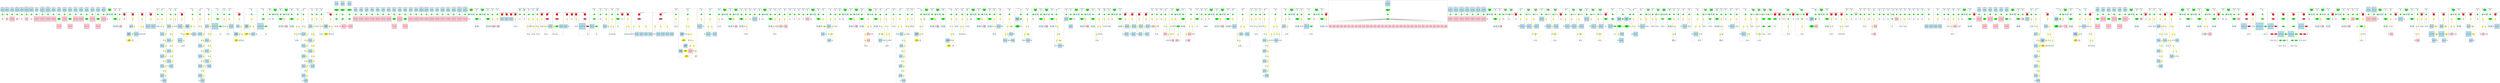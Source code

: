 strict graph "" {
	graph [bb="0,0,71229,2281",
		newrank=true
	];
	node [label="\N"];
	{
		graph [rank=same,
			rankdir=LR
		];
		rank2	[height=0.5,
			label="",
			pos="1.5,1883.5",
			style=invis,
			width=0.013889];
		8	[fillcolor=green,
			height=0.5,
			label="=",
			pos="68.5,1883.5",
			style="filled,bold",
			width=0.75];
		rank2 -- 8	[pos="2.0234,1883.5 15.18,1883.5 28.337,1883.5 41.494,1883.5",
			style=invis];
		12	[fillcolor=green,
			height=0.5,
			label="=",
			pos="191.5,1883.5",
			style="filled,bold",
			width=0.75];
		8 -- 12	[pos="95.887,1883.5 118.67,1883.5 141.45,1883.5 164.24,1883.5",
			style=invis];
		16	[fillcolor=green,
			height=0.5,
			label="=",
			pos="325.5,1883.5",
			style="filled,bold",
			width=0.75];
		12 -- 16	[pos="218.72,1883.5 245.28,1883.5 271.83,1883.5 298.39,1883.5",
			style=invis];
		20	[fillcolor=green,
			height=0.5,
			label="=",
			pos="462.5,1883.5",
			style="filled,bold",
			width=0.75];
		16 -- 20	[pos="352.53,1883.5 380.16,1883.5 407.8,1883.5 435.44,1883.5",
			style=invis];
		24	[fillcolor=green,
			height=0.5,
			label="=",
			pos="589.5,1883.5",
			style="filled,bold",
			width=0.75];
		20 -- 24	[pos="489.79,1883.5 513.93,1883.5 538.08,1883.5 562.23,1883.5",
			style=invis];
		28	[fillcolor=green,
			height=0.5,
			label="=",
			pos="720.5,1883.5",
			style="filled,bold",
			width=0.75];
		24 -- 28	[pos="616.62,1883.5 642.19,1883.5 667.75,1883.5 693.31,1883.5",
			style=invis];
		32	[fillcolor=green,
			height=0.5,
			label="=",
			pos="852.5,1883.5",
			style="filled,bold",
			width=0.75];
		28 -- 32	[pos="747.57,1883.5 773.53,1883.5 799.49,1883.5 825.45,1883.5",
			style=invis];
		155	[fillcolor=green,
			height=0.5,
			label="=",
			pos="991.5,1883.5",
			style="filled,bold",
			width=0.75];
		32 -- 155	[pos="879.65,1883.5 907.9,1883.5 936.16,1883.5 964.41,1883.5",
			style=invis];
		159	[fillcolor=green,
			height=0.5,
			label="=",
			pos="1143.5,1883.5",
			style="filled,bold",
			width=0.75];
		155 -- 159	[pos="1018.5,1883.5 1051.1,1883.5 1083.6,1883.5 1116.2,1883.5",
			style=invis];
		163	[fillcolor=green,
			height=0.5,
			label="=",
			pos="1293.5,1883.5",
			style="filled,bold",
			width=0.75];
		159 -- 163	[pos="1170.7,1883.5 1202.6,1883.5 1234.4,1883.5 1266.2,1883.5",
			style=invis];
		167	[fillcolor=green,
			height=0.5,
			label="=",
			pos="1441.5,1883.5",
			style="filled,bold",
			width=0.75];
		163 -- 167	[pos="1320.7,1883.5 1351.8,1883.5 1383,1883.5 1414.1,1883.5",
			style=invis];
		171	[fillcolor=green,
			height=0.5,
			label="=",
			pos="1589.5,1883.5",
			style="filled,bold",
			width=0.75];
		167 -- 171	[pos="1468.7,1883.5 1499.8,1883.5 1531,1883.5 1562.1,1883.5",
			style=invis];
		176	[fillcolor=green,
			height=0.5,
			label="=",
			pos="1737.5,1883.5",
			style="filled,bold",
			width=0.75];
		171 -- 176	[pos="1616.7,1883.5 1647.8,1883.5 1679,1883.5 1710.1,1883.5",
			style=invis];
		180	[fillcolor=green,
			height=0.5,
			label="=",
			pos="1885.5,1883.5",
			style="filled,bold",
			width=0.75];
		176 -- 180	[pos="1764.7,1883.5 1795.8,1883.5 1827,1883.5 1858.1,1883.5",
			style=invis];
		185	[fillcolor=green,
			height=0.5,
			label="=",
			pos="2033.5,1883.5",
			style="filled,bold",
			width=0.75];
		180 -- 185	[pos="1912.7,1883.5 1943.8,1883.5 1975,1883.5 2006.1,1883.5",
			style=invis];
		189	[fillcolor=green,
			height=0.5,
			label="=",
			pos="2181.5,1883.5",
			style="filled,bold",
			width=0.75];
		185 -- 189	[pos="2060.7,1883.5 2091.8,1883.5 2123,1883.5 2154.1,1883.5",
			style=invis];
		193	[fillcolor=green,
			height=0.5,
			label="=",
			pos="2331.5,1883.5",
			style="filled,bold",
			width=0.75];
		189 -- 193	[pos="2208.7,1883.5 2240.6,1883.5 2272.4,1883.5 2304.2,1883.5",
			style=invis];
		198	[fillcolor=green,
			height=0.5,
			label="=",
			pos="2483.5,1883.5",
			style="filled,bold",
			width=0.75];
		193 -- 198	[pos="2358.5,1883.5 2391.1,1883.5 2423.6,1883.5 2456.2,1883.5",
			style=invis];
		202	[fillcolor=green,
			height=0.5,
			label="=",
			pos="2633.5,1883.5",
			style="filled,bold",
			width=0.75];
		198 -- 202	[pos="2510.7,1883.5 2542.6,1883.5 2574.4,1883.5 2606.2,1883.5",
			style=invis];
		207	[fillcolor=green,
			height=0.5,
			label="=",
			pos="2781.5,1883.5",
			style="filled,bold",
			width=0.75];
		202 -- 207	[pos="2660.7,1883.5 2691.8,1883.5 2723,1883.5 2754.1,1883.5",
			style=invis];
		255	[fillcolor=green,
			height=0.5,
			label="=",
			pos="2894.5,1883.5",
			style="filled,bold",
			width=0.75];
		207 -- 255	[pos="2808.9,1883.5 2828.4,1883.5 2847.9,1883.5 2867.4,1883.5",
			style=invis];
		260	[fillcolor=green,
			height=0.5,
			label="=",
			pos="3121.5,1883.5",
			style="filled,bold",
			width=0.75];
		255 -- 260	[pos="2903,1900.9 2909.4,1912.6 2919.3,1927.8 2931.5,1938 2934.9,1940.8 2936.2,1941.1 2940.5,1942 2964,1947 3025,1947 3048.5,1942 3073.9,\
1936.6 3096.1,1915.1 3109.1,1899.7",
			style=invis];
		265	[fillcolor=green,
			height=0.5,
			label="=",
			pos="3254.5,1883.5",
			style="filled,bold",
			width=0.75];
		260 -- 265	[pos="3148.5,1883.5 3174.7,1883.5 3201,1883.5 3227.2,1883.5",
			style=invis];
		279	[fillcolor=red,
			height=0.65278,
			label="\<ret\>",
			pos="3389.5,1883.5",
			shape=square,
			style="filled,bold",
			width=0.65278];
		265 -- 279	[pos="3281.7,1883.5 3309.7,1883.5 3337.8,1883.5 3365.9,1883.5",
			style=invis];
		281	[fillcolor=red,
			height=0.65278,
			label="\<ret\>",
			pos="3617.5,1883.5",
			shape=square,
			style="filled,bold",
			width=0.65278];
		279 -- 281	[pos="3413.1,1883.5 3473.4,1883.5 3533.7,1883.5 3593.9,1883.5",
			style=invis];
		296	[fillcolor=red,
			height=0.65278,
			label="\<ret\>",
			pos="3898.5,1883.5",
			shape=square,
			style="filled,bold",
			width=0.65278];
		281 -- 296	[pos="3641.1,1883.5 3719,1883.5 3796.9,1883.5 3874.9,1883.5",
			style=invis];
		313	[fillcolor=red,
			height=0.65278,
			label="\<ret\>",
			pos="4150.5,1883.5",
			shape=square,
			style="filled,bold",
			width=0.65278];
		296 -- 313	[pos="3922.1,1883.5 3990.4,1883.5 4058.6,1883.5 4126.9,1883.5",
			style=invis];
		317	[fillcolor=green,
			height=0.5,
			label="=",
			pos="4348.5,1883.5",
			style="filled,bold",
			width=0.75];
		313 -- 317	[pos="4174.1,1883.5 4223.1,1883.5 4272.2,1883.5 4321.2,1883.5",
			style=invis];
		322	[fillcolor=green,
			height=0.5,
			label="=",
			pos="4471.5,1883.5",
			style="filled,bold",
			width=0.75];
		317 -- 322	[pos="4375.9,1883.5 4398.7,1883.5 4421.5,1883.5 4444.2,1883.5",
			style=invis];
		347	[fillcolor=green,
			height=0.5,
			label="=",
			pos="4710.5,1883.5",
			style="filled,bold",
			width=0.75];
		322 -- 347	[pos="4498.6,1883.5 4560.1,1883.5 4621.6,1883.5 4683.2,1883.5",
			style=invis];
		366	[fillcolor=green,
			height=0.5,
			label="=",
			pos="4854.5,1883.5",
			style="filled,bold",
			width=0.75];
		347 -- 366	[pos="4737.5,1883.5 4767.4,1883.5 4797.2,1883.5 4827.1,1883.5",
			style=invis];
		371	[fillcolor=red,
			height=0.65278,
			label="\<ret\>",
			pos="5035.5,1883.5",
			shape=square,
			style="filled,bold",
			width=0.65278];
		366 -- 371	[pos="4881.7,1883.5 4925.1,1883.5 4968.4,1883.5 5011.8,1883.5",
			style=invis];
		386	[fillcolor=green,
			height=0.5,
			label="=",
			pos="5337.5,1883.5",
			style="filled,bold",
			width=0.75];
		371 -- 386	[pos="5059.1,1883.5 5142.8,1883.5 5226.6,1883.5 5310.3,1883.5",
			style=invis];
		397	[fillcolor=green,
			height=0.5,
			label="=",
			pos="5561.5,1883.5",
			style="filled,bold",
			width=0.75];
		386 -- 397	[pos="5364.6,1883.5 5421.1,1883.5 5477.7,1883.5 5534.2,1883.5",
			style=invis];
		422	[fillcolor=green,
			height=0.5,
			label="=",
			pos="5800.5,1883.5",
			style="filled,bold",
			width=0.75];
		397 -- 422	[pos="5588.6,1883.5 5650.1,1883.5 5711.6,1883.5 5773.2,1883.5",
			style=invis];
		441	[fillcolor=green,
			height=0.5,
			label="=",
			pos="6053.5,1883.5",
			style="filled,bold",
			width=0.75];
		422 -- 441	[pos="5827.7,1883.5 5893.8,1883.5 5960,1883.5 6026.2,1883.5",
			style=invis];
		447	[fillcolor=green,
			height=0.5,
			label="=",
			pos="6236.5,1883.5",
			style="filled,bold",
			width=0.75];
		441 -- 447	[pos="6080.7,1883.5 6123.6,1883.5 6166.5,1883.5 6209.4,1883.5",
			style=invis];
		452	[fillcolor=green,
			height=0.5,
			label="=",
			pos="6384.5,1883.5",
			style="filled,bold",
			width=0.75];
		447 -- 452	[pos="6263.7,1883.5 6294.8,1883.5 6326,1883.5 6357.1,1883.5",
			style=invis];
		459	[fillcolor=red,
			height=0.65278,
			label="\<ret\>",
			pos="6667.5,1883.5",
			shape=square,
			style="filled,bold",
			width=0.65278];
		452 -- 459	[pos="6411.6,1883.5 6488.9,1883.5 6566.2,1883.5 6643.5,1883.5",
			style=invis];
		475	[fillcolor=green,
			height=0.5,
			label="=",
			pos="7025.5,1883.5",
			style="filled,bold",
			width=0.75];
		459 -- 475	[pos="6691.3,1883.5 6793.7,1883.5 6896,1883.5 6998.4,1883.5",
			style=invis];
		486	[fillcolor=green,
			height=0.5,
			label="=",
			pos="7349.5,1883.5",
			style="filled,bold",
			width=0.75];
		475 -- 486	[pos="7052.7,1883.5 7142.6,1883.5 7232.4,1883.5 7322.3,1883.5",
			style=invis];
		492	[fillcolor=green,
			height=0.5,
			label="=",
			pos="7529.5,1883.5",
			style="filled,bold",
			width=0.75];
		486 -- 492	[pos="7376.6,1883.5 7418.5,1883.5 7460.4,1883.5 7502.3,1883.5",
			style=invis];
		499	[fillcolor=green,
			height=0.5,
			label="=",
			pos="7623.5,1883.5",
			style="filled,bold",
			width=0.75];
		492 -- 499	[pos="7556.7,1883.5 7569.9,1883.5 7583.1,1883.5 7596.4,1883.5",
			style=invis];
		504	[fillcolor=green,
			height=0.5,
			label="=",
			pos="7850.5,1883.5",
			style="filled,bold",
			width=0.75];
		499 -- 504	[pos="7632,1900.9 7638.4,1912.6 7648.3,1927.8 7660.5,1938 7663.9,1940.8 7665.2,1941.1 7669.5,1942 7693,1947 7754,1947 7777.5,1942 7802.9,\
1936.6 7825.1,1915.1 7838.1,1899.7",
			style=invis];
		513	[fillcolor=green,
			height=0.5,
			label="=",
			pos="7953.5,1883.5",
			style="filled,bold",
			width=0.75];
		504 -- 513	[pos="7877.9,1883.5 7894,1883.5 7910.2,1883.5 7926.3,1883.5",
			style=invis];
		520	[fillcolor=green,
			height=0.5,
			label="=",
			pos="8176.5,1883.5",
			style="filled,bold",
			width=0.75];
		513 -- 520	[pos="7961.6,1900.9 7967.9,1912.6 7977.5,1927.8 7989.5,1938 7992.8,1940.8 7994.2,1941.1 7998.5,1942 8021.3,1946.8 8080.7,1946.8 8103.5,\
1942 8128.9,1936.6 8151.1,1915.1 8164.1,1899.7",
			style=invis];
		525	[fillcolor=green,
			height=0.5,
			label="=",
			pos="8364.5,1883.5",
			style="filled,bold",
			width=0.75];
		520 -- 525	[pos="8203.7,1883.5 8248.3,1883.5 8292.9,1883.5 8337.5,1883.5",
			style=invis];
		536	[fillcolor=green,
			height=0.5,
			label="=",
			pos="8546.5,1883.5",
			style="filled,bold",
			width=0.75];
		525 -- 536	[pos="8391.5,1883.5 8434.1,1883.5 8476.7,1883.5 8519.3,1883.5",
			style=invis];
		561	[fillcolor=green,
			height=0.5,
			label="=",
			pos="8785.5,1883.5",
			style="filled,bold",
			width=0.75];
		536 -- 561	[pos="8573.6,1883.5 8635.1,1883.5 8696.6,1883.5 8758.2,1883.5",
			style=invis];
		580	[fillcolor=green,
			height=0.5,
			label="=",
			pos="8930.5,1883.5",
			style="filled,bold",
			width=0.75];
		561 -- 580	[pos="8812.7,1883.5 8842.9,1883.5 8873.1,1883.5 8903.3,1883.5",
			style=invis];
		585	[fillcolor=green,
			height=0.5,
			label="=",
			pos="9054.5,1883.5",
			style="filled,bold",
			width=0.75];
		580 -- 585	[pos="8957.6,1883.5 8980.8,1883.5 9004,1883.5 9027.3,1883.5",
			style=invis];
		592	[fillcolor=red,
			height=0.65278,
			label="\<ret\>",
			pos="9323.5,1883.5",
			shape=square,
			style="filled,bold",
			width=0.65278];
		585 -- 592	[pos="9081.6,1883.5 9154.3,1883.5 9227.1,1883.5 9299.9,1883.5",
			style=invis];
		602	[fillcolor=green,
			height=0.5,
			label="=",
			pos="9502.5,1883.5",
			style="filled,bold",
			width=0.75];
		592 -- 602	[pos="9347.3,1883.5 9389.9,1883.5 9432.6,1883.5 9475.2,1883.5",
			style=invis];
		609	[fillcolor=green,
			height=0.5,
			label="=",
			pos="9673.5,1883.5",
			style="filled,bold",
			width=0.75];
		602 -- 609	[pos="9529.6,1883.5 9568.4,1883.5 9607.3,1883.5 9646.2,1883.5",
			style=invis];
		616	[fillcolor=green,
			height=0.5,
			label="=",
			pos="9863.5,1883.5",
			style="filled,bold",
			width=0.75];
		609 -- 616	[pos="9700.6,1883.5 9745.9,1883.5 9791.2,1883.5 9836.5,1883.5",
			style=invis];
		623	[fillcolor=green,
			height=0.5,
			label="=",
			pos="10032,1883.5",
			style="filled,bold",
			width=0.75];
		616 -- 623	[pos="9890.6,1883.5 9928.8,1883.5 9967.1,1883.5 10005,1883.5",
			style=invis];
		627	[fillcolor=green,
			height=0.5,
			label="=",
			pos="10180,1883.5",
			style="filled,bold",
			width=0.75];
		623 -- 627	[pos="10060,1883.5 10091,1883.5 10122,1883.5 10153,1883.5",
			style=invis];
		631	[fillcolor=green,
			height=0.5,
			label="=",
			pos="10328,1883.5",
			style="filled,bold",
			width=0.75];
		627 -- 631	[pos="10208,1883.5 10239,1883.5 10270,1883.5 10301,1883.5",
			style=invis];
		635	[fillcolor=green,
			height=0.5,
			label="=",
			pos="10476,1883.5",
			style="filled,bold",
			width=0.75];
		631 -- 635	[pos="10356,1883.5 10387,1883.5 10418,1883.5 10449,1883.5",
			style=invis];
		639	[fillcolor=green,
			height=0.5,
			label="=",
			pos="10624,1883.5",
			style="filled,bold",
			width=0.75];
		635 -- 639	[pos="10504,1883.5 10535,1883.5 10566,1883.5 10597,1883.5",
			style=invis];
		643	[fillcolor=green,
			height=0.5,
			label="=",
			pos="10772,1883.5",
			style="filled,bold",
			width=0.75];
		639 -- 643	[pos="10652,1883.5 10683,1883.5 10714,1883.5 10745,1883.5",
			style=invis];
		647	[fillcolor=green,
			height=0.5,
			label="=",
			pos="10920,1883.5",
			style="filled,bold",
			width=0.75];
		643 -- 647	[pos="10800,1883.5 10831,1883.5 10862,1883.5 10893,1883.5",
			style=invis];
		651	[fillcolor=green,
			height=0.5,
			label="=",
			pos="11068,1883.5",
			style="filled,bold",
			width=0.75];
		647 -- 651	[pos="10948,1883.5 10979,1883.5 11010,1883.5 11041,1883.5",
			style=invis];
		656	[fillcolor=green,
			height=0.5,
			label="=",
			pos="11216,1883.5",
			style="filled,bold",
			width=0.75];
		651 -- 656	[pos="11096,1883.5 11127,1883.5 11158,1883.5 11189,1883.5",
			style=invis];
		660	[fillcolor=green,
			height=0.5,
			label="=",
			pos="11364,1883.5",
			style="filled,bold",
			width=0.75];
		656 -- 660	[pos="11244,1883.5 11275,1883.5 11306,1883.5 11337,1883.5",
			style=invis];
		665	[fillcolor=green,
			height=0.5,
			label="=",
			pos="11512,1883.5",
			style="filled,bold",
			width=0.75];
		660 -- 665	[pos="11392,1883.5 11423,1883.5 11454,1883.5 11485,1883.5",
			style=invis];
		669	[fillcolor=green,
			height=0.5,
			label="=",
			pos="11660,1883.5",
			style="filled,bold",
			width=0.75];
		665 -- 669	[pos="11540,1883.5 11571,1883.5 11602,1883.5 11633,1883.5",
			style=invis];
		673	[fillcolor=green,
			height=0.5,
			label="=",
			pos="11802,1883.5",
			style="filled,bold",
			width=0.75];
		669 -- 673	[pos="11688,1883.5 11717,1883.5 11746,1883.5 11774,1883.5",
			style=invis];
		677	[fillcolor=green,
			height=0.5,
			label="=",
			pos="11936,1883.5",
			style="filled,bold",
			width=0.75];
		673 -- 677	[pos="11829,1883.5 11855,1883.5 11882,1883.5 11908,1883.5",
			style=invis];
		681	[fillcolor=green,
			height=0.5,
			label="=",
			pos="12076,1883.5",
			style="filled,bold",
			width=0.75];
		677 -- 681	[pos="11963,1883.5 11992,1883.5 12021,1883.5 12049,1883.5",
			style=invis];
		685	[fillcolor=green,
			height=0.5,
			label="=",
			pos="12224,1883.5",
			style="filled,bold",
			width=0.75];
		681 -- 685	[pos="12104,1883.5 12135,1883.5 12166,1883.5 12197,1883.5",
			style=invis];
		689	[fillcolor=green,
			height=0.5,
			label="=",
			pos="12372,1883.5",
			style="filled,bold",
			width=0.75];
		685 -- 689	[pos="12252,1883.5 12283,1883.5 12314,1883.5 12345,1883.5",
			style=invis];
		693	[fillcolor=green,
			height=0.5,
			label="=",
			pos="12520,1883.5",
			style="filled,bold",
			width=0.75];
		689 -- 693	[pos="12400,1883.5 12431,1883.5 12462,1883.5 12493,1883.5",
			style=invis];
		697	[fillcolor=green,
			height=0.5,
			label="=",
			pos="12670,1883.5",
			style="filled,bold",
			width=0.75];
		693 -- 697	[pos="12548,1883.5 12580,1883.5 12611,1883.5 12643,1883.5",
			style=invis];
		701	[fillcolor=green,
			height=0.5,
			label="=",
			pos="12822,1883.5",
			style="filled,bold",
			width=0.75];
		697 -- 701	[pos="12698,1883.5 12730,1883.5 12763,1883.5 12795,1883.5",
			style=invis];
		705	[fillcolor=green,
			height=0.5,
			label="=",
			pos="12972,1883.5",
			style="filled,bold",
			width=0.75];
		701 -- 705	[pos="12850,1883.5 12882,1883.5 12913,1883.5 12945,1883.5",
			style=invis];
		801	[fillcolor=green,
			height=0.5,
			label="=",
			pos="13086,1883.5",
			style="filled,bold",
			width=0.75];
		705 -- 801	[pos="13000,1883.5 13019,1883.5 13039,1883.5 13058,1883.5",
			style=invis];
		806	[fillcolor=green,
			height=0.5,
			label="=",
			pos="13312,1883.5",
			style="filled,bold",
			width=0.75];
		801 -- 806	[pos="13094,1900.9 13100,1912.6 13110,1927.8 13122,1938 13126,1940.8 13127,1941.1 13132,1942 13155,1947 13216,1947 13240,1942 13265,1936.6 \
13287,1915.1 13300,1899.7",
			style=invis];
		815	[fillcolor=green,
			height=0.5,
			label="=",
			pos="13416,1883.5",
			style="filled,bold",
			width=0.75];
		806 -- 815	[pos="13340,1883.5 13356,1883.5 13372,1883.5 13388,1883.5",
			style=invis];
		820	[fillcolor=green,
			height=0.5,
			label="=",
			pos="13642,1883.5",
			style="filled,bold",
			width=0.75];
		815 -- 820	[pos="13424,1900.9 13430,1912.6 13440,1927.8 13452,1938 13456,1940.8 13457,1941.1 13462,1942 13485,1947 13546,1947 13570,1942 13595,1936.6 \
13617,1915.1 13630,1899.7",
			style=invis];
		825	[fillcolor=green,
			height=0.5,
			label="=",
			pos="13776,1883.5",
			style="filled,bold",
			width=0.75];
		820 -- 825	[pos="13670,1883.5 13696,1883.5 13722,1883.5 13748,1883.5",
			style=invis];
		830	[fillcolor=green,
			height=0.5,
			label="=",
			pos="13922,1883.5",
			style="filled,bold",
			width=0.75];
		825 -- 830	[pos="13803,1883.5 13833,1883.5 13864,1883.5 13894,1883.5",
			style=invis];
		839	[fillcolor=red,
			height=0.65278,
			label="\<ret\>",
			pos="14060,1883.5",
			shape=square,
			style="filled,bold",
			width=0.65278];
		830 -- 839	[pos="13949,1883.5 13978,1883.5 14007,1883.5 14036,1883.5",
			style=invis];
		845	[fillcolor=red,
			height=0.65278,
			label="\<ret\>",
			pos="14182,1883.5",
			shape=square,
			style="filled,bold",
			width=0.65278];
		839 -- 845	[pos="14083,1883.5 14108,1883.5 14134,1883.5 14159,1883.5",
			style=invis];
		857	[fillcolor=red,
			height=0.65278,
			label="\<ret\>",
			pos="14306,1883.5",
			shape=square,
			style="filled,bold",
			width=0.65278];
		845 -- 857	[pos="14206,1883.5 14231,1883.5 14257,1883.5 14282,1883.5",
			style=invis];
		867	[fillcolor=red,
			height=0.65278,
			label="\<ret\>",
			pos="14426,1883.5",
			shape=square,
			style="filled,bold",
			width=0.65278];
		857 -- 867	[pos="14329,1883.5 14354,1883.5 14378,1883.5 14402,1883.5",
			style=invis];
		871	[fillcolor=green,
			height=0.5,
			label="=",
			pos="14542,1883.5",
			style="filled,bold",
			width=0.75];
		867 -- 871	[pos="14449,1883.5 14471,1883.5 14493,1883.5 14514,1883.5",
			style=invis];
		883	[fillcolor=green,
			height=0.5,
			label="=",
			pos="14660,1883.5",
			style="filled,bold",
			width=0.75];
		871 -- 883	[pos="14569,1883.5 14590,1883.5 14612,1883.5 14633,1883.5",
			style=invis];
		891	[fillcolor=green,
			height=0.5,
			label="=",
			pos="14792,1883.5",
			style="filled,bold",
			width=0.75];
		883 -- 891	[pos="14688,1883.5 14713,1883.5 14739,1883.5 14764,1883.5",
			style=invis];
		898	[fillcolor=green,
			height=0.5,
			label="=",
			pos="14926,1883.5",
			style="filled,bold",
			width=0.75];
		891 -- 898	[pos="14819,1883.5 14845,1883.5 14872,1883.5 14899,1883.5",
			style=invis];
		913	[fillcolor=green,
			height=0.5,
			label="=",
			pos="15058,1883.5",
			style="filled,bold",
			width=0.75];
		898 -- 913	[pos="14954,1883.5 14980,1883.5 15005,1883.5 15031,1883.5",
			style=invis];
		929	[fillcolor=red,
			height=0.65278,
			label="\<ret\>",
			pos="15182,1883.5",
			shape=square,
			style="filled,bold",
			width=0.65278];
		913 -- 929	[pos="15086,1883.5 15110,1883.5 15134,1883.5 15159,1883.5",
			style=invis];
		937	[fillcolor=red,
			height=0.65278,
			label="\<ret\>",
			pos="15342,1883.5",
			shape=square,
			style="filled,bold",
			width=0.65278];
		929 -- 937	[pos="15206,1883.5 15244,1883.5 15281,1883.5 15319,1883.5",
			style=invis];
		944	[fillcolor=red,
			height=0.65278,
			label="\<ret\>",
			pos="15624,1883.5",
			shape=square,
			style="filled,bold",
			width=0.65278];
		937 -- 944	[pos="15366,1883.5 15444,1883.5 15522,1883.5 15600,1883.5",
			style=invis];
		961	[fillcolor=red,
			height=0.65278,
			label="\<ret\>",
			pos="15902,1883.5",
			shape=square,
			style="filled,bold",
			width=0.65278];
		944 -- 961	[pos="15647,1883.5 15724,1883.5 15801,1883.5 15878,1883.5",
			style=invis];
		965	[fillcolor=red,
			height=0.65278,
			label="\<ret\>",
			pos="16040,1883.5",
			shape=square,
			style="filled,bold",
			width=0.65278];
		961 -- 965	[pos="15925,1883.5 15955,1883.5 15986,1883.5 16016,1883.5",
			style=invis];
		971	[fillcolor=red,
			height=0.65278,
			label="\<ret\>",
			pos="16162,1883.5",
			shape=square,
			style="filled,bold",
			width=0.65278];
		965 -- 971	[pos="16063,1883.5 16088,1883.5 16114,1883.5 16139,1883.5",
			style=invis];
		984	[fillcolor=red,
			height=0.65278,
			label="\<ret\>",
			pos="16390,1883.5",
			shape=square,
			style="filled,bold",
			width=0.65278];
		971 -- 984	[pos="16186,1883.5 16246,1883.5 16307,1883.5 16367,1883.5",
			style=invis];
		989	[fillcolor=green,
			height=0.5,
			label="=",
			pos="16648,1883.5",
			style="filled,bold",
			width=0.75];
		984 -- 989	[pos="16414,1883.5 16483,1883.5 16551,1883.5 16620,1883.5",
			style=invis];
		1008	[fillcolor=green,
			height=0.5,
			label="=",
			pos="16820,1883.5",
			style="filled,bold",
			width=0.75];
		989 -- 1008	[pos="16675,1883.5 16714,1883.5 16753,1883.5 16792,1883.5",
			style=invis];
		1015	[fillcolor=green,
			height=0.5,
			label="=",
			pos="16976,1883.5",
			style="filled,bold",
			width=0.75];
		1008 -- 1015	[pos="16847,1883.5 16881,1883.5 16915,1883.5 16949,1883.5",
			style=invis];
		1034	[fillcolor=green,
			height=0.5,
			label="=",
			pos="17164,1883.5",
			style="filled,bold",
			width=0.75];
		1015 -- 1034	[pos="17004,1883.5 17048,1883.5 17093,1883.5 17137,1883.5",
			style=invis];
		1047	[fillcolor=green,
			height=0.5,
			label="=",
			pos="17336,1883.5",
			style="filled,bold",
			width=0.75];
		1034 -- 1047	[pos="17192,1883.5 17231,1883.5 17270,1883.5 17309,1883.5",
			style=invis];
		1051	[fillcolor=red,
			height=0.65278,
			label="\<ret\>",
			pos="17456,1883.5",
			shape=square,
			style="filled,bold",
			width=0.65278];
		1047 -- 1051	[pos="17364,1883.5 17387,1883.5 17410,1883.5 17433,1883.5",
			style=invis];
		1067	[fillcolor=red,
			height=0.65278,
			label="\<ret\>",
			pos="17626,1883.5",
			shape=square,
			style="filled,bold",
			width=0.65278];
		1051 -- 1067	[pos="17480,1883.5 17521,1883.5 17561,1883.5 17602,1883.5",
			style=invis];
		1084	[fillcolor=red,
			height=0.65278,
			label="\<ret\>",
			pos="17970,1883.5",
			shape=square,
			style="filled,bold",
			width=0.65278];
		1067 -- 1084	[pos="17649,1883.5 17748,1883.5 17848,1883.5 17947,1883.5",
			style=invis];
		1099	[fillcolor=red,
			height=0.65278,
			label="\<ret\>",
			pos="18568,1883.5",
			shape=square,
			style="filled,bold",
			width=0.65278];
		1084 -- 1099	[pos="17994,1883.5 18178,1883.5 18361,1883.5 18545,1883.5",
			style=invis];
		1110	[fillcolor=green,
			height=0.5,
			label="=",
			pos="18988,1883.5",
			style="filled,bold",
			width=0.75];
		1099 -- 1110	[pos="18592,1883.5 18715,1883.5 18838,1883.5 18961,1883.5",
			style=invis];
		1115	[fillcolor=green,
			height=0.5,
			label="=",
			pos="19302,1883.5",
			style="filled,bold",
			width=0.75];
		1110 -- 1115	[pos="19016,1883.5 19102,1883.5 19188,1883.5 19274,1883.5",
			style=invis];
		1142	[fillcolor=green,
			height=0.5,
			label="=",
			pos="19684,1883.5",
			style="filled,bold",
			width=0.75];
		1115 -- 1142	[pos="19329,1883.5 19438,1883.5 19548,1883.5 19657,1883.5",
			style=invis];
		1147	[fillcolor=green,
			height=0.5,
			label="=",
			pos="19940,1883.5",
			style="filled,bold",
			width=0.75];
		1142 -- 1147	[pos="19712,1883.5 19779,1883.5 19846,1883.5 19912,1883.5",
			style=invis];
		1156	[fillcolor=green,
			height=0.5,
			label="=",
			pos="20202,1883.5",
			style="filled,bold",
			width=0.75];
		1147 -- 1156	[pos="19967,1883.5 20036,1883.5 20105,1883.5 20174,1883.5",
			style=invis];
		1165	[fillcolor=green,
			height=0.5,
			label="=",
			pos="20298,1883.5",
			style="filled,bold",
			width=0.75];
		1156 -- 1165	[pos="20229,1883.5 20243,1883.5 20257,1883.5 20271,1883.5",
			style=invis];
		1170	[fillcolor=green,
			height=0.5,
			label="=",
			pos="20526,1883.5",
			style="filled,bold",
			width=0.75];
		1165 -- 1170	[pos="20307,1900.9 20313,1912.6 20323,1927.8 20336,1938 20339,1940.8 20340,1941.1 20344,1942 20368,1947 20429,1947 20452,1942 20478,1936.6 \
20500,1915.1 20513,1899.7",
			style=invis];
		1179	[fillcolor=green,
			height=0.5,
			label="=",
			pos="20628,1883.5",
			style="filled,bold",
			width=0.75];
		1170 -- 1179	[pos="20553,1883.5 20569,1883.5 20585,1883.5 20601,1883.5",
			style=invis];
		1186	[fillcolor=green,
			height=0.5,
			label="=",
			pos="20852,1883.5",
			style="filled,bold",
			width=0.75];
		1179 -- 1186	[pos="20637,1900.9 20643,1912.6 20652,1927.8 20664,1938 20668,1940.8 20669,1941.1 20674,1942 20696,1946.8 20756,1946.8 20778,1942 20804,\
1936.6 20826,1915.1 20839,1899.7",
			style=invis];
		1191	[fillcolor=green,
			height=0.5,
			label="=",
			pos="20982,1883.5",
			style="filled,bold",
			width=0.75];
		1186 -- 1191	[pos="20879,1883.5 20904,1883.5 20929,1883.5 20954,1883.5",
			style=invis];
		1214	[fillcolor=green,
			height=0.5,
			label="=",
			pos="21106,1883.5",
			style="filled,bold",
			width=0.75];
		1191 -- 1214	[pos="21009,1883.5 21032,1883.5 21055,1883.5 21078,1883.5",
			style=invis];
		1222	[fillcolor=green,
			height=0.5,
			label="*=",
			pos="21232,1883.5",
			style="filled,bold",
			width=0.75];
		1214 -- 1222	[pos="21133,1883.5 21157,1883.5 21181,1883.5 21205,1883.5",
			style=invis];
		1225	[fillcolor=green,
			height=0.5,
			label="-=",
			pos="21360,1883.5",
			style="filled,bold",
			width=0.75];
		1222 -- 1225	[pos="21260,1883.5 21284,1883.5 21308,1883.5 21332,1883.5",
			style=invis];
		1232	[fillcolor=green,
			height=0.5,
			label="=",
			pos="21456,1883.5",
			style="filled,bold",
			width=0.75];
		1225 -- 1232	[pos="21387,1883.5 21401,1883.5 21415,1883.5 21429,1883.5",
			style=invis];
		1237	[fillcolor=green,
			height=0.5,
			label="=",
			pos="21684,1883.5",
			style="filled,bold",
			width=0.75];
		1232 -- 1237	[pos="21465,1900.9 21471,1912.6 21481,1927.8 21494,1938 21497,1940.8 21498,1941.1 21502,1942 21526,1947 21587,1947 21610,1942 21636,1936.6 \
21658,1915.1 21671,1899.7",
			style=invis];
		1242	[fillcolor=green,
			height=0.5,
			label="+=",
			pos="21816,1883.5",
			style="filled,bold",
			width=0.75];
		1237 -- 1242	[pos="21711,1883.5 21737,1883.5 21763,1883.5 21789,1883.5",
			style=invis];
		1249	[fillcolor=green,
			height=0.5,
			label="=",
			pos="21956,1883.5",
			style="filled,bold",
			width=0.75];
		1242 -- 1249	[pos="21844,1883.5 21872,1883.5 21901,1883.5 21929,1883.5",
			style=invis];
		1254	[fillcolor=green,
			height=0.5,
			label="=",
			pos="22110,1883.5",
			style="filled,bold",
			width=0.75];
		1249 -- 1254	[pos="21984,1883.5 22017,1883.5 22050,1883.5 22083,1883.5",
			style=invis];
		1263	[fillcolor=green,
			height=0.5,
			label="=",
			pos="22258,1883.5",
			style="filled,bold",
			width=0.75];
		1254 -- 1263	[pos="22138,1883.5 22169,1883.5 22200,1883.5 22231,1883.5",
			style=invis];
		1270	[fillcolor=green,
			height=0.5,
			label="=",
			pos="22382,1883.5",
			style="filled,bold",
			width=0.75];
		1263 -- 1270	[pos="22286,1883.5 22309,1883.5 22331,1883.5 22354,1883.5",
			style=invis];
		1274	[fillcolor=green,
			height=0.5,
			label="=",
			pos="22502,1883.5",
			style="filled,bold",
			width=0.75];
		1270 -- 1274	[pos="22409,1883.5 22431,1883.5 22452,1883.5 22474,1883.5",
			style=invis];
		1277	[fillcolor=green,
			height=0.5,
			label="+=",
			pos="22618,1883.5",
			style="filled,bold",
			width=0.75];
		1274 -- 1277	[pos="22529,1883.5 22549,1883.5 22570,1883.5 22590,1883.5",
			style=invis];
		1280	[fillcolor=green,
			height=0.5,
			label="-=",
			pos="22734,1883.5",
			style="filled,bold",
			width=0.75];
		1277 -- 1280	[pos="22645,1883.5 22665,1883.5 22686,1883.5 22706,1883.5",
			style=invis];
		1287	[fillcolor=green,
			height=0.5,
			label="=",
			pos="22830,1883.5",
			style="filled,bold",
			width=0.75];
		1280 -- 1287	[pos="22761,1883.5 22775,1883.5 22789,1883.5 22803,1883.5",
			style=invis];
		1292	[fillcolor=green,
			height=0.5,
			label="=",
			pos="23054,1883.5",
			style="filled,bold",
			width=0.75];
		1287 -- 1292	[pos="22839,1900.9 22845,1912.6 22854,1927.8 22866,1938 22870,1940.8 22871,1941.1 22876,1942 22898,1946.8 22958,1946.8 22980,1942 23006,\
1936.6 23028,1915.1 23041,1899.7",
			style=invis];
		1297	[fillcolor=green,
			height=0.5,
			label="=",
			pos="23192,1883.5",
			style="filled,bold",
			width=0.75];
		1292 -- 1297	[pos="23081,1883.5 23109,1883.5 23136,1883.5 23164,1883.5",
			style=invis];
		1304	[fillcolor=green,
			height=0.5,
			label="=",
			pos="23396,1883.5",
			style="filled,bold",
			width=0.75];
		1297 -- 1304	[pos="23219,1883.5 23268,1883.5 23318,1883.5 23368,1883.5",
			style=invis];
		1313	[fillcolor=green,
			height=0.5,
			label="=",
			pos="23540,1883.5",
			style="filled,bold",
			width=0.75];
		1304 -- 1313	[pos="23422,1883.5 23452,1883.5 23482,1883.5 23512,1883.5",
			style=invis];
		1318	[fillcolor=green,
			height=0.5,
			label="=",
			pos="23656,1883.5",
			style="filled,bold",
			width=0.75];
		1313 -- 1318	[pos="23567,1883.5 23587,1883.5 23608,1883.5 23628,1883.5",
			style=invis];
		1325	[fillcolor=green,
			height=0.5,
			label="=",
			pos="23752,1883.5",
			style="filled,bold",
			width=0.75];
		1318 -- 1325	[pos="23683,1883.5 23697,1883.5 23711,1883.5 23725,1883.5",
			style=invis];
		1330	[fillcolor=green,
			height=0.5,
			label="=",
			pos="23980,1883.5",
			style="filled,bold",
			width=0.75];
		1325 -- 1330	[pos="23761,1900.9 23767,1912.6 23777,1927.8 23790,1938 23793,1940.8 23794,1941.1 23798,1942 23822,1947 23883,1947 23906,1942 23932,1936.6 \
23954,1915.1 23967,1899.7",
			style=invis];
		1339	[fillcolor=green,
			height=0.5,
			label="=",
			pos="24082,1883.5",
			style="filled,bold",
			width=0.75];
		1330 -- 1339	[pos="24007,1883.5 24023,1883.5 24039,1883.5 24055,1883.5",
			style=invis];
		1346	[fillcolor=green,
			height=0.5,
			label="=",
			pos="24306,1883.5",
			style="filled,bold",
			width=0.75];
		1339 -- 1346	[pos="24091,1900.9 24097,1912.6 24106,1927.8 24118,1938 24122,1940.8 24123,1941.1 24128,1942 24150,1946.8 24210,1946.8 24232,1942 24258,\
1936.6 24280,1915.1 24293,1899.7",
			style=invis];
		1355	[fillcolor=green,
			height=0.5,
			label="=",
			pos="24492,1883.5",
			style="filled,bold",
			width=0.75];
		1346 -- 1355	[pos="24333,1883.5 24377,1883.5 24421,1883.5 24465,1883.5",
			style=invis];
		1370	[fillcolor=green,
			height=0.5,
			label="=",
			pos="24716,1883.5",
			style="filled,bold",
			width=0.75];
		1355 -- 1370	[pos="24501,1900.9 24507,1912.6 24516,1927.8 24528,1938 24532,1940.8 24533,1941.1 24538,1942 24560,1946.8 24620,1946.8 24642,1942 24668,\
1936.6 24691,1915.1 24704,1899.7",
			style=invis];
		1375	[fillcolor=green,
			height=0.5,
			label="=",
			pos="24848,1883.5",
			style="filled,bold",
			width=0.75];
		1370 -- 1375	[pos="24744,1883.5 24769,1883.5 24795,1883.5 24820,1883.5",
			style=invis];
		1384	[fillcolor=green,
			height=0.5,
			label="=",
			pos="25018,1883.5",
			style="filled,bold",
			width=0.75];
		1375 -- 1384	[pos="24875,1883.5 24913,1883.5 24952,1883.5 24990,1883.5",
			style=invis];
		1397	[fillcolor=green,
			height=0.5,
			label="=",
			pos="25250,1883.5",
			style="filled,bold",
			width=0.75];
		1384 -- 1397	[pos="25045,1883.5 25104,1883.5 25163,1883.5 25222,1883.5",
			style=invis];
		1402	[fillcolor=green,
			height=0.5,
			label="=",
			pos="25432,1883.5",
			style="filled,bold",
			width=0.75];
		1397 -- 1402	[pos="25277,1883.5 25320,1883.5 25362,1883.5 25405,1883.5",
			style=invis];
		1429	[fillcolor=green,
			height=0.5,
			label="+=",
			pos="25672,1883.5",
			style="filled,bold",
			width=0.75];
		1402 -- 1429	[pos="25460,1883.5 25521,1883.5 25583,1883.5 25644,1883.5",
			style=invis];
		1436	[fillcolor=green,
			height=0.5,
			label="=",
			pos="25796,1883.5",
			style="filled,bold",
			width=0.75];
		1429 -- 1436	[pos="25699,1883.5 25722,1883.5 25745,1883.5 25768,1883.5",
			style=invis];
		1441	[fillcolor=green,
			height=0.5,
			label="=",
			pos="26044,1883.5",
			style="filled,bold",
			width=0.75];
		1436 -- 1441	[pos="25823,1883.5 25887,1883.5 25952,1883.5 26016,1883.5",
			style=invis];
		1456	[fillcolor=green,
			height=0.5,
			label="=",
			pos="26148,1883.5",
			style="filled,bold",
			width=0.75];
		1441 -- 1456	[pos="26071,1883.5 26088,1883.5 26104,1883.5 26121,1883.5",
			style=invis];
		1461	[fillcolor=green,
			height=0.5,
			label="=",
			pos="26376,1883.5",
			style="filled,bold",
			width=0.75];
		1456 -- 1461	[pos="26157,1900.9 26163,1912.6 26173,1927.8 26186,1938 26189,1940.8 26190,1941.1 26194,1942 26218,1947 26279,1947 26302,1942 26328,1936.6 \
26350,1915.1 26363,1899.7",
			style=invis];
		1470	[fillcolor=green,
			height=0.5,
			label="=",
			pos="26478,1883.5",
			style="filled,bold",
			width=0.75];
		1461 -- 1470	[pos="26403,1883.5 26419,1883.5 26435,1883.5 26451,1883.5",
			style=invis];
		1477	[fillcolor=green,
			height=0.5,
			label="=",
			pos="26702,1883.5",
			style="filled,bold",
			width=0.75];
		1470 -- 1477	[pos="26487,1900.9 26493,1912.6 26502,1927.8 26514,1938 26518,1940.8 26519,1941.1 26524,1942 26546,1946.8 26606,1946.8 26628,1942 26654,\
1936.6 26676,1915.1 26689,1899.7",
			style=invis];
		1482	[fillcolor=green,
			height=0.5,
			label="=",
			pos="26922,1883.5",
			style="filled,bold",
			width=0.75];
		1477 -- 1482	[pos="26729,1883.5 26784,1883.5 26840,1883.5 26895,1883.5",
			style=invis];
		1495	[fillcolor=green,
			height=0.5,
			label="=",
			pos="27080,1883.5",
			style="filled,bold",
			width=0.75];
		1482 -- 1495	[pos="26950,1883.5 26984,1883.5 27018,1883.5 27052,1883.5",
			style=invis];
		1500	[fillcolor=green,
			height=0.5,
			label="=",
			pos="27248,1883.5",
			style="filled,bold",
			width=0.75];
		1495 -- 1500	[pos="27107,1883.5 27145,1883.5 27183,1883.5 27221,1883.5",
			style=invis];
		1509	[fillcolor=green,
			height=0.5,
			label="=",
			pos="27418,1883.5",
			style="filled,bold",
			width=0.75];
		1500 -- 1509	[pos="27276,1883.5 27314,1883.5 27352,1883.5 27390,1883.5",
			style=invis];
		1518	[fillcolor=green,
			height=0.5,
			label="=",
			pos="27514,1883.5",
			style="filled,bold",
			width=0.75];
		1509 -- 1518	[pos="27445,1883.5 27459,1883.5 27473,1883.5 27487,1883.5",
			style=invis];
		1523	[fillcolor=green,
			height=0.5,
			label="=",
			pos="27742,1883.5",
			style="filled,bold",
			width=0.75];
		1518 -- 1523	[pos="27523,1900.9 27529,1912.6 27539,1927.8 27552,1938 27555,1940.8 27556,1941.1 27560,1942 27584,1947 27645,1947 27668,1942 27694,1936.6 \
27716,1915.1 27729,1899.7",
			style=invis];
		1532	[fillcolor=green,
			height=0.5,
			label="=",
			pos="27844,1883.5",
			style="filled,bold",
			width=0.75];
		1523 -- 1532	[pos="27769,1883.5 27785,1883.5 27801,1883.5 27817,1883.5",
			style=invis];
		1539	[fillcolor=green,
			height=0.5,
			label="=",
			pos="28068,1883.5",
			style="filled,bold",
			width=0.75];
		1532 -- 1539	[pos="27853,1900.9 27859,1912.6 27868,1927.8 27880,1938 27884,1940.8 27885,1941.1 27890,1942 27912,1946.8 27972,1946.8 27994,1942 28020,\
1936.6 28042,1915.1 28055,1899.7",
			style=invis];
		1544	[fillcolor=green,
			height=0.5,
			label="=",
			pos="28198,1883.5",
			style="filled,bold",
			width=0.75];
		1539 -- 1544	[pos="28095,1883.5 28120,1883.5 28145,1883.5 28170,1883.5",
			style=invis];
		1551	[fillcolor=green,
			height=0.5,
			label="=",
			pos="28368,1883.5",
			style="filled,bold",
			width=0.75];
		1544 -- 1551	[pos="28225,1883.5 28263,1883.5 28302,1883.5 28341,1883.5",
			style=invis];
		1556	[fillcolor=green,
			height=0.5,
			label="=",
			pos="28628,1883.5",
			style="filled,bold",
			width=0.75];
		1551 -- 1556	[pos="28396,1883.5 28464,1883.5 28532,1883.5 28600,1883.5",
			style=invis];
		1569	[fillcolor=green,
			height=0.5,
			label="=",
			pos="28958,1883.5",
			style="filled,bold",
			width=0.75];
		1556 -- 1569	[pos="28655,1883.5 28746,1883.5 28838,1883.5 28930,1883.5",
			style=invis];
		1576	[fillcolor=green,
			height=0.5,
			label="=",
			pos="29156,1883.5",
			style="filled,bold",
			width=0.75];
		1569 -- 1576	[pos="28985,1883.5 29033,1883.5 29080,1883.5 29128,1883.5",
			style=invis];
		1591	[fillcolor=green,
			height=0.5,
			label="=",
			pos="29328,1883.5",
			style="filled,bold",
			width=0.75];
		1576 -- 1591	[pos="29183,1883.5 29222,1883.5 29261,1883.5 29300,1883.5",
			style=invis];
		1596	[fillcolor=green,
			height=0.5,
			label="=",
			pos="29554,1883.5",
			style="filled,bold",
			width=0.75];
		1591 -- 1596	[pos="29336,1900.9 29342,1912.6 29352,1927.8 29364,1938 29368,1940.8 29369,1941.1 29374,1942 29397,1947 29458,1947 29482,1942 29507,1936.6 \
29529,1915.1 29542,1899.7",
			style=invis];
		1605	[fillcolor=green,
			height=0.5,
			label="=",
			pos="29658,1883.5",
			style="filled,bold",
			width=0.75];
		1596 -- 1605	[pos="29582,1883.5 29598,1883.5 29614,1883.5 29630,1883.5",
			style=invis];
		1612	[fillcolor=green,
			height=0.5,
			label="=",
			pos="29880,1883.5",
			style="filled,bold",
			width=0.75];
		1605 -- 1612	[pos="29666,1900.9 29672,1912.6 29681,1927.8 29694,1938 29697,1940.8 29698,1941.1 29702,1942 29725,1946.8 29785,1946.8 29808,1942 29833,\
1936.6 29855,1915.1 29868,1899.7",
			style=invis];
		1617	[fillcolor=green,
			height=0.5,
			label="=",
			pos="30010,1883.5",
			style="filled,bold",
			width=0.75];
		1612 -- 1617	[pos="29908,1883.5 29933,1883.5 29958,1883.5 29983,1883.5",
			style=invis];
		1630	[fillcolor=green,
			height=0.5,
			label="=",
			pos="30298,1883.5",
			style="filled,bold",
			width=0.75];
		1617 -- 1630	[pos="30038,1883.5 30115,1883.5 30193,1883.5 30270,1883.5",
			style=invis];
		1649	[fillcolor=green,
			height=0.5,
			label="=",
			pos="30420,1883.5",
			style="filled,bold",
			width=0.75];
		1630 -- 1649	[pos="30325,1883.5 30347,1883.5 30370,1883.5 30392,1883.5",
			style=invis];
		1657	[fillcolor=green,
			height=0.5,
			label="=",
			pos="30520,1883.5",
			style="filled,bold",
			width=0.75];
		1649 -- 1657	[pos="30447,1883.5 30462,1883.5 30477,1883.5 30492,1883.5",
			style=invis];
		1662	[fillcolor=green,
			height=0.5,
			label="=",
			pos="30746,1883.5",
			style="filled,bold",
			width=0.75];
		1657 -- 1662	[pos="30528,1900.9 30534,1912.6 30544,1927.8 30556,1938 30560,1940.8 30561,1941.1 30566,1942 30589,1947 30650,1947 30674,1942 30699,1936.6 \
30721,1915.1 30734,1899.7",
			style=invis];
		1671	[fillcolor=green,
			height=0.5,
			label="=",
			pos="30850,1883.5",
			style="filled,bold",
			width=0.75];
		1662 -- 1671	[pos="30774,1883.5 30790,1883.5 30806,1883.5 30822,1883.5",
			style=invis];
		1678	[fillcolor=green,
			height=0.5,
			label="=",
			pos="31072,1883.5",
			style="filled,bold",
			width=0.75];
		1671 -- 1678	[pos="30858,1900.9 30864,1912.6 30873,1927.8 30886,1938 30889,1940.8 30890,1941.1 30894,1942 30917,1946.8 30977,1946.8 31000,1942 31025,\
1936.6 31047,1915.1 31060,1899.7",
			style=invis];
		1683	[fillcolor=green,
			height=0.5,
			label="=",
			pos="31266,1883.5",
			style="filled,bold",
			width=0.75];
		1678 -- 1683	[pos="31100,1883.5 31146,1883.5 31192,1883.5 31238,1883.5",
			style=invis];
		1694	[fillcolor=green,
			height=0.5,
			label="=",
			pos="31434,1883.5",
			style="filled,bold",
			width=0.75];
		1683 -- 1694	[pos="31293,1883.5 31331,1883.5 31369,1883.5 31407,1883.5",
			style=invis];
		1699	[fillcolor=green,
			height=0.5,
			label="=",
			pos="31550,1883.5",
			style="filled,bold",
			width=0.75];
		1694 -- 1699	[pos="31462,1883.5 31482,1883.5 31503,1883.5 31523,1883.5",
			style=invis];
		1708	[fillcolor=green,
			height=0.5,
			label="=",
			pos="31648,1883.5",
			style="filled,bold",
			width=0.75];
		1699 -- 1708	[pos="31578,1883.5 31592,1883.5 31606,1883.5 31620,1883.5",
			style=invis];
		1713	[fillcolor=green,
			height=0.5,
			label="=",
			pos="31874,1883.5",
			style="filled,bold",
			width=0.75];
		1708 -- 1713	[pos="31656,1900.9 31662,1912.6 31672,1927.8 31684,1938 31688,1940.8 31689,1941.1 31694,1942 31717,1947 31778,1947 31802,1942 31827,1936.6 \
31849,1915.1 31862,1899.7",
			style=invis];
		1722	[fillcolor=red,
			height=0.65278,
			label="\<ret\>",
			pos="32026,1883.5",
			shape=square,
			style="filled,bold",
			width=0.65278];
		1713 -- 1722	[pos="31902,1883.5 31935,1883.5 31969,1883.5 32003,1883.5",
			style=invis];
		1741	[fillcolor=red,
			height=0.65278,
			label="\<ret\>",
			pos="32228,1883.5",
			shape=square,
			style="filled,bold",
			width=0.65278];
		1722 -- 1741	[pos="32050,1883.5 32102,1883.5 32153,1883.5 32205,1883.5",
			style=invis];
		1753	[fillcolor=red,
			height=0.65278,
			label="\<ret\>",
			pos="32428,1883.5",
			shape=square,
			style="filled,bold",
			width=0.65278];
		1741 -- 1753	[pos="32252,1883.5 32303,1883.5 32354,1883.5 32405,1883.5",
			style=invis];
		1774	[fillcolor=red,
			height=0.65278,
			label="\<ret\>",
			pos="32624,1883.5",
			shape=square,
			style="filled,bold",
			width=0.65278];
		1753 -- 1774	[pos="32452,1883.5 32502,1883.5 32551,1883.5 32601,1883.5",
			style=invis];
		1780	[fillcolor=green,
			height=0.5,
			label="=",
			pos="32804,1883.5",
			style="filled,bold",
			width=0.75];
		1774 -- 1780	[pos="32648,1883.5 32691,1883.5 32734,1883.5 32776,1883.5",
			style=invis];
		1785	[fillcolor=green,
			height=0.5,
			label="=",
			pos="32950,1883.5",
			style="filled,bold",
			width=0.75];
		1780 -- 1785	[pos="32831,1883.5 32861,1883.5 32892,1883.5 32922,1883.5",
			style=invis];
		1792	[fillcolor=green,
			height=0.5,
			label="=",
			pos="33076,1883.5",
			style="filled,bold",
			width=0.75];
		1785 -- 1792	[pos="32977,1883.5 33001,1883.5 33025,1883.5 33049,1883.5",
			style=invis];
		1800	[fillcolor=green,
			height=0.5,
			label="=",
			pos="33200,1883.5",
			style="filled,bold",
			width=0.75];
		1792 -- 1800	[pos="33104,1883.5 33127,1883.5 33150,1883.5 33173,1883.5",
			style=invis];
		1809	[fillcolor=green,
			height=0.5,
			label="=",
			pos="33390,1883.5",
			style="filled,bold",
			width=0.75];
		1800 -- 1809	[pos="33228,1883.5 33273,1883.5 33318,1883.5 33363,1883.5",
			style=invis];
		1822	[fillcolor=green,
			height=0.5,
			label="=",
			pos="33500,1883.5",
			style="filled,bold",
			width=0.75];
		1809 -- 1822	[pos="33418,1883.5 33436,1883.5 33454,1883.5 33472,1883.5",
			style=invis];
		1832	[fillcolor=green,
			height=0.5,
			label="=",
			pos="33722,1883.5",
			style="filled,bold",
			width=0.75];
		1822 -- 1832	[pos="33508,1900.9 33514,1912.6 33523,1927.8 33536,1938 33539,1940.8 33540,1941.1 33544,1942 33567,1946.8 33627,1946.8 33650,1942 33675,\
1936.6 33697,1915.1 33710,1899.7",
			style=invis];
		1837	[fillcolor=green,
			height=0.5,
			label="=",
			pos="33952,1883.5",
			style="filled,bold",
			width=0.75];
		1832 -- 1837	[pos="33750,1883.5 33808,1883.5 33866,1883.5 33924,1883.5",
			style=invis];
		1852	[fillcolor=green,
			height=0.5,
			label="=",
			pos="34136,1883.5",
			style="filled,bold",
			width=0.75];
		1837 -- 1852	[pos="33979,1883.5 34022,1883.5 34065,1883.5 34108,1883.5",
			style=invis];
		1856	[fillcolor=green,
			height=0.5,
			label="-=",
			pos="34256,1883.5",
			style="filled,bold",
			width=0.75];
		1852 -- 1856	[pos="34163,1883.5 34185,1883.5 34206,1883.5 34228,1883.5",
			style=invis];
		1859	[fillcolor=green,
			height=0.5,
			label="=",
			pos="34372,1883.5",
			style="filled,bold",
			width=0.75];
		1856 -- 1859	[pos="34283,1883.5 34303,1883.5 34324,1883.5 34344,1883.5",
			style=invis];
		1868	[fillcolor=green,
			height=0.5,
			label="=",
			pos="34468,1883.5",
			style="filled,bold",
			width=0.75];
		1859 -- 1868	[pos="34399,1883.5 34413,1883.5 34427,1883.5 34441,1883.5",
			style=invis];
		1873	[fillcolor=green,
			height=0.5,
			label="=",
			pos="34696,1883.5",
			style="filled,bold",
			width=0.75];
		1868 -- 1873	[pos="34477,1900.9 34483,1912.6 34493,1927.8 34506,1938 34509,1940.8 34510,1941.1 34514,1942 34538,1947 34599,1947 34622,1942 34648,1936.6 \
34670,1915.1 34683,1899.7",
			style=invis];
		1882	[fillcolor=green,
			height=0.5,
			label="=",
			pos="34798,1883.5",
			style="filled,bold",
			width=0.75];
		1873 -- 1882	[pos="34723,1883.5 34739,1883.5 34755,1883.5 34771,1883.5",
			style=invis];
		1889	[fillcolor=green,
			height=0.5,
			label="=",
			pos="35022,1883.5",
			style="filled,bold",
			width=0.75];
		1882 -- 1889	[pos="34807,1900.9 34813,1912.6 34822,1927.8 34834,1938 34838,1940.8 34839,1941.1 34844,1942 34866,1946.8 34926,1946.8 34948,1942 34974,\
1936.6 34996,1915.1 35009,1899.7",
			style=invis];
		1894	[fillcolor=green,
			height=0.5,
			label="=",
			pos="35166,1883.5",
			style="filled,bold",
			width=0.75];
		1889 -- 1894	[pos="35048,1883.5 35078,1883.5 35108,1883.5 35138,1883.5",
			style=invis];
		1899	[fillcolor=green,
			height=0.5,
			label="=",
			pos="35448,1883.5",
			style="filled,bold",
			width=0.75];
		1894 -- 1899	[pos="35193,1883.5 35269,1883.5 35344,1883.5 35420,1883.5",
			style=invis];
		1912	[fillcolor=green,
			height=0.5,
			label="=",
			pos="35704,1883.5",
			style="filled,bold",
			width=0.75];
		1899 -- 1912	[pos="35474,1883.5 35542,1883.5 35609,1883.5 35676,1883.5",
			style=invis];
		1917	[fillcolor=green,
			height=0.5,
			label="=",
			pos="35828,1883.5",
			style="filled,bold",
			width=0.75];
		1912 -- 1917	[pos="35731,1883.5 35754,1883.5 35777,1883.5 35800,1883.5",
			style=invis];
		1924	[fillcolor=green,
			height=0.5,
			label="=",
			pos="35952,1883.5",
			style="filled,bold",
			width=0.75];
		1917 -- 1924	[pos="35855,1883.5 35878,1883.5 35901,1883.5 35924,1883.5",
			style=invis];
		1929	[fillcolor=green,
			height=0.5,
			label="=",
			pos="36076,1883.5",
			style="filled,bold",
			width=0.75];
		1924 -- 1929	[pos="35979,1883.5 36002,1883.5 36025,1883.5 36048,1883.5",
			style=invis];
		1952	[fillcolor=green,
			height=0.5,
			label="=",
			pos="36402,1883.5",
			style="filled,bold",
			width=0.75];
		1929 -- 1952	[pos="36103,1883.5 36194,1883.5 36284,1883.5 36375,1883.5",
			style=invis];
		1967	[fillcolor=green,
			height=0.5,
			label="=",
			pos="36702,1883.5",
			style="filled,bold",
			width=0.75];
		1952 -- 1967	[pos="36430,1883.5 36511,1883.5 36593,1883.5 36674,1883.5",
			style=invis];
		1978	[fillcolor=green,
			height=0.5,
			label="=",
			pos="36826,1883.5",
			style="filled,bold",
			width=0.75];
		1967 -- 1978	[pos="36729,1883.5 36752,1883.5 36776,1883.5 36799,1883.5",
			style=invis];
		1983	[fillcolor=green,
			height=0.5,
			label="=",
			pos="37054,1883.5",
			style="filled,bold",
			width=0.75];
		1978 -- 1983	[pos="36835,1900.9 36841,1912.6 36851,1927.8 36864,1938 36867,1940.8 36868,1941.1 36872,1942 36896,1947 36957,1947 36980,1942 37006,1936.6 \
37028,1915.1 37041,1899.7",
			style=invis];
		1988	[fillcolor=green,
			height=0.5,
			label="+=",
			pos="37176,1883.5",
			style="filled,bold",
			width=0.75];
		1983 -- 1988	[pos="37081,1883.5 37103,1883.5 37126,1883.5 37148,1883.5",
			style=invis];
		1999	[fillcolor=green,
			height=0.5,
			label="=",
			pos="37374,1883.5",
			style="filled,bold",
			width=0.75];
		1988 -- 1999	[pos="37203,1883.5 37251,1883.5 37298,1883.5 37346,1883.5",
			style=invis];
		2010	[fillcolor=green,
			height=0.5,
			label="=",
			pos="37530,1883.5",
			style="filled,bold",
			width=0.75];
		1999 -- 2010	[pos="37401,1883.5 37435,1883.5 37468,1883.5 37502,1883.5",
			style=invis];
		2015	[fillcolor=green,
			height=0.5,
			label="=",
			pos="37752,1883.5",
			style="filled,bold",
			width=0.75];
		2010 -- 2015	[pos="37538,1900.9 37544,1912.6 37553,1927.8 37566,1938 37569,1940.8 37570,1941.1 37574,1942 37597,1946.8 37657,1946.8 37680,1942 37705,\
1936.6 37727,1915.1 37740,1899.7",
			style=invis];
		2020	[fillcolor=red,
			height=0.65278,
			label="\<ret\>",
			pos="37874,1883.5",
			shape=square,
			style="filled,bold",
			width=0.65278];
		2015 -- 2020	[pos="37780,1883.5 37803,1883.5 37827,1883.5 37851,1883.5",
			style=invis];
		2024	[fillcolor=green,
			height=0.5,
			label="=",
			pos="39542,1883.5",
			style="filled,bold",
			width=0.75];
		2020 -- 2024	[pos="37898,1883.5 38437,1883.5 38976,1883.5 39515,1883.5",
			style=invis];
		2061	[fillcolor=green,
			height=0.5,
			label="=",
			pos="41236,1883.5",
			style="filled,bold",
			width=0.75];
		2024 -- 2061	[pos="39570,1883.5 40116,1883.5 40663,1883.5 41209,1883.5",
			style=invis];
		2065	[fillcolor=green,
			height=0.5,
			label="=",
			pos="41386,1883.5",
			style="filled,bold",
			width=0.75];
		2061 -- 2065	[pos="41264,1883.5 41296,1883.5 41327,1883.5 41359,1883.5",
			style=invis];
		2069	[fillcolor=green,
			height=0.5,
			label="=",
			pos="41536,1883.5",
			style="filled,bold",
			width=0.75];
		2065 -- 2069	[pos="41414,1883.5 41446,1883.5 41477,1883.5 41509,1883.5",
			style=invis];
		2073	[fillcolor=green,
			height=0.5,
			label="=",
			pos="41684,1883.5",
			style="filled,bold",
			width=0.75];
		2069 -- 2073	[pos="41564,1883.5 41595,1883.5 41626,1883.5 41657,1883.5",
			style=invis];
		2077	[fillcolor=green,
			height=0.5,
			label="=",
			pos="41832,1883.5",
			style="filled,bold",
			width=0.75];
		2073 -- 2077	[pos="41712,1883.5 41743,1883.5 41774,1883.5 41805,1883.5",
			style=invis];
		2081	[fillcolor=green,
			height=0.5,
			label="=",
			pos="41980,1883.5",
			style="filled,bold",
			width=0.75];
		2077 -- 2081	[pos="41860,1883.5 41891,1883.5 41922,1883.5 41953,1883.5",
			style=invis];
		2085	[fillcolor=green,
			height=0.5,
			label="=",
			pos="42128,1883.5",
			style="filled,bold",
			width=0.75];
		2081 -- 2085	[pos="42008,1883.5 42039,1883.5 42070,1883.5 42101,1883.5",
			style=invis];
		2137	[fillcolor=green,
			height=0.5,
			label="=",
			pos="42242,1883.5",
			style="filled,bold",
			width=0.75];
		2085 -- 2137	[pos="42156,1883.5 42175,1883.5 42195,1883.5 42214,1883.5",
			style=invis];
		2142	[fillcolor=green,
			height=0.5,
			label="=",
			pos="42468,1883.5",
			style="filled,bold",
			width=0.75];
		2137 -- 2142	[pos="42250,1900.9 42256,1912.6 42266,1927.8 42278,1938 42282,1940.8 42283,1941.1 42288,1942 42311,1947 42372,1947 42396,1942 42421,1936.6 \
42443,1915.1 42456,1899.7",
			style=invis];
		2147	[fillcolor=green,
			height=0.5,
			label="=",
			pos="42602,1883.5",
			style="filled,bold",
			width=0.75];
		2142 -- 2147	[pos="42496,1883.5 42522,1883.5 42548,1883.5 42574,1883.5",
			style=invis];
		2157	[fillcolor=green,
			height=0.5,
			label="=",
			pos="42718,1883.5",
			style="filled,bold",
			width=0.75];
		2147 -- 2157	[pos="42629,1883.5 42649,1883.5 42670,1883.5 42690,1883.5",
			style=invis];
		2162	[fillcolor=green,
			height=0.5,
			label="=",
			pos="42904,1883.5",
			style="filled,bold",
			width=0.75];
		2157 -- 2162	[pos="42726,1900.9 42732,1912.6 42741,1927.8 42754,1938 42757,1940.8 42758,1941.1 42762,1942 42783,1946.3 42835,1946.3 42856,1942 42876,\
1937.7 42889,1916.7 42897,1901.1",
			style=invis];
		2167	[fillcolor=red,
			height=0.65278,
			label="\<ret\>",
			pos="43108,1883.5",
			shape=square,
			style="filled,bold",
			width=0.65278];
		2162 -- 2167	[pos="42912,1900.9 42918,1912.6 42927,1927.8 42940,1938 42943,1940.8 42944,1941.1 42948,1942 42969,1946.3 43021,1946.3 43042,1942 43062,\
1937.6 43080,1921.4 43092,1907.1",
			style=invis];
		2179	[fillcolor=green,
			height=0.5,
			label="=",
			pos="43248,1883.5",
			style="filled,bold",
			width=0.75];
		2167 -- 2179	[pos="43132,1883.5 43162,1883.5 43191,1883.5 43220,1883.5",
			style=invis];
		2191	[fillcolor=green,
			height=0.5,
			label="=",
			pos="43406,1883.5",
			style="filled,bold",
			width=0.75];
		2179 -- 2191	[pos="43275,1883.5 43309,1883.5 43344,1883.5 43378,1883.5",
			style=invis];
		2198	[fillcolor=green,
			height=0.5,
			label="=",
			pos="43612,1883.5",
			style="filled,bold",
			width=0.75];
		2191 -- 2198	[pos="43414,1900.9 43420,1912.6 43429,1927.8 43442,1938 43445,1940.8 43446,1941.1 43450,1942 43472,1946.6 43528,1946.6 43550,1942 43573,\
1937.1 43591,1915.7 43602,1900.2",
			style=invis];
		2210	[fillcolor=green,
			height=0.5,
			label="-=",
			pos="43844,1883.5",
			style="filled,bold",
			width=0.75];
		2198 -- 2210	[pos="43621,1900.9 43627,1912.6 43636,1927.8 43648,1938 43652,1940.8 43653,1941.1 43658,1942 43681,1947 43742,1947 43766,1942 43792,1936.3 \
43817,1914.6 43831,1899.3",
			style=invis];
		2213	[fillcolor=green,
			height=0.5,
			label="=",
			pos="43960,1883.5",
			style="filled,bold",
			width=0.75];
		2210 -- 2213	[pos="43872,1883.5 43892,1883.5 43912,1883.5 43932,1883.5",
			style=invis];
		2220	[fillcolor=green,
			height=0.5,
			label="=",
			pos="44166,1883.5",
			style="filled,bold",
			width=0.75];
		2213 -- 2220	[pos="43968,1900.9 43974,1912.6 43983,1927.8 43996,1938 43999,1940.8 44000,1941.1 44004,1942 44026,1946.6 44082,1946.6 44104,1942 44127,\
1937.1 44145,1915.7 44156,1900.2",
			style=invis];
		2231	[fillcolor=red,
			height=0.65278,
			label="\<ret\>",
			pos="44386,1883.5",
			shape=square,
			style="filled,bold",
			width=0.65278];
		2220 -- 2231	[pos="44175,1900.9 44181,1912.6 44190,1927.8 44202,1938 44206,1940.8 44207,1941.1 44212,1942 44235,1947 44296,1947 44320,1942 44340,1937.6 \
44358,1921.4 44370,1907.1",
			style=invis];
		2234	[fillcolor=green,
			height=0.5,
			label="=",
			pos="44526,1883.5",
			style="filled,bold",
			width=0.75];
		2231 -- 2234	[pos="44410,1883.5 44440,1883.5 44469,1883.5 44498,1883.5",
			style=invis];
		2246	[fillcolor=green,
			height=0.5,
			label="=",
			pos="44684,1883.5",
			style="filled,bold",
			width=0.75];
		2234 -- 2246	[pos="44553,1883.5 44587,1883.5 44622,1883.5 44656,1883.5",
			style=invis];
		2253	[fillcolor=green,
			height=0.5,
			label="=",
			pos="44890,1883.5",
			style="filled,bold",
			width=0.75];
		2246 -- 2253	[pos="44692,1900.9 44698,1912.6 44707,1927.8 44720,1938 44723,1940.8 44724,1941.1 44728,1942 44750,1946.6 44806,1946.6 44828,1942 44851,\
1937.1 44869,1915.7 44880,1900.2",
			style=invis];
		2265	[fillcolor=green,
			height=0.5,
			label="+=",
			pos="45122,1883.5",
			style="filled,bold",
			width=0.75];
		2253 -- 2265	[pos="44899,1900.9 44905,1912.6 44914,1927.8 44926,1938 44930,1940.8 44931,1941.1 44936,1942 44959,1947 45020,1947 45044,1942 45070,1936.3 \
45095,1914.6 45109,1899.3",
			style=invis];
		2268	[fillcolor=green,
			height=0.5,
			label="=",
			pos="45238,1883.5",
			style="filled,bold",
			width=0.75];
		2265 -- 2268	[pos="45150,1883.5 45170,1883.5 45190,1883.5 45210,1883.5",
			style=invis];
		2275	[fillcolor=green,
			height=0.5,
			label="=",
			pos="45444,1883.5",
			style="filled,bold",
			width=0.75];
		2268 -- 2275	[pos="45246,1900.9 45252,1912.6 45261,1927.8 45274,1938 45277,1940.8 45278,1941.1 45282,1942 45304,1946.6 45360,1946.6 45382,1942 45405,\
1937.1 45423,1915.7 45434,1900.2",
			style=invis];
		2286	[fillcolor=red,
			height=0.65278,
			label="\<ret\>",
			pos="45666,1883.5",
			shape=square,
			style="filled,bold",
			width=0.65278];
		2275 -- 2286	[pos="45453,1900.9 45459,1912.6 45468,1927.8 45480,1938 45484,1940.8 45485,1941.1 45490,1942 45513,1947 45574,1947 45598,1942 45618,1937.6 \
45636,1921.4 45648,1907.1",
			style=invis];
		2294	[fillcolor=green,
			height=0.5,
			label="=",
			pos="45856,1883.5",
			style="filled,bold",
			width=0.75];
		2286 -- 2294	[pos="45689,1883.5 45736,1883.5 45782,1883.5 45828,1883.5",
			style=invis];
		2300	[fillcolor=green,
			height=0.5,
			label="=",
			pos="46142,1883.5",
			style="filled,bold",
			width=0.75];
		2294 -- 2300	[pos="45883,1883.5 45960,1883.5 46037,1883.5 46114,1883.5",
			style=invis];
		2311	[fillcolor=green,
			height=0.5,
			label="=",
			pos="46346,1883.5",
			style="filled,bold",
			width=0.75];
		2300 -- 2311	[pos="46169,1883.5 46219,1883.5 46269,1883.5 46319,1883.5",
			style=invis];
		2318	[fillcolor=green,
			height=0.5,
			label="=",
			pos="46452,1883.5",
			style="filled,bold",
			width=0.75];
		2311 -- 2318	[pos="46374,1883.5 46391,1883.5 46407,1883.5 46424,1883.5",
			style=invis];
		2325	[fillcolor=green,
			height=0.5,
			label="=",
			pos="46662,1883.5",
			style="filled,bold",
			width=0.75];
		2318 -- 2325	[pos="46479,1883.5 46530,1883.5 46582,1883.5 46634,1883.5",
			style=invis];
		2349	[fillcolor=green,
			height=0.5,
			label="=",
			pos="46816,1883.5",
			style="filled,bold",
			width=0.75];
		2325 -- 2349	[pos="46689,1883.5 46722,1883.5 46756,1883.5 46789,1883.5",
			style=invis];
		2360	[fillcolor=green,
			height=0.5,
			label="=",
			pos="47022,1883.5",
			style="filled,bold",
			width=0.75];
		2349 -- 2360	[pos="46825,1900.9 46831,1912.6 46840,1927.8 46852,1938 46856,1940.8 46857,1941.1 46862,1942 46882,1946.3 46934,1946.3 46954,1942 46979,\
1936.9 46999,1915.6 47010,1900.1",
			style=invis];
		2365	[fillcolor=green,
			height=0.5,
			label="=",
			pos="47118,1883.5",
			style="filled,bold",
			width=0.75];
		2360 -- 2365	[pos="47049,1883.5 47063,1883.5 47077,1883.5 47091,1883.5",
			style=invis];
		2376	[fillcolor=green,
			height=0.5,
			label="=",
			pos="47304,1883.5",
			style="filled,bold",
			width=0.75];
		2365 -- 2376	[pos="47127,1900.9 47133,1912.6 47142,1927.8 47154,1938 47158,1940.8 47159,1941.1 47164,1942 47184,1946.3 47236,1946.3 47256,1942 47277,\
1937.7 47290,1916.7 47298,1901.1",
			style=invis];
		2383	[fillcolor=green,
			height=0.5,
			label="=",
			pos="47532,1883.5",
			style="filled,bold",
			width=0.75];
		2376 -- 2383	[pos="47313,1900.9 47319,1912.6 47329,1927.8 47342,1938 47345,1940.8 47346,1941.1 47350,1942 47374,1947 47435,1947 47458,1942 47484,1936.6 \
47506,1915.1 47519,1899.7",
			style=invis];
		2388	[fillcolor=green,
			height=0.5,
			label="=",
			pos="47662,1883.5",
			style="filled,bold",
			width=0.75];
		2383 -- 2388	[pos="47559,1883.5 47584,1883.5 47609,1883.5 47634,1883.5",
			style=invis];
		2402	[fillcolor=green,
			height=0.5,
			label="=",
			pos="47790,1883.5",
			style="filled,bold",
			width=0.75];
		2388 -- 2402	[pos="47689,1883.5 47713,1883.5 47738,1883.5 47762,1883.5",
			style=invis];
		2405	[fillcolor=green,
			height=0.5,
			label="=",
			pos="47928,1883.5",
			style="filled,bold",
			width=0.75];
		2402 -- 2405	[pos="47817,1883.5 47845,1883.5 47873,1883.5 47901,1883.5",
			style=invis];
		2410	[fillcolor=green,
			height=0.5,
			label="=",
			pos="48100,1883.5",
			style="filled,bold",
			width=0.75];
		2405 -- 2410	[pos="47956,1883.5 47994,1883.5 48033,1883.5 48072,1883.5",
			style=invis];
		2415	[fillcolor=green,
			height=0.5,
			label="=",
			pos="48336,1883.5",
			style="filled,bold",
			width=0.75];
		2410 -- 2415	[pos="48127,1883.5 48187,1883.5 48248,1883.5 48308,1883.5",
			style=invis];
		2426	[fillcolor=green,
			height=0.5,
			label="=",
			pos="48520,1883.5",
			style="filled,bold",
			width=0.75];
		2415 -- 2426	[pos="48363,1883.5 48406,1883.5 48450,1883.5 48493,1883.5",
			style=invis];
		2437	[fillcolor=green,
			height=0.5,
			label="=",
			pos="48706,1883.5",
			style="filled,bold",
			width=0.75];
		2426 -- 2437	[pos="48529,1900.9 48535,1912.6 48544,1927.8 48556,1938 48560,1940.8 48561,1941.1 48566,1942 48586,1946.3 48638,1946.3 48658,1942 48679,\
1937.7 48692,1916.7 48700,1901.1",
			style=invis];
		2444	[fillcolor=green,
			height=0.5,
			label="=",
			pos="48934,1883.5",
			style="filled,bold",
			width=0.75];
		2437 -- 2444	[pos="48715,1900.9 48721,1912.6 48731,1927.8 48744,1938 48747,1940.8 48748,1941.1 48752,1942 48776,1947 48837,1947 48860,1942 48886,1936.6 \
48908,1915.1 48921,1899.7",
			style=invis];
		2449	[fillcolor=green,
			height=0.5,
			label="=",
			pos="49064,1883.5",
			style="filled,bold",
			width=0.75];
		2444 -- 2449	[pos="48961,1883.5 48986,1883.5 49011,1883.5 49036,1883.5",
			style=invis];
		2463	[fillcolor=green,
			height=0.5,
			label="=",
			pos="49194,1883.5",
			style="filled,bold",
			width=0.75];
		2449 -- 2463	[pos="49091,1883.5 49116,1883.5 49142,1883.5 49167,1883.5",
			style=invis];
		2466	[fillcolor=green,
			height=0.5,
			label="=",
			pos="49338,1883.5",
			style="filled,bold",
			width=0.75];
		2463 -- 2466	[pos="49222,1883.5 49251,1883.5 49281,1883.5 49310,1883.5",
			style=invis];
		2471	[fillcolor=green,
			height=0.5,
			label="=",
			pos="49512,1883.5",
			style="filled,bold",
			width=0.75];
		2466 -- 2471	[pos="49365,1883.5 49405,1883.5 49444,1883.5 49484,1883.5",
			style=invis];
		2476	[fillcolor=green,
			height=0.5,
			label="=",
			pos="49752,1883.5",
			style="filled,bold",
			width=0.75];
		2471 -- 2476	[pos="49539,1883.5 49601,1883.5 49663,1883.5 49724,1883.5",
			style=invis];
		2487	[fillcolor=green,
			height=0.5,
			label="=",
			pos="49936,1883.5",
			style="filled,bold",
			width=0.75];
		2476 -- 2487	[pos="49779,1883.5 49822,1883.5 49866,1883.5 49909,1883.5",
			style=invis];
		2494	[fillcolor=green,
			height=0.5,
			label="=",
			pos="50122,1883.5",
			style="filled,bold",
			width=0.75];
		2487 -- 2494	[pos="49945,1900.9 49951,1912.6 49960,1927.8 49972,1938 49976,1940.8 49977,1941.1 49982,1942 50002,1946.3 50054,1946.3 50074,1942 50095,\
1937.7 50108,1916.7 50116,1901.1",
			style=invis];
		2510	[fillcolor=green,
			height=0.5,
			label="=",
			pos="50308,1883.5",
			style="filled,bold",
			width=0.75];
		2494 -- 2510	[pos="50131,1900.9 50137,1912.6 50146,1927.8 50158,1938 50162,1940.8 50163,1941.1 50168,1942 50188,1946.3 50240,1946.3 50260,1942 50281,\
1937.7 50294,1916.7 50302,1901.1",
			style=invis];
		2518	[fillcolor=green,
			height=0.5,
			label="=",
			pos="50494,1883.5",
			style="filled,bold",
			width=0.75];
		2510 -- 2518	[pos="50317,1900.9 50323,1912.6 50332,1927.8 50344,1938 50348,1940.8 50349,1941.1 50354,1942 50374,1946.3 50426,1946.3 50446,1942 50467,\
1937.7 50480,1916.7 50488,1901.1",
			style=invis];
		2526	[fillcolor=red,
			height=0.65278,
			label="\<ret\>",
			pos="50700,1883.5",
			shape=square,
			style="filled,bold",
			width=0.65278];
		2518 -- 2526	[pos="50503,1900.9 50509,1912.6 50518,1927.8 50530,1938 50534,1940.8 50535,1941.1 50540,1942 50560,1946.3 50612,1946.3 50632,1942 50653,\
1937.6 50671,1921.4 50683,1907.1",
			style=invis];
		2529	[fillcolor=red,
			height=0.65278,
			label="\<ret\>",
			pos="50820,1883.5",
			shape=square,
			style="filled,bold",
			width=0.65278];
		2526 -- 2529	[pos="50724,1883.5 50749,1883.5 50773,1883.5 50797,1883.5",
			style=invis];
		2536	[fillcolor=green,
			height=0.5,
			label="=",
			pos="51136,1883.5",
			style="filled,bold",
			width=0.75];
		2529 -- 2536	[pos="50839,1907 50852,1921.3 50870,1937.5 50892,1942 50913,1946.6 51069,1946.6 51090,1942 51110,1937.8 51123,1916.8 51129,1901.1",
			style=invis];
		2547	[fillcolor=red,
			height=0.65278,
			label="\<ret\>",
			pos="51232,1883.5",
			shape=square,
			style="filled,bold",
			width=0.65278];
		2536 -- 2547	[pos="51163,1883.5 51178,1883.5 51193,1883.5 51209,1883.5",
			style=invis];
		2549	[fillcolor=green,
			height=0.5,
			label="=",
			pos="51544,1883.5",
			style="filled,bold",
			width=0.75];
		2547 -- 2549	[pos="51249,1907.1 51261,1921.4 51279,1937.6 51300,1942 51321,1946.6 51477,1946.6 51498,1942 51518,1937.8 51531,1916.8 51537,1901.1",
			style=invis];
		2560	[fillcolor=red,
			height=0.65278,
			label="\<ret\>",
			pos="51640,1883.5",
			shape=square,
			style="filled,bold",
			width=0.65278];
		2549 -- 2560	[pos="51571,1883.5 51586,1883.5 51601,1883.5 51617,1883.5",
			style=invis];
		2575	[fillcolor=green,
			height=0.5,
			label="=",
			pos="51878,1883.5",
			style="filled,bold",
			width=0.75];
		2560 -- 2575	[pos="51664,1883.5 51726,1883.5 51788,1883.5 51850,1883.5",
			style=invis];
		2608	[fillcolor=green,
			height=0.5,
			label="=",
			pos="51982,1883.5",
			style="filled,bold",
			width=0.75];
		2575 -- 2608	[pos="51905,1883.5 51921,1883.5 51938,1883.5 51954,1883.5",
			style=invis];
		2613	[fillcolor=green,
			height=0.5,
			label="=",
			pos="52208,1883.5",
			style="filled,bold",
			width=0.75];
		2608 -- 2613	[pos="51990,1900.9 51996,1912.6 52006,1927.8 52018,1938 52022,1940.8 52023,1941.1 52028,1942 52051,1947 52112,1947 52136,1942 52161,1936.6 \
52183,1915.1 52196,1899.7",
			style=invis];
		2625	[fillcolor=red,
			height=0.65278,
			label="\<ret\>",
			pos="52338,1883.5",
			shape=square,
			style="filled,bold",
			width=0.65278];
		2613 -- 2625	[pos="52236,1883.5 52262,1883.5 52288,1883.5 52315,1883.5",
			style=invis];
		2643	[fillcolor=red,
			height=0.65278,
			label="\<ret\>",
			pos="52466,1883.5",
			shape=square,
			style="filled,bold",
			width=0.65278];
		2625 -- 2643	[pos="52362,1883.5 52389,1883.5 52415,1883.5 52442,1883.5",
			style=invis];
		2649	[fillcolor=red,
			height=0.65278,
			label="\<ret\>",
			pos="52638,1883.5",
			shape=square,
			style="filled,bold",
			width=0.65278];
		2643 -- 2649	[pos="52489,1883.5 52531,1883.5 52573,1883.5 52615,1883.5",
			style=invis];
		2657	[fillcolor=green,
			height=0.5,
			label="=",
			pos="52808,1883.5",
			style="filled,bold",
			width=0.75];
		2649 -- 2657	[pos="52662,1883.5 52702,1883.5 52741,1883.5 52780,1883.5",
			style=invis];
		2669	[fillcolor=green,
			height=0.5,
			label="=",
			pos="52926,1883.5",
			style="filled,bold",
			width=0.75];
		2657 -- 2669	[pos="52835,1883.5 52856,1883.5 52878,1883.5 52899,1883.5",
			style=invis];
		2677	[fillcolor=green,
			height=0.5,
			label="p++",
			pos="53050,1883.5",
			style="filled,bold",
			width=0.75];
		2669 -- 2677	[pos="52954,1883.5 52977,1883.5 52999,1883.5 53022,1883.5",
			style=invis];
		2679	[fillcolor=green,
			height=0.5,
			label="<<=",
			pos="53170,1883.5",
			style="filled,bold",
			width=0.75];
		2677 -- 2679	[pos="53077,1883.5 53099,1883.5 53120,1883.5 53142,1883.5",
			style=invis];
		2682	[fillcolor=green,
			height=0.5,
			label="-=",
			pos="53286,1883.5",
			style="filled,bold",
			width=0.75];
		2679 -- 2682	[pos="53197,1883.5 53217,1883.5 53238,1883.5 53258,1883.5",
			style=invis];
		2687	[fillcolor=green,
			height=0.5,
			label="-=",
			pos="53402,1883.5",
			style="filled,bold",
			width=0.75];
		2682 -- 2687	[pos="53313,1883.5 53333,1883.5 53354,1883.5 53374,1883.5",
			style=invis];
		2690	[fillcolor=green,
			height=0.5,
			label="=",
			pos="53542,1883.5",
			style="filled,bold",
			width=0.75];
		2687 -- 2690	[pos="53429,1883.5 53457,1883.5 53486,1883.5 53514,1883.5",
			style=invis];
		2701	[fillcolor=green,
			height=0.5,
			label="+=",
			pos="53698,1883.5",
			style="filled,bold",
			width=0.75];
		2690 -- 2701	[pos="53569,1883.5 53603,1883.5 53636,1883.5 53670,1883.5",
			style=invis];
		2704	[fillcolor=green,
			height=0.5,
			label=">>=",
			pos="53814,1883.5",
			style="filled,bold",
			width=0.75];
		2701 -- 2704	[pos="53725,1883.5 53745,1883.5 53766,1883.5 53786,1883.5",
			style=invis];
		2707	[fillcolor=green,
			height=0.5,
			label="+=",
			pos="53930,1883.5",
			style="filled,bold",
			width=0.75];
		2704 -- 2707	[pos="53841,1883.5 53861,1883.5 53882,1883.5 53902,1883.5",
			style=invis];
		2710	[fillcolor=green,
			height=0.5,
			label="=",
			pos="54080,1883.5",
			style="filled,bold",
			width=0.75];
		2707 -- 2710	[pos="53941,1900.1 53952,1915.6 53972,1936.9 53996,1942 54013,1945.6 54019,1945.6 54036,1942 54040,1941.1 54041,1940.8 54044,1938 54057,\
1927.8 54066,1912.6 54072,1900.9",
			style=invis];
		2715	[fillcolor=green,
			height=0.5,
			label="=",
			pos="54178,1883.5",
			style="filled,bold",
			width=0.75];
		2710 -- 2715	[pos="54108,1883.5 54122,1883.5 54136,1883.5 54150,1883.5",
			style=invis];
		2724	[fillcolor=green,
			height=0.5,
			label="=",
			pos="54294,1883.5",
			style="filled,bold",
			width=0.75];
		2715 -- 2724	[pos="54205,1883.5 54225,1883.5 54246,1883.5 54266,1883.5",
			style=invis];
		2734	[fillcolor=green,
			height=0.5,
			label="=",
			pos="54410,1883.5",
			style="filled,bold",
			width=0.75];
		2724 -- 2734	[pos="54321,1883.5 54341,1883.5 54362,1883.5 54382,1883.5",
			style=invis];
		2739	[fillcolor=green,
			height=0.5,
			label="-=",
			pos="54526,1883.5",
			style="filled,bold",
			width=0.75];
		2734 -- 2739	[pos="54437,1883.5 54457,1883.5 54478,1883.5 54498,1883.5",
			style=invis];
		2742	[fillcolor=green,
			height=0.5,
			label="+=",
			pos="54642,1883.5",
			style="filled,bold",
			width=0.75];
		2739 -- 2742	[pos="54553,1883.5 54573,1883.5 54594,1883.5 54614,1883.5",
			style=invis];
		2745	[fillcolor=green,
			height=0.5,
			label="+=",
			pos="54758,1883.5",
			style="filled,bold",
			width=0.75];
		2742 -- 2745	[pos="54669,1883.5 54689,1883.5 54710,1883.5 54730,1883.5",
			style=invis];
		2748	[fillcolor=green,
			height=0.5,
			label=">>=",
			pos="54874,1883.5",
			style="filled,bold",
			width=0.75];
		2745 -- 2748	[pos="54785,1883.5 54805,1883.5 54826,1883.5 54846,1883.5",
			style=invis];
		2756	[fillcolor=green,
			height=0.5,
			label="=",
			pos="55050,1883.5",
			style="filled,bold",
			width=0.75];
		2748 -- 2756	[pos="54901,1883.5 54942,1883.5 54982,1883.5 55023,1883.5",
			style=invis];
		2766	[fillcolor=green,
			height=0.5,
			label="=",
			pos="55290,1883.5",
			style="filled,bold",
			width=0.75];
		2756 -- 2766	[pos="55078,1883.5 55140,1883.5 55202,1883.5 55263,1883.5",
			style=invis];
		2775	[fillcolor=green,
			height=0.5,
			label="+=",
			pos="55470,1883.5",
			style="filled,bold",
			width=0.75];
		2766 -- 2775	[pos="55318,1883.5 55359,1883.5 55401,1883.5 55442,1883.5",
			style=invis];
		2778	[fillcolor=green,
			height=0.5,
			label="+=",
			pos="55586,1883.5",
			style="filled,bold",
			width=0.75];
		2775 -- 2778	[pos="55497,1883.5 55517,1883.5 55538,1883.5 55558,1883.5",
			style=invis];
		2783	[fillcolor=green,
			height=0.5,
			label="=",
			pos="55726,1883.5",
			style="filled,bold",
			width=0.75];
		2778 -- 2783	[pos="55613,1883.5 55641,1883.5 55670,1883.5 55698,1883.5",
			style=invis];
		2790	[fillcolor=green,
			height=0.5,
			label="+=",
			pos="55880,1883.5",
			style="filled,bold",
			width=0.75];
		2783 -- 2790	[pos="55753,1883.5 55786,1883.5 55819,1883.5 55852,1883.5",
			style=invis];
		2799	[fillcolor=green,
			height=0.5,
			label="=",
			pos="55976,1883.5",
			style="filled,bold",
			width=0.75];
		2790 -- 2799	[pos="55907,1883.5 55921,1883.5 55935,1883.5 55949,1883.5",
			style=invis];
		2804	[fillcolor=green,
			height=0.5,
			label="=",
			pos="56200,1883.5",
			style="filled,bold",
			width=0.75];
		2799 -- 2804	[pos="55985,1900.9 55991,1912.6 56000,1927.8 56012,1938 56016,1940.8 56017,1941.1 56022,1942 56044,1946.8 56104,1946.8 56126,1942 56152,\
1936.6 56174,1915.1 56187,1899.7",
			style=invis];
		2809	[fillcolor=red,
			height=0.65278,
			label="\<ret\>",
			pos="56322,1883.5",
			shape=square,
			style="filled,bold",
			width=0.65278];
		2804 -- 2809	[pos="56227,1883.5 56250,1883.5 56274,1883.5 56298,1883.5",
			style=invis];
		2811	[fillcolor=green,
			height=0.5,
			label="=",
			pos="56454,1883.5",
			style="filled,bold",
			width=0.75];
		2809 -- 2811	[pos="56345,1883.5 56372,1883.5 56399,1883.5 56426,1883.5",
			style=invis];
		2815	[fillcolor=green,
			height=0.5,
			label="=",
			pos="56602,1883.5",
			style="filled,bold",
			width=0.75];
		2811 -- 2815	[pos="56481,1883.5 56512,1883.5 56543,1883.5 56574,1883.5",
			style=invis];
		2820	[fillcolor=green,
			height=0.5,
			label="=",
			pos="56750,1883.5",
			style="filled,bold",
			width=0.75];
		2815 -- 2820	[pos="56629,1883.5 56660,1883.5 56691,1883.5 56722,1883.5",
			style=invis];
		2824	[fillcolor=green,
			height=0.5,
			label="=",
			pos="56898,1883.5",
			style="filled,bold",
			width=0.75];
		2820 -- 2824	[pos="56777,1883.5 56808,1883.5 56839,1883.5 56870,1883.5",
			style=invis];
		2829	[fillcolor=green,
			height=0.5,
			label="=",
			pos="57046,1883.5",
			style="filled,bold",
			width=0.75];
		2824 -- 2829	[pos="56925,1883.5 56956,1883.5 56987,1883.5 57018,1883.5",
			style=invis];
		2833	[fillcolor=green,
			height=0.5,
			label="=",
			pos="57194,1883.5",
			style="filled,bold",
			width=0.75];
		2829 -- 2833	[pos="57073,1883.5 57104,1883.5 57135,1883.5 57166,1883.5",
			style=invis];
		2873	[fillcolor=green,
			height=0.5,
			label="=",
			pos="57306,1883.5",
			style="filled,bold",
			width=0.75];
		2833 -- 2873	[pos="57221,1883.5 57240,1883.5 57260,1883.5 57279,1883.5",
			style=invis];
		2878	[fillcolor=green,
			height=0.5,
			label="=",
			pos="57534,1883.5",
			style="filled,bold",
			width=0.75];
		2873 -- 2878	[pos="57315,1900.9 57321,1912.6 57331,1927.8 57344,1938 57347,1940.8 57348,1941.1 57352,1942 57376,1947 57437,1947 57460,1942 57486,1936.6 \
57508,1915.1 57521,1899.7",
			style=invis];
		2883	[fillcolor=green,
			height=0.5,
			label="&=",
			pos="57656,1883.5",
			style="filled,bold",
			width=0.75];
		2878 -- 2883	[pos="57561,1883.5 57583,1883.5 57606,1883.5 57628,1883.5",
			style=invis];
		2899	[fillcolor=red,
			height=0.65278,
			label="\<ret\>",
			pos="57774,1883.5",
			shape=square,
			style="filled,bold",
			width=0.65278];
		2883 -- 2899	[pos="57683,1883.5 57706,1883.5 57728,1883.5 57751,1883.5",
			style=invis];
		2901	[fillcolor=green,
			height=0.5,
			label="=",
			pos="57894,1883.5",
			style="filled,bold",
			width=0.75];
		2899 -- 2901	[pos="57798,1883.5 57821,1883.5 57844,1883.5 57867,1883.5",
			style=invis];
		2906	[fillcolor=green,
			height=0.5,
			label="=",
			pos="58018,1883.5",
			style="filled,bold",
			width=0.75];
		2901 -- 2906	[pos="57922,1883.5 57945,1883.5 57968,1883.5 57991,1883.5",
			style=invis];
		2935	[fillcolor=red,
			height=0.65278,
			label="\<ret\>",
			pos="58354,1883.5",
			shape=square,
			style="filled,bold",
			width=0.65278];
		2906 -- 2935	[pos="58046,1883.5 58141,1883.5 58236,1883.5 58331,1883.5",
			style=invis];
		2958	[fillcolor=green,
			height=0.5,
			label="=",
			pos="58732,1883.5",
			style="filled,bold",
			width=0.75];
		2935 -- 2958	[pos="58378,1883.5 58487,1883.5 58596,1883.5 58705,1883.5",
			style=invis];
		2970	[fillcolor=green,
			height=0.5,
			label="=",
			pos="58822,1883.5",
			style="filled,bold",
			width=0.75];
		2958 -- 2970	[pos="58760,1883.5 58772,1883.5 58783,1883.5 58795,1883.5",
			style=invis];
		2977	[fillcolor=green,
			height=0.5,
			label="=",
			pos="59046,1883.5",
			style="filled,bold",
			width=0.75];
		2970 -- 2977	[pos="58831,1900.9 58837,1912.6 58846,1927.8 58858,1938 58862,1940.8 58863,1941.1 58868,1942 58890,1946.8 58950,1946.8 58972,1942 58998,\
1936.6 59020,1915.1 59033,1899.7",
			style=invis];
		2982	[fillcolor=green,
			height=0.5,
			label="=",
			pos="59300,1883.5",
			style="filled,bold",
			width=0.75];
		2977 -- 2982	[pos="59073,1883.5 59139,1883.5 59206,1883.5 59272,1883.5",
			style=invis];
		2993	[fillcolor=green,
			height=0.5,
			label="=",
			pos="59464,1883.5",
			style="filled,bold",
			width=0.75];
		2982 -- 2993	[pos="59327,1883.5 59363,1883.5 59400,1883.5 59437,1883.5",
			style=invis];
		2998	[fillcolor=red,
			height=0.65278,
			label="\<ret\>",
			pos="59608,1883.5",
			shape=square,
			style="filled,bold",
			width=0.65278];
		2993 -- 2998	[pos="59492,1883.5 59522,1883.5 59553,1883.5 59584,1883.5",
			style=invis];
		3010	[fillcolor=green,
			height=0.5,
			label="=",
			pos="59838,1883.5",
			style="filled,bold",
			width=0.75];
		2998 -- 3010	[pos="59631,1883.5 59691,1883.5 59751,1883.5 59810,1883.5",
			style=invis];
		3015	[fillcolor=green,
			height=0.5,
			label="=",
			pos="59986,1883.5",
			style="filled,bold",
			width=0.75];
		3010 -- 3015	[pos="59865,1883.5 59896,1883.5 59927,1883.5 59958,1883.5",
			style=invis];
		3019	[fillcolor=green,
			height=0.5,
			label="=",
			pos="60134,1883.5",
			style="filled,bold",
			width=0.75];
		3015 -- 3019	[pos="60013,1883.5 60044,1883.5 60075,1883.5 60106,1883.5",
			style=invis];
		3024	[fillcolor=green,
			height=0.5,
			label="=",
			pos="60282,1883.5",
			style="filled,bold",
			width=0.75];
		3019 -- 3024	[pos="60161,1883.5 60192,1883.5 60223,1883.5 60254,1883.5",
			style=invis];
		3028	[fillcolor=green,
			height=0.5,
			label="=",
			pos="60430,1883.5",
			style="filled,bold",
			width=0.75];
		3024 -- 3028	[pos="60309,1883.5 60340,1883.5 60371,1883.5 60402,1883.5",
			style=invis];
		3033	[fillcolor=green,
			height=0.5,
			label="=",
			pos="60578,1883.5",
			style="filled,bold",
			width=0.75];
		3028 -- 3033	[pos="60457,1883.5 60488,1883.5 60519,1883.5 60550,1883.5",
			style=invis];
		3069	[fillcolor=green,
			height=0.5,
			label="=",
			pos="60690,1883.5",
			style="filled,bold",
			width=0.75];
		3033 -- 3069	[pos="60605,1883.5 60624,1883.5 60644,1883.5 60663,1883.5",
			style=invis];
		3074	[fillcolor=green,
			height=0.5,
			label="=",
			pos="60918,1883.5",
			style="filled,bold",
			width=0.75];
		3069 -- 3074	[pos="60699,1900.9 60705,1912.6 60715,1927.8 60728,1938 60731,1940.8 60732,1941.1 60736,1942 60760,1947 60821,1947 60844,1942 60870,1936.6 \
60892,1915.1 60905,1899.7",
			style=invis];
		3079	[fillcolor=green,
			height=0.5,
			label="&=",
			pos="61040,1883.5",
			style="filled,bold",
			width=0.75];
		3074 -- 3079	[pos="60945,1883.5 60967,1883.5 60990,1883.5 61012,1883.5",
			style=invis];
		3095	[fillcolor=red,
			height=0.65278,
			label="\<ret\>",
			pos="61158,1883.5",
			shape=square,
			style="filled,bold",
			width=0.65278];
		3079 -- 3095	[pos="61067,1883.5 61090,1883.5 61112,1883.5 61135,1883.5",
			style=invis];
		3097	[fillcolor=green,
			height=0.5,
			label="=",
			pos="61278,1883.5",
			style="filled,bold",
			width=0.75];
		3095 -- 3097	[pos="61182,1883.5 61205,1883.5 61228,1883.5 61251,1883.5",
			style=invis];
		3102	[fillcolor=green,
			height=0.5,
			label="=",
			pos="61394,1883.5",
			style="filled,bold",
			width=0.75];
		3097 -- 3102	[pos="61306,1883.5 61326,1883.5 61347,1883.5 61367,1883.5",
			style=invis];
		3107	[fillcolor=green,
			height=0.5,
			label="=",
			pos="61558,1883.5",
			style="filled,bold",
			width=0.75];
		3102 -- 3107	[pos="61422,1883.5 61458,1883.5 61494,1883.5 61530,1883.5",
			style=invis];
		3130	[fillcolor=red,
			height=0.65278,
			label="\<ret\>",
			pos="61708,1883.5",
			shape=square,
			style="filled,bold",
			width=0.65278];
		3107 -- 3130	[pos="61585,1883.5 61618,1883.5 61651,1883.5 61685,1883.5",
			style=invis];
		3140	[fillcolor=red,
			height=0.65278,
			label="\<ret\>",
			pos="61898,1883.5",
			shape=square,
			style="filled,bold",
			width=0.65278];
		3130 -- 3140	[pos="61732,1883.5 61780,1883.5 61827,1883.5 61875,1883.5",
			style=invis];
		3181	[fillcolor=green,
			height=0.5,
			label="=",
			pos="62170,1883.5",
			style="filled,bold",
			width=0.75];
		3140 -- 3181	[pos="61922,1883.5 61996,1883.5 62069,1883.5 62142,1883.5",
			style=invis];
		3186	[fillcolor=green,
			height=0.5,
			label="=",
			pos="62396,1883.5",
			style="filled,bold",
			width=0.75];
		3181 -- 3186	[pos="62178,1900.9 62184,1912.6 62194,1927.8 62206,1938 62210,1940.8 62211,1941.1 62216,1942 62239,1947 62300,1947 62324,1942 62349,1936.6 \
62371,1915.1 62384,1899.7",
			style=invis];
		3195	[fillcolor=green,
			height=0.5,
			label="=",
			pos="62500,1883.5",
			style="filled,bold",
			width=0.75];
		3186 -- 3195	[pos="62424,1883.5 62440,1883.5 62456,1883.5 62472,1883.5",
			style=invis];
		3200	[fillcolor=green,
			height=0.5,
			label="=",
			pos="62726,1883.5",
			style="filled,bold",
			width=0.75];
		3195 -- 3200	[pos="62508,1900.9 62514,1912.6 62524,1927.8 62536,1938 62540,1940.8 62541,1941.1 62546,1942 62569,1947 62630,1947 62654,1942 62679,1936.6 \
62701,1915.1 62714,1899.7",
			style=invis];
		3209	[fillcolor=green,
			height=0.5,
			label="=",
			pos="62912,1883.5",
			style="filled,bold",
			width=0.75];
		3200 -- 3209	[pos="62754,1883.5 62797,1883.5 62841,1883.5 62884,1883.5",
			style=invis];
		3220	[fillcolor=green,
			height=0.5,
			label="=",
			pos="63156,1883.5",
			style="filled,bold",
			width=0.75];
		3209 -- 3220	[pos="62918,1901.1 62924,1916.8 62937,1937.8 62956,1942 62970,1944.9 63070,1944.9 63084,1942 63109,1936.6 63131,1915.1 63144,1899.7",
			style=invis];
		3225	[fillcolor=red,
			height=0.65278,
			label="\<ret\>",
			pos="63278,1883.5",
			shape=square,
			style="filled,bold",
			width=0.65278];
		3220 -- 3225	[pos="63184,1883.5 63207,1883.5 63231,1883.5 63255,1883.5",
			style=invis];
		3242	[fillcolor=green,
			height=0.5,
			label="=",
			pos="63398,1883.5",
			style="filled,bold",
			width=0.75];
		3225 -- 3242	[pos="63302,1883.5 63325,1883.5 63348,1883.5 63370,1883.5",
			style=invis];
		3256	[fillcolor=green,
			height=0.5,
			label="=",
			pos="63498,1883.5",
			style="filled,bold",
			width=0.75];
		3242 -- 3256	[pos="63425,1883.5 63440,1883.5 63456,1883.5 63471,1883.5",
			style=invis];
		3261	[fillcolor=green,
			height=0.5,
			label="=",
			pos="63726,1883.5",
			style="filled,bold",
			width=0.75];
		3256 -- 3261	[pos="63507,1900.9 63513,1912.6 63523,1927.8 63536,1938 63539,1940.8 63540,1941.1 63544,1942 63568,1947 63629,1947 63652,1942 63678,1936.6 \
63700,1915.1 63713,1899.7",
			style=invis];
		3266	[fillcolor=green,
			height=0.5,
			label="&=",
			pos="63848,1883.5",
			style="filled,bold",
			width=0.75];
		3261 -- 3266	[pos="63753,1883.5 63775,1883.5 63798,1883.5 63820,1883.5",
			style=invis];
		3273	[fillcolor=red,
			height=0.65278,
			label="\<ret\>",
			pos="64064,1883.5",
			shape=square,
			style="filled,bold",
			width=0.65278];
		3266 -- 3273	[pos="63874,1883.5 63930,1883.5 63985,1883.5 64040,1883.5",
			style=invis];
		3283	[fillcolor=red,
			height=0.65278,
			label="\<ret\>",
			pos="64248,1883.5",
			shape=square,
			style="filled,bold",
			width=0.65278];
		3273 -- 3283	[pos="64087,1883.5 64133,1883.5 64178,1883.5 64224,1883.5",
			style=invis];
		3288	[fillcolor=green,
			height=0.5,
			label="=",
			pos="64500,1883.5",
			style="filled,bold",
			width=0.75];
		3283 -- 3288	[pos="64271,1883.5 64338,1883.5 64405,1883.5 64472,1883.5",
			style=invis];
		3302	[fillcolor=red,
			height=0.65278,
			label="\<ret\>",
			pos="64792,1883.5",
			shape=square,
			style="filled,bold",
			width=0.65278];
		3288 -- 3302	[pos="64527,1883.5 64607,1883.5 64688,1883.5 64768,1883.5",
			style=invis];
		3314	[fillcolor=red,
			height=0.65278,
			label="\<ret\>",
			pos="65068,1883.5",
			shape=square,
			style="filled,bold",
			width=0.65278];
		3302 -- 3314	[pos="64815,1883.5 64892,1883.5 64968,1883.5 65045,1883.5",
			style=invis];
		3328	[fillcolor=red,
			height=0.65278,
			label="\<ret\>",
			pos="65350,1883.5",
			shape=square,
			style="filled,bold",
			width=0.65278];
		3314 -- 3328	[pos="65092,1883.5 65170,1883.5 65248,1883.5 65326,1883.5",
			style=invis];
		3340	[fillcolor=red,
			height=0.65278,
			label="\<ret\>",
			pos="65630,1883.5",
			shape=square,
			style="filled,bold",
			width=0.65278];
		3328 -- 3340	[pos="65373,1883.5 65451,1883.5 65529,1883.5 65607,1883.5",
			style=invis];
		3368	[fillcolor=green,
			height=0.5,
			label="=",
			pos="65792,1883.5",
			style="filled,bold",
			width=0.75];
		3340 -- 3368	[pos="65654,1883.5 65691,1883.5 65728,1883.5 65765,1883.5",
			style=invis];
		3373	[fillcolor=green,
			height=0.5,
			label="=",
			pos="66020,1883.5",
			style="filled,bold",
			width=0.75];
		3368 -- 3373	[pos="65801,1900.9 65807,1912.6 65817,1927.8 65830,1938 65833,1940.8 65834,1941.1 65838,1942 65862,1947 65923,1947 65946,1942 65972,1936.6 \
65994,1915.1 66007,1899.7",
			style=invis];
		3382	[fillcolor=green,
			height=0.5,
			label="=",
			pos="66122,1883.5",
			style="filled,bold",
			width=0.75];
		3373 -- 3382	[pos="66047,1883.5 66063,1883.5 66079,1883.5 66095,1883.5",
			style=invis];
		3389	[fillcolor=green,
			height=0.5,
			label="=",
			pos="66346,1883.5",
			style="filled,bold",
			width=0.75];
		3382 -- 3389	[pos="66131,1900.9 66137,1912.6 66146,1927.8 66158,1938 66162,1940.8 66163,1941.1 66168,1942 66190,1946.8 66250,1946.8 66272,1942 66298,\
1936.6 66320,1915.1 66333,1899.7",
			style=invis];
		3394	[fillcolor=red,
			height=0.65278,
			label="\<ret\>",
			pos="66468,1883.5",
			shape=square,
			style="filled,bold",
			width=0.65278];
		3389 -- 3394	[pos="66373,1883.5 66396,1883.5 66420,1883.5 66444,1883.5",
			style=invis];
		3416	[fillcolor=green,
			height=0.5,
			label="=",
			pos="66564,1883.5",
			style="filled,bold",
			width=0.75];
		3394 -- 3416	[pos="66491,1883.5 66507,1883.5 66522,1883.5 66537,1883.5",
			style=invis];
		3421	[fillcolor=green,
			height=0.5,
			label="=",
			pos="66792,1883.5",
			style="filled,bold",
			width=0.75];
		3416 -- 3421	[pos="66573,1900.9 66579,1912.6 66589,1927.8 66602,1938 66605,1940.8 66606,1941.1 66610,1942 66634,1947 66695,1947 66718,1942 66744,1936.6 \
66766,1915.1 66779,1899.7",
			style=invis];
		3426	[fillcolor=green,
			height=0.5,
			label="=",
			pos="66924,1883.5",
			style="filled,bold",
			width=0.75];
		3421 -- 3426	[pos="66819,1883.5 66845,1883.5 66871,1883.5 66897,1883.5",
			style=invis];
		3431	[fillcolor=green,
			height=0.5,
			label="^=",
			pos="67060,1883.5",
			style="filled,bold",
			width=0.75];
		3426 -- 3431	[pos="66952,1883.5 66978,1883.5 67005,1883.5 67032,1883.5",
			style=invis];
		3434	[fillcolor=green,
			height=0.5,
			label="|=",
			pos="67176,1883.5",
			style="filled,bold",
			width=0.75];
		3431 -- 3434	[pos="67087,1883.5 67108,1883.5 67128,1883.5 67149,1883.5",
			style=invis];
		3438	[fillcolor=red,
			height=0.65278,
			label="\<ret\>",
			pos="67340,1883.5",
			shape=square,
			style="filled,bold",
			width=0.65278];
		3434 -- 3438	[pos="67204,1883.5 67241,1883.5 67279,1883.5 67317,1883.5",
			style=invis];
		3447	[fillcolor=green,
			height=0.5,
			label="=",
			pos="67498,1883.5",
			style="filled,bold",
			width=0.75];
		3438 -- 3447	[pos="67364,1883.5 67400,1883.5 67435,1883.5 67470,1883.5",
			style=invis];
		3451	[fillcolor=green,
			height=0.5,
			label="=",
			pos="67644,1883.5",
			style="filled,bold",
			width=0.75];
		3447 -- 3451	[pos="67525,1883.5 67555,1883.5 67586,1883.5 67616,1883.5",
			style=invis];
		3478	[fillcolor=green,
			height=0.5,
			label="=",
			pos="67756,1883.5",
			style="filled,bold",
			width=0.75];
		3451 -- 3478	[pos="67671,1883.5 67690,1883.5 67710,1883.5 67729,1883.5",
			style=invis];
		3483	[fillcolor=green,
			height=0.5,
			label="=",
			pos="67984,1883.5",
			style="filled,bold",
			width=0.75];
		3478 -- 3483	[pos="67765,1900.9 67771,1912.6 67781,1927.8 67794,1938 67797,1940.8 67798,1941.1 67802,1942 67826,1947 67887,1947 67910,1942 67936,1936.6 \
67958,1915.1 67971,1899.7",
			style=invis];
		3488	[fillcolor=green,
			height=0.5,
			label="=",
			pos="68132,1883.5",
			style="filled,bold",
			width=0.75];
		3483 -- 3488	[pos="68011,1883.5 68042,1883.5 68073,1883.5 68104,1883.5",
			style=invis];
		3506	[fillcolor=red,
			height=0.65278,
			label="\<ret\>",
			pos="68268,1883.5",
			shape=square,
			style="filled,bold",
			width=0.65278];
		3488 -- 3506	[pos="68159,1883.5 68187,1883.5 68216,1883.5 68245,1883.5",
			style=invis];
		3508	[fillcolor=green,
			height=0.5,
			label="*=",
			pos="68400,1883.5",
			style="filled,bold",
			width=0.75];
		3506 -- 3508	[pos="68292,1883.5 68319,1883.5 68345,1883.5 68372,1883.5",
			style=invis];
		3515	[fillcolor=green,
			height=0.5,
			label="=",
			pos="68508,1883.5",
			style="filled,bold",
			width=0.75];
		3508 -- 3515	[pos="68426,1883.5 68444,1883.5 68462,1883.5 68480,1883.5",
			style=invis];
		3520	[fillcolor=green,
			height=0.5,
			label="=",
			pos="68734,1883.5",
			style="filled,bold",
			width=0.75];
		3515 -- 3520	[pos="68516,1900.9 68522,1912.6 68532,1927.8 68544,1938 68548,1940.8 68549,1941.1 68554,1942 68577,1947 68638,1947 68662,1942 68687,1936.6 \
68709,1915.1 68722,1899.7",
			style=invis];
		3525	[fillcolor=green,
			height=0.5,
			label="=",
			pos="68888,1883.5",
			style="filled,bold",
			width=0.75];
		3520 -- 3525	[pos="68762,1883.5 68795,1883.5 68828,1883.5 68861,1883.5",
			style=invis];
		3538	[fillcolor=red,
			height=0.65278,
			label="\<ret\>",
			pos="69020,1883.5",
			shape=square,
			style="filled,bold",
			width=0.65278];
		3525 -- 3538	[pos="68916,1883.5 68942,1883.5 68969,1883.5 68996,1883.5",
			style=invis];
		3542	[fillcolor=green,
			height=0.5,
			label="=",
			pos="69140,1883.5",
			style="filled,bold",
			width=0.75];
		3538 -- 3542	[pos="69043,1883.5 69066,1883.5 69089,1883.5 69112,1883.5",
			style=invis];
		3555	[fillcolor=red,
			height=0.65278,
			label="\<ret\>",
			pos="69338,1883.5",
			shape=square,
			style="filled,bold",
			width=0.65278];
		3542 -- 3555	[pos="69167,1883.5 69216,1883.5 69265,1883.5 69314,1883.5",
			style=invis];
		3568	[fillcolor=red,
			height=0.65278,
			label="\<ret\>",
			pos="69608,1883.5",
			shape=square,
			style="filled,bold",
			width=0.65278];
		3555 -- 3568	[pos="69361,1883.5 69436,1883.5 69510,1883.5 69585,1883.5",
			style=invis];
		3585	[fillcolor=green,
			height=0.5,
			label="=",
			pos="69842,1883.5",
			style="filled,bold",
			width=0.75];
		3568 -- 3585	[pos="69632,1883.5 69693,1883.5 69754,1883.5 69815,1883.5",
			style=invis];
		3596	[fillcolor=green,
			height=0.5,
			label="=",
			pos="70066,1883.5",
			style="filled,bold",
			width=0.75];
		3585 -- 3596	[pos="69851,1900.9 69857,1912.6 69866,1927.8 69878,1938 69882,1940.8 69883,1941.1 69888,1942 69910,1946.8 69970,1946.8 69992,1942 70018,\
1936.6 70040,1915.1 70053,1899.7",
			style=invis];
		3601	[fillcolor=red,
			height=0.65278,
			label="\<ret\>",
			pos="70188,1883.5",
			shape=square,
			style="filled,bold",
			width=0.65278];
		3596 -- 3601	[pos="70093,1883.5 70116,1883.5 70140,1883.5 70164,1883.5",
			style=invis];
		3608	[fillcolor=red,
			height=0.65278,
			label="\<ret\>",
			pos="70384,1883.5",
			shape=square,
			style="filled,bold",
			width=0.65278];
		3601 -- 3608	[pos="70211,1883.5 70261,1883.5 70311,1883.5 70361,1883.5",
			style=invis];
		3616	[fillcolor=green,
			height=0.5,
			label="+=",
			pos="70576,1883.5",
			style="filled,bold",
			width=0.75];
		3608 -- 3616	[pos="70408,1883.5 70455,1883.5 70502,1883.5 70548,1883.5",
			style=invis];
		3623	[fillcolor=green,
			height=0.5,
			label="=",
			pos="70734,1883.5",
			style="filled,bold",
			width=0.75];
		3616 -- 3623	[pos="70603,1883.5 70637,1883.5 70672,1883.5 70707,1883.5",
			style=invis];
		3634	[fillcolor=green,
			height=0.5,
			label="=",
			pos="70958,1883.5",
			style="filled,bold",
			width=0.75];
		3623 -- 3634	[pos="70743,1900.9 70749,1912.6 70758,1927.8 70770,1938 70774,1940.8 70775,1941.1 70780,1942 70802,1946.8 70862,1946.8 70884,1942 70910,\
1936.6 70932,1915.1 70945,1899.7",
			style=invis];
		3639	[fillcolor=red,
			height=0.65278,
			label="\<ret\>",
			pos="71104,1883.5",
			shape=square,
			style="filled,bold",
			width=0.65278];
		3634 -- 3639	[pos="70985,1883.5 71017,1883.5 71049,1883.5 71081,1883.5",
			style=invis];
		end	[height=0.5,
			label="",
			pos="71228,1883.5",
			style=invis,
			width=0.013889];
		3639 -- end	[pos="71128,1883.5 71161,1883.5 71195,1883.5 71228,1883.5",
			style=invis];
	}
	subgraph cluster1509 {
		graph [bb="27364,1536,27472,2057.5",
			label="wcclibm.c:301:5",
			lheight=0.21,
			lp="27418,2046",
			lwidth=1.28
		];
		1509;
		1511	[fillcolor=yellow,
			height=0.5,
			label="+",
			pos="27418,1760.5",
			style=filled,
			width=0.75];
		1509 -- 1511	[dir=back,
			pos="s,27418,1865.4 27418,1855.1 27418,1831.7 27418,1798.8 27418,1778.9"];
		1512	[fillcolor=lightblue,
			height=0.5,
			label=u,
			pos="27390,1562",
			shape=square,
			style=filled,
			width=0.5];
		1511 -- 1512	[dir=back,
			pos="s,27415,1742.4 27414,1732.3 27408,1691.2 27398,1614.4 27393,1580.2"];
		1513	[fillcolor=lightblue,
			height=0.5,
			label=v,
			pos="27444,1562",
			shape=square,
			style=filled,
			width=0.5];
		1511 -- 1513	[dir=back,
			pos="s,27420,1742.4 27421,1732.3 27427,1691.2 27437,1614.4 27442,1580.2"];
		1510	[fillcolor=lightblue,
			height=0.51389,
			label=p_h,
			pos="27418,2008",
			shape=square,
			style=filled,
			width=0.51389];
		1510 -- 1509	[dir=back,
			pos="s,27418,1989.4 27418,1979.3 27418,1955.4 27418,1921.7 27418,1901.6"];
	}
	subgraph cluster1500 {
		graph [bb="27142,1323.5,27356,2057",
			label="wcclibm.c:299:5",
			lheight=0.21,
			lp="27248,2045.5",
			lwidth=1.28
		];
		1500;
		1502	[fillcolor=yellow,
			height=0.5,
			label="+",
			pos="27248,1760.5",
			style=filled,
			width=0.75];
		1500 -- 1502	[dir=back,
			pos="s,27248,1865.4 27248,1855.1 27248,1831.7 27248,1798.8 27248,1778.9"];
		1503	[fillcolor=yellow,
			height=0.5,
			label="*",
			pos="27212,1562",
			style=filled,
			width=0.75];
		1502 -- 1503	[dir=back,
			pos="s,27245,1742.4 27244,1732.5 27236,1691.4 27222,1614 27216,1579.9"];
		1506	[fillcolor=yellow,
			height=0.5,
			label="*",
			pos="27284,1562",
			style=filled,
			width=0.75];
		1502 -- 1506	[dir=back,
			pos="s,27252,1742.4 27253,1732.5 27261,1691.4 27275,1614 27281,1579.9"];
		1504	[fillcolor=lightblue,
			height=0.5,
			label=s_l,
			pos="27168,1349.5",
			shape=square,
			style=filled,
			width=0.5];
		1503 -- 1504	[dir=back,
			pos="s,27209,1544.1 27207,1534.2 27197,1490.3 27179,1404.4 27171,1367.7"];
		1505	[fillcolor=lightblue,
			height=0.5,
			label=t_h,
			pos="27222,1349.5",
			shape=square,
			style=filled,
			width=0.5];
		1503 -- 1505	[dir=back,
			pos="s,27213,1543.8 27214,1533.8 27216,1489.8 27219,1404.2 27221,1367.7"];
		1507	[fillcolor=lightblue,
			height=0.5,
			label=t_l,
			pos="27276,1349.5",
			shape=square,
			style=filled,
			width=0.5];
		1506 -- 1507	[dir=back,
			pos="s,27284,1543.8 27283,1533.8 27281,1489.8 27278,1404.2 27276,1367.7"];
		1508	[fillcolor=lightblue,
			height=0.5,
			label=s,
			pos="27330,1349.5",
			shape=square,
			style=filled,
			width=0.5];
		1506 -- 1508	[dir=back,
			pos="s,27288,1544.1 27290,1534.2 27300,1490.3 27318,1404.4 27326,1367.7"];
		1501	[fillcolor=lightblue,
			height=0.5,
			label=v,
			pos="27248,2008",
			shape=square,
			style=filled,
			width=0.5];
		1501 -- 1500	[dir=back,
			pos="s,27248,1990 27248,1979.8 27248,1956 27248,1922.1 27248,1901.8"];
	}
	subgraph cluster1495 {
		graph [bb="27026,1536,27134,2057",
			label="wcclibm.c:298:5",
			lheight=0.21,
			lp="27080,2045.5",
			lwidth=1.28
		];
		1495;
		1497	[fillcolor=yellow,
			height=0.5,
			label="*",
			pos="27080,1760.5",
			style=filled,
			width=0.75];
		1495 -- 1497	[dir=back,
			pos="s,27080,1865.4 27080,1855.1 27080,1831.7 27080,1798.8 27080,1778.9"];
		1498	[fillcolor=lightblue,
			height=0.5,
			label=s_h,
			pos="27052,1562",
			shape=square,
			style=filled,
			width=0.5];
		1497 -- 1498	[dir=back,
			pos="s,27077,1742.4 27076,1732.3 27070,1691.2 27060,1614.4 27055,1580.2"];
		1499	[fillcolor=lightblue,
			height=0.5,
			label=t_h,
			pos="27106,1562",
			shape=square,
			style=filled,
			width=0.5];
		1497 -- 1499	[dir=back,
			pos="s,27082,1742.4 27083,1732.3 27089,1691.2 27099,1614.4 27104,1580.2"];
		1496	[fillcolor=lightblue,
			height=0.5,
			label=u,
			pos="27080,2008",
			shape=square,
			style=filled,
			width=0.5];
		1496 -- 1495	[dir=back,
			pos="s,27080,1990 27080,1979.8 27080,1956 27080,1922.1 27080,1901.8"];
	}
	subgraph cluster2935 {
		graph [bb="58148,981.52,58554,1938",
			label="wcclibm.c:619:5",
			lheight=0.21,
			lp="58352,1926.5",
			lwidth=1.28
		];
		2935;
		2936	[fillcolor=yellow,
			height=0.5,
			label="-",
			pos="58354,1760.5",
			style=filled,
			width=0.75];
		2935 -- 2936	[dir=back,
			pos="s,58354,1859.7 58354,1849.4 58354,1826.6 58354,1797 58354,1778.7"];
		2937	[fillcolor=lightblue,
			height=1.3611,
			label=basicmath_one,
			pos="58308,1562",
			shape=square,
			style=filled,
			width=1.3611];
		2936 -- 2937	[dir=back,
			pos="s,58350,1742.4 58348,1732.3 58341,1701.1 58328,1649.3 58319,1611.2"];
		2938	[fillcolor=yellow,
			height=0.5,
			label="-",
			pos="58402,1562",
			style=filled,
			width=0.75];
		2936 -- 2938	[dir=back,
			pos="s,58359,1742.4 58361,1732.5 58371,1691.4 58389,1614 58397,1579.9"];
		2939	[fillcolor=yellow,
			height=0.5,
			label="*",
			pos="58366,1349.5",
			style=filled,
			width=0.75];
		2938 -- 2939	[dir=back,
			pos="s,58399,1543.8 58397,1533.8 58389,1489.8 58375,1404.2 58368,1367.7"];
		2946	[fillcolor=yellow,
			height=0.5,
			label="-",
			pos="58438,1349.5",
			style=filled,
			width=0.75];
		2938 -- 2946	[dir=back,
			pos="s,58404,1543.8 58406,1533.8 58414,1489.8 58428,1404.2 58435,1367.7"];
		2940	[fillcolor=yellow,
			height=0.5,
			label=Cast,
			pos="58308,1176",
			style=filled,
			width=0.75];
		2939 -- 2940	[dir=back,
			pos="s,58360,1331.7 58357,1322 58344,1286.3 58323,1223.7 58313,1193.8"];
		2945	[fillcolor=lightblue,
			height=0.5,
			label=z,
			pos="58370,1176",
			shape=square,
			style=filled,
			width=0.5];
		2939 -- 2945	[dir=back,
			pos="s,58366,1331.4 58366,1321.2 58367,1285.4 58369,1223.7 58370,1194"];
		2947	[fillcolor=yellow,
			height=0.5,
			label="*",
			pos="58434,1176",
			style=filled,
			width=0.75];
		2946 -- 2947	[dir=back,
			pos="s,58437,1331.4 58437,1321.2 58436,1285.4 58435,1223.7 58434,1194"];
		2950	[fillcolor=yellow,
			height=0.5,
			label="*",
			pos="58506,1176",
			style=filled,
			width=0.75];
		2946 -- 2950	[dir=back,
			pos="s,58444,1331.7 58448,1322.4 58462,1286.7 58487,1223.5 58499,1193.6"];
		2941	[fillcolor=yellow,
			height=1.041,
			label="Typename
name: None
quals: []",
			pos="58216,1027",
			style=filled,
			width=1.6303];
		2940 -- 2941	[dir=back,
			pos="s,58299,1158.7 58295,1149.6 58288,1136.9 58280,1121.4 58272,1108 58262,1092.3 58250,1075.4 58240,1061.3"];
		2944	[fillcolor=pink,
			height=0.52778,
			label="0.5f",
			pos="58312,1027",
			shape=square,
			style=filled,
			width=0.52778];
		2940 -- 2944	[dir=back,
			pos="s,58308,1157.8 58308,1147.8 58309,1118.3 58310,1072 58311,1046.4"];
		2948	[fillcolor=lightblue,
			height=0.5,
			label=z,
			pos="58366,1027",
			shape=square,
			style=filled,
			width=0.5];
		2947 -- 2948	[dir=back,
			pos="s,58426,1158.4 58422,1149 58408,1119.1 58386,1070.8 58374,1045.2"];
		2949	[fillcolor=lightblue,
			height=0.5,
			label=r,
			pos="58420,1027",
			shape=square,
			style=filled,
			width=0.5];
		2947 -- 2949	[dir=back,
			pos="s,58432,1157.8 58431,1147.6 58428,1117.6 58424,1070.2 58422,1045"];
		2951	[fillcolor=lightblue,
			height=0.5,
			label=x,
			pos="58474,1027",
			shape=square,
			style=filled,
			width=0.5];
		2950 -- 2951	[dir=back,
			pos="s,58502,1158.1 58500,1148.3 58494,1118.3 58483,1070.5 58478,1045.1"];
		2952	[fillcolor=lightblue,
			height=0.5,
			label=y,
			pos="58528,1027",
			shape=square,
			style=filled,
			width=0.5];
		2950 -- 2952	[dir=back,
			pos="s,58508,1157.8 58510,1147.6 58514,1117.6 58522,1070.2 58526,1045"];
		2942	[fillcolor=lightblue,
			height=1.4722,
			label="TypeDecl
declname: None
quals: []",
			pos="58210,1176",
			shape=square,
			style=filled,
			width=1.4722];
		2942 -- 2941	[dir=back,
			pos="s,58212,1122.8 58212,1112.7 58213,1096.4 58213,1079.4 58214,1064.8"];
	}
	subgraph cluster1482 {
		graph [bb="26770,981.52,27018,2057",
			label="wcclibm.c:296:5",
			lheight=0.21,
			lp="26894,2045.5",
			lwidth=1.28
		];
		1482;
		1484	[fillcolor=yellow,
			height=0.5,
			label="-",
			pos="26922,1760.5",
			style=filled,
			width=0.75];
		1482 -- 1484	[dir=back,
			pos="s,26922,1865.4 26922,1855.1 26922,1831.7 26922,1798.8 26922,1778.9"];
		1485	[fillcolor=lightblue,
			height=0.5,
			label=r,
			pos="26892,1562",
			shape=square,
			style=filled,
			width=0.5];
		1484 -- 1485	[dir=back,
			pos="s,26920,1742.4 26918,1732.3 26912,1691.2 26900,1614.4 26894,1580.2"];
		1486	[fillcolor=yellow,
			height=0.5,
			label="-",
			pos="26954,1562",
			style=filled,
			width=0.75];
		1484 -- 1486	[dir=back,
			pos="s,26925,1742.4 26927,1732.5 26934,1691.4 26946,1614 26952,1579.9"];
		1487	[fillcolor=yellow,
			height=0.5,
			label="-",
			pos="26924,1349.5",
			style=filled,
			width=0.75];
		1486 -- 1487	[dir=back,
			pos="s,26952,1543.8 26950,1533.8 26944,1489.8 26931,1404.2 26926,1367.7"];
		1494	[fillcolor=lightblue,
			height=0.5,
			label=s2,
			pos="26986,1349.5",
			shape=square,
			style=filled,
			width=0.5];
		1486 -- 1494	[dir=back,
			pos="s,26957,1543.8 26959,1533.8 26965,1489.8 26978,1404.2 26984,1367.7"];
		1483	[fillcolor=lightblue,
			height=0.5,
			label=t_l,
			pos="26922,2008",
			shape=square,
			style=filled,
			width=0.5];
		1483 -- 1482	[dir=back,
			pos="s,26922,1990 26922,1979.8 26922,1956 26922,1922.1 26922,1901.8"];
		1488	[fillcolor=lightblue,
			height=0.5,
			label=t_h,
			pos="26920,1176",
			shape=square,
			style=filled,
			width=0.5];
		1487 -- 1488	[dir=back,
			pos="s,26923,1331.4 26923,1321.2 26922,1285.4 26921,1223.7 26920,1194"];
		1489	[fillcolor=yellow,
			height=0.5,
			label=Cast,
			pos="26982,1176",
			style=filled,
			width=0.75];
		1487 -- 1489	[dir=back,
			pos="s,26929,1331.7 26933,1322 26945,1286.3 26966,1223.7 26977,1193.8"];
		1490	[fillcolor=yellow,
			height=1.041,
			label="Typename
name: None
quals: []",
			pos="26862,1027",
			style=filled,
			width=1.6303];
		1489 -- 1490	[dir=back,
			pos="s,26975,1158.4 26971,1149.1 26965,1136.2 26956,1120.6 26946,1108 26932,1089.3 26913,1071.2 26897,1056.9"];
		1493	[fillcolor=pink,
			height=0.52778,
			label="3.0f",
			pos="26982,1027",
			shape=square,
			style=filled,
			width=0.52778];
		1489 -- 1493	[dir=back,
			pos="s,26982,1157.8 26982,1147.8 26982,1118.3 26982,1072 26982,1046.4"];
		1491	[fillcolor=lightblue,
			height=1.4722,
			label="TypeDecl
declname: None
quals: []",
			pos="26830,1176",
			shape=square,
			style=filled,
			width=1.4722];
		1491 -- 1490	[dir=back,
			pos="s,26842,1122.8 26844,1112.6 26847,1096.2 26851,1079 26854,1064.4"];
	}
	subgraph cluster1477 {
		graph [bb="26642,1531,26762,2057",
			label="wcclibm.c:295:67",
			lheight=0.21,
			lp="26702,2045.5",
			lwidth=1.38
		];
		1477;
		1479	[fillcolor=green,
			height=0.74639,
			label="StructRef
type: .",
			pos="26702,1760.5",
			style=filled,
			width=1.3356];
		1477 -- 1479	[dir=back,
			pos="s,26702,1865.4 26702,1855.3 26702,1834.9 26702,1807.4 26702,1787.4"];
		1480	[fillcolor=lightblue,
			height=0.55556,
			label=sf_u,
			pos="26670,1562",
			shape=square,
			style=filled,
			width=0.55556];
		1479 -- 1480	[dir=back,
			pos="s,26697,1733.4 26696,1723.4 26689,1681.7 26678,1614.7 26673,1582.1"];
		1481	[fillcolor=lightblue,
			height=0.63889,
			label=value,
			pos="26730,1562",
			shape=square,
			style=filled,
			width=0.63889];
		1479 -- 1481	[dir=back,
			pos="s,26705,1733.4 26707,1723.4 26713,1683.1 26722,1618.9 26727,1585.2"];
		1478	[fillcolor=lightblue,
			height=0.5,
			label=t_h,
			pos="26702,2008",
			shape=square,
			style=filled,
			width=0.5];
		1478 -- 1477	[dir=back,
			pos="s,26702,1990 26702,1979.8 26702,1956 26702,1922.1 26702,1901.8"];
	}
	subgraph cluster1470 {
		graph [bb="26444,1517.5,26634,2065.9",
			label="wcclibm.c:295:35",
			lheight=0.21,
			lp="26538,2054.4",
			lwidth=1.38
		];
		1470;
		1474	[fillcolor=yellow,
			height=0.5,
			label="&",
			pos="26478,1760.5",
			style=filled,
			width=0.75];
		1470 -- 1474	[dir=back,
			pos="s,26478,1865.4 26478,1855.1 26478,1831.7 26478,1798.8 26478,1778.9"];
		1475	[fillcolor=lightblue,
			height=0.5,
			label=is,
			pos="26474,1562",
			shape=square,
			style=filled,
			width=0.5];
		1474 -- 1475	[dir=back,
			pos="s,26478,1742.4 26478,1732.3 26477,1691.2 26475,1614.4 26474,1580.2"];
		1476	[fillcolor=pink,
			height=1.0139,
			label="0xfffff000",
			pos="26546,1562",
			shape=square,
			style=filled,
			width=1.0139];
		1474 -- 1476	[dir=back,
			pos="s,26484,1742.7 26488,1732.9 26500,1698.2 26521,1637.5 26534,1598.8"];
		1471	[fillcolor=green,
			height=0.74639,
			label="StructRef
type: .",
			pos="26544,2008",
			style=filled,
			width=1.3356];
		1471 -- 1470	[dir=back,
			pos="s,26530,1981.9 26525,1972.9 26513,1949.3 26497,1918.9 26487,1900.6"];
		1472	[fillcolor=lightblue,
			height=0.55556,
			label=sf_u,
			pos="26544,1883.5",
			shape=square,
			style=filled,
			width=0.55556];
		1471 -- 1472	[dir=back,
			pos="s,26544,1981 26544,1971 26544,1948.9 26544,1921.6 26544,1903.6"];
		1473	[fillcolor=lightblue,
			height=0.61111,
			label=word,
			pos="26604,1883.5",
			shape=square,
			style=filled,
			width=0.61111];
		1471 -- 1473	[dir=back,
			pos="s,26556,1981.9 26560,1972.8 26571,1951.3 26584,1924.3 26593,1905.9"];
	}
	subgraph cluster1461 {
		graph [bb="26316,1532,26436,2057",
			label="wcclibm.c:293:56",
			lheight=0.21,
			lp="26376,2045.5",
			lwidth=1.38
		];
		1461;
		1463	[fillcolor=green,
			height=0.74639,
			label="StructRef
type: .",
			pos="26376,1760.5",
			style=filled,
			width=1.3356];
		1461 -- 1463	[dir=back,
			pos="s,26376,1865.4 26376,1855.3 26376,1834.9 26376,1807.4 26376,1787.4"];
		1464	[fillcolor=lightblue,
			height=0.56944,
			label=gf_u,
			pos="26344,1562",
			shape=square,
			style=filled,
			width=0.56944];
		1463 -- 1464	[dir=back,
			pos="s,26371,1733.4 26370,1723.4 26363,1682 26353,1615.5 26348,1582.7"];
		1465	[fillcolor=lightblue,
			height=0.61111,
			label=word,
			pos="26406,1562",
			shape=square,
			style=filled,
			width=0.61111];
		1463 -- 1465	[dir=back,
			pos="s,26379,1733.4 26381,1723.3 26387,1682.5 26397,1617.4 26402,1584.1"];
		1462	[fillcolor=lightblue,
			height=0.5,
			label=is,
			pos="26376,2008",
			shape=square,
			style=filled,
			width=0.5];
		1462 -- 1461	[dir=back,
			pos="s,26376,1990 26376,1979.8 26376,1956 26376,1922.1 26376,1901.8"];
	}
	subgraph cluster1456 {
		graph [bb="26114,1734.5,26308,2065.9",
			label="wcclibm.c:293:35",
			lheight=0.21,
			lp="26210,2054.4",
			lwidth=1.38
		];
		1456;
		1460	[fillcolor=lightblue,
			height=0.5,
			label=t_h,
			pos="26148,1760.5",
			shape=square,
			style=filled,
			width=0.5];
		1456 -- 1460	[dir=back,
			pos="s,26148,1865.4 26148,1855.1 26148,1831.7 26148,1798.8 26148,1778.9"];
		1457	[fillcolor=green,
			height=0.74639,
			label="StructRef
type: .",
			pos="26214,2008",
			style=filled,
			width=1.3356];
		1457 -- 1456	[dir=back,
			pos="s,26201,1981.9 26196,1972.9 26183,1949.3 26167,1918.9 26157,1900.6"];
		1458	[fillcolor=lightblue,
			height=0.56944,
			label=gf_u,
			pos="26214,1883.5",
			shape=square,
			style=filled,
			width=0.56944];
		1457 -- 1458	[dir=back,
			pos="s,26214,1981 26214,1970.8 26214,1948.9 26214,1921.9 26214,1904"];
		1459	[fillcolor=lightblue,
			height=0.63889,
			label=value,
			pos="26276,1883.5",
			shape=square,
			style=filled,
			width=0.63889];
		1457 -- 1459	[dir=back,
			pos="s,26227,1981.9 26232,1972.9 26242,1951.7 26256,1925.1 26265,1906.7"];
	}
	subgraph cluster1441 {
		graph [bb="25858,1130.5,26106,2057",
			label="wcclibm.c:291:5",
			lheight=0.21,
			lp="25982,2045.5",
			lwidth=1.28
		];
		1441;
		1443	[fillcolor=yellow,
			height=0.5,
			label="+",
			pos="26044,1760.5",
			style=filled,
			width=0.75];
		1441 -- 1443	[dir=back,
			pos="s,26044,1865.4 26044,1855.1 26044,1831.7 26044,1798.8 26044,1778.9"];
		1444	[fillcolor=yellow,
			height=0.5,
			label="+",
			pos="26016,1562",
			style=filled,
			width=0.75];
		1443 -- 1444	[dir=back,
			pos="s,26041,1742.4 26040,1732.3 26034,1691.2 26024,1614.4 26019,1580.2"];
		1451	[fillcolor=lightblue,
			height=0.5,
			label=r,
			pos="26080,1562",
			shape=square,
			style=filled,
			width=0.5];
		1443 -- 1451	[dir=back,
			pos="s,26047,1742.4 26048,1732.6 26056,1691.5 26070,1614.5 26076,1580.2"];
		1445	[fillcolor=yellow,
			height=0.5,
			label=Cast,
			pos="26016,1349.5",
			style=filled,
			width=0.75];
		1444 -- 1445	[dir=back,
			pos="s,26016,1543.8 26016,1533.5 26016,1489.4 26016,1404.1 26016,1367.7"];
		1450	[fillcolor=lightblue,
			height=0.5,
			label=s2,
			pos="26080,1349.5",
			shape=square,
			style=filled,
			width=0.5];
		1444 -- 1450	[dir=back,
			pos="s,26022,1544.1 26024,1534.5 26038,1490.7 26063,1404.5 26074,1367.7"];
		1442	[fillcolor=lightblue,
			height=0.5,
			label=t_h,
			pos="26044,2008",
			shape=square,
			style=filled,
			width=0.5];
		1442 -- 1441	[dir=back,
			pos="s,26044,1990 26044,1979.8 26044,1956 26044,1922.1 26044,1901.8"];
		1446	[fillcolor=yellow,
			height=1.041,
			label="Typename
name: None
quals: []",
			pos="25924,1176",
			style=filled,
			width=1.6303];
		1445 -- 1446	[dir=back,
			pos="s,26009,1331.9 26005,1322.7 25998,1307.7 25989,1288.6 25980,1272 25970,1251.5 25957,1229.2 25946,1211.3"];
		1449	[fillcolor=pink,
			height=0.52778,
			label="3.0f",
			pos="26020,1176",
			shape=square,
			style=filled,
			width=0.52778];
		1445 -- 1449	[dir=back,
			pos="s,26017,1331.4 26017,1321.3 26018,1286 26019,1225.2 26020,1195"];
		1447	[fillcolor=lightblue,
			height=1.4722,
			label="TypeDecl
declname: None
quals: []",
			pos="25918,1349.5",
			shape=square,
			style=filled,
			width=1.4722];
		1447 -- 1446	[dir=back,
			pos="s,25920,1296.1 25921,1285.9 25922,1261.6 25922,1234.6 25923,1213.6"];
	}
	subgraph cluster1436 {
		graph [bb="25742,1536,25850,2057",
			label="wcclibm.c:290:5",
			lheight=0.21,
			lp="25796,2045.5",
			lwidth=1.28
		];
		1436;
		1438	[fillcolor=yellow,
			height=0.5,
			label="*",
			pos="25796,1760.5",
			style=filled,
			width=0.75];
		1436 -- 1438	[dir=back,
			pos="s,25796,1865.4 25796,1855.1 25796,1831.7 25796,1798.8 25796,1778.9"];
		1439	[fillcolor=lightblue,
			height=0.5,
			label=s_h,
			pos="25768,1562",
			shape=square,
			style=filled,
			width=0.5];
		1438 -- 1439	[dir=back,
			pos="s,25793,1742.4 25792,1732.3 25786,1691.2 25776,1614.4 25771,1580.2"];
		1440	[fillcolor=lightblue,
			height=0.5,
			label=s_h,
			pos="25822,1562",
			shape=square,
			style=filled,
			width=0.5];
		1438 -- 1440	[dir=back,
			pos="s,25798,1742.4 25799,1732.3 25805,1691.2 25815,1614.4 25820,1580.2"];
		1437	[fillcolor=lightblue,
			height=0.5,
			label=s2,
			pos="25796,2008",
			shape=square,
			style=filled,
			width=0.5];
		1437 -- 1436	[dir=back,
			pos="s,25796,1990 25796,1979.8 25796,1956 25796,1922.1 25796,1901.8"];
	}
	subgraph cluster3506 {
		graph [bb="68212,1734.5,68326,1938",
			label="wcclibm.c:776:37",
			lheight=0.21,
			lp="68269,1926.5",
			lwidth=1.38
		];
		3506;
		3507	[fillcolor=lightblue,
			height=0.5,
			label=x,
			pos="68268,1760.5",
			shape=square,
			style=filled,
			width=0.5];
		3506 -- 3507	[dir=back,
			pos="s,68268,1859.7 68268,1849.4 68268,1826.6 68268,1797 68268,1778.7"];
	}
	subgraph cluster3520 {
		graph [bb="68674,1532,68794,2057",
			label="wcclibm.c:779:54",
			lheight=0.21,
			lp="68734,2045.5",
			lwidth=1.38
		];
		3520;
		3522	[fillcolor=green,
			height=0.74639,
			label="StructRef
type: .",
			pos="68734,1760.5",
			style=filled,
			width=1.3356];
		3520 -- 3522	[dir=back,
			pos="s,68734,1865.4 68734,1855.3 68734,1834.9 68734,1807.4 68734,1787.4"];
		3523	[fillcolor=lightblue,
			height=0.56944,
			label=gf_u,
			pos="68704,1562",
			shape=square,
			style=filled,
			width=0.56944];
		3522 -- 3523	[dir=back,
			pos="s,68730,1733.4 68729,1723.4 68722,1682 68712,1615.5 68707,1582.7"];
		3524	[fillcolor=lightblue,
			height=0.61111,
			label=word,
			pos="68764,1562",
			shape=square,
			style=filled,
			width=0.61111];
		3522 -- 3524	[dir=back,
			pos="s,68738,1733.4 68740,1723.3 68746,1682.5 68756,1617.4 68761,1584.1"];
		3521	[fillcolor=lightblue,
			height=0.5,
			label=ix,
			pos="68734,2008",
			shape=square,
			style=filled,
			width=0.5];
		3521 -- 3520	[dir=back,
			pos="s,68734,1990 68734,1979.8 68734,1956 68734,1922.1 68734,1901.8"];
	}
	subgraph cluster3515 {
		graph [bb="68472,1734.5,68666,2065.9",
			label="wcclibm.c:779:35",
			lheight=0.21,
			lp="68570,2054.4",
			lwidth=1.38
		];
		3515;
		3519	[fillcolor=lightblue,
			height=0.5,
			label=x,
			pos="68508,1760.5",
			shape=square,
			style=filled,
			width=0.5];
		3515 -- 3519	[dir=back,
			pos="s,68508,1865.4 68508,1855.1 68508,1831.7 68508,1798.8 68508,1778.9"];
		3516	[fillcolor=green,
			height=0.74639,
			label="StructRef
type: .",
			pos="68574,2008",
			style=filled,
			width=1.3356];
		3516 -- 3515	[dir=back,
			pos="s,68560,1981.9 68555,1972.9 68542,1949.3 68526,1918.9 68516,1900.6"];
		3517	[fillcolor=lightblue,
			height=0.56944,
			label=gf_u,
			pos="68574,1883.5",
			shape=square,
			style=filled,
			width=0.56944];
		3516 -- 3517	[dir=back,
			pos="s,68574,1981 68574,1970.8 68574,1948.9 68574,1921.9 68574,1904"];
		3518	[fillcolor=lightblue,
			height=0.63889,
			label=value,
			pos="68636,1883.5",
			shape=square,
			style=filled,
			width=0.63889];
		3516 -- 3518	[dir=back,
			pos="s,68586,1981.9 68591,1972.9 68601,1951.7 68615,1925.1 68624,1906.7"];
	}
	subgraph cluster3568 {
		graph [bb="69474,1118,69738,1938",
			label="wcclibm.c:788:5",
			lheight=0.21,
			lp="69606,1926.5",
			lwidth=1.28
		];
		3568;
		3569	[fillcolor=yellow,
			height=0.5,
			label="*",
			pos="69608,1760.5",
			style=filled,
			width=0.75];
		3568 -- 3569	[dir=back,
			pos="s,69608,1859.7 69608,1849.4 69608,1826.6 69608,1797 69608,1778.7"];
		3570	[fillcolor=lightblue,
			height=1.3889,
			label=basicmath_tiny,
			pos="69554,1562",
			shape=square,
			style=filled,
			width=1.3889];
		3569 -- 3570	[dir=back,
			pos="s,69604,1742.7 69601,1732.7 69592,1701.8 69578,1650.4 69567,1612.3"];
		3571	[fillcolor=yellow,
			height=0.5,
			label=FuncCall,
			pos="69664,1562",
			style=filled,
			width=1.1916];
		3569 -- 3571	[dir=back,
			pos="s,69613,1742.7 69616,1732.9 69628,1691.9 69650,1614.3 69660,1580"];
		3572	[fillcolor=lightblue,
			height=2.0278,
			label=basicmath___copysignf,
			pos="69554,1349.5",
			shape=square,
			style=filled,
			width=2.0278];
		3571 -- 3572	[dir=back,
			pos="s,69656,1544.1 69651,1535 69636,1507.1 69613,1461.6 69592,1422.7"];
		3573	[fillcolor=yellow,
			height=0.5,
			label=ExprList,
			pos="69688,1349.5",
			style=filled,
			width=1.1555];
		3571 -- 3573	[dir=back,
			pos="s,69666,1543.8 69667,1533.8 69672,1489.8 69682,1404.2 69686,1367.7"];
		3574	[fillcolor=lightblue,
			height=1.3889,
			label=basicmath_tiny,
			pos="69614,1176",
			shape=square,
			style=filled,
			width=1.3889];
		3573 -- 3574	[dir=back,
			pos="s,69680,1331.7 69676,1322.4 69665,1296.8 69648,1257.4 69635,1226"];
		3575	[fillcolor=lightblue,
			height=0.5,
			label=x,
			pos="69700,1176",
			shape=square,
			style=filled,
			width=0.5];
		3573 -- 3575	[dir=back,
			pos="s,69689,1331.4 69689,1321.2 69692,1285.4 69696,1223.7 69698,1194"];
	}
	subgraph cluster3555 {
		graph [bb="69202,1115.5,69466,1938",
			label="wcclibm.c:785:5",
			lheight=0.21,
			lp="69334,1926.5",
			lwidth=1.28
		];
		3555;
		3556	[fillcolor=yellow,
			height=0.5,
			label="*",
			pos="69338,1760.5",
			style=filled,
			width=0.75];
		3555 -- 3556	[dir=back,
			pos="s,69338,1859.7 69338,1849.4 69338,1826.6 69338,1797 69338,1778.7"];
		3557	[fillcolor=lightblue,
			height=1.4583,
			label=basicmath_huge,
			pos="69282,1562",
			shape=square,
			style=filled,
			width=1.4583];
		3556 -- 3557	[dir=back,
			pos="s,69333,1742.7 69330,1732.9 69321,1702.8 69307,1652.7 69296,1614.8"];
		3558	[fillcolor=yellow,
			height=0.5,
			label=FuncCall,
			pos="69394,1562",
			style=filled,
			width=1.1916];
		3556 -- 3558	[dir=back,
			pos="s,69342,1742.7 69345,1732.9 69357,1691.9 69380,1614.3 69390,1580"];
		3559	[fillcolor=lightblue,
			height=2.0278,
			label=basicmath___copysignf,
			pos="69282,1349.5",
			shape=square,
			style=filled,
			width=2.0278];
		3558 -- 3559	[dir=back,
			pos="s,69386,1544.3 69381,1535.3 69371,1515.5 69356,1487.5 69344,1463 69337,1450 69329,1436.1 69322,1422.7"];
		3560	[fillcolor=yellow,
			height=0.5,
			label=ExprList,
			pos="69416,1349.5",
			style=filled,
			width=1.1555];
		3558 -- 3560	[dir=back,
			pos="s,69396,1543.8 69397,1533.8 69402,1489.8 69410,1404.2 69414,1367.7"];
		3561	[fillcolor=lightblue,
			height=1.4583,
			label=basicmath_huge,
			pos="69338,1176",
			shape=square,
			style=filled,
			width=1.4583];
		3560 -- 3561	[dir=back,
			pos="s,69408,1331.7 69404,1322.6 69393,1297.8 69376,1259.6 69362,1228.6"];
		3562	[fillcolor=lightblue,
			height=0.5,
			label=x,
			pos="69428,1176",
			shape=square,
			style=filled,
			width=0.5];
		3560 -- 3562	[dir=back,
			pos="s,69417,1331.4 69417,1321.2 69420,1285.4 69424,1223.7 69426,1194"];
	}
	subgraph cluster3542 {
		graph [bb="69086,1536,69194,2057",
			label="wcclibm.c:783:3",
			lheight=0.21,
			lp="69140,2045.5",
			lwidth=1.28
		];
		3542;
		3544	[fillcolor=yellow,
			height=0.5,
			label="+",
			pos="69140,1760.5",
			style=filled,
			width=0.75];
		3542 -- 3544	[dir=back,
			pos="s,69140,1865.4 69140,1855.1 69140,1831.7 69140,1798.8 69140,1778.9"];
		3545	[fillcolor=lightblue,
			height=0.5,
			label=k,
			pos="69112,1562",
			shape=square,
			style=filled,
			width=0.5];
		3544 -- 3545	[dir=back,
			pos="s,69137,1742.4 69136,1732.3 69130,1691.2 69120,1614.4 69115,1580.2"];
		3546	[fillcolor=lightblue,
			height=0.5,
			label=n,
			pos="69166,1562",
			shape=square,
			style=filled,
			width=0.5];
		3544 -- 3546	[dir=back,
			pos="s,69142,1742.4 69143,1732.3 69149,1691.2 69159,1614.4 69164,1580.2"];
		3543	[fillcolor=lightblue,
			height=0.5,
			label=k,
			pos="69140,2008",
			shape=square,
			style=filled,
			width=0.5];
		3543 -- 3542	[dir=back,
			pos="s,69140,1990 69140,1979.8 69140,1956 69140,1922.1 69140,1901.8"];
	}
	subgraph cluster3508 {
		graph [bb="68334,1696,68464,2057",
			label="wcclibm.c:777:5",
			lheight=0.21,
			lp="68400,2045.5",
			lwidth=1.28
		];
		3508;
		3510	[fillcolor=lightblue,
			height=1.5694,
			label=basicmath_two25,
			pos="68400,1760.5",
			shape=square,
			style=filled,
			width=1.5694];
		3508 -- 3510	[dir=back,
			pos="s,68400,1865.4 68400,1855.3 68400,1844 68400,1830.4 68400,1817.1"];
		3509	[fillcolor=lightblue,
			height=0.5,
			label=x,
			pos="68400,2008",
			shape=square,
			style=filled,
			width=0.5];
		3509 -- 3508	[dir=back,
			pos="s,68400,1990 68400,1979.8 68400,1956 68400,1922.1 68400,1901.8"];
	}
	subgraph cluster3525 {
		graph [bb="68802,1127,68954,2057",
			label="wcclibm.c:780:5",
			lheight=0.21,
			lp="68878,2045.5",
			lwidth=1.28
		];
		3525;
		3527	[fillcolor=yellow,
			height=0.5,
			label="-",
			pos="68888,1760.5",
			style=filled,
			width=0.75];
		3525 -- 3527	[dir=back,
			pos="s,68888,1865.4 68888,1855.1 68888,1831.7 68888,1798.8 68888,1778.9"];
		3528	[fillcolor=yellow,
			height=0.5,
			label=">>",
			pos="68858,1562",
			style=filled,
			width=0.75];
		3527 -- 3528	[dir=back,
			pos="s,68886,1742.4 68884,1732.3 68878,1691.2 68866,1614.4 68861,1580.2"];
		3533	[fillcolor=pink,
			height=0.5,
			label=25,
			pos="68922,1562",
			shape=square,
			style=filled,
			width=0.5];
		3527 -- 3533	[dir=back,
			pos="s,68891,1742.4 68893,1732.3 68900,1691.2 68913,1614.4 68919,1580.2"];
		3529	[fillcolor=yellow,
			height=0.5,
			label="&",
			pos="68852,1349.5",
			style=filled,
			width=0.75];
		3528 -- 3529	[dir=back,
			pos="s,68858,1543.8 68858,1533.5 68856,1489.4 68853,1404.1 68852,1367.7"];
		3532	[fillcolor=pink,
			height=0.5,
			label=23,
			pos="68914,1349.5",
			shape=square,
			style=filled,
			width=0.5];
		3528 -- 3532	[dir=back,
			pos="s,68863,1544.1 68866,1534.5 68877,1490.7 68900,1404.5 68910,1367.7"];
		3526	[fillcolor=lightblue,
			height=0.5,
			label=k,
			pos="68888,2008",
			shape=square,
			style=filled,
			width=0.5];
		3526 -- 3525	[dir=back,
			pos="s,68888,1990 68888,1979.8 68888,1956 68888,1922.1 68888,1901.8"];
		3530	[fillcolor=lightblue,
			height=0.5,
			label=ix,
			pos="68828,1176",
			shape=square,
			style=filled,
			width=0.5];
		3529 -- 3530	[dir=back,
			pos="s,68849,1331.4 68848,1321.2 68843,1285.4 68835,1223.7 68831,1194"];
		3531	[fillcolor=pink,
			height=1.1389,
			label="0x7f800000",
			pos="68906,1176",
			shape=square,
			style=filled,
			width=1.1389];
		3529 -- 3531	[dir=back,
			pos="s,68857,1331.7 68860,1321.9 68869,1293.8 68883,1249.3 68893,1217"];
	}
	subgraph cluster3538 {
		graph [bb="68962,1536,69078,1938",
			label="wcclibm.c:782:20",
			lheight=0.21,
			lp="69020,1926.5",
			lwidth=1.38
		];
		3538;
		3539	[fillcolor=yellow,
			height=0.5,
			label="+",
			pos="69020,1760.5",
			style=filled,
			width=0.75];
		3538 -- 3539	[dir=back,
			pos="s,69020,1859.7 69020,1849.4 69020,1826.6 69020,1797 69020,1778.7"];
		3540	[fillcolor=lightblue,
			height=0.5,
			label=x,
			pos="68992,1562",
			shape=square,
			style=filled,
			width=0.5];
		3539 -- 3540	[dir=back,
			pos="s,69017,1742.4 69016,1732.3 69010,1691.2 69000,1614.4 68995,1580.2"];
		3541	[fillcolor=lightblue,
			height=0.5,
			label=x,
			pos="69046,1562",
			shape=square,
			style=filled,
			width=0.5];
		3539 -- 3541	[dir=back,
			pos="s,69022,1742.4 69023,1732.3 69029,1691.2 69039,1614.4 69044,1580.2"];
	}
	subgraph cluster1186 {
		graph [bb="20792,1531,20912,2057",
			label="wcclibm.c:243:67",
			lheight=0.21,
			lp="20852,2045.5",
			lwidth=1.38
		];
		1186;
		1188	[fillcolor=green,
			height=0.74639,
			label="StructRef
type: .",
			pos="20852,1760.5",
			style=filled,
			width=1.3356];
		1186 -- 1188	[dir=back,
			pos="s,20852,1865.4 20852,1855.3 20852,1834.9 20852,1807.4 20852,1787.4"];
		1189	[fillcolor=lightblue,
			height=0.55556,
			label=sf_u,
			pos="20820,1562",
			shape=square,
			style=filled,
			width=0.55556];
		1188 -- 1189	[dir=back,
			pos="s,20847,1733.4 20846,1723.4 20839,1681.7 20828,1614.7 20823,1582.1"];
		1190	[fillcolor=lightblue,
			height=0.63889,
			label=value,
			pos="20880,1562",
			shape=square,
			style=filled,
			width=0.63889];
		1188 -- 1190	[dir=back,
			pos="s,20855,1733.4 20857,1723.4 20863,1683.1 20872,1618.9 20877,1585.2"];
		1187	[fillcolor=lightblue,
			height=0.5,
			label=t1,
			pos="20852,2008",
			shape=square,
			style=filled,
			width=0.5];
		1187 -- 1186	[dir=back,
			pos="s,20852,1990 20852,1979.8 20852,1956 20852,1922.1 20852,1901.8"];
	}
	subgraph cluster12 {
		graph [bb="133.5,1721.5,249.5,2089",
			label="wcclibm.h:42:20",
			lheight=0.21,
			lp="191.5,2077.5",
			lwidth=1.29
		];
		12;
		15	[fillcolor=pink,
			height=0.86111,
			label="1.0e-30f",
			pos="191.5,1760.5",
			shape=square,
			style=filled,
			width=0.86111];
		12 -- 15	[dir=back,
			pos="s,191.5,1865.4 191.5,1855.4 191.5,1836.4 191.5,1811.1 191.5,1791.6"];
		13	[fillcolor=lightblue,
			height=1.3889,
			label=basicmath_tiny,
			pos="191.5,2008",
			shape=square,
			style=filled,
			width=1.3889];
		13 -- 12	[dir=back,
			pos="s,191.5,1957.9 191.5,1947.5 191.5,1930.6 191.5,1913.6 191.5,1901.6"];
	}
	subgraph cluster1179 {
		graph [bb="20594,1517.5,20784,2065.9",
			label="wcclibm.c:243:35",
			lheight=0.21,
			lp="20688,2054.4",
			lwidth=1.38
		];
		1179;
		1183	[fillcolor=yellow,
			height=0.5,
			label="&",
			pos="20628,1760.5",
			style=filled,
			width=0.75];
		1179 -- 1183	[dir=back,
			pos="s,20628,1865.4 20628,1855.1 20628,1831.7 20628,1798.8 20628,1778.9"];
		1184	[fillcolor=lightblue,
			height=0.5,
			label=is,
			pos="20624,1562",
			shape=square,
			style=filled,
			width=0.5];
		1183 -- 1184	[dir=back,
			pos="s,20628,1742.4 20628,1732.3 20627,1691.2 20625,1614.4 20624,1580.2"];
		1185	[fillcolor=pink,
			height=1.0139,
			label="0xfffff000",
			pos="20696,1562",
			shape=square,
			style=filled,
			width=1.0139];
		1183 -- 1185	[dir=back,
			pos="s,20634,1742.7 20638,1732.9 20650,1698.2 20671,1637.5 20684,1598.8"];
		1180	[fillcolor=green,
			height=0.74639,
			label="StructRef
type: .",
			pos="20694,2008",
			style=filled,
			width=1.3356];
		1180 -- 1179	[dir=back,
			pos="s,20680,1981.9 20675,1972.9 20663,1949.3 20647,1918.9 20637,1900.6"];
		1181	[fillcolor=lightblue,
			height=0.55556,
			label=sf_u,
			pos="20694,1883.5",
			shape=square,
			style=filled,
			width=0.55556];
		1180 -- 1181	[dir=back,
			pos="s,20694,1981 20694,1971 20694,1948.9 20694,1921.6 20694,1903.6"];
		1182	[fillcolor=lightblue,
			height=0.61111,
			label=word,
			pos="20754,1883.5",
			shape=square,
			style=filled,
			width=0.61111];
		1180 -- 1182	[dir=back,
			pos="s,20706,1981.9 20710,1972.8 20721,1951.3 20734,1924.3 20743,1905.9"];
	}
	subgraph cluster8 {
		graph [bb="11.5,1733.5,125.5,2088",
			label="wcclibm.h:41:20",
			lheight=0.21,
			lp="68.5,2076.5",
			lwidth=1.29
		];
		8;
		11	[fillcolor=pink,
			height=0.52778,
			label="1.0f",
			pos="68.5,1760.5",
			shape=square,
			style=filled,
			width=0.52778];
		8 -- 11	[dir=back,
			pos="s,68.5,1865.4 68.5,1855.2 68.5,1832.2 68.5,1799.7 68.5,1779.7"];
		9	[fillcolor=lightblue,
			height=1.3611,
			label=basicmath_one,
			pos="68.5,2008",
			shape=square,
			style=filled,
			width=1.3611];
		9 -- 8	[dir=back,
			pos="s,68.5,1958.9 68.5,1948.9 68.5,1931.6 68.5,1914 68.5,1901.6"];
	}
	subgraph cluster1170 {
		graph [bb="20466,1532,20586,2057",
			label="wcclibm.c:241:55",
			lheight=0.21,
			lp="20526,2045.5",
			lwidth=1.38
		];
		1170;
		1172	[fillcolor=green,
			height=0.74639,
			label="StructRef
type: .",
			pos="20526,1760.5",
			style=filled,
			width=1.3356];
		1170 -- 1172	[dir=back,
			pos="s,20526,1865.4 20526,1855.3 20526,1834.9 20526,1807.4 20526,1787.4"];
		1173	[fillcolor=lightblue,
			height=0.56944,
			label=gf_u,
			pos="20494,1562",
			shape=square,
			style=filled,
			width=0.56944];
		1172 -- 1173	[dir=back,
			pos="s,20521,1733.4 20520,1723.4 20513,1682 20503,1615.5 20498,1582.7"];
		1174	[fillcolor=lightblue,
			height=0.61111,
			label=word,
			pos="20556,1562",
			shape=square,
			style=filled,
			width=0.61111];
		1172 -- 1174	[dir=back,
			pos="s,20529,1733.4 20531,1723.3 20537,1682.5 20547,1617.4 20552,1584.1"];
		1171	[fillcolor=lightblue,
			height=0.5,
			label=is,
			pos="20526,2008",
			shape=square,
			style=filled,
			width=0.5];
		1171 -- 1170	[dir=back,
			pos="s,20526,1990 20526,1979.8 20526,1956 20526,1922.1 20526,1901.8"];
	}
	subgraph cluster913 {
		graph [bb="14996,1323.5,15120,2062.5",
			label="wcclibm.c:182:42",
			lheight=0.21,
			lp="15058,2051",
			lwidth=1.38
		];
		913;
		915	[fillcolor=yellow,
			height=0.5,
			label="-",
			pos="15058,1760.5",
			style=filled,
			width=0.75];
		913 -- 915	[dir=back,
			pos="s,15058,1865.4 15058,1855.1 15058,1831.7 15058,1798.8 15058,1778.9"];
		916	[fillcolor=pink,
			height=0.5,
			label=2,
			pos="15022,1562",
			shape=square,
			style=filled,
			width=0.5];
		915 -- 916	[dir=back,
			pos="s,15055,1742.4 15054,1732.6 15046,1691.5 15032,1614.5 15026,1580.2"];
		917	[fillcolor=yellow,
			height=0.5,
			label="&",
			pos="15086,1562",
			style=filled,
			width=0.75];
		915 -- 917	[dir=back,
			pos="s,15061,1742.4 15062,1732.3 15068,1691.2 15078,1614.4 15083,1580.2"];
		918	[fillcolor=lightblue,
			height=0.5,
			label=j,
			pos="15036,1349.5",
			shape=square,
			style=filled,
			width=0.5];
		917 -- 918	[dir=back,
			pos="s,15081,1544.1 15079,1534.2 15069,1490.3 15048,1404.4 15040,1367.7"];
		919	[fillcolor=pink,
			height=0.5,
			label=1,
			pos="15090,1349.5",
			shape=square,
			style=filled,
			width=0.5];
		917 -- 919	[dir=back,
			pos="s,15086,1543.8 15086,1533.5 15087,1489.4 15088,1404.1 15089,1367.7"];
		914	[fillcolor=lightblue,
			height=0.65278,
			label=yisint,
			pos="15058,2008",
			shape=square,
			style=filled,
			width=0.65278];
		914 -- 913	[dir=back,
			pos="s,15058,1984.2 15058,1974.1 15058,1950.7 15058,1920.3 15058,1901.6"];
	}
	subgraph cluster898 {
		graph [bb="14864,1323.5,14988,2057",
			label="wcclibm.c:181:9",
			lheight=0.21,
			lp="14926,2045.5",
			lwidth=1.28
		];
		898;
		900	[fillcolor=yellow,
			height=0.5,
			label=">>",
			pos="14926,1760.5",
			style=filled,
			width=0.75];
		898 -- 900	[dir=back,
			pos="s,14926,1865.4 14926,1855.1 14926,1831.7 14926,1798.8 14926,1778.9"];
		901	[fillcolor=lightblue,
			height=0.5,
			label=iy,
			pos="14890,1562",
			shape=square,
			style=filled,
			width=0.5];
		900 -- 901	[dir=back,
			pos="s,14923,1742.4 14922,1732.6 14914,1691.5 14900,1614.5 14894,1580.2"];
		902	[fillcolor=yellow,
			height=0.5,
			label="-",
			pos="14954,1562",
			style=filled,
			width=0.75];
		900 -- 902	[dir=back,
			pos="s,14929,1742.4 14930,1732.3 14936,1691.2 14946,1614.4 14951,1580.2"];
		903	[fillcolor=pink,
			height=0.5,
			label=23,
			pos="14904,1349.5",
			shape=square,
			style=filled,
			width=0.5];
		902 -- 903	[dir=back,
			pos="s,14949,1544.1 14947,1534.2 14937,1490.3 14916,1404.4 14908,1367.7"];
		904	[fillcolor=lightblue,
			height=0.5,
			label=k,
			pos="14958,1349.5",
			shape=square,
			style=filled,
			width=0.5];
		902 -- 904	[dir=back,
			pos="s,14954,1543.8 14954,1533.5 14955,1489.4 14956,1404.1 14957,1367.7"];
		899	[fillcolor=lightblue,
			height=0.5,
			label=j,
			pos="14926,2008",
			shape=square,
			style=filled,
			width=0.5];
		899 -- 898	[dir=back,
			pos="s,14926,1990 14926,1979.8 14926,1956 14926,1922.1 14926,1901.8"];
	}
	subgraph cluster891 {
		graph [bb="14726,1323.5,14856,2057",
			label="wcclibm.c:180:9",
			lheight=0.21,
			lp="14792,2045.5",
			lwidth=1.28
		];
		891;
		893	[fillcolor=yellow,
			height=0.5,
			label="-",
			pos="14792,1760.5",
			style=filled,
			width=0.75];
		891 -- 893	[dir=back,
			pos="s,14792,1865.4 14792,1855.1 14792,1831.7 14792,1798.8 14792,1778.9"];
		894	[fillcolor=yellow,
			height=0.5,
			label=">>",
			pos="14762,1562",
			style=filled,
			width=0.75];
		893 -- 894	[dir=back,
			pos="s,14789,1742.4 14787,1732.3 14781,1691.2 14769,1614.4 14764,1580.2"];
		897	[fillcolor=pink,
			height=0.56944,
			label="0x7f",
			pos="14828,1562",
			shape=square,
			style=filled,
			width=0.56944];
		893 -- 897	[dir=back,
			pos="s,14795,1742.4 14796,1732.5 14804,1692.4 14817,1617.8 14824,1582.5"];
		895	[fillcolor=lightblue,
			height=0.5,
			label=iy,
			pos="14756,1349.5",
			shape=square,
			style=filled,
			width=0.5];
		894 -- 895	[dir=back,
			pos="s,14761,1543.8 14761,1533.5 14760,1489.4 14758,1404.1 14757,1367.7"];
		896	[fillcolor=pink,
			height=0.5,
			label=23,
			pos="14810,1349.5",
			shape=square,
			style=filled,
			width=0.5];
		894 -- 896	[dir=back,
			pos="s,14765,1544.1 14768,1534.2 14778,1490.3 14798,1404.4 14806,1367.7"];
		892	[fillcolor=lightblue,
			height=0.5,
			label=k,
			pos="14792,2008",
			shape=square,
			style=filled,
			width=0.5];
		892 -- 891	[dir=back,
			pos="s,14792,1990 14792,1979.8 14792,1956 14792,1922.1 14792,1901.8"];
	}
	subgraph cluster883 {
		graph [bb="14604,1734.5,14718,2062.5",
			label="wcclibm.c:177:29",
			lheight=0.21,
			lp="14661,2051",
			lwidth=1.38
		];
		883;
		885	[fillcolor=pink,
			height=0.5,
			label=2,
			pos="14660,1760.5",
			shape=square,
			style=filled,
			width=0.5];
		883 -- 885	[dir=back,
			pos="s,14660,1865.4 14660,1855.1 14660,1831.7 14660,1798.8 14660,1778.9"];
		884	[fillcolor=lightblue,
			height=0.65278,
			label=yisint,
			pos="14660,2008",
			shape=square,
			style=filled,
			width=0.65278];
		884 -- 883	[dir=back,
			pos="s,14660,1984.2 14660,1974.1 14660,1950.7 14660,1920.3 14660,1901.6"];
	}
	subgraph cluster871 {
		graph [bb="14488,1734.5,14596,2062.5",
			label="wcclibm.c:175:3",
			lheight=0.21,
			lp="14542,2051",
			lwidth=1.28
		];
		871;
		873	[fillcolor=pink,
			height=0.5,
			label=0,
			pos="14542,1760.5",
			shape=square,
			style=filled,
			width=0.5];
		871 -- 873	[dir=back,
			pos="s,14542,1865.4 14542,1855.1 14542,1831.7 14542,1798.8 14542,1778.9"];
		872	[fillcolor=lightblue,
			height=0.65278,
			label=yisint,
			pos="14542,2008",
			shape=square,
			style=filled,
			width=0.65278];
		872 -- 871	[dir=back,
			pos="s,14542,1984.2 14542,1974.1 14542,1950.7 14542,1920.3 14542,1901.6"];
	}
	subgraph cluster867 {
		graph [bb="14372,1536,14480,1938",
			label="wcclibm.c:168:5",
			lheight=0.21,
			lp="14426,1926.5",
			lwidth=1.28
		];
		867;
		868	[fillcolor=yellow,
			height=0.5,
			label="+",
			pos="14426,1760.5",
			style=filled,
			width=0.75];
		867 -- 868	[dir=back,
			pos="s,14426,1859.7 14426,1849.4 14426,1826.6 14426,1797 14426,1778.7"];
		869	[fillcolor=lightblue,
			height=0.5,
			label=x,
			pos="14398,1562",
			shape=square,
			style=filled,
			width=0.5];
		868 -- 869	[dir=back,
			pos="s,14423,1742.4 14422,1732.3 14416,1691.2 14406,1614.4 14401,1580.2"];
		870	[fillcolor=lightblue,
			height=0.5,
			label=y,
			pos="14452,1562",
			shape=square,
			style=filled,
			width=0.5];
		868 -- 870	[dir=back,
			pos="s,14428,1742.4 14429,1732.3 14435,1691.2 14445,1614.4 14450,1580.2"];
	}
	subgraph cluster857 {
		graph [bb="14248,1703.5,14364,1938",
			label="wcclibm.c:163:48",
			lheight=0.21,
			lp="14306,1926.5",
			lwidth=1.38
		];
		857;
		858	[fillcolor=lightblue,
			height=1.3611,
			label=basicmath_one,
			pos="14306,1760.5",
			shape=square,
			style=filled,
			width=1.3611];
		857 -- 858	[dir=back,
			pos="s,14306,1859.7 14306,1849.5 14306,1837.3 14306,1823.1 14306,1809.7"];
	}
	subgraph cluster845 {
		graph [bb="14126,1703.5,14240,1938",
			label="wcclibm.c:162:20",
			lheight=0.21,
			lp="14183,1926.5",
			lwidth=1.38
		];
		845;
		846	[fillcolor=lightblue,
			height=1.3611,
			label=basicmath_one,
			pos="14182,1760.5",
			shape=square,
			style=filled,
			width=1.3611];
		845 -- 846	[dir=back,
			pos="s,14182,1859.7 14182,1849.5 14182,1837.3 14182,1823.1 14182,1809.7"];
	}
	subgraph cluster839 {
		graph [bb="14002,1703.5,14118,1938",
			label="wcclibm.c:159:18",
			lheight=0.21,
			lp="14060,1926.5",
			lwidth=1.38
		];
		839;
		840	[fillcolor=lightblue,
			height=1.3611,
			label=basicmath_one,
			pos="14060,1760.5",
			shape=square,
			style=filled,
			width=1.3611];
		839 -- 840	[dir=back,
			pos="s,14060,1859.7 14060,1849.5 14060,1837.3 14060,1823.1 14060,1809.7"];
	}
	subgraph cluster830 {
		graph [bb="13856,1520,13994,2057",
			label="wcclibm.c:156:3",
			lheight=0.21,
			lp="13926,2045.5",
			lwidth=1.28
		];
		830;
		832	[fillcolor=yellow,
			height=0.5,
			label="&",
			pos="13922,1760.5",
			style=filled,
			width=0.75];
		830 -- 832	[dir=back,
			pos="s,13922,1865.4 13922,1855.1 13922,1831.7 13922,1798.8 13922,1778.9"];
		833	[fillcolor=lightblue,
			height=0.5,
			label=hy,
			pos="13882,1562",
			shape=square,
			style=filled,
			width=0.5];
		832 -- 833	[dir=back,
			pos="s,13918,1742.4 13916,1732.6 13908,1691.5 13893,1614.5 13886,1580.2"];
		834	[fillcolor=pink,
			height=0.94444,
			label="0x7fffffff",
			pos="13952,1562",
			shape=square,
			style=filled,
			width=0.94444];
		832 -- 834	[dir=back,
			pos="s,13924,1742.4 13926,1732.3 13931,1696.7 13941,1634.3 13947,1596.1"];
		831	[fillcolor=lightblue,
			height=0.5,
			label=iy,
			pos="13922,2008",
			shape=square,
			style=filled,
			width=0.5];
		831 -- 830	[dir=back,
			pos="s,13922,1990 13922,1979.8 13922,1956 13922,1922.1 13922,1901.8"];
	}
	subgraph cluster1346 {
		graph [bb="24246,1531,24366,2057",
			label="wcclibm.c:278:67",
			lheight=0.21,
			lp="24306,2045.5",
			lwidth=1.38
		];
		1346;
		1348	[fillcolor=green,
			height=0.74639,
			label="StructRef
type: .",
			pos="24306,1760.5",
			style=filled,
			width=1.3356];
		1346 -- 1348	[dir=back,
			pos="s,24306,1865.4 24306,1855.3 24306,1834.9 24306,1807.4 24306,1787.4"];
		1349	[fillcolor=lightblue,
			height=0.55556,
			label=sf_u,
			pos="24274,1562",
			shape=square,
			style=filled,
			width=0.55556];
		1348 -- 1349	[dir=back,
			pos="s,24301,1733.4 24300,1723.4 24293,1681.7 24282,1614.7 24277,1582.1"];
		1350	[fillcolor=lightblue,
			height=0.63889,
			label=value,
			pos="24334,1562",
			shape=square,
			style=filled,
			width=0.63889];
		1348 -- 1350	[dir=back,
			pos="s,24309,1733.4 24311,1723.4 24317,1683.1 24326,1618.9 24331,1585.2"];
		1347	[fillcolor=lightblue,
			height=0.5,
			label=s_h,
			pos="24306,2008",
			shape=square,
			style=filled,
			width=0.5];
		1347 -- 1346	[dir=back,
			pos="s,24306,1990 24306,1979.8 24306,1956 24306,1922.1 24306,1901.8"];
	}
	subgraph cluster825 {
		graph [bb="13710,1520,13848,2057",
			label="wcclibm.c:155:3",
			lheight=0.21,
			lp="13780,2045.5",
			lwidth=1.28
		];
		825;
		827	[fillcolor=yellow,
			height=0.5,
			label="&",
			pos="13776,1760.5",
			style=filled,
			width=0.75];
		825 -- 827	[dir=back,
			pos="s,13776,1865.4 13776,1855.1 13776,1831.7 13776,1798.8 13776,1778.9"];
		828	[fillcolor=lightblue,
			height=0.5,
			label=hx,
			pos="13736,1562",
			shape=square,
			style=filled,
			width=0.5];
		827 -- 828	[dir=back,
			pos="s,13772,1742.4 13770,1732.6 13762,1691.5 13747,1614.5 13740,1580.2"];
		829	[fillcolor=pink,
			height=0.94444,
			label="0x7fffffff",
			pos="13806,1562",
			shape=square,
			style=filled,
			width=0.94444];
		827 -- 829	[dir=back,
			pos="s,13778,1742.4 13780,1732.3 13785,1696.7 13795,1634.3 13801,1596.1"];
		826	[fillcolor=lightblue,
			height=0.5,
			label=ix,
			pos="13776,2008",
			shape=square,
			style=filled,
			width=0.5];
		826 -- 825	[dir=back,
			pos="s,13776,1990 13776,1979.8 13776,1956 13776,1922.1 13776,1901.8"];
	}
	subgraph cluster1339 {
		graph [bb="24048,1517.5,24238,2065.9",
			label="wcclibm.c:278:35",
			lheight=0.21,
			lp="24142,2054.4",
			lwidth=1.38
		];
		1339;
		1343	[fillcolor=yellow,
			height=0.5,
			label="&",
			pos="24082,1760.5",
			style=filled,
			width=0.75];
		1339 -- 1343	[dir=back,
			pos="s,24082,1865.4 24082,1855.1 24082,1831.7 24082,1798.8 24082,1778.9"];
		1344	[fillcolor=lightblue,
			height=0.5,
			label=is,
			pos="24078,1562",
			shape=square,
			style=filled,
			width=0.5];
		1343 -- 1344	[dir=back,
			pos="s,24082,1742.4 24082,1732.3 24081,1691.2 24079,1614.4 24078,1580.2"];
		1345	[fillcolor=pink,
			height=1.0139,
			label="0xfffff000",
			pos="24150,1562",
			shape=square,
			style=filled,
			width=1.0139];
		1343 -- 1345	[dir=back,
			pos="s,24088,1742.7 24092,1732.9 24104,1698.2 24125,1637.5 24138,1598.8"];
		1340	[fillcolor=green,
			height=0.74639,
			label="StructRef
type: .",
			pos="24148,2008",
			style=filled,
			width=1.3356];
		1340 -- 1339	[dir=back,
			pos="s,24134,1981.9 24129,1972.9 24117,1949.3 24101,1918.9 24091,1900.6"];
		1341	[fillcolor=lightblue,
			height=0.55556,
			label=sf_u,
			pos="24148,1883.5",
			shape=square,
			style=filled,
			width=0.55556];
		1340 -- 1341	[dir=back,
			pos="s,24148,1981 24148,1971 24148,1948.9 24148,1921.6 24148,1903.6"];
		1342	[fillcolor=lightblue,
			height=0.61111,
			label=word,
			pos="24208,1883.5",
			shape=square,
			style=filled,
			width=0.61111];
		1340 -- 1342	[dir=back,
			pos="s,24160,1981.9 24164,1972.8 24175,1951.3 24188,1924.3 24197,1905.9"];
	}
	subgraph cluster820 {
		graph [bb="13582,1532,13702,2057",
			label="wcclibm.c:154:52",
			lheight=0.21,
			lp="13642,2045.5",
			lwidth=1.38
		];
		820;
		822	[fillcolor=green,
			height=0.74639,
			label="StructRef
type: .",
			pos="13642,1760.5",
			style=filled,
			width=1.3356];
		820 -- 822	[dir=back,
			pos="s,13642,1865.4 13642,1855.3 13642,1834.9 13642,1807.4 13642,1787.4"];
		823	[fillcolor=lightblue,
			height=0.56944,
			label=gf_u,
			pos="13612,1562",
			shape=square,
			style=filled,
			width=0.56944];
		822 -- 823	[dir=back,
			pos="s,13638,1733.4 13637,1723.4 13630,1682 13620,1615.5 13615,1582.7"];
		824	[fillcolor=lightblue,
			height=0.61111,
			label=word,
			pos="13672,1562",
			shape=square,
			style=filled,
			width=0.61111];
		822 -- 824	[dir=back,
			pos="s,13646,1733.4 13648,1723.3 13654,1682.5 13664,1617.4 13669,1584.1"];
		821	[fillcolor=lightblue,
			height=0.5,
			label=hy,
			pos="13642,2008",
			shape=square,
			style=filled,
			width=0.5];
		821 -- 820	[dir=back,
			pos="s,13642,1990 13642,1979.8 13642,1956 13642,1922.1 13642,1901.8"];
	}
	subgraph cluster815 {
		graph [bb="13380,1734.5,13574,2065.9",
			label="wcclibm.c:154:33",
			lheight=0.21,
			lp="13478,2054.4",
			lwidth=1.38
		];
		815;
		819	[fillcolor=lightblue,
			height=0.5,
			label=y,
			pos="13416,1760.5",
			shape=square,
			style=filled,
			width=0.5];
		815 -- 819	[dir=back,
			pos="s,13416,1865.4 13416,1855.1 13416,1831.7 13416,1798.8 13416,1778.9"];
		816	[fillcolor=green,
			height=0.74639,
			label="StructRef
type: .",
			pos="13482,2008",
			style=filled,
			width=1.3356];
		816 -- 815	[dir=back,
			pos="s,13468,1981.9 13463,1972.9 13450,1949.3 13434,1918.9 13424,1900.6"];
		817	[fillcolor=lightblue,
			height=0.56944,
			label=gf_u,
			pos="13482,1883.5",
			shape=square,
			style=filled,
			width=0.56944];
		816 -- 817	[dir=back,
			pos="s,13482,1981 13482,1970.8 13482,1948.9 13482,1921.9 13482,1904"];
		818	[fillcolor=lightblue,
			height=0.63889,
			label=value,
			pos="13544,1883.5",
			shape=square,
			style=filled,
			width=0.63889];
		816 -- 818	[dir=back,
			pos="s,13494,1981.9 13499,1972.9 13509,1951.7 13523,1925.1 13532,1906.7"];
	}
	subgraph cluster806 {
		graph [bb="13252,1532,13372,2057",
			label="wcclibm.c:152:52",
			lheight=0.21,
			lp="13312,2045.5",
			lwidth=1.38
		];
		806;
		808	[fillcolor=green,
			height=0.74639,
			label="StructRef
type: .",
			pos="13312,1760.5",
			style=filled,
			width=1.3356];
		806 -- 808	[dir=back,
			pos="s,13312,1865.4 13312,1855.3 13312,1834.9 13312,1807.4 13312,1787.4"];
		809	[fillcolor=lightblue,
			height=0.56944,
			label=gf_u,
			pos="13282,1562",
			shape=square,
			style=filled,
			width=0.56944];
		808 -- 809	[dir=back,
			pos="s,13308,1733.4 13307,1723.4 13300,1682 13290,1615.5 13285,1582.7"];
		810	[fillcolor=lightblue,
			height=0.61111,
			label=word,
			pos="13342,1562",
			shape=square,
			style=filled,
			width=0.61111];
		808 -- 810	[dir=back,
			pos="s,13316,1733.4 13318,1723.3 13324,1682.5 13334,1617.4 13339,1584.1"];
		807	[fillcolor=lightblue,
			height=0.5,
			label=hx,
			pos="13312,2008",
			shape=square,
			style=filled,
			width=0.5];
		807 -- 806	[dir=back,
			pos="s,13312,1990 13312,1979.8 13312,1956 13312,1922.1 13312,1901.8"];
	}
	subgraph cluster801 {
		graph [bb="13050,1734.5,13244,2065.9",
			label="wcclibm.c:152:33",
			lheight=0.21,
			lp="13148,2054.4",
			lwidth=1.38
		];
		801;
		805	[fillcolor=lightblue,
			height=0.5,
			label=x,
			pos="13086,1760.5",
			shape=square,
			style=filled,
			width=0.5];
		801 -- 805	[dir=back,
			pos="s,13086,1865.4 13086,1855.1 13086,1831.7 13086,1798.8 13086,1778.9"];
		802	[fillcolor=green,
			height=0.74639,
			label="StructRef
type: .",
			pos="13152,2008",
			style=filled,
			width=1.3356];
		802 -- 801	[dir=back,
			pos="s,13138,1981.9 13133,1972.9 13120,1949.3 13104,1918.9 13094,1900.6"];
		803	[fillcolor=lightblue,
			height=0.56944,
			label=gf_u,
			pos="13152,1883.5",
			shape=square,
			style=filled,
			width=0.56944];
		802 -- 803	[dir=back,
			pos="s,13152,1981 13152,1970.8 13152,1948.9 13152,1921.9 13152,1904"];
		804	[fillcolor=lightblue,
			height=0.63889,
			label=value,
			pos="13214,1883.5",
			shape=square,
			style=filled,
			width=0.63889];
		802 -- 804	[dir=back,
			pos="s,13164,1981.9 13169,1972.9 13179,1951.7 13193,1925.1 13202,1906.7"];
	}
	subgraph cluster705 {
		graph [bb="12902,1691,13042,2097.5",
			label="wcclibm.c:142:45",
			lheight=0.21,
			lp="12972,2086",
			lwidth=1.38
		];
		705;
		708	[fillcolor=pink,
			height=1.7083,
			label="7.0526075433e-06f",
			pos="12972,1760.5",
			shape=square,
			style=filled,
			width=1.7083];
		705 -- 708	[dir=back,
			pos="s,12972,1865.4 12972,1855.1 12972,1845.3 12972,1833.7 12972,1822.2"];
		706	[fillcolor=lightblue,
			height=1.625,
			label=basicmath_ivln2_l,
			pos="12972,2008",
			shape=square,
			style=filled,
			width=1.625];
		706 -- 705	[dir=back,
			pos="s,12972,1949.3 12972,1939.2 12972,1925.2 12972,1911.8 12972,1901.7"];
	}
	subgraph cluster1402 {
		graph [bb="25312,11,25602,2057",
			label="wcclibm.c:286:5",
			lheight=0.21,
			lp="25456,2045.5",
			lwidth=1.28
		];
		1402;
		1404	[fillcolor=yellow,
			height=0.5,
			label="*",
			pos="25432,1760.5",
			style=filled,
			width=0.75];
		1402 -- 1404	[dir=back,
			pos="s,25432,1865.4 25432,1855.1 25432,1831.7 25432,1798.8 25432,1778.9"];
		1405	[fillcolor=yellow,
			height=0.5,
			label="*",
			pos="25392,1562",
			style=filled,
			width=0.75];
		1404 -- 1405	[dir=back,
			pos="s,25429,1742.4 25427,1732.5 25418,1691.4 25402,1614 25395,1579.9"];
		1408	[fillcolor=yellow,
			height=0.5,
			label="+",
			pos="25474,1562",
			style=filled,
			width=0.75];
		1404 -- 1408	[dir=back,
			pos="s,25436,1742.4 25438,1732.5 25447,1691.4 25464,1614 25471,1579.9"];
		1406	[fillcolor=lightblue,
			height=0.5,
			label=s2,
			pos="25338,1349.5",
			shape=square,
			style=filled,
			width=0.5];
		1405 -- 1406	[dir=back,
			pos="s,25387,1544.1 25385,1534.2 25373,1490.3 25351,1404.4 25342,1367.7"];
		1407	[fillcolor=lightblue,
			height=0.5,
			label=s2,
			pos="25392,1349.5",
			shape=square,
			style=filled,
			width=0.5];
		1405 -- 1407	[dir=back,
			pos="s,25392,1543.8 25392,1533.5 25392,1489.4 25392,1404.1 25392,1367.7"];
		1409	[fillcolor=lightblue,
			height=1.3056,
			label=basicmath_L1,
			pos="25474,1349.5",
			shape=square,
			style=filled,
			width=1.3056];
		1408 -- 1409	[dir=back,
			pos="s,25474,1543.8 25474,1533.4 25474,1498.7 25474,1438.5 25474,1396.7"];
		1410	[fillcolor=yellow,
			height=0.5,
			label="*",
			pos="25566,1349.5",
			style=filled,
			width=0.75];
		1408 -- 1410	[dir=back,
			pos="s,25482,1544.5 25486,1535.1 25505,1491.1 25543,1403.4 25559,1366.9"];
		1403	[fillcolor=lightblue,
			height=0.5,
			label=r,
			pos="25432,2008",
			shape=square,
			style=filled,
			width=0.5];
		1403 -- 1402	[dir=back,
			pos="s,25432,1990 25432,1979.8 25432,1956 25432,1922.1 25432,1901.8"];
		1411	[fillcolor=lightblue,
			height=0.5,
			label=s2,
			pos="25502,1176",
			shape=square,
			style=filled,
			width=0.5];
		1410 -- 1411	[dir=back,
			pos="s,25560,1331.7 25557,1322 25543,1286.4 25520,1224.1 25509,1194.1"];
		1412	[fillcolor=yellow,
			height=0.5,
			label="+",
			pos="25566,1176",
			style=filled,
			width=0.75];
		1410 -- 1412	[dir=back,
			pos="s,25566,1331.4 25566,1321.2 25566,1285.4 25566,1223.7 25566,1194"];
		1413	[fillcolor=lightblue,
			height=1.3056,
			label=basicmath_L2,
			pos="25474,1027",
			shape=square,
			style=filled,
			width=1.3056];
		1412 -- 1413	[dir=back,
			pos="s,25557,1158.7 25553,1149.6 25546,1136.9 25538,1121.4 25530,1108 25523,1096.9 25515,1085.2 25507,1074.3"];
		1414	[fillcolor=yellow,
			height=0.5,
			label="*",
			pos="25566,1027",
			style=filled,
			width=0.75];
		1412 -- 1414	[dir=back,
			pos="s,25566,1157.8 25566,1147.6 25566,1117.6 25566,1070.2 25566,1045"];
		1415	[fillcolor=lightblue,
			height=0.5,
			label=s2,
			pos="25492,881.5",
			shape=square,
			style=filled,
			width=0.5];
		1414 -- 1415	[dir=back,
			pos="s,25557,1009.9 25552,1000.8 25543,983.28 25530,959.3 25520,938 25513,925.18 25506,910.58 25501,899.57"];
		1416	[fillcolor=yellow,
			height=0.5,
			label="+",
			pos="25556,881.5",
			style=filled,
			width=0.75];
		1414 -- 1416	[dir=back,
			pos="s,25564,1009 25564,998.64 25562,969.41 25558,923.98 25557,899.5"];
		1417	[fillcolor=lightblue,
			height=1.3056,
			label=basicmath_L3,
			pos="25464,739",
			shape=square,
			style=filled,
			width=1.3056];
		1416 -- 1417	[dir=back,
			pos="s,25545,864.45 25540,855.77 25533,846.15 25526,835.05 25520,825 25511,812.43 25502,798.83 25494,786.28"];
		1418	[fillcolor=yellow,
			height=0.5,
			label="*",
			pos="25556,739",
			style=filled,
			width=0.75];
		1416 -- 1418	[dir=back,
			pos="s,25556,863.27 25556,853.22 25556,824.87 25556,781.36 25556,757.37"];
		1419	[fillcolor=lightblue,
			height=0.5,
			label=s2,
			pos="25488,603",
			shape=square,
			style=filled,
			width=0.5];
		1418 -- 1419	[dir=back,
			pos="s,25547,721.84 25543,712.68 25529,685.86 25508,644.25 25496,621.07"];
		1420	[fillcolor=yellow,
			height=0.5,
			label="+",
			pos="25550,603",
			style=filled,
			width=0.75];
		1418 -- 1420	[dir=back,
			pos="s,25555,720.76 25554,710.5 25553,683.69 25552,643.76 25551,621.18"];
		1421	[fillcolor=lightblue,
			height=1.3056,
			label=basicmath_L4,
			pos="25458,467",
			shape=square,
			style=filled,
			width=1.3056];
		1420 -- 1421	[dir=back,
			pos="s,25540,586.37 25534,577.8 25522,560.12 25505,535.6 25490,514.22"];
		1422	[fillcolor=yellow,
			height=0.5,
			label="*",
			pos="25550,467",
			style=filled,
			width=0.75];
		1420 -- 1422	[dir=back,
			pos="s,25550,584.76 25550,574.5 25550,547.69 25550,507.76 25550,485.18"];
		1423	[fillcolor=lightblue,
			height=0.5,
			label=s2,
			pos="25486,334.5",
			shape=square,
			style=filled,
			width=0.5];
		1422 -- 1423	[dir=back,
			pos="s,25542,449.74 25538,440.54 25525,414.66 25505,375.27 25494,352.8"];
		1424	[fillcolor=yellow,
			height=0.5,
			label="+",
			pos="25548,334.5",
			style=filled,
			width=0.75];
		1422 -- 1424	[dir=back,
			pos="s,25550,448.94 25550,438.64 25550,412.67 25549,374.45 25549,352.56"];
		1425	[fillcolor=lightblue,
			height=1.3056,
			label=basicmath_L5,
			pos="25456,202",
			shape=square,
			style=filled,
			width=1.3056];
		1424 -- 1425	[dir=back,
			pos="s,25537,318.02 25532,309.83 25520,292.96 25503,269.75 25488,249.27"];
		1426	[fillcolor=yellow,
			height=0.5,
			label="*",
			pos="25548,202",
			style=filled,
			width=0.75];
		1424 -- 1426	[dir=back,
			pos="s,25548,316.44 25548,306.14 25548,280.17 25548,241.95 25548,220.06"];
		1427	[fillcolor=lightblue,
			height=0.5,
			label=s2,
			pos="25464,66",
			shape=square,
			style=filled,
			width=0.5];
		1426 -- 1427	[dir=back,
			pos="s,25537,185.05 25531,176.71 25515,152.7 25492,119.09 25490,116 25484,105.71 25478,93.897 25473,84.444"];
		1428	[fillcolor=lightblue,
			height=1.3056,
			label=basicmath_L6,
			pos="25546,66",
			shape=square,
			style=filled,
			width=1.3056];
		1426 -- 1428	[dir=back,
			pos="s,25547,183.76 25547,173.74 25547,156.37 25547,133.42 25547,113.26"];
	}
	subgraph cluster701 {
		graph [bb="12750,1689,12894,2099",
			label="wcclibm.c:141:45",
			lheight=0.21,
			lp="12822,2087.5",
			lwidth=1.38
		];
		701;
		704	[fillcolor=pink,
			height=1.7639,
			label="1.4426879883e+00f",
			pos="12822,1760.5",
			shape=square,
			style=filled,
			width=1.7639];
		701 -- 704	[dir=back,
			pos="s,12822,1865.4 12822,1855.3 12822,1845.9 12822,1835.1 12822,1824.1"];
		702	[fillcolor=lightblue,
			height=1.6667,
			label=basicmath_ivln2_h,
			pos="12822,2008",
			shape=square,
			style=filled,
			width=1.6667];
		702 -- 701	[dir=back,
			pos="s,12822,1947.9 12822,1937.6 12822,1924.3 12822,1911.4 12822,1901.7"];
	}
	subgraph cluster697 {
		graph [bb="12598,1689,12742,2092.5",
			label="wcclibm.c:140:45",
			lheight=0.21,
			lp="12670,2081",
			lwidth=1.38
		];
		697;
		700	[fillcolor=pink,
			height=1.7639,
			label="1.4426950216e+00f",
			pos="12670,1760.5",
			shape=square,
			style=filled,
			width=1.7639];
		697 -- 700	[dir=back,
			pos="s,12670,1865.4 12670,1855.3 12670,1845.9 12670,1835.1 12670,1824.1"];
		698	[fillcolor=lightblue,
			height=1.4861,
			label=basicmath_ivln2,
			pos="12670,2008",
			shape=square,
			style=filled,
			width=1.4861];
		698 -- 697	[dir=back,
			pos="s,12670,1954.3 12670,1944.1 12670,1928.4 12670,1912.9 12670,1901.6"];
	}
	subgraph cluster693 {
		graph [bb="12450,1691,12590,2090",
			label="wcclibm.c:139:45",
			lheight=0.21,
			lp="12520,2078.5",
			lwidth=1.38
		];
		693;
		696	[fillcolor=pink,
			height=1.7083,
			label="4.7017383622e-06f",
			pos="12520,1760.5",
			shape=square,
			style=filled,
			width=1.7083];
		693 -- 696	[dir=back,
			pos="s,12520,1865.4 12520,1855.1 12520,1845.3 12520,1833.7 12520,1822.2"];
		694	[fillcolor=lightblue,
			height=1.4167,
			label=basicmath_cp_l,
			pos="12520,2008",
			shape=square,
			style=filled,
			width=1.4167];
		694 -- 693	[dir=back,
			pos="s,12520,1956.8 12520,1946.6 12520,1930 12520,1913.4 12520,1901.5"];
	}
	subgraph cluster689 {
		graph [bb="12302,1691,12442,2091.5",
			label="wcclibm.c:138:45",
			lheight=0.21,
			lp="12372,2080",
			lwidth=1.38
		];
		689;
		692	[fillcolor=pink,
			height=1.7083,
			label="9.6179199219e-01f",
			pos="12372,1760.5",
			shape=square,
			style=filled,
			width=1.7083];
		689 -- 692	[dir=back,
			pos="s,12372,1865.4 12372,1855.1 12372,1845.3 12372,1833.7 12372,1822.2"];
		690	[fillcolor=lightblue,
			height=1.4583,
			label=basicmath_cp_h,
			pos="12372,2008",
			shape=square,
			style=filled,
			width=1.4583];
		690 -- 689	[dir=back,
			pos="s,12372,1955.4 12372,1945 12372,1929 12372,1913.1 12372,1901.7"];
	}
	subgraph cluster1397 {
		graph [bb="25196,1536,25304,2057",
			label="wcclibm.c:285:5",
			lheight=0.21,
			lp="25250,2045.5",
			lwidth=1.28
		];
		1397;
		1399	[fillcolor=yellow,
			height=0.5,
			label="*",
			pos="25250,1760.5",
			style=filled,
			width=0.75];
		1397 -- 1399	[dir=back,
			pos="s,25250,1865.4 25250,1855.1 25250,1831.7 25250,1798.8 25250,1778.9"];
		1400	[fillcolor=lightblue,
			height=0.5,
			label=s,
			pos="25222,1562",
			shape=square,
			style=filled,
			width=0.5];
		1399 -- 1400	[dir=back,
			pos="s,25247,1742.4 25246,1732.3 25240,1691.2 25230,1614.4 25225,1580.2"];
		1401	[fillcolor=lightblue,
			height=0.5,
			label=s,
			pos="25276,1562",
			shape=square,
			style=filled,
			width=0.5];
		1399 -- 1401	[dir=back,
			pos="s,25252,1742.4 25253,1732.3 25259,1691.2 25269,1614.4 25274,1580.2"];
		1398	[fillcolor=lightblue,
			height=0.5,
			label=s2,
			pos="25250,2008",
			shape=square,
			style=filled,
			width=0.5];
		1398 -- 1397	[dir=back,
			pos="s,25250,1990 25250,1979.8 25250,1956 25250,1922.1 25250,1901.8"];
	}
	subgraph cluster685 {
		graph [bb="12154,1691,12294,2085",
			label="wcclibm.c:137:45",
			lheight=0.21,
			lp="12224,2073.5",
			lwidth=1.38
		];
		685;
		688	[fillcolor=pink,
			height=1.7083,
			label="9.6179670095e-01f",
			pos="12224,1760.5",
			shape=square,
			style=filled,
			width=1.7083];
		685 -- 688	[dir=back,
			pos="s,12224,1865.4 12224,1855.1 12224,1845.3 12224,1833.7 12224,1822.2"];
		686	[fillcolor=lightblue,
			height=1.2778,
			label=basicmath_cp,
			pos="12224,2008",
			shape=square,
			style=filled,
			width=1.2778];
		686 -- 685	[dir=back,
			pos="s,12224,1961.7 12224,1951.5 12224,1933.4 12224,1914.6 12224,1901.5"];
	}
	subgraph cluster681 {
		graph [bb="12006,1691,12146,2087",
			label="wcclibm.c:136:45",
			lheight=0.21,
			lp="12076,2075.5",
			lwidth=1.38
		];
		681;
		684	[fillcolor=pink,
			height=1.7083,
			label="4.2995665694e-08f",
			pos="12076,1760.5",
			shape=square,
			style=filled,
			width=1.7083];
		681 -- 684	[dir=back,
			pos="s,12076,1865.4 12076,1855.1 12076,1845.3 12076,1833.7 12076,1822.2"];
		682	[fillcolor=lightblue,
			height=1.3333,
			label=basicmath_ovt,
			pos="12076,2008",
			shape=square,
			style=filled,
			width=1.3333];
		682 -- 681	[dir=back,
			pos="s,12076,1960 12076,1949.8 12076,1932.2 12076,1914.2 12076,1901.6"];
	}
	subgraph cluster616 {
		graph [bb="9772.5,1499,9954.5,2258",
			label="wcclibm.c:120:41",
			lheight=0.21,
			lp="9863.5,2246.5",
			lwidth=1.38
		];
		616;
		620	[fillcolor=green,
			height=0.5,
			label=InitList,
			pos="9863.5,1760.5",
			style=filled,
			width=1.011];
		616 -- 620	[dir=back,
			pos="s,9863.5,1865.4 9863.5,1855.1 9863.5,1831.7 9863.5,1798.8 9863.5,1778.9"];
		621	[fillcolor=pink,
			height=0.52778,
			label="0.0f",
			pos="9799.5,1562",
			shape=square,
			style=filled,
			width=0.52778];
		620 -- 621	[dir=back,
			pos="s,9856.9,1742.5 9853.2,1733 9845.7,1713.3 9835.5,1685.6 9827.5,1661 9818.5,1633.4 9809.6,1600.9 9804.3,1581.2"];
		622	[fillcolor=pink,
			height=1.5278,
			label="1.56322085e-06f",
			pos="9891.5,1562",
			shape=square,
			style=filled,
			width=1.5278];
		620 -- 622	[dir=back,
			pos="s,9865.9,1742.4 9867.4,1732.4 9871.6,1702.8 9878.5,1654.5 9883.8,1617.1"];
		617	[fillcolor=green,
			height=0.74639,
			label="ArrayDecl
dim_quals: []",
			pos="9863.5,2008",
			style=filled,
			width=1.7678];
		617 -- 616	[dir=back,
			pos="s,9863.5,1981 9863.5,1971 9863.5,1948.2 9863.5,1919.7 9863.5,1901.8"];
		618	[fillcolor=lightblue,
			height=1.4306,
			label=basicmath_dp_l,
			pos="9863.5,2175.5",
			shape=square,
			style=filled,
			width=1.4306];
		618 -- 617	[dir=back,
			pos="s,9863.5,2123.9 9863.5,2113.8 9863.5,2086.7 9863.5,2056.3 9863.5,2035.3"];
	}
	subgraph cluster609 {
		graph [bb="9582.5,1499,9764.5,2259.5",
			label="wcclibm.c:119:37",
			lheight=0.21,
			lp="9673.5,2248",
			lwidth=1.38
		];
		609;
		613	[fillcolor=green,
			height=0.5,
			label=InitList,
			pos="9673.5,1760.5",
			style=filled,
			width=1.011];
		609 -- 613	[dir=back,
			pos="s,9673.5,1865.4 9673.5,1855.1 9673.5,1831.7 9673.5,1798.8 9673.5,1778.9"];
		614	[fillcolor=pink,
			height=0.52778,
			label="0.0f",
			pos="9609.5,1562",
			shape=square,
			style=filled,
			width=0.52778];
		613 -- 614	[dir=back,
			pos="s,9666.9,1742.5 9663.2,1733 9655.7,1713.3 9645.5,1685.6 9637.5,1661 9628.5,1633.4 9619.6,1600.9 9614.3,1581.2"];
		615	[fillcolor=pink,
			height=1.5278,
			label="5.84960938e-01f",
			pos="9701.5,1562",
			shape=square,
			style=filled,
			width=1.5278];
		613 -- 615	[dir=back,
			pos="s,9675.9,1742.4 9677.4,1732.4 9681.6,1702.8 9688.5,1654.5 9693.8,1617.1"];
		610	[fillcolor=green,
			height=0.74639,
			label="ArrayDecl
dim_quals: []",
			pos="9673.5,2008",
			style=filled,
			width=1.7678];
		610 -- 609	[dir=back,
			pos="s,9673.5,1981 9673.5,1971 9673.5,1948.2 9673.5,1919.7 9673.5,1901.8"];
		611	[fillcolor=lightblue,
			height=1.4722,
			label=basicmath_dp_h,
			pos="9673.5,2175.5",
			shape=square,
			style=filled,
			width=1.4722];
		611 -- 610	[dir=back,
			pos="s,9673.5,2122.1 9673.5,2112.1 9673.5,2085.4 9673.5,2055.8 9673.5,2035.1"];
	}
	subgraph cluster2510 {
		graph [bb="50274,1323.5,50452,2057",
			label="wcclibm.c:497:7",
			lheight=0.21,
			lp="50362,2045.5",
			lwidth=1.28
		];
		2510;
		2514	[fillcolor=green,
			height=0.74639,
			label="UnaryOp
op: -",
			pos="50328,1760.5",
			style=filled,
			width=1.316];
		2510 -- 2514	[dir=back,
			pos="s,50311,1865.4 50313,1855.5 50316,1835.2 50321,1807.5 50324,1787.4"];
		2515	[fillcolor=green,
			height=0.5,
			label=ArrayRef,
			pos="50328,1562",
			style=filled,
			width=1.2277];
		2514 -- 2515	[dir=back,
			pos="s,50328,1733.4 50328,1723.2 50328,1680.7 50328,1612 50328,1580.2"];
		2516	[fillcolor=lightblue,
			height=0.5,
			label=y,
			pos="50314,1349.5",
			shape=square,
			style=filled,
			width=0.5];
		2515 -- 2516	[dir=back,
			pos="s,50327,1543.8 50327,1533.8 50323,1489.8 50317,1404.2 50315,1367.7"];
		2517	[fillcolor=pink,
			height=0.5,
			label=0,
			pos="50368,1349.5",
			shape=square,
			style=filled,
			width=0.5];
		2515 -- 2517	[dir=back,
			pos="s,50332,1543.8 50334,1533.8 50342,1489.8 50358,1404.2 50364,1367.7"];
		2511	[fillcolor=green,
			height=0.5,
			label=ArrayRef,
			pos="50372,2008",
			style=filled,
			width=1.2277];
		2511 -- 2510	[dir=back,
			pos="s,50363,1990.2 50358,1981.2 50346,1956.9 50327,1921.2 50317,1900.7"];
		2512	[fillcolor=lightblue,
			height=0.5,
			label=y,
			pos="50372,1883.5",
			shape=square,
			style=filled,
			width=0.5];
		2511 -- 2512	[dir=back,
			pos="s,50372,1990 50372,1979.8 50372,1956 50372,1922.1 50372,1901.8"];
		2513	[fillcolor=pink,
			height=0.5,
			label=0,
			pos="50426,1883.5",
			shape=square,
			style=filled,
			width=0.5];
		2511 -- 2513	[dir=back,
			pos="s,50379,1990.2 50383,1981 50393,1957.2 50409,1922.5 50418,1901.9"];
	}
	subgraph cluster1384 {
		graph [bb="24956,1001,25188,2057",
			label="wcclibm.c:283:5",
			lheight=0.21,
			lp="25072,2045.5",
			lwidth=1.28
		];
		1384;
		1386	[fillcolor=yellow,
			height=0.5,
			label="*",
			pos="25018,1760.5",
			style=filled,
			width=0.75];
		1384 -- 1386	[dir=back,
			pos="s,25018,1865.4 25018,1855.1 25018,1831.7 25018,1798.8 25018,1778.9"];
		1387	[fillcolor=lightblue,
			height=0.5,
			label=v,
			pos="25000,1562",
			shape=square,
			style=filled,
			width=0.5];
		1386 -- 1387	[dir=back,
			pos="s,25016,1742.4 25015,1732.3 25011,1691.2 25004,1614.4 25001,1580.2"];
		1388	[fillcolor=yellow,
			height=0.5,
			label="-",
			pos="25062,1562",
			style=filled,
			width=0.75];
		1386 -- 1388	[dir=back,
			pos="s,25021,1742.4 25024,1732.5 25033,1691.4 25051,1614 25059,1579.9"];
		1389	[fillcolor=yellow,
			height=0.5,
			label="-",
			pos="25040,1349.5",
			style=filled,
			width=0.75];
		1388 -- 1389	[dir=back,
			pos="s,25061,1543.8 25060,1533.8 25055,1489.8 25045,1404.2 25041,1367.7"];
		1394	[fillcolor=yellow,
			height=0.5,
			label="*",
			pos="25112,1349.5",
			style=filled,
			width=0.75];
		1388 -- 1394	[dir=back,
			pos="s,25066,1544.1 25069,1534.2 25079,1490.2 25099,1403.9 25108,1367.5"];
		1385	[fillcolor=lightblue,
			height=0.5,
			label=s_l,
			pos="25018,2008",
			shape=square,
			style=filled,
			width=0.5];
		1385 -- 1384	[dir=back,
			pos="s,25018,1990 25018,1979.8 25018,1956 25018,1922.1 25018,1901.8"];
		1390	[fillcolor=lightblue,
			height=0.5,
			label=u,
			pos="24982,1176",
			shape=square,
			style=filled,
			width=0.5];
		1389 -- 1390	[dir=back,
			pos="s,25034,1331.7 25031,1322 25019,1286.4 24997,1224.1 24987,1194.1"];
		1391	[fillcolor=yellow,
			height=0.5,
			label="*",
			pos="25044,1176",
			style=filled,
			width=0.75];
		1389 -- 1391	[dir=back,
			pos="s,25040,1331.4 25040,1321.2 25041,1285.4 25043,1223.7 25044,1194"];
		1395	[fillcolor=lightblue,
			height=0.5,
			label=s_h,
			pos="25108,1176",
			shape=square,
			style=filled,
			width=0.5];
		1394 -- 1395	[dir=back,
			pos="s,25111,1331.4 25111,1321.2 25110,1285.4 25109,1223.7 25108,1194"];
		1396	[fillcolor=lightblue,
			height=0.5,
			label=t_l,
			pos="25162,1176",
			shape=square,
			style=filled,
			width=0.5];
		1394 -- 1396	[dir=back,
			pos="s,25116,1331.7 25119,1322 25130,1286.4 25148,1224.1 25157,1194.1"];
		1392	[fillcolor=lightblue,
			height=0.5,
			label=s_h,
			pos="25018,1027",
			shape=square,
			style=filled,
			width=0.5];
		1391 -- 1392	[dir=back,
			pos="s,25041,1157.8 25039,1147.6 25034,1117.6 25025,1070.2 25021,1045"];
		1393	[fillcolor=lightblue,
			height=0.5,
			label=t_h,
			pos="25072,1027",
			shape=square,
			style=filled,
			width=0.5];
		1391 -- 1393	[dir=back,
			pos="s,25048,1157.8 25050,1147.6 25055,1117.6 25064,1070.2 25068,1045"];
	}
	subgraph cluster1330 {
		graph [bb="23920,1532,24040,2057",
			label="wcclibm.c:276:56",
			lheight=0.21,
			lp="23980,2045.5",
			lwidth=1.38
		];
		1330;
		1332	[fillcolor=green,
			height=0.74639,
			label="StructRef
type: .",
			pos="23980,1760.5",
			style=filled,
			width=1.3356];
		1330 -- 1332	[dir=back,
			pos="s,23980,1865.4 23980,1855.3 23980,1834.9 23980,1807.4 23980,1787.4"];
		1333	[fillcolor=lightblue,
			height=0.56944,
			label=gf_u,
			pos="23948,1562",
			shape=square,
			style=filled,
			width=0.56944];
		1332 -- 1333	[dir=back,
			pos="s,23975,1733.4 23974,1723.4 23967,1682 23957,1615.5 23952,1582.7"];
		1334	[fillcolor=lightblue,
			height=0.61111,
			label=word,
			pos="24010,1562",
			shape=square,
			style=filled,
			width=0.61111];
		1332 -- 1334	[dir=back,
			pos="s,23983,1733.4 23985,1723.3 23991,1682.5 24001,1617.4 24006,1584.1"];
		1331	[fillcolor=lightblue,
			height=0.5,
			label=is,
			pos="23980,2008",
			shape=square,
			style=filled,
			width=0.5];
		1331 -- 1330	[dir=back,
			pos="s,23980,1990 23980,1979.8 23980,1956 23980,1922.1 23980,1901.8"];
	}
	subgraph cluster1375 {
		graph [bb="24786,1122,24948,2057",
			label="wcclibm.c:282:5",
			lheight=0.21,
			lp="24866,2045.5",
			lwidth=1.28
		];
		1375;
		1377	[fillcolor=yellow,
			height=0.5,
			label="-",
			pos="24848,1760.5",
			style=filled,
			width=0.75];
		1375 -- 1377	[dir=back,
			pos="s,24848,1865.4 24848,1855.1 24848,1831.7 24848,1798.8 24848,1778.9"];
		1378	[fillcolor=lightblue,
			height=0.5,
			label=ax,
			pos="24820,1562",
			shape=square,
			style=filled,
			width=0.5];
		1377 -- 1378	[dir=back,
			pos="s,24845,1742.4 24844,1732.3 24838,1691.2 24827,1614.4 24822,1580.2"];
		1379	[fillcolor=yellow,
			height=0.5,
			label="-",
			pos="24882,1562",
			style=filled,
			width=0.75];
		1377 -- 1379	[dir=back,
			pos="s,24851,1742.4 24852,1732.5 24860,1691.4 24873,1614 24879,1579.9"];
		1380	[fillcolor=lightblue,
			height=0.5,
			label=t_h,
			pos="24814,1349.5",
			shape=square,
			style=filled,
			width=0.5];
		1379 -- 1380	[dir=back,
			pos="s,24877,1544.1 24874,1534.5 24859,1490.7 24831,1404.5 24819,1367.7"];
		1381	[fillcolor=yellow,
			height=0.5,
			label=ArrayRef,
			pos="24894,1349.5",
			style=filled,
			width=1.2277];
		1379 -- 1381	[dir=back,
			pos="s,24883,1543.8 24884,1533.8 24886,1489.8 24891,1404.2 24893,1367.7"];
		1376	[fillcolor=lightblue,
			height=0.5,
			label=t_l,
			pos="24848,2008",
			shape=square,
			style=filled,
			width=0.5];
		1376 -- 1375	[dir=back,
			pos="s,24848,1990 24848,1979.8 24848,1956 24848,1922.1 24848,1901.8"];
		1382	[fillcolor=lightblue,
			height=1.2778,
			label=basicmath_bp,
			pos="24840,1176",
			shape=square,
			style=filled,
			width=1.2778];
		1381 -- 1382	[dir=back,
			pos="s,24888,1331.4 24885,1321.7 24877,1295.1 24864,1253.8 24854,1222.2"];
		1383	[fillcolor=lightblue,
			height=0.5,
			label=k,
			pos="24922,1176",
			shape=square,
			style=filled,
			width=0.5];
		1381 -- 1383	[dir=back,
			pos="s,24896,1331.4 24898,1321.2 24904,1285.4 24914,1223.7 24919,1194"];
	}
	subgraph cluster1370 {
		graph [bb="24656,1531,24778,2057",
			label="wcclibm.c:281:106",
			lheight=0.21,
			lp="24716,2045.5",
			lwidth=1.47
		];
		1370;
		1372	[fillcolor=green,
			height=0.74639,
			label="StructRef
type: .",
			pos="24716,1760.5",
			style=filled,
			width=1.3356];
		1370 -- 1372	[dir=back,
			pos="s,24716,1865.4 24716,1855.3 24716,1834.9 24716,1807.4 24716,1787.4"];
		1373	[fillcolor=lightblue,
			height=0.55556,
			label=sf_u,
			pos="24684,1562",
			shape=square,
			style=filled,
			width=0.55556];
		1372 -- 1373	[dir=back,
			pos="s,24712,1733.4 24711,1723.4 24704,1681.7 24693,1614.7 24688,1582.1"];
		1374	[fillcolor=lightblue,
			height=0.63889,
			label=value,
			pos="24746,1562",
			shape=square,
			style=filled,
			width=0.63889];
		1372 -- 1374	[dir=back,
			pos="s,24720,1733.4 24722,1723.4 24728,1683.1 24737,1618.9 24742,1585.2"];
		1371	[fillcolor=lightblue,
			height=0.5,
			label=t_h,
			pos="24716,2008",
			shape=square,
			style=filled,
			width=0.5];
		1371 -- 1370	[dir=back,
			pos="s,24716,1990 24716,1979.8 24716,1956 24716,1922.1 24716,1901.8"];
	}
	subgraph cluster1325 {
		graph [bb="23718,1734.5,23912,2065.9",
			label="wcclibm.c:276:35",
			lheight=0.21,
			lp="23814,2054.4",
			lwidth=1.38
		];
		1325;
		1329	[fillcolor=lightblue,
			height=0.5,
			label=s_h,
			pos="23752,1760.5",
			shape=square,
			style=filled,
			width=0.5];
		1325 -- 1329	[dir=back,
			pos="s,23752,1865.4 23752,1855.1 23752,1831.7 23752,1798.8 23752,1778.9"];
		1326	[fillcolor=green,
			height=0.74639,
			label="StructRef
type: .",
			pos="23818,2008",
			style=filled,
			width=1.3356];
		1326 -- 1325	[dir=back,
			pos="s,23805,1981.9 23800,1972.9 23787,1949.3 23771,1918.9 23761,1900.6"];
		1327	[fillcolor=lightblue,
			height=0.56944,
			label=gf_u,
			pos="23818,1883.5",
			shape=square,
			style=filled,
			width=0.56944];
		1326 -- 1327	[dir=back,
			pos="s,23818,1981 23818,1970.8 23818,1948.9 23818,1921.9 23818,1904"];
		1328	[fillcolor=lightblue,
			height=0.63889,
			label=value,
			pos="23880,1883.5",
			shape=square,
			style=filled,
			width=0.63889];
		1326 -- 1328	[dir=back,
			pos="s,23831,1981.9 23836,1972.9 23846,1951.7 23860,1925.1 23869,1906.7"];
	}
	subgraph cluster1355 {
		graph [bb="24374,1001,24648,2065.9",
			label="wcclibm.c:281:35",
			lheight=0.21,
			lp="24510,2054.4",
			lwidth=1.38
		];
		1355;
		1359	[fillcolor=yellow,
			height=0.5,
			label="+",
			pos="24492,1760.5",
			style=filled,
			width=0.75];
		1355 -- 1359	[dir=back,
			pos="s,24492,1865.4 24492,1855.1 24492,1831.7 24492,1798.8 24492,1778.9"];
		1360	[fillcolor=yellow,
			height=0.5,
			label="+",
			pos="24492,1562",
			style=filled,
			width=0.75];
		1359 -- 1360	[dir=back,
			pos="s,24492,1742.4 24492,1732.3 24492,1691.2 24492,1614.4 24492,1580.2"];
		1367	[fillcolor=yellow,
			height=0.5,
			label="<<",
			pos="24568,1562",
			style=filled,
			width=0.75];
		1359 -- 1367	[dir=back,
			pos="s,24499,1742.7 24503,1733.1 24518,1692.1 24548,1613.9 24561,1579.7"];
		1361	[fillcolor=yellow,
			height=0.5,
			label="|",
			pos="24408,1349.5",
			style=filled,
			width=0.75];
		1360 -- 1361	[dir=back,
			pos="s,24486,1544.5 24482,1535.1 24465,1491.3 24430,1403.8 24415,1367.2"];
		1366	[fillcolor=pink,
			height=1.0694,
			label="0x0040000",
			pos="24492,1349.5",
			shape=square,
			style=filled,
			width=1.0694];
		1360 -- 1366	[dir=back,
			pos="s,24492,1543.8 24492,1533.7 24492,1496.6 24492,1430.2 24492,1388.4"];
		1368	[fillcolor=lightblue,
			height=0.5,
			label=k,
			pos="24568,1349.5",
			shape=square,
			style=filled,
			width=0.5];
		1367 -- 1368	[dir=back,
			pos="s,24568,1543.8 24568,1533.5 24568,1489.4 24568,1404.1 24568,1367.7"];
		1369	[fillcolor=pink,
			height=0.5,
			label=21,
			pos="24622,1349.5",
			shape=square,
			style=filled,
			width=0.5];
		1367 -- 1369	[dir=back,
			pos="s,24572,1544.1 24574,1534.2 24586,1490.3 24608,1404.4 24617,1367.7"];
		1356	[fillcolor=green,
			height=0.74639,
			label="StructRef
type: .",
			pos="24558,2008",
			style=filled,
			width=1.3356];
		1356 -- 1355	[dir=back,
			pos="s,24544,1981.9 24539,1972.9 24527,1949.3 24511,1918.9 24501,1900.6"];
		1357	[fillcolor=lightblue,
			height=0.55556,
			label=sf_u,
			pos="24558,1883.5",
			shape=square,
			style=filled,
			width=0.55556];
		1356 -- 1357	[dir=back,
			pos="s,24558,1981 24558,1971 24558,1948.9 24558,1921.6 24558,1903.6"];
		1358	[fillcolor=lightblue,
			height=0.61111,
			label=word,
			pos="24618,1883.5",
			shape=square,
			style=filled,
			width=0.61111];
		1356 -- 1358	[dir=back,
			pos="s,24570,1981.9 24574,1972.8 24585,1951.3 24598,1924.3 24607,1905.9"];
		1362	[fillcolor=yellow,
			height=0.5,
			label=">>",
			pos="24408,1176",
			style=filled,
			width=0.75];
		1361 -- 1362	[dir=back,
			pos="s,24408,1331.4 24408,1321.2 24408,1285.4 24408,1223.7 24408,1194"];
		1365	[fillcolor=pink,
			height=1.1667,
			label="0x20000000",
			pos="24496,1176",
			shape=square,
			style=filled,
			width=1.1667];
		1361 -- 1365	[dir=back,
			pos="s,24416,1332 24421,1322.9 24428,1308 24437,1288.9 24446,1272 24454,1254.4 24465,1235 24473,1218.5"];
		1363	[fillcolor=lightblue,
			height=0.5,
			label=ix,
			pos="24404,1027",
			shape=square,
			style=filled,
			width=0.5];
		1362 -- 1363	[dir=back,
			pos="s,24408,1157.8 24408,1147.6 24407,1117.6 24405,1070.2 24404,1045"];
		1364	[fillcolor=pink,
			height=0.5,
			label=1,
			pos="24458,1027",
			shape=square,
			style=filled,
			width=0.5];
		1362 -- 1364	[dir=back,
			pos="s,24414,1158.1 24417,1148.3 24427,1118.3 24443,1070.5 24452,1045.1"];
	}
	subgraph cluster459 {
		graph [bb="6513.5,1130.5,6811.5,1938",
			label="wcclibm.c:91:7",
			lheight=0.21,
			lp="6662.5,1926.5",
			lwidth=1.18
		];
		459;
		460	[fillcolor=yellow,
			height=0.5,
			label="-",
			pos="6667.5,1760.5",
			style=filled,
			width=0.75];
		459 -- 460	[dir=back,
			pos="s,6667.5,1859.7 6667.5,1849.4 6667.5,1826.6 6667.5,1797 6667.5,1778.7"];
		461	[fillcolor=lightblue,
			height=1.2361,
			label=basicmath_pi,
			pos="6622.5,1562",
			shape=square,
			style=filled,
			width=1.2361];
		460 -- 461	[dir=back,
			pos="s,6663.6,1742.4 6661.3,1732.3 6653.8,1699.9 6641.3,1645.2 6632.5,1606.8"];
		462	[fillcolor=yellow,
			height=0.5,
			label="*",
			pos="6712.5,1562",
			style=filled,
			width=0.75];
		460 -- 462	[dir=back,
			pos="s,6671.4,1742.4 6673.7,1732.5 6683.1,1691.4 6700.8,1614 6708.6,1579.9"];
		463	[fillcolor=yellow,
			height=0.5,
			label=Cast,
			pos="6676.5,1349.5",
			style=filled,
			width=0.75];
		462 -- 463	[dir=back,
			pos="s,6709.6,1543.8 6707.8,1533.8 6700.3,1489.8 6685.7,1404.2 6679.4,1367.7"];
		468	[fillcolor=yellow,
			height=0.5,
			label="+",
			pos="6748.5,1349.5",
			style=filled,
			width=0.75];
		462 -- 468	[dir=back,
			pos="s,6715.4,1543.8 6717.2,1533.8 6724.7,1489.8 6739.3,1404.2 6745.6,1367.7"];
		464	[fillcolor=yellow,
			height=1.041,
			label="Typename
name: None
quals: []",
			pos="6580.5,1176",
			style=filled,
			width=1.6303];
		463 -- 464	[dir=back,
			pos="s,6669.5,1332.1 6665.4,1322.9 6658.6,1307.8 6649.6,1288.6 6640.5,1272 6629.1,1251.1 6614.9,1228.6 6603.2,1210.7"];
		467	[fillcolor=pink,
			height=0.52778,
			label="2.0f",
			pos="6676.5,1176",
			shape=square,
			style=filled,
			width=0.52778];
		463 -- 467	[dir=back,
			pos="s,6676.5,1331.4 6676.5,1321.3 6676.5,1286 6676.5,1225.2 6676.5,1195"];
		469	[fillcolor=lightblue,
			height=0.5,
			label=s,
			pos="6731.5,1176",
			shape=square,
			style=filled,
			width=0.5];
		468 -- 469	[dir=back,
			pos="s,6746.8,1331.4 6745.8,1321.2 6742.2,1285.4 6736.1,1223.7 6733.2,1194"];
		470	[fillcolor=lightblue,
			height=0.5,
			label=w,
			pos="6785.5,1176",
			shape=square,
			style=filled,
			width=0.5];
		468 -- 470	[dir=back,
			pos="s,6752.2,1331.4 6754.4,1321.2 6762.1,1285.4 6775.4,1223.7 6781.8,1194"];
		465	[fillcolor=lightblue,
			height=1.4722,
			label="TypeDecl
declname: None
quals: []",
			pos="6578.5,1349.5",
			shape=square,
			style=filled,
			width=1.4722];
		465 -- 464	[dir=back,
			pos="s,6579.1,1296.1 6579.2,1285.9 6579.5,1261.6 6579.8,1234.6 6580.1,1213.6"];
	}
	subgraph cluster163 {
		graph [bb="1223.5,1691,1363.5,2099",
			label="wcclibm.c:43:20",
			lheight=0.21,
			lp="1293.5,2087.5",
			lwidth=1.28
		];
		163;
		166	[fillcolor=pink,
			height=1.7083,
			label="7.5497894159e-08f",
			pos="1293.5,1760.5",
			shape=square,
			style=filled,
			width=1.7083];
		163 -- 166	[dir=back,
			pos="s,1293.5,1865.4 1293.5,1855.1 1293.5,1845.3 1293.5,1833.7 1293.5,1822.2"];
		164	[fillcolor=lightblue,
			height=1.6667,
			label=basicmath_pio2_lo,
			pos="1293.5,2008",
			shape=square,
			style=filled,
			width=1.6667];
		164 -- 163	[dir=back,
			pos="s,1293.5,1947.9 1293.5,1937.6 1293.5,1924.3 1293.5,1911.4 1293.5,1901.7"];
	}
	subgraph cluster452 {
		graph [bb="6297.5,1323.5,6505.5,2057",
			label="wcclibm.c:90:7",
			lheight=0.21,
			lp="6401.5,2045.5",
			lwidth=1.18
		];
		452;
		454	[fillcolor=yellow,
			height=0.5,
			label="-",
			pos="6384.5,1760.5",
			style=filled,
			width=0.75];
		452 -- 454	[dir=back,
			pos="s,6384.5,1865.4 6384.5,1855.1 6384.5,1831.7 6384.5,1798.8 6384.5,1778.9"];
		455	[fillcolor=yellow,
			height=0.5,
			label="*",
			pos="6332.5,1562",
			style=filled,
			width=0.75];
		454 -- 455	[dir=back,
			pos="s,6380,1742.4 6377.4,1732.5 6366.5,1691.4 6346,1614 6337,1579.9"];
		458	[fillcolor=lightblue,
			height=1.6667,
			label=basicmath_pio2_lo,
			pos="6437.5,1562",
			shape=square,
			style=filled,
			width=1.6667];
		454 -- 458	[dir=back,
			pos="s,6389,1742.7 6391.7,1732.8 6399.3,1704.5 6411.6,1658.9 6421.6,1622.1"];
		456	[fillcolor=lightblue,
			height=0.5,
			label=r,
			pos="6327.5,1349.5",
			shape=square,
			style=filled,
			width=0.5];
		455 -- 456	[dir=back,
			pos="s,6332.1,1543.8 6331.8,1533.5 6330.8,1489.4 6328.8,1404.1 6327.9,1367.7"];
		457	[fillcolor=lightblue,
			height=0.5,
			label=s,
			pos="6381.5,1349.5",
			shape=square,
			style=filled,
			width=0.5];
		455 -- 457	[dir=back,
			pos="s,6336.4,1544.1 6338.7,1534.2 6349,1490.3 6369,1404.4 6377.5,1367.7"];
		453	[fillcolor=lightblue,
			height=0.5,
			label=w,
			pos="6384.5,2008",
			shape=square,
			style=filled,
			width=0.5];
		453 -- 452	[dir=back,
			pos="s,6384.5,1990 6384.5,1979.8 6384.5,1956 6384.5,1922.1 6384.5,1901.8"];
	}
	subgraph cluster159 {
		graph [bb="1071.5,1689,1215.5,2099",
			label="wcclibm.c:42:20",
			lheight=0.21,
			lp="1143.5,2087.5",
			lwidth=1.28
		];
		159;
		162	[fillcolor=pink,
			height=1.7639,
			label="1.5707962513e+00f",
			pos="1143.5,1760.5",
			shape=square,
			style=filled,
			width=1.7639];
		159 -- 162	[dir=back,
			pos="s,1143.5,1865.4 1143.5,1855.3 1143.5,1845.9 1143.5,1835.1 1143.5,1824.1"];
		160	[fillcolor=lightblue,
			height=1.6667,
			label=basicmath_pio2_hi,
			pos="1143.5,2008",
			shape=square,
			style=filled,
			width=1.6667];
		160 -- 159	[dir=back,
			pos="s,1143.5,1947.9 1143.5,1937.6 1143.5,1924.3 1143.5,1911.4 1143.5,1901.7"];
	}
	subgraph cluster447 {
		graph [bb="6183.5,1536,6289.5,2057",
			label="wcclibm.c:89:7",
			lheight=0.21,
			lp="6236.5,2045.5",
			lwidth=1.18
		];
		447;
		449	[fillcolor=yellow,
			height=0.5,
			label="/",
			pos="6236.5,1760.5",
			style=filled,
			width=0.75];
		447 -- 449	[dir=back,
			pos="s,6236.5,1865.4 6236.5,1855.1 6236.5,1831.7 6236.5,1798.8 6236.5,1778.9"];
		450	[fillcolor=lightblue,
			height=0.5,
			label=p,
			pos="6209.5,1562",
			shape=square,
			style=filled,
			width=0.5];
		449 -- 450	[dir=back,
			pos="s,6234.2,1742.4 6232.8,1732.3 6227.1,1691.2 6216.6,1614.4 6211.9,1580.2"];
		451	[fillcolor=lightblue,
			height=0.5,
			label=q,
			pos="6263.5,1562",
			shape=square,
			style=filled,
			width=0.5];
		449 -- 451	[dir=back,
			pos="s,6238.8,1742.4 6240.2,1732.3 6245.9,1691.2 6256.4,1614.4 6261.1,1580.2"];
		448	[fillcolor=lightblue,
			height=0.5,
			label=r,
			pos="6236.5,2008",
			shape=square,
			style=filled,
			width=0.5];
		448 -- 447	[dir=back,
			pos="s,6236.5,1990 6236.5,1979.8 6236.5,1956 6236.5,1922.1 6236.5,1901.8"];
	}
	subgraph cluster155 {
		graph [bb="919.5,1689,1063.5,2083.5",
			label="wcclibm.c:41:20",
			lheight=0.21,
			lp="991.5,2072",
			lwidth=1.28
		];
		155;
		158	[fillcolor=pink,
			height=1.7639,
			label="3.1415925026e+00f",
			pos="991.5,1760.5",
			shape=square,
			style=filled,
			width=1.7639];
		155 -- 158	[dir=back,
			pos="s,991.5,1865.4 991.5,1855.3 991.5,1845.9 991.5,1835.1 991.5,1824.1"];
		156	[fillcolor=lightblue,
			height=1.2361,
			label=basicmath_pi,
			pos="991.5,2008",
			shape=square,
			style=filled,
			width=1.2361];
		156 -- 155	[dir=back,
			pos="s,991.5,1963.5 991.5,1953.3 991.5,1934.7 991.5,1915.2 991.5,1901.7"];
	}
	subgraph cluster441 {
		graph [bb="5891.5,1323.5,6175.5,2057",
			label="wcclibm.c:88:7",
			lheight=0.21,
			lp="6033.5,2045.5",
			lwidth=1.18
		];
		441;
		443	[fillcolor=green,
			height=0.5,
			label=FuncCall,
			pos="6053.5,1760.5",
			style=filled,
			width=1.1916];
		441 -- 443	[dir=back,
			pos="s,6053.5,1865.4 6053.5,1855.1 6053.5,1831.7 6053.5,1798.8 6053.5,1778.9"];
		444	[fillcolor=lightblue,
			height=2.3056,
			label=basicmath___ieee754_sqrtf,
			pos="5982.5,1562",
			shape=square,
			style=filled,
			width=2.3056];
		443 -- 444	[dir=back,
			pos="s,6047.3,1742.4 6043.9,1732.9 6035.7,1710.3 6023.6,1676.7 6012.3,1645.4"];
		445	[fillcolor=green,
			height=0.5,
			label=ExprList,
			pos="6125.5,1562",
			style=filled,
			width=1.1555];
		443 -- 445	[dir=back,
			pos="s,6059.8,1742.4 6063.3,1732.8 6078.3,1691.7 6106.8,1614.1 6119.3,1579.9"];
		446	[fillcolor=lightblue,
			height=0.5,
			label=z,
			pos="6125.5,1349.5",
			shape=square,
			style=filled,
			width=0.5];
		445 -- 446	[dir=back,
			pos="s,6125.5,1543.8 6125.5,1533.5 6125.5,1489.4 6125.5,1404.1 6125.5,1367.7"];
		442	[fillcolor=lightblue,
			height=0.5,
			label=s,
			pos="6053.5,2008",
			shape=square,
			style=filled,
			width=0.5];
		442 -- 441	[dir=back,
			pos="s,6053.5,1990 6053.5,1979.8 6053.5,1956 6053.5,1922.1 6053.5,1901.8"];
	}
	subgraph cluster313 {
		graph [bb="4013.5,1494,4287.5,1938",
			label="wcclibm.c:70:29",
			lheight=0.21,
			lp="4150.5,1926.5",
			lwidth=1.28
		];
		313;
		314	[fillcolor=yellow,
			height=0.5,
			label="+",
			pos="4150.5,1760.5",
			style=filled,
			width=0.75];
		313 -- 314	[dir=back,
			pos="s,4150.5,1859.7 4150.5,1849.4 4150.5,1826.6 4150.5,1797 4150.5,1778.7"];
		315	[fillcolor=lightblue,
			height=1.6667,
			label=basicmath_pio2_hi,
			pos="4081.5,1562",
			shape=square,
			style=filled,
			width=1.6667];
		314 -- 315	[dir=back,
			pos="s,4144.6,1742.7 4141.3,1733.2 4131.3,1704.9 4115.2,1659.1 4102.2,1622.1"];
		316	[fillcolor=lightblue,
			height=1.6667,
			label=basicmath_pio2_lo,
			pos="4219.5,1562",
			shape=square,
			style=filled,
			width=1.6667];
		314 -- 316	[dir=back,
			pos="s,4156.4,1742.7 4159.7,1733.2 4169.7,1704.9 4185.8,1659.1 4198.8,1622.1"];
	}
	subgraph cluster422 {
		graph [bb="5695.5,409,5883.5,2057",
			label="wcclibm.c:86:7",
			lheight=0.21,
			lp="5789.5,2045.5",
			lwidth=1.18
		];
		422;
		424	[fillcolor=yellow,
			height=0.5,
			label="+",
			pos="5800.5,1760.5",
			style=filled,
			width=0.75];
		422 -- 424	[dir=back,
			pos="s,5800.5,1865.4 5800.5,1855.1 5800.5,1831.7 5800.5,1798.8 5800.5,1778.9"];
		425	[fillcolor=lightblue,
			height=1.3611,
			label=basicmath_one,
			pos="5753.5,1562",
			shape=square,
			style=filled,
			width=1.3611];
		424 -- 425	[dir=back,
			pos="s,5796.4,1742.4 5794,1732.3 5786.5,1701.1 5774.1,1649.3 5765,1611.2"];
		426	[fillcolor=yellow,
			height=0.5,
			label="*",
			pos="5847.5,1562",
			style=filled,
			width=0.75];
		424 -- 426	[dir=back,
			pos="s,5804.6,1742.4 5807,1732.5 5816.8,1691.4 5835.3,1614 5843.5,1579.9"];
		427	[fillcolor=lightblue,
			height=0.5,
			label=z,
			pos="5784.5,1349.5",
			shape=square,
			style=filled,
			width=0.5];
		426 -- 427	[dir=back,
			pos="s,5842.5,1544.1 5839.6,1534.5 5826.5,1490.7 5800.7,1404.5 5789.7,1367.7"];
		428	[fillcolor=yellow,
			height=0.5,
			label="+",
			pos="5847.5,1349.5",
			style=filled,
			width=0.75];
		426 -- 428	[dir=back,
			pos="s,5847.5,1543.8 5847.5,1533.5 5847.5,1489.4 5847.5,1404.1 5847.5,1367.7"];
		423	[fillcolor=lightblue,
			height=0.5,
			label=q,
			pos="5800.5,2008",
			shape=square,
			style=filled,
			width=0.5];
		423 -- 422	[dir=back,
			pos="s,5800.5,1990 5800.5,1979.8 5800.5,1956 5800.5,1922.1 5800.5,1901.8"];
		429	[fillcolor=lightblue,
			height=1.3889,
			label=basicmath_qS1,
			pos="5753.5,1176",
			shape=square,
			style=filled,
			width=1.3889];
		428 -- 429	[dir=back,
			pos="s,5840.4,1332.1 5836.3,1322.9 5829.5,1307.9 5820.5,1288.6 5811.5,1272 5803.3,1256.9 5793.9,1240.8 5784.9,1226.2"];
		430	[fillcolor=yellow,
			height=0.5,
			label="*",
			pos="5848.5,1176",
			style=filled,
			width=0.75];
		428 -- 430	[dir=back,
			pos="s,5847.6,1331.4 5847.7,1321.2 5847.9,1285.4 5848.2,1223.7 5848.4,1194"];
		431	[fillcolor=lightblue,
			height=0.5,
			label=z,
			pos="5785.5,1027",
			shape=square,
			style=filled,
			width=0.5];
		430 -- 431	[dir=back,
			pos="s,5841.4,1158.4 5837.4,1149 5824.6,1119.1 5803.8,1070.8 5792.9,1045.2"];
		432	[fillcolor=yellow,
			height=0.5,
			label="+",
			pos="5848.5,1027",
			style=filled,
			width=0.75];
		430 -- 432	[dir=back,
			pos="s,5848.5,1157.8 5848.5,1147.6 5848.5,1117.6 5848.5,1070.2 5848.5,1045"];
		433	[fillcolor=lightblue,
			height=1.3889,
			label=basicmath_qS2,
			pos="5753.5,881.5",
			shape=square,
			style=filled,
			width=1.3889];
		432 -- 433	[dir=back,
			pos="s,5839.3,1010 5834.3,1001.4 5827.8,990.42 5820,977.45 5812.5,966 5805.1,954.7 5796.9,942.75 5789.1,931.53"];
		434	[fillcolor=yellow,
			height=0.5,
			label="*",
			pos="5848.5,881.5",
			style=filled,
			width=0.75];
		432 -- 434	[dir=back,
			pos="s,5848.5,1009 5848.5,998.64 5848.5,969.41 5848.5,923.98 5848.5,899.5"];
		435	[fillcolor=lightblue,
			height=0.5,
			label=z,
			pos="5785.5,739",
			shape=square,
			style=filled,
			width=0.5];
		434 -- 435	[dir=back,
			pos="s,5841.1,864.11 5837,854.82 5824.3,826.45 5804.1,781.56 5793.2,757.16"];
		436	[fillcolor=yellow,
			height=0.5,
			label="+",
			pos="5848.5,739",
			style=filled,
			width=0.75];
		434 -- 436	[dir=back,
			pos="s,5848.5,863.27 5848.5,853.22 5848.5,824.87 5848.5,781.36 5848.5,757.37"];
		437	[fillcolor=lightblue,
			height=1.3889,
			label=basicmath_qS3,
			pos="5753.5,603",
			shape=square,
			style=filled,
			width=1.3889];
		436 -- 437	[dir=back,
			pos="s,5838.8,721.78 5833.4,713.04 5827.1,702.96 5819.7,691.29 5812.5,681 5806.1,671.88 5799.1,662.35 5792.3,653.21"];
		438	[fillcolor=yellow,
			height=0.5,
			label="*",
			pos="5848.5,603",
			style=filled,
			width=0.75];
		436 -- 438	[dir=back,
			pos="s,5848.5,720.76 5848.5,710.5 5848.5,683.69 5848.5,643.76 5848.5,621.18"];
		439	[fillcolor=lightblue,
			height=0.5,
			label=z,
			pos="5739.5,467",
			shape=square,
			style=filled,
			width=0.5];
		438 -- 439	[dir=back,
			pos="s,5838.5,586.14 5832.8,577.89 5826.9,569.61 5819.8,560.54 5812.5,553 5794.4,534.37 5783.3,536.77 5766.5,517 5758.4,507.53 5751.7,\
495.28 5747,485.4"];
		440	[fillcolor=lightblue,
			height=1.3889,
			label=basicmath_qS4,
			pos="5825.5,467",
			shape=square,
			style=filled,
			width=1.3889];
		438 -- 440	[dir=back,
			pos="s,5845.6,585.03 5843.9,574.95 5841,558.36 5837.3,536.63 5833.9,517.09"];
	}
	subgraph cluster2682 {
		graph [bb="53232,1536,53340,2057",
			label="wcclibm.c:550:5",
			lheight=0.21,
			lp="53286,2045.5",
			lwidth=1.28
		];
		2682;
		2684	[fillcolor=yellow,
			height=0.5,
			label="-",
			pos="53286,1760.5",
			style=filled,
			width=0.75];
		2682 -- 2684	[dir=back,
			pos="s,53286,1865.4 53286,1855.1 53286,1831.7 53286,1798.8 53286,1778.9"];
		2685	[fillcolor=lightblue,
			height=0.5,
			label=i,
			pos="53258,1562",
			shape=square,
			style=filled,
			width=0.5];
		2684 -- 2685	[dir=back,
			pos="s,53283,1742.4 53282,1732.3 53276,1691.2 53266,1614.4 53261,1580.2"];
		2686	[fillcolor=pink,
			height=0.5,
			label=1,
			pos="53312,1562",
			shape=square,
			style=filled,
			width=0.5];
		2684 -- 2686	[dir=back,
			pos="s,53288,1742.4 53289,1732.3 53295,1691.2 53305,1614.4 53310,1580.2"];
		2683	[fillcolor=lightblue,
			height=0.5,
			label=m,
			pos="53286,2008",
			shape=square,
			style=filled,
			width=0.5];
		2683 -- 2682	[dir=back,
			pos="s,53286,1990 53286,1979.8 53286,1956 53286,1922.1 53286,1901.8"];
	}
	subgraph cluster2679 {
		graph [bb="53116,1734.5,53224,2057",
			label="wcclibm.c:549:7",
			lheight=0.21,
			lp="53170,2045.5",
			lwidth=1.28
		];
		2679;
		2681	[fillcolor=pink,
			height=0.5,
			label=1,
			pos="53170,1760.5",
			shape=square,
			style=filled,
			width=0.5];
		2679 -- 2681	[dir=back,
			pos="s,53170,1865.4 53170,1855.1 53170,1831.7 53170,1798.8 53170,1778.9"];
		2680	[fillcolor=lightblue,
			height=0.5,
			label=ix,
			pos="53170,2008",
			shape=square,
			style=filled,
			width=0.5];
		2680 -- 2679	[dir=back,
			pos="s,53170,1990 53170,1979.8 53170,1956 53170,1922.1 53170,1901.8"];
	}
	subgraph cluster296 {
		graph [bb="3791.5,1323.5,4005.5,1938",
			label="wcclibm.c:67:7",
			lheight=0.21,
			lp="3898.5,1926.5",
			lwidth=1.18
		];
		296;
		297	[fillcolor=yellow,
			height=0.5,
			label="/",
			pos="3898.5,1760.5",
			style=filled,
			width=0.75];
		296 -- 297	[dir=back,
			pos="s,3898.5,1859.7 3898.5,1849.4 3898.5,1826.6 3898.5,1797 3898.5,1778.7"];
		298	[fillcolor=yellow,
			height=0.5,
			label="-",
			pos="3862.5,1562",
			style=filled,
			width=0.75];
		297 -- 298	[dir=back,
			pos="s,3895.4,1742.4 3893.6,1732.5 3886,1691.4 3871.9,1614 3865.6,1579.9"];
		301	[fillcolor=yellow,
			height=0.5,
			label="-",
			pos="3934.5,1562",
			style=filled,
			width=0.75];
		297 -- 301	[dir=back,
			pos="s,3901.6,1742.4 3903.4,1732.5 3911,1691.4 3925.1,1614 3931.4,1579.9"];
		299	[fillcolor=lightblue,
			height=0.5,
			label=x,
			pos="3817.5,1349.5",
			shape=square,
			style=filled,
			width=0.5];
		298 -- 299	[dir=back,
			pos="s,3858.9,1544.1 3856.8,1534.2 3847.4,1490.3 3829,1404.4 3821.2,1367.7"];
		300	[fillcolor=lightblue,
			height=0.5,
			label=x,
			pos="3871.5,1349.5",
			shape=square,
			style=filled,
			width=0.5];
		298 -- 300	[dir=back,
			pos="s,3863.2,1543.8 3863.7,1533.8 3865.5,1489.8 3869.2,1404.2 3870.8,1367.7"];
		302	[fillcolor=lightblue,
			height=0.5,
			label=x,
			pos="3925.5,1349.5",
			shape=square,
			style=filled,
			width=0.5];
		301 -- 302	[dir=back,
			pos="s,3933.8,1543.8 3933.3,1533.8 3931.5,1489.8 3927.8,1404.2 3926.2,1367.7"];
		303	[fillcolor=lightblue,
			height=0.5,
			label=x,
			pos="3979.5,1349.5",
			shape=square,
			style=filled,
			width=0.5];
		301 -- 303	[dir=back,
			pos="s,3938.1,1544.1 3940.2,1534.2 3949.6,1490.3 3968,1404.4 3975.8,1367.7"];
	}
	subgraph cluster2677 {
		graph [bb="52992,1734.5,53108,1932.5",
			label="wcclibm.c:548:44",
			lheight=0.21,
			lp="53050,1921",
			lwidth=1.38
		];
		2677;
		2678	[fillcolor=lightblue,
			height=0.5,
			label=i,
			pos="53050,1760.5",
			shape=square,
			style=filled,
			width=0.5];
		2677 -- 2678	[dir=back,
			pos="s,53050,1865.4 53050,1855.1 53050,1831.7 53050,1798.8 53050,1778.9"];
	}
	subgraph cluster2669 {
		graph [bb="52870,1734.5,52984,2057",
			label="wcclibm.c:548:11",
			lheight=0.21,
			lp="52927,2045.5",
			lwidth=1.38
		];
		2669;
		2671	[fillcolor=pink,
			height=0.5,
			label=0,
			pos="52926,1760.5",
			shape=square,
			style=filled,
			width=0.5];
		2669 -- 2671	[dir=back,
			pos="s,52926,1865.4 52926,1855.1 52926,1831.7 52926,1798.8 52926,1778.9"];
		2670	[fillcolor=lightblue,
			height=0.5,
			label=i,
			pos="52926,2008",
			shape=square,
			style=filled,
			width=0.5];
		2670 -- 2669	[dir=back,
			pos="s,52926,1990 52926,1979.8 52926,1956 52926,1922.1 52926,1901.8"];
	}
	subgraph cluster3242 {
		graph [bb="63340,1733.5,63456,2057",
			label="wcclibm.c:695:17",
			lheight=0.21,
			lp="63398,2045.5",
			lwidth=1.38
		];
		3242;
		3245	[fillcolor=pink,
			height=0.52778,
			label="0.0f",
			pos="63398,1760.5",
			shape=square,
			style=filled,
			width=0.52778];
		3242 -- 3245	[dir=back,
			pos="s,63398,1865.4 63398,1855.2 63398,1832.2 63398,1799.7 63398,1779.7"];
		3243	[fillcolor=lightblue,
			height=0.5,
			label=z,
			pos="63398,2008",
			shape=square,
			style=filled,
			width=0.5];
		3243 -- 3242	[dir=back,
			pos="s,63398,1990 63398,1979.8 63398,1956 63398,1922.1 63398,1901.8"];
	}
	subgraph cluster2657 {
		graph [bb="52754,1536,52862,2057",
			label="wcclibm.c:545:3",
			lheight=0.21,
			lp="52808,2045.5",
			lwidth=1.28
		];
		2657;
		2659	[fillcolor=yellow,
			height=0.5,
			label=">>",
			pos="52808,1760.5",
			style=filled,
			width=0.75];
		2657 -- 2659	[dir=back,
			pos="s,52808,1865.4 52808,1855.1 52808,1831.7 52808,1798.8 52808,1778.9"];
		2660	[fillcolor=lightblue,
			height=0.5,
			label=ix,
			pos="52780,1562",
			shape=square,
			style=filled,
			width=0.5];
		2659 -- 2660	[dir=back,
			pos="s,52805,1742.4 52804,1732.3 52798,1691.2 52788,1614.4 52783,1580.2"];
		2661	[fillcolor=pink,
			height=0.5,
			label=23,
			pos="52834,1562",
			shape=square,
			style=filled,
			width=0.5];
		2659 -- 2661	[dir=back,
			pos="s,52810,1742.4 52811,1732.3 52817,1691.2 52827,1614.4 52832,1580.2"];
		2658	[fillcolor=lightblue,
			height=0.5,
			label=m,
			pos="52808,2008",
			shape=square,
			style=filled,
			width=0.5];
		2658 -- 2657	[dir=back,
			pos="s,52808,1990 52808,1979.8 52808,1956 52808,1922.1 52808,1901.8"];
	}
	subgraph cluster397 {
		graph [bb="5499.5,8,5687.5,2057",
			label="wcclibm.c:83:7",
			lheight=0.21,
			lp="5593.5,2045.5",
			lwidth=1.18
		];
		397;
		399	[fillcolor=yellow,
			height=0.5,
			label="*",
			pos="5561.5,1760.5",
			style=filled,
			width=0.75];
		397 -- 399	[dir=back,
			pos="s,5561.5,1865.4 5561.5,1855.1 5561.5,1831.7 5561.5,1798.8 5561.5,1778.9"];
		400	[fillcolor=lightblue,
			height=0.5,
			label=z,
			pos="5543.5,1562",
			shape=square,
			style=filled,
			width=0.5];
		399 -- 400	[dir=back,
			pos="s,5559.9,1742.4 5559,1732.3 5555.2,1691.2 5548.2,1614.4 5545.1,1580.2"];
		401	[fillcolor=yellow,
			height=0.5,
			label="+",
			pos="5606.5,1562",
			style=filled,
			width=0.75];
		399 -- 401	[dir=back,
			pos="s,5565.4,1742.4 5567.7,1732.5 5577.1,1691.4 5594.8,1614 5602.6,1579.9"];
		402	[fillcolor=lightblue,
			height=1.3889,
			label=basicmath_pS0,
			pos="5557.5,1349.5",
			shape=square,
			style=filled,
			width=1.3889];
		401 -- 402	[dir=back,
			pos="s,5602.6,1544.1 5600.2,1534.1 5592.4,1500.3 5578.8,1441.8 5569,1399.9"];
		403	[fillcolor=yellow,
			height=0.5,
			label="*",
			pos="5652.5,1349.5",
			style=filled,
			width=0.75];
		401 -- 403	[dir=back,
			pos="s,5610.2,1544.1 5612.4,1534.2 5622,1490.2 5640.8,1403.9 5648.8,1367.5"];
		398	[fillcolor=lightblue,
			height=0.5,
			label=p,
			pos="5561.5,2008",
			shape=square,
			style=filled,
			width=0.5];
		398 -- 397	[dir=back,
			pos="s,5561.5,1990 5561.5,1979.8 5561.5,1956 5561.5,1922.1 5561.5,1901.8"];
		404	[fillcolor=lightblue,
			height=0.5,
			label=z,
			pos="5589.5,1176",
			shape=square,
			style=filled,
			width=0.5];
		403 -- 404	[dir=back,
			pos="s,5646.3,1331.7 5642.8,1322 5629.7,1286.4 5606.8,1224.1 5595.8,1194.1"];
		405	[fillcolor=yellow,
			height=0.5,
			label="+",
			pos="5652.5,1176",
			style=filled,
			width=0.75];
		403 -- 405	[dir=back,
			pos="s,5652.5,1331.4 5652.5,1321.2 5652.5,1285.4 5652.5,1223.7 5652.5,1194"];
		406	[fillcolor=lightblue,
			height=1.3889,
			label=basicmath_pS1,
			pos="5557.5,1027",
			shape=square,
			style=filled,
			width=1.3889];
		405 -- 406	[dir=back,
			pos="s,5644.5,1158.7 5639.9,1149.6 5633.3,1136.8 5624.9,1121.3 5616.5,1108 5610,1097.8 5602.7,1087.2 5595.4,1077.2"];
		407	[fillcolor=yellow,
			height=0.5,
			label="*",
			pos="5652.5,1027",
			style=filled,
			width=0.75];
		405 -- 407	[dir=back,
			pos="s,5652.5,1157.8 5652.5,1147.6 5652.5,1117.6 5652.5,1070.2 5652.5,1045"];
		408	[fillcolor=lightblue,
			height=0.5,
			label=z,
			pos="5589.5,881.5",
			shape=square,
			style=filled,
			width=0.5];
		407 -- 408	[dir=back,
			pos="s,5645.3,1009.5 5641.1,1000 5628.3,970.92 5608,924.56 5597,899.66"];
		409	[fillcolor=yellow,
			height=0.5,
			label="+",
			pos="5652.5,881.5",
			style=filled,
			width=0.75];
		407 -- 409	[dir=back,
			pos="s,5652.5,1009 5652.5,998.64 5652.5,969.41 5652.5,923.98 5652.5,899.5"];
		410	[fillcolor=lightblue,
			height=1.3889,
			label=basicmath_pS2,
			pos="5557.5,739",
			shape=square,
			style=filled,
			width=1.3889];
		409 -- 410	[dir=back,
			pos="s,5642.2,864.38 5636.6,855.69 5630.4,846.06 5623.2,834.97 5616.5,825 5608.7,813.37 5600.2,800.93 5592.1,789.26"];
		411	[fillcolor=yellow,
			height=0.5,
			label="*",
			pos="5652.5,739",
			style=filled,
			width=0.75];
		409 -- 411	[dir=back,
			pos="s,5652.5,863.27 5652.5,853.22 5652.5,824.87 5652.5,781.36 5652.5,757.37"];
		412	[fillcolor=lightblue,
			height=0.5,
			label=z,
			pos="5589.5,603",
			shape=square,
			style=filled,
			width=0.5];
		411 -- 412	[dir=back,
			pos="s,5644.8,721.57 5640.5,712.45 5627.9,685.75 5608.6,644.59 5597.7,621.42"];
		413	[fillcolor=yellow,
			height=0.5,
			label="+",
			pos="5652.5,603",
			style=filled,
			width=0.75];
		411 -- 413	[dir=back,
			pos="s,5652.5,720.76 5652.5,710.5 5652.5,683.69 5652.5,643.76 5652.5,621.18"];
		414	[fillcolor=lightblue,
			height=1.3889,
			label=basicmath_pS3,
			pos="5557.5,467",
			shape=square,
			style=filled,
			width=1.3889];
		413 -- 414	[dir=back,
			pos="s,5641.4,586.37 5635.6,578.16 5623.6,561.26 5607.1,538 5592.4,517.2"];
		415	[fillcolor=yellow,
			height=0.5,
			label="*",
			pos="5652.5,467",
			style=filled,
			width=0.75];
		413 -- 415	[dir=back,
			pos="s,5652.5,584.76 5652.5,574.5 5652.5,547.69 5652.5,507.76 5652.5,485.18"];
		416	[fillcolor=lightblue,
			height=0.5,
			label=z,
			pos="5589.5,334.5",
			shape=square,
			style=filled,
			width=0.5];
		415 -- 416	[dir=back,
			pos="s,5644.6,449.74 5640.2,440.54 5627.7,414.66 5608.7,375.27 5597.9,352.8"];
		417	[fillcolor=yellow,
			height=0.5,
			label="+",
			pos="5652.5,334.5",
			style=filled,
			width=0.75];
		415 -- 417	[dir=back,
			pos="s,5652.5,448.94 5652.5,438.64 5652.5,412.67 5652.5,374.45 5652.5,352.56"];
		418	[fillcolor=lightblue,
			height=1.3889,
			label=basicmath_pS4,
			pos="5557.5,202",
			shape=square,
			style=filled,
			width=1.3889];
		417 -- 418	[dir=back,
			pos="s,5641.2,318.02 5635.2,309.73 5623.5,293.67 5607.6,271.88 5593.3,252.17"];
		419	[fillcolor=yellow,
			height=0.5,
			label="*",
			pos="5652.5,202",
			style=filled,
			width=0.75];
		417 -- 419	[dir=back,
			pos="s,5652.5,316.44 5652.5,306.14 5652.5,280.17 5652.5,241.95 5652.5,220.06"];
		420	[fillcolor=lightblue,
			height=0.5,
			label=z,
			pos="5543.5,66",
			shape=square,
			style=filled,
			width=0.5];
		419 -- 420	[dir=back,
			pos="s,5643.8,184.85 5638.5,176.12 5632.5,166.56 5624.9,155.93 5616.5,147.5 5599.1,129.91 5587.2,134.35 5570.5,116 5562,106.65 5555.2,\
94.16 5550.5,84.131"];
		421	[fillcolor=lightblue,
			height=1.3889,
			label=basicmath_pS5,
			pos="5629.5,66",
			shape=square,
			style=filled,
			width=1.3889];
		419 -- 421	[dir=back,
			pos="s,5649.6,184.03 5647.9,173.95 5645,157.36 5641.3,135.63 5637.9,116.09"];
	}
	subgraph cluster386 {
		graph [bb="5131.5,1292.5,5491.5,2057",
			label="wcclibm.c:82:7",
			lheight=0.21,
			lp="5311.5,2045.5",
			lwidth=1.18
		];
		386;
		388	[fillcolor=yellow,
			height=0.5,
			label="*",
			pos="5337.5,1760.5",
			style=filled,
			width=0.75];
		386 -- 388	[dir=back,
			pos="s,5337.5,1865.4 5337.5,1855.1 5337.5,1831.7 5337.5,1798.8 5337.5,1778.9"];
		389	[fillcolor=yellow,
			height=0.5,
			label="+",
			pos="5380.5,1562",
			style=filled,
			width=0.75];
		388 -- 389	[dir=back,
			pos="s,5341.2,1742.4 5343.4,1732.5 5352.4,1691.4 5369.3,1614 5376.8,1579.9"];
		392	[fillcolor=yellow,
			height=0.5,
			label=Cast,
			pos="5295.5,1562",
			style=filled,
			width=0.75];
		388 -- 392	[dir=back,
			pos="s,5333.8,1742.4 5331.7,1732.5 5322.9,1691.4 5306.4,1614 5299.1,1579.9"];
		390	[fillcolor=lightblue,
			height=1.3611,
			label=basicmath_one,
			pos="5380.5,1349.5",
			shape=square,
			style=filled,
			width=1.3611];
		389 -- 390	[dir=back,
			pos="s,5380.5,1543.8 5380.5,1533.6 5380.5,1499.5 5380.5,1440.6 5380.5,1398.8"];
		391	[fillcolor=lightblue,
			height=0.5,
			label=x,
			pos="5465.5,1349.5",
			shape=square,
			style=filled,
			width=0.5];
		389 -- 391	[dir=back,
			pos="s,5388,1544.6 5392.3,1535.2 5404.4,1508.4 5423.6,1465.1 5438.5,1427 5446.4,1406.8 5454.6,1383.2 5459.8,1367.6"];
		393	[fillcolor=yellow,
			height=1.041,
			label="Typename
name: None
quals: []",
			pos="5198.5,1349.5",
			style=filled,
			width=1.6303];
		392 -- 393	[dir=back,
			pos="s,5290.1,1544.1 5286.9,1534.4 5280.2,1514.5 5270.2,1486.6 5259.5,1463 5247.3,1436.1 5231.3,1406.8 5218.8,1384.8"];
		396	[fillcolor=pink,
			height=0.52778,
			label="0.5f",
			pos="5294.5,1349.5",
			shape=square,
			style=filled,
			width=0.52778];
		392 -- 396	[dir=back,
			pos="s,5295.4,1543.8 5295.4,1533.6 5295.2,1489.9 5294.8,1405.5 5294.6,1368.6"];
		387	[fillcolor=lightblue,
			height=0.5,
			label=z,
			pos="5337.5,2008",
			shape=square,
			style=filled,
			width=0.5];
		387 -- 386	[dir=back,
			pos="s,5337.5,1990 5337.5,1979.8 5337.5,1956 5337.5,1922.1 5337.5,1901.8"];
		394	[fillcolor=lightblue,
			height=1.4722,
			label="TypeDecl
declname: None
quals: []",
			pos="5197.5,1562",
			shape=square,
			style=filled,
			width=1.4722];
		394 -- 393	[dir=back,
			pos="s,5197.7,1509 5197.8,1498.9 5198,1462.6 5198.2,1417.9 5198.3,1387.1"];
	}
	subgraph cluster281 {
		graph [bb="3451.5,1130.5,3783.5,1938",
			label="wcclibm.c:64:10",
			lheight=0.21,
			lp="3617.5,1926.5",
			lwidth=1.28
		];
		281;
		282	[fillcolor=yellow,
			height=0.5,
			label="+",
			pos="3617.5,1760.5",
			style=filled,
			width=0.75];
		281 -- 282	[dir=back,
			pos="s,3617.5,1859.7 3617.5,1849.4 3617.5,1826.6 3617.5,1797 3617.5,1778.7"];
		283	[fillcolor=lightblue,
			height=1.2361,
			label=basicmath_pi,
			pos="3572.5,1562",
			shape=square,
			style=filled,
			width=1.2361];
		282 -- 283	[dir=back,
			pos="s,3613.6,1742.4 3611.3,1732.3 3603.8,1699.9 3591.3,1645.2 3582.5,1606.8"];
		284	[fillcolor=yellow,
			height=0.5,
			label="*",
			pos="3662.5,1562",
			style=filled,
			width=0.75];
		282 -- 284	[dir=back,
			pos="s,3621.4,1742.4 3623.7,1732.5 3633.1,1691.4 3650.8,1614 3658.6,1579.9"];
		285	[fillcolor=yellow,
			height=0.5,
			label=Cast,
			pos="3610.5,1349.5",
			style=filled,
			width=0.75];
		284 -- 285	[dir=back,
			pos="s,3658.3,1544.1 3655.9,1534.2 3645,1490.2 3623.7,1403.9 3614.7,1367.5"];
		290	[fillcolor=lightblue,
			height=1.6667,
			label=basicmath_pio2_lo,
			pos="3715.5,1349.5",
			shape=square,
			style=filled,
			width=1.6667];
		284 -- 290	[dir=back,
			pos="s,3666.7,1544.1 3669.3,1534 3677.1,1502.9 3690.3,1450.6 3700.6,1409.9"];
		286	[fillcolor=yellow,
			height=1.041,
			label="Typename
name: None
quals: []",
			pos="3518.5,1176",
			style=filled,
			width=1.6303];
		285 -- 286	[dir=back,
			pos="s,3603.2,1331.9 3599.1,1322.7 3592.3,1307.7 3583.3,1288.6 3574.5,1272 3563.7,1251.5 3550.6,1229.2 3539.8,1211.3"];
		289	[fillcolor=pink,
			height=0.52778,
			label="2.0f",
			pos="3614.5,1176",
			shape=square,
			style=filled,
			width=0.52778];
		285 -- 289	[dir=back,
			pos="s,3610.9,1331.4 3611.1,1321.3 3612,1286 3613.4,1225.2 3614.1,1195"];
		287	[fillcolor=lightblue,
			height=1.4722,
			label="TypeDecl
declname: None
quals: []",
			pos="3512.5,1349.5",
			shape=square,
			style=filled,
			width=1.4722];
		287 -- 286	[dir=back,
			pos="s,3514.3,1296.1 3514.7,1285.9 3515.5,1261.6 3516.5,1234.6 3517.2,1213.6"];
	}
	subgraph cluster3261 {
		graph [bb="63666,1532,63786,2057",
			label="wcclibm.c:699:52",
			lheight=0.21,
			lp="63726,2045.5",
			lwidth=1.38
		];
		3261;
		3263	[fillcolor=green,
			height=0.74639,
			label="StructRef
type: .",
			pos="63726,1760.5",
			style=filled,
			width=1.3356];
		3261 -- 3263	[dir=back,
			pos="s,63726,1865.4 63726,1855.3 63726,1834.9 63726,1807.4 63726,1787.4"];
		3264	[fillcolor=lightblue,
			height=0.56944,
			label=gf_u,
			pos="63694,1562",
			shape=square,
			style=filled,
			width=0.56944];
		3263 -- 3264	[dir=back,
			pos="s,63721,1733.4 63720,1723.4 63713,1682 63703,1615.5 63698,1582.7"];
		3265	[fillcolor=lightblue,
			height=0.61111,
			label=word,
			pos="63756,1562",
			shape=square,
			style=filled,
			width=0.61111];
		3263 -- 3265	[dir=back,
			pos="s,63729,1733.4 63731,1723.3 63737,1682.5 63747,1617.4 63752,1584.1"];
		3262	[fillcolor=lightblue,
			height=0.5,
			label=ix,
			pos="63726,2008",
			shape=square,
			style=filled,
			width=0.5];
		3262 -- 3261	[dir=back,
			pos="s,63726,1990 63726,1979.8 63726,1956 63726,1922.1 63726,1901.8"];
	}
	subgraph cluster371 {
		graph [bb="4915.5,1001,5123.5,1938",
			label="wcclibm.c:79:5",
			lheight=0.21,
			lp="5019.5,1926.5",
			lwidth=1.18
		];
		371;
		372	[fillcolor=yellow,
			height=0.5,
			label="-",
			pos="5035.5,1760.5",
			style=filled,
			width=0.75];
		371 -- 372	[dir=back,
			pos="s,5035.5,1859.7 5035.5,1849.4 5035.5,1826.6 5035.5,1797 5035.5,1778.7"];
		373	[fillcolor=lightblue,
			height=1.6667,
			label=basicmath_pio2_hi,
			pos="4983.5,1562",
			shape=square,
			style=filled,
			width=1.6667];
		372 -- 373	[dir=back,
			pos="s,5031,1742.4 5028.3,1732.5 5020.9,1704.2 5008.9,1658.9 4999.2,1622.3"];
		374	[fillcolor=yellow,
			height=0.5,
			label="-",
			pos="5088.5,1562",
			style=filled,
			width=0.75];
		372 -- 374	[dir=back,
			pos="s,5040,1742.7 5042.7,1732.9 5053.7,1691.9 5074.7,1614.3 5083.9,1580"];
		375	[fillcolor=lightblue,
			height=0.5,
			label=x,
			pos="5025.5,1349.5",
			shape=square,
			style=filled,
			width=0.5];
		374 -- 375	[dir=back,
			pos="s,5083.5,1544.1 5080.6,1534.5 5067.5,1490.7 5041.7,1404.5 5030.7,1367.7"];
		376	[fillcolor=yellow,
			height=0.5,
			label="-",
			pos="5088.5,1349.5",
			style=filled,
			width=0.75];
		374 -- 376	[dir=back,
			pos="s,5088.5,1543.8 5088.5,1533.5 5088.5,1489.4 5088.5,1404.1 5088.5,1367.7"];
		377	[fillcolor=lightblue,
			height=1.6667,
			label=basicmath_pio2_lo,
			pos="4983.5,1176",
			shape=square,
			style=filled,
			width=1.6667];
		376 -- 377	[dir=back,
			pos="s,5081.8,1331.9 5077.8,1322.7 5071.2,1307.5 5062.1,1288.3 5052.5,1272 5045.4,1260.1 5037.3,1247.8 5029.1,1236.1"];
		378	[fillcolor=yellow,
			height=0.5,
			label="*",
			pos="5088.5,1176",
			style=filled,
			width=0.75];
		376 -- 378	[dir=back,
			pos="s,5088.5,1331.4 5088.5,1321.2 5088.5,1285.4 5088.5,1223.7 5088.5,1194"];
		379	[fillcolor=lightblue,
			height=0.5,
			label=x,
			pos="5038.5,1027",
			shape=square,
			style=filled,
			width=0.5];
		378 -- 379	[dir=back,
			pos="s,5082.8,1158.1 5079.4,1148.3 5069.2,1118.3 5053,1070.5 5044.3,1045.1"];
		380	[fillcolor=lightblue,
			height=0.5,
			label=r,
			pos="5092.5,1027",
			shape=square,
			style=filled,
			width=0.5];
		378 -- 380	[dir=back,
			pos="s,5089,1157.8 5089.2,1147.6 5090.1,1117.6 5091.4,1070.2 5092,1045"];
	}
	subgraph cluster279 {
		graph [bb="3335.5,1733.5,3443.5,1938",
			label="wcclibm.c:63:19",
			lheight=0.21,
			lp="3389.5,1926.5",
			lwidth=1.28
		];
		279;
		280	[fillcolor=pink,
			height=0.52778,
			label="0.0f",
			pos="3389.5,1760.5",
			shape=square,
			style=filled,
			width=0.52778];
		279 -- 280	[dir=back,
			pos="s,3389.5,1859.7 3389.5,1849.6 3389.5,1827.2 3389.5,1798.3 3389.5,1779.8"];
	}
	subgraph cluster2649 {
		graph [bb="52532,1323.5,52746,1938",
			label="wcclibm.c:542:9",
			lheight=0.21,
			lp="52638,1926.5",
			lwidth=1.28
		];
		2649;
		2650	[fillcolor=yellow,
			height=0.5,
			label="/",
			pos="52638,1760.5",
			style=filled,
			width=0.75];
		2649 -- 2650	[dir=back,
			pos="s,52638,1859.7 52638,1849.4 52638,1826.6 52638,1797 52638,1778.7"];
		2651	[fillcolor=yellow,
			height=0.5,
			label="-",
			pos="52602,1562",
			style=filled,
			width=0.75];
		2650 -- 2651	[dir=back,
			pos="s,52635,1742.4 52634,1732.5 52626,1691.4 52612,1614 52606,1579.9"];
		2654	[fillcolor=yellow,
			height=0.5,
			label="-",
			pos="52674,1562",
			style=filled,
			width=0.75];
		2650 -- 2654	[dir=back,
			pos="s,52642,1742.4 52643,1732.5 52651,1691.4 52665,1614 52671,1579.9"];
		2652	[fillcolor=lightblue,
			height=0.5,
			label=x,
			pos="52558,1349.5",
			shape=square,
			style=filled,
			width=0.5];
		2651 -- 2652	[dir=back,
			pos="s,52599,1544.1 52597,1534.2 52587,1490.3 52569,1404.4 52561,1367.7"];
		2653	[fillcolor=lightblue,
			height=0.5,
			label=x,
			pos="52612,1349.5",
			shape=square,
			style=filled,
			width=0.5];
		2651 -- 2653	[dir=back,
			pos="s,52603,1543.8 52604,1533.8 52606,1489.8 52609,1404.2 52611,1367.7"];
		2655	[fillcolor=lightblue,
			height=0.5,
			label=x,
			pos="52666,1349.5",
			shape=square,
			style=filled,
			width=0.5];
		2654 -- 2655	[dir=back,
			pos="s,52674,1543.8 52673,1533.8 52671,1489.8 52668,1404.2 52666,1367.7"];
		2656	[fillcolor=lightblue,
			height=0.5,
			label=x,
			pos="52720,1349.5",
			shape=square,
			style=filled,
			width=0.5];
		2654 -- 2656	[dir=back,
			pos="s,52678,1544.1 52680,1534.2 52690,1490.3 52708,1404.4 52716,1367.7"];
	}
	subgraph cluster2643 {
		graph [bb="52408,1734.5,52524,1938",
			label="wcclibm.c:539:36",
			lheight=0.21,
			lp="52466,1926.5",
			lwidth=1.38
		];
		2643;
		2644	[fillcolor=lightblue,
			height=0.5,
			label=x,
			pos="52466,1760.5",
			shape=square,
			style=filled,
			width=0.5];
		2643 -- 2644	[dir=back,
			pos="s,52466,1859.7 52466,1849.4 52466,1826.6 52466,1797 52466,1778.7"];
	}
	subgraph cluster1988 {
		graph [bb="37122,1536,37230,2057",
			label="wcclibm.c:378:3",
			lheight=0.21,
			lp="37176,2045.5",
			lwidth=1.28
		];
		1988;
		1990	[fillcolor=yellow,
			height=0.5,
			label="<<",
			pos="37176,1760.5",
			style=filled,
			width=0.75];
		1988 -- 1990	[dir=back,
			pos="s,37176,1865.4 37176,1855.1 37176,1831.7 37176,1798.8 37176,1778.9"];
		1991	[fillcolor=lightblue,
			height=0.5,
			label=n,
			pos="37148,1562",
			shape=square,
			style=filled,
			width=0.5];
		1990 -- 1991	[dir=back,
			pos="s,37173,1742.4 37172,1732.3 37166,1691.2 37156,1614.4 37151,1580.2"];
		1992	[fillcolor=pink,
			height=0.5,
			label=23,
			pos="37202,1562",
			shape=square,
			style=filled,
			width=0.5];
		1990 -- 1992	[dir=back,
			pos="s,37178,1742.4 37179,1732.3 37185,1691.2 37195,1614.4 37200,1580.2"];
		1989	[fillcolor=lightblue,
			height=0.5,
			label=j,
			pos="37176,2008",
			shape=square,
			style=filled,
			width=0.5];
		1989 -- 1988	[dir=back,
			pos="s,37176,1990 37176,1979.8 37176,1956 37176,1922.1 37176,1901.8"];
	}
	subgraph cluster366 {
		graph [bb="4801.5,1536,4907.5,2057",
			label="wcclibm.c:78:5",
			lheight=0.21,
			lp="4854.5,2045.5",
			lwidth=1.18
		];
		366;
		368	[fillcolor=yellow,
			height=0.5,
			label="/",
			pos="4854.5,1760.5",
			style=filled,
			width=0.75];
		366 -- 368	[dir=back,
			pos="s,4854.5,1865.4 4854.5,1855.1 4854.5,1831.7 4854.5,1798.8 4854.5,1778.9"];
		369	[fillcolor=lightblue,
			height=0.5,
			label=p,
			pos="4827.5,1562",
			shape=square,
			style=filled,
			width=0.5];
		368 -- 369	[dir=back,
			pos="s,4852.2,1742.4 4850.8,1732.3 4845.1,1691.2 4834.6,1614.4 4829.9,1580.2"];
		370	[fillcolor=lightblue,
			height=0.5,
			label=q,
			pos="4881.5,1562",
			shape=square,
			style=filled,
			width=0.5];
		368 -- 370	[dir=back,
			pos="s,4856.8,1742.4 4858.2,1732.3 4863.9,1691.2 4874.4,1614.4 4879.1,1580.2"];
		367	[fillcolor=lightblue,
			height=0.5,
			label=r,
			pos="4854.5,2008",
			shape=square,
			style=filled,
			width=0.5];
		367 -- 366	[dir=back,
			pos="s,4854.5,1990 4854.5,1979.8 4854.5,1956 4854.5,1922.1 4854.5,1901.8"];
	}
	subgraph cluster265 {
		graph [bb="3189.5,1520,3327.5,2057",
			label="wcclibm.c:61:3",
			lheight=0.21,
			lp="3258.5,2045.5",
			lwidth=1.18
		];
		265;
		267	[fillcolor=yellow,
			height=0.5,
			label="&",
			pos="3254.5,1760.5",
			style=filled,
			width=0.75];
		265 -- 267	[dir=back,
			pos="s,3254.5,1865.4 3254.5,1855.1 3254.5,1831.7 3254.5,1798.8 3254.5,1778.9"];
		268	[fillcolor=lightblue,
			height=0.5,
			label=hx,
			pos="3215.5,1562",
			shape=square,
			style=filled,
			width=0.5];
		267 -- 268	[dir=back,
			pos="s,3251.1,1742.4 3249.2,1732.6 3241,1691.5 3225.7,1614.5 3218.9,1580.2"];
		269	[fillcolor=pink,
			height=0.94444,
			label="0x7fffffff",
			pos="3285.5,1562",
			shape=square,
			style=filled,
			width=0.94444];
		267 -- 269	[dir=back,
			pos="s,3257.2,1742.4 3258.8,1732.3 3264.4,1696.7 3274.2,1634.3 3280.3,1596.1"];
		266	[fillcolor=lightblue,
			height=0.5,
			label=ix,
			pos="3254.5,2008",
			shape=square,
			style=filled,
			width=0.5];
		266 -- 265	[dir=back,
			pos="s,3254.5,1990 3254.5,1979.8 3254.5,1956 3254.5,1922.1 3254.5,1901.8"];
	}
	subgraph cluster2625 {
		graph [bb="52276,1323.5,52400,1938",
			label="wcclibm.c:534:5",
			lheight=0.21,
			lp="52338,1926.5",
			lwidth=1.28
		];
		2625;
		2626	[fillcolor=yellow,
			height=0.5,
			label="+",
			pos="52338,1760.5",
			style=filled,
			width=0.75];
		2625 -- 2626	[dir=back,
			pos="s,52338,1859.7 52338,1849.4 52338,1826.6 52338,1797 52338,1778.7"];
		2627	[fillcolor=yellow,
			height=0.5,
			label="*",
			pos="52312,1562",
			style=filled,
			width=0.75];
		2626 -- 2627	[dir=back,
			pos="s,52336,1742.4 52335,1732.3 52329,1691.2 52319,1614.4 52314,1580.2"];
		2630	[fillcolor=lightblue,
			height=0.5,
			label=x,
			pos="52374,1562",
			shape=square,
			style=filled,
			width=0.5];
		2626 -- 2630	[dir=back,
			pos="s,52342,1742.4 52343,1732.6 52351,1691.5 52365,1614.5 52371,1580.2"];
		2628	[fillcolor=lightblue,
			height=0.5,
			label=x,
			pos="52306,1349.5",
			shape=square,
			style=filled,
			width=0.5];
		2627 -- 2628	[dir=back,
			pos="s,52311,1543.8 52311,1533.5 52310,1489.4 52308,1404.1 52307,1367.7"];
		2629	[fillcolor=lightblue,
			height=0.5,
			label=x,
			pos="52360,1349.5",
			shape=square,
			style=filled,
			width=0.5];
		2627 -- 2629	[dir=back,
			pos="s,52315,1544.1 52318,1534.2 52328,1490.3 52348,1404.4 52356,1367.7"];
	}
	subgraph cluster2613 {
		graph [bb="52148,1532,52268,2057",
			label="wcclibm.c:530:52",
			lheight=0.21,
			lp="52208,2045.5",
			lwidth=1.38
		];
		2613;
		2615	[fillcolor=green,
			height=0.74639,
			label="StructRef
type: .",
			pos="52208,1760.5",
			style=filled,
			width=1.3356];
		2613 -- 2615	[dir=back,
			pos="s,52208,1865.4 52208,1855.3 52208,1834.9 52208,1807.4 52208,1787.4"];
		2616	[fillcolor=lightblue,
			height=0.56944,
			label=gf_u,
			pos="52178,1562",
			shape=square,
			style=filled,
			width=0.56944];
		2615 -- 2616	[dir=back,
			pos="s,52204,1733.4 52203,1723.4 52196,1682 52186,1615.5 52181,1582.7"];
		2617	[fillcolor=lightblue,
			height=0.61111,
			label=word,
			pos="52238,1562",
			shape=square,
			style=filled,
			width=0.61111];
		2615 -- 2617	[dir=back,
			pos="s,52212,1733.4 52214,1723.3 52220,1682.5 52230,1617.4 52235,1584.1"];
		2614	[fillcolor=lightblue,
			height=0.5,
			label=ix,
			pos="52208,2008",
			shape=square,
			style=filled,
			width=0.5];
		2614 -- 2613	[dir=back,
			pos="s,52208,1990 52208,1979.8 52208,1956 52208,1922.1 52208,1901.8"];
	}
	subgraph cluster2608 {
		graph [bb="51946,1734.5,52140,2065.9",
			label="wcclibm.c:530:33",
			lheight=0.21,
			lp="52044,2054.4",
			lwidth=1.38
		];
		2608;
		2612	[fillcolor=lightblue,
			height=0.5,
			label=x,
			pos="51982,1760.5",
			shape=square,
			style=filled,
			width=0.5];
		2608 -- 2612	[dir=back,
			pos="s,51982,1865.4 51982,1855.1 51982,1831.7 51982,1798.8 51982,1778.9"];
		2609	[fillcolor=green,
			height=0.74639,
			label="StructRef
type: .",
			pos="52048,2008",
			style=filled,
			width=1.3356];
		2609 -- 2608	[dir=back,
			pos="s,52034,1981.9 52029,1972.9 52016,1949.3 52000,1918.9 51990,1900.6"];
		2610	[fillcolor=lightblue,
			height=0.56944,
			label=gf_u,
			pos="52048,1883.5",
			shape=square,
			style=filled,
			width=0.56944];
		2609 -- 2610	[dir=back,
			pos="s,52048,1981 52048,1970.8 52048,1948.9 52048,1921.9 52048,1904"];
		2611	[fillcolor=lightblue,
			height=0.63889,
			label=value,
			pos="52110,1883.5",
			shape=square,
			style=filled,
			width=0.63889];
		2609 -- 2611	[dir=back,
			pos="s,52060,1981.9 52065,1972.9 52075,1951.7 52089,1925.1 52098,1906.7"];
	}
	subgraph cluster2476 {
		graph [bb="49578,1150,49894,2057",
			label="wcclibm.c:490:11",
			lheight=0.21,
			lp="49736,2045.5",
			lwidth=1.38
		];
		2476;
		2478	[fillcolor=yellow,
			height=0.5,
			label="-",
			pos="49752,1760.5",
			style=filled,
			width=0.75];
		2476 -- 2478	[dir=back,
			pos="s,49752,1865.4 49752,1855.1 49752,1831.7 49752,1798.8 49752,1778.9"];
		2479	[fillcolor=yellow,
			height=0.5,
			label="*",
			pos="49700,1562",
			style=filled,
			width=0.75];
		2478 -- 2479	[dir=back,
			pos="s,49747,1742.4 49744,1732.5 49733,1691.4 49713,1614 49704,1579.9"];
		2482	[fillcolor=yellow,
			height=0.5,
			label="-",
			pos="49804,1562",
			style=filled,
			width=0.75];
		2478 -- 2482	[dir=back,
			pos="s,49756,1742.7 49759,1732.9 49770,1691.9 49791,1614.3 49800,1580"];
		2480	[fillcolor=lightblue,
			height=0.5,
			label=fn,
			pos="49604,1349.5",
			shape=square,
			style=filled,
			width=0.5];
		2479 -- 2480	[dir=back,
			pos="s,49690,1544.8 49685,1535.9 49670,1509.3 49647,1465.9 49630,1427 49622,1407.1 49614,1383.4 49609,1367.8"];
		2481	[fillcolor=lightblue,
			height=1.6667,
			label=basicmath_pio2_3t,
			pos="49700,1349.5",
			shape=square,
			style=filled,
			width=1.6667];
		2479 -- 2481	[dir=back,
			pos="s,49700,1543.8 49700,1533.6 49700,1502.4 49700,1450.3 49700,1409.6"];
		2483	[fillcolor=yellow,
			height=0.5,
			label="-",
			pos="49804,1349.5",
			style=filled,
			width=0.75];
		2482 -- 2483	[dir=back,
			pos="s,49804,1543.8 49804,1533.5 49804,1489.4 49804,1404.1 49804,1367.7"];
		2486	[fillcolor=lightblue,
			height=0.5,
			label=w,
			pos="49868,1349.5",
			shape=square,
			style=filled,
			width=0.5];
		2482 -- 2486	[dir=back,
			pos="s,49810,1544.1 49812,1534.5 49826,1490.7 49851,1404.5 49862,1367.7"];
		2477	[fillcolor=lightblue,
			height=0.5,
			label=w,
			pos="49752,2008",
			shape=square,
			style=filled,
			width=0.5];
		2477 -- 2476	[dir=back,
			pos="s,49752,1990 49752,1979.8 49752,1956 49752,1922.1 49752,1901.8"];
		2484	[fillcolor=lightblue,
			height=0.5,
			label=t,
			pos="49778,1176",
			shape=square,
			style=filled,
			width=0.5];
		2483 -- 2484	[dir=back,
			pos="s,49802,1331.4 49800,1321.2 49795,1285.4 49785,1223.7 49780,1194"];
		2485	[fillcolor=lightblue,
			height=0.5,
			label=r,
			pos="49832,1176",
			shape=square,
			style=filled,
			width=0.5];
		2483 -- 2485	[dir=back,
			pos="s,49807,1331.4 49809,1321.2 49814,1285.4 49824,1223.7 49829,1194"];
	}
	subgraph cluster2471 {
		graph [bb="49454,1536,49570,2057",
			label="wcclibm.c:489:11",
			lheight=0.21,
			lp="49512,2045.5",
			lwidth=1.38
		];
		2471;
		2473	[fillcolor=yellow,
			height=0.5,
			label="-",
			pos="49512,1760.5",
			style=filled,
			width=0.75];
		2471 -- 2473	[dir=back,
			pos="s,49512,1865.4 49512,1855.1 49512,1831.7 49512,1798.8 49512,1778.9"];
		2474	[fillcolor=lightblue,
			height=0.5,
			label=t,
			pos="49484,1562",
			shape=square,
			style=filled,
			width=0.5];
		2473 -- 2474	[dir=back,
			pos="s,49509,1742.4 49508,1732.3 49502,1691.2 49492,1614.4 49487,1580.2"];
		2475	[fillcolor=lightblue,
			height=0.5,
			label=w,
			pos="49538,1562",
			shape=square,
			style=filled,
			width=0.5];
		2473 -- 2475	[dir=back,
			pos="s,49514,1742.4 49515,1732.3 49521,1691.2 49531,1614.4 49536,1580.2"];
		2472	[fillcolor=lightblue,
			height=0.5,
			label=r,
			pos="49512,2008",
			shape=square,
			style=filled,
			width=0.5];
		2472 -- 2471	[dir=back,
			pos="s,49512,1990 49512,1979.8 49512,1956 49512,1922.1 49512,1901.8"];
	}
	subgraph cluster260 {
		graph [bb="3061.5,1532,3181.5,2057",
			label="wcclibm.c:60:52",
			lheight=0.21,
			lp="3121.5,2045.5",
			lwidth=1.28
		];
		260;
		262	[fillcolor=green,
			height=0.74639,
			label="StructRef
type: .",
			pos="3121.5,1760.5",
			style=filled,
			width=1.3356];
		260 -- 262	[dir=back,
			pos="s,3121.5,1865.4 3121.5,1855.3 3121.5,1834.9 3121.5,1807.4 3121.5,1787.4"];
		263	[fillcolor=lightblue,
			height=0.56944,
			label=gf_u,
			pos="3090.5,1562",
			shape=square,
			style=filled,
			width=0.56944];
		262 -- 263	[dir=back,
			pos="s,3117.4,1733.4 3115.8,1723.4 3109.3,1682 3098.8,1615.5 3093.6,1582.7"];
		264	[fillcolor=lightblue,
			height=0.61111,
			label=word,
			pos="3151.5,1562",
			shape=square,
			style=filled,
			width=0.61111];
		262 -- 264	[dir=back,
			pos="s,3125.5,1733.4 3127,1723.3 3133.3,1682.5 3143.2,1617.4 3148.3,1584.1"];
		261	[fillcolor=lightblue,
			height=0.5,
			label=hx,
			pos="3121.5,2008",
			shape=square,
			style=filled,
			width=0.5];
		261 -- 260	[dir=back,
			pos="s,3121.5,1990 3121.5,1979.8 3121.5,1956 3121.5,1922.1 3121.5,1901.8"];
	}
	subgraph cluster2466 {
		graph [bb="49260,1496,49446,2057",
			label="wcclibm.c:488:11",
			lheight=0.21,
			lp="49354,2045.5",
			lwidth=1.38
		];
		2466;
		2468	[fillcolor=yellow,
			height=0.5,
			label="*",
			pos="49338,1760.5",
			style=filled,
			width=0.75];
		2466 -- 2468	[dir=back,
			pos="s,49338,1865.4 49338,1855.1 49338,1831.7 49338,1798.8 49338,1778.9"];
		2469	[fillcolor=lightblue,
			height=0.5,
			label=fn,
			pos="49286,1562",
			shape=square,
			style=filled,
			width=0.5];
		2468 -- 2469	[dir=back,
			pos="s,49333,1742.4 49331,1732.6 49320,1691.5 49300,1614.5 49291,1580.2"];
		2470	[fillcolor=lightblue,
			height=1.6111,
			label=basicmath_pio2_3,
			pos="49380,1562",
			shape=square,
			style=filled,
			width=1.6111];
		2468 -- 2470	[dir=back,
			pos="s,49341,1742.4 49343,1732.3 49350,1703.4 49360,1657 49368,1620.1"];
		2467	[fillcolor=lightblue,
			height=0.5,
			label=w,
			pos="49338,2008",
			shape=square,
			style=filled,
			width=0.5];
		2467 -- 2466	[dir=back,
			pos="s,49338,1990 49338,1979.8 49338,1956 49338,1922.1 49338,1901.8"];
	}
	subgraph cluster2463 {
		graph [bb="49138,1734.5,49252,2057",
			label="wcclibm.c:487:11",
			lheight=0.21,
			lp="49195,2045.5",
			lwidth=1.38
		];
		2463;
		2465	[fillcolor=lightblue,
			height=0.5,
			label=r,
			pos="49194,1760.5",
			shape=square,
			style=filled,
			width=0.5];
		2463 -- 2465	[dir=back,
			pos="s,49194,1865.4 49194,1855.1 49194,1831.7 49194,1798.8 49194,1778.9"];
		2464	[fillcolor=lightblue,
			height=0.5,
			label=t,
			pos="49194,2008",
			shape=square,
			style=filled,
			width=0.5];
		2464 -- 2463	[dir=back,
			pos="s,49194,1990 49194,1979.8 49194,1956 49194,1922.1 49194,1901.8"];
	}
	subgraph cluster2449 {
		graph [bb="49002,1147.5,49130,2057",
			label="wcclibm.c:485:9",
			lheight=0.21,
			lp="49066,2045.5",
			lwidth=1.28
		];
		2449;
		2451	[fillcolor=yellow,
			height=0.5,
			label="-",
			pos="49064,1760.5",
			style=filled,
			width=0.75];
		2449 -- 2451	[dir=back,
			pos="s,49064,1865.4 49064,1855.1 49064,1831.7 49064,1798.8 49064,1778.9"];
		2452	[fillcolor=lightblue,
			height=0.5,
			label=j,
			pos="49030,1562",
			shape=square,
			style=filled,
			width=0.5];
		2451 -- 2452	[dir=back,
			pos="s,49061,1742.4 49059,1732.3 49052,1691.2 49038,1614.4 49032,1580.2"];
		2453	[fillcolor=yellow,
			height=0.5,
			label="&",
			pos="49092,1562",
			style=filled,
			width=0.75];
		2451 -- 2453	[dir=back,
			pos="s,49066,1742.4 49068,1732.3 49074,1691.2 49085,1614.4 49090,1580.2"];
		2454	[fillcolor=yellow,
			height=0.5,
			label=">>",
			pos="49036,1349.5",
			style=filled,
			width=0.75];
		2453 -- 2454	[dir=back,
			pos="s,49088,1544.1 49085,1534.4 49074,1490.5 49051,1404 49041,1367.5"];
		2457	[fillcolor=pink,
			height=0.54167,
			label="0xff",
			pos="49102,1349.5",
			shape=square,
			style=filled,
			width=0.54167];
		2453 -- 2457	[dir=back,
			pos="s,49093,1543.8 49094,1533.6 49096,1490.2 49099,1406.4 49101,1369.2"];
		2450	[fillcolor=lightblue,
			height=0.5,
			label=i,
			pos="49064,2008",
			shape=square,
			style=filled,
			width=0.5];
		2450 -- 2449	[dir=back,
			pos="s,49064,1990 49064,1979.8 49064,1956 49064,1922.1 49064,1901.8"];
		2455	[fillcolor=lightblue,
			height=0.56944,
			label=high,
			pos="49034,1176",
			shape=square,
			style=filled,
			width=0.56944];
		2454 -- 2455	[dir=back,
			pos="s,49036,1331.4 49036,1321.1 49035,1286.3 49034,1227.2 49034,1196.6"];
		2456	[fillcolor=pink,
			height=0.5,
			label=23,
			pos="49090,1176",
			shape=square,
			style=filled,
			width=0.5];
		2454 -- 2456	[dir=back,
			pos="s,49042,1331.7 49045,1322 49056,1286.4 49076,1224.1 49085,1194.1"];
	}
	subgraph cluster2444 {
		graph [bb="48874,1532,48994,2059.5",
			label="wcclibm.c:484:63",
			lheight=0.21,
			lp="48934,2048",
			lwidth=1.38
		];
		2444;
		2446	[fillcolor=green,
			height=0.74639,
			label="StructRef
type: .",
			pos="48934,1760.5",
			style=filled,
			width=1.3356];
		2444 -- 2446	[dir=back,
			pos="s,48934,1865.4 48934,1855.3 48934,1834.9 48934,1807.4 48934,1787.4"];
		2447	[fillcolor=lightblue,
			height=0.56944,
			label=gf_u,
			pos="48902,1562",
			shape=square,
			style=filled,
			width=0.56944];
		2446 -- 2447	[dir=back,
			pos="s,48929,1733.4 48928,1723.4 48921,1682 48911,1615.5 48906,1582.7"];
		2448	[fillcolor=lightblue,
			height=0.61111,
			label=word,
			pos="48964,1562",
			shape=square,
			style=filled,
			width=0.61111];
		2446 -- 2448	[dir=back,
			pos="s,48937,1733.4 48939,1723.3 48945,1682.5 48955,1617.4 48960,1584.1"];
		2445	[fillcolor=lightblue,
			height=0.56944,
			label=high,
			pos="48934,2008",
			shape=square,
			style=filled,
			width=0.56944];
		2445 -- 2444	[dir=back,
			pos="s,48934,1987.3 48934,1977.1 48934,1953.5 48934,1921.3 48934,1901.8"];
	}
	subgraph cluster2437 {
		graph [bb="48672,1536,48866,2065.9",
			label="wcclibm.c:484:39",
			lheight=0.21,
			lp="48768,2054.4",
			lwidth=1.38
		];
		2437;
		2441	[fillcolor=green,
			height=0.5,
			label=ArrayRef,
			pos="48724,1760.5",
			style=filled,
			width=1.2277];
		2437 -- 2441	[dir=back,
			pos="s,48709,1865.4 48710,1855.4 48714,1831.8 48718,1798.5 48721,1778.5"];
		2442	[fillcolor=lightblue,
			height=0.5,
			label=y,
			pos="48710,1562",
			shape=square,
			style=filled,
			width=0.5];
		2441 -- 2442	[dir=back,
			pos="s,48722,1742.4 48722,1732.3 48719,1691.2 48714,1614.4 48712,1580.2"];
		2443	[fillcolor=pink,
			height=0.5,
			label=0,
			pos="48764,1562",
			shape=square,
			style=filled,
			width=0.5];
		2441 -- 2443	[dir=back,
			pos="s,48727,1742.4 48729,1732.6 48738,1691.5 48754,1614.5 48761,1580.2"];
		2438	[fillcolor=green,
			height=0.74639,
			label="StructRef
type: .",
			pos="48772,2008",
			style=filled,
			width=1.3356];
		2438 -- 2437	[dir=back,
			pos="s,48759,1981.9 48754,1972.9 48741,1949.3 48725,1918.9 48715,1900.6"];
		2439	[fillcolor=lightblue,
			height=0.56944,
			label=gf_u,
			pos="48772,1883.5",
			shape=square,
			style=filled,
			width=0.56944];
		2438 -- 2439	[dir=back,
			pos="s,48772,1981 48772,1970.8 48772,1948.9 48772,1921.9 48772,1904"];
		2440	[fillcolor=lightblue,
			height=0.63889,
			label=value,
			pos="48834,1883.5",
			shape=square,
			style=filled,
			width=0.63889];
		2438 -- 2440	[dir=back,
			pos="s,48785,1981.9 48790,1972.9 48800,1951.7 48814,1925.1 48823,1906.7"];
	}
	subgraph cluster255 {
		graph [bb="2859.5,1734.5,3053.5,2065.9",
			label="wcclibm.c:60:33",
			lheight=0.21,
			lp="2956.5,2054.4",
			lwidth=1.28
		];
		255;
		259	[fillcolor=lightblue,
			height=0.5,
			label=x,
			pos="2894.5,1760.5",
			shape=square,
			style=filled,
			width=0.5];
		255 -- 259	[dir=back,
			pos="s,2894.5,1865.4 2894.5,1855.1 2894.5,1831.7 2894.5,1798.8 2894.5,1778.9"];
		256	[fillcolor=green,
			height=0.74639,
			label="StructRef
type: .",
			pos="2960.5,2008",
			style=filled,
			width=1.3356];
		256 -- 255	[dir=back,
			pos="s,2947,1981.9 2942.1,1972.9 2929.4,1949.3 2913,1918.9 2903.2,1900.6"];
		257	[fillcolor=lightblue,
			height=0.56944,
			label=gf_u,
			pos="2960.5,1883.5",
			shape=square,
			style=filled,
			width=0.56944];
		256 -- 257	[dir=back,
			pos="s,2960.5,1981 2960.5,1970.8 2960.5,1948.9 2960.5,1921.9 2960.5,1904"];
		258	[fillcolor=lightblue,
			height=0.63889,
			label=value,
			pos="3022.5,1883.5",
			shape=square,
			style=filled,
			width=0.63889];
		256 -- 258	[dir=back,
			pos="s,2973.2,1981.9 2977.8,1972.9 2988.5,1951.7 3001.9,1925.1 3011.3,1906.7"];
	}
	subgraph cluster2426 {
		graph [bb="48486,1536,48664,2057",
			label="wcclibm.c:482:9",
			lheight=0.21,
			lp="48574,2045.5",
			lwidth=1.28
		];
		2426;
		2430	[fillcolor=yellow,
			height=0.5,
			label="-",
			pos="48520,1760.5",
			style=filled,
			width=0.75];
		2426 -- 2430	[dir=back,
			pos="s,48520,1865.4 48520,1855.1 48520,1831.7 48520,1798.8 48520,1778.9"];
		2431	[fillcolor=lightblue,
			height=0.5,
			label=r,
			pos="48516,1562",
			shape=square,
			style=filled,
			width=0.5];
		2430 -- 2431	[dir=back,
			pos="s,48520,1742.4 48520,1732.3 48519,1691.2 48517,1614.4 48516,1580.2"];
		2432	[fillcolor=lightblue,
			height=0.5,
			label=w,
			pos="48570,1562",
			shape=square,
			style=filled,
			width=0.5];
		2430 -- 2432	[dir=back,
			pos="s,48525,1742.4 48527,1732.6 48537,1691.5 48557,1614.5 48565,1580.2"];
		2427	[fillcolor=green,
			height=0.5,
			label=ArrayRef,
			pos="48584,2008",
			style=filled,
			width=1.2277];
		2427 -- 2426	[dir=back,
			pos="s,48575,1990.2 48570,1981.2 48558,1956.9 48539,1921.2 48529,1900.7"];
		2428	[fillcolor=lightblue,
			height=0.5,
			label=y,
			pos="48584,1883.5",
			shape=square,
			style=filled,
			width=0.5];
		2427 -- 2428	[dir=back,
			pos="s,48584,1990 48584,1979.8 48584,1956 48584,1922.1 48584,1901.8"];
		2429	[fillcolor=pink,
			height=0.5,
			label=0,
			pos="48638,1883.5",
			shape=square,
			style=filled,
			width=0.5];
		2427 -- 2429	[dir=back,
			pos="s,48591,1990.2 48595,1981 48605,1957.2 48621,1922.5 48630,1901.9"];
	}
	subgraph cluster2311 {
		graph [bb="46188,1516.5,46382,2057",
			label="wcclibm.c:465:5",
			lheight=0.21,
			lp="46284,2045.5",
			lwidth=1.28
		];
		2311;
		2313	[fillcolor=green,
			height=0.5,
			label=Cast,
			pos="46346,1760.5",
			style=filled,
			width=0.75];
		2311 -- 2313	[dir=back,
			pos="s,46346,1865.4 46346,1855.1 46346,1831.7 46346,1798.8 46346,1778.9"];
		2314	[fillcolor=green,
			height=1.041,
			label="Typename
name: None
quals: []",
			pos="46254,1562",
			style=filled,
			width=1.6303];
		2313 -- 2314	[dir=back,
			pos="s,46339,1743.1 46334,1733.6 46318,1698.9 46289,1637.1 46271,1598.2"];
		2317	[fillcolor=lightblue,
			height=0.5,
			label=n,
			pos="46350,1562",
			shape=square,
			style=filled,
			width=0.5];
		2313 -- 2317	[dir=back,
			pos="s,46347,1742.4 46347,1732.3 46348,1691.2 46349,1614.4 46349,1580.2"];
		2312	[fillcolor=lightblue,
			height=0.5,
			label=fn,
			pos="46346,2008",
			shape=square,
			style=filled,
			width=0.5];
		2312 -- 2311	[dir=back,
			pos="s,46346,1990 46346,1979.8 46346,1956 46346,1922.1 46346,1901.8"];
		2315	[fillcolor=lightblue,
			height=1.4722,
			label="TypeDecl
declname: None
quals: []",
			pos="46248,1760.5",
			shape=square,
			style=filled,
			width=1.4722];
		2315 -- 2314	[dir=back,
			pos="s,46250,1707.4 46250,1697.1 46251,1665 46253,1626.9 46253,1599.5"];
	}
	subgraph cluster2300 {
		graph [bb="45974,1108,46180,2057",
			label="wcclibm.c:464:5",
			lheight=0.21,
			lp="46076,2045.5",
			lwidth=1.28
		];
		2300;
		2302	[fillcolor=green,
			height=0.5,
			label=Cast,
			pos="46142,1760.5",
			style=filled,
			width=0.75];
		2300 -- 2302	[dir=back,
			pos="s,46142,1865.4 46142,1855.1 46142,1831.7 46142,1798.8 46142,1778.9"];
		2303	[fillcolor=green,
			height=1.041,
			label="Typename
name: None
quals: []",
			pos="46040,1562",
			style=filled,
			width=1.6303];
		2302 -- 2303	[dir=back,
			pos="s,46133,1743.1 46128,1734.1 46111,1699.3 46078,1636.9 46058,1597.8"];
		2306	[fillcolor=yellow,
			height=0.5,
			label="+",
			pos="46144,1562",
			style=filled,
			width=0.75];
		2302 -- 2306	[dir=back,
			pos="s,46142,1742.4 46142,1732.3 46143,1691.2 46144,1614.4 46144,1580.2"];
		2307	[fillcolor=yellow,
			height=0.5,
			label="*",
			pos="46026,1349.5",
			style=filled,
			width=0.75];
		2306 -- 2307	[dir=back,
			pos="s,46141,1544 46139,1534.2 46134,1513.4 46124,1484.4 46108,1463 46093,1442 46079,1447.3 46062,1427 46048,1408.8 46038,1383.7 46032,\
1367.3"];
		2310	[fillcolor=lightblue,
			height=1.3889,
			label=basicmath_half,
			pos="46122,1349.5",
			shape=square,
			style=filled,
			width=1.3889];
		2306 -- 2310	[dir=back,
			pos="s,46143,1543.8 46142,1533.7 46138,1499.8 46131,1441.5 46127,1399.7"];
		2301	[fillcolor=lightblue,
			height=0.5,
			label=n,
			pos="46142,2008",
			shape=square,
			style=filled,
			width=0.5];
		2301 -- 2300	[dir=back,
			pos="s,46142,1990 46142,1979.8 46142,1956 46142,1922.1 46142,1901.8"];
		2308	[fillcolor=lightblue,
			height=0.5,
			label=t,
			pos="46008,1176",
			shape=square,
			style=filled,
			width=0.5];
		2307 -- 2308	[dir=back,
			pos="s,46025,1331.4 46023,1321.2 46020,1285.4 46013,1223.7 46009,1194"];
		2309	[fillcolor=lightblue,
			height=1.6667,
			label=basicmath_invpio2,
			pos="46104,1176",
			shape=square,
			style=filled,
			width=1.6667];
		2307 -- 2309	[dir=back,
			pos="s,46034,1332.1 46038,1322.7 46048,1299.9 46064,1265.6 46077,1236.1"];
		2304	[fillcolor=lightblue,
			height=1.4722,
			label="TypeDecl
declname: None
quals: []",
			pos="46040,1760.5",
			shape=square,
			style=filled,
			width=1.4722];
		2304 -- 2303	[dir=back,
			pos="s,46040,1707.4 46040,1697.1 46040,1665 46040,1626.9 46040,1599.5"];
	}
	subgraph cluster207 {
		graph [bb="2711.5,1691,2851.5,2089",
			label="wcclibm.c:53:20",
			lheight=0.21,
			lp="2781.5,2077.5",
			lwidth=1.28
		];
		207;
		210	[fillcolor=pink,
			height=1.7083,
			label="7.7038154006e-02f",
			pos="2781.5,1760.5",
			shape=square,
			style=filled,
			width=1.7083];
		207 -- 210	[dir=back,
			pos="s,2781.5,1865.4 2781.5,1855.1 2781.5,1845.3 2781.5,1833.7 2781.5,1822.2"];
		208	[fillcolor=lightblue,
			height=1.3889,
			label=basicmath_qS4,
			pos="2781.5,2008",
			shape=square,
			style=filled,
			width=1.3889];
		208 -- 207	[dir=back,
			pos="s,2781.5,1957.9 2781.5,1947.5 2781.5,1930.6 2781.5,1913.6 2781.5,1901.6"];
	}
	subgraph cluster2294 {
		graph [bb="45728,1323.5,45966,2057",
			label="wcclibm.c:463:5",
			lheight=0.21,
			lp="45847,2045.5",
			lwidth=1.28
		];
		2294;
		2296	[fillcolor=green,
			height=0.5,
			label=FuncCall,
			pos="45856,1760.5",
			style=filled,
			width=1.1916];
		2294 -- 2296	[dir=back,
			pos="s,45856,1865.4 45856,1855.1 45856,1831.7 45856,1798.8 45856,1778.9"];
		2297	[fillcolor=lightblue,
			height=1.6528,
			label=basicmath___fabsf,
			pos="45796,1562",
			shape=square,
			style=filled,
			width=1.6528];
		2296 -- 2297	[dir=back,
			pos="s,45850,1742.4 45847,1732.8 45839,1704.4 45825,1658.7 45814,1621.8"];
		2298	[fillcolor=green,
			height=0.5,
			label=ExprList,
			pos="45916,1562",
			style=filled,
			width=1.1555];
		2296 -- 2298	[dir=back,
			pos="s,45861,1742.4 45864,1732.8 45876,1691.7 45900,1614.1 45910,1579.9"];
		2299	[fillcolor=lightblue,
			height=0.5,
			label=x,
			pos="45916,1349.5",
			shape=square,
			style=filled,
			width=0.5];
		2298 -- 2299	[dir=back,
			pos="s,45916,1543.8 45916,1533.5 45916,1489.4 45916,1404.1 45916,1367.7"];
		2295	[fillcolor=lightblue,
			height=0.5,
			label=t,
			pos="45856,2008",
			shape=square,
			style=filled,
			width=0.5];
		2295 -- 2294	[dir=back,
			pos="s,45856,1990 45856,1979.8 45856,1956 45856,1922.1 45856,1901.8"];
	}
	subgraph cluster2286 {
		graph [bb="45610,1536,45720,1938",
			label="wcclibm.c:459:7",
			lheight=0.21,
			lp="45666,1926.5",
			lwidth=1.28
		];
		2286;
		2287	[fillcolor=green,
			height=0.74639,
			label="UnaryOp
op: -",
			pos="45666,1760.5",
			style=filled,
			width=1.316];
		2286 -- 2287	[dir=back,
			pos="s,45666,1859.7 45666,1849.5 45666,1830 45666,1805.6 45666,1787.5"];
		2288	[fillcolor=pink,
			height=0.5,
			label=1,
			pos="45666,1562",
			shape=square,
			style=filled,
			width=0.5];
		2287 -- 2288	[dir=back,
			pos="s,45666,1733.4 45666,1723.2 45666,1680.7 45666,1612 45666,1580.2"];
	}
	subgraph cluster347 {
		graph [bb="4605.5,409,4793.5,2057",
			label="wcclibm.c:76:5",
			lheight=0.21,
			lp="4699.5,2045.5",
			lwidth=1.18
		];
		347;
		349	[fillcolor=yellow,
			height=0.5,
			label="+",
			pos="4710.5,1760.5",
			style=filled,
			width=0.75];
		347 -- 349	[dir=back,
			pos="s,4710.5,1865.4 4710.5,1855.1 4710.5,1831.7 4710.5,1798.8 4710.5,1778.9"];
		350	[fillcolor=lightblue,
			height=1.3611,
			label=basicmath_one,
			pos="4663.5,1562",
			shape=square,
			style=filled,
			width=1.3611];
		349 -- 350	[dir=back,
			pos="s,4706.4,1742.4 4704,1732.3 4696.5,1701.1 4684.1,1649.3 4675,1611.2"];
		351	[fillcolor=yellow,
			height=0.5,
			label="*",
			pos="4757.5,1562",
			style=filled,
			width=0.75];
		349 -- 351	[dir=back,
			pos="s,4714.6,1742.4 4717,1732.5 4726.8,1691.4 4745.3,1614 4753.5,1579.9"];
		352	[fillcolor=lightblue,
			height=0.5,
			label=z,
			pos="4694.5,1349.5",
			shape=square,
			style=filled,
			width=0.5];
		351 -- 352	[dir=back,
			pos="s,4752.5,1544.1 4749.6,1534.5 4736.5,1490.7 4710.7,1404.5 4699.7,1367.7"];
		353	[fillcolor=yellow,
			height=0.5,
			label="+",
			pos="4757.5,1349.5",
			style=filled,
			width=0.75];
		351 -- 353	[dir=back,
			pos="s,4757.5,1543.8 4757.5,1533.5 4757.5,1489.4 4757.5,1404.1 4757.5,1367.7"];
		348	[fillcolor=lightblue,
			height=0.5,
			label=q,
			pos="4710.5,2008",
			shape=square,
			style=filled,
			width=0.5];
		348 -- 347	[dir=back,
			pos="s,4710.5,1990 4710.5,1979.8 4710.5,1956 4710.5,1922.1 4710.5,1901.8"];
		354	[fillcolor=lightblue,
			height=1.3889,
			label=basicmath_qS1,
			pos="4663.5,1176",
			shape=square,
			style=filled,
			width=1.3889];
		353 -- 354	[dir=back,
			pos="s,4750.4,1332.1 4746.3,1322.9 4739.5,1307.9 4730.5,1288.6 4721.5,1272 4713.3,1256.9 4703.9,1240.8 4694.9,1226.2"];
		355	[fillcolor=yellow,
			height=0.5,
			label="*",
			pos="4758.5,1176",
			style=filled,
			width=0.75];
		353 -- 355	[dir=back,
			pos="s,4757.6,1331.4 4757.7,1321.2 4757.9,1285.4 4758.2,1223.7 4758.4,1194"];
		356	[fillcolor=lightblue,
			height=0.5,
			label=z,
			pos="4695.5,1027",
			shape=square,
			style=filled,
			width=0.5];
		355 -- 356	[dir=back,
			pos="s,4751.4,1158.4 4747.4,1149 4734.6,1119.1 4713.8,1070.8 4702.9,1045.2"];
		357	[fillcolor=yellow,
			height=0.5,
			label="+",
			pos="4758.5,1027",
			style=filled,
			width=0.75];
		355 -- 357	[dir=back,
			pos="s,4758.5,1157.8 4758.5,1147.6 4758.5,1117.6 4758.5,1070.2 4758.5,1045"];
		358	[fillcolor=lightblue,
			height=1.3889,
			label=basicmath_qS2,
			pos="4663.5,881.5",
			shape=square,
			style=filled,
			width=1.3889];
		357 -- 358	[dir=back,
			pos="s,4749.3,1010 4744.3,1001.4 4737.8,990.42 4730,977.45 4722.5,966 4715.1,954.7 4706.9,942.75 4699.1,931.53"];
		359	[fillcolor=yellow,
			height=0.5,
			label="*",
			pos="4758.5,881.5",
			style=filled,
			width=0.75];
		357 -- 359	[dir=back,
			pos="s,4758.5,1009 4758.5,998.64 4758.5,969.41 4758.5,923.98 4758.5,899.5"];
		360	[fillcolor=lightblue,
			height=0.5,
			label=z,
			pos="4695.5,739",
			shape=square,
			style=filled,
			width=0.5];
		359 -- 360	[dir=back,
			pos="s,4751.1,864.11 4747,854.82 4734.3,826.45 4714.1,781.56 4703.2,757.16"];
		361	[fillcolor=yellow,
			height=0.5,
			label="+",
			pos="4758.5,739",
			style=filled,
			width=0.75];
		359 -- 361	[dir=back,
			pos="s,4758.5,863.27 4758.5,853.22 4758.5,824.87 4758.5,781.36 4758.5,757.37"];
		362	[fillcolor=lightblue,
			height=1.3889,
			label=basicmath_qS3,
			pos="4663.5,603",
			shape=square,
			style=filled,
			width=1.3889];
		361 -- 362	[dir=back,
			pos="s,4748.8,721.78 4743.4,713.04 4737.1,702.96 4729.7,691.29 4722.5,681 4716.1,671.88 4709.1,662.35 4702.3,653.21"];
		363	[fillcolor=yellow,
			height=0.5,
			label="*",
			pos="4758.5,603",
			style=filled,
			width=0.75];
		361 -- 363	[dir=back,
			pos="s,4758.5,720.76 4758.5,710.5 4758.5,683.69 4758.5,643.76 4758.5,621.18"];
		364	[fillcolor=lightblue,
			height=0.5,
			label=z,
			pos="4649.5,467",
			shape=square,
			style=filled,
			width=0.5];
		363 -- 364	[dir=back,
			pos="s,4748.5,586.14 4742.8,577.89 4736.9,569.61 4729.8,560.54 4722.5,553 4704.4,534.37 4693.3,536.77 4676.5,517 4668.4,507.53 4661.7,\
495.28 4657,485.4"];
		365	[fillcolor=lightblue,
			height=1.3889,
			label=basicmath_qS4,
			pos="4735.5,467",
			shape=square,
			style=filled,
			width=1.3889];
		363 -- 365	[dir=back,
			pos="s,4755.6,585.03 4753.9,574.95 4751,558.36 4747.3,536.63 4743.9,517.09"];
	}
	subgraph cluster2265 {
		graph [bb="45056,1694.5,45188,2057",
			label="wcclibm.c:455:9",
			lheight=0.21,
			lp="45122,2045.5",
			lwidth=1.28
		];
		2265;
		2267	[fillcolor=lightblue,
			height=1.6111,
			label=basicmath_pio2_2,
			pos="45122,1760.5",
			shape=square,
			style=filled,
			width=1.6111];
		2265 -- 2267	[dir=back,
			pos="s,45122,1865.4 45122,1855.3 45122,1844.4 45122,1831.5 45122,1818.7"];
		2266	[fillcolor=lightblue,
			height=0.5,
			label=z,
			pos="45122,2008",
			shape=square,
			style=filled,
			width=0.5];
		2266 -- 2265	[dir=back,
			pos="s,45122,1990 45122,1979.8 45122,1956 45122,1922.1 45122,1901.8"];
	}
	subgraph cluster202 {
		graph [bb="2563.5,1492.5,2703.5,2089",
			label="wcclibm.c:52:20",
			lheight=0.21,
			lp="2633.5,2077.5",
			lwidth=1.28
		];
		202;
		205	[fillcolor=green,
			height=0.74639,
			label="UnaryOp
op: -",
			pos="2633.5,1760.5",
			style=filled,
			width=1.316];
		202 -- 205	[dir=back,
			pos="s,2633.5,1865.4 2633.5,1855.3 2633.5,1834.9 2633.5,1807.4 2633.5,1787.4"];
		206	[fillcolor=pink,
			height=1.7083,
			label="6.8828397989e-01f",
			pos="2633.5,1562",
			shape=square,
			style=filled,
			width=1.7083];
		205 -- 206	[dir=back,
			pos="s,2633.5,1733.4 2633.5,1723.3 2633.5,1695.4 2633.5,1656.2 2633.5,1623.6"];
		203	[fillcolor=lightblue,
			height=1.3889,
			label=basicmath_qS3,
			pos="2633.5,2008",
			shape=square,
			style=filled,
			width=1.3889];
		203 -- 202	[dir=back,
			pos="s,2633.5,1957.9 2633.5,1947.5 2633.5,1930.6 2633.5,1913.6 2633.5,1901.6"];
	}
	subgraph cluster2253 {
		graph [bb="44840,1150,45048,2057",
			label="wcclibm.c:453:9",
			lheight=0.21,
			lp="44944,2045.5",
			lwidth=1.28
		];
		2253;
		2257	[fillcolor=yellow,
			height=0.5,
			label="+",
			pos="44890,1760.5",
			style=filled,
			width=0.75];
		2253 -- 2257	[dir=back,
			pos="s,44890,1865.4 44890,1855.1 44890,1831.7 44890,1798.8 44890,1778.9"];
		2258	[fillcolor=yellow,
			height=0.5,
			label="-",
			pos="44876,1562",
			style=filled,
			width=0.75];
		2257 -- 2258	[dir=back,
			pos="s,44889,1742.4 44888,1732.3 44885,1691.2 44879,1614.4 44877,1580.2"];
		2263	[fillcolor=lightblue,
			height=1.6667,
			label=basicmath_pio2_1t,
			pos="44980,1562",
			shape=square,
			style=filled,
			width=1.6667];
		2257 -- 2263	[dir=back,
			pos="s,44898,1743.1 44902,1733.9 44915,1705.8 44936,1659.6 44953,1622.3"];
		2259	[fillcolor=lightblue,
			height=0.5,
			label=z,
			pos="44870,1349.5",
			shape=square,
			style=filled,
			width=0.5];
		2258 -- 2259	[dir=back,
			pos="s,44875,1543.8 44875,1533.5 44874,1489.4 44872,1404.1 44871,1367.7"];
		2260	[fillcolor=yellow,
			height=0.5,
			label=ArrayRef,
			pos="44950,1349.5",
			style=filled,
			width=1.2277];
		2258 -- 2260	[dir=back,
			pos="s,44882,1544.1 44885,1534.4 44901,1490.5 44931,1404 44944,1367.5"];
		2254	[fillcolor=green,
			height=0.5,
			label=ArrayRef,
			pos="44954,2008",
			style=filled,
			width=1.2277];
		2254 -- 2253	[dir=back,
			pos="s,44945,1990.2 44940,1981.2 44928,1956.9 44909,1921.2 44899,1900.7"];
		2255	[fillcolor=lightblue,
			height=0.5,
			label=y,
			pos="44954,1883.5",
			shape=square,
			style=filled,
			width=0.5];
		2254 -- 2255	[dir=back,
			pos="s,44954,1990 44954,1979.8 44954,1956 44954,1922.1 44954,1901.8"];
		2256	[fillcolor=pink,
			height=0.5,
			label=1,
			pos="45008,1883.5",
			shape=square,
			style=filled,
			width=0.5];
		2254 -- 2256	[dir=back,
			pos="s,44961,1990.2 44965,1981 44975,1957.2 44991,1922.5 45000,1901.9"];
		2261	[fillcolor=lightblue,
			height=0.5,
			label=y,
			pos="44924,1176",
			shape=square,
			style=filled,
			width=0.5];
		2260 -- 2261	[dir=back,
			pos="s,44948,1331.4 44946,1321.2 44941,1285.4 44931,1223.7 44926,1194"];
		2262	[fillcolor=pink,
			height=0.5,
			label=0,
			pos="44978,1176",
			shape=square,
			style=filled,
			width=0.5];
		2260 -- 2262	[dir=back,
			pos="s,44953,1331.4 44955,1321.2 44960,1285.4 44970,1223.7 44975,1194"];
	}
	subgraph cluster2069 {
		graph [bb="41466,1691,41606,2099",
			label="wcclibm.c:418:20",
			lheight=0.21,
			lp="41536,2087.5",
			lwidth=1.38
		];
		2069;
		2072	[fillcolor=pink,
			height=1.7083,
			label="1.0804334124e-05f",
			pos="41536,1760.5",
			shape=square,
			style=filled,
			width=1.7083];
		2069 -- 2072	[dir=back,
			pos="s,41536,1865.4 41536,1855.1 41536,1845.3 41536,1833.7 41536,1822.2"];
		2070	[fillcolor=lightblue,
			height=1.6667,
			label=basicmath_pio2_1t,
			pos="41536,2008",
			shape=square,
			style=filled,
			width=1.6667];
		2070 -- 2069	[dir=back,
			pos="s,41536,1947.9 41536,1937.6 41536,1924.3 41536,1911.4 41536,1901.7"];
	}
	subgraph cluster198 {
		graph [bb="2411.5,1689,2555.5,2089",
			label="wcclibm.c:51:20",
			lheight=0.21,
			lp="2483.5,2077.5",
			lwidth=1.28
		];
		198;
		201	[fillcolor=pink,
			height=1.7639,
			label="2.0209457874e+00f",
			pos="2483.5,1760.5",
			shape=square,
			style=filled,
			width=1.7639];
		198 -- 201	[dir=back,
			pos="s,2483.5,1865.4 2483.5,1855.3 2483.5,1845.9 2483.5,1835.1 2483.5,1824.1"];
		199	[fillcolor=lightblue,
			height=1.3889,
			label=basicmath_qS2,
			pos="2483.5,2008",
			shape=square,
			style=filled,
			width=1.3889];
		199 -- 198	[dir=back,
			pos="s,2483.5,1957.9 2483.5,1947.5 2483.5,1930.6 2483.5,1913.6 2483.5,1901.6"];
	}
	subgraph cluster3273 {
		graph [bb="63910,1323.5,64182,1938",
			label="wcclibm.c:703:27",
			lheight=0.21,
			lp="64046,1926.5",
			lwidth=1.38
		];
		3273;
		3274	[fillcolor=red,
			height=0.5,
			label=FuncCall,
			pos="64064,1760.5",
			style=filled,
			width=1.1916];
		3273 -- 3274	[dir=back,
			pos="s,64064,1859.7 64064,1849.4 64064,1826.6 64064,1797 64064,1778.7"];
		3275	[fillcolor=lightblue,
			height=2.1528,
			label=basicmath___kernel_cosf,
			pos="63996,1562",
			shape=square,
			style=filled,
			width=2.1528];
		3274 -- 3275	[dir=back,
			pos="s,64058,1742.4 64054,1732.7 64046,1708.8 64033,1672.6 64022,1639.8"];
		3276	[fillcolor=red,
			height=0.5,
			label=ExprList,
			pos="64132,1562",
			style=filled,
			width=1.1555];
		3274 -- 3276	[dir=back,
			pos="s,64070,1742.4 64073,1732.8 64087,1691.7 64115,1614.1 64127,1579.9"];
		3277	[fillcolor=lightblue,
			height=0.5,
			label=x,
			pos="64090,1349.5",
			shape=square,
			style=filled,
			width=0.5];
		3276 -- 3277	[dir=back,
			pos="s,64129,1543.8 64127,1533.8 64118,1489.8 64101,1404.2 64094,1367.7"];
		3278	[fillcolor=lightblue,
			height=0.5,
			label=z,
			pos="64144,1349.5",
			shape=square,
			style=filled,
			width=0.5];
		3276 -- 3278	[dir=back,
			pos="s,64133,1543.8 64134,1533.8 64137,1489.8 64141,1404.2 64144,1367.7"];
	}
	subgraph cluster2065 {
		graph [bb="41314,1689,41458,2097",
			label="wcclibm.c:417:20",
			lheight=0.21,
			lp="41386,2085.5",
			lwidth=1.38
		];
		2065;
		2068	[fillcolor=pink,
			height=1.7639,
			label="1.5707855225e+00f",
			pos="41386,1760.5",
			shape=square,
			style=filled,
			width=1.7639];
		2065 -- 2068	[dir=back,
			pos="s,41386,1865.4 41386,1855.3 41386,1845.9 41386,1835.1 41386,1824.1"];
		2066	[fillcolor=lightblue,
			height=1.6111,
			label=basicmath_pio2_1,
			pos="41386,2008",
			shape=square,
			style=filled,
			width=1.6111];
		2066 -- 2065	[dir=back,
			pos="s,41386,1949.7 41386,1939.4 41386,1925.3 41386,1911.7 41386,1901.5"];
	}
	subgraph cluster3266 {
		graph [bb="63794,1718.5,63902,2057",
			label="wcclibm.c:702:3",
			lheight=0.21,
			lp="63848,2045.5",
			lwidth=1.28
		];
		3266;
		3268	[fillcolor=pink,
			height=0.94444,
			label="0x7fffffff",
			pos="63848,1760.5",
			shape=square,
			style=filled,
			width=0.94444];
		3266 -- 3268	[dir=back,
			pos="s,63848,1865.4 63848,1855.4 63848,1837.5 63848,1814 63848,1794.9"];
		3267	[fillcolor=lightblue,
			height=0.5,
			label=ix,
			pos="63848,2008",
			shape=square,
			style=filled,
			width=0.5];
		3267 -- 3266	[dir=back,
			pos="s,63848,1990 63848,1979.8 63848,1956 63848,1922.1 63848,1901.8"];
	}
	subgraph cluster2061 {
		graph [bb="41166,1691,41306,2099",
			label="wcclibm.c:416:20",
			lheight=0.21,
			lp="41236,2087.5",
			lwidth=1.38
		];
		2061;
		2064	[fillcolor=pink,
			height=1.7083,
			label="6.3661980629e-01f",
			pos="41236,1760.5",
			shape=square,
			style=filled,
			width=1.7083];
		2061 -- 2064	[dir=back,
			pos="s,41236,1865.4 41236,1855.1 41236,1845.3 41236,1833.7 41236,1822.2"];
		2062	[fillcolor=lightblue,
			height=1.6667,
			label=basicmath_invpio2,
			pos="41236,2008",
			shape=square,
			style=filled,
			width=1.6667];
		2062 -- 2061	[dir=back,
			pos="s,41236,1947.9 41236,1937.6 41236,1924.3 41236,1911.4 41236,1901.7"];
	}
	subgraph cluster193 {
		graph [bb="2259.5,1490.5,2403.5,2089",
			label="wcclibm.c:50:20",
			lheight=0.21,
			lp="2331.5,2077.5",
			lwidth=1.28
		];
		193;
		196	[fillcolor=green,
			height=0.74639,
			label="UnaryOp
op: -",
			pos="2331.5,1760.5",
			style=filled,
			width=1.316];
		193 -- 196	[dir=back,
			pos="s,2331.5,1865.4 2331.5,1855.3 2331.5,1834.9 2331.5,1807.4 2331.5,1787.4"];
		197	[fillcolor=pink,
			height=1.7639,
			label="2.4033949375e+00f",
			pos="2331.5,1562",
			shape=square,
			style=filled,
			width=1.7639];
		196 -- 197	[dir=back,
			pos="s,2331.5,1733.4 2331.5,1723.1 2331.5,1695.8 2331.5,1657.8 2331.5,1625.6"];
		194	[fillcolor=lightblue,
			height=1.3889,
			label=basicmath_qS1,
			pos="2331.5,2008",
			shape=square,
			style=filled,
			width=1.3889];
		194 -- 193	[dir=back,
			pos="s,2331.5,1957.9 2331.5,1947.5 2331.5,1930.6 2331.5,1913.6 2331.5,1901.6"];
	}
	subgraph cluster2024 {
		graph [bb="37936,1512,41158,2273",
			label="wcclibm.c:397:22",
			lheight=0.21,
			lp="39548,2261.5",
			lwidth=1.38
		];
		2024;
		2028	[fillcolor=green,
			height=0.5,
			label=InitList,
			pos="39542,1760.5",
			style=filled,
			width=1.011];
		2024 -- 2028	[dir=back,
			pos="s,39542,1865.4 39542,1855.1 39542,1831.7 39542,1798.8 39542,1778.9"];
		2029	[fillcolor=pink,
			height=1.0972,
			label="0x3fc90f00",
			pos="37984,1562",
			shape=square,
			style=filled,
			width=1.0972];
		2028 -- 2029	[dir=back,
			pos="s,39506,1759.3 39496,1759.2 39255,1757.2 38158,1743.7 38034,1661 38013,1647.5 38001,1623 37994,1601.9"];
		2030	[fillcolor=pink,
			height=1.1389,
			label="0x40490f00",
			pos="38084,1562",
			shape=square,
			style=filled,
			width=1.1389];
		2028 -- 2030	[dir=back,
			pos="s,39506,1759.1 39496,1758.9 39266,1755.7 38251,1737.2 38134,1661 38114,1647.9 38102,1624.2 38094,1603.4"];
		2031	[fillcolor=pink,
			height=1.1528,
			label="0x4096cb00",
			pos="38184,1562",
			shape=square,
			style=filled,
			width=1.1528];
		2028 -- 2031	[dir=back,
			pos="s,39506,1758.9 39496,1758.6 39276,1754.3 38343,1731.7 38236,1661 38216,1647.9 38203,1624.5 38195,1603.9"];
		2032	[fillcolor=pink,
			height=1.125,
			label="0x40c90f00",
			pos="38284,1562",
			shape=square,
			style=filled,
			width=1.125];
		2028 -- 2032	[dir=back,
			pos="s,39506,1758.6 39496,1758.4 39286,1752.9 38433,1726.7 38334,1661 38315,1647.6 38302,1623.7 38295,1602.8"];
		2033	[fillcolor=pink,
			height=1.1389,
			label="0x40fb5300",
			pos="38384,1562",
			shape=square,
			style=filled,
			width=1.1389];
		2028 -- 2033	[dir=back,
			pos="s,39506,1758.3 39496,1758 39298,1751.1 38525,1720.8 38436,1661 38416,1647.7 38403,1624 38395,1603.2"];
		2034	[fillcolor=pink,
			height=1.1528,
			label="0x4116cb00",
			pos="38486,1562",
			shape=square,
			style=filled,
			width=1.1528];
		2028 -- 2034	[dir=back,
			pos="s,39506,1758 39496,1757.5 39309,1749.3 38617,1715.3 38536,1661 38517,1647.7 38504,1624.3 38496,1603.7"];
		2035	[fillcolor=pink,
			height=1.125,
			label="0x412fed00",
			pos="38586,1562",
			shape=square,
			style=filled,
			width=1.125];
		2028 -- 2035	[dir=back,
			pos="s,39506,1760 39496,1760.1 39330,1761.5 38777,1758.5 38636,1661 38616,1647.3 38603,1623.4 38596,1602.6"];
		2036	[fillcolor=pink,
			height=1.1389,
			label="0x41490f00",
			pos="38686,1562",
			shape=square,
			style=filled,
			width=1.1389];
		2028 -- 2036	[dir=back,
			pos="s,39506,1759.5 39496,1759.4 39343,1758.3 38860,1747.8 38736,1661 38716,1647.4 38704,1624 38696,1603.5"];
		2037	[fillcolor=pink,
			height=1.1667,
			label="0x41623100",
			pos="38786,1562",
			shape=square,
			style=filled,
			width=1.1667];
		2028 -- 2037	[dir=back,
			pos="s,39506,1758.7 39496,1758.4 39356,1754.4 38944,1736.4 38838,1661 38818,1647.5 38806,1624.6 38798,1604.3"];
		2038	[fillcolor=pink,
			height=1.1667,
			label="0x417b5300",
			pos="38888,1562",
			shape=square,
			style=filled,
			width=1.1667];
		2028 -- 2038	[dir=back,
			pos="s,39506,1757.7 39496,1757.2 39371,1750.1 39030,1725.2 38940,1661 38921,1647.3 38909,1624.4 38901,1604.2"];
		2039	[fillcolor=pink,
			height=1.1528,
			label="0x418a3a00",
			pos="38990,1562",
			shape=square,
			style=filled,
			width=1.1528];
		2028 -- 2039	[dir=back,
			pos="s,39507,1756.5 39497,1755.6 39388,1745.4 39114,1715 39042,1661 39023,1647 39010,1624.1 39002,1603.9"];
		2040	[fillcolor=pink,
			height=1.1528,
			label="0x4196cb00",
			pos="39092,1562",
			shape=square,
			style=filled,
			width=1.1528];
		2028 -- 2040	[dir=back,
			pos="s,39506,1760.1 39496,1759.9 39415,1758.3 39248,1744.2 39142,1661 39124,1646.5 39112,1623.6 39104,1603.6"];
		2041	[fillcolor=pink,
			height=1.1528,
			label="0x41a35c00",
			pos="39192,1562",
			shape=square,
			style=filled,
			width=1.1528];
		2028 -- 2041	[dir=back,
			pos="s,39507,1756.4 39497,1755.2 39433,1747 39318,1724 39244,1661 39226,1646.1 39214,1623.6 39206,1604"];
		2042	[fillcolor=pink,
			height=1.1111,
			label="0x41afed00",
			pos="39292,1562",
			shape=square,
			style=filled,
			width=1.1111];
		2028 -- 2042	[dir=back,
			pos="s,39511,1751 39502,1747.9 39458,1733.7 39388,1705.7 39342,1661 39326,1644.8 39314,1622 39306,1602.5"];
		2043	[fillcolor=pink,
			height=1.1528,
			label="0x41bc7e00",
			pos="39392,1562",
			shape=square,
			style=filled,
			width=1.1528];
		2028 -- 2043	[dir=back,
			pos="s,39524,1744.5 39517,1737.8 39495,1719 39465,1690.3 39444,1661 39431,1643.4 39419,1622 39410,1603.7"];
		2044	[fillcolor=pink,
			height=1.125,
			label="0x41c90f00",
			pos="39492,1562",
			shape=square,
			style=filled,
			width=1.125];
		2028 -- 2044	[dir=back,
			pos="s,39538,1742.4 39536,1732.4 39527,1698.8 39512,1641.4 39503,1602.8"];
		2045	[fillcolor=pink,
			height=1.1528,
			label="0x41d5a000",
			pos="39592,1562",
			shape=square,
			style=filled,
			width=1.1528];
		2028 -- 2045	[dir=back,
			pos="s,39547,1742.4 39549,1732.5 39558,1699.1 39572,1642.2 39582,1603.6"];
		2046	[fillcolor=pink,
			height=1.1528,
			label="0x41e23100",
			pos="39694,1562",
			shape=square,
			style=filled,
			width=1.1528];
		2028 -- 2046	[dir=back,
			pos="s,39561,1744.7 39569,1738 39591,1719.3 39622,1690.6 39644,1661 39656,1643.5 39668,1622.1 39676,1603.8"];
		2047	[fillcolor=pink,
			height=1.1389,
			label="0x41eec200",
			pos="39794,1562",
			shape=square,
			style=filled,
			width=1.1389];
		2028 -- 2047	[dir=back,
			pos="s,39574,1751.1 39583,1748.1 39628,1734 39699,1706.1 39744,1661 39761,1645.1 39773,1622.8 39781,1603.5"];
		2048	[fillcolor=pink,
			height=1.1389,
			label="0x41fb5300",
			pos="39894,1562",
			shape=square,
			style=filled,
			width=1.1389];
		2028 -- 2048	[dir=back,
			pos="s,39578,1756.6 39589,1755.4 39653,1747.5 39770,1724.8 39844,1661 39862,1646 39874,1623.3 39882,1603.5"];
		2049	[fillcolor=pink,
			height=1.1389,
			label="0x4203f200",
			pos="39994,1562",
			shape=square,
			style=filled,
			width=1.1389];
		2028 -- 2049	[dir=back,
			pos="s,39579,1760.2 39589,1760.1 39670,1758.7 39838,1745.1 39944,1661 39963,1646.4 39975,1623.2 39983,1603.1"];
		2050	[fillcolor=pink,
			height=1.1528,
			label="0x420a3a00",
			pos="40096,1562",
			shape=square,
			style=filled,
			width=1.1528];
		2028 -- 2050	[dir=back,
			pos="s,39578,1756.5 39588,1755.6 39698,1745.4 39972,1715.1 40044,1661 40063,1647 40076,1624.1 40084,1603.9"];
		2051	[fillcolor=pink,
			height=1.1667,
			label="0x42108300",
			pos="40198,1562",
			shape=square,
			style=filled,
			width=1.1667];
		2028 -- 2051	[dir=back,
			pos="s,39579,1757.8 39589,1757.3 39714,1750.3 40057,1725.8 40146,1661 40165,1647.3 40178,1624.4 40186,1604.2"];
		2052	[fillcolor=pink,
			height=1.1528,
			label="0x4216cb00",
			pos="40300,1562",
			shape=square,
			style=filled,
			width=1.1528];
		2028 -- 2052	[dir=back,
			pos="s,39579,1758.7 39589,1758.4 39729,1754.5 40142,1736.5 40248,1661 40268,1647.4 40280,1624.2 40288,1603.9"];
		2053	[fillcolor=pink,
			height=1.1667,
			label="0x421d1400",
			pos="40402,1562",
			shape=square,
			style=filled,
			width=1.1667];
		2028 -- 2053	[dir=back,
			pos="s,39579,1759.5 39589,1759.4 39742,1758.2 40226,1747.4 40350,1661 40370,1647.7 40382,1624.8 40390,1604.5"];
		2054	[fillcolor=pink,
			height=1.1528,
			label="0x42235c00",
			pos="40504,1562",
			shape=square,
			style=filled,
			width=1.1528];
		2028 -- 2054	[dir=back,
			pos="s,39579,1760 39589,1760.1 39755,1761.4 40310,1758.3 40452,1661 40472,1647.6 40485,1624.2 40492,1603.6"];
		2055	[fillcolor=pink,
			height=1.1528,
			label="0x4229a500",
			pos="40604,1562",
			shape=square,
			style=filled,
			width=1.1528];
		2028 -- 2055	[dir=back,
			pos="s,39579,1758 39589,1757.6 39776,1749.5 40474,1716 40554,1661 40574,1647.7 40586,1624.3 40594,1603.7"];
		2056	[fillcolor=pink,
			height=1.125,
			label="0x422fed00",
			pos="40704,1562",
			shape=square,
			style=filled,
			width=1.125];
		2028 -- 2056	[dir=back,
			pos="s,39579,1758.4 39589,1758 39789,1751.4 40566,1721.8 40656,1661 40675,1647.5 40687,1623.6 40695,1602.7"];
		2057	[fillcolor=pink,
			height=1.1667,
			label="0x42363600",
			pos="40806,1562",
			shape=square,
			style=filled,
			width=1.1667];
		2028 -- 2057	[dir=back,
			pos="s,39579,1758.6 39589,1758.4 39799,1752.8 40656,1726.5 40754,1661 40774,1647.9 40787,1624.6 40795,1604.1"];
		2058	[fillcolor=pink,
			height=1.1528,
			label="0x423c7e00",
			pos="40908,1562",
			shape=square,
			style=filled,
			width=1.1528];
		2028 -- 2058	[dir=back,
			pos="s,39579,1758.9 39589,1758.7 39811,1754.4 40749,1732 40856,1661 40876,1647.9 40889,1624.5 40897,1603.9"];
		2059	[fillcolor=pink,
			height=1.1528,
			label="0x4242c700",
			pos="41008,1562",
			shape=square,
			style=filled,
			width=1.1528];
		2028 -- 2059	[dir=back,
			pos="s,39579,1759.1 39589,1759 39821,1755.9 40842,1738.1 40958,1661 40978,1647.9 40991,1624.5 40998,1603.9"];
		2060	[fillcolor=pink,
			height=1.1389,
			label="0x42490f00",
			pos="41110,1562",
			shape=square,
			style=filled,
			width=1.1389];
		2028 -- 2060	[dir=back,
			pos="s,39579,1759.3 39589,1759.2 39831,1757.2 40934,1743.6 41060,1661 41079,1647.9 41092,1624.2 41099,1603.4"];
		2025	[fillcolor=green,
			height=0.74639,
			label="ArrayDecl
dim_quals: []",
			pos="39542,2008",
			style=filled,
			width=1.7678];
		2025 -- 2024	[dir=back,
			pos="s,39542,1981 39542,1971 39542,1948.2 39542,1919.7 39542,1901.8"];
		2026	[fillcolor=lightblue,
			height=1.8472,
			label=basicmath_npio2_hw,
			pos="39542,2175.5",
			shape=square,
			style=filled,
			width=1.8472];
		2026 -- 2025	[dir=back,
			pos="s,39542,2108.6 39542,2098.6 39542,2075.7 39542,2052.2 39542,2035"];
	}
	subgraph cluster189 {
		graph [bb="2111.5,1691,2251.5,2089",
			label="wcclibm.c:49:20",
			lheight=0.21,
			lp="2181.5,2077.5",
			lwidth=1.28
		];
		189;
		192	[fillcolor=pink,
			height=1.7083,
			label="3.4793309169e-05f",
			pos="2181.5,1760.5",
			shape=square,
			style=filled,
			width=1.7083];
		189 -- 192	[dir=back,
			pos="s,2181.5,1865.4 2181.5,1855.1 2181.5,1845.3 2181.5,1833.7 2181.5,1822.2"];
		190	[fillcolor=lightblue,
			height=1.3889,
			label=basicmath_pS5,
			pos="2181.5,2008",
			shape=square,
			style=filled,
			width=1.3889];
		190 -- 189	[dir=back,
			pos="s,2181.5,1957.9 2181.5,1947.5 2181.5,1930.6 2181.5,1913.6 2181.5,1901.6"];
	}
	subgraph cluster2020 {
		graph [bb="37820,1536,37928,1938",
			label="wcclibm.c:382:3",
			lheight=0.21,
			lp="37874,1926.5",
			lwidth=1.28
		];
		2020;
		2021	[fillcolor=yellow,
			height=0.5,
			label="*",
			pos="37874,1760.5",
			style=filled,
			width=0.75];
		2020 -- 2021	[dir=back,
			pos="s,37874,1859.7 37874,1849.4 37874,1826.6 37874,1797 37874,1778.7"];
		2022	[fillcolor=lightblue,
			height=0.5,
			label=s,
			pos="37848,1562",
			shape=square,
			style=filled,
			width=0.5];
		2021 -- 2022	[dir=back,
			pos="s,37872,1742.4 37871,1732.3 37865,1691.2 37855,1614.4 37850,1580.2"];
		2023	[fillcolor=lightblue,
			height=0.5,
			label=z,
			pos="37902,1562",
			shape=square,
			style=filled,
			width=0.5];
		2021 -- 2023	[dir=back,
			pos="s,37877,1742.4 37878,1732.3 37884,1691.2 37894,1614.4 37899,1580.2"];
	}
	subgraph cluster322 {
		graph [bb="4409.5,8,4597.5,2057",
			label="wcclibm.c:73:5",
			lheight=0.21,
			lp="4503.5,2045.5",
			lwidth=1.18
		];
		322;
		324	[fillcolor=yellow,
			height=0.5,
			label="*",
			pos="4471.5,1760.5",
			style=filled,
			width=0.75];
		322 -- 324	[dir=back,
			pos="s,4471.5,1865.4 4471.5,1855.1 4471.5,1831.7 4471.5,1798.8 4471.5,1778.9"];
		325	[fillcolor=lightblue,
			height=0.5,
			label=z,
			pos="4453.5,1562",
			shape=square,
			style=filled,
			width=0.5];
		324 -- 325	[dir=back,
			pos="s,4469.9,1742.4 4469,1732.3 4465.2,1691.2 4458.2,1614.4 4455.1,1580.2"];
		326	[fillcolor=yellow,
			height=0.5,
			label="+",
			pos="4516.5,1562",
			style=filled,
			width=0.75];
		324 -- 326	[dir=back,
			pos="s,4475.4,1742.4 4477.7,1732.5 4487.1,1691.4 4504.8,1614 4512.6,1579.9"];
		327	[fillcolor=lightblue,
			height=1.3889,
			label=basicmath_pS0,
			pos="4467.5,1349.5",
			shape=square,
			style=filled,
			width=1.3889];
		326 -- 327	[dir=back,
			pos="s,4512.6,1544.1 4510.2,1534.1 4502.4,1500.3 4488.8,1441.8 4479,1399.9"];
		328	[fillcolor=yellow,
			height=0.5,
			label="*",
			pos="4562.5,1349.5",
			style=filled,
			width=0.75];
		326 -- 328	[dir=back,
			pos="s,4520.2,1544.1 4522.4,1534.2 4532,1490.2 4550.8,1403.9 4558.8,1367.5"];
		323	[fillcolor=lightblue,
			height=0.5,
			label=p,
			pos="4471.5,2008",
			shape=square,
			style=filled,
			width=0.5];
		323 -- 322	[dir=back,
			pos="s,4471.5,1990 4471.5,1979.8 4471.5,1956 4471.5,1922.1 4471.5,1901.8"];
		329	[fillcolor=lightblue,
			height=0.5,
			label=z,
			pos="4499.5,1176",
			shape=square,
			style=filled,
			width=0.5];
		328 -- 329	[dir=back,
			pos="s,4556.3,1331.7 4552.8,1322 4539.7,1286.4 4516.8,1224.1 4505.8,1194.1"];
		330	[fillcolor=yellow,
			height=0.5,
			label="+",
			pos="4562.5,1176",
			style=filled,
			width=0.75];
		328 -- 330	[dir=back,
			pos="s,4562.5,1331.4 4562.5,1321.2 4562.5,1285.4 4562.5,1223.7 4562.5,1194"];
		331	[fillcolor=lightblue,
			height=1.3889,
			label=basicmath_pS1,
			pos="4467.5,1027",
			shape=square,
			style=filled,
			width=1.3889];
		330 -- 331	[dir=back,
			pos="s,4554.5,1158.7 4549.9,1149.6 4543.3,1136.8 4534.9,1121.3 4526.5,1108 4520,1097.8 4512.7,1087.2 4505.4,1077.2"];
		332	[fillcolor=yellow,
			height=0.5,
			label="*",
			pos="4562.5,1027",
			style=filled,
			width=0.75];
		330 -- 332	[dir=back,
			pos="s,4562.5,1157.8 4562.5,1147.6 4562.5,1117.6 4562.5,1070.2 4562.5,1045"];
		333	[fillcolor=lightblue,
			height=0.5,
			label=z,
			pos="4499.5,881.5",
			shape=square,
			style=filled,
			width=0.5];
		332 -- 333	[dir=back,
			pos="s,4555.3,1009.5 4551.1,1000 4538.3,970.92 4518,924.56 4507,899.66"];
		334	[fillcolor=yellow,
			height=0.5,
			label="+",
			pos="4562.5,881.5",
			style=filled,
			width=0.75];
		332 -- 334	[dir=back,
			pos="s,4562.5,1009 4562.5,998.64 4562.5,969.41 4562.5,923.98 4562.5,899.5"];
		335	[fillcolor=lightblue,
			height=1.3889,
			label=basicmath_pS2,
			pos="4467.5,739",
			shape=square,
			style=filled,
			width=1.3889];
		334 -- 335	[dir=back,
			pos="s,4552.2,864.38 4546.6,855.69 4540.4,846.06 4533.2,834.97 4526.5,825 4518.7,813.37 4510.2,800.93 4502.1,789.26"];
		336	[fillcolor=yellow,
			height=0.5,
			label="*",
			pos="4562.5,739",
			style=filled,
			width=0.75];
		334 -- 336	[dir=back,
			pos="s,4562.5,863.27 4562.5,853.22 4562.5,824.87 4562.5,781.36 4562.5,757.37"];
		337	[fillcolor=lightblue,
			height=0.5,
			label=z,
			pos="4499.5,603",
			shape=square,
			style=filled,
			width=0.5];
		336 -- 337	[dir=back,
			pos="s,4554.8,721.57 4550.5,712.45 4537.9,685.75 4518.6,644.59 4507.7,621.42"];
		338	[fillcolor=yellow,
			height=0.5,
			label="+",
			pos="4562.5,603",
			style=filled,
			width=0.75];
		336 -- 338	[dir=back,
			pos="s,4562.5,720.76 4562.5,710.5 4562.5,683.69 4562.5,643.76 4562.5,621.18"];
		339	[fillcolor=lightblue,
			height=1.3889,
			label=basicmath_pS3,
			pos="4467.5,467",
			shape=square,
			style=filled,
			width=1.3889];
		338 -- 339	[dir=back,
			pos="s,4551.4,586.37 4545.6,578.16 4533.6,561.26 4517.1,538 4502.4,517.2"];
		340	[fillcolor=yellow,
			height=0.5,
			label="*",
			pos="4562.5,467",
			style=filled,
			width=0.75];
		338 -- 340	[dir=back,
			pos="s,4562.5,584.76 4562.5,574.5 4562.5,547.69 4562.5,507.76 4562.5,485.18"];
		341	[fillcolor=lightblue,
			height=0.5,
			label=z,
			pos="4499.5,334.5",
			shape=square,
			style=filled,
			width=0.5];
		340 -- 341	[dir=back,
			pos="s,4554.6,449.74 4550.2,440.54 4537.7,414.66 4518.7,375.27 4507.9,352.8"];
		342	[fillcolor=yellow,
			height=0.5,
			label="+",
			pos="4562.5,334.5",
			style=filled,
			width=0.75];
		340 -- 342	[dir=back,
			pos="s,4562.5,448.94 4562.5,438.64 4562.5,412.67 4562.5,374.45 4562.5,352.56"];
		343	[fillcolor=lightblue,
			height=1.3889,
			label=basicmath_pS4,
			pos="4467.5,202",
			shape=square,
			style=filled,
			width=1.3889];
		342 -- 343	[dir=back,
			pos="s,4551.2,318.02 4545.2,309.73 4533.5,293.67 4517.6,271.88 4503.3,252.17"];
		344	[fillcolor=yellow,
			height=0.5,
			label="*",
			pos="4562.5,202",
			style=filled,
			width=0.75];
		342 -- 344	[dir=back,
			pos="s,4562.5,316.44 4562.5,306.14 4562.5,280.17 4562.5,241.95 4562.5,220.06"];
		345	[fillcolor=lightblue,
			height=0.5,
			label=z,
			pos="4453.5,66",
			shape=square,
			style=filled,
			width=0.5];
		344 -- 345	[dir=back,
			pos="s,4553.8,184.85 4548.5,176.12 4542.5,166.56 4534.9,155.93 4526.5,147.5 4509.1,129.91 4497.2,134.35 4480.5,116 4472,106.65 4465.2,\
94.16 4460.5,84.131"];
		346	[fillcolor=lightblue,
			height=1.3889,
			label=basicmath_pS5,
			pos="4539.5,66",
			shape=square,
			style=filled,
			width=1.3889];
		344 -- 346	[dir=back,
			pos="s,4559.6,184.03 4557.9,173.95 4555,157.36 4551.3,135.63 4547.9,116.09"];
	}
	subgraph cluster185 {
		graph [bb="1963.5,1691,2103.5,2089",
			label="wcclibm.c:48:20",
			lheight=0.21,
			lp="2033.5,2077.5",
			lwidth=1.28
		];
		185;
		188	[fillcolor=pink,
			height=1.7083,
			label="7.9153501429e-04f",
			pos="2033.5,1760.5",
			shape=square,
			style=filled,
			width=1.7083];
		185 -- 188	[dir=back,
			pos="s,2033.5,1865.4 2033.5,1855.1 2033.5,1845.3 2033.5,1833.7 2033.5,1822.2"];
		186	[fillcolor=lightblue,
			height=1.3889,
			label=basicmath_pS4,
			pos="2033.5,2008",
			shape=square,
			style=filled,
			width=1.3889];
		186 -- 185	[dir=back,
			pos="s,2033.5,1957.9 2033.5,1947.5 2033.5,1930.6 2033.5,1913.6 2033.5,1901.6"];
	}
	subgraph cluster2015 {
		graph [bb="37692,1531,37812,2057",
			label="wcclibm.c:381:51",
			lheight=0.21,
			lp="37752,2045.5",
			lwidth=1.38
		];
		2015;
		2017	[fillcolor=green,
			height=0.74639,
			label="StructRef
type: .",
			pos="37752,1760.5",
			style=filled,
			width=1.3356];
		2015 -- 2017	[dir=back,
			pos="s,37752,1865.4 37752,1855.3 37752,1834.9 37752,1807.4 37752,1787.4"];
		2018	[fillcolor=lightblue,
			height=0.55556,
			label=sf_u,
			pos="37720,1562",
			shape=square,
			style=filled,
			width=0.55556];
		2017 -- 2018	[dir=back,
			pos="s,37748,1733.4 37747,1723.4 37740,1681.7 37729,1614.7 37724,1582.1"];
		2019	[fillcolor=lightblue,
			height=0.63889,
			label=value,
			pos="37782,1562",
			shape=square,
			style=filled,
			width=0.63889];
		2017 -- 2019	[dir=back,
			pos="s,37756,1733.4 37758,1723.4 37764,1683.1 37773,1618.9 37778,1585.2"];
		2016	[fillcolor=lightblue,
			height=0.5,
			label=z,
			pos="37752,2008",
			shape=square,
			style=filled,
			width=0.5];
		2016 -- 2015	[dir=back,
			pos="s,37752,1990 37752,1979.8 37752,1956 37752,1922.1 37752,1901.8"];
	}
	subgraph cluster2010 {
		graph [bb="37494,1734.5,37684,2065.9",
			label="wcclibm.c:381:33",
			lheight=0.21,
			lp="37590,2054.4",
			lwidth=1.38
		];
		2010;
		2014	[fillcolor=lightblue,
			height=0.5,
			label=j,
			pos="37530,1760.5",
			shape=square,
			style=filled,
			width=0.5];
		2010 -- 2014	[dir=back,
			pos="s,37530,1865.4 37530,1855.1 37530,1831.7 37530,1798.8 37530,1778.9"];
		2011	[fillcolor=green,
			height=0.74639,
			label="StructRef
type: .",
			pos="37594,2008",
			style=filled,
			width=1.3356];
		2011 -- 2010	[dir=back,
			pos="s,37581,1981.9 37576,1972.9 37564,1949.3 37548,1918.9 37538,1900.6"];
		2012	[fillcolor=lightblue,
			height=0.55556,
			label=sf_u,
			pos="37594,1883.5",
			shape=square,
			style=filled,
			width=0.55556];
		2011 -- 2012	[dir=back,
			pos="s,37594,1981 37594,1971 37594,1948.9 37594,1921.6 37594,1903.6"];
		2013	[fillcolor=lightblue,
			height=0.61111,
			label=word,
			pos="37654,1883.5",
			shape=square,
			style=filled,
			width=0.61111];
		2011 -- 2013	[dir=back,
			pos="s,37607,1981.9 37611,1972.8 37622,1951.3 37635,1924.3 37644,1905.9"];
	}
	subgraph cluster317 {
		graph [bb="4295.5,1536,4401.5,2057",
			label="wcclibm.c:72:5",
			lheight=0.21,
			lp="4348.5,2045.5",
			lwidth=1.18
		];
		317;
		319	[fillcolor=yellow,
			height=0.5,
			label="*",
			pos="4348.5,1760.5",
			style=filled,
			width=0.75];
		317 -- 319	[dir=back,
			pos="s,4348.5,1865.4 4348.5,1855.1 4348.5,1831.7 4348.5,1798.8 4348.5,1778.9"];
		320	[fillcolor=lightblue,
			height=0.5,
			label=x,
			pos="4321.5,1562",
			shape=square,
			style=filled,
			width=0.5];
		319 -- 320	[dir=back,
			pos="s,4346.2,1742.4 4344.8,1732.3 4339.1,1691.2 4328.6,1614.4 4323.9,1580.2"];
		321	[fillcolor=lightblue,
			height=0.5,
			label=x,
			pos="4375.5,1562",
			shape=square,
			style=filled,
			width=0.5];
		319 -- 321	[dir=back,
			pos="s,4350.8,1742.4 4352.2,1732.3 4357.9,1691.2 4368.4,1614.4 4373.1,1580.2"];
		318	[fillcolor=lightblue,
			height=0.5,
			label=z,
			pos="4348.5,2008",
			shape=square,
			style=filled,
			width=0.5];
		318 -- 317	[dir=back,
			pos="s,4348.5,1990 4348.5,1979.8 4348.5,1956 4348.5,1922.1 4348.5,1901.8"];
	}
	subgraph cluster180 {
		graph [bb="1815.5,1492.5,1955.5,2089",
			label="wcclibm.c:47:20",
			lheight=0.21,
			lp="1885.5,2077.5",
			lwidth=1.28
		];
		180;
		183	[fillcolor=green,
			height=0.74639,
			label="UnaryOp
op: -",
			pos="1885.5,1760.5",
			style=filled,
			width=1.316];
		180 -- 183	[dir=back,
			pos="s,1885.5,1865.4 1885.5,1855.3 1885.5,1834.9 1885.5,1807.4 1885.5,1787.4"];
		184	[fillcolor=pink,
			height=1.7083,
			label="4.0055535734e-02f",
			pos="1885.5,1562",
			shape=square,
			style=filled,
			width=1.7083];
		183 -- 184	[dir=back,
			pos="s,1885.5,1733.4 1885.5,1723.3 1885.5,1695.4 1885.5,1656.2 1885.5,1623.6"];
		181	[fillcolor=lightblue,
			height=1.3889,
			label=basicmath_pS3,
			pos="1885.5,2008",
			shape=square,
			style=filled,
			width=1.3889];
		181 -- 180	[dir=back,
			pos="s,1885.5,1957.9 1885.5,1947.5 1885.5,1930.6 1885.5,1913.6 1885.5,1901.6"];
	}
	subgraph cluster1999 {
		graph [bb="37238,1323.5,37486,2057",
			label="wcclibm.c:379:27",
			lheight=0.21,
			lp="37362,2045.5",
			lwidth=1.38
		];
		1999;
		2001	[fillcolor=green,
			height=0.5,
			label=FuncCall,
			pos="37374,1760.5",
			style=filled,
			width=1.1916];
		1999 -- 2001	[dir=back,
			pos="s,37374,1865.4 37374,1855.1 37374,1831.7 37374,1798.8 37374,1778.9"];
		2002	[fillcolor=lightblue,
			height=1.8194,
			label=basicmath___scalbnf,
			pos="37312,1562",
			shape=square,
			style=filled,
			width=1.8194];
		2001 -- 2002	[dir=back,
			pos="s,37368,1742.4 37365,1732.6 37357,1705.6 37343,1663.2 37332,1627.6"];
		2003	[fillcolor=green,
			height=0.5,
			label=ExprList,
			pos="37436,1562",
			style=filled,
			width=1.1555];
		2001 -- 2003	[dir=back,
			pos="s,37379,1742.4 37382,1732.8 37395,1691.7 37420,1614.1 37431,1579.9"];
		2004	[fillcolor=lightblue,
			height=0.5,
			label=z,
			pos="37394,1349.5",
			shape=square,
			style=filled,
			width=0.5];
		2003 -- 2004	[dir=back,
			pos="s,37433,1543.8 37431,1533.8 37422,1489.8 37405,1404.2 37398,1367.7"];
		2005	[fillcolor=lightblue,
			height=0.5,
			label=n,
			pos="37448,1349.5",
			shape=square,
			style=filled,
			width=0.5];
		2003 -- 2005	[dir=back,
			pos="s,37437,1543.8 37438,1533.8 37441,1489.8 37445,1404.2 37448,1367.7"];
		2000	[fillcolor=lightblue,
			height=0.5,
			label=z,
			pos="37374,2008",
			shape=square,
			style=filled,
			width=0.5];
		2000 -- 1999	[dir=back,
			pos="s,37374,1990 37374,1979.8 37374,1956 37374,1922.1 37374,1901.8"];
	}
	subgraph cluster2487 {
		graph [bb="49902,1536,50080,2057",
			label="wcclibm.c:491:11",
			lheight=0.21,
			lp="49990,2045.5",
			lwidth=1.38
		];
		2487;
		2491	[fillcolor=yellow,
			height=0.5,
			label="-",
			pos="49936,1760.5",
			style=filled,
			width=0.75];
		2487 -- 2491	[dir=back,
			pos="s,49936,1865.4 49936,1855.1 49936,1831.7 49936,1798.8 49936,1778.9"];
		2492	[fillcolor=lightblue,
			height=0.5,
			label=r,
			pos="49932,1562",
			shape=square,
			style=filled,
			width=0.5];
		2491 -- 2492	[dir=back,
			pos="s,49936,1742.4 49936,1732.3 49935,1691.2 49933,1614.4 49932,1580.2"];
		2493	[fillcolor=lightblue,
			height=0.5,
			label=w,
			pos="49986,1562",
			shape=square,
			style=filled,
			width=0.5];
		2491 -- 2493	[dir=back,
			pos="s,49941,1742.4 49943,1732.6 49953,1691.5 49973,1614.5 49981,1580.2"];
		2488	[fillcolor=green,
			height=0.5,
			label=ArrayRef,
			pos="50000,2008",
			style=filled,
			width=1.2277];
		2488 -- 2487	[dir=back,
			pos="s,49991,1990.2 49986,1981.2 49974,1956.9 49955,1921.2 49945,1900.7"];
		2489	[fillcolor=lightblue,
			height=0.5,
			label=y,
			pos="50000,1883.5",
			shape=square,
			style=filled,
			width=0.5];
		2488 -- 2489	[dir=back,
			pos="s,50000,1990 50000,1979.8 50000,1956 50000,1922.1 50000,1901.8"];
		2490	[fillcolor=pink,
			height=0.5,
			label=0,
			pos="50054,1883.5",
			shape=square,
			style=filled,
			width=0.5];
		2488 -- 2490	[dir=back,
			pos="s,50007,1990.2 50011,1981 50021,1957.2 50037,1922.5 50046,1901.9"];
	}
	subgraph cluster1983 {
		graph [bb="36994,1532,37114,2057",
			label="wcclibm.c:377:52",
			lheight=0.21,
			lp="37054,2045.5",
			lwidth=1.38
		];
		1983;
		1985	[fillcolor=green,
			height=0.74639,
			label="StructRef
type: .",
			pos="37054,1760.5",
			style=filled,
			width=1.3356];
		1983 -- 1985	[dir=back,
			pos="s,37054,1865.4 37054,1855.3 37054,1834.9 37054,1807.4 37054,1787.4"];
		1986	[fillcolor=lightblue,
			height=0.56944,
			label=gf_u,
			pos="37022,1562",
			shape=square,
			style=filled,
			width=0.56944];
		1985 -- 1986	[dir=back,
			pos="s,37049,1733.4 37048,1723.4 37041,1682 37031,1615.5 37026,1582.7"];
		1987	[fillcolor=lightblue,
			height=0.61111,
			label=word,
			pos="37084,1562",
			shape=square,
			style=filled,
			width=0.61111];
		1985 -- 1987	[dir=back,
			pos="s,37057,1733.4 37059,1723.3 37065,1682.5 37075,1617.4 37080,1584.1"];
		1984	[fillcolor=lightblue,
			height=0.5,
			label=j,
			pos="37054,2008",
			shape=square,
			style=filled,
			width=0.5];
		1984 -- 1983	[dir=back,
			pos="s,37054,1990 37054,1979.8 37054,1956 37054,1922.1 37054,1901.8"];
	}
	subgraph cluster1099 {
		graph [bb="18338,1289,18926,1938",
			label="wcclibm.c:230:28",
			lheight=0.21,
			lp="18632,1926.5",
			lwidth=1.38
		];
		1099;
		1100	[fillcolor=red,
			height=0.5,
			label=TernaryOp,
			pos="18568,1760.5",
			style=filled,
			width=1.3721];
		1099 -- 1100	[dir=back,
			pos="s,18568,1859.7 18568,1849.4 18568,1826.6 18568,1797 18568,1778.7"];
		1101	[fillcolor=yellow,
			height=0.5,
			label=">",
			pos="18418,1562",
			style=filled,
			width=0.75];
		1100 -- 1101	[dir=back,
			pos="s,18556,1743.1 18550,1735 18518,1693.9 18455,1612.4 18429,1578.4"];
		1104	[fillcolor=yellow,
			height=0.5,
			label="*",
			pos="18568,1562",
			style=filled,
			width=0.75];
		1100 -- 1104	[dir=back,
			pos="s,18568,1742.4 18568,1732.3 18568,1691.2 18568,1614.4 18568,1580.2"];
		1107	[fillcolor=yellow,
			height=0.5,
			label="*",
			pos="18750,1562",
			style=filled,
			width=0.75];
		1100 -- 1107	[dir=back,
			pos="s,18584,1743.1 18591,1735.7 18629,1694.5 18706,1611.3 18737,1577.6"];
		1102	[fillcolor=lightblue,
			height=0.5,
			label=hy,
			pos="18364,1349.5",
			shape=square,
			style=filled,
			width=0.5];
		1101 -- 1102	[dir=back,
			pos="s,18413,1544.1 18411,1534.2 18399,1490.3 18377,1404.4 18368,1367.7"];
		1103	[fillcolor=pink,
			height=0.5,
			label=0,
			pos="18418,1349.5",
			shape=square,
			style=filled,
			width=0.5];
		1101 -- 1103	[dir=back,
			pos="s,18418,1543.8 18418,1533.5 18418,1489.4 18418,1404.1 18418,1367.7"];
		1105	[fillcolor=lightblue,
			height=1.4583,
			label=basicmath_huge,
			pos="18506,1349.5",
			shape=square,
			style=filled,
			width=1.4583];
		1104 -- 1105	[dir=back,
			pos="s,18564,1544.1 18561,1534.3 18551,1501.1 18534,1443.9 18522,1402.1"];
		1106	[fillcolor=lightblue,
			height=1.4583,
			label=basicmath_huge,
			pos="18630,1349.5",
			shape=square,
			style=filled,
			width=1.4583];
		1104 -- 1106	[dir=back,
			pos="s,18573,1544.1 18576,1534.3 18586,1501.1 18602,1443.9 18615,1402.1"];
		1108	[fillcolor=lightblue,
			height=1.3889,
			label=basicmath_tiny,
			pos="18750,1349.5",
			shape=square,
			style=filled,
			width=1.3889];
		1107 -- 1108	[dir=back,
			pos="s,18750,1543.8 18750,1533.7 18750,1499.8 18750,1441.5 18750,1399.7"];
		1109	[fillcolor=lightblue,
			height=1.3889,
			label=basicmath_tiny,
			pos="18868,1349.5",
			shape=square,
			style=filled,
			width=1.3889];
		1107 -- 1109	[dir=back,
			pos="s,18760,1544.8 18765,1535.7 18783,1502.2 18817,1442.5 18841,1399.9"];
	}
	subgraph cluster1084 {
		graph [bb="17740,1289,18330,1938",
			label="wcclibm.c:228:28",
			lheight=0.21,
			lp="18035,1926.5",
			lwidth=1.38
		];
		1084;
		1085	[fillcolor=red,
			height=0.5,
			label=TernaryOp,
			pos="17970,1760.5",
			style=filled,
			width=1.3721];
		1084 -- 1085	[dir=back,
			pos="s,17970,1859.7 17970,1849.4 17970,1826.6 17970,1797 17970,1778.7"];
		1086	[fillcolor=yellow,
			height=0.5,
			label="<",
			pos="17820,1562",
			style=filled,
			width=0.75];
		1085 -- 1086	[dir=back,
			pos="s,17958,1743.1 17952,1735 17920,1693.9 17858,1612.4 17832,1578.4"];
		1089	[fillcolor=yellow,
			height=0.5,
			label="*",
			pos="17970,1562",
			style=filled,
			width=0.75];
		1085 -- 1089	[dir=back,
			pos="s,17970,1742.4 17970,1732.3 17970,1691.2 17970,1614.4 17970,1580.2"];
		1092	[fillcolor=yellow,
			height=0.5,
			label="*",
			pos="18154,1562",
			style=filled,
			width=0.75];
		1085 -- 1092	[dir=back,
			pos="s,17986,1743.1 17993,1735.7 18031,1694.5 18109,1611.3 18140,1577.6"];
		1087	[fillcolor=lightblue,
			height=0.5,
			label=hy,
			pos="17766,1349.5",
			shape=square,
			style=filled,
			width=0.5];
		1086 -- 1087	[dir=back,
			pos="s,17816,1544.1 17814,1534.2 17802,1490.3 17780,1404.4 17771,1367.7"];
		1088	[fillcolor=pink,
			height=0.5,
			label=0,
			pos="17820,1349.5",
			shape=square,
			style=filled,
			width=0.5];
		1086 -- 1088	[dir=back,
			pos="s,17820,1543.8 17820,1533.5 17820,1489.4 17820,1404.1 17820,1367.7"];
		1090	[fillcolor=lightblue,
			height=1.4583,
			label=basicmath_huge,
			pos="17910,1349.5",
			shape=square,
			style=filled,
			width=1.4583];
		1089 -- 1090	[dir=back,
			pos="s,17966,1544.1 17963,1534.3 17953,1501.1 17937,1443.9 17924,1402.1"];
		1091	[fillcolor=lightblue,
			height=1.4583,
			label=basicmath_huge,
			pos="18032,1349.5",
			shape=square,
			style=filled,
			width=1.4583];
		1089 -- 1091	[dir=back,
			pos="s,17975,1544.1 17978,1534.3 17988,1501.1 18005,1443.9 18017,1402.1"];
		1093	[fillcolor=lightblue,
			height=1.3889,
			label=basicmath_tiny,
			pos="18154,1349.5",
			shape=square,
			style=filled,
			width=1.3889];
		1092 -- 1093	[dir=back,
			pos="s,18154,1543.8 18154,1533.7 18154,1499.8 18154,1441.5 18154,1399.7"];
		1094	[fillcolor=lightblue,
			height=1.3889,
			label=basicmath_tiny,
			pos="18272,1349.5",
			shape=square,
			style=filled,
			width=1.3889];
		1092 -- 1094	[dir=back,
			pos="s,18163,1544.8 18168,1535.7 18186,1502.2 18220,1442.5 18244,1399.9"];
	}
	subgraph cluster929 {
		graph [bb="15128,1536,15236,1938",
			label="wcclibm.c:189:7",
			lheight=0.21,
			lp="15182,1926.5",
			lwidth=1.28
		];
		929;
		930	[fillcolor=yellow,
			height=0.5,
			label="-",
			pos="15182,1760.5",
			style=filled,
			width=0.75];
		929 -- 930	[dir=back,
			pos="s,15182,1859.7 15182,1849.4 15182,1826.6 15182,1797 15182,1778.7"];
		931	[fillcolor=lightblue,
			height=0.5,
			label=y,
			pos="15156,1562",
			shape=square,
			style=filled,
			width=0.5];
		930 -- 931	[dir=back,
			pos="s,15180,1742.4 15179,1732.3 15173,1691.2 15163,1614.4 15158,1580.2"];
		932	[fillcolor=lightblue,
			height=0.5,
			label=y,
			pos="15210,1562",
			shape=square,
			style=filled,
			width=0.5];
		930 -- 932	[dir=back,
			pos="s,15185,1742.4 15186,1732.3 15192,1691.2 15202,1614.4 15207,1580.2"];
	}
	subgraph cluster989 {
		graph [bb="16520,1323.5,16758,2057",
			label="wcclibm.c:206:3",
			lheight=0.21,
			lp="16639,2045.5",
			lwidth=1.28
		];
		989;
		991	[fillcolor=green,
			height=0.5,
			label=FuncCall,
			pos="16648,1760.5",
			style=filled,
			width=1.1916];
		989 -- 991	[dir=back,
			pos="s,16648,1865.4 16648,1855.1 16648,1831.7 16648,1798.8 16648,1778.9"];
		992	[fillcolor=lightblue,
			height=1.6528,
			label=basicmath___fabsf,
			pos="16588,1562",
			shape=square,
			style=filled,
			width=1.6528];
		991 -- 992	[dir=back,
			pos="s,16642,1742.4 16639,1732.8 16631,1704.4 16617,1658.7 16606,1621.8"];
		993	[fillcolor=green,
			height=0.5,
			label=ExprList,
			pos="16708,1562",
			style=filled,
			width=1.1555];
		991 -- 993	[dir=back,
			pos="s,16653,1742.4 16656,1732.8 16668,1691.7 16692,1614.1 16702,1579.9"];
		994	[fillcolor=lightblue,
			height=0.5,
			label=x,
			pos="16708,1349.5",
			shape=square,
			style=filled,
			width=0.5];
		993 -- 994	[dir=back,
			pos="s,16708,1543.8 16708,1533.5 16708,1489.4 16708,1404.1 16708,1367.7"];
		990	[fillcolor=lightblue,
			height=0.5,
			label=ax,
			pos="16648,2008",
			shape=square,
			style=filled,
			width=0.5];
		990 -- 989	[dir=back,
			pos="s,16648,1990 16648,1979.8 16648,1956 16648,1922.1 16648,1901.8"];
	}
	subgraph cluster984 {
		graph [bb="16228,1323.5,16512,1938",
			label="wcclibm.c:203:7",
			lheight=0.21,
			lp="16370,1926.5",
			lwidth=1.28
		];
		984;
		985	[fillcolor=red,
			height=0.5,
			label=FuncCall,
			pos="16390,1760.5",
			style=filled,
			width=1.1916];
		984 -- 985	[dir=back,
			pos="s,16390,1859.7 16390,1849.4 16390,1826.6 16390,1797 16390,1778.7"];
		986	[fillcolor=lightblue,
			height=2.3056,
			label=basicmath___ieee754_sqrtf,
			pos="16320,1562",
			shape=square,
			style=filled,
			width=2.3056];
		985 -- 986	[dir=back,
			pos="s,16384,1742.4 16381,1732.9 16373,1710.3 16361,1676.7 16349,1645.4"];
		987	[fillcolor=red,
			height=0.5,
			label=ExprList,
			pos="16462,1562",
			style=filled,
			width=1.1555];
		985 -- 987	[dir=back,
			pos="s,16397,1742.4 16400,1732.8 16415,1691.7 16444,1614.1 16456,1579.9"];
		988	[fillcolor=lightblue,
			height=0.5,
			label=x,
			pos="16462,1349.5",
			shape=square,
			style=filled,
			width=0.5];
		987 -- 988	[dir=back,
			pos="s,16462,1543.8 16462,1533.5 16462,1489.4 16462,1404.1 16462,1367.7"];
	}
	subgraph cluster971 {
		graph [bb="16106,1536,16220,1938",
			label="wcclibm.c:200:27",
			lheight=0.21,
			lp="16163,1926.5",
			lwidth=1.38
		];
		971;
		972	[fillcolor=yellow,
			height=0.5,
			label="*",
			pos="16162,1760.5",
			style=filled,
			width=0.75];
		971 -- 972	[dir=back,
			pos="s,16162,1859.7 16162,1849.4 16162,1826.6 16162,1797 16162,1778.7"];
		973	[fillcolor=lightblue,
			height=0.5,
			label=x,
			pos="16136,1562",
			shape=square,
			style=filled,
			width=0.5];
		972 -- 973	[dir=back,
			pos="s,16160,1742.4 16159,1732.3 16153,1691.2 16143,1614.4 16138,1580.2"];
		974	[fillcolor=lightblue,
			height=0.5,
			label=x,
			pos="16190,1562",
			shape=square,
			style=filled,
			width=0.5];
		972 -- 974	[dir=back,
			pos="s,16165,1742.4 16166,1732.3 16172,1691.2 16182,1614.4 16187,1580.2"];
	}
	subgraph cluster965 {
		graph [bb="15982,1734.5,16098,1938",
			label="wcclibm.c:198:10",
			lheight=0.21,
			lp="16040,1926.5",
			lwidth=1.38
		];
		965;
		966	[fillcolor=lightblue,
			height=0.5,
			label=x,
			pos="16040,1760.5",
			shape=square,
			style=filled,
			width=0.5];
		965 -- 966	[dir=back,
			pos="s,16040,1859.7 16040,1849.4 16040,1826.6 16040,1797 16040,1778.7"];
	}
	subgraph cluster961 {
		graph [bb="15806,1505,15974,1938",
			label="wcclibm.c:197:19",
			lheight=0.21,
			lp="15890,1926.5",
			lwidth=1.38
		];
		961;
		962	[fillcolor=yellow,
			height=0.5,
			label="/",
			pos="15902,1760.5",
			style=filled,
			width=0.75];
		961 -- 962	[dir=back,
			pos="s,15902,1859.7 15902,1849.4 15902,1826.6 15902,1797 15902,1778.7"];
		963	[fillcolor=lightblue,
			height=1.3611,
			label=basicmath_one,
			pos="15864,1562",
			shape=square,
			style=filled,
			width=1.3611];
		962 -- 963	[dir=back,
			pos="s,15898,1742.4 15896,1732.3 15890,1701.1 15880,1649.3 15873,1611.2"];
		964	[fillcolor=lightblue,
			height=0.5,
			label=x,
			pos="15948,1562",
			shape=square,
			style=filled,
			width=0.5];
		962 -- 964	[dir=back,
			pos="s,15906,1742.4 15908,1732.6 15918,1691.5 15936,1614.5 15944,1580.2"];
	}
	subgraph cluster944 {
		graph [bb="15496,1323.5,15798,1938",
			label="wcclibm.c:194:9",
			lheight=0.21,
			lp="15648,1926.5",
			lwidth=1.28
		];
		944;
		945	[fillcolor=red,
			height=0.5,
			label=TernaryOp,
			pos="15624,1760.5",
			style=filled,
			width=1.3721];
		944 -- 945	[dir=back,
			pos="s,15624,1859.7 15624,1849.4 15624,1826.6 15624,1797 15624,1778.7"];
		946	[fillcolor=yellow,
			height=0.5,
			label="<",
			pos="15532,1562",
			style=filled,
			width=0.75];
		945 -- 946	[dir=back,
			pos="s,15613,1742.9 15608,1734.3 15596,1714.7 15579,1686.7 15568,1661 15555,1633.4 15543,1599.8 15537,1580"];
		949	[fillcolor=green,
			height=0.74639,
			label="UnaryOp
op: -",
			pos="15624,1562",
			style=filled,
			width=1.316];
		945 -- 949	[dir=back,
			pos="s,15624,1742.4 15624,1732.1 15624,1694.2 15624,1626.3 15624,1589.1"];
		951	[fillcolor=lightblue,
			height=1.4167,
			label=basicmath_zero,
			pos="15740,1562",
			shape=square,
			style=filled,
			width=1.4167];
		945 -- 951	[dir=back,
			pos="s,15633,1742.7 15639,1734 15657,1703.5 15687,1651.7 15710,1613.1"];
		947	[fillcolor=lightblue,
			height=0.5,
			label=hy,
			pos="15522,1349.5",
			shape=square,
			style=filled,
			width=0.5];
		946 -- 947	[dir=back,
			pos="s,15531,1543.8 15530,1533.8 15528,1489.8 15525,1404.2 15523,1367.7"];
		948	[fillcolor=pink,
			height=0.5,
			label=0,
			pos="15576,1349.5",
			shape=square,
			style=filled,
			width=0.5];
		946 -- 948	[dir=back,
			pos="s,15535,1544.1 15537,1534.2 15547,1490.3 15565,1404.4 15573,1367.7"];
		950	[fillcolor=lightblue,
			height=0.5,
			label=y,
			pos="15630,1349.5",
			shape=square,
			style=filled,
			width=0.5];
		949 -- 950	[dir=back,
			pos="s,15624,1534.8 15625,1524.6 15626,1478.7 15629,1401.7 15630,1367.6"];
	}
	subgraph cluster656 {
		graph [bb="11146,1691,11286,2085.5",
			label="wcclibm.c:130:45",
			lheight=0.21,
			lp="11216,2074",
			lwidth=1.38
		];
		656;
		659	[fillcolor=pink,
			height=1.7083,
			label="6.6137559770e-05f",
			pos="11216,1760.5",
			shape=square,
			style=filled,
			width=1.7083];
		656 -- 659	[dir=back,
			pos="s,11216,1865.4 11216,1855.1 11216,1845.3 11216,1833.7 11216,1822.2"];
		657	[fillcolor=lightblue,
			height=1.2917,
			label=basicmath_P3,
			pos="11216,2008",
			shape=square,
			style=filled,
			width=1.2917];
		657 -- 656	[dir=back,
			pos="s,11216,1961.4 11216,1951.2 11216,1933.3 11216,1914.7 11216,1901.7"];
	}
	subgraph cluster651 {
		graph [bb="10998,1492.5,11138,2085.5",
			label="wcclibm.c:129:45",
			lheight=0.21,
			lp="11068,2074",
			lwidth=1.38
		];
		651;
		654	[fillcolor=green,
			height=0.74639,
			label="UnaryOp
op: -",
			pos="11068,1760.5",
			style=filled,
			width=1.316];
		651 -- 654	[dir=back,
			pos="s,11068,1865.4 11068,1855.3 11068,1834.9 11068,1807.4 11068,1787.4"];
		655	[fillcolor=pink,
			height=1.7083,
			label="2.7777778450e-03f",
			pos="11068,1562",
			shape=square,
			style=filled,
			width=1.7083];
		654 -- 655	[dir=back,
			pos="s,11068,1733.4 11068,1723.3 11068,1695.4 11068,1656.2 11068,1623.6"];
		652	[fillcolor=lightblue,
			height=1.2917,
			label=basicmath_P2,
			pos="11068,2008",
			shape=square,
			style=filled,
			width=1.2917];
		652 -- 651	[dir=back,
			pos="s,11068,1961.4 11068,1951.2 11068,1933.3 11068,1914.7 11068,1901.7"];
	}
	subgraph cluster647 {
		graph [bb="10850,1691,10990,2085.5",
			label="wcclibm.c:128:45",
			lheight=0.21,
			lp="10920,2074",
			lwidth=1.38
		];
		647;
		650	[fillcolor=pink,
			height=1.7083,
			label="1.6666667163e-01f",
			pos="10920,1760.5",
			shape=square,
			style=filled,
			width=1.7083];
		647 -- 650	[dir=back,
			pos="s,10920,1865.4 10920,1855.1 10920,1845.3 10920,1833.7 10920,1822.2"];
		648	[fillcolor=lightblue,
			height=1.2917,
			label=basicmath_P1,
			pos="10920,2008",
			shape=square,
			style=filled,
			width=1.2917];
		648 -- 647	[dir=back,
			pos="s,10920,1961.4 10920,1951.2 10920,1933.3 10920,1914.7 10920,1901.7"];
	}
	subgraph cluster2778 {
		graph [bb="55532,1536,55640,2057",
			label="wcclibm.c:583:9",
			lheight=0.21,
			lp="55586,2045.5",
			lwidth=1.28
		];
		2778;
		2780	[fillcolor=yellow,
			height=0.5,
			label="&",
			pos="55586,1760.5",
			style=filled,
			width=0.75];
		2778 -- 2780	[dir=back,
			pos="s,55586,1865.4 55586,1855.1 55586,1831.7 55586,1798.8 55586,1778.9"];
		2781	[fillcolor=lightblue,
			height=0.5,
			label=q,
			pos="55558,1562",
			shape=square,
			style=filled,
			width=0.5];
		2780 -- 2781	[dir=back,
			pos="s,55583,1742.4 55582,1732.3 55576,1691.2 55566,1614.4 55561,1580.2"];
		2782	[fillcolor=pink,
			height=0.5,
			label=1,
			pos="55612,1562",
			shape=square,
			style=filled,
			width=0.5];
		2780 -- 2782	[dir=back,
			pos="s,55588,1742.4 55589,1732.3 55595,1691.2 55605,1614.4 55610,1580.2"];
		2779	[fillcolor=lightblue,
			height=0.5,
			label=q,
			pos="55586,2008",
			shape=square,
			style=filled,
			width=0.5];
		2779 -- 2778	[dir=back,
			pos="s,55586,1990 55586,1979.8 55586,1956 55586,1922.1 55586,1901.8"];
	}
	subgraph cluster2775 {
		graph [bb="55416,1734.5,55524,2057",
			label="wcclibm.c:581:9",
			lheight=0.21,
			lp="55470,2045.5",
			lwidth=1.28
		];
		2775;
		2777	[fillcolor=pink,
			height=0.5,
			label=2,
			pos="55470,1760.5",
			shape=square,
			style=filled,
			width=0.5];
		2775 -- 2777	[dir=back,
			pos="s,55470,1865.4 55470,1855.1 55470,1831.7 55470,1798.8 55470,1778.9"];
		2776	[fillcolor=lightblue,
			height=0.5,
			label=q,
			pos="55470,2008",
			shape=square,
			style=filled,
			width=0.5];
		2776 -- 2775	[dir=back,
			pos="s,55470,1990 55470,1979.8 55470,1956 55470,1922.1 55470,1901.8"];
	}
	subgraph cluster2766 {
		graph [bb="55176,1504,55408,2057",
			label="wcclibm.c:579:7",
			lheight=0.21,
			lp="55292,2045.5",
			lwidth=1.28
		];
		2766;
		2768	[fillcolor=yellow,
			height=0.5,
			label="+",
			pos="55290,1760.5",
			style=filled,
			width=0.75];
		2766 -- 2768	[dir=back,
			pos="s,55290,1865.4 55290,1855.1 55290,1831.7 55290,1798.8 55290,1778.9"];
		2769	[fillcolor=lightblue,
			height=1.3611,
			label=basicmath_one,
			pos="55232,1562",
			shape=square,
			style=filled,
			width=1.3611];
		2768 -- 2769	[dir=back,
			pos="s,55286,1742.7 55283,1733 55273,1701.8 55258,1649.4 55247,1611"];
		2770	[fillcolor=lightblue,
			height=1.3889,
			label=basicmath_tiny,
			pos="55350,1562",
			shape=square,
			style=filled,
			width=1.3889];
		2768 -- 2770	[dir=back,
			pos="s,55296,1742.7 55298,1733.1 55308,1702.3 55323,1650.6 55335,1612.3"];
		2767	[fillcolor=lightblue,
			height=0.5,
			label=z,
			pos="55290,2008",
			shape=square,
			style=filled,
			width=0.5];
		2767 -- 2766	[dir=back,
			pos="s,55290,1990 55290,1979.8 55290,1956 55290,1922.1 55290,1901.8"];
	}
	subgraph cluster171 {
		graph [bb="1519.5,1492.5,1659.5,2089",
			label="wcclibm.c:45:20",
			lheight=0.21,
			lp="1589.5,2077.5",
			lwidth=1.28
		];
		171;
		174	[fillcolor=green,
			height=0.74639,
			label="UnaryOp
op: -",
			pos="1589.5,1760.5",
			style=filled,
			width=1.316];
		171 -- 174	[dir=back,
			pos="s,1589.5,1865.4 1589.5,1855.3 1589.5,1834.9 1589.5,1807.4 1589.5,1787.4"];
		175	[fillcolor=pink,
			height=1.7083,
			label="3.2556581497e-01f",
			pos="1589.5,1562",
			shape=square,
			style=filled,
			width=1.7083];
		174 -- 175	[dir=back,
			pos="s,1589.5,1733.4 1589.5,1723.3 1589.5,1695.4 1589.5,1656.2 1589.5,1623.6"];
		172	[fillcolor=lightblue,
			height=1.3889,
			label=basicmath_pS1,
			pos="1589.5,2008",
			shape=square,
			style=filled,
			width=1.3889];
		172 -- 171	[dir=back,
			pos="s,1589.5,1957.9 1589.5,1947.5 1589.5,1930.6 1589.5,1913.6 1589.5,1901.6"];
	}
	subgraph cluster1978 {
		graph [bb="36792,1734.5,36986,2065.9",
			label="wcclibm.c:377:33",
			lheight=0.21,
			lp="36888,2054.4",
			lwidth=1.38
		];
		1978;
		1982	[fillcolor=lightblue,
			height=0.5,
			label=z,
			pos="36826,1760.5",
			shape=square,
			style=filled,
			width=0.5];
		1978 -- 1982	[dir=back,
			pos="s,36826,1865.4 36826,1855.1 36826,1831.7 36826,1798.8 36826,1778.9"];
		1979	[fillcolor=green,
			height=0.74639,
			label="StructRef
type: .",
			pos="36892,2008",
			style=filled,
			width=1.3356];
		1979 -- 1978	[dir=back,
			pos="s,36879,1981.9 36874,1972.9 36861,1949.3 36845,1918.9 36835,1900.6"];
		1980	[fillcolor=lightblue,
			height=0.56944,
			label=gf_u,
			pos="36892,1883.5",
			shape=square,
			style=filled,
			width=0.56944];
		1979 -- 1980	[dir=back,
			pos="s,36892,1981 36892,1970.8 36892,1948.9 36892,1921.9 36892,1904"];
		1981	[fillcolor=lightblue,
			height=0.63889,
			label=value,
			pos="36954,1883.5",
			shape=square,
			style=filled,
			width=0.63889];
		1979 -- 1981	[dir=back,
			pos="s,36905,1981.9 36910,1972.9 36920,1951.7 36934,1925.1 36943,1906.7"];
	}
	subgraph cluster2756 {
		graph [bb="54936,1504,55168,2057",
			label="wcclibm.c:577:5",
			lheight=0.21,
			lp="55052,2045.5",
			lwidth=1.28
		];
		2756;
		2758	[fillcolor=yellow,
			height=0.5,
			label="-",
			pos="55050,1760.5",
			style=filled,
			width=0.75];
		2756 -- 2758	[dir=back,
			pos="s,55050,1865.4 55050,1855.1 55050,1831.7 55050,1798.8 55050,1778.9"];
		2759	[fillcolor=lightblue,
			height=1.3611,
			label=basicmath_one,
			pos="54992,1562",
			shape=square,
			style=filled,
			width=1.3611];
		2758 -- 2759	[dir=back,
			pos="s,55046,1742.7 55043,1733 55033,1701.8 55018,1649.4 55007,1611"];
		2760	[fillcolor=lightblue,
			height=1.3889,
			label=basicmath_tiny,
			pos="55110,1562",
			shape=square,
			style=filled,
			width=1.3889];
		2758 -- 2760	[dir=back,
			pos="s,55056,1742.7 55058,1733.1 55068,1702.3 55083,1650.6 55095,1612.3"];
		2757	[fillcolor=lightblue,
			height=0.5,
			label=z,
			pos="55050,2008",
			shape=square,
			style=filled,
			width=0.5];
		2757 -- 2756	[dir=back,
			pos="s,55050,1990 55050,1979.8 55050,1956 55050,1922.1 55050,1901.8"];
	}
	subgraph cluster2748 {
		graph [bb="54820,1734.5,54928,2057",
			label="wcclibm.c:572:5",
			lheight=0.21,
			lp="54874,2045.5",
			lwidth=1.28
		];
		2748;
		2750	[fillcolor=pink,
			height=0.5,
			label=1,
			pos="54874,1760.5",
			shape=square,
			style=filled,
			width=0.5];
		2748 -- 2750	[dir=back,
			pos="s,54874,1865.4 54874,1855.1 54874,1831.7 54874,1798.8 54874,1778.9"];
		2749	[fillcolor=lightblue,
			height=0.5,
			label=r,
			pos="54874,2008",
			shape=square,
			style=filled,
			width=0.5];
		2749 -- 2748	[dir=back,
			pos="s,54874,1990 54874,1979.8 54874,1956 54874,1922.1 54874,1901.8"];
	}
	subgraph cluster2745 {
		graph [bb="54704,1734.5,54812,2057",
			label="wcclibm.c:571:5",
			lheight=0.21,
			lp="54758,2045.5",
			lwidth=1.28
		];
		2745;
		2747	[fillcolor=lightblue,
			height=0.5,
			label=ix,
			pos="54758,1760.5",
			shape=square,
			style=filled,
			width=0.5];
		2745 -- 2747	[dir=back,
			pos="s,54758,1865.4 54758,1855.1 54758,1831.7 54758,1798.8 54758,1778.9"];
		2746	[fillcolor=lightblue,
			height=0.5,
			label=ix,
			pos="54758,2008",
			shape=square,
			style=filled,
			width=0.5];
		2746 -- 2745	[dir=back,
			pos="s,54758,1990 54758,1979.8 54758,1956 54758,1922.1 54758,1901.8"];
	}
	subgraph cluster504 {
		graph [bb="7790.5,1532,7910.5,2057",
			label="wcclibm.c:98:57",
			lheight=0.21,
			lp="7850.5,2045.5",
			lwidth=1.28
		];
		504;
		506	[fillcolor=green,
			height=0.74639,
			label="StructRef
type: .",
			pos="7850.5,1760.5",
			style=filled,
			width=1.3356];
		504 -- 506	[dir=back,
			pos="s,7850.5,1865.4 7850.5,1855.3 7850.5,1834.9 7850.5,1807.4 7850.5,1787.4"];
		507	[fillcolor=lightblue,
			height=0.56944,
			label=gf_u,
			pos="7819.5,1562",
			shape=square,
			style=filled,
			width=0.56944];
		506 -- 507	[dir=back,
			pos="s,7846.4,1733.4 7844.8,1723.4 7838.3,1682 7827.8,1615.5 7822.6,1582.7"];
		508	[fillcolor=lightblue,
			height=0.61111,
			label=word,
			pos="7880.5,1562",
			shape=square,
			style=filled,
			width=0.61111];
		506 -- 508	[dir=back,
			pos="s,7854.5,1733.4 7856,1723.3 7862.3,1682.5 7872.2,1617.4 7877.3,1584.1"];
		505	[fillcolor=lightblue,
			height=0.5,
			label=idf,
			pos="7850.5,2008",
			shape=square,
			style=filled,
			width=0.5];
		505 -- 504	[dir=back,
			pos="s,7850.5,1990 7850.5,1979.8 7850.5,1956 7850.5,1922.1 7850.5,1901.8"];
	}
	subgraph cluster2742 {
		graph [bb="54588,1734.5,54696,2057",
			label="wcclibm.c:569:7",
			lheight=0.21,
			lp="54642,2045.5",
			lwidth=1.28
		];
		2742;
		2744	[fillcolor=lightblue,
			height=0.5,
			label=r,
			pos="54642,1760.5",
			shape=square,
			style=filled,
			width=0.5];
		2742 -- 2744	[dir=back,
			pos="s,54642,1865.4 54642,1855.1 54642,1831.7 54642,1798.8 54642,1778.9"];
		2743	[fillcolor=lightblue,
			height=0.5,
			label=q,
			pos="54642,2008",
			shape=square,
			style=filled,
			width=0.5];
		2743 -- 2742	[dir=back,
			pos="s,54642,1990 54642,1979.8 54642,1956 54642,1922.1 54642,1901.8"];
	}
	subgraph cluster2739 {
		graph [bb="54472,1734.5,54580,2057",
			label="wcclibm.c:568:7",
			lheight=0.21,
			lp="54526,2045.5",
			lwidth=1.28
		];
		2739;
		2741	[fillcolor=lightblue,
			height=0.5,
			label=t,
			pos="54526,1760.5",
			shape=square,
			style=filled,
			width=0.5];
		2739 -- 2741	[dir=back,
			pos="s,54526,1865.4 54526,1855.1 54526,1831.7 54526,1798.8 54526,1778.9"];
		2740	[fillcolor=lightblue,
			height=0.5,
			label=ix,
			pos="54526,2008",
			shape=square,
			style=filled,
			width=0.5];
		2740 -- 2739	[dir=back,
			pos="s,54526,1990 54526,1979.8 54526,1956 54526,1922.1 54526,1901.8"];
	}
	subgraph cluster499 {
		graph [bb="7588.5,1734.5,7782.5,2065.9",
			label="wcclibm.c:98:37",
			lheight=0.21,
			lp="7685.5,2054.4",
			lwidth=1.28
		];
		499;
		503	[fillcolor=lightblue,
			height=0.5,
			label=df,
			pos="7623.5,1760.5",
			shape=square,
			style=filled,
			width=0.5];
		499 -- 503	[dir=back,
			pos="s,7623.5,1865.4 7623.5,1855.1 7623.5,1831.7 7623.5,1798.8 7623.5,1778.9"];
		500	[fillcolor=green,
			height=0.74639,
			label="StructRef
type: .",
			pos="7689.5,2008",
			style=filled,
			width=1.3356];
		500 -- 499	[dir=back,
			pos="s,7676,1981.9 7671.1,1972.9 7658.4,1949.3 7642,1918.9 7632.2,1900.6"];
		501	[fillcolor=lightblue,
			height=0.56944,
			label=gf_u,
			pos="7689.5,1883.5",
			shape=square,
			style=filled,
			width=0.56944];
		500 -- 501	[dir=back,
			pos="s,7689.5,1981 7689.5,1970.8 7689.5,1948.9 7689.5,1921.9 7689.5,1904"];
		502	[fillcolor=lightblue,
			height=0.63889,
			label=value,
			pos="7751.5,1883.5",
			shape=square,
			style=filled,
			width=0.63889];
		500 -- 502	[dir=back,
			pos="s,7702.2,1981.9 7706.8,1972.9 7717.5,1951.7 7730.9,1925.1 7740.3,1906.7"];
	}
	subgraph cluster2536 {
		graph [bb="50886,1323.5,51170,2057",
			label="wcclibm.c:506:5",
			lheight=0.21,
			lp="51028,2045.5",
			lwidth=1.28
		];
		2536;
		2540	[fillcolor=green,
			height=0.5,
			label="=",
			pos="51088,1760.5",
			style=filled,
			width=0.75];
		2536 -- 2540	[dir=back,
			pos="s,51129,1865.7 51125,1856.2 51116,1832.5 51103,1798.3 51095,1778.2"];
		2544	[fillcolor=yellow,
			height=0.5,
			label="-",
			pos="51088,1562",
			style=filled,
			width=0.75];
		2540 -- 2544	[dir=back,
			pos="s,51088,1742.4 51088,1732.3 51088,1691.2 51088,1614.4 51088,1580.2"];
		2545	[fillcolor=lightblue,
			height=0.5,
			label=x,
			pos="51062,1349.5",
			shape=square,
			style=filled,
			width=0.5];
		2544 -- 2545	[dir=back,
			pos="s,51086,1543.8 51085,1533.8 51079,1489.8 51068,1404.2 51064,1367.7"];
		2546	[fillcolor=lightblue,
			height=0.5,
			label=x,
			pos="51116,1349.5",
			shape=square,
			style=filled,
			width=0.5];
		2544 -- 2546	[dir=back,
			pos="s,51091,1543.8 51092,1533.8 51098,1489.8 51109,1404.2 51113,1367.7"];
		2537	[fillcolor=green,
			height=0.5,
			label=ArrayRef,
			pos="51072,2008",
			style=filled,
			width=1.2277];
		2537 -- 2536	[dir=back,
			pos="s,51081,1990.2 51086,1981.2 51098,1956.9 51117,1921.2 51127,1900.7"];
		2538	[fillcolor=lightblue,
			height=0.5,
			label=y,
			pos="51018,1883.5",
			shape=square,
			style=filled,
			width=0.5];
		2537 -- 2538	[dir=back,
			pos="s,51065,1990.2 51061,1981 51051,1957.2 51035,1922.5 51026,1901.9"];
		2539	[fillcolor=pink,
			height=0.5,
			label=0,
			pos="51072,1883.5",
			shape=square,
			style=filled,
			width=0.5];
		2537 -- 2539	[dir=back,
			pos="s,51072,1990 51072,1979.8 51072,1956 51072,1922.1 51072,1901.8"];
		2541	[fillcolor=green,
			height=0.5,
			label=ArrayRef,
			pos="50938,1883.5",
			style=filled,
			width=1.2277];
		2541 -- 2540	[dir=back,
			pos="s,50957,1867.2 50965,1860.9 50996,1835.9 51046,1795.6 51072,1774.8"];
		2542	[fillcolor=lightblue,
			height=0.5,
			label=y,
			pos="50926,1760.5",
			shape=square,
			style=filled,
			width=0.5];
		2541 -- 2542	[dir=back,
			pos="s,50937,1865.4 50936,1855.4 50933,1832 50930,1798.9 50927,1778.9"];
		2543	[fillcolor=pink,
			height=0.5,
			label=1,
			pos="50980,1760.5",
			shape=square,
			style=filled,
			width=0.5];
		2541 -- 2543	[dir=back,
			pos="s,50944,1865.4 50948,1855.8 50955,1832.3 50967,1799 50974,1778.9"];
	}
	subgraph cluster2529 {
		graph [bb="50764,1734.5,50878,1938",
			label="wcclibm.c:500:12",
			lheight=0.21,
			lp="50821,1926.5",
			lwidth=1.38
		];
		2529;
		2530	[fillcolor=lightblue,
			height=0.5,
			label=n,
			pos="50820,1760.5",
			shape=square,
			style=filled,
			width=0.5];
		2529 -- 2530	[dir=back,
			pos="s,50820,1859.7 50820,1849.4 50820,1826.6 50820,1797 50820,1778.7"];
	}
	subgraph cluster2526 {
		graph [bb="50646,1536,50756,1938",
			label="wcclibm.c:499:7",
			lheight=0.21,
			lp="50700,1926.5",
			lwidth=1.28
		];
		2526;
		2527	[fillcolor=green,
			height=0.74639,
			label="UnaryOp
op: -",
			pos="50700,1760.5",
			style=filled,
			width=1.316];
		2526 -- 2527	[dir=back,
			pos="s,50700,1859.7 50700,1849.5 50700,1830 50700,1805.6 50700,1787.5"];
		2528	[fillcolor=lightblue,
			height=0.5,
			label=n,
			pos="50700,1562",
			shape=square,
			style=filled,
			width=0.5];
		2527 -- 2528	[dir=back,
			pos="s,50700,1733.4 50700,1723.2 50700,1680.7 50700,1612 50700,1580.2"];
	}
	subgraph cluster492 {
		graph [bb="7479.5,1734.5,7580.5,2057",
			label="wcclibm.c:96:7",
			lheight=0.21,
			lp="7530,2045.5",
			lwidth=1.18
		];
		492;
		494	[fillcolor=lightblue,
			height=0.5,
			label=s,
			pos="7529.5,1760.5",
			shape=square,
			style=filled,
			width=0.5];
		492 -- 494	[dir=back,
			pos="s,7529.5,1865.4 7529.5,1855.1 7529.5,1831.7 7529.5,1798.8 7529.5,1778.9"];
		493	[fillcolor=lightblue,
			height=0.5,
			label=df,
			pos="7529.5,2008",
			shape=square,
			style=filled,
			width=0.5];
		493 -- 492	[dir=back,
			pos="s,7529.5,1990 7529.5,1979.8 7529.5,1956 7529.5,1922.1 7529.5,1901.8"];
	}
	subgraph cluster2518 {
		graph [bb="50460,1323.5,50638,2057",
			label="wcclibm.c:498:7",
			lheight=0.21,
			lp="50548,2045.5",
			lwidth=1.28
		];
		2518;
		2522	[fillcolor=green,
			height=0.74639,
			label="UnaryOp
op: -",
			pos="50514,1760.5",
			style=filled,
			width=1.316];
		2518 -- 2522	[dir=back,
			pos="s,50497,1865.4 50499,1855.5 50502,1835.2 50507,1807.5 50510,1787.4"];
		2523	[fillcolor=green,
			height=0.5,
			label=ArrayRef,
			pos="50514,1562",
			style=filled,
			width=1.2277];
		2522 -- 2523	[dir=back,
			pos="s,50514,1733.4 50514,1723.2 50514,1680.7 50514,1612 50514,1580.2"];
		2524	[fillcolor=lightblue,
			height=0.5,
			label=y,
			pos="50500,1349.5",
			shape=square,
			style=filled,
			width=0.5];
		2523 -- 2524	[dir=back,
			pos="s,50513,1543.8 50513,1533.8 50509,1489.8 50503,1404.2 50501,1367.7"];
		2525	[fillcolor=pink,
			height=0.5,
			label=1,
			pos="50554,1349.5",
			shape=square,
			style=filled,
			width=0.5];
		2523 -- 2525	[dir=back,
			pos="s,50518,1543.8 50520,1533.8 50528,1489.8 50544,1404.2 50550,1367.7"];
		2519	[fillcolor=green,
			height=0.5,
			label=ArrayRef,
			pos="50558,2008",
			style=filled,
			width=1.2277];
		2519 -- 2518	[dir=back,
			pos="s,50549,1990.2 50544,1981.2 50532,1956.9 50513,1921.2 50503,1900.7"];
		2520	[fillcolor=lightblue,
			height=0.5,
			label=y,
			pos="50558,1883.5",
			shape=square,
			style=filled,
			width=0.5];
		2519 -- 2520	[dir=back,
			pos="s,50558,1990 50558,1979.8 50558,1956 50558,1922.1 50558,1901.8"];
		2521	[fillcolor=pink,
			height=0.5,
			label=1,
			pos="50612,1883.5",
			shape=square,
			style=filled,
			width=0.5];
		2519 -- 2521	[dir=back,
			pos="s,50565,1990.2 50569,1981 50579,1957.2 50595,1922.5 50604,1901.9"];
	}
	subgraph cluster3283 {
		graph [bb="64190,1536,64306,1938",
			label="wcclibm.c:707:29",
			lheight=0.21,
			lp="64248,1926.5",
			lwidth=1.38
		];
		3283;
		3284	[fillcolor=yellow,
			height=0.5,
			label="-",
			pos="64248,1760.5",
			style=filled,
			width=0.75];
		3283 -- 3284	[dir=back,
			pos="s,64248,1859.7 64248,1849.4 64248,1826.6 64248,1797 64248,1778.7"];
		3285	[fillcolor=lightblue,
			height=0.5,
			label=x,
			pos="64220,1562",
			shape=square,
			style=filled,
			width=0.5];
		3284 -- 3285	[dir=back,
			pos="s,64245,1742.4 64244,1732.3 64238,1691.2 64228,1614.4 64223,1580.2"];
		3286	[fillcolor=lightblue,
			height=0.5,
			label=x,
			pos="64274,1562",
			shape=square,
			style=filled,
			width=0.5];
		3284 -- 3286	[dir=back,
			pos="s,64250,1742.4 64251,1732.3 64257,1691.2 64267,1614.4 64272,1580.2"];
	}
	subgraph cluster486 {
		graph [bb="7187.5,1323.5,7471.5,2057",
			label="wcclibm.c:95:7",
			lheight=0.21,
			lp="7329.5,2045.5",
			lwidth=1.18
		];
		486;
		488	[fillcolor=green,
			height=0.5,
			label=FuncCall,
			pos="7349.5,1760.5",
			style=filled,
			width=1.1916];
		486 -- 488	[dir=back,
			pos="s,7349.5,1865.4 7349.5,1855.1 7349.5,1831.7 7349.5,1798.8 7349.5,1778.9"];
		489	[fillcolor=lightblue,
			height=2.3056,
			label=basicmath___ieee754_sqrtf,
			pos="7278.5,1562",
			shape=square,
			style=filled,
			width=2.3056];
		488 -- 489	[dir=back,
			pos="s,7343.3,1742.4 7339.9,1732.9 7331.7,1710.3 7319.6,1676.7 7308.3,1645.4"];
		490	[fillcolor=green,
			height=0.5,
			label=ExprList,
			pos="7421.5,1562",
			style=filled,
			width=1.1555];
		488 -- 490	[dir=back,
			pos="s,7355.8,1742.4 7359.3,1732.8 7374.3,1691.7 7402.8,1614.1 7415.3,1579.9"];
		491	[fillcolor=lightblue,
			height=0.5,
			label=z,
			pos="7421.5,1349.5",
			shape=square,
			style=filled,
			width=0.5];
		490 -- 491	[dir=back,
			pos="s,7421.5,1543.8 7421.5,1533.5 7421.5,1489.4 7421.5,1404.1 7421.5,1367.7"];
		487	[fillcolor=lightblue,
			height=0.5,
			label=s,
			pos="7349.5,2008",
			shape=square,
			style=filled,
			width=0.5];
		487 -- 486	[dir=back,
			pos="s,7349.5,1990 7349.5,1979.8 7349.5,1956 7349.5,1922.1 7349.5,1901.8"];
	}
	subgraph cluster3256 {
		graph [bb="63464,1734.5,63658,2065.9",
			label="wcclibm.c:699:33",
			lheight=0.21,
			lp="63560,2054.4",
			lwidth=1.38
		];
		3256;
		3260	[fillcolor=lightblue,
			height=0.5,
			label=x,
			pos="63498,1760.5",
			shape=square,
			style=filled,
			width=0.5];
		3256 -- 3260	[dir=back,
			pos="s,63498,1865.4 63498,1855.1 63498,1831.7 63498,1798.8 63498,1778.9"];
		3257	[fillcolor=green,
			height=0.74639,
			label="StructRef
type: .",
			pos="63564,2008",
			style=filled,
			width=1.3356];
		3257 -- 3256	[dir=back,
			pos="s,63551,1981.9 63546,1972.9 63533,1949.3 63517,1918.9 63507,1900.6"];
		3258	[fillcolor=lightblue,
			height=0.56944,
			label=gf_u,
			pos="63564,1883.5",
			shape=square,
			style=filled,
			width=0.56944];
		3257 -- 3258	[dir=back,
			pos="s,63564,1981 63564,1970.8 63564,1948.9 63564,1921.9 63564,1904"];
		3259	[fillcolor=lightblue,
			height=0.63889,
			label=value,
			pos="63626,1883.5",
			shape=square,
			style=filled,
			width=0.63889];
		3257 -- 3259	[dir=back,
			pos="s,63577,1981.9 63582,1972.9 63592,1951.7 63606,1925.1 63615,1906.7"];
	}
	subgraph cluster1967 {
		graph [bb="36598,1323.5,36784,2057",
			label="wcclibm.c:375:3",
			lheight=0.21,
			lp="36690,2045.5",
			lwidth=1.28
		];
		1967;
		1969	[fillcolor=yellow,
			height=0.5,
			label="-",
			pos="36702,1760.5",
			style=filled,
			width=0.75];
		1967 -- 1969	[dir=back,
			pos="s,36702,1865.4 36702,1855.1 36702,1831.7 36702,1798.8 36702,1778.9"];
		1970	[fillcolor=lightblue,
			height=1.3611,
			label=basicmath_one,
			pos="36654,1562",
			shape=square,
			style=filled,
			width=1.3611];
		1969 -- 1970	[dir=back,
			pos="s,36697,1742.4 36695,1732.3 36688,1701.1 36675,1649.3 36666,1611.2"];
		1971	[fillcolor=yellow,
			height=0.5,
			label="-",
			pos="36748,1562",
			style=filled,
			width=0.75];
		1969 -- 1971	[dir=back,
			pos="s,36706,1742.4 36708,1732.5 36718,1691.4 36736,1614 36744,1579.9"];
		1972	[fillcolor=lightblue,
			height=0.5,
			label=r,
			pos="36698,1349.5",
			shape=square,
			style=filled,
			width=0.5];
		1971 -- 1972	[dir=back,
			pos="s,36744,1544.1 36742,1534.2 36732,1490.3 36711,1404.4 36703,1367.7"];
		1973	[fillcolor=lightblue,
			height=0.5,
			label=z,
			pos="36752,1349.5",
			shape=square,
			style=filled,
			width=0.5];
		1971 -- 1973	[dir=back,
			pos="s,36749,1543.8 36749,1533.5 36750,1489.4 36751,1404.1 36752,1367.7"];
		1968	[fillcolor=lightblue,
			height=0.5,
			label=z,
			pos="36702,2008",
			shape=square,
			style=filled,
			width=0.5];
		1968 -- 1967	[dir=back,
			pos="s,36702,1990 36702,1979.8 36702,1956 36702,1922.1 36702,1901.8"];
	}
	subgraph cluster2734 {
		graph [bb="54356,1536,54464,2057",
			label="wcclibm.c:567:7",
			lheight=0.21,
			lp="54410,2045.5",
			lwidth=1.28
		];
		2734;
		2736	[fillcolor=yellow,
			height=0.5,
			label="+",
			pos="54410,1760.5",
			style=filled,
			width=0.75];
		2734 -- 2736	[dir=back,
			pos="s,54410,1865.4 54410,1855.1 54410,1831.7 54410,1798.8 54410,1778.9"];
		2737	[fillcolor=lightblue,
			height=0.5,
			label=t,
			pos="54382,1562",
			shape=square,
			style=filled,
			width=0.5];
		2736 -- 2737	[dir=back,
			pos="s,54407,1742.4 54406,1732.3 54400,1691.2 54390,1614.4 54385,1580.2"];
		2738	[fillcolor=lightblue,
			height=0.5,
			label=r,
			pos="54436,1562",
			shape=square,
			style=filled,
			width=0.5];
		2736 -- 2738	[dir=back,
			pos="s,54412,1742.4 54413,1732.3 54419,1691.2 54429,1614.4 54434,1580.2"];
		2735	[fillcolor=lightblue,
			height=0.5,
			label=s,
			pos="54410,2008",
			shape=square,
			style=filled,
			width=0.5];
		2735 -- 2734	[dir=back,
			pos="s,54410,1990 54410,1979.8 54410,1956 54410,1922.1 54410,1901.8"];
	}
	subgraph cluster176 {
		graph [bb="1667.5,1691,1807.5,2089",
			label="wcclibm.c:46:20",
			lheight=0.21,
			lp="1737.5,2077.5",
			lwidth=1.28
		];
		176;
		179	[fillcolor=pink,
			height=1.7083,
			label="2.0121252537e-01f",
			pos="1737.5,1760.5",
			shape=square,
			style=filled,
			width=1.7083];
		176 -- 179	[dir=back,
			pos="s,1737.5,1865.4 1737.5,1855.1 1737.5,1845.3 1737.5,1833.7 1737.5,1822.2"];
		177	[fillcolor=lightblue,
			height=1.3889,
			label=basicmath_pS2,
			pos="1737.5,2008",
			shape=square,
			style=filled,
			width=1.3889];
		177 -- 176	[dir=back,
			pos="s,1737.5,1957.9 1737.5,1947.5 1737.5,1930.6 1737.5,1913.6 1737.5,1901.6"];
	}
	subgraph cluster167 {
		graph [bb="1371.5,1691,1511.5,2089",
			label="wcclibm.c:44:20",
			lheight=0.21,
			lp="1441.5,2077.5",
			lwidth=1.28
		];
		167;
		170	[fillcolor=pink,
			height=1.7083,
			label="1.6666667163e-01f",
			pos="1441.5,1760.5",
			shape=square,
			style=filled,
			width=1.7083];
		167 -- 170	[dir=back,
			pos="s,1441.5,1865.4 1441.5,1855.1 1441.5,1845.3 1441.5,1833.7 1441.5,1822.2"];
		168	[fillcolor=lightblue,
			height=1.3889,
			label=basicmath_pS0,
			pos="1441.5,2008",
			shape=square,
			style=filled,
			width=1.3889];
		168 -- 167	[dir=back,
			pos="s,1441.5,1957.9 1441.5,1947.5 1441.5,1930.6 1441.5,1913.6 1441.5,1901.6"];
	}
	subgraph cluster2724 {
		graph [bb="54240,1536,54348,2057",
			label="wcclibm.c:565:5",
			lheight=0.21,
			lp="54294,2045.5",
			lwidth=1.28
		];
		2724;
		2726	[fillcolor=yellow,
			height=0.5,
			label="+",
			pos="54294,1760.5",
			style=filled,
			width=0.75];
		2724 -- 2726	[dir=back,
			pos="s,54294,1865.4 54294,1855.1 54294,1831.7 54294,1798.8 54294,1778.9"];
		2727	[fillcolor=lightblue,
			height=0.5,
			label=s,
			pos="54266,1562",
			shape=square,
			style=filled,
			width=0.5];
		2726 -- 2727	[dir=back,
			pos="s,54291,1742.4 54290,1732.3 54284,1691.2 54274,1614.4 54269,1580.2"];
		2728	[fillcolor=lightblue,
			height=0.5,
			label=r,
			pos="54320,1562",
			shape=square,
			style=filled,
			width=0.5];
		2726 -- 2728	[dir=back,
			pos="s,54296,1742.4 54297,1732.3 54303,1691.2 54313,1614.4 54318,1580.2"];
		2725	[fillcolor=lightblue,
			height=0.5,
			label=t,
			pos="54294,2008",
			shape=square,
			style=filled,
			width=0.5];
		2725 -- 2724	[dir=back,
			pos="s,54294,1990 54294,1979.8 54294,1956 54294,1922.1 54294,1901.8"];
	}
	subgraph cluster2715 {
		graph [bb="54124,1710.5,54232,2057",
			label="wcclibm.c:561:3",
			lheight=0.21,
			lp="54178,2045.5",
			lwidth=1.28
		];
		2715;
		2717	[fillcolor=pink,
			height=1.1667,
			label="0x01000000",
			pos="54178,1760.5",
			shape=square,
			style=filled,
			width=1.1667];
		2715 -- 2717	[dir=back,
			pos="s,54178,1865.4 54178,1855 54178,1839.6 54178,1820 54178,1802.8"];
		2716	[fillcolor=lightblue,
			height=0.5,
			label=r,
			pos="54178,2008",
			shape=square,
			style=filled,
			width=0.5];
		2716 -- 2715	[dir=back,
			pos="s,54178,1990 54178,1979.8 54178,1956 54178,1922.1 54178,1901.8"];
	}
	subgraph cluster475 {
		graph [bb="6819.5,1292.5,7179.5,2057",
			label="wcclibm.c:94:7",
			lheight=0.21,
			lp="6999.5,2045.5",
			lwidth=1.18
		];
		475;
		477	[fillcolor=yellow,
			height=0.5,
			label="*",
			pos="7025.5,1760.5",
			style=filled,
			width=0.75];
		475 -- 477	[dir=back,
			pos="s,7025.5,1865.4 7025.5,1855.1 7025.5,1831.7 7025.5,1798.8 7025.5,1778.9"];
		478	[fillcolor=yellow,
			height=0.5,
			label="-",
			pos="7068.5,1562",
			style=filled,
			width=0.75];
		477 -- 478	[dir=back,
			pos="s,7029.2,1742.4 7031.4,1732.5 7040.4,1691.4 7057.3,1614 7064.8,1579.9"];
		481	[fillcolor=yellow,
			height=0.5,
			label=Cast,
			pos="6983.5,1562",
			style=filled,
			width=0.75];
		477 -- 481	[dir=back,
			pos="s,7021.8,1742.4 7019.7,1732.5 7010.9,1691.4 6994.4,1614 6987.1,1579.9"];
		479	[fillcolor=lightblue,
			height=1.3611,
			label=basicmath_one,
			pos="7068.5,1349.5",
			shape=square,
			style=filled,
			width=1.3611];
		478 -- 479	[dir=back,
			pos="s,7068.5,1543.8 7068.5,1533.6 7068.5,1499.5 7068.5,1440.6 7068.5,1398.8"];
		480	[fillcolor=lightblue,
			height=0.5,
			label=x,
			pos="7153.5,1349.5",
			shape=square,
			style=filled,
			width=0.5];
		478 -- 480	[dir=back,
			pos="s,7076,1544.6 7080.3,1535.2 7092.4,1508.4 7111.6,1465.1 7126.5,1427 7134.4,1406.8 7142.6,1383.2 7147.8,1367.6"];
		482	[fillcolor=yellow,
			height=1.041,
			label="Typename
name: None
quals: []",
			pos="6886.5,1349.5",
			style=filled,
			width=1.6303];
		481 -- 482	[dir=back,
			pos="s,6978.1,1544.1 6974.9,1534.4 6968.2,1514.5 6958.2,1486.6 6947.5,1463 6935.3,1436.1 6919.3,1406.8 6906.8,1384.8"];
		485	[fillcolor=pink,
			height=0.52778,
			label="0.5f",
			pos="6982.5,1349.5",
			shape=square,
			style=filled,
			width=0.52778];
		481 -- 485	[dir=back,
			pos="s,6983.4,1543.8 6983.4,1533.6 6983.2,1489.9 6982.8,1405.5 6982.6,1368.6"];
		476	[fillcolor=lightblue,
			height=0.5,
			label=z,
			pos="7025.5,2008",
			shape=square,
			style=filled,
			width=0.5];
		476 -- 475	[dir=back,
			pos="s,7025.5,1990 7025.5,1979.8 7025.5,1956 7025.5,1922.1 7025.5,1901.8"];
		483	[fillcolor=lightblue,
			height=1.4722,
			label="TypeDecl
declname: None
quals: []",
			pos="6885.5,1562",
			shape=square,
			style=filled,
			width=1.4722];
		483 -- 482	[dir=back,
			pos="s,6885.7,1509 6885.8,1498.9 6886,1462.6 6886.2,1417.9 6886.3,1387.1"];
	}
	subgraph cluster2710 {
		graph [bb="53992,1536,54116,2057",
			label="wcclibm.c:560:3",
			lheight=0.21,
			lp="54054,2045.5",
			lwidth=1.28
		];
		2710;
		2712	[fillcolor=green,
			height=0.5,
			label="=",
			pos="54054,1760.5",
			style=filled,
			width=0.75];
		2710 -- 2712	[dir=back,
			pos="s,54077,1865.4 54074,1855.4 54069,1831.8 54062,1798.5 54057,1778.5"];
		2714	[fillcolor=pink,
			height=0.5,
			label=0,
			pos="54054,1562",
			shape=square,
			style=filled,
			width=0.5];
		2712 -- 2714	[dir=back,
			pos="s,54054,1742.4 54054,1732.3 54054,1691.2 54054,1614.4 54054,1580.2"];
		2711	[fillcolor=lightblue,
			height=0.5,
			label=q,
			pos="54080,2008",
			shape=square,
			style=filled,
			width=0.5];
		2711 -- 2710	[dir=back,
			pos="s,54080,1990 54080,1979.8 54080,1956 54080,1922.1 54080,1901.8"];
		2713	[fillcolor=lightblue,
			height=0.5,
			label=s,
			pos="54018,1883.5",
			shape=square,
			style=filled,
			width=0.5];
		2713 -- 2712	[dir=back,
			pos="s,54023,1865.4 54025,1855.7 54032,1832.1 54042,1798.5 54048,1778.5"];
	}
	subgraph cluster2707 {
		graph [bb="53876,1734.5,53984,2057",
			label="wcclibm.c:559:3",
			lheight=0.21,
			lp="53930,2045.5",
			lwidth=1.28
		];
		2707;
		2709	[fillcolor=lightblue,
			height=0.5,
			label=ix,
			pos="53930,1760.5",
			shape=square,
			style=filled,
			width=0.5];
		2707 -- 2709	[dir=back,
			pos="s,53930,1865.4 53930,1855.1 53930,1831.7 53930,1798.8 53930,1778.9"];
		2708	[fillcolor=lightblue,
			height=0.5,
			label=ix,
			pos="53930,2008",
			shape=square,
			style=filled,
			width=0.5];
		2708 -- 2707	[dir=back,
			pos="s,53930,1990 53930,1979.8 53930,1956 53930,1922.1 53930,1901.8"];
	}
	subgraph cluster2704 {
		graph [bb="53760,1734.5,53868,2057",
			label="wcclibm.c:556:3",
			lheight=0.21,
			lp="53814,2045.5",
			lwidth=1.28
		];
		2704;
		2706	[fillcolor=pink,
			height=0.5,
			label=1,
			pos="53814,1760.5",
			shape=square,
			style=filled,
			width=0.5];
		2704 -- 2706	[dir=back,
			pos="s,53814,1865.4 53814,1855.1 53814,1831.7 53814,1798.8 53814,1778.9"];
		2705	[fillcolor=lightblue,
			height=0.5,
			label=m,
			pos="53814,2008",
			shape=square,
			style=filled,
			width=0.5];
		2705 -- 2704	[dir=back,
			pos="s,53814,1990 53814,1979.8 53814,1956 53814,1922.1 53814,1901.8"];
	}
	subgraph cluster2701 {
		graph [bb="53644,1734.5,53752,2057",
			label="wcclibm.c:555:5",
			lheight=0.21,
			lp="53698,2045.5",
			lwidth=1.28
		];
		2701;
		2703	[fillcolor=lightblue,
			height=0.5,
			label=ix,
			pos="53698,1760.5",
			shape=square,
			style=filled,
			width=0.5];
		2701 -- 2703	[dir=back,
			pos="s,53698,1865.4 53698,1855.1 53698,1831.7 53698,1798.8 53698,1778.9"];
		2702	[fillcolor=lightblue,
			height=0.5,
			label=ix,
			pos="53698,2008",
			shape=square,
			style=filled,
			width=0.5];
		2702 -- 2701	[dir=back,
			pos="s,53698,1990 53698,1979.8 53698,1956 53698,1922.1 53698,1901.8"];
	}
	subgraph cluster2690 {
		graph [bb="53464,1305,53636,2057",
			label="wcclibm.c:553:3",
			lheight=0.21,
			lp="53550,2045.5",
			lwidth=1.28
		];
		2690;
		2692	[fillcolor=yellow,
			height=0.5,
			label="|",
			pos="53542,1760.5",
			style=filled,
			width=0.75];
		2690 -- 2692	[dir=back,
			pos="s,53542,1865.4 53542,1855.1 53542,1831.7 53542,1798.8 53542,1778.9"];
		2693	[fillcolor=yellow,
			height=0.5,
			label="&",
			pos="53498,1562",
			style=filled,
			width=0.75];
		2692 -- 2693	[dir=back,
			pos="s,53538,1742.4 53536,1732.5 53527,1691.4 53510,1614 53502,1579.9"];
		2696	[fillcolor=pink,
			height=1.1667,
			label="0x00800000",
			pos="53586,1562",
			shape=square,
			style=filled,
			width=1.1667];
		2692 -- 2696	[dir=back,
			pos="s,53545,1742.4 53548,1732.5 53555,1699.4 53568,1643 53576,1604.4"];
		2694	[fillcolor=lightblue,
			height=0.5,
			label=ix,
			pos="53494,1349.5",
			shape=square,
			style=filled,
			width=0.5];
		2693 -- 2694	[dir=back,
			pos="s,53498,1543.8 53498,1533.5 53497,1489.4 53495,1404.1 53494,1367.7"];
		2695	[fillcolor=pink,
			height=1.0139,
			label="0x007fffff",
			pos="53566,1349.5",
			shape=square,
			style=filled,
			width=1.0139];
		2693 -- 2695	[dir=back,
			pos="s,53504,1544.1 53507,1534.4 53519,1496.8 53541,1428.1 53555,1386.1"];
		2691	[fillcolor=lightblue,
			height=0.5,
			label=ix,
			pos="53542,2008",
			shape=square,
			style=filled,
			width=0.5];
		2691 -- 2690	[dir=back,
			pos="s,53542,1990 53542,1979.8 53542,1956 53542,1922.1 53542,1901.8"];
	}
	subgraph cluster2687 {
		graph [bb="53348,1734,53456,2057",
			label="wcclibm.c:552:3",
			lheight=0.21,
			lp="53402,2045.5",
			lwidth=1.28
		];
		2687;
		2689	[fillcolor=pink,
			height=0.51389,
			label=127,
			pos="53402,1760.5",
			shape=square,
			style=filled,
			width=0.51389];
		2687 -- 2689	[dir=back,
			pos="s,53402,1865.4 53402,1855.2 53402,1831.9 53402,1799.3 53402,1779.3"];
		2688	[fillcolor=lightblue,
			height=0.5,
			label=m,
			pos="53402,2008",
			shape=square,
			style=filled,
			width=0.5];
		2688 -- 2687	[dir=back,
			pos="s,53402,1990 53402,1979.8 53402,1956 53402,1922.1 53402,1901.8"];
	}
	subgraph cluster2415 {
		graph [bb="48162,1150,48478,2057",
			label="wcclibm.c:481:9",
			lheight=0.21,
			lp="48320,2045.5",
			lwidth=1.28
		];
		2415;
		2417	[fillcolor=yellow,
			height=0.5,
			label="-",
			pos="48336,1760.5",
			style=filled,
			width=0.75];
		2415 -- 2417	[dir=back,
			pos="s,48336,1865.4 48336,1855.1 48336,1831.7 48336,1798.8 48336,1778.9"];
		2418	[fillcolor=yellow,
			height=0.5,
			label="*",
			pos="48284,1562",
			style=filled,
			width=0.75];
		2417 -- 2418	[dir=back,
			pos="s,48331,1742.4 48328,1732.5 48317,1691.4 48297,1614 48288,1579.9"];
		2421	[fillcolor=yellow,
			height=0.5,
			label="-",
			pos="48388,1562",
			style=filled,
			width=0.75];
		2417 -- 2421	[dir=back,
			pos="s,48340,1742.7 48343,1732.9 48354,1691.9 48375,1614.3 48384,1580"];
		2419	[fillcolor=lightblue,
			height=0.5,
			label=fn,
			pos="48188,1349.5",
			shape=square,
			style=filled,
			width=0.5];
		2418 -- 2419	[dir=back,
			pos="s,48274,1544.8 48269,1535.9 48254,1509.3 48231,1465.9 48214,1427 48206,1407.1 48198,1383.4 48193,1367.8"];
		2420	[fillcolor=lightblue,
			height=1.6667,
			label=basicmath_pio2_2t,
			pos="48284,1349.5",
			shape=square,
			style=filled,
			width=1.6667];
		2418 -- 2420	[dir=back,
			pos="s,48284,1543.8 48284,1533.6 48284,1502.4 48284,1450.3 48284,1409.6"];
		2422	[fillcolor=yellow,
			height=0.5,
			label="-",
			pos="48388,1349.5",
			style=filled,
			width=0.75];
		2421 -- 2422	[dir=back,
			pos="s,48388,1543.8 48388,1533.5 48388,1489.4 48388,1404.1 48388,1367.7"];
		2425	[fillcolor=lightblue,
			height=0.5,
			label=w,
			pos="48452,1349.5",
			shape=square,
			style=filled,
			width=0.5];
		2421 -- 2425	[dir=back,
			pos="s,48394,1544.1 48396,1534.5 48410,1490.7 48435,1404.5 48446,1367.7"];
		2416	[fillcolor=lightblue,
			height=0.5,
			label=w,
			pos="48336,2008",
			shape=square,
			style=filled,
			width=0.5];
		2416 -- 2415	[dir=back,
			pos="s,48336,1990 48336,1979.8 48336,1956 48336,1922.1 48336,1901.8"];
		2423	[fillcolor=lightblue,
			height=0.5,
			label=t,
			pos="48362,1176",
			shape=square,
			style=filled,
			width=0.5];
		2422 -- 2423	[dir=back,
			pos="s,48386,1331.4 48384,1321.2 48379,1285.4 48369,1223.7 48364,1194"];
		2424	[fillcolor=lightblue,
			height=0.5,
			label=r,
			pos="48416,1176",
			shape=square,
			style=filled,
			width=0.5];
		2422 -- 2424	[dir=back,
			pos="s,48391,1331.4 48393,1321.2 48398,1285.4 48408,1223.7 48413,1194"];
	}
	subgraph cluster2410 {
		graph [bb="48046,1536,48154,2057",
			label="wcclibm.c:480:9",
			lheight=0.21,
			lp="48100,2045.5",
			lwidth=1.28
		];
		2410;
		2412	[fillcolor=yellow,
			height=0.5,
			label="-",
			pos="48100,1760.5",
			style=filled,
			width=0.75];
		2410 -- 2412	[dir=back,
			pos="s,48100,1865.4 48100,1855.1 48100,1831.7 48100,1798.8 48100,1778.9"];
		2413	[fillcolor=lightblue,
			height=0.5,
			label=t,
			pos="48072,1562",
			shape=square,
			style=filled,
			width=0.5];
		2412 -- 2413	[dir=back,
			pos="s,48097,1742.4 48096,1732.3 48090,1691.2 48080,1614.4 48075,1580.2"];
		2414	[fillcolor=lightblue,
			height=0.5,
			label=w,
			pos="48126,1562",
			shape=square,
			style=filled,
			width=0.5];
		2412 -- 2414	[dir=back,
			pos="s,48102,1742.4 48103,1732.3 48109,1691.2 48119,1614.4 48124,1580.2"];
		2411	[fillcolor=lightblue,
			height=0.5,
			label=r,
			pos="48100,2008",
			shape=square,
			style=filled,
			width=0.5];
		2411 -- 2410	[dir=back,
			pos="s,48100,1990 48100,1979.8 48100,1956 48100,1922.1 48100,1901.8"];
	}
	subgraph cluster2405 {
		graph [bb="47852,1496,48038,2057",
			label="wcclibm.c:479:9",
			lheight=0.21,
			lp="47944,2045.5",
			lwidth=1.28
		];
		2405;
		2407	[fillcolor=yellow,
			height=0.5,
			label="*",
			pos="47928,1760.5",
			style=filled,
			width=0.75];
		2405 -- 2407	[dir=back,
			pos="s,47928,1865.4 47928,1855.1 47928,1831.7 47928,1798.8 47928,1778.9"];
		2408	[fillcolor=lightblue,
			height=0.5,
			label=fn,
			pos="47878,1562",
			shape=square,
			style=filled,
			width=0.5];
		2407 -- 2408	[dir=back,
			pos="s,47924,1742.4 47922,1732.6 47911,1691.5 47891,1614.5 47882,1580.2"];
		2409	[fillcolor=lightblue,
			height=1.6111,
			label=basicmath_pio2_2,
			pos="47972,1562",
			shape=square,
			style=filled,
			width=1.6111];
		2407 -- 2409	[dir=back,
			pos="s,47932,1742.4 47934,1732.3 47941,1703.4 47951,1657 47959,1620.1"];
		2406	[fillcolor=lightblue,
			height=0.5,
			label=w,
			pos="47928,2008",
			shape=square,
			style=filled,
			width=0.5];
		2406 -- 2405	[dir=back,
			pos="s,47928,1990 47928,1979.8 47928,1956 47928,1922.1 47928,1901.8"];
	}
	subgraph cluster1617 {
		graph [bb="29948,966,30232,2057",
			label="wcclibm.c:316:5",
			lheight=0.21,
			lp="30090,2045.5",
			lwidth=1.28
		];
		1617;
		1619	[fillcolor=yellow,
			height=0.5,
			label="-",
			pos="30010,1760.5",
			style=filled,
			width=0.75];
		1617 -- 1619	[dir=back,
			pos="s,30010,1865.4 30010,1855.1 30010,1831.7 30010,1798.8 30010,1778.9"];
		1620	[fillcolor=lightblue,
			height=0.5,
			label=z_l,
			pos="29992,1562",
			shape=square,
			style=filled,
			width=0.5];
		1619 -- 1620	[dir=back,
			pos="s,30009,1742.4 30008,1732.3 30004,1691.2 29997,1614.4 29994,1580.2"];
		1621	[fillcolor=yellow,
			height=0.5,
			label="-",
			pos="30056,1562",
			style=filled,
			width=0.75];
		1619 -- 1621	[dir=back,
			pos="s,30014,1742.4 30017,1732.5 30026,1691.4 30044,1614 30052,1579.9"];
		1622	[fillcolor=yellow,
			height=0.5,
			label="-",
			pos="30042,1349.5",
			style=filled,
			width=0.75];
		1621 -- 1622	[dir=back,
			pos="s,30054,1543.8 30054,1533.8 30051,1489.8 30045,1404.2 30043,1367.7"];
		1629	[fillcolor=lightblue,
			height=0.5,
			label=z_h,
			pos="30104,1349.5",
			shape=square,
			style=filled,
			width=0.5];
		1621 -- 1629	[dir=back,
			pos="s,30059,1544.1 30062,1534.2 30072,1490.3 30092,1404.4 30100,1367.7"];
		1618	[fillcolor=lightblue,
			height=0.5,
			label=t2,
			pos="30010,2008",
			shape=square,
			style=filled,
			width=0.5];
		1618 -- 1617	[dir=back,
			pos="s,30010,1990 30010,1979.8 30010,1956 30010,1922.1 30010,1901.8"];
		1623	[fillcolor=yellow,
			height=0.5,
			label="-",
			pos="30028,1176",
			style=filled,
			width=0.75];
		1622 -- 1623	[dir=back,
			pos="s,30040,1331.4 30039,1321.2 30037,1285.4 30032,1223.7 30030,1194"];
		1626	[fillcolor=yellow,
			height=0.5,
			label=ArrayRef,
			pos="30118,1176",
			style=filled,
			width=1.2277];
		1622 -- 1626	[dir=back,
			pos="s,30049,1332.1 30053,1322.8 30069,1287.3 30097,1224 30110,1193.9"];
		1624	[fillcolor=lightblue,
			height=0.5,
			label=t1,
			pos="29974,1027",
			shape=square,
			style=filled,
			width=0.5];
		1623 -- 1624	[dir=back,
			pos="s,30022,1158.4 30019,1148.7 30008,1118.7 29990,1070.7 29981,1045.2"];
		1625	[fillcolor=lightblue,
			height=0.5,
			label=t,
			pos="30028,1027",
			shape=square,
			style=filled,
			width=0.5];
		1623 -- 1625	[dir=back,
			pos="s,30028,1157.8 30028,1147.6 30028,1117.6 30028,1070.2 30028,1045"];
		1627	[fillcolor=lightblue,
			height=1.4722,
			label=basicmath_dp_h,
			pos="30118,1027",
			shape=square,
			style=filled,
			width=1.4722];
		1626 -- 1627	[dir=back,
			pos="s,30118,1157.8 30118,1147.8 30118,1128.8 30118,1102.9 30118,1080"];
		1628	[fillcolor=lightblue,
			height=0.5,
			label=k,
			pos="30206,1027",
			shape=square,
			style=filled,
			width=0.5];
		1626 -- 1628	[dir=back,
			pos="s,30129,1158.5 30135,1150.1 30148,1131.2 30165,1104.4 30180,1080 30186,1068.6 30193,1055.3 30198,1045.1"];
	}
	subgraph cluster2402 {
		graph [bb="47736,1734.5,47844,2057",
			label="wcclibm.c:478:9",
			lheight=0.21,
			lp="47790,2045.5",
			lwidth=1.28
		];
		2402;
		2404	[fillcolor=lightblue,
			height=0.5,
			label=r,
			pos="47790,1760.5",
			shape=square,
			style=filled,
			width=0.5];
		2402 -- 2404	[dir=back,
			pos="s,47790,1865.4 47790,1855.1 47790,1831.7 47790,1798.8 47790,1778.9"];
		2403	[fillcolor=lightblue,
			height=0.5,
			label=t,
			pos="47790,2008",
			shape=square,
			style=filled,
			width=0.5];
		2403 -- 2402	[dir=back,
			pos="s,47790,1990 47790,1979.8 47790,1956 47790,1922.1 47790,1901.8"];
	}
	subgraph cluster2388 {
		graph [bb="47600,1147.5,47728,2057",
			label="wcclibm.c:476:7",
			lheight=0.21,
			lp="47664,2045.5",
			lwidth=1.28
		];
		2388;
		2390	[fillcolor=yellow,
			height=0.5,
			label="-",
			pos="47662,1760.5",
			style=filled,
			width=0.75];
		2388 -- 2390	[dir=back,
			pos="s,47662,1865.4 47662,1855.1 47662,1831.7 47662,1798.8 47662,1778.9"];
		2391	[fillcolor=lightblue,
			height=0.5,
			label=j,
			pos="47628,1562",
			shape=square,
			style=filled,
			width=0.5];
		2390 -- 2391	[dir=back,
			pos="s,47659,1742.4 47657,1732.3 47650,1691.2 47636,1614.4 47630,1580.2"];
		2392	[fillcolor=yellow,
			height=0.5,
			label="&",
			pos="47690,1562",
			style=filled,
			width=0.75];
		2390 -- 2392	[dir=back,
			pos="s,47664,1742.4 47666,1732.3 47672,1691.2 47683,1614.4 47688,1580.2"];
		2393	[fillcolor=yellow,
			height=0.5,
			label=">>",
			pos="47634,1349.5",
			style=filled,
			width=0.75];
		2392 -- 2393	[dir=back,
			pos="s,47686,1544.1 47683,1534.4 47672,1490.5 47649,1404 47639,1367.5"];
		2396	[fillcolor=pink,
			height=0.54167,
			label="0xff",
			pos="47700,1349.5",
			shape=square,
			style=filled,
			width=0.54167];
		2392 -- 2396	[dir=back,
			pos="s,47691,1543.8 47692,1533.6 47694,1490.2 47697,1406.4 47699,1369.2"];
		2389	[fillcolor=lightblue,
			height=0.5,
			label=i,
			pos="47662,2008",
			shape=square,
			style=filled,
			width=0.5];
		2389 -- 2388	[dir=back,
			pos="s,47662,1990 47662,1979.8 47662,1956 47662,1922.1 47662,1901.8"];
		2394	[fillcolor=lightblue,
			height=0.56944,
			label=high,
			pos="47632,1176",
			shape=square,
			style=filled,
			width=0.56944];
		2393 -- 2394	[dir=back,
			pos="s,47634,1331.4 47634,1321.1 47633,1286.3 47632,1227.2 47632,1196.6"];
		2395	[fillcolor=pink,
			height=0.5,
			label=23,
			pos="47688,1176",
			shape=square,
			style=filled,
			width=0.5];
		2393 -- 2395	[dir=back,
			pos="s,47640,1331.7 47643,1322 47654,1286.4 47674,1224.1 47683,1194.1"];
	}
	subgraph cluster1612 {
		graph [bb="29820,1531,29940,2057",
			label="wcclibm.c:315:67",
			lheight=0.21,
			lp="29880,2045.5",
			lwidth=1.38
		];
		1612;
		1614	[fillcolor=green,
			height=0.74639,
			label="StructRef
type: .",
			pos="29880,1760.5",
			style=filled,
			width=1.3356];
		1612 -- 1614	[dir=back,
			pos="s,29880,1865.4 29880,1855.3 29880,1834.9 29880,1807.4 29880,1787.4"];
		1615	[fillcolor=lightblue,
			height=0.55556,
			label=sf_u,
			pos="29848,1562",
			shape=square,
			style=filled,
			width=0.55556];
		1614 -- 1615	[dir=back,
			pos="s,29876,1733.4 29875,1723.4 29868,1681.7 29857,1614.7 29852,1582.1"];
		1616	[fillcolor=lightblue,
			height=0.63889,
			label=value,
			pos="29910,1562",
			shape=square,
			style=filled,
			width=0.63889];
		1614 -- 1616	[dir=back,
			pos="s,29884,1733.4 29886,1723.4 29892,1683.1 29901,1618.9 29906,1585.2"];
		1613	[fillcolor=lightblue,
			height=0.5,
			label=t1,
			pos="29880,2008",
			shape=square,
			style=filled,
			width=0.5];
		1613 -- 1612	[dir=back,
			pos="s,29880,1990 29880,1979.8 29880,1956 29880,1922.1 29880,1901.8"];
	}
	subgraph cluster2383 {
		graph [bb="47472,1532,47592,2059.5",
			label="wcclibm.c:475:61",
			lheight=0.21,
			lp="47532,2048",
			lwidth=1.38
		];
		2383;
		2385	[fillcolor=green,
			height=0.74639,
			label="StructRef
type: .",
			pos="47532,1760.5",
			style=filled,
			width=1.3356];
		2383 -- 2385	[dir=back,
			pos="s,47532,1865.4 47532,1855.3 47532,1834.9 47532,1807.4 47532,1787.4"];
		2386	[fillcolor=lightblue,
			height=0.56944,
			label=gf_u,
			pos="47500,1562",
			shape=square,
			style=filled,
			width=0.56944];
		2385 -- 2386	[dir=back,
			pos="s,47527,1733.4 47526,1723.4 47519,1682 47509,1615.5 47504,1582.7"];
		2387	[fillcolor=lightblue,
			height=0.61111,
			label=word,
			pos="47562,1562",
			shape=square,
			style=filled,
			width=0.61111];
		2385 -- 2387	[dir=back,
			pos="s,47535,1733.4 47537,1723.3 47543,1682.5 47553,1617.4 47558,1584.1"];
		2384	[fillcolor=lightblue,
			height=0.56944,
			label=high,
			pos="47532,2008",
			shape=square,
			style=filled,
			width=0.56944];
		2384 -- 2383	[dir=back,
			pos="s,47532,1987.3 47532,1977.1 47532,1953.5 47532,1921.3 47532,1901.8"];
	}
	subgraph cluster2376 {
		graph [bb="47270,1536,47464,2065.9",
			label="wcclibm.c:475:37",
			lheight=0.21,
			lp="47366,2054.4",
			lwidth=1.38
		];
		2376;
		2380	[fillcolor=green,
			height=0.5,
			label=ArrayRef,
			pos="47322,1760.5",
			style=filled,
			width=1.2277];
		2376 -- 2380	[dir=back,
			pos="s,47307,1865.4 47308,1855.4 47312,1831.8 47316,1798.5 47319,1778.5"];
		2381	[fillcolor=lightblue,
			height=0.5,
			label=y,
			pos="47308,1562",
			shape=square,
			style=filled,
			width=0.5];
		2380 -- 2381	[dir=back,
			pos="s,47320,1742.4 47320,1732.3 47317,1691.2 47312,1614.4 47310,1580.2"];
		2382	[fillcolor=pink,
			height=0.5,
			label=0,
			pos="47362,1562",
			shape=square,
			style=filled,
			width=0.5];
		2380 -- 2382	[dir=back,
			pos="s,47325,1742.4 47327,1732.6 47336,1691.5 47352,1614.5 47359,1580.2"];
		2377	[fillcolor=green,
			height=0.74639,
			label="StructRef
type: .",
			pos="47370,2008",
			style=filled,
			width=1.3356];
		2377 -- 2376	[dir=back,
			pos="s,47357,1981.9 47352,1972.9 47339,1949.3 47323,1918.9 47313,1900.6"];
		2378	[fillcolor=lightblue,
			height=0.56944,
			label=gf_u,
			pos="47370,1883.5",
			shape=square,
			style=filled,
			width=0.56944];
		2377 -- 2378	[dir=back,
			pos="s,47370,1981 47370,1970.8 47370,1948.9 47370,1921.9 47370,1904"];
		2379	[fillcolor=lightblue,
			height=0.63889,
			label=value,
			pos="47432,1883.5",
			shape=square,
			style=filled,
			width=0.63889];
		2377 -- 2379	[dir=back,
			pos="s,47383,1981.9 47388,1972.9 47398,1951.7 47412,1925.1 47421,1906.7"];
	}
	subgraph cluster2365 {
		graph [bb="47084,1536,47262,2057",
			label="wcclibm.c:473:7",
			lheight=0.21,
			lp="47172,2045.5",
			lwidth=1.28
		];
		2365;
		2369	[fillcolor=yellow,
			height=0.5,
			label="-",
			pos="47118,1760.5",
			style=filled,
			width=0.75];
		2365 -- 2369	[dir=back,
			pos="s,47118,1865.4 47118,1855.1 47118,1831.7 47118,1798.8 47118,1778.9"];
		2370	[fillcolor=lightblue,
			height=0.5,
			label=r,
			pos="47114,1562",
			shape=square,
			style=filled,
			width=0.5];
		2369 -- 2370	[dir=back,
			pos="s,47118,1742.4 47118,1732.3 47117,1691.2 47115,1614.4 47114,1580.2"];
		2371	[fillcolor=lightblue,
			height=0.5,
			label=w,
			pos="47168,1562",
			shape=square,
			style=filled,
			width=0.5];
		2369 -- 2371	[dir=back,
			pos="s,47123,1742.4 47125,1732.6 47135,1691.5 47155,1614.5 47163,1580.2"];
		2366	[fillcolor=green,
			height=0.5,
			label=ArrayRef,
			pos="47182,2008",
			style=filled,
			width=1.2277];
		2366 -- 2365	[dir=back,
			pos="s,47173,1990.2 47168,1981.2 47156,1956.9 47137,1921.2 47127,1900.7"];
		2367	[fillcolor=lightblue,
			height=0.5,
			label=y,
			pos="47182,1883.5",
			shape=square,
			style=filled,
			width=0.5];
		2366 -- 2367	[dir=back,
			pos="s,47182,1990 47182,1979.8 47182,1956 47182,1922.1 47182,1901.8"];
		2368	[fillcolor=pink,
			height=0.5,
			label=0,
			pos="47236,1883.5",
			shape=square,
			style=filled,
			width=0.5];
		2366 -- 2368	[dir=back,
			pos="s,47189,1990.2 47193,1981 47203,1957.2 47219,1922.5 47228,1901.9"];
	}
	subgraph cluster2360 {
		graph [bb="46968,1536,47076,2057",
			label="wcclibm.c:472:7",
			lheight=0.21,
			lp="47022,2045.5",
			lwidth=1.28
		];
		2360;
		2362	[fillcolor=yellow,
			height=0.5,
			label=">>",
			pos="47022,1760.5",
			style=filled,
			width=0.75];
		2360 -- 2362	[dir=back,
			pos="s,47022,1865.4 47022,1855.1 47022,1831.7 47022,1798.8 47022,1778.9"];
		2363	[fillcolor=lightblue,
			height=0.5,
			label=ix,
			pos="46994,1562",
			shape=square,
			style=filled,
			width=0.5];
		2362 -- 2363	[dir=back,
			pos="s,47019,1742.4 47018,1732.3 47012,1691.2 47002,1614.4 46997,1580.2"];
		2364	[fillcolor=pink,
			height=0.5,
			label=23,
			pos="47048,1562",
			shape=square,
			style=filled,
			width=0.5];
		2362 -- 2364	[dir=back,
			pos="s,47024,1742.4 47025,1732.3 47031,1691.2 47041,1614.4 47046,1580.2"];
		2361	[fillcolor=lightblue,
			height=0.5,
			label=j,
			pos="47022,2008",
			shape=square,
			style=filled,
			width=0.5];
		2361 -- 2360	[dir=back,
			pos="s,47022,1990 47022,1979.8 47022,1956 47022,1922.1 47022,1901.8"];
	}
	subgraph cluster1605 {
		graph [bb="29622,1517.5,29812,2065.9",
			label="wcclibm.c:315:35",
			lheight=0.21,
			lp="29718,2054.4",
			lwidth=1.38
		];
		1605;
		1609	[fillcolor=yellow,
			height=0.5,
			label="&",
			pos="29658,1760.5",
			style=filled,
			width=0.75];
		1605 -- 1609	[dir=back,
			pos="s,29658,1865.4 29658,1855.1 29658,1831.7 29658,1798.8 29658,1778.9"];
		1610	[fillcolor=lightblue,
			height=0.5,
			label=is,
			pos="29652,1562",
			shape=square,
			style=filled,
			width=0.5];
		1609 -- 1610	[dir=back,
			pos="s,29657,1742.4 29657,1732.3 29656,1691.2 29654,1614.4 29653,1580.2"];
		1611	[fillcolor=pink,
			height=1.0139,
			label="0xfffff000",
			pos="29726,1562",
			shape=square,
			style=filled,
			width=1.0139];
		1609 -- 1611	[dir=back,
			pos="s,29663,1742.7 29667,1732.9 29679,1698.2 29700,1637.5 29713,1598.8"];
		1606	[fillcolor=green,
			height=0.74639,
			label="StructRef
type: .",
			pos="29722,2008",
			style=filled,
			width=1.3356];
		1606 -- 1605	[dir=back,
			pos="s,29709,1981.9 29704,1972.9 29692,1949.3 29676,1918.9 29666,1900.6"];
		1607	[fillcolor=lightblue,
			height=0.55556,
			label=sf_u,
			pos="29722,1883.5",
			shape=square,
			style=filled,
			width=0.55556];
		1606 -- 1607	[dir=back,
			pos="s,29722,1981 29722,1971 29722,1948.9 29722,1921.6 29722,1903.6"];
		1608	[fillcolor=lightblue,
			height=0.61111,
			label=word,
			pos="29782,1883.5",
			shape=square,
			style=filled,
			width=0.61111];
		1606 -- 1608	[dir=back,
			pos="s,29735,1981.9 29739,1972.8 29750,1951.3 29763,1924.3 29772,1905.9"];
	}
	subgraph cluster2349 {
		graph [bb="46782,1536,46960,2057",
			label="wcclibm.c:469:7",
			lheight=0.21,
			lp="46870,2045.5",
			lwidth=1.28
		];
		2349;
		2353	[fillcolor=yellow,
			height=0.5,
			label="-",
			pos="46816,1760.5",
			style=filled,
			width=0.75];
		2349 -- 2353	[dir=back,
			pos="s,46816,1865.4 46816,1855.1 46816,1831.7 46816,1798.8 46816,1778.9"];
		2354	[fillcolor=lightblue,
			height=0.5,
			label=r,
			pos="46812,1562",
			shape=square,
			style=filled,
			width=0.5];
		2353 -- 2354	[dir=back,
			pos="s,46816,1742.4 46816,1732.3 46815,1691.2 46813,1614.4 46812,1580.2"];
		2355	[fillcolor=lightblue,
			height=0.5,
			label=w,
			pos="46866,1562",
			shape=square,
			style=filled,
			width=0.5];
		2353 -- 2355	[dir=back,
			pos="s,46821,1742.4 46823,1732.6 46833,1691.5 46853,1614.5 46861,1580.2"];
		2350	[fillcolor=green,
			height=0.5,
			label=ArrayRef,
			pos="46880,2008",
			style=filled,
			width=1.2277];
		2350 -- 2349	[dir=back,
			pos="s,46871,1990.2 46866,1981.2 46854,1956.9 46835,1921.2 46825,1900.7"];
		2351	[fillcolor=lightblue,
			height=0.5,
			label=y,
			pos="46880,1883.5",
			shape=square,
			style=filled,
			width=0.5];
		2350 -- 2351	[dir=back,
			pos="s,46880,1990 46880,1979.8 46880,1956 46880,1922.1 46880,1901.8"];
		2352	[fillcolor=pink,
			height=0.5,
			label=0,
			pos="46934,1883.5",
			shape=square,
			style=filled,
			width=0.5];
		2350 -- 2352	[dir=back,
			pos="s,46887,1990.2 46891,1981 46901,1957.2 46917,1922.5 46926,1901.9"];
	}
	subgraph cluster2325 {
		graph [bb="46584,1494,46774,2057",
			label="wcclibm.c:467:5",
			lheight=0.21,
			lp="46678,2045.5",
			lwidth=1.28
		];
		2325;
		2327	[fillcolor=yellow,
			height=0.5,
			label="*",
			pos="46662,1760.5",
			style=filled,
			width=0.75];
		2325 -- 2327	[dir=back,
			pos="s,46662,1865.4 46662,1855.1 46662,1831.7 46662,1798.8 46662,1778.9"];
		2328	[fillcolor=lightblue,
			height=0.5,
			label=fn,
			pos="46610,1562",
			shape=square,
			style=filled,
			width=0.5];
		2327 -- 2328	[dir=back,
			pos="s,46657,1742.4 46654,1732.6 46644,1691.5 46623,1614.5 46614,1580.2"];
		2329	[fillcolor=lightblue,
			height=1.6667,
			label=basicmath_pio2_1t,
			pos="46706,1562",
			shape=square,
			style=filled,
			width=1.6667];
		2327 -- 2329	[dir=back,
			pos="s,46665,1742.4 46668,1732.5 46674,1704.2 46684,1658.9 46692,1622.3"];
		2326	[fillcolor=lightblue,
			height=0.5,
			label=w,
			pos="46662,2008",
			shape=square,
			style=filled,
			width=0.5];
		2326 -- 2325	[dir=back,
			pos="s,46662,1990 46662,1979.8 46662,1956 46662,1922.1 46662,1901.8"];
	}
	subgraph cluster1596 {
		graph [bb="29494,1532,29614,2057",
			label="wcclibm.c:313:55",
			lheight=0.21,
			lp="29554,2045.5",
			lwidth=1.38
		];
		1596;
		1598	[fillcolor=green,
			height=0.74639,
			label="StructRef
type: .",
			pos="29554,1760.5",
			style=filled,
			width=1.3356];
		1596 -- 1598	[dir=back,
			pos="s,29554,1865.4 29554,1855.3 29554,1834.9 29554,1807.4 29554,1787.4"];
		1599	[fillcolor=lightblue,
			height=0.56944,
			label=gf_u,
			pos="29524,1562",
			shape=square,
			style=filled,
			width=0.56944];
		1598 -- 1599	[dir=back,
			pos="s,29550,1733.4 29549,1723.4 29542,1682 29532,1615.5 29527,1582.7"];
		1600	[fillcolor=lightblue,
			height=0.61111,
			label=word,
			pos="29584,1562",
			shape=square,
			style=filled,
			width=0.61111];
		1598 -- 1600	[dir=back,
			pos="s,29558,1733.4 29560,1723.3 29566,1682.5 29576,1617.4 29581,1584.1"];
		1597	[fillcolor=lightblue,
			height=0.5,
			label=is,
			pos="29554,2008",
			shape=square,
			style=filled,
			width=0.5];
		1597 -- 1596	[dir=back,
			pos="s,29554,1990 29554,1979.8 29554,1956 29554,1922.1 29554,1901.8"];
	}
	subgraph cluster2268 {
		graph [bb="45196,1494,45386,2057",
			label="wcclibm.c:456:9",
			lheight=0.21,
			lp="45292,2045.5",
			lwidth=1.28
		];
		2268;
		2272	[fillcolor=yellow,
			height=0.5,
			label="+",
			pos="45238,1760.5",
			style=filled,
			width=0.75];
		2268 -- 2272	[dir=back,
			pos="s,45238,1865.4 45238,1855.1 45238,1831.7 45238,1798.8 45238,1778.9"];
		2273	[fillcolor=lightblue,
			height=0.5,
			label=z,
			pos="45222,1562",
			shape=square,
			style=filled,
			width=0.5];
		2272 -- 2273	[dir=back,
			pos="s,45236,1742.4 45235,1732.3 45232,1691.2 45226,1614.4 45224,1580.2"];
		2274	[fillcolor=lightblue,
			height=1.6667,
			label=basicmath_pio2_2t,
			pos="45318,1562",
			shape=square,
			style=filled,
			width=1.6667];
		2272 -- 2274	[dir=back,
			pos="s,45244,1742.7 45248,1733.2 45260,1704.9 45279,1659.1 45294,1622.1"];
		2269	[fillcolor=green,
			height=0.5,
			label=ArrayRef,
			pos="45300,2008",
			style=filled,
			width=1.2277];
		2269 -- 2268	[dir=back,
			pos="s,45292,1990.2 45287,1981.2 45275,1956.9 45256,1921.2 45246,1900.7"];
		2270	[fillcolor=lightblue,
			height=0.5,
			label=y,
			pos="45300,1883.5",
			shape=square,
			style=filled,
			width=0.5];
		2269 -- 2270	[dir=back,
			pos="s,45300,1990 45300,1979.8 45300,1956 45300,1922.1 45300,1901.8"];
		2271	[fillcolor=pink,
			height=0.5,
			label=0,
			pos="45354,1883.5",
			shape=square,
			style=filled,
			width=0.5];
		2269 -- 2271	[dir=back,
			pos="s,45308,1990.2 45312,1981 45322,1957.2 45338,1922.5 45347,1901.9"];
	}
	subgraph cluster1591 {
		graph [bb="29292,1734.5,29486,2065.9",
			label="wcclibm.c:313:35",
			lheight=0.21,
			lp="29390,2054.4",
			lwidth=1.38
		];
		1591;
		1595	[fillcolor=lightblue,
			height=0.5,
			label=t1,
			pos="29328,1760.5",
			shape=square,
			style=filled,
			width=0.5];
		1591 -- 1595	[dir=back,
			pos="s,29328,1865.4 29328,1855.1 29328,1831.7 29328,1798.8 29328,1778.9"];
		1592	[fillcolor=green,
			height=0.74639,
			label="StructRef
type: .",
			pos="29394,2008",
			style=filled,
			width=1.3356];
		1592 -- 1591	[dir=back,
			pos="s,29380,1981.9 29375,1972.9 29362,1949.3 29346,1918.9 29336,1900.6"];
		1593	[fillcolor=lightblue,
			height=0.56944,
			label=gf_u,
			pos="29394,1883.5",
			shape=square,
			style=filled,
			width=0.56944];
		1592 -- 1593	[dir=back,
			pos="s,29394,1981 29394,1970.8 29394,1948.9 29394,1921.9 29394,1904"];
		1594	[fillcolor=lightblue,
			height=0.63889,
			label=value,
			pos="29456,1883.5",
			shape=square,
			style=filled,
			width=0.63889];
		1592 -- 1594	[dir=back,
			pos="s,29406,1981.9 29411,1972.9 29421,1951.7 29435,1925.1 29444,1906.7"];
	}
	subgraph cluster1115 {
		graph [bb="19050,693.52,19566,2057",
			label="wcclibm.c:235:5",
			lheight=0.21,
			lp="19308,2045.5",
			lwidth=1.28
		];
		1115;
		1117	[fillcolor=yellow,
			height=0.5,
			label="*",
			pos="19302,1760.5",
			style=filled,
			width=0.75];
		1115 -- 1117	[dir=back,
			pos="s,19302,1865.4 19302,1855.1 19302,1831.7 19302,1798.8 19302,1778.9"];
		1118	[fillcolor=yellow,
			height=0.5,
			label="*",
			pos="19266,1562",
			style=filled,
			width=0.75];
		1117 -- 1118	[dir=back,
			pos="s,19298,1742.4 19297,1732.5 19289,1691.4 19275,1614 19269,1579.9"];
		1121	[fillcolor=yellow,
			height=0.5,
			label="-",
			pos="19338,1562",
			style=filled,
			width=0.75];
		1117 -- 1121	[dir=back,
			pos="s,19305,1742.4 19306,1732.5 19314,1691.4 19328,1614 19334,1579.9"];
		1119	[fillcolor=lightblue,
			height=0.5,
			label=t,
			pos="19216,1349.5",
			shape=square,
			style=filled,
			width=0.5];
		1118 -- 1119	[dir=back,
			pos="s,19262,1544.1 19259,1534.2 19249,1490.3 19229,1404.4 19221,1367.7"];
		1120	[fillcolor=lightblue,
			height=0.5,
			label=t,
			pos="19270,1349.5",
			shape=square,
			style=filled,
			width=0.5];
		1118 -- 1120	[dir=back,
			pos="s,19266,1543.8 19266,1533.5 19267,1489.4 19269,1404.1 19270,1367.7"];
		1122	[fillcolor=yellow,
			height=0.5,
			label=Cast,
			pos="19334,1349.5",
			style=filled,
			width=0.75];
		1121 -- 1122	[dir=back,
			pos="s,19337,1543.8 19337,1533.5 19336,1489.4 19335,1404.1 19334,1367.7"];
		1127	[fillcolor=yellow,
			height=0.5,
			label="*",
			pos="19406,1349.5",
			style=filled,
			width=0.75];
		1121 -- 1127	[dir=back,
			pos="s,19343,1544.1 19346,1534.4 19360,1490.4 19388,1403.5 19400,1367.2"];
		1116	[fillcolor=lightblue,
			height=0.5,
			label=w,
			pos="19302,2008",
			shape=square,
			style=filled,
			width=0.5];
		1116 -- 1115	[dir=back,
			pos="s,19302,1990 19302,1979.8 19302,1956 19302,1922.1 19302,1901.8"];
		1123	[fillcolor=yellow,
			height=1.041,
			label="Typename
name: None
quals: []",
			pos="19182,1176",
			style=filled,
			width=1.6303];
		1122 -- 1123	[dir=back,
			pos="s,19328,1331.8 19324,1322.3 19318,1306.7 19309,1287.1 19298,1272 19277,1245.1 19247,1220.8 19223,1203.5"];
		1126	[fillcolor=pink,
			height=0.52778,
			label="0.5f",
			pos="19334,1176",
			shape=square,
			style=filled,
			width=0.52778];
		1122 -- 1126	[dir=back,
			pos="s,19334,1331.4 19334,1321.3 19334,1286 19334,1225.2 19334,1195"];
		1128	[fillcolor=lightblue,
			height=0.5,
			label=t,
			pos="19396,1176",
			shape=square,
			style=filled,
			width=0.5];
		1127 -- 1128	[dir=back,
			pos="s,19405,1331.4 19404,1321.2 19402,1285.4 19399,1223.7 19397,1194"];
		1129	[fillcolor=yellow,
			height=0.5,
			label="-",
			pos="19460,1176",
			style=filled,
			width=0.75];
		1127 -- 1129	[dir=back,
			pos="s,19411,1331.7 19414,1322 19425,1286.3 19445,1223.7 19454,1193.8"];
		1130	[fillcolor=yellow,
			height=0.5,
			label=Cast,
			pos="19374,1027",
			style=filled,
			width=0.75];
		1129 -- 1130	[dir=back,
			pos="s,19451,1158.6 19446,1149.6 19440,1137 19431,1121.6 19424,1108 19411,1085.4 19395,1059.8 19385,1043.8"];
		1135	[fillcolor=yellow,
			height=0.5,
			label="*",
			pos="19468,1027",
			style=filled,
			width=0.75];
		1129 -- 1135	[dir=back,
			pos="s,19460,1157.8 19461,1147.6 19463,1117.6 19465,1070.2 19467,1045"];
		1124	[fillcolor=lightblue,
			height=1.4722,
			label="TypeDecl
declname: None
quals: []",
			pos="19128,1349.5",
			shape=square,
			style=filled,
			width=1.4722];
		1124 -- 1123	[dir=back,
			pos="s,19144,1296.1 19147,1286.4 19155,1261.7 19164,1234.1 19171,1212.8"];
		1131	[fillcolor=yellow,
			height=1.041,
			label="Typename
name: None
quals: []",
			pos="19242,881.5",
			style=filled,
			width=1.6303];
		1130 -- 1131	[dir=back,
			pos="s,19361,1011.2 19354,1003.6 19331,979.59 19296,941.22 19271,914.12"];
		1134	[fillcolor=pink,
			height=1.5694,
			label="0.333333333333f",
			pos="19374,881.5",
			shape=square,
			style=filled,
			width=1.5694];
		1130 -- 1134	[dir=back,
			pos="s,19374,1009 19374,998.62 19374,981.53 19374,958.91 19374,938.18"];
		1136	[fillcolor=lightblue,
			height=0.5,
			label=t,
			pos="19468,881.5",
			shape=square,
			style=filled,
			width=0.5];
		1135 -- 1136	[dir=back,
			pos="s,19468,1009 19468,998.64 19468,969.41 19468,923.98 19468,899.5"];
		1137	[fillcolor=yellow,
			height=0.5,
			label=Cast,
			pos="19530,881.5",
			style=filled,
			width=0.75];
		1135 -- 1137	[dir=back,
			pos="s,19475,1009.5 19479,1000.4 19492,971.1 19512,924.1 19523,899.21"];
		1138	[fillcolor=yellow,
			height=1.041,
			label="Typename
name: None
quals: []",
			pos="19274,739",
			style=filled,
			width=1.6303];
		1137 -- 1138	[dir=back,
			pos="s,19523,863.91 19518,854.78 19512,844.38 19504,832.98 19494,825 19446,785.77 19378,763.16 19330,751.26"];
		1141	[fillcolor=pink,
			height=0.625,
			label="0.25f",
			pos="19530,739",
			shape=square,
			style=filled,
			width=0.625];
		1137 -- 1141	[dir=back,
			pos="s,19530,863.27 19530,853.04 19530,826.25 19530,786.06 19530,761.51"];
		1132	[fillcolor=lightblue,
			height=1.4722,
			label="TypeDecl
declname: None
quals: []",
			pos="19242,1027",
			shape=square,
			style=filled,
			width=1.4722];
		1132 -- 1131	[dir=back,
			pos="s,19242,973.79 19242,963.44 19242,948.33 19242,932.66 19242,919.18"];
		1139	[fillcolor=lightblue,
			height=1.4722,
			label="TypeDecl
declname: None
quals: []",
			pos="19112,881.5",
			shape=square,
			style=filled,
			width=1.4722];
		1139 -- 1138	[dir=back,
			pos="s,19165,832.86 19172,826.2 19173,825.8 19173,825.4 19174,825 19195,806.22 19220,785.52 19239,769.24"];
	}
	subgraph cluster1110 {
		graph [bb="18934,1536,19042,2057",
			label="wcclibm.c:234:5",
			lheight=0.21,
			lp="18988,2045.5",
			lwidth=1.28
		];
		1110;
		1112	[fillcolor=yellow,
			height=0.5,
			label="-",
			pos="18988,1760.5",
			style=filled,
			width=0.75];
		1110 -- 1112	[dir=back,
			pos="s,18988,1865.4 18988,1855.1 18988,1831.7 18988,1798.8 18988,1778.9"];
		1113	[fillcolor=lightblue,
			height=0.5,
			label=x,
			pos="18962,1562",
			shape=square,
			style=filled,
			width=0.5];
		1112 -- 1113	[dir=back,
			pos="s,18986,1742.4 18985,1732.3 18979,1691.2 18969,1614.4 18964,1580.2"];
		1114	[fillcolor=pink,
			height=0.5,
			label=1,
			pos="19016,1562",
			shape=square,
			style=filled,
			width=0.5];
		1112 -- 1114	[dir=back,
			pos="s,18991,1742.4 18992,1732.3 18998,1691.2 19008,1614.4 19013,1580.2"];
		1111	[fillcolor=lightblue,
			height=0.5,
			label=t,
			pos="18988,2008",
			shape=square,
			style=filled,
			width=0.5];
		1111 -- 1110	[dir=back,
			pos="s,18988,1990 18988,1979.8 18988,1956 18988,1922.1 18988,1901.8"];
	}
	subgraph cluster643 {
		graph [bb="10702,1691,10842,2086",
			label="wcclibm.c:127:45",
			lheight=0.21,
			lp="10772,2074.5",
			lwidth=1.38
		];
		643;
		646	[fillcolor=pink,
			height=1.7083,
			label="2.0697501302e-01f",
			pos="10772,1760.5",
			shape=square,
			style=filled,
			width=1.7083];
		643 -- 646	[dir=back,
			pos="s,10772,1865.4 10772,1855.1 10772,1845.3 10772,1833.7 10772,1822.2"];
		644	[fillcolor=lightblue,
			height=1.3056,
			label=basicmath_L6,
			pos="10772,2008",
			shape=square,
			style=filled,
			width=1.3056];
		644 -- 643	[dir=back,
			pos="s,10772,1960.7 10772,1950.3 10772,1932.6 10772,1914.3 10772,1901.5"];
	}
	subgraph cluster639 {
		graph [bb="10554,1691,10694,2086",
			label="wcclibm.c:126:45",
			lheight=0.21,
			lp="10624,2074.5",
			lwidth=1.38
		];
		639;
		642	[fillcolor=pink,
			height=1.7083,
			label="2.3066075146e-01f",
			pos="10624,1760.5",
			shape=square,
			style=filled,
			width=1.7083];
		639 -- 642	[dir=back,
			pos="s,10624,1865.4 10624,1855.1 10624,1845.3 10624,1833.7 10624,1822.2"];
		640	[fillcolor=lightblue,
			height=1.3056,
			label=basicmath_L5,
			pos="10624,2008",
			shape=square,
			style=filled,
			width=1.3056];
		640 -- 639	[dir=back,
			pos="s,10624,1960.7 10624,1950.3 10624,1932.6 10624,1914.3 10624,1901.5"];
	}
	subgraph cluster635 {
		graph [bb="10406,1691,10546,2086",
			label="wcclibm.c:125:45",
			lheight=0.21,
			lp="10476,2074.5",
			lwidth=1.38
		];
		635;
		638	[fillcolor=pink,
			height=1.7083,
			label="2.7272811532e-01f",
			pos="10476,1760.5",
			shape=square,
			style=filled,
			width=1.7083];
		635 -- 638	[dir=back,
			pos="s,10476,1865.4 10476,1855.1 10476,1845.3 10476,1833.7 10476,1822.2"];
		636	[fillcolor=lightblue,
			height=1.3056,
			label=basicmath_L4,
			pos="10476,2008",
			shape=square,
			style=filled,
			width=1.3056];
		636 -- 635	[dir=back,
			pos="s,10476,1960.7 10476,1950.3 10476,1932.6 10476,1914.3 10476,1901.5"];
	}
	subgraph cluster631 {
		graph [bb="10258,1691,10398,2086",
			label="wcclibm.c:124:45",
			lheight=0.21,
			lp="10328,2074.5",
			lwidth=1.38
		];
		631;
		634	[fillcolor=pink,
			height=1.7083,
			label="3.3333334327e-01f",
			pos="10328,1760.5",
			shape=square,
			style=filled,
			width=1.7083];
		631 -- 634	[dir=back,
			pos="s,10328,1865.4 10328,1855.1 10328,1845.3 10328,1833.7 10328,1822.2"];
		632	[fillcolor=lightblue,
			height=1.3056,
			label=basicmath_L3,
			pos="10328,2008",
			shape=square,
			style=filled,
			width=1.3056];
		632 -- 631	[dir=back,
			pos="s,10328,1960.7 10328,1950.3 10328,1932.6 10328,1914.3 10328,1901.5"];
	}
	subgraph cluster627 {
		graph [bb="10110,1691,10250,2086",
			label="wcclibm.c:123:45",
			lheight=0.21,
			lp="10180,2074.5",
			lwidth=1.38
		];
		627;
		630	[fillcolor=pink,
			height=1.7083,
			label="4.2857143283e-01f",
			pos="10180,1760.5",
			shape=square,
			style=filled,
			width=1.7083];
		627 -- 630	[dir=back,
			pos="s,10180,1865.4 10180,1855.1 10180,1845.3 10180,1833.7 10180,1822.2"];
		628	[fillcolor=lightblue,
			height=1.3056,
			label=basicmath_L2,
			pos="10180,2008",
			shape=square,
			style=filled,
			width=1.3056];
		628 -- 627	[dir=back,
			pos="s,10180,1960.7 10180,1950.3 10180,1932.6 10180,1914.3 10180,1901.5"];
	}
	subgraph cluster1576 {
		graph [bb="29000,1115,29284,2057",
			label="wcclibm.c:311:5",
			lheight=0.21,
			lp="29142,2045.5",
			lwidth=1.28
		];
		1576;
		1578	[fillcolor=yellow,
			height=0.5,
			label="+",
			pos="29156,1760.5",
			style=filled,
			width=0.75];
		1576 -- 1578	[dir=back,
			pos="s,29156,1865.4 29156,1855.1 29156,1831.7 29156,1798.8 29156,1778.9"];
		1579	[fillcolor=yellow,
			height=0.5,
			label="+",
			pos="29124,1562",
			style=filled,
			width=0.75];
		1578 -- 1579	[dir=back,
			pos="s,29153,1742.4 29151,1732.3 29145,1691 29133,1614 29127,1579.9"];
		1586	[fillcolor=lightblue,
			height=0.5,
			label=t,
			pos="29188,1562",
			shape=square,
			style=filled,
			width=0.5];
		1578 -- 1586	[dir=back,
			pos="s,29158,1742.4 29160,1732.3 29167,1691.2 29179,1614.4 29185,1580.2"];
		1580	[fillcolor=yellow,
			height=0.5,
			label="+",
			pos="29080,1349.5",
			style=filled,
			width=0.75];
		1579 -- 1580	[dir=back,
			pos="s,29121,1544.1 29119,1534.2 29110,1490.2 29092,1403.9 29084,1367.5"];
		1583	[fillcolor=yellow,
			height=0.5,
			label=ArrayRef,
			pos="29170,1349.5",
			style=filled,
			width=1.2277];
		1579 -- 1583	[dir=back,
			pos="s,29128,1544.1 29130,1534.2 29140,1490.2 29158,1403.9 29166,1367.5"];
		1577	[fillcolor=lightblue,
			height=0.5,
			label=t1,
			pos="29156,2008",
			shape=square,
			style=filled,
			width=0.5];
		1577 -- 1576	[dir=back,
			pos="s,29156,1990 29156,1979.8 29156,1956 29156,1922.1 29156,1901.8"];
		1581	[fillcolor=lightblue,
			height=0.5,
			label=z_h,
			pos="29026,1176",
			shape=square,
			style=filled,
			width=0.5];
		1580 -- 1581	[dir=back,
			pos="s,29075,1331.7 29072,1322 29061,1286.4 29041,1224.1 29032,1194.1"];
		1582	[fillcolor=lightblue,
			height=0.5,
			label=z_l,
			pos="29080,1176",
			shape=square,
			style=filled,
			width=0.5];
		1580 -- 1582	[dir=back,
			pos="s,29080,1331.4 29080,1321.2 29080,1285.4 29080,1223.7 29080,1194"];
		1584	[fillcolor=lightblue,
			height=1.4722,
			label=basicmath_dp_h,
			pos="29170,1176",
			shape=square,
			style=filled,
			width=1.4722];
		1583 -- 1584	[dir=back,
			pos="s,29170,1331.4 29170,1321.3 29170,1296.7 29170,1259.6 29170,1229.2"];
		1585	[fillcolor=lightblue,
			height=0.5,
			label=k,
			pos="29258,1176",
			shape=square,
			style=filled,
			width=0.5];
		1583 -- 1585	[dir=back,
			pos="s,29179,1331.6 29184,1322.6 29197,1300 29216,1266.2 29232,1236 29238,1222.1 29246,1206.1 29251,1194.2"];
	}
	subgraph cluster623 {
		graph [bb="9962.5,1691,10102,2086",
			label="wcclibm.c:122:45",
			lheight=0.21,
			lp="10032,2074.5",
			lwidth=1.38
		];
		623;
		626	[fillcolor=pink,
			height=1.7083,
			label="6.0000002384e-01f",
			pos="10032,1760.5",
			shape=square,
			style=filled,
			width=1.7083];
		623 -- 626	[dir=back,
			pos="s,10032,1865.4 10032,1855.1 10032,1845.3 10032,1833.7 10032,1822.2"];
		624	[fillcolor=lightblue,
			height=1.3056,
			label=basicmath_L1,
			pos="10032,2008",
			shape=square,
			style=filled,
			width=1.3056];
		624 -- 623	[dir=back,
			pos="s,10032,1960.7 10032,1950.3 10032,1932.6 10032,1914.3 10032,1901.5"];
	}
	subgraph cluster1067 {
		graph [bb="17518,1323.5,17732,1938",
			label="wcclibm.c:222:62",
			lheight=0.21,
			lp="17626,1926.5",
			lwidth=1.38
		];
		1067;
		1068	[fillcolor=yellow,
			height=0.5,
			label="/",
			pos="17626,1760.5",
			style=filled,
			width=0.75];
		1067 -- 1068	[dir=back,
			pos="s,17626,1859.7 17626,1849.4 17626,1826.6 17626,1797 17626,1778.7"];
		1069	[fillcolor=yellow,
			height=0.5,
			label="-",
			pos="17590,1562",
			style=filled,
			width=0.75];
		1068 -- 1069	[dir=back,
			pos="s,17622,1742.4 17621,1732.5 17613,1691.4 17599,1614 17593,1579.9"];
		1072	[fillcolor=yellow,
			height=0.5,
			label="-",
			pos="17662,1562",
			style=filled,
			width=0.75];
		1068 -- 1072	[dir=back,
			pos="s,17629,1742.4 17630,1732.5 17638,1691.4 17652,1614 17658,1579.9"];
		1070	[fillcolor=lightblue,
			height=0.5,
			label=x,
			pos="17544,1349.5",
			shape=square,
			style=filled,
			width=0.5];
		1069 -- 1070	[dir=back,
			pos="s,17586,1544.1 17584,1534.2 17574,1490.3 17556,1404.4 17548,1367.7"];
		1071	[fillcolor=lightblue,
			height=0.5,
			label=x,
			pos="17598,1349.5",
			shape=square,
			style=filled,
			width=0.5];
		1069 -- 1071	[dir=back,
			pos="s,17590,1543.8 17591,1533.8 17593,1489.8 17596,1404.2 17598,1367.7"];
		1073	[fillcolor=lightblue,
			height=0.5,
			label=x,
			pos="17652,1349.5",
			shape=square,
			style=filled,
			width=0.5];
		1072 -- 1073	[dir=back,
			pos="s,17661,1543.8 17660,1533.8 17658,1489.8 17655,1404.2 17653,1367.7"];
		1074	[fillcolor=lightblue,
			height=0.5,
			label=x,
			pos="17706,1349.5",
			shape=square,
			style=filled,
			width=0.5];
		1072 -- 1074	[dir=back,
			pos="s,17665,1544.1 17667,1534.2 17677,1490.3 17695,1404.4 17703,1367.7"];
	}
	subgraph cluster1569 {
		graph [bb="28798,1516.5,28992,2057",
			label="wcclibm.c:310:5",
			lheight=0.21,
			lp="28896,2045.5",
			lwidth=1.28
		];
		1569;
		1571	[fillcolor=green,
			height=0.5,
			label=Cast,
			pos="28958,1760.5",
			style=filled,
			width=0.75];
		1569 -- 1571	[dir=back,
			pos="s,28958,1865.4 28958,1855.1 28958,1831.7 28958,1798.8 28958,1778.9"];
		1572	[fillcolor=green,
			height=1.041,
			label="Typename
name: None
quals: []",
			pos="28866,1562",
			style=filled,
			width=1.6303];
		1571 -- 1572	[dir=back,
			pos="s,28950,1743.1 28945,1733.6 28929,1698.9 28900,1637.1 28882,1598.2"];
		1575	[fillcolor=lightblue,
			height=0.5,
			label=n,
			pos="28960,1562",
			shape=square,
			style=filled,
			width=0.5];
		1571 -- 1575	[dir=back,
			pos="s,28958,1742.4 28958,1732.3 28959,1691.2 28960,1614.4 28960,1580.2"];
		1570	[fillcolor=lightblue,
			height=0.5,
			label=t,
			pos="28958,2008",
			shape=square,
			style=filled,
			width=0.5];
		1570 -- 1569	[dir=back,
			pos="s,28958,1990 28958,1979.8 28958,1956 28958,1922.1 28958,1901.8"];
		1573	[fillcolor=lightblue,
			height=1.4722,
			label="TypeDecl
declname: None
quals: []",
			pos="28860,1760.5",
			shape=square,
			style=filled,
			width=1.4722];
		1573 -- 1572	[dir=back,
			pos="s,28861,1707.4 28861,1697.1 28862,1665 28864,1626.9 28864,1599.5"];
	}
	subgraph cluster1047 {
		graph [bb="17280,1536,17394,2057",
			label="wcclibm.c:216:11",
			lheight=0.21,
			lp="17337,2045.5",
			lwidth=1.38
		];
		1047;
		1049	[fillcolor=green,
			height=0.74639,
			label="UnaryOp
op: -",
			pos="17336,1760.5",
			style=filled,
			width=1.316];
		1047 -- 1049	[dir=back,
			pos="s,17336,1865.4 17336,1855.3 17336,1834.9 17336,1807.4 17336,1787.4"];
		1050	[fillcolor=lightblue,
			height=0.5,
			label=z,
			pos="17336,1562",
			shape=square,
			style=filled,
			width=0.5];
		1049 -- 1050	[dir=back,
			pos="s,17336,1733.4 17336,1723.2 17336,1680.7 17336,1612 17336,1580.2"];
		1048	[fillcolor=lightblue,
			height=0.5,
			label=z,
			pos="17336,2008",
			shape=square,
			style=filled,
			width=0.5];
		1048 -- 1047	[dir=back,
			pos="s,17336,1990 17336,1979.8 17336,1956 17336,1922.1 17336,1901.8"];
	}
	subgraph cluster1051 {
		graph [bb="17402,1734.5,17510,1938",
			label="wcclibm.c:218:5",
			lheight=0.21,
			lp="17456,1926.5",
			lwidth=1.28
		];
		1051;
		1052	[fillcolor=lightblue,
			height=0.5,
			label=z,
			pos="17456,1760.5",
			shape=square,
			style=filled,
			width=0.5];
		1051 -- 1052	[dir=back,
			pos="s,17456,1859.7 17456,1849.4 17456,1826.6 17456,1797 17456,1778.7"];
	}
	subgraph cluster1034 {
		graph [bb="17058,1323.5,17272,2057",
			label="wcclibm.c:213:9",
			lheight=0.21,
			lp="17164,2045.5",
			lwidth=1.28
		];
		1034;
		1036	[fillcolor=yellow,
			height=0.5,
			label="/",
			pos="17164,1760.5",
			style=filled,
			width=0.75];
		1034 -- 1036	[dir=back,
			pos="s,17164,1865.4 17164,1855.1 17164,1831.7 17164,1798.8 17164,1778.9"];
		1037	[fillcolor=yellow,
			height=0.5,
			label="-",
			pos="17128,1562",
			style=filled,
			width=0.75];
		1036 -- 1037	[dir=back,
			pos="s,17161,1742.4 17160,1732.5 17152,1691.4 17138,1614 17132,1579.9"];
		1040	[fillcolor=yellow,
			height=0.5,
			label="-",
			pos="17200,1562",
			style=filled,
			width=0.75];
		1036 -- 1040	[dir=back,
			pos="s,17168,1742.4 17169,1732.5 17177,1691.4 17191,1614 17197,1579.9"];
		1038	[fillcolor=lightblue,
			height=0.5,
			label=z,
			pos="17084,1349.5",
			shape=square,
			style=filled,
			width=0.5];
		1037 -- 1038	[dir=back,
			pos="s,17125,1544.1 17123,1534.2 17113,1490.3 17095,1404.4 17087,1367.7"];
		1039	[fillcolor=lightblue,
			height=0.5,
			label=z,
			pos="17138,1349.5",
			shape=square,
			style=filled,
			width=0.5];
		1037 -- 1039	[dir=back,
			pos="s,17129,1543.8 17130,1533.8 17132,1489.8 17135,1404.2 17137,1367.7"];
		1041	[fillcolor=lightblue,
			height=0.5,
			label=z,
			pos="17192,1349.5",
			shape=square,
			style=filled,
			width=0.5];
		1040 -- 1041	[dir=back,
			pos="s,17200,1543.8 17199,1533.8 17197,1489.8 17194,1404.2 17192,1367.7"];
		1042	[fillcolor=lightblue,
			height=0.5,
			label=z,
			pos="17246,1349.5",
			shape=square,
			style=filled,
			width=0.5];
		1040 -- 1042	[dir=back,
			pos="s,17204,1544.1 17206,1534.2 17216,1490.3 17234,1404.4 17242,1367.7"];
		1035	[fillcolor=lightblue,
			height=0.5,
			label=z,
			pos="17164,2008",
			shape=square,
			style=filled,
			width=0.5];
		1035 -- 1034	[dir=back,
			pos="s,17164,1990 17164,1979.8 17164,1956 17164,1922.1 17164,1901.8"];
	}
	subgraph cluster1015 {
		graph [bb="16882,1505,17050,2057",
			label="wcclibm.c:210:19",
			lheight=0.21,
			lp="16966,2045.5",
			lwidth=1.38
		];
		1015;
		1017	[fillcolor=yellow,
			height=0.5,
			label="/",
			pos="16976,1760.5",
			style=filled,
			width=0.75];
		1015 -- 1017	[dir=back,
			pos="s,16976,1865.4 16976,1855.1 16976,1831.7 16976,1798.8 16976,1778.9"];
		1018	[fillcolor=lightblue,
			height=1.3611,
			label=basicmath_one,
			pos="16938,1562",
			shape=square,
			style=filled,
			width=1.3611];
		1017 -- 1018	[dir=back,
			pos="s,16973,1742.4 16971,1732.3 16965,1701.1 16955,1649.3 16948,1611.2"];
		1019	[fillcolor=lightblue,
			height=0.5,
			label=z,
			pos="17024,1562",
			shape=square,
			style=filled,
			width=0.5];
		1017 -- 1019	[dir=back,
			pos="s,16981,1742.4 16983,1732.6 16993,1691.5 17011,1614.5 17019,1580.2"];
		1016	[fillcolor=lightblue,
			height=0.5,
			label=z,
			pos="16976,2008",
			shape=square,
			style=filled,
			width=0.5];
		1016 -- 1015	[dir=back,
			pos="s,16976,1990 16976,1979.8 16976,1956 16976,1922.1 16976,1901.8"];
	}
	subgraph cluster1008 {
		graph [bb="16766,1734.5,16874,2057",
			label="wcclibm.c:209:5",
			lheight=0.21,
			lp="16820,2045.5",
			lwidth=1.28
		];
		1008;
		1010	[fillcolor=lightblue,
			height=0.5,
			label=ax,
			pos="16820,1760.5",
			shape=square,
			style=filled,
			width=0.5];
		1008 -- 1010	[dir=back,
			pos="s,16820,1865.4 16820,1855.1 16820,1831.7 16820,1798.8 16820,1778.9"];
		1009	[fillcolor=lightblue,
			height=0.5,
			label=z,
			pos="16820,2008",
			shape=square,
			style=filled,
			width=0.5];
		1009 -- 1008	[dir=back,
			pos="s,16820,1990 16820,1979.8 16820,1956 16820,1922.1 16820,1901.8"];
	}
	subgraph cluster937 {
		graph [bb="15244,1323.5,15488,1938",
			label="wcclibm.c:192:9",
			lheight=0.21,
			lp="15366,1926.5",
			lwidth=1.28
		];
		937;
		938	[fillcolor=red,
			height=0.5,
			label=TernaryOp,
			pos="15342,1760.5",
			style=filled,
			width=1.3721];
		937 -- 938	[dir=back,
			pos="s,15342,1859.7 15342,1849.4 15342,1826.6 15342,1797 15342,1778.7"];
		939	[fillcolor=yellow,
			height=0.5,
			label=">=",
			pos="15280,1562",
			style=filled,
			width=0.75];
		938 -- 939	[dir=back,
			pos="s,15337,1742.4 15334,1732.8 15321,1691.7 15296,1614.1 15285,1579.9"];
		942	[fillcolor=lightblue,
			height=0.5,
			label=y,
			pos="15342,1562",
			shape=square,
			style=filled,
			width=0.5];
		938 -- 942	[dir=back,
			pos="s,15342,1742.4 15342,1732.3 15342,1691.2 15342,1614.4 15342,1580.2"];
		943	[fillcolor=lightblue,
			height=1.4167,
			label=basicmath_zero,
			pos="15430,1562",
			shape=square,
			style=filled,
			width=1.4167];
		938 -- 943	[dir=back,
			pos="s,15350,1742.4 15354,1733.3 15368,1702.7 15390,1651.6 15407,1613.3"];
		940	[fillcolor=lightblue,
			height=0.5,
			label=hy,
			pos="15274,1349.5",
			shape=square,
			style=filled,
			width=0.5];
		939 -- 940	[dir=back,
			pos="s,15279,1543.8 15279,1533.5 15278,1489.4 15276,1404.1 15275,1367.7"];
		941	[fillcolor=pink,
			height=0.5,
			label=0,
			pos="15328,1349.5",
			shape=square,
			style=filled,
			width=0.5];
		939 -- 941	[dir=back,
			pos="s,15283,1544.1 15286,1534.2 15296,1490.3 15316,1404.4 15324,1367.7"];
	}
	subgraph cluster585 {
		graph [bb="8992.5,1323.5,9116.5,2057",
			label="wcclibm.c:108:7",
			lheight=0.21,
			lp="9054.5,2045.5",
			lwidth=1.28
		];
		585;
		587	[fillcolor=yellow,
			height=0.5,
			label="+",
			pos="9054.5,1760.5",
			style=filled,
			width=0.75];
		585 -- 587	[dir=back,
			pos="s,9054.5,1865.4 9054.5,1855.1 9054.5,1831.7 9054.5,1798.8 9054.5,1778.9"];
		588	[fillcolor=yellow,
			height=0.5,
			label="*",
			pos="9027.5,1562",
			style=filled,
			width=0.75];
		587 -- 588	[dir=back,
			pos="s,9052.2,1742.4 9050.8,1732.3 9045.1,1691.2 9034.6,1614.4 9029.9,1580.2"];
		591	[fillcolor=lightblue,
			height=0.5,
			label=c,
			pos="9090.5,1562",
			shape=square,
			style=filled,
			width=0.5];
		587 -- 591	[dir=back,
			pos="s,9057.6,1742.4 9059.4,1732.6 9067,1691.5 9081.1,1614.5 9087.3,1580.2"];
		589	[fillcolor=lightblue,
			height=0.5,
			label=r,
			pos="9022.5,1349.5",
			shape=square,
			style=filled,
			width=0.5];
		588 -- 589	[dir=back,
			pos="s,9027.1,1543.8 9026.8,1533.5 9025.8,1489.4 9023.8,1404.1 9022.9,1367.7"];
		590	[fillcolor=lightblue,
			height=0.5,
			label=s,
			pos="9076.5,1349.5",
			shape=square,
			style=filled,
			width=0.5];
		588 -- 590	[dir=back,
			pos="s,9031.4,1544.1 9033.7,1534.2 9044,1490.3 9064,1404.4 9072.5,1367.7"];
		586	[fillcolor=lightblue,
			height=0.5,
			label=w,
			pos="9054.5,2008",
			shape=square,
			style=filled,
			width=0.5];
		586 -- 585	[dir=back,
			pos="s,9054.5,1990 9054.5,1979.8 9054.5,1956 9054.5,1922.1 9054.5,1901.8"];
	}
	subgraph cluster1556 {
		graph [bb="28452,1117,28790,2057",
			label="wcclibm.c:308:5",
			lheight=0.21,
			lp="28622,2045.5",
			lwidth=1.28
		];
		1556;
		1558	[fillcolor=yellow,
			height=0.5,
			label="+",
			pos="28628,1760.5",
			style=filled,
			width=0.75];
		1556 -- 1558	[dir=back,
			pos="s,28628,1865.4 28628,1855.1 28628,1831.7 28628,1798.8 28628,1778.9"];
		1559	[fillcolor=yellow,
			height=0.5,
			label="+",
			pos="28580,1562",
			style=filled,
			width=0.75];
		1558 -- 1559	[dir=back,
			pos="s,28623,1742.4 28621,1732.5 28611,1691.4 28592,1614 28584,1579.9"];
		1566	[fillcolor=yellow,
			height=0.5,
			label=ArrayRef,
			pos="28676,1562",
			style=filled,
			width=1.2277];
		1558 -- 1566	[dir=back,
			pos="s,28632,1742.4 28634,1732.6 28644,1691.5 28664,1614.5 28672,1580.2"];
		1560	[fillcolor=yellow,
			height=0.5,
			label="*",
			pos="28508,1349.5",
			style=filled,
			width=0.75];
		1559 -- 1560	[dir=back,
			pos="s,28574,1544.1 28570,1534.4 28555,1490.4 28526,1403.5 28513,1367.2"];
		1563	[fillcolor=yellow,
			height=0.5,
			label="*",
			pos="28580,1349.5",
			style=filled,
			width=0.75];
		1559 -- 1563	[dir=back,
			pos="s,28580,1543.8 28580,1533.5 28580,1489.4 28580,1404.1 28580,1367.7"];
		1567	[fillcolor=lightblue,
			height=1.4306,
			label=basicmath_dp_l,
			pos="28676,1349.5",
			shape=square,
			style=filled,
			width=1.4306];
		1566 -- 1567	[dir=back,
			pos="s,28676,1543.8 28676,1533.4 28676,1499.8 28676,1442.5 28676,1401"];
		1568	[fillcolor=lightblue,
			height=0.5,
			label=k,
			pos="28764,1349.5",
			shape=square,
			style=filled,
			width=0.5];
		1566 -- 1568	[dir=back,
			pos="s,28685,1544.3 28689,1535.2 28702,1508.4 28722,1465.2 28738,1427 28746,1406.9 28754,1383.3 28759,1367.7"];
		1557	[fillcolor=lightblue,
			height=0.5,
			label=z_l,
			pos="28628,2008",
			shape=square,
			style=filled,
			width=0.5];
		1557 -- 1556	[dir=back,
			pos="s,28628,1990 28628,1979.8 28628,1956 28628,1922.1 28628,1901.8"];
		1561	[fillcolor=lightblue,
			height=1.4167,
			label=basicmath_cp_l,
			pos="28512,1176",
			shape=square,
			style=filled,
			width=1.4167];
		1560 -- 1561	[dir=back,
			pos="s,28508,1331.4 28508,1321.2 28509,1296 28510,1257.9 28510,1227.3"];
		1562	[fillcolor=lightblue,
			height=0.51389,
			label=p_h,
			pos="28600,1176",
			shape=square,
			style=filled,
			width=0.51389];
		1560 -- 1562	[dir=back,
			pos="s,28514,1331.8 28518,1322.5 28525,1307.4 28534,1288.1 28544,1272 28554,1254.7 28561,1253.3 28572,1236 28580,1222.7 28587,1206.6 \
28592,1194.6"];
		1564	[fillcolor=lightblue,
			height=0.5,
			label=p_l,
			pos="28654,1176",
			shape=square,
			style=filled,
			width=0.5];
		1563 -- 1564	[dir=back,
			pos="s,28587,1332.1 28591,1322.8 28606,1287.4 28634,1224.4 28647,1194.2"];
		1565	[fillcolor=lightblue,
			height=1.2778,
			label=basicmath_cp,
			pos="28736,1176",
			shape=square,
			style=filled,
			width=1.2778];
		1563 -- 1565	[dir=back,
			pos="s,28584,1331.5 28588,1321.7 28594,1305.8 28603,1286.1 28616,1272 28639,1248 28655,1256.3 28682,1236 28687,1231.8 28692,1227 28697,\
1222.1"];
	}
	subgraph cluster580 {
		graph [bb="8876.5,1536,8984.5,2057",
			label="wcclibm.c:107:7",
			lheight=0.21,
			lp="8930.5,2045.5",
			lwidth=1.28
		];
		580;
		582	[fillcolor=yellow,
			height=0.5,
			label="/",
			pos="8930.5,1760.5",
			style=filled,
			width=0.75];
		580 -- 582	[dir=back,
			pos="s,8930.5,1865.4 8930.5,1855.1 8930.5,1831.7 8930.5,1798.8 8930.5,1778.9"];
		583	[fillcolor=lightblue,
			height=0.5,
			label=p,
			pos="8903.5,1562",
			shape=square,
			style=filled,
			width=0.5];
		582 -- 583	[dir=back,
			pos="s,8928.2,1742.4 8926.8,1732.3 8921.1,1691.2 8910.6,1614.4 8905.9,1580.2"];
		584	[fillcolor=lightblue,
			height=0.5,
			label=q,
			pos="8957.5,1562",
			shape=square,
			style=filled,
			width=0.5];
		582 -- 584	[dir=back,
			pos="s,8932.8,1742.4 8934.2,1732.3 8939.9,1691.2 8950.4,1614.4 8955.1,1580.2"];
		581	[fillcolor=lightblue,
			height=0.5,
			label=r,
			pos="8930.5,2008",
			shape=square,
			style=filled,
			width=0.5];
		581 -- 580	[dir=back,
			pos="s,8930.5,1990 8930.5,1979.8 8930.5,1956 8930.5,1922.1 8930.5,1901.8"];
	}
	subgraph cluster1551 {
		graph [bb="28268,1501.5,28444,2057",
			label="wcclibm.c:307:5",
			lheight=0.21,
			lp="28356,2045.5",
			lwidth=1.28
		];
		1551;
		1553	[fillcolor=yellow,
			height=0.5,
			label="*",
			pos="28368,1760.5",
			style=filled,
			width=0.75];
		1551 -- 1553	[dir=back,
			pos="s,28368,1865.4 28368,1855.1 28368,1831.7 28368,1798.8 28368,1778.9"];
		1554	[fillcolor=lightblue,
			height=1.4583,
			label=basicmath_cp_h,
			pos="28328,1562",
			shape=square,
			style=filled,
			width=1.4583];
		1553 -- 1554	[dir=back,
			pos="s,28365,1742.4 28363,1732.6 28357,1702.3 28347,1652.4 28339,1614.6"];
		1555	[fillcolor=lightblue,
			height=0.51389,
			label=p_h,
			pos="28418,1562",
			shape=square,
			style=filled,
			width=0.51389];
		1553 -- 1555	[dir=back,
			pos="s,28373,1742.4 28375,1732.6 28385,1691.8 28404,1615.3 28413,1580.8"];
		1552	[fillcolor=lightblue,
			height=0.5,
			label=z_h,
			pos="28368,2008",
			shape=square,
			style=filled,
			width=0.5];
		1552 -- 1551	[dir=back,
			pos="s,28368,1990 28368,1979.8 28368,1956 28368,1922.1 28368,1901.8"];
	}
	subgraph cluster561 {
		graph [bb="8680.5,409,8868.5,2057",
			label="wcclibm.c:105:7",
			lheight=0.21,
			lp="8774.5,2045.5",
			lwidth=1.28
		];
		561;
		563	[fillcolor=yellow,
			height=0.5,
			label="+",
			pos="8785.5,1760.5",
			style=filled,
			width=0.75];
		561 -- 563	[dir=back,
			pos="s,8785.5,1865.4 8785.5,1855.1 8785.5,1831.7 8785.5,1798.8 8785.5,1778.9"];
		564	[fillcolor=lightblue,
			height=1.3611,
			label=basicmath_one,
			pos="8738.5,1562",
			shape=square,
			style=filled,
			width=1.3611];
		563 -- 564	[dir=back,
			pos="s,8781.4,1742.4 8779,1732.3 8771.5,1701.1 8759.1,1649.3 8750,1611.2"];
		565	[fillcolor=yellow,
			height=0.5,
			label="*",
			pos="8832.5,1562",
			style=filled,
			width=0.75];
		563 -- 565	[dir=back,
			pos="s,8789.6,1742.4 8792,1732.5 8801.8,1691.4 8820.3,1614 8828.5,1579.9"];
		566	[fillcolor=lightblue,
			height=0.5,
			label=z,
			pos="8769.5,1349.5",
			shape=square,
			style=filled,
			width=0.5];
		565 -- 566	[dir=back,
			pos="s,8827.5,1544.1 8824.6,1534.5 8811.5,1490.7 8785.7,1404.5 8774.7,1367.7"];
		567	[fillcolor=yellow,
			height=0.5,
			label="+",
			pos="8832.5,1349.5",
			style=filled,
			width=0.75];
		565 -- 567	[dir=back,
			pos="s,8832.5,1543.8 8832.5,1533.5 8832.5,1489.4 8832.5,1404.1 8832.5,1367.7"];
		562	[fillcolor=lightblue,
			height=0.5,
			label=q,
			pos="8785.5,2008",
			shape=square,
			style=filled,
			width=0.5];
		562 -- 561	[dir=back,
			pos="s,8785.5,1990 8785.5,1979.8 8785.5,1956 8785.5,1922.1 8785.5,1901.8"];
		568	[fillcolor=lightblue,
			height=1.3889,
			label=basicmath_qS1,
			pos="8738.5,1176",
			shape=square,
			style=filled,
			width=1.3889];
		567 -- 568	[dir=back,
			pos="s,8825.4,1332.1 8821.3,1322.9 8814.5,1307.9 8805.5,1288.6 8796.5,1272 8788.3,1256.9 8778.9,1240.8 8769.9,1226.2"];
		569	[fillcolor=yellow,
			height=0.5,
			label="*",
			pos="8833.5,1176",
			style=filled,
			width=0.75];
		567 -- 569	[dir=back,
			pos="s,8832.6,1331.4 8832.7,1321.2 8832.9,1285.4 8833.2,1223.7 8833.4,1194"];
		570	[fillcolor=lightblue,
			height=0.5,
			label=z,
			pos="8770.5,1027",
			shape=square,
			style=filled,
			width=0.5];
		569 -- 570	[dir=back,
			pos="s,8826.4,1158.4 8822.4,1149 8809.6,1119.1 8788.8,1070.8 8777.9,1045.2"];
		571	[fillcolor=yellow,
			height=0.5,
			label="+",
			pos="8833.5,1027",
			style=filled,
			width=0.75];
		569 -- 571	[dir=back,
			pos="s,8833.5,1157.8 8833.5,1147.6 8833.5,1117.6 8833.5,1070.2 8833.5,1045"];
		572	[fillcolor=lightblue,
			height=1.3889,
			label=basicmath_qS2,
			pos="8738.5,881.5",
			shape=square,
			style=filled,
			width=1.3889];
		571 -- 572	[dir=back,
			pos="s,8824.3,1010 8819.3,1001.4 8812.8,990.42 8805,977.45 8797.5,966 8790.1,954.7 8781.9,942.75 8774.1,931.53"];
		573	[fillcolor=yellow,
			height=0.5,
			label="*",
			pos="8833.5,881.5",
			style=filled,
			width=0.75];
		571 -- 573	[dir=back,
			pos="s,8833.5,1009 8833.5,998.64 8833.5,969.41 8833.5,923.98 8833.5,899.5"];
		574	[fillcolor=lightblue,
			height=0.5,
			label=z,
			pos="8770.5,739",
			shape=square,
			style=filled,
			width=0.5];
		573 -- 574	[dir=back,
			pos="s,8826.1,864.11 8822,854.82 8809.3,826.45 8789.1,781.56 8778.2,757.16"];
		575	[fillcolor=yellow,
			height=0.5,
			label="+",
			pos="8833.5,739",
			style=filled,
			width=0.75];
		573 -- 575	[dir=back,
			pos="s,8833.5,863.27 8833.5,853.22 8833.5,824.87 8833.5,781.36 8833.5,757.37"];
		576	[fillcolor=lightblue,
			height=1.3889,
			label=basicmath_qS3,
			pos="8738.5,603",
			shape=square,
			style=filled,
			width=1.3889];
		575 -- 576	[dir=back,
			pos="s,8823.8,721.78 8818.4,713.04 8812.1,702.96 8804.7,691.29 8797.5,681 8791.1,671.88 8784.1,662.35 8777.3,653.21"];
		577	[fillcolor=yellow,
			height=0.5,
			label="*",
			pos="8833.5,603",
			style=filled,
			width=0.75];
		575 -- 577	[dir=back,
			pos="s,8833.5,720.76 8833.5,710.5 8833.5,683.69 8833.5,643.76 8833.5,621.18"];
		578	[fillcolor=lightblue,
			height=0.5,
			label=z,
			pos="8724.5,467",
			shape=square,
			style=filled,
			width=0.5];
		577 -- 578	[dir=back,
			pos="s,8823.5,586.14 8817.8,577.89 8811.9,569.61 8804.8,560.54 8797.5,553 8779.4,534.37 8768.3,536.77 8751.5,517 8743.4,507.53 8736.7,\
495.28 8732,485.4"];
		579	[fillcolor=lightblue,
			height=1.3889,
			label=basicmath_qS4,
			pos="8810.5,467",
			shape=square,
			style=filled,
			width=1.3889];
		577 -- 579	[dir=back,
			pos="s,8830.6,585.03 8828.9,574.95 8826,558.36 8822.3,536.63 8818.9,517.09"];
	}
	subgraph cluster1544 {
		graph [bb="28136,1323,28260,2057",
			label="wcclibm.c:306:5",
			lheight=0.21,
			lp="28198,2045.5",
			lwidth=1.28
		];
		1544;
		1546	[fillcolor=yellow,
			height=0.5,
			label="-",
			pos="28198,1760.5",
			style=filled,
			width=0.75];
		1544 -- 1546	[dir=back,
			pos="s,28198,1865.4 28198,1855.1 28198,1831.7 28198,1798.8 28198,1778.9"];
		1547	[fillcolor=lightblue,
			height=0.5,
			label=v,
			pos="28162,1562",
			shape=square,
			style=filled,
			width=0.5];
		1546 -- 1547	[dir=back,
			pos="s,28194,1742.4 28193,1732.6 28185,1691.5 28171,1614.5 28165,1580.2"];
		1548	[fillcolor=yellow,
			height=0.5,
			label="-",
			pos="28224,1562",
			style=filled,
			width=0.75];
		1546 -- 1548	[dir=back,
			pos="s,28200,1742.4 28201,1732.3 28207,1691.2 28217,1614.4 28222,1580.2"];
		1549	[fillcolor=lightblue,
			height=0.51389,
			label=p_h,
			pos="28174,1349.5",
			shape=square,
			style=filled,
			width=0.51389];
		1548 -- 1549	[dir=back,
			pos="s,28220,1544.1 28218,1534.2 28207,1490.5 28187,1404.9 28178,1368"];
		1550	[fillcolor=lightblue,
			height=0.5,
			label=u,
			pos="28228,1349.5",
			shape=square,
			style=filled,
			width=0.5];
		1548 -- 1550	[dir=back,
			pos="s,28225,1543.8 28225,1533.5 28226,1489.4 28227,1404.1 28228,1367.7"];
		1545	[fillcolor=lightblue,
			height=0.5,
			label=p_l,
			pos="28198,2008",
			shape=square,
			style=filled,
			width=0.5];
		1545 -- 1544	[dir=back,
			pos="s,28198,1990 28198,1979.8 28198,1956 28198,1922.1 28198,1901.8"];
	}
	subgraph cluster1539 {
		graph [bb="28008,1531,28128,2057.5",
			label="wcclibm.c:305:67",
			lheight=0.21,
			lp="28068,2046",
			lwidth=1.38
		];
		1539;
		1541	[fillcolor=green,
			height=0.74639,
			label="StructRef
type: .",
			pos="28068,1760.5",
			style=filled,
			width=1.3356];
		1539 -- 1541	[dir=back,
			pos="s,28068,1865.4 28068,1855.3 28068,1834.9 28068,1807.4 28068,1787.4"];
		1542	[fillcolor=lightblue,
			height=0.55556,
			label=sf_u,
			pos="28036,1562",
			shape=square,
			style=filled,
			width=0.55556];
		1541 -- 1542	[dir=back,
			pos="s,28063,1733.4 28062,1723.4 28055,1681.7 28044,1614.7 28039,1582.1"];
		1543	[fillcolor=lightblue,
			height=0.63889,
			label=value,
			pos="28096,1562",
			shape=square,
			style=filled,
			width=0.63889];
		1541 -- 1543	[dir=back,
			pos="s,28071,1733.4 28073,1723.4 28079,1683.1 28088,1618.9 28093,1585.2"];
		1540	[fillcolor=lightblue,
			height=0.51389,
			label=p_h,
			pos="28068,2008",
			shape=square,
			style=filled,
			width=0.51389];
		1540 -- 1539	[dir=back,
			pos="s,28068,1989.4 28068,1979.3 28068,1955.4 28068,1921.7 28068,1901.6"];
	}
	subgraph cluster536 {
		graph [bb="8484.5,8,8672.5,2057",
			label="wcclibm.c:102:7",
			lheight=0.21,
			lp="8578.5,2045.5",
			lwidth=1.28
		];
		536;
		538	[fillcolor=yellow,
			height=0.5,
			label="*",
			pos="8546.5,1760.5",
			style=filled,
			width=0.75];
		536 -- 538	[dir=back,
			pos="s,8546.5,1865.4 8546.5,1855.1 8546.5,1831.7 8546.5,1798.8 8546.5,1778.9"];
		539	[fillcolor=lightblue,
			height=0.5,
			label=z,
			pos="8528.5,1562",
			shape=square,
			style=filled,
			width=0.5];
		538 -- 539	[dir=back,
			pos="s,8544.9,1742.4 8544,1732.3 8540.2,1691.2 8533.2,1614.4 8530.1,1580.2"];
		540	[fillcolor=yellow,
			height=0.5,
			label="+",
			pos="8591.5,1562",
			style=filled,
			width=0.75];
		538 -- 540	[dir=back,
			pos="s,8550.4,1742.4 8552.7,1732.5 8562.1,1691.4 8579.8,1614 8587.6,1579.9"];
		541	[fillcolor=lightblue,
			height=1.3889,
			label=basicmath_pS0,
			pos="8542.5,1349.5",
			shape=square,
			style=filled,
			width=1.3889];
		540 -- 541	[dir=back,
			pos="s,8587.6,1544.1 8585.2,1534.1 8577.4,1500.3 8563.8,1441.8 8554,1399.9"];
		542	[fillcolor=yellow,
			height=0.5,
			label="*",
			pos="8637.5,1349.5",
			style=filled,
			width=0.75];
		540 -- 542	[dir=back,
			pos="s,8595.2,1544.1 8597.4,1534.2 8607,1490.2 8625.8,1403.9 8633.8,1367.5"];
		537	[fillcolor=lightblue,
			height=0.5,
			label=p,
			pos="8546.5,2008",
			shape=square,
			style=filled,
			width=0.5];
		537 -- 536	[dir=back,
			pos="s,8546.5,1990 8546.5,1979.8 8546.5,1956 8546.5,1922.1 8546.5,1901.8"];
		543	[fillcolor=lightblue,
			height=0.5,
			label=z,
			pos="8574.5,1176",
			shape=square,
			style=filled,
			width=0.5];
		542 -- 543	[dir=back,
			pos="s,8631.3,1331.7 8627.8,1322 8614.7,1286.4 8591.8,1224.1 8580.8,1194.1"];
		544	[fillcolor=yellow,
			height=0.5,
			label="+",
			pos="8637.5,1176",
			style=filled,
			width=0.75];
		542 -- 544	[dir=back,
			pos="s,8637.5,1331.4 8637.5,1321.2 8637.5,1285.4 8637.5,1223.7 8637.5,1194"];
		545	[fillcolor=lightblue,
			height=1.3889,
			label=basicmath_pS1,
			pos="8542.5,1027",
			shape=square,
			style=filled,
			width=1.3889];
		544 -- 545	[dir=back,
			pos="s,8629.5,1158.7 8624.9,1149.6 8618.3,1136.8 8609.9,1121.3 8601.5,1108 8595,1097.8 8587.7,1087.2 8580.4,1077.2"];
		546	[fillcolor=yellow,
			height=0.5,
			label="*",
			pos="8637.5,1027",
			style=filled,
			width=0.75];
		544 -- 546	[dir=back,
			pos="s,8637.5,1157.8 8637.5,1147.6 8637.5,1117.6 8637.5,1070.2 8637.5,1045"];
		547	[fillcolor=lightblue,
			height=0.5,
			label=z,
			pos="8574.5,881.5",
			shape=square,
			style=filled,
			width=0.5];
		546 -- 547	[dir=back,
			pos="s,8630.3,1009.5 8626.1,1000 8613.3,970.92 8593,924.56 8582,899.66"];
		548	[fillcolor=yellow,
			height=0.5,
			label="+",
			pos="8637.5,881.5",
			style=filled,
			width=0.75];
		546 -- 548	[dir=back,
			pos="s,8637.5,1009 8637.5,998.64 8637.5,969.41 8637.5,923.98 8637.5,899.5"];
		549	[fillcolor=lightblue,
			height=1.3889,
			label=basicmath_pS2,
			pos="8542.5,739",
			shape=square,
			style=filled,
			width=1.3889];
		548 -- 549	[dir=back,
			pos="s,8627.2,864.38 8621.6,855.69 8615.4,846.06 8608.2,834.97 8601.5,825 8593.7,813.37 8585.2,800.93 8577.1,789.26"];
		550	[fillcolor=yellow,
			height=0.5,
			label="*",
			pos="8637.5,739",
			style=filled,
			width=0.75];
		548 -- 550	[dir=back,
			pos="s,8637.5,863.27 8637.5,853.22 8637.5,824.87 8637.5,781.36 8637.5,757.37"];
		551	[fillcolor=lightblue,
			height=0.5,
			label=z,
			pos="8574.5,603",
			shape=square,
			style=filled,
			width=0.5];
		550 -- 551	[dir=back,
			pos="s,8629.8,721.57 8625.5,712.45 8612.9,685.75 8593.6,644.59 8582.7,621.42"];
		552	[fillcolor=yellow,
			height=0.5,
			label="+",
			pos="8637.5,603",
			style=filled,
			width=0.75];
		550 -- 552	[dir=back,
			pos="s,8637.5,720.76 8637.5,710.5 8637.5,683.69 8637.5,643.76 8637.5,621.18"];
		553	[fillcolor=lightblue,
			height=1.3889,
			label=basicmath_pS3,
			pos="8542.5,467",
			shape=square,
			style=filled,
			width=1.3889];
		552 -- 553	[dir=back,
			pos="s,8626.4,586.37 8620.6,578.16 8608.6,561.26 8592.1,538 8577.4,517.2"];
		554	[fillcolor=yellow,
			height=0.5,
			label="*",
			pos="8637.5,467",
			style=filled,
			width=0.75];
		552 -- 554	[dir=back,
			pos="s,8637.5,584.76 8637.5,574.5 8637.5,547.69 8637.5,507.76 8637.5,485.18"];
		555	[fillcolor=lightblue,
			height=0.5,
			label=z,
			pos="8574.5,334.5",
			shape=square,
			style=filled,
			width=0.5];
		554 -- 555	[dir=back,
			pos="s,8629.6,449.74 8625.2,440.54 8612.7,414.66 8593.7,375.27 8582.9,352.8"];
		556	[fillcolor=yellow,
			height=0.5,
			label="+",
			pos="8637.5,334.5",
			style=filled,
			width=0.75];
		554 -- 556	[dir=back,
			pos="s,8637.5,448.94 8637.5,438.64 8637.5,412.67 8637.5,374.45 8637.5,352.56"];
		557	[fillcolor=lightblue,
			height=1.3889,
			label=basicmath_pS4,
			pos="8542.5,202",
			shape=square,
			style=filled,
			width=1.3889];
		556 -- 557	[dir=back,
			pos="s,8626.2,318.02 8620.2,309.73 8608.5,293.67 8592.6,271.88 8578.3,252.17"];
		558	[fillcolor=yellow,
			height=0.5,
			label="*",
			pos="8637.5,202",
			style=filled,
			width=0.75];
		556 -- 558	[dir=back,
			pos="s,8637.5,316.44 8637.5,306.14 8637.5,280.17 8637.5,241.95 8637.5,220.06"];
		559	[fillcolor=lightblue,
			height=0.5,
			label=z,
			pos="8528.5,66",
			shape=square,
			style=filled,
			width=0.5];
		558 -- 559	[dir=back,
			pos="s,8628.8,184.85 8623.5,176.12 8617.5,166.56 8609.9,155.93 8601.5,147.5 8584.1,129.91 8572.2,134.35 8555.5,116 8547,106.65 8540.2,\
94.16 8535.5,84.131"];
		560	[fillcolor=lightblue,
			height=1.3889,
			label=basicmath_pS5,
			pos="8614.5,66",
			shape=square,
			style=filled,
			width=1.3889];
		558 -- 560	[dir=back,
			pos="s,8634.6,184.03 8632.9,173.95 8630,157.36 8626.3,135.63 8622.9,116.09"];
	}
	subgraph cluster525 {
		graph [bb="8244.5,1150,8476.5,2057",
			label="wcclibm.c:101:7",
			lheight=0.21,
			lp="8360.5,2045.5",
			lwidth=1.28
		];
		525;
		527	[fillcolor=yellow,
			height=0.5,
			label="/",
			pos="8364.5,1760.5",
			style=filled,
			width=0.75];
		525 -- 527	[dir=back,
			pos="s,8364.5,1865.4 8364.5,1855.1 8364.5,1831.7 8364.5,1798.8 8364.5,1778.9"];
		528	[fillcolor=yellow,
			height=0.5,
			label="-",
			pos="8328.5,1562",
			style=filled,
			width=0.75];
		527 -- 528	[dir=back,
			pos="s,8361.4,1742.4 8359.6,1732.5 8352,1691.4 8337.9,1614 8331.6,1579.9"];
		533	[fillcolor=yellow,
			height=0.5,
			label="+",
			pos="8400.5,1562",
			style=filled,
			width=0.75];
		527 -- 533	[dir=back,
			pos="s,8367.6,1742.4 8369.4,1732.5 8377,1691.4 8391.1,1614 8397.4,1579.9"];
		529	[fillcolor=lightblue,
			height=0.5,
			label=z,
			pos="8270.5,1349.5",
			shape=square,
			style=filled,
			width=0.5];
		528 -- 529	[dir=back,
			pos="s,8323.9,1544.1 8321.2,1534.5 8309.1,1490.7 8285.4,1404.5 8275.3,1367.7"];
		530	[fillcolor=yellow,
			height=0.5,
			label="*",
			pos="8333.5,1349.5",
			style=filled,
			width=0.75];
		528 -- 530	[dir=back,
			pos="s,8328.9,1543.8 8329.2,1533.5 8330.2,1489.4 8332.2,1404.1 8333.1,1367.7"];
		534	[fillcolor=lightblue,
			height=0.5,
			label=s,
			pos="8396.5,1349.5",
			shape=square,
			style=filled,
			width=0.5];
		533 -- 534	[dir=back,
			pos="s,8400.2,1543.8 8400,1533.5 8399.1,1489.4 8397.5,1404.1 8396.8,1367.7"];
		535	[fillcolor=lightblue,
			height=0.5,
			label=df,
			pos="8450.5,1349.5",
			shape=square,
			style=filled,
			width=0.5];
		533 -- 535	[dir=back,
			pos="s,8404.5,1544.1 8406.9,1534.2 8417.3,1490.3 8437.7,1404.4 8446.4,1367.7"];
		526	[fillcolor=lightblue,
			height=0.5,
			label=c,
			pos="8364.5,2008",
			shape=square,
			style=filled,
			width=0.5];
		526 -- 525	[dir=back,
			pos="s,8364.5,1990 8364.5,1979.8 8364.5,1956 8364.5,1922.1 8364.5,1901.8"];
		531	[fillcolor=lightblue,
			height=0.5,
			label=df,
			pos="8306.5,1176",
			shape=square,
			style=filled,
			width=0.5];
		530 -- 531	[dir=back,
			pos="s,8330.8,1331.4 8329.2,1321.2 8323.6,1285.4 8313.9,1223.7 8309.2,1194"];
		532	[fillcolor=lightblue,
			height=0.5,
			label=df,
			pos="8360.5,1176",
			shape=square,
			style=filled,
			width=0.5];
		530 -- 532	[dir=back,
			pos="s,8336.2,1331.4 8337.8,1321.2 8343.4,1285.4 8353.1,1223.7 8357.8,1194"];
	}
	subgraph cluster1532 {
		graph [bb="27810,1517.5,28000,2065.9",
			label="wcclibm.c:305:35",
			lheight=0.21,
			lp="27904,2054.4",
			lwidth=1.38
		];
		1532;
		1536	[fillcolor=yellow,
			height=0.5,
			label="&",
			pos="27844,1760.5",
			style=filled,
			width=0.75];
		1532 -- 1536	[dir=back,
			pos="s,27844,1865.4 27844,1855.1 27844,1831.7 27844,1798.8 27844,1778.9"];
		1537	[fillcolor=lightblue,
			height=0.5,
			label=is,
			pos="27840,1562",
			shape=square,
			style=filled,
			width=0.5];
		1536 -- 1537	[dir=back,
			pos="s,27844,1742.4 27844,1732.3 27843,1691.2 27841,1614.4 27840,1580.2"];
		1538	[fillcolor=pink,
			height=1.0139,
			label="0xfffff000",
			pos="27912,1562",
			shape=square,
			style=filled,
			width=1.0139];
		1536 -- 1538	[dir=back,
			pos="s,27850,1742.7 27854,1732.9 27866,1698.2 27887,1637.5 27900,1598.8"];
		1533	[fillcolor=green,
			height=0.74639,
			label="StructRef
type: .",
			pos="27910,2008",
			style=filled,
			width=1.3356];
		1533 -- 1532	[dir=back,
			pos="s,27896,1981.9 27891,1972.9 27879,1949.3 27863,1918.9 27853,1900.6"];
		1534	[fillcolor=lightblue,
			height=0.55556,
			label=sf_u,
			pos="27910,1883.5",
			shape=square,
			style=filled,
			width=0.55556];
		1533 -- 1534	[dir=back,
			pos="s,27910,1981 27910,1971 27910,1948.9 27910,1921.6 27910,1903.6"];
		1535	[fillcolor=lightblue,
			height=0.61111,
			label=word,
			pos="27970,1883.5",
			shape=square,
			style=filled,
			width=0.61111];
		1533 -- 1535	[dir=back,
			pos="s,27922,1981.9 27926,1972.8 27937,1951.3 27950,1924.3 27959,1905.9"];
	}
	subgraph cluster520 {
		graph [bb="8116.5,1531,8236.5,2057",
			label="wcclibm.c:100:70",
			lheight=0.21,
			lp="8176.5,2045.5",
			lwidth=1.38
		];
		520;
		522	[fillcolor=green,
			height=0.74639,
			label="StructRef
type: .",
			pos="8176.5,1760.5",
			style=filled,
			width=1.3356];
		520 -- 522	[dir=back,
			pos="s,8176.5,1865.4 8176.5,1855.3 8176.5,1834.9 8176.5,1807.4 8176.5,1787.4"];
		523	[fillcolor=lightblue,
			height=0.55556,
			label=sf_u,
			pos="8144.5,1562",
			shape=square,
			style=filled,
			width=0.55556];
		522 -- 523	[dir=back,
			pos="s,8172.3,1733.4 8170.6,1723.4 8163.8,1681.7 8152.9,1614.7 8147.6,1582.1"];
		524	[fillcolor=lightblue,
			height=0.63889,
			label=value,
			pos="8205.5,1562",
			shape=square,
			style=filled,
			width=0.63889];
		522 -- 524	[dir=back,
			pos="s,8180.4,1733.4 8181.8,1723.4 8187.8,1683.1 8197.3,1618.9 8202.2,1585.2"];
		521	[fillcolor=lightblue,
			height=0.5,
			label=df,
			pos="8176.5,2008",
			shape=square,
			style=filled,
			width=0.5];
		521 -- 520	[dir=back,
			pos="s,8176.5,1990 8176.5,1979.8 8176.5,1956 8176.5,1922.1 8176.5,1901.8"];
	}
	subgraph cluster513 {
		graph [bb="7918.5,1517.5,8108.5,2065.9",
			label="wcclibm.c:100:37",
			lheight=0.21,
			lp="8013.5,2054.4",
			lwidth=1.38
		];
		513;
		517	[fillcolor=yellow,
			height=0.5,
			label="&",
			pos="7953.5,1760.5",
			style=filled,
			width=0.75];
		513 -- 517	[dir=back,
			pos="s,7953.5,1865.4 7953.5,1855.1 7953.5,1831.7 7953.5,1798.8 7953.5,1778.9"];
		518	[fillcolor=lightblue,
			height=0.5,
			label=idf,
			pos="7948.5,1562",
			shape=square,
			style=filled,
			width=0.5];
		517 -- 518	[dir=back,
			pos="s,7953.1,1742.4 7952.8,1732.3 7951.8,1691.2 7949.8,1614.4 7948.9,1580.2"];
		519	[fillcolor=pink,
			height=1.0139,
			label="0xfffff000",
			pos="8021.5,1562",
			shape=square,
			style=filled,
			width=1.0139];
		517 -- 519	[dir=back,
			pos="s,7959.3,1742.7 7962.7,1732.9 7974.7,1698.2 7995.7,1637.5 8009.1,1598.8"];
		514	[fillcolor=green,
			height=0.74639,
			label="StructRef
type: .",
			pos="8018.5,2008",
			style=filled,
			width=1.3356];
		514 -- 513	[dir=back,
			pos="s,8005.2,1981.9 8000.4,1972.9 7987.9,1949.3 7971.7,1918.9 7962,1900.6"];
		515	[fillcolor=lightblue,
			height=0.55556,
			label=sf_u,
			pos="8018.5,1883.5",
			shape=square,
			style=filled,
			width=0.55556];
		514 -- 515	[dir=back,
			pos="s,8018.5,1981 8018.5,1971 8018.5,1948.9 8018.5,1921.6 8018.5,1903.6"];
		516	[fillcolor=lightblue,
			height=0.61111,
			label=word,
			pos="8078.5,1883.5",
			shape=square,
			style=filled,
			width=0.61111];
		514 -- 516	[dir=back,
			pos="s,8030.8,1981.9 8035.3,1972.8 8045.8,1951.3 8059,1924.3 8068,1905.9"];
	}
	subgraph cluster1523 {
		graph [bb="27682,1532,27802,2057",
			label="wcclibm.c:303:56",
			lheight=0.21,
			lp="27742,2045.5",
			lwidth=1.38
		];
		1523;
		1525	[fillcolor=green,
			height=0.74639,
			label="StructRef
type: .",
			pos="27742,1760.5",
			style=filled,
			width=1.3356];
		1523 -- 1525	[dir=back,
			pos="s,27742,1865.4 27742,1855.3 27742,1834.9 27742,1807.4 27742,1787.4"];
		1526	[fillcolor=lightblue,
			height=0.56944,
			label=gf_u,
			pos="27710,1562",
			shape=square,
			style=filled,
			width=0.56944];
		1525 -- 1526	[dir=back,
			pos="s,27737,1733.4 27736,1723.4 27729,1682 27719,1615.5 27714,1582.7"];
		1527	[fillcolor=lightblue,
			height=0.61111,
			label=word,
			pos="27772,1562",
			shape=square,
			style=filled,
			width=0.61111];
		1525 -- 1527	[dir=back,
			pos="s,27745,1733.4 27747,1723.3 27753,1682.5 27763,1617.4 27768,1584.1"];
		1524	[fillcolor=lightblue,
			height=0.5,
			label=is,
			pos="27742,2008",
			shape=square,
			style=filled,
			width=0.5];
		1524 -- 1523	[dir=back,
			pos="s,27742,1990 27742,1979.8 27742,1956 27742,1922.1 27742,1901.8"];
	}
	subgraph cluster1518 {
		graph [bb="27480,1734,27674,2065.9",
			label="wcclibm.c:303:35",
			lheight=0.21,
			lp="27576,2054.4",
			lwidth=1.38
		];
		1518;
		1522	[fillcolor=lightblue,
			height=0.51389,
			label=p_h,
			pos="27514,1760.5",
			shape=square,
			style=filled,
			width=0.51389];
		1518 -- 1522	[dir=back,
			pos="s,27514,1865.4 27514,1855.2 27514,1831.9 27514,1799.3 27514,1779.3"];
		1519	[fillcolor=green,
			height=0.74639,
			label="StructRef
type: .",
			pos="27580,2008",
			style=filled,
			width=1.3356];
		1519 -- 1518	[dir=back,
			pos="s,27567,1981.9 27562,1972.9 27549,1949.3 27533,1918.9 27523,1900.6"];
		1520	[fillcolor=lightblue,
			height=0.56944,
			label=gf_u,
			pos="27580,1883.5",
			shape=square,
			style=filled,
			width=0.56944];
		1519 -- 1520	[dir=back,
			pos="s,27580,1981 27580,1970.8 27580,1948.9 27580,1921.9 27580,1904"];
		1521	[fillcolor=lightblue,
			height=0.63889,
			label=value,
			pos="27642,1883.5",
			shape=square,
			style=filled,
			width=0.63889];
		1519 -- 1521	[dir=back,
			pos="s,27593,1981.9 27598,1972.9 27608,1951.7 27622,1925.1 27631,1906.7"];
	}
	subgraph cluster2906 {
		graph [bb="57956,10.5,58140,2057",
			label="wcclibm.c:616:3",
			lheight=0.21,
			lp="58048,2045.5",
			lwidth=1.28
		];
		2906;
		2908	[fillcolor=yellow,
			height=0.5,
			label="*",
			pos="58018,1760.5",
			style=filled,
			width=0.75];
		2906 -- 2908	[dir=back,
			pos="s,58018,1865.4 58018,1855.1 58018,1831.7 58018,1798.8 58018,1778.9"];
		2909	[fillcolor=lightblue,
			height=0.5,
			label=z,
			pos="58000,1562",
			shape=square,
			style=filled,
			width=0.5];
		2908 -- 2909	[dir=back,
			pos="s,58017,1742.4 58016,1732.3 58012,1691.2 58005,1614.4 58002,1580.2"];
		2910	[fillcolor=yellow,
			height=0.5,
			label="+",
			pos="58064,1562",
			style=filled,
			width=0.75];
		2908 -- 2910	[dir=back,
			pos="s,58022,1742.4 58025,1732.5 58034,1691.4 58052,1614 58060,1579.9"];
		2911	[fillcolor=lightblue,
			height=1.3194,
			label=basicmath_C1,
			pos="58012,1349.5",
			shape=square,
			style=filled,
			width=1.3194];
		2910 -- 2911	[dir=back,
			pos="s,58059,1544.1 58057,1534.3 58049,1499.9 58034,1439.4 58024,1397.3"];
		2912	[fillcolor=yellow,
			height=0.5,
			label="*",
			pos="58106,1349.5",
			style=filled,
			width=0.75];
		2910 -- 2912	[dir=back,
			pos="s,58067,1544.1 58069,1534.2 58078,1490.2 58095,1403.9 58102,1367.5"];
		2907	[fillcolor=lightblue,
			height=0.5,
			label=r,
			pos="58018,2008",
			shape=square,
			style=filled,
			width=0.5];
		2907 -- 2906	[dir=back,
			pos="s,58018,1990 58018,1979.8 58018,1956 58018,1922.1 58018,1901.8"];
		2913	[fillcolor=lightblue,
			height=0.5,
			label=z,
			pos="58042,1176",
			shape=square,
			style=filled,
			width=0.5];
		2912 -- 2913	[dir=back,
			pos="s,58099,1331.7 58096,1322 58083,1286.4 58060,1224.1 58049,1194.1"];
		2914	[fillcolor=yellow,
			height=0.5,
			label="+",
			pos="58106,1176",
			style=filled,
			width=0.75];
		2912 -- 2914	[dir=back,
			pos="s,58106,1331.4 58106,1321.2 58106,1285.4 58106,1223.7 58106,1194"];
		2915	[fillcolor=lightblue,
			height=1.3194,
			label=basicmath_C2,
			pos="58012,1027",
			shape=square,
			style=filled,
			width=1.3194];
		2914 -- 2915	[dir=back,
			pos="s,58097,1158.7 58093,1149.6 58086,1136.9 58078,1121.4 58070,1108 58063,1097 58055,1085.5 58047,1074.7"];
		2916	[fillcolor=yellow,
			height=0.5,
			label="*",
			pos="58106,1027",
			style=filled,
			width=0.75];
		2914 -- 2916	[dir=back,
			pos="s,58106,1157.8 58106,1147.6 58106,1117.6 58106,1070.2 58106,1045"];
		2917	[fillcolor=lightblue,
			height=0.5,
			label=z,
			pos="58042,881.5",
			shape=square,
			style=filled,
			width=0.5];
		2916 -- 2917	[dir=back,
			pos="s,58098,1009.5 58094,1000 58081,970.92 58061,924.56 58050,899.66"];
		2918	[fillcolor=yellow,
			height=0.5,
			label="+",
			pos="58106,881.5",
			style=filled,
			width=0.75];
		2916 -- 2918	[dir=back,
			pos="s,58106,1009 58106,998.64 58106,969.41 58106,923.98 58106,899.5"];
		2919	[fillcolor=lightblue,
			height=1.3194,
			label=basicmath_C3,
			pos="58012,739",
			shape=square,
			style=filled,
			width=1.3194];
		2918 -- 2919	[dir=back,
			pos="s,58095,864.43 58090,855.74 58083,846.12 58076,835.03 58070,825 58061,812.54 58052,799.11 58044,786.68"];
		2920	[fillcolor=yellow,
			height=0.5,
			label="*",
			pos="58106,739",
			style=filled,
			width=0.75];
		2918 -- 2920	[dir=back,
			pos="s,58106,863.27 58106,853.22 58106,824.87 58106,781.36 58106,757.37"];
		2921	[fillcolor=lightblue,
			height=0.5,
			label=z,
			pos="58042,603",
			shape=square,
			style=filled,
			width=0.5];
		2920 -- 2921	[dir=back,
			pos="s,58098,721.57 58093,712.45 58081,685.75 58062,644.59 58051,621.42"];
		2922	[fillcolor=yellow,
			height=0.5,
			label="+",
			pos="58106,603",
			style=filled,
			width=0.75];
		2920 -- 2922	[dir=back,
			pos="s,58106,720.76 58106,710.5 58106,683.69 58106,643.76 58106,621.18"];
		2923	[fillcolor=lightblue,
			height=1.3194,
			label=basicmath_C4,
			pos="58012,467",
			shape=square,
			style=filled,
			width=1.3194];
		2922 -- 2923	[dir=back,
			pos="s,58095,586.37 58089,577.83 58077,560.23 58060,535.85 58045,514.52"];
		2924	[fillcolor=yellow,
			height=0.5,
			label="*",
			pos="58106,467",
			style=filled,
			width=0.75];
		2922 -- 2924	[dir=back,
			pos="s,58106,584.76 58106,574.5 58106,547.69 58106,507.76 58106,485.18"];
		2925	[fillcolor=lightblue,
			height=0.5,
			label=z,
			pos="58042,334.5",
			shape=square,
			style=filled,
			width=0.5];
		2924 -- 2925	[dir=back,
			pos="s,58098,449.74 58093,440.54 58081,414.66 58062,375.27 58051,352.8"];
		2926	[fillcolor=yellow,
			height=0.5,
			label="+",
			pos="58106,334.5",
			style=filled,
			width=0.75];
		2924 -- 2926	[dir=back,
			pos="s,58106,448.94 58106,438.64 58106,412.67 58106,374.45 58106,352.56"];
		2927	[fillcolor=lightblue,
			height=1.3194,
			label=basicmath_C5,
			pos="58012,202",
			shape=square,
			style=filled,
			width=1.3194];
		2926 -- 2927	[dir=back,
			pos="s,58094,318.02 58089,309.86 58077,293.07 58060,269.98 58046,249.56"];
		2928	[fillcolor=yellow,
			height=0.5,
			label="*",
			pos="58106,202",
			style=filled,
			width=0.75];
		2926 -- 2928	[dir=back,
			pos="s,58106,316.44 58106,306.14 58106,280.17 58106,241.95 58106,220.06"];
		2929	[fillcolor=lightblue,
			height=0.5,
			label=z,
			pos="58000,66",
			shape=square,
			style=filled,
			width=0.5];
		2928 -- 2929	[dir=back,
			pos="s,58096,184.56 58091,175.95 58085,166.52 58078,156.03 58070,147.5 58054,130.75 58044,133.32 58028,116 58020,106.55 58013,94.3 58008,\
84.413"];
		2930	[fillcolor=lightblue,
			height=1.3194,
			label=basicmath_C6,
			pos="58084,66",
			shape=square,
			style=filled,
			width=1.3194];
		2928 -- 2930	[dir=back,
			pos="s,58103,184.03 58101,174.08 58099,156.81 58095,133.92 58092,113.74"];
	}
	subgraph cluster2899 {
		graph [bb="57718,1703.5,57832,1938",
			label="wcclibm.c:613:30",
			lheight=0.21,
			lp="57775,1926.5",
			lwidth=1.38
		];
		2899;
		2900	[fillcolor=lightblue,
			height=1.3611,
			label=basicmath_one,
			pos="57774,1760.5",
			shape=square,
			style=filled,
			width=1.3611];
		2899 -- 2900	[dir=back,
			pos="s,57774,1859.7 57774,1849.5 57774,1837.3 57774,1823.1 57774,1809.7"];
	}
	subgraph cluster2883 {
		graph [bb="57602,1718.5,57710,2057",
			label="wcclibm.c:611:3",
			lheight=0.21,
			lp="57656,2045.5",
			lwidth=1.28
		];
		2883;
		2885	[fillcolor=pink,
			height=0.94444,
			label="0x7fffffff",
			pos="57656,1760.5",
			shape=square,
			style=filled,
			width=0.94444];
		2883 -- 2885	[dir=back,
			pos="s,57656,1865.4 57656,1855.4 57656,1837.5 57656,1814 57656,1794.9"];
		2884	[fillcolor=lightblue,
			height=0.5,
			label=ix,
			pos="57656,2008",
			shape=square,
			style=filled,
			width=0.5];
		2884 -- 2883	[dir=back,
			pos="s,57656,1990 57656,1979.8 57656,1956 57656,1922.1 57656,1901.8"];
	}
	subgraph cluster2901 {
		graph [bb="57840,1536,57948,2057",
			label="wcclibm.c:615:3",
			lheight=0.21,
			lp="57894,2045.5",
			lwidth=1.28
		];
		2901;
		2903	[fillcolor=yellow,
			height=0.5,
			label="*",
			pos="57894,1760.5",
			style=filled,
			width=0.75];
		2901 -- 2903	[dir=back,
			pos="s,57894,1865.4 57894,1855.1 57894,1831.7 57894,1798.8 57894,1778.9"];
		2904	[fillcolor=lightblue,
			height=0.5,
			label=x,
			pos="57868,1562",
			shape=square,
			style=filled,
			width=0.5];
		2903 -- 2904	[dir=back,
			pos="s,57892,1742.4 57891,1732.3 57885,1691.2 57875,1614.4 57870,1580.2"];
		2905	[fillcolor=lightblue,
			height=0.5,
			label=x,
			pos="57922,1562",
			shape=square,
			style=filled,
			width=0.5];
		2903 -- 2905	[dir=back,
			pos="s,57897,1742.4 57898,1732.3 57904,1691.2 57914,1614.4 57919,1580.2"];
		2902	[fillcolor=lightblue,
			height=0.5,
			label=z,
			pos="57894,2008",
			shape=square,
			style=filled,
			width=0.5];
		2902 -- 2901	[dir=back,
			pos="s,57894,1990 57894,1979.8 57894,1956 57894,1922.1 57894,1901.8"];
	}
	subgraph cluster1671 {
		graph [bb="30814,1517.5,31004,2065.9",
			label="wcclibm.c:327:33",
			lheight=0.21,
			lp="30910,2054.4",
			lwidth=1.38
		];
		1671;
		1675	[fillcolor=yellow,
			height=0.5,
			label="&",
			pos="30850,1760.5",
			style=filled,
			width=0.75];
		1671 -- 1675	[dir=back,
			pos="s,30850,1865.4 30850,1855.1 30850,1831.7 30850,1798.8 30850,1778.9"];
		1676	[fillcolor=lightblue,
			height=0.5,
			label=is,
			pos="30844,1562",
			shape=square,
			style=filled,
			width=0.5];
		1675 -- 1676	[dir=back,
			pos="s,30849,1742.4 30849,1732.3 30848,1691.2 30846,1614.4 30845,1580.2"];
		1677	[fillcolor=pink,
			height=1.0139,
			label="0xfffff000",
			pos="30918,1562",
			shape=square,
			style=filled,
			width=1.0139];
		1675 -- 1677	[dir=back,
			pos="s,30855,1742.7 30859,1732.9 30871,1698.2 30892,1637.5 30905,1598.8"];
		1672	[fillcolor=green,
			height=0.74639,
			label="StructRef
type: .",
			pos="30914,2008",
			style=filled,
			width=1.3356];
		1672 -- 1671	[dir=back,
			pos="s,30901,1981.9 30896,1972.9 30884,1949.3 30868,1918.9 30858,1900.6"];
		1673	[fillcolor=lightblue,
			height=0.55556,
			label=sf_u,
			pos="30914,1883.5",
			shape=square,
			style=filled,
			width=0.55556];
		1672 -- 1673	[dir=back,
			pos="s,30914,1981 30914,1971 30914,1948.9 30914,1921.6 30914,1903.6"];
		1674	[fillcolor=lightblue,
			height=0.61111,
			label=word,
			pos="30974,1883.5",
			shape=square,
			style=filled,
			width=0.61111];
		1672 -- 1674	[dir=back,
			pos="s,30927,1981.9 30931,1972.8 30942,1951.3 30955,1924.3 30964,1905.9"];
	}
	subgraph cluster2878 {
		graph [bb="57474,1532,57594,2057",
			label="wcclibm.c:610:52",
			lheight=0.21,
			lp="57534,2045.5",
			lwidth=1.38
		];
		2878;
		2880	[fillcolor=green,
			height=0.74639,
			label="StructRef
type: .",
			pos="57534,1760.5",
			style=filled,
			width=1.3356];
		2878 -- 2880	[dir=back,
			pos="s,57534,1865.4 57534,1855.3 57534,1834.9 57534,1807.4 57534,1787.4"];
		2881	[fillcolor=lightblue,
			height=0.56944,
			label=gf_u,
			pos="57502,1562",
			shape=square,
			style=filled,
			width=0.56944];
		2880 -- 2881	[dir=back,
			pos="s,57529,1733.4 57528,1723.4 57521,1682 57511,1615.5 57506,1582.7"];
		2882	[fillcolor=lightblue,
			height=0.61111,
			label=word,
			pos="57564,1562",
			shape=square,
			style=filled,
			width=0.61111];
		2880 -- 2882	[dir=back,
			pos="s,57537,1733.4 57539,1723.3 57545,1682.5 57555,1617.4 57560,1584.1"];
		2879	[fillcolor=lightblue,
			height=0.5,
			label=ix,
			pos="57534,2008",
			shape=square,
			style=filled,
			width=0.5];
		2879 -- 2878	[dir=back,
			pos="s,57534,1990 57534,1979.8 57534,1956 57534,1922.1 57534,1901.8"];
	}
	subgraph cluster1429 {
		graph [bb="25610,1323.5,25734,2057",
			label="wcclibm.c:289:5",
			lheight=0.21,
			lp="25672,2045.5",
			lwidth=1.28
		];
		1429;
		1431	[fillcolor=yellow,
			height=0.5,
			label="*",
			pos="25672,1760.5",
			style=filled,
			width=0.75];
		1429 -- 1431	[dir=back,
			pos="s,25672,1865.4 25672,1855.1 25672,1831.7 25672,1798.8 25672,1778.9"];
		1432	[fillcolor=lightblue,
			height=0.5,
			label=s_l,
			pos="25636,1562",
			shape=square,
			style=filled,
			width=0.5];
		1431 -- 1432	[dir=back,
			pos="s,25668,1742.4 25667,1732.6 25659,1691.5 25645,1614.5 25639,1580.2"];
		1433	[fillcolor=yellow,
			height=0.5,
			label="+",
			pos="25698,1562",
			style=filled,
			width=0.75];
		1431 -- 1433	[dir=back,
			pos="s,25674,1742.4 25675,1732.3 25681,1691.2 25691,1614.4 25696,1580.2"];
		1434	[fillcolor=lightblue,
			height=0.5,
			label=s_h,
			pos="25648,1349.5",
			shape=square,
			style=filled,
			width=0.5];
		1433 -- 1434	[dir=back,
			pos="s,25694,1544.1 25692,1534.2 25682,1490.3 25661,1404.4 25653,1367.7"];
		1435	[fillcolor=lightblue,
			height=0.5,
			label=s,
			pos="25702,1349.5",
			shape=square,
			style=filled,
			width=0.5];
		1433 -- 1435	[dir=back,
			pos="s,25699,1543.8 25699,1533.5 25700,1489.4 25701,1404.1 25702,1367.7"];
		1430	[fillcolor=lightblue,
			height=0.5,
			label=r,
			pos="25672,2008",
			shape=square,
			style=filled,
			width=0.5];
		1430 -- 1429	[dir=back,
			pos="s,25672,1990 25672,1979.8 25672,1956 25672,1922.1 25672,1901.8"];
	}
	subgraph cluster1662 {
		graph [bb="30686,1532,30806,2057",
			label="wcclibm.c:325:52",
			lheight=0.21,
			lp="30746,2045.5",
			lwidth=1.38
		];
		1662;
		1664	[fillcolor=green,
			height=0.74639,
			label="StructRef
type: .",
			pos="30746,1760.5",
			style=filled,
			width=1.3356];
		1662 -- 1664	[dir=back,
			pos="s,30746,1865.4 30746,1855.3 30746,1834.9 30746,1807.4 30746,1787.4"];
		1665	[fillcolor=lightblue,
			height=0.56944,
			label=gf_u,
			pos="30716,1562",
			shape=square,
			style=filled,
			width=0.56944];
		1664 -- 1665	[dir=back,
			pos="s,30742,1733.4 30741,1723.4 30734,1682 30724,1615.5 30719,1582.7"];
		1666	[fillcolor=lightblue,
			height=0.61111,
			label=word,
			pos="30776,1562",
			shape=square,
			style=filled,
			width=0.61111];
		1664 -- 1666	[dir=back,
			pos="s,30750,1733.4 30752,1723.3 30758,1682.5 30768,1617.4 30773,1584.1"];
		1663	[fillcolor=lightblue,
			height=0.5,
			label=is,
			pos="30746,2008",
			shape=square,
			style=filled,
			width=0.5];
		1663 -- 1662	[dir=back,
			pos="s,30746,1990 30746,1979.8 30746,1956 30746,1922.1 30746,1901.8"];
	}
	subgraph cluster2873 {
		graph [bb="57272,1734.5,57466,2065.9",
			label="wcclibm.c:610:33",
			lheight=0.21,
			lp="57368,2054.4",
			lwidth=1.38
		];
		2873;
		2877	[fillcolor=lightblue,
			height=0.5,
			label=x,
			pos="57306,1760.5",
			shape=square,
			style=filled,
			width=0.5];
		2873 -- 2877	[dir=back,
			pos="s,57306,1865.4 57306,1855.1 57306,1831.7 57306,1798.8 57306,1778.9"];
		2874	[fillcolor=green,
			height=0.74639,
			label="StructRef
type: .",
			pos="57372,2008",
			style=filled,
			width=1.3356];
		2874 -- 2873	[dir=back,
			pos="s,57359,1981.9 57354,1972.9 57341,1949.3 57325,1918.9 57315,1900.6"];
		2875	[fillcolor=lightblue,
			height=0.56944,
			label=gf_u,
			pos="57372,1883.5",
			shape=square,
			style=filled,
			width=0.56944];
		2874 -- 2875	[dir=back,
			pos="s,57372,1981 57372,1970.8 57372,1948.9 57372,1921.9 57372,1904"];
		2876	[fillcolor=lightblue,
			height=0.63889,
			label=value,
			pos="57434,1883.5",
			shape=square,
			style=filled,
			width=0.63889];
		2874 -- 2876	[dir=back,
			pos="s,57385,1981.9 57390,1972.9 57400,1951.7 57414,1925.1 57423,1906.7"];
	}
	subgraph cluster2833 {
		graph [bb="57124,1492.5,57264,2086.5",
			label="wcclibm.c:603:20",
			lheight=0.21,
			lp="57194,2075",
			lwidth=1.38
		];
		2833;
		2836	[fillcolor=green,
			height=0.74639,
			label="UnaryOp
op: -",
			pos="57194,1760.5",
			style=filled,
			width=1.316];
		2833 -- 2836	[dir=back,
			pos="s,57194,1865.4 57194,1855.3 57194,1834.9 57194,1807.4 57194,1787.4"];
		2837	[fillcolor=pink,
			height=1.7083,
			label="1.1359647598e-11f",
			pos="57194,1562",
			shape=square,
			style=filled,
			width=1.7083];
		2836 -- 2837	[dir=back,
			pos="s,57194,1733.4 57194,1723.3 57194,1695.4 57194,1656.2 57194,1623.6"];
		2834	[fillcolor=lightblue,
			height=1.3194,
			label=basicmath_C6,
			pos="57194,2008",
			shape=square,
			style=filled,
			width=1.3194];
		2834 -- 2833	[dir=back,
			pos="s,57194,1960.3 57194,1950.1 57194,1932.5 57194,1914.4 57194,1901.7"];
	}
	subgraph cluster1657 {
		graph [bb="30484,1734.5,30678,2065.9",
			label="wcclibm.c:325:33",
			lheight=0.21,
			lp="30582,2054.4",
			lwidth=1.38
		];
		1657;
		1661	[fillcolor=lightblue,
			height=0.5,
			label=y,
			pos="30520,1760.5",
			shape=square,
			style=filled,
			width=0.5];
		1657 -- 1661	[dir=back,
			pos="s,30520,1865.4 30520,1855.1 30520,1831.7 30520,1798.8 30520,1778.9"];
		1658	[fillcolor=green,
			height=0.74639,
			label="StructRef
type: .",
			pos="30586,2008",
			style=filled,
			width=1.3356];
		1658 -- 1657	[dir=back,
			pos="s,30572,1981.9 30567,1972.9 30554,1949.3 30538,1918.9 30528,1900.6"];
		1659	[fillcolor=lightblue,
			height=0.56944,
			label=gf_u,
			pos="30586,1883.5",
			shape=square,
			style=filled,
			width=0.56944];
		1658 -- 1659	[dir=back,
			pos="s,30586,1981 30586,1970.8 30586,1948.9 30586,1921.9 30586,1904"];
		1660	[fillcolor=lightblue,
			height=0.63889,
			label=value,
			pos="30648,1883.5",
			shape=square,
			style=filled,
			width=0.63889];
		1658 -- 1660	[dir=back,
			pos="s,30598,1981.9 30603,1972.9 30613,1951.7 30627,1925.1 30636,1906.7"];
	}
	subgraph cluster2829 {
		graph [bb="56976,1691,57116,2086.5",
			label="wcclibm.c:602:20",
			lheight=0.21,
			lp="57046,2075",
			lwidth=1.38
		];
		2829;
		2832	[fillcolor=pink,
			height=1.7083,
			label="2.0875723372e-09f",
			pos="57046,1760.5",
			shape=square,
			style=filled,
			width=1.7083];
		2829 -- 2832	[dir=back,
			pos="s,57046,1865.4 57046,1855.1 57046,1845.3 57046,1833.7 57046,1822.2"];
		2830	[fillcolor=lightblue,
			height=1.3194,
			label=basicmath_C5,
			pos="57046,2008",
			shape=square,
			style=filled,
			width=1.3194];
		2830 -- 2829	[dir=back,
			pos="s,57046,1960.3 57046,1950.1 57046,1932.5 57046,1914.4 57046,1901.7"];
	}
	subgraph cluster2824 {
		graph [bb="56828,1492.5,56968,2086.5",
			label="wcclibm.c:601:20",
			lheight=0.21,
			lp="56898,2075",
			lwidth=1.38
		];
		2824;
		2827	[fillcolor=green,
			height=0.74639,
			label="UnaryOp
op: -",
			pos="56898,1760.5",
			style=filled,
			width=1.316];
		2824 -- 2827	[dir=back,
			pos="s,56898,1865.4 56898,1855.3 56898,1834.9 56898,1807.4 56898,1787.4"];
		2828	[fillcolor=pink,
			height=1.7083,
			label="2.7557314297e-07f",
			pos="56898,1562",
			shape=square,
			style=filled,
			width=1.7083];
		2827 -- 2828	[dir=back,
			pos="s,56898,1733.4 56898,1723.3 56898,1695.4 56898,1656.2 56898,1623.6"];
		2825	[fillcolor=lightblue,
			height=1.3194,
			label=basicmath_C4,
			pos="56898,2008",
			shape=square,
			style=filled,
			width=1.3194];
		2825 -- 2824	[dir=back,
			pos="s,56898,1960.3 56898,1950.1 56898,1932.5 56898,1914.4 56898,1901.7"];
	}
	subgraph cluster1649 {
		graph [bb="30362,1505,30476,2057",
			label="wcclibm.c:321:5",
			lheight=0.21,
			lp="30420,2045.5",
			lwidth=1.28
		];
		1649;
		1651	[fillcolor=green,
			height=0.74639,
			label="UnaryOp
op: -",
			pos="30420,1760.5",
			style=filled,
			width=1.316];
		1649 -- 1651	[dir=back,
			pos="s,30420,1865.4 30420,1855.3 30420,1834.9 30420,1807.4 30420,1787.4"];
		1652	[fillcolor=lightblue,
			height=1.3611,
			label=basicmath_one,
			pos="30420,1562",
			shape=square,
			style=filled,
			width=1.3611];
		1651 -- 1652	[dir=back,
			pos="s,30420,1733.4 30420,1723.3 30420,1691.8 30420,1645.8 30420,1611.1"];
		1650	[fillcolor=lightblue,
			height=0.5,
			label=s,
			pos="30420,2008",
			shape=square,
			style=filled,
			width=0.5];
		1650 -- 1649	[dir=back,
			pos="s,30420,1990 30420,1979.8 30420,1956 30420,1922.1 30420,1901.8"];
	}
	subgraph cluster2820 {
		graph [bb="56680,1691,56820,2086.5",
			label="wcclibm.c:600:20",
			lheight=0.21,
			lp="56750,2075",
			lwidth=1.38
		];
		2820;
		2823	[fillcolor=pink,
			height=1.7083,
			label="2.4801587642e-05f",
			pos="56750,1760.5",
			shape=square,
			style=filled,
			width=1.7083];
		2820 -- 2823	[dir=back,
			pos="s,56750,1865.4 56750,1855.1 56750,1845.3 56750,1833.7 56750,1822.2"];
		2821	[fillcolor=lightblue,
			height=1.3194,
			label=basicmath_C3,
			pos="56750,2008",
			shape=square,
			style=filled,
			width=1.3194];
		2821 -- 2820	[dir=back,
			pos="s,56750,1960.3 56750,1950.1 56750,1932.5 56750,1914.4 56750,1901.7"];
	}
	subgraph cluster2815 {
		graph [bb="56532,1492.5,56672,2086.5",
			label="wcclibm.c:599:20",
			lheight=0.21,
			lp="56602,2075",
			lwidth=1.38
		];
		2815;
		2818	[fillcolor=green,
			height=0.74639,
			label="UnaryOp
op: -",
			pos="56602,1760.5",
			style=filled,
			width=1.316];
		2815 -- 2818	[dir=back,
			pos="s,56602,1865.4 56602,1855.3 56602,1834.9 56602,1807.4 56602,1787.4"];
		2819	[fillcolor=pink,
			height=1.7083,
			label="1.3888889225e-03f",
			pos="56602,1562",
			shape=square,
			style=filled,
			width=1.7083];
		2818 -- 2819	[dir=back,
			pos="s,56602,1733.4 56602,1723.3 56602,1695.4 56602,1656.2 56602,1623.6"];
		2816	[fillcolor=lightblue,
			height=1.3194,
			label=basicmath_C2,
			pos="56602,2008",
			shape=square,
			style=filled,
			width=1.3194];
		2816 -- 2815	[dir=back,
			pos="s,56602,1960.3 56602,1950.1 56602,1932.5 56602,1914.4 56602,1901.7"];
	}
	subgraph cluster2811 {
		graph [bb="56384,1691,56524,2086.5",
			label="wcclibm.c:598:20",
			lheight=0.21,
			lp="56454,2075",
			lwidth=1.38
		];
		2811;
		2814	[fillcolor=pink,
			height=1.7083,
			label="4.1666667908e-02f",
			pos="56454,1760.5",
			shape=square,
			style=filled,
			width=1.7083];
		2811 -- 2814	[dir=back,
			pos="s,56454,1865.4 56454,1855.1 56454,1845.3 56454,1833.7 56454,1822.2"];
		2812	[fillcolor=lightblue,
			height=1.3194,
			label=basicmath_C1,
			pos="56454,2008",
			shape=square,
			style=filled,
			width=1.3194];
		2812 -- 2811	[dir=back,
			pos="s,56454,1960.3 56454,1950.1 56454,1932.5 56454,1914.4 56454,1901.7"];
	}
	subgraph cluster2809 {
		graph [bb="56268,1734.5,56376,1938",
			label="wcclibm.c:590:3",
			lheight=0.21,
			lp="56322,1926.5",
			lwidth=1.28
		];
		2809;
		2810	[fillcolor=lightblue,
			height=0.5,
			label=z,
			pos="56322,1760.5",
			shape=square,
			style=filled,
			width=0.5];
		2809 -- 2810	[dir=back,
			pos="s,56322,1859.7 56322,1849.4 56322,1826.6 56322,1797 56322,1778.7"];
	}
	subgraph cluster2804 {
		graph [bb="56140,1531,56260,2057",
			label="wcclibm.c:589:52",
			lheight=0.21,
			lp="56200,2045.5",
			lwidth=1.38
		];
		2804;
		2806	[fillcolor=green,
			height=0.74639,
			label="StructRef
type: .",
			pos="56200,1760.5",
			style=filled,
			width=1.3356];
		2804 -- 2806	[dir=back,
			pos="s,56200,1865.4 56200,1855.3 56200,1834.9 56200,1807.4 56200,1787.4"];
		2807	[fillcolor=lightblue,
			height=0.55556,
			label=sf_u,
			pos="56168,1562",
			shape=square,
			style=filled,
			width=0.55556];
		2806 -- 2807	[dir=back,
			pos="s,56195,1733.4 56194,1723.4 56187,1681.7 56176,1614.7 56171,1582.1"];
		2808	[fillcolor=lightblue,
			height=0.63889,
			label=value,
			pos="56228,1562",
			shape=square,
			style=filled,
			width=0.63889];
		2806 -- 2808	[dir=back,
			pos="s,56203,1733.4 56205,1723.4 56211,1683.1 56220,1618.9 56225,1585.2"];
		2805	[fillcolor=lightblue,
			height=0.5,
			label=z,
			pos="56200,2008",
			shape=square,
			style=filled,
			width=0.5];
		2805 -- 2804	[dir=back,
			pos="s,56200,1990 56200,1979.8 56200,1956 56200,1922.1 56200,1901.8"];
	}
	subgraph cluster2799 {
		graph [bb="55942,1734.5,56132,2065.9",
			label="wcclibm.c:589:33",
			lheight=0.21,
			lp="56036,2054.4",
			lwidth=1.38
		];
		2799;
		2803	[fillcolor=lightblue,
			height=0.5,
			label=ix,
			pos="55976,1760.5",
			shape=square,
			style=filled,
			width=0.5];
		2799 -- 2803	[dir=back,
			pos="s,55976,1865.4 55976,1855.1 55976,1831.7 55976,1798.8 55976,1778.9"];
		2800	[fillcolor=green,
			height=0.74639,
			label="StructRef
type: .",
			pos="56042,2008",
			style=filled,
			width=1.3356];
		2800 -- 2799	[dir=back,
			pos="s,56028,1981.9 56023,1972.9 56011,1949.3 55995,1918.9 55985,1900.6"];
		2801	[fillcolor=lightblue,
			height=0.55556,
			label=sf_u,
			pos="56042,1883.5",
			shape=square,
			style=filled,
			width=0.55556];
		2800 -- 2801	[dir=back,
			pos="s,56042,1981 56042,1971 56042,1948.9 56042,1921.6 56042,1903.6"];
		2802	[fillcolor=lightblue,
			height=0.61111,
			label=word,
			pos="56102,1883.5",
			shape=square,
			style=filled,
			width=0.61111];
		2800 -- 2802	[dir=back,
			pos="s,56054,1981.9 56058,1972.8 56069,1951.3 56082,1924.3 56091,1905.9"];
	}
	subgraph cluster2790 {
		graph [bb="55826,1536,55934,2057",
			label="wcclibm.c:587:3",
			lheight=0.21,
			lp="55880,2045.5",
			lwidth=1.28
		];
		2790;
		2792	[fillcolor=yellow,
			height=0.5,
			label="<<",
			pos="55880,1760.5",
			style=filled,
			width=0.75];
		2790 -- 2792	[dir=back,
			pos="s,55880,1865.4 55880,1855.1 55880,1831.7 55880,1798.8 55880,1778.9"];
		2793	[fillcolor=lightblue,
			height=0.5,
			label=m,
			pos="55852,1562",
			shape=square,
			style=filled,
			width=0.5];
		2792 -- 2793	[dir=back,
			pos="s,55877,1742.4 55876,1732.3 55870,1691.2 55860,1614.4 55855,1580.2"];
		2794	[fillcolor=pink,
			height=0.5,
			label=23,
			pos="55906,1562",
			shape=square,
			style=filled,
			width=0.5];
		2792 -- 2794	[dir=back,
			pos="s,55882,1742.4 55883,1732.3 55889,1691.2 55899,1614.4 55904,1580.2"];
		2791	[fillcolor=lightblue,
			height=0.5,
			label=ix,
			pos="55880,2008",
			shape=square,
			style=filled,
			width=0.5];
		2791 -- 2790	[dir=back,
			pos="s,55880,1990 55880,1979.8 55880,1956 55880,1922.1 55880,1901.8"];
	}
	subgraph cluster1630 {
		graph [bb="30240,1703.5,30354,2057",
			label="wcclibm.c:319:3",
			lheight=0.21,
			lp="30298,2045.5",
			lwidth=1.28
		];
		1630;
		1632	[fillcolor=lightblue,
			height=1.3611,
			label=basicmath_one,
			pos="30298,1760.5",
			shape=square,
			style=filled,
			width=1.3611];
		1630 -- 1632	[dir=back,
			pos="s,30298,1865.4 30298,1855.4 30298,1841.9 30298,1825.1 30298,1809.6"];
		1631	[fillcolor=lightblue,
			height=0.5,
			label=s,
			pos="30298,2008",
			shape=square,
			style=filled,
			width=0.5];
		1631 -- 1630	[dir=back,
			pos="s,30298,1990 30298,1979.8 30298,1956 30298,1922.1 30298,1901.8"];
	}
	subgraph cluster2783 {
		graph [bb="55648,1323.5,55818,2057",
			label="wcclibm.c:586:3",
			lheight=0.21,
			lp="55732,2045.5",
			lwidth=1.28
		];
		2783;
		2785	[fillcolor=yellow,
			height=0.5,
			label="+",
			pos="55726,1760.5",
			style=filled,
			width=0.75];
		2783 -- 2785	[dir=back,
			pos="s,55726,1865.4 55726,1855.1 55726,1831.7 55726,1798.8 55726,1778.9"];
		2786	[fillcolor=yellow,
			height=0.5,
			label=">>",
			pos="55682,1562",
			style=filled,
			width=0.75];
		2785 -- 2786	[dir=back,
			pos="s,55722,1742.4 55720,1732.5 55711,1691.4 55694,1614 55686,1579.9"];
		2789	[fillcolor=pink,
			height=1.1389,
			label="0x3f000000",
			pos="55768,1562",
			shape=square,
			style=filled,
			width=1.1389];
		2785 -- 2789	[dir=back,
			pos="s,55729,1742.4 55731,1732.4 55739,1699 55751,1641.8 55760,1603.2"];
		2787	[fillcolor=lightblue,
			height=0.5,
			label=q,
			pos="55678,1349.5",
			shape=square,
			style=filled,
			width=0.5];
		2786 -- 2787	[dir=back,
			pos="s,55682,1543.8 55682,1533.5 55681,1489.4 55679,1404.1 55678,1367.7"];
		2788	[fillcolor=pink,
			height=0.5,
			label=1,
			pos="55732,1349.5",
			shape=square,
			style=filled,
			width=0.5];
		2786 -- 2788	[dir=back,
			pos="s,55686,1544.1 55689,1534.2 55699,1490.3 55719,1404.4 55727,1367.7"];
		2784	[fillcolor=lightblue,
			height=0.5,
			label=ix,
			pos="55726,2008",
			shape=square,
			style=filled,
			width=0.5];
		2784 -- 2783	[dir=back,
			pos="s,55726,1990 55726,1979.8 55726,1956 55726,1922.1 55726,1901.8"];
	}
	subgraph cluster2494 {
		graph [bb="50088,1150,50266,2057",
			label="wcclibm.c:495:5",
			lheight=0.21,
			lp="50176,2045.5",
			lwidth=1.28
		];
		2494;
		2498	[fillcolor=yellow,
			height=0.5,
			label="-",
			pos="50122,1760.5",
			style=filled,
			width=0.75];
		2494 -- 2498	[dir=back,
			pos="s,50122,1865.4 50122,1855.1 50122,1831.7 50122,1798.8 50122,1778.9"];
		2499	[fillcolor=yellow,
			height=0.5,
			label="-",
			pos="50122,1562",
			style=filled,
			width=0.75];
		2498 -- 2499	[dir=back,
			pos="s,50122,1742.4 50122,1732.3 50122,1691.2 50122,1614.4 50122,1580.2"];
		2504	[fillcolor=lightblue,
			height=0.5,
			label=w,
			pos="50186,1562",
			shape=square,
			style=filled,
			width=0.5];
		2498 -- 2504	[dir=back,
			pos="s,50129,1742.9 50133,1733.4 50140,1713.7 50151,1685.8 50158,1661 50167,1632.9 50176,1599.8 50181,1580.1"];
		2500	[fillcolor=lightblue,
			height=0.5,
			label=r,
			pos="50118,1349.5",
			shape=square,
			style=filled,
			width=0.5];
		2499 -- 2500	[dir=back,
			pos="s,50122,1543.8 50122,1533.5 50121,1489.4 50119,1404.1 50118,1367.7"];
		2501	[fillcolor=yellow,
			height=0.5,
			label=ArrayRef,
			pos="50198,1349.5",
			style=filled,
			width=1.2277];
		2499 -- 2501	[dir=back,
			pos="s,50129,1544.1 50132,1534.4 50148,1490.5 50178,1404 50191,1367.5"];
		2495	[fillcolor=green,
			height=0.5,
			label=ArrayRef,
			pos="50186,2008",
			style=filled,
			width=1.2277];
		2495 -- 2494	[dir=back,
			pos="s,50177,1990.2 50172,1981.2 50160,1956.9 50141,1921.2 50131,1900.7"];
		2496	[fillcolor=lightblue,
			height=0.5,
			label=y,
			pos="50186,1883.5",
			shape=square,
			style=filled,
			width=0.5];
		2495 -- 2496	[dir=back,
			pos="s,50186,1990 50186,1979.8 50186,1956 50186,1922.1 50186,1901.8"];
		2497	[fillcolor=pink,
			height=0.5,
			label=1,
			pos="50240,1883.5",
			shape=square,
			style=filled,
			width=0.5];
		2495 -- 2497	[dir=back,
			pos="s,50193,1990.2 50197,1981 50207,1957.2 50223,1922.5 50232,1901.9"];
		2502	[fillcolor=lightblue,
			height=0.5,
			label=y,
			pos="50164,1176",
			shape=square,
			style=filled,
			width=0.5];
		2501 -- 2502	[dir=back,
			pos="s,50194,1331.4 50192,1321.2 50185,1285.4 50173,1223.7 50168,1194"];
		2503	[fillcolor=pink,
			height=0.5,
			label=0,
			pos="50218,1176",
			shape=square,
			style=filled,
			width=0.5];
		2501 -- 2503	[dir=back,
			pos="s,50200,1331.4 50201,1321.2 50205,1285.4 50213,1223.7 50216,1194"];
	}
	subgraph cluster1318 {
		graph [bb="23602,1734.5,23710,2057",
			label="wcclibm.c:274:5",
			lheight=0.21,
			lp="23656,2045.5",
			lwidth=1.28
		];
		1318;
		1320	[fillcolor=lightblue,
			height=0.5,
			label=s,
			pos="23656,1760.5",
			shape=square,
			style=filled,
			width=0.5];
		1318 -- 1320	[dir=back,
			pos="s,23656,1865.4 23656,1855.1 23656,1831.7 23656,1798.8 23656,1778.9"];
		1319	[fillcolor=lightblue,
			height=0.5,
			label=s_h,
			pos="23656,2008",
			shape=square,
			style=filled,
			width=0.5];
		1319 -- 1318	[dir=back,
			pos="s,23656,1990 23656,1979.8 23656,1956 23656,1922.1 23656,1901.8"];
	}
	subgraph cluster1313 {
		graph [bb="23486,1536,23594,2057",
			label="wcclibm.c:273:5",
			lheight=0.21,
			lp="23540,2045.5",
			lwidth=1.28
		];
		1313;
		1315	[fillcolor=yellow,
			height=0.5,
			label="*",
			pos="23540,1760.5",
			style=filled,
			width=0.75];
		1313 -- 1315	[dir=back,
			pos="s,23540,1865.4 23540,1855.1 23540,1831.7 23540,1798.8 23540,1778.9"];
		1316	[fillcolor=lightblue,
			height=0.5,
			label=u,
			pos="23512,1562",
			shape=square,
			style=filled,
			width=0.5];
		1315 -- 1316	[dir=back,
			pos="s,23537,1742.4 23536,1732.3 23530,1691.2 23520,1614.4 23515,1580.2"];
		1317	[fillcolor=lightblue,
			height=0.5,
			label=v,
			pos="23566,1562",
			shape=square,
			style=filled,
			width=0.5];
		1315 -- 1317	[dir=back,
			pos="s,23542,1742.4 23543,1732.3 23549,1691.2 23559,1614.4 23564,1580.2"];
		1314	[fillcolor=lightblue,
			height=0.5,
			label=s,
			pos="23540,2008",
			shape=square,
			style=filled,
			width=0.5];
		1314 -- 1313	[dir=back,
			pos="s,23540,1990 23540,1979.8 23540,1956 23540,1922.1 23540,1901.8"];
	}
	subgraph cluster669 {
		graph [bb="11590,1691,11730,2087",
			label="wcclibm.c:133:45",
			lheight=0.21,
			lp="11660,2075.5",
			lwidth=1.38
		];
		669;
		672	[fillcolor=pink,
			height=1.7083,
			label="6.9314718246e-01f",
			pos="11660,1760.5",
			shape=square,
			style=filled,
			width=1.7083];
		669 -- 672	[dir=back,
			pos="s,11660,1865.4 11660,1855.1 11660,1845.3 11660,1833.7 11660,1822.2"];
		670	[fillcolor=lightblue,
			height=1.3333,
			label=basicmath_lg2,
			pos="11660,2008",
			shape=square,
			style=filled,
			width=1.3333];
		670 -- 669	[dir=back,
			pos="s,11660,1960 11660,1949.8 11660,1932.2 11660,1914.2 11660,1901.6"];
	}
	subgraph cluster1304 {
		graph [bb="23292,1122,23478,2057",
			label="wcclibm.c:272:5",
			lheight=0.21,
			lp="23384,2045.5",
			lwidth=1.28
		];
		1304;
		1306	[fillcolor=yellow,
			height=0.5,
			label="/",
			pos="23396,1760.5",
			style=filled,
			width=0.75];
		1304 -- 1306	[dir=back,
			pos="s,23396,1865.4 23396,1855.1 23396,1831.7 23396,1798.8 23396,1778.9"];
		1307	[fillcolor=lightblue,
			height=1.3611,
			label=basicmath_one,
			pos="23348,1562",
			shape=square,
			style=filled,
			width=1.3611];
		1306 -- 1307	[dir=back,
			pos="s,23391,1742.4 23389,1732.3 23382,1701.1 23369,1649.3 23360,1611.2"];
		1308	[fillcolor=yellow,
			height=0.5,
			label="+",
			pos="23442,1562",
			style=filled,
			width=0.75];
		1306 -- 1308	[dir=back,
			pos="s,23400,1742.4 23402,1732.5 23412,1691.4 23430,1614 23438,1579.9"];
		1309	[fillcolor=lightblue,
			height=0.5,
			label=ax,
			pos="23346,1349.5",
			shape=square,
			style=filled,
			width=0.5];
		1308 -- 1309	[dir=back,
			pos="s,23439,1544.1 23436,1534.2 23430,1513.7 23420,1485.3 23406,1463 23395,1444.3 23384,1445.8 23372,1427 23361,1408.1 23353,1383.6 \
23349,1367.5"];
		1310	[fillcolor=yellow,
			height=0.5,
			label=ArrayRef,
			pos="23426,1349.5",
			style=filled,
			width=1.2277];
		1308 -- 1310	[dir=back,
			pos="s,23441,1543.8 23440,1533.8 23437,1489.8 23430,1404.2 23427,1367.7"];
		1305	[fillcolor=lightblue,
			height=0.5,
			label=v,
			pos="23396,2008",
			shape=square,
			style=filled,
			width=0.5];
		1305 -- 1304	[dir=back,
			pos="s,23396,1990 23396,1979.8 23396,1956 23396,1922.1 23396,1901.8"];
		1311	[fillcolor=lightblue,
			height=1.2778,
			label=basicmath_bp,
			pos="23358,1176",
			shape=square,
			style=filled,
			width=1.2778];
		1310 -- 1311	[dir=back,
			pos="s,23419,1331.4 23415,1322 23404,1295.4 23388,1253.9 23375,1222.2"];
		1312	[fillcolor=lightblue,
			height=0.5,
			label=k,
			pos="23440,1176",
			shape=square,
			style=filled,
			width=0.5];
		1310 -- 1312	[dir=back,
			pos="s,23427,1331.4 23428,1321.2 23431,1285.4 23436,1223.7 23438,1194"];
	}
	subgraph cluster1297 {
		graph [bb="23122,1295.5,23284,2057",
			label="wcclibm.c:271:5",
			lheight=0.21,
			lp="23202,2045.5",
			lwidth=1.28
		];
		1297;
		1299	[fillcolor=yellow,
			height=0.5,
			label="-",
			pos="23192,1760.5",
			style=filled,
			width=0.75];
		1297 -- 1299	[dir=back,
			pos="s,23192,1865.4 23192,1855.1 23192,1831.7 23192,1798.8 23192,1778.9"];
		1300	[fillcolor=lightblue,
			height=0.5,
			label=ax,
			pos="23150,1562",
			shape=square,
			style=filled,
			width=0.5];
		1299 -- 1300	[dir=back,
			pos="s,23188,1742.4 23186,1732.6 23177,1691.5 23161,1614.5 23153,1580.2"];
		1301	[fillcolor=yellow,
			height=0.5,
			label=ArrayRef,
			pos="23230,1562",
			style=filled,
			width=1.2277];
		1299 -- 1301	[dir=back,
			pos="s,23195,1742.4 23197,1732.6 23205,1691.5 23220,1614.5 23226,1580.2"];
		1302	[fillcolor=lightblue,
			height=1.2778,
			label=basicmath_bp,
			pos="23176,1349.5",
			shape=square,
			style=filled,
			width=1.2778];
		1301 -- 1302	[dir=back,
			pos="s,23225,1543.8 23223,1533.8 23214,1498.9 23198,1437.8 23187,1395.8"];
		1303	[fillcolor=lightblue,
			height=0.5,
			label=k,
			pos="23258,1349.5",
			shape=square,
			style=filled,
			width=0.5];
		1301 -- 1303	[dir=back,
			pos="s,23232,1543.8 23233,1533.8 23239,1489.8 23250,1404.2 23255,1367.7"];
		1298	[fillcolor=lightblue,
			height=0.5,
			label=u,
			pos="23192,2008",
			shape=square,
			style=filled,
			width=0.5];
		1298 -- 1297	[dir=back,
			pos="s,23192,1990 23192,1979.8 23192,1956 23192,1922.1 23192,1901.8"];
	}
	subgraph cluster1292 {
		graph [bb="22994,1531,23114,2057",
			label="wcclibm.c:268:54",
			lheight=0.21,
			lp="23054,2045.5",
			lwidth=1.38
		];
		1292;
		1294	[fillcolor=green,
			height=0.74639,
			label="StructRef
type: .",
			pos="23054,1760.5",
			style=filled,
			width=1.3356];
		1292 -- 1294	[dir=back,
			pos="s,23054,1865.4 23054,1855.3 23054,1834.9 23054,1807.4 23054,1787.4"];
		1295	[fillcolor=lightblue,
			height=0.55556,
			label=sf_u,
			pos="23022,1562",
			shape=square,
			style=filled,
			width=0.55556];
		1294 -- 1295	[dir=back,
			pos="s,23049,1733.4 23048,1723.4 23041,1681.7 23030,1614.7 23025,1582.1"];
		1296	[fillcolor=lightblue,
			height=0.63889,
			label=value,
			pos="23082,1562",
			shape=square,
			style=filled,
			width=0.63889];
		1294 -- 1296	[dir=back,
			pos="s,23057,1733.4 23059,1723.4 23065,1683.1 23074,1618.9 23079,1585.2"];
		1293	[fillcolor=lightblue,
			height=0.5,
			label=ax,
			pos="23054,2008",
			shape=square,
			style=filled,
			width=0.5];
		1293 -- 1292	[dir=back,
			pos="s,23054,1990 23054,1979.8 23054,1956 23054,1922.1 23054,1901.8"];
	}
	subgraph cluster665 {
		graph [bb="11442,1691,11582,2085.5",
			label="wcclibm.c:132:45",
			lheight=0.21,
			lp="11512,2074",
			lwidth=1.38
		];
		665;
		668	[fillcolor=pink,
			height=1.7083,
			label="4.1381369442e-08f",
			pos="11512,1760.5",
			shape=square,
			style=filled,
			width=1.7083];
		665 -- 668	[dir=back,
			pos="s,11512,1865.4 11512,1855.1 11512,1845.3 11512,1833.7 11512,1822.2"];
		666	[fillcolor=lightblue,
			height=1.2917,
			label=basicmath_P5,
			pos="11512,2008",
			shape=square,
			style=filled,
			width=1.2917];
		666 -- 665	[dir=back,
			pos="s,11512,1961.4 11512,1951.2 11512,1933.3 11512,1914.7 11512,1901.7"];
	}
	subgraph cluster1287 {
		graph [bb="22796,1734.5,22986,2065.9",
			label="wcclibm.c:268:35",
			lheight=0.21,
			lp="22890,2054.4",
			lwidth=1.38
		];
		1287;
		1291	[fillcolor=lightblue,
			height=0.5,
			label=ix,
			pos="22830,1760.5",
			shape=square,
			style=filled,
			width=0.5];
		1287 -- 1291	[dir=back,
			pos="s,22830,1865.4 22830,1855.1 22830,1831.7 22830,1798.8 22830,1778.9"];
		1288	[fillcolor=green,
			height=0.74639,
			label="StructRef
type: .",
			pos="22896,2008",
			style=filled,
			width=1.3356];
		1288 -- 1287	[dir=back,
			pos="s,22882,1981.9 22877,1972.9 22865,1949.3 22849,1918.9 22839,1900.6"];
		1289	[fillcolor=lightblue,
			height=0.55556,
			label=sf_u,
			pos="22896,1883.5",
			shape=square,
			style=filled,
			width=0.55556];
		1288 -- 1289	[dir=back,
			pos="s,22896,1981 22896,1971 22896,1948.9 22896,1921.6 22896,1903.6"];
		1290	[fillcolor=lightblue,
			height=0.61111,
			label=word,
			pos="22956,1883.5",
			shape=square,
			style=filled,
			width=0.61111];
		1288 -- 1290	[dir=back,
			pos="s,22908,1981.9 22912,1972.8 22923,1951.3 22936,1924.3 22945,1905.9"];
	}
	subgraph cluster1280 {
		graph [bb="22680,1710.5,22788,2057",
			label="wcclibm.c:265:9",
			lheight=0.21,
			lp="22734,2045.5",
			lwidth=1.28
		];
		1280;
		1282	[fillcolor=pink,
			height=1.1667,
			label="0x00800000",
			pos="22734,1760.5",
			shape=square,
			style=filled,
			width=1.1667];
		1280 -- 1282	[dir=back,
			pos="s,22734,1865.4 22734,1855 22734,1839.6 22734,1820 22734,1802.8"];
		1281	[fillcolor=lightblue,
			height=0.5,
			label=ix,
			pos="22734,2008",
			shape=square,
			style=filled,
			width=0.5];
		1281 -- 1280	[dir=back,
			pos="s,22734,1990 22734,1979.8 22734,1956 22734,1922.1 22734,1901.8"];
	}
	subgraph cluster660 {
		graph [bb="11294,1492.5,11434,2085.5",
			label="wcclibm.c:131:45",
			lheight=0.21,
			lp="11364,2074",
			lwidth=1.38
		];
		660;
		663	[fillcolor=green,
			height=0.74639,
			label="UnaryOp
op: -",
			pos="11364,1760.5",
			style=filled,
			width=1.316];
		660 -- 663	[dir=back,
			pos="s,11364,1865.4 11364,1855.3 11364,1834.9 11364,1807.4 11364,1787.4"];
		664	[fillcolor=pink,
			height=1.7083,
			label="1.6533901999e-06f",
			pos="11364,1562",
			shape=square,
			style=filled,
			width=1.7083];
		663 -- 664	[dir=back,
			pos="s,11364,1733.4 11364,1723.3 11364,1695.4 11364,1656.2 11364,1623.6"];
		661	[fillcolor=lightblue,
			height=1.2917,
			label=basicmath_P4,
			pos="11364,2008",
			shape=square,
			style=filled,
			width=1.2917];
		661 -- 660	[dir=back,
			pos="s,11364,1961.4 11364,1951.2 11364,1933.3 11364,1914.7 11364,1901.7"];
	}
	subgraph cluster1277 {
		graph [bb="22564,1734.5,22672,2057",
			label="wcclibm.c:264:9",
			lheight=0.21,
			lp="22618,2045.5",
			lwidth=1.28
		];
		1277;
		1279	[fillcolor=pink,
			height=0.5,
			label=1,
			pos="22618,1760.5",
			shape=square,
			style=filled,
			width=0.5];
		1277 -- 1279	[dir=back,
			pos="s,22618,1865.4 22618,1855.1 22618,1831.7 22618,1798.8 22618,1778.9"];
		1278	[fillcolor=lightblue,
			height=0.5,
			label=n,
			pos="22618,2008",
			shape=square,
			style=filled,
			width=0.5];
		1278 -- 1277	[dir=back,
			pos="s,22618,1990 22618,1979.8 22618,1956 22618,1922.1 22618,1901.8"];
	}
	subgraph cluster1274 {
		graph [bb="22448,1734.5,22556,2057",
			label="wcclibm.c:263:9",
			lheight=0.21,
			lp="22502,2045.5",
			lwidth=1.28
		];
		1274;
		1276	[fillcolor=pink,
			height=0.5,
			label=0,
			pos="22502,1760.5",
			shape=square,
			style=filled,
			width=0.5];
		1274 -- 1276	[dir=back,
			pos="s,22502,1865.4 22502,1855.1 22502,1831.7 22502,1798.8 22502,1778.9"];
		1275	[fillcolor=lightblue,
			height=0.5,
			label=k,
			pos="22502,2008",
			shape=square,
			style=filled,
			width=0.5];
		1275 -- 1274	[dir=back,
			pos="s,22502,1990 22502,1979.8 22502,1956 22502,1922.1 22502,1901.8"];
	}
	subgraph cluster1270 {
		graph [bb="22324,1734.5,22440,2057",
			label="wcclibm.c:261:27",
			lheight=0.21,
			lp="22382,2045.5",
			lwidth=1.38
		];
		1270;
		1272	[fillcolor=pink,
			height=0.5,
			label=1,
			pos="22382,1760.5",
			shape=square,
			style=filled,
			width=0.5];
		1270 -- 1272	[dir=back,
			pos="s,22382,1865.4 22382,1855.1 22382,1831.7 22382,1798.8 22382,1778.9"];
		1271	[fillcolor=lightblue,
			height=0.5,
			label=k,
			pos="22382,2008",
			shape=square,
			style=filled,
			width=0.5];
		1271 -- 1270	[dir=back,
			pos="s,22382,1990 22382,1979.8 22382,1956 22382,1922.1 22382,1901.8"];
	}
	subgraph cluster32 {
		graph [bb="793.5,1734.5,911.5,2090",
			label="wcclibm.h:47:20",
			lheight=0.21,
			lp="852.5,2078.5",
			lwidth=1.29
		];
		32;
		35	[fillcolor=pink,
			height=0.5,
			label=0.0,
			pos="852.5,1760.5",
			shape=square,
			style=filled,
			width=0.5];
		32 -- 35	[dir=back,
			pos="s,852.5,1865.4 852.5,1855.1 852.5,1831.7 852.5,1798.8 852.5,1778.9"];
		33	[fillcolor=lightblue,
			height=1.4167,
			label=basicmath_zero,
			pos="852.5,2008",
			shape=square,
			style=filled,
			width=1.4167];
		33 -- 32	[dir=back,
			pos="s,852.5,1956.8 852.5,1946.6 852.5,1930 852.5,1913.4 852.5,1901.5"];
	}
	subgraph cluster1263 {
		graph [bb="22202,1734.5,22316,2057",
			label="wcclibm.c:259:26",
			lheight=0.21,
			lp="22259,2045.5",
			lwidth=1.38
		];
		1263;
		1265	[fillcolor=pink,
			height=0.5,
			label=0,
			pos="22258,1760.5",
			shape=square,
			style=filled,
			width=0.5];
		1263 -- 1265	[dir=back,
			pos="s,22258,1865.4 22258,1855.1 22258,1831.7 22258,1798.8 22258,1778.9"];
		1264	[fillcolor=lightblue,
			height=0.5,
			label=k,
			pos="22258,2008",
			shape=square,
			style=filled,
			width=0.5];
		1264 -- 1263	[dir=back,
			pos="s,22258,1990 22258,1979.8 22258,1956 22258,1922.1 22258,1901.8"];
	}
	subgraph cluster1254 {
		graph [bb="22042,1513,22194,2057",
			label="wcclibm.c:258:5",
			lheight=0.21,
			lp="22118,2045.5",
			lwidth=1.28
		];
		1254;
		1256	[fillcolor=yellow,
			height=0.5,
			label="|",
			pos="22110,1760.5",
			style=filled,
			width=0.75];
		1254 -- 1256	[dir=back,
			pos="s,22110,1865.4 22110,1855.1 22110,1831.7 22110,1798.8 22110,1778.9"];
		1257	[fillcolor=lightblue,
			height=0.5,
			label=j,
			pos="22068,1562",
			shape=square,
			style=filled,
			width=0.5];
		1256 -- 1257	[dir=back,
			pos="s,22107,1742.4 22105,1732.6 22096,1691.5 22079,1614.5 22071,1580.2"];
		1258	[fillcolor=pink,
			height=1.1389,
			label="0x3f800000",
			pos="22144,1562",
			shape=square,
			style=filled,
			width=1.1389];
		1256 -- 1258	[dir=back,
			pos="s,22113,1742.4 22115,1732.4 22121,1699 22131,1641.8 22138,1603.2"];
		1255	[fillcolor=lightblue,
			height=0.5,
			label=ix,
			pos="22110,2008",
			shape=square,
			style=filled,
			width=0.5];
		1255 -- 1254	[dir=back,
			pos="s,22110,1990 22110,1979.8 22110,1956 22110,1922.1 22110,1901.8"];
	}
	subgraph cluster28 {
		graph [bb="655.5,1712,785.5,2095.5",
			label="wcclibm.h:46:20",
			lheight=0.21,
			lp="720.5,2084",
			lwidth=1.29
		];
		28;
		31	[fillcolor=pink,
			height=1.125,
			label=16777216.0,
			pos="720.5,1760.5",
			shape=square,
			style=filled,
			width=1.125];
		28 -- 31	[dir=back,
			pos="s,720.5,1865.4 720.5,1855.2 720.5,1839.3 720.5,1818.9 720.5,1801.2"];
		29	[fillcolor=lightblue,
			height=1.5694,
			label=basicmath_two24,
			pos="720.5,2008",
			shape=square,
			style=filled,
			width=1.5694];
		29 -- 28	[dir=back,
			pos="s,720.5,1951.5 720.5,1941.3 720.5,1926.5 720.5,1912.2 720.5,1901.5"];
	}
	subgraph cluster1249 {
		graph [bb="21890,1517.5,22034,2057",
			label="wcclibm.c:256:5",
			lheight=0.21,
			lp="21962,2045.5",
			lwidth=1.28
		];
		1249;
		1251	[fillcolor=yellow,
			height=0.5,
			label="&",
			pos="21956,1760.5",
			style=filled,
			width=0.75];
		1249 -- 1251	[dir=back,
			pos="s,21956,1865.4 21956,1855.1 21956,1831.7 21956,1798.8 21956,1778.9"];
		1252	[fillcolor=lightblue,
			height=0.5,
			label=ix,
			pos="21916,1562",
			shape=square,
			style=filled,
			width=0.5];
		1251 -- 1252	[dir=back,
			pos="s,21953,1742.4 21951,1732.6 21942,1691.5 21926,1614.5 21919,1580.2"];
		1253	[fillcolor=pink,
			height=1.0139,
			label="0x007fffff",
			pos="21988,1562",
			shape=square,
			style=filled,
			width=1.0139];
		1251 -- 1253	[dir=back,
			pos="s,21959,1742.4 21961,1732.5 21967,1697.7 21976,1637.2 21983,1598.6"];
		1250	[fillcolor=lightblue,
			height=0.5,
			label=j,
			pos="21956,2008",
			shape=square,
			style=filled,
			width=0.5];
		1250 -- 1249	[dir=back,
			pos="s,21956,1990 21956,1979.8 21956,1956 21956,1922.1 21956,1901.8"];
	}
	subgraph cluster1242 {
		graph [bb="21752,1323.5,21882,2057",
			label="wcclibm.c:255:5",
			lheight=0.21,
			lp="21816,2045.5",
			lwidth=1.28
		];
		1242;
		1244	[fillcolor=yellow,
			height=0.5,
			label="-",
			pos="21816,1760.5",
			style=filled,
			width=0.75];
		1242 -- 1244	[dir=back,
			pos="s,21816,1865.4 21816,1855.1 21816,1831.7 21816,1798.8 21816,1778.9"];
		1245	[fillcolor=yellow,
			height=0.5,
			label=">>",
			pos="21786,1562",
			style=filled,
			width=0.75];
		1244 -- 1245	[dir=back,
			pos="s,21814,1742.4 21812,1732.3 21806,1691.2 21794,1614.4 21789,1580.2"];
		1248	[fillcolor=pink,
			height=0.56944,
			label="0x7f",
			pos="21852,1562",
			shape=square,
			style=filled,
			width=0.56944];
		1244 -- 1248	[dir=back,
			pos="s,21820,1742.4 21821,1732.5 21829,1692.4 21842,1617.8 21849,1582.5"];
		1246	[fillcolor=lightblue,
			height=0.5,
			label=ix,
			pos="21782,1349.5",
			shape=square,
			style=filled,
			width=0.5];
		1245 -- 1246	[dir=back,
			pos="s,21786,1543.8 21786,1533.5 21785,1489.4 21783,1404.1 21782,1367.7"];
		1247	[fillcolor=pink,
			height=0.5,
			label=23,
			pos="21836,1349.5",
			shape=square,
			style=filled,
			width=0.5];
		1245 -- 1247	[dir=back,
			pos="s,21790,1544.1 21793,1534.2 21803,1490.3 21823,1404.4 21831,1367.7"];
		1243	[fillcolor=lightblue,
			height=0.5,
			label=n,
			pos="21816,2008",
			shape=square,
			style=filled,
			width=0.5];
		1243 -- 1242	[dir=back,
			pos="s,21816,1990 21816,1979.8 21816,1956 21816,1922.1 21816,1901.8"];
	}
	subgraph cluster24 {
		graph [bb="531.5,1734.5,647.5,2088.5",
			label="wcclibm.h:45:20",
			lheight=0.21,
			lp="589.5,2077",
			lwidth=1.29
		];
		24;
		27	[fillcolor=pink,
			height=0.5,
			label=2.0,
			pos="589.5,1760.5",
			shape=square,
			style=filled,
			width=0.5];
		24 -- 27	[dir=back,
			pos="s,589.5,1865.4 589.5,1855.1 589.5,1831.7 589.5,1798.8 589.5,1778.9"];
		25	[fillcolor=lightblue,
			height=1.375,
			label=basicmath_two,
			pos="589.5,2008",
			shape=square,
			style=filled,
			width=1.375];
		25 -- 24	[dir=back,
			pos="s,589.5,1958.2 589.5,1947.8 589.5,1930.9 589.5,1913.8 589.5,1901.7"];
	}
	subgraph cluster1237 {
		graph [bb="21624,1532,21744,2057",
			label="wcclibm.c:253:57",
			lheight=0.21,
			lp="21684,2045.5",
			lwidth=1.38
		];
		1237;
		1239	[fillcolor=green,
			height=0.74639,
			label="StructRef
type: .",
			pos="21684,1760.5",
			style=filled,
			width=1.3356];
		1237 -- 1239	[dir=back,
			pos="s,21684,1865.4 21684,1855.3 21684,1834.9 21684,1807.4 21684,1787.4"];
		1240	[fillcolor=lightblue,
			height=0.56944,
			label=gf_u,
			pos="21652,1562",
			shape=square,
			style=filled,
			width=0.56944];
		1239 -- 1240	[dir=back,
			pos="s,21679,1733.4 21678,1723.4 21671,1682 21661,1615.5 21656,1582.7"];
		1241	[fillcolor=lightblue,
			height=0.61111,
			label=word,
			pos="21714,1562",
			shape=square,
			style=filled,
			width=0.61111];
		1239 -- 1241	[dir=back,
			pos="s,21687,1733.4 21689,1723.3 21695,1682.5 21705,1617.4 21710,1584.1"];
		1238	[fillcolor=lightblue,
			height=0.5,
			label=ix,
			pos="21684,2008",
			shape=square,
			style=filled,
			width=0.5];
		1238 -- 1237	[dir=back,
			pos="s,21684,1990 21684,1979.8 21684,1956 21684,1922.1 21684,1901.8"];
	}
	subgraph cluster1232 {
		graph [bb="21422,1734.5,21616,2065.9",
			label="wcclibm.c:253:37",
			lheight=0.21,
			lp="21518,2054.4",
			lwidth=1.38
		];
		1232;
		1236	[fillcolor=lightblue,
			height=0.5,
			label=ax,
			pos="21456,1760.5",
			shape=square,
			style=filled,
			width=0.5];
		1232 -- 1236	[dir=back,
			pos="s,21456,1865.4 21456,1855.1 21456,1831.7 21456,1798.8 21456,1778.9"];
		1233	[fillcolor=green,
			height=0.74639,
			label="StructRef
type: .",
			pos="21522,2008",
			style=filled,
			width=1.3356];
		1233 -- 1232	[dir=back,
			pos="s,21509,1981.9 21504,1972.9 21491,1949.3 21475,1918.9 21465,1900.6"];
		1234	[fillcolor=lightblue,
			height=0.56944,
			label=gf_u,
			pos="21522,1883.5",
			shape=square,
			style=filled,
			width=0.56944];
		1233 -- 1234	[dir=back,
			pos="s,21522,1981 21522,1970.8 21522,1948.9 21522,1921.9 21522,1904"];
		1235	[fillcolor=lightblue,
			height=0.63889,
			label=value,
			pos="21584,1883.5",
			shape=square,
			style=filled,
			width=0.63889];
		1233 -- 1235	[dir=back,
			pos="s,21535,1981.9 21540,1972.9 21550,1951.7 21564,1925.1 21573,1906.7"];
	}
	subgraph cluster1225 {
		graph [bb="21306,1734.5,21414,2057",
			label="wcclibm.c:251:7",
			lheight=0.21,
			lp="21360,2045.5",
			lwidth=1.28
		];
		1225;
		1227	[fillcolor=pink,
			height=0.5,
			label=24,
			pos="21360,1760.5",
			shape=square,
			style=filled,
			width=0.5];
		1225 -- 1227	[dir=back,
			pos="s,21360,1865.4 21360,1855.1 21360,1831.7 21360,1798.8 21360,1778.9"];
		1226	[fillcolor=lightblue,
			height=0.5,
			label=n,
			pos="21360,2008",
			shape=square,
			style=filled,
			width=0.5];
		1226 -- 1225	[dir=back,
			pos="s,21360,1990 21360,1979.8 21360,1956 21360,1922.1 21360,1901.8"];
	}
	subgraph cluster20 {
		graph [bb="401.5,1726,523.5,2091.5",
			label="wcclibm.h:44:20",
			lheight=0.21,
			lp="462.5,2080",
			lwidth=1.29
		];
		20;
		23	[fillcolor=pink,
			height=0.73611,
			label="1.0e30",
			pos="462.5,1760.5",
			shape=square,
			style=filled,
			width=0.73611];
		20 -- 23	[dir=back,
			pos="s,462.5,1865.4 462.5,1855.3 462.5,1834.9 462.5,1807.4 462.5,1787.4"];
		21	[fillcolor=lightblue,
			height=1.4583,
			label=basicmath_huge,
			pos="462.5,2008",
			shape=square,
			style=filled,
			width=1.4583];
		21 -- 20	[dir=back,
			pos="s,462.5,1955.4 462.5,1945 462.5,1929 462.5,1913.1 462.5,1901.7"];
	}
	subgraph cluster1222 {
		graph [bb="21168,1696,21298,2057",
			label="wcclibm.c:250:7",
			lheight=0.21,
			lp="21232,2045.5",
			lwidth=1.28
		];
		1222;
		1224	[fillcolor=lightblue,
			height=1.5694,
			label=basicmath_two24,
			pos="21232,1760.5",
			shape=square,
			style=filled,
			width=1.5694];
		1222 -- 1224	[dir=back,
			pos="s,21232,1865.4 21232,1855.3 21232,1844 21232,1830.4 21232,1817.1"];
		1223	[fillcolor=lightblue,
			height=0.5,
			label=ax,
			pos="21232,2008",
			shape=square,
			style=filled,
			width=0.5];
		1223 -- 1222	[dir=back,
			pos="s,21232,1990 21232,1979.8 21232,1956 21232,1922.1 21232,1901.8"];
	}
	subgraph cluster1214 {
		graph [bb="21052,1734.5,21160,2057",
			label="wcclibm.c:247:5",
			lheight=0.21,
			lp="21106,2045.5",
			lwidth=1.28
		];
		1214;
		1216	[fillcolor=pink,
			height=0.5,
			label=0,
			pos="21106,1760.5",
			shape=square,
			style=filled,
			width=0.5];
		1214 -- 1216	[dir=back,
			pos="s,21106,1865.4 21106,1855.1 21106,1831.7 21106,1798.8 21106,1778.9"];
		1215	[fillcolor=lightblue,
			height=0.5,
			label=n,
			pos="21106,2008",
			shape=square,
			style=filled,
			width=0.5];
		1215 -- 1214	[dir=back,
			pos="s,21106,1990 21106,1979.8 21106,1956 21106,1922.1 21106,1901.8"];
	}
	subgraph cluster16 {
		graph [bb="257.5,1693,393.5,2089",
			label="wcclibm.h:43:20",
			lheight=0.21,
			lp="325.5,2077.5",
			lwidth=1.29
		];
		16;
		19	[fillcolor=pink,
			height=1.6528,
			label="5.0000000000e-01",
			pos="325.5,1760.5",
			shape=square,
			style=filled,
			width=1.6528];
		16 -- 19	[dir=back,
			pos="s,325.5,1865.4 325.5,1855.3 325.5,1844.8 325.5,1832.4 325.5,1820"];
		17	[fillcolor=lightblue,
			height=1.3889,
			label=basicmath_half,
			pos="325.5,2008",
			shape=square,
			style=filled,
			width=1.3889];
		17 -- 16	[dir=back,
			pos="s,325.5,1957.9 325.5,1947.5 325.5,1930.6 325.5,1913.6 325.5,1901.6"];
	}
	subgraph cluster1191 {
		graph [bb="20920,1323.5,21044,2057",
			label="wcclibm.c:244:5",
			lheight=0.21,
			lp="20982,2045.5",
			lwidth=1.28
		];
		1191;
		1193	[fillcolor=yellow,
			height=0.5,
			label="-",
			pos="20982,1760.5",
			style=filled,
			width=0.75];
		1191 -- 1193	[dir=back,
			pos="s,20982,1865.4 20982,1855.1 20982,1831.7 20982,1798.8 20982,1778.9"];
		1194	[fillcolor=lightblue,
			height=0.5,
			label=v,
			pos="20946,1562",
			shape=square,
			style=filled,
			width=0.5];
		1193 -- 1194	[dir=back,
			pos="s,20978,1742.4 20977,1732.6 20969,1691.5 20955,1614.5 20949,1580.2"];
		1195	[fillcolor=yellow,
			height=0.5,
			label="-",
			pos="21008,1562",
			style=filled,
			width=0.75];
		1193 -- 1195	[dir=back,
			pos="s,20984,1742.4 20985,1732.3 20991,1691.2 21001,1614.4 21006,1580.2"];
		1196	[fillcolor=lightblue,
			height=0.5,
			label=t1,
			pos="20958,1349.5",
			shape=square,
			style=filled,
			width=0.5];
		1195 -- 1196	[dir=back,
			pos="s,21004,1544.1 21002,1534.2 20992,1490.3 20971,1404.4 20963,1367.7"];
		1197	[fillcolor=lightblue,
			height=0.5,
			label=u,
			pos="21012,1349.5",
			shape=square,
			style=filled,
			width=0.5];
		1195 -- 1197	[dir=back,
			pos="s,21009,1543.8 21009,1533.5 21010,1489.4 21011,1404.1 21012,1367.7"];
		1192	[fillcolor=lightblue,
			height=0.5,
			label=t2,
			pos="20982,2008",
			shape=square,
			style=filled,
			width=0.5];
		1192 -- 1191	[dir=back,
			pos="s,20982,1990 20982,1979.8 20982,1956 20982,1922.1 20982,1901.8"];
	}
	subgraph cluster673 {
		graph [bb="11738,1697.5,11864,2094",
			label="wcclibm.c:134:45",
			lheight=0.21,
			lp="11802,2082.5",
			lwidth=1.38
		];
		673;
		676	[fillcolor=pink,
			height=1.5278,
			label="6.93145752e-01f",
			pos="11802,1760.5",
			shape=square,
			style=filled,
			width=1.5278];
		673 -- 676	[dir=back,
			pos="s,11802,1865.4 11802,1855.4 11802,1843.7 11802,1829.5 11802,1815.7"];
		674	[fillcolor=lightblue,
			height=1.5278,
			label=basicmath_lg2_h,
			pos="11802,2008",
			shape=square,
			style=filled,
			width=1.5278];
		674 -- 673	[dir=back,
			pos="s,11802,1952.9 11802,1942.5 11802,1927.4 11802,1912.6 11802,1901.7"];
	}
	subgraph cluster677 {
		graph [bb="11872,1697.5,11998,2092.5",
			label="wcclibm.c:135:45",
			lheight=0.21,
			lp="11936,2081",
			lwidth=1.38
		];
		677;
		680	[fillcolor=pink,
			height=1.5278,
			label="1.42860654e-06f",
			pos="11936,1760.5",
			shape=square,
			style=filled,
			width=1.5278];
		677 -- 680	[dir=back,
			pos="s,11936,1865.4 11936,1855.4 11936,1843.7 11936,1829.5 11936,1815.7"];
		678	[fillcolor=lightblue,
			height=1.4861,
			label=basicmath_lg2_l,
			pos="11936,2008",
			shape=square,
			style=filled,
			width=1.4861];
		678 -- 677	[dir=back,
			pos="s,11936,1954.3 11936,1944.1 11936,1928.4 11936,1912.9 11936,1901.6"];
	}
	subgraph cluster1792 {
		graph [bb="33022,1734.5,33130,2057",
			label="wcclibm.c:352:3",
			lheight=0.21,
			lp="33076,2045.5",
			lwidth=1.28
		];
		1792;
		1794	[fillcolor=pink,
			height=0.5,
			label=0,
			pos="33076,1760.5",
			shape=square,
			style=filled,
			width=0.5];
		1792 -- 1794	[dir=back,
			pos="s,33076,1865.4 33076,1855.1 33076,1831.7 33076,1798.8 33076,1778.9"];
		1793	[fillcolor=lightblue,
			height=0.5,
			label=n,
			pos="33076,2008",
			shape=square,
			style=filled,
			width=0.5];
		1793 -- 1792	[dir=back,
			pos="s,33076,1990 33076,1979.8 33076,1956 33076,1922.1 33076,1901.8"];
	}
	subgraph cluster1800 {
		graph [bb="33138,1150,33310,2057",
			label="wcclibm.c:354:5",
			lheight=0.21,
			lp="33224,2045.5",
			lwidth=1.28
		];
		1800;
		1802	[fillcolor=yellow,
			height=0.5,
			label="+",
			pos="33200,1760.5",
			style=filled,
			width=0.75];
		1800 -- 1802	[dir=back,
			pos="s,33200,1865.4 33200,1855.1 33200,1831.7 33200,1798.8 33200,1778.9"];
		1803	[fillcolor=lightblue,
			height=0.5,
			label=j,
			pos="33182,1562",
			shape=square,
			style=filled,
			width=0.5];
		1802 -- 1803	[dir=back,
			pos="s,33199,1742.4 33198,1732.3 33194,1691.2 33187,1614.4 33184,1580.2"];
		1804	[fillcolor=yellow,
			height=0.5,
			label=">>",
			pos="33246,1562",
			style=filled,
			width=0.75];
		1802 -- 1804	[dir=back,
			pos="s,33204,1742.4 33207,1732.5 33216,1691.4 33234,1614 33242,1579.9"];
		1805	[fillcolor=pink,
			height=1.1667,
			label="0x00800000",
			pos="33188,1349.5",
			shape=square,
			style=filled,
			width=1.1667];
		1804 -- 1805	[dir=back,
			pos="s,33241,1544.1 33238,1534.4 33229,1498.4 33211,1434 33200,1391.8"];
		1806	[fillcolor=yellow,
			height=0.5,
			label="+",
			pos="33276,1349.5",
			style=filled,
			width=0.75];
		1804 -- 1806	[dir=back,
			pos="s,33248,1543.8 33249,1533.8 33256,1489.8 33268,1404.2 33273,1367.7"];
		1801	[fillcolor=lightblue,
			height=0.5,
			label=n,
			pos="33200,2008",
			shape=square,
			style=filled,
			width=0.5];
		1801 -- 1800	[dir=back,
			pos="s,33200,1990 33200,1979.8 33200,1956 33200,1922.1 33200,1901.8"];
		1807	[fillcolor=lightblue,
			height=0.5,
			label=k,
			pos="33226,1176",
			shape=square,
			style=filled,
			width=0.5];
		1806 -- 1807	[dir=back,
			pos="s,33271,1331.7 33268,1322 33257,1286.4 33239,1224.1 33230,1194.1"];
		1808	[fillcolor=pink,
			height=0.5,
			label=1,
			pos="33280,1176",
			shape=square,
			style=filled,
			width=0.5];
		1806 -- 1808	[dir=back,
			pos="s,33276,1331.4 33276,1321.2 33277,1285.4 33278,1223.7 33279,1194"];
	}
	subgraph cluster1809 {
		graph [bb="33318,1134,33456,2057",
			label="wcclibm.c:355:5",
			lheight=0.21,
			lp="33388,2045.5",
			lwidth=1.28
		];
		1809;
		1811	[fillcolor=yellow,
			height=0.5,
			label="-",
			pos="33390,1760.5",
			style=filled,
			width=0.75];
		1809 -- 1811	[dir=back,
			pos="s,33390,1865.4 33390,1855.1 33390,1831.7 33390,1798.8 33390,1778.9"];
		1812	[fillcolor=yellow,
			height=0.5,
			label=">>",
			pos="33360,1562",
			style=filled,
			width=0.75];
		1811 -- 1812	[dir=back,
			pos="s,33388,1742.4 33386,1732.3 33380,1691 33368,1614 33362,1579.9"];
		1817	[fillcolor=pink,
			height=0.56944,
			label="0x7f",
			pos="33426,1562",
			shape=square,
			style=filled,
			width=0.56944];
		1811 -- 1817	[dir=back,
			pos="s,33394,1742.4 33395,1732.5 33402,1692.4 33416,1617.8 33422,1582.5"];
		1813	[fillcolor=yellow,
			height=0.5,
			label="&",
			pos="33358,1349.5",
			style=filled,
			width=0.75];
		1812 -- 1813	[dir=back,
			pos="s,33359,1543.8 33359,1533.5 33359,1489.4 33358,1404.1 33358,1367.7"];
		1816	[fillcolor=pink,
			height=0.5,
			label=23,
			pos="33420,1349.5",
			shape=square,
			style=filled,
			width=0.5];
		1812 -- 1816	[dir=back,
			pos="s,33364,1544.1 33367,1534.5 33380,1490.7 33405,1404.5 33416,1367.7"];
		1810	[fillcolor=lightblue,
			height=0.5,
			label=k,
			pos="33390,2008",
			shape=square,
			style=filled,
			width=0.5];
		1810 -- 1809	[dir=back,
			pos="s,33390,1990 33390,1979.8 33390,1956 33390,1922.1 33390,1901.8"];
		1814	[fillcolor=lightblue,
			height=0.5,
			label=n,
			pos="33344,1176",
			shape=square,
			style=filled,
			width=0.5];
		1813 -- 1814	[dir=back,
			pos="s,33356,1331.4 33355,1321.2 33353,1285.4 33348,1223.7 33346,1194"];
		1815	[fillcolor=pink,
			height=0.94444,
			label="0x7fffffff",
			pos="33414,1176",
			shape=square,
			style=filled,
			width=0.94444];
		1813 -- 1815	[dir=back,
			pos="s,33363,1331.7 33366,1322 33376,1291.9 33393,1242.8 33403,1210.2"];
	}
	subgraph cluster1822 {
		graph [bb="33464,1131.5,33654,2065.9",
			label="wcclibm.c:357:35",
			lheight=0.21,
			lp="33560,2054.4",
			lwidth=1.38
		];
		1822;
		1826	[fillcolor=yellow,
			height=0.5,
			label="&",
			pos="33500,1760.5",
			style=filled,
			width=0.75];
		1822 -- 1826	[dir=back,
			pos="s,33500,1865.4 33500,1855.1 33500,1831.7 33500,1798.8 33500,1778.9"];
		1827	[fillcolor=lightblue,
			height=0.5,
			label=n,
			pos="33494,1562",
			shape=square,
			style=filled,
			width=0.5];
		1826 -- 1827	[dir=back,
			pos="s,33499,1742.4 33499,1732.3 33498,1691.2 33496,1614.4 33495,1580.2"];
		1828	[fillcolor=green,
			height=0.74639,
			label="UnaryOp
op: ~",
			pos="33578,1562",
			style=filled,
			width=1.316];
		1826 -- 1828	[dir=back,
			pos="s,33506,1742.7 33510,1733.4 33525,1695.6 33552,1626.1 33567,1588.6"];
		1829	[fillcolor=yellow,
			height=0.5,
			label=">>",
			pos="33578,1349.5",
			style=filled,
			width=0.75];
		1828 -- 1829	[dir=back,
			pos="s,33578,1534.8 33578,1524.6 33578,1478.7 33578,1401.7 33578,1367.6"];
		1823	[fillcolor=green,
			height=0.74639,
			label="StructRef
type: .",
			pos="33564,2008",
			style=filled,
			width=1.3356];
		1823 -- 1822	[dir=back,
			pos="s,33551,1981.9 33546,1972.9 33534,1949.3 33518,1918.9 33508,1900.6"];
		1824	[fillcolor=lightblue,
			height=0.55556,
			label=sf_u,
			pos="33564,1883.5",
			shape=square,
			style=filled,
			width=0.55556];
		1823 -- 1824	[dir=back,
			pos="s,33564,1981 33564,1971 33564,1948.9 33564,1921.6 33564,1903.6"];
		1825	[fillcolor=lightblue,
			height=0.61111,
			label=word,
			pos="33624,1883.5",
			shape=square,
			style=filled,
			width=0.61111];
		1823 -- 1825	[dir=back,
			pos="s,33577,1981.9 33581,1972.8 33592,1951.3 33605,1924.3 33614,1905.9"];
		1830	[fillcolor=pink,
			height=1.0139,
			label="0x007fffff",
			pos="33532,1176",
			shape=square,
			style=filled,
			width=1.0139];
		1829 -- 1830	[dir=back,
			pos="s,33573,1331.4 33570,1321.5 33563,1292.1 33550,1245.1 33542,1212.7"];
		1831	[fillcolor=lightblue,
			height=0.5,
			label=k,
			pos="33606,1176",
			shape=square,
			style=filled,
			width=0.5];
		1829 -- 1831	[dir=back,
			pos="s,33580,1331.4 33582,1321.2 33588,1285.4 33598,1223.7 33603,1194"];
	}
	subgraph cluster1832 {
		graph [bb="33662,1531,33782,2057",
			label="wcclibm.c:357:76",
			lheight=0.21,
			lp="33722,2045.5",
			lwidth=1.38
		];
		1832;
		1834	[fillcolor=green,
			height=0.74639,
			label="StructRef
type: .",
			pos="33722,1760.5",
			style=filled,
			width=1.3356];
		1832 -- 1834	[dir=back,
			pos="s,33722,1865.4 33722,1855.3 33722,1834.9 33722,1807.4 33722,1787.4"];
		1835	[fillcolor=lightblue,
			height=0.55556,
			label=sf_u,
			pos="33690,1562",
			shape=square,
			style=filled,
			width=0.55556];
		1834 -- 1835	[dir=back,
			pos="s,33718,1733.4 33717,1723.4 33710,1681.7 33699,1614.7 33694,1582.1"];
		1836	[fillcolor=lightblue,
			height=0.63889,
			label=value,
			pos="33752,1562",
			shape=square,
			style=filled,
			width=0.63889];
		1834 -- 1836	[dir=back,
			pos="s,33726,1733.4 33728,1723.4 33734,1683.1 33743,1618.9 33748,1585.2"];
		1833	[fillcolor=lightblue,
			height=0.5,
			label=t,
			pos="33722,2008",
			shape=square,
			style=filled,
			width=0.5];
		1833 -- 1832	[dir=back,
			pos="s,33722,1990 33722,1979.8 33722,1956 33722,1922.1 33722,1901.8"];
	}
	subgraph cluster1837 {
		graph [bb="33790,1131.5,34070,2057",
			label="wcclibm.c:358:5",
			lheight=0.21,
			lp="33930,2045.5",
			lwidth=1.28
		];
		1837;
		1839	[fillcolor=yellow,
			height=0.5,
			label=">>",
			pos="33952,1760.5",
			style=filled,
			width=0.75];
		1837 -- 1839	[dir=back,
			pos="s,33952,1865.4 33952,1855.1 33952,1831.7 33952,1798.8 33952,1778.9"];
		1840	[fillcolor=yellow,
			height=0.5,
			label="|",
			pos="33912,1562",
			style=filled,
			width=0.75];
		1839 -- 1840	[dir=back,
			pos="s,33948,1742.4 33946,1732.5 33938,1691.4 33923,1614 33916,1579.9"];
		1845	[fillcolor=yellow,
			height=0.5,
			label="-",
			pos="33990,1562",
			style=filled,
			width=0.75];
		1839 -- 1845	[dir=back,
			pos="s,33955,1742.4 33957,1732.5 33965,1691.4 33980,1614 33987,1579.9"];
		1841	[fillcolor=yellow,
			height=0.5,
			label="&",
			pos="33826,1349.5",
			style=filled,
			width=0.75];
		1840 -- 1841	[dir=back,
			pos="s,33906,1544.5 33902,1535.1 33884,1491.1 33847,1403.4 33832,1366.9"];
		1844	[fillcolor=pink,
			height=1.1667,
			label="0x00800000",
			pos="33912,1349.5",
			shape=square,
			style=filled,
			width=1.1667];
		1840 -- 1844	[dir=back,
			pos="s,33912,1543.8 33912,1533.5 33912,1497.3 33912,1433.5 33912,1391.6"];
		1846	[fillcolor=pink,
			height=0.5,
			label=23,
			pos="33990,1349.5",
			shape=square,
			style=filled,
			width=0.5];
		1845 -- 1846	[dir=back,
			pos="s,33990,1543.8 33990,1533.5 33990,1489.4 33990,1404.1 33990,1367.7"];
		1847	[fillcolor=lightblue,
			height=0.5,
			label=k,
			pos="34044,1349.5",
			shape=square,
			style=filled,
			width=0.5];
		1845 -- 1847	[dir=back,
			pos="s,33995,1544.1 33997,1534.2 34009,1490.3 34031,1404.4 34040,1367.7"];
		1838	[fillcolor=lightblue,
			height=0.5,
			label=n,
			pos="33952,2008",
			shape=square,
			style=filled,
			width=0.5];
		1838 -- 1837	[dir=back,
			pos="s,33952,1990 33952,1979.8 33952,1956 33952,1922.1 33952,1901.8"];
		1842	[fillcolor=lightblue,
			height=0.5,
			label=n,
			pos="33820,1176",
			shape=square,
			style=filled,
			width=0.5];
		1841 -- 1842	[dir=back,
			pos="s,33825,1331.4 33825,1321.2 33824,1285.4 33822,1223.7 33821,1194"];
		1843	[fillcolor=pink,
			height=1.0139,
			label="0x007fffff",
			pos="33894,1176",
			shape=square,
			style=filled,
			width=1.0139];
		1841 -- 1843	[dir=back,
			pos="s,33832,1331.7 33836,1322.2 33848,1292.8 33866,1245.2 33879,1212.5"];
	}
	subgraph cluster1852 {
		graph [bb="34078,1536,34194,2057",
			label="wcclibm.c:359:18",
			lheight=0.21,
			lp="34136,2045.5",
			lwidth=1.38
		];
		1852;
		1854	[fillcolor=green,
			height=0.74639,
			label="UnaryOp
op: -",
			pos="34136,1760.5",
			style=filled,
			width=1.316];
		1852 -- 1854	[dir=back,
			pos="s,34136,1865.4 34136,1855.3 34136,1834.9 34136,1807.4 34136,1787.4"];
		1855	[fillcolor=lightblue,
			height=0.5,
			label=n,
			pos="34136,1562",
			shape=square,
			style=filled,
			width=0.5];
		1854 -- 1855	[dir=back,
			pos="s,34136,1733.4 34136,1723.2 34136,1680.7 34136,1612 34136,1580.2"];
		1853	[fillcolor=lightblue,
			height=0.5,
			label=n,
			pos="34136,2008",
			shape=square,
			style=filled,
			width=0.5];
		1853 -- 1852	[dir=back,
			pos="s,34136,1990 34136,1979.8 34136,1956 34136,1922.1 34136,1901.8"];
	}
	subgraph cluster1856 {
		graph [bb="34202,1734.5,34310,2057.5",
			label="wcclibm.c:360:5",
			lheight=0.21,
			lp="34256,2046",
			lwidth=1.28
		];
		1856;
		1858	[fillcolor=lightblue,
			height=0.5,
			label=t,
			pos="34256,1760.5",
			shape=square,
			style=filled,
			width=0.5];
		1856 -- 1858	[dir=back,
			pos="s,34256,1865.4 34256,1855.1 34256,1831.7 34256,1798.8 34256,1778.9"];
		1857	[fillcolor=lightblue,
			height=0.51389,
			label=p_h,
			pos="34256,2008",
			shape=square,
			style=filled,
			width=0.51389];
		1857 -- 1856	[dir=back,
			pos="s,34256,1989.4 34256,1979.3 34256,1955.4 34256,1921.7 34256,1901.6"];
	}
	subgraph cluster1859 {
		graph [bb="34318,1535.5,34426,2057",
			label="wcclibm.c:362:3",
			lheight=0.21,
			lp="34372,2045.5",
			lwidth=1.28
		];
		1859;
		1861	[fillcolor=yellow,
			height=0.5,
			label="+",
			pos="34372,1760.5",
			style=filled,
			width=0.75];
		1859 -- 1861	[dir=back,
			pos="s,34372,1865.4 34372,1855.1 34372,1831.7 34372,1798.8 34372,1778.9"];
		1862	[fillcolor=lightblue,
			height=0.5,
			label=p_l,
			pos="34344,1562",
			shape=square,
			style=filled,
			width=0.5];
		1861 -- 1862	[dir=back,
			pos="s,34369,1742.4 34368,1732.3 34362,1691.2 34351,1614.4 34346,1580.2"];
		1863	[fillcolor=lightblue,
			height=0.51389,
			label=p_h,
			pos="34398,1562",
			shape=square,
			style=filled,
			width=0.51389];
		1861 -- 1863	[dir=back,
			pos="s,34374,1742.4 34375,1732.3 34381,1691.5 34391,1615.2 34396,1580.8"];
		1860	[fillcolor=lightblue,
			height=0.5,
			label=t,
			pos="34372,2008",
			shape=square,
			style=filled,
			width=0.5];
		1860 -- 1859	[dir=back,
			pos="s,34372,1990 34372,1979.8 34372,1956 34372,1922.1 34372,1901.8"];
	}
	subgraph cluster1868 {
		graph [bb="34434,1734.5,34628,2065.9",
			label="wcclibm.c:364:33",
			lheight=0.21,
			lp="34530,2054.4",
			lwidth=1.38
		];
		1868;
		1872	[fillcolor=lightblue,
			height=0.5,
			label=t,
			pos="34468,1760.5",
			shape=square,
			style=filled,
			width=0.5];
		1868 -- 1872	[dir=back,
			pos="s,34468,1865.4 34468,1855.1 34468,1831.7 34468,1798.8 34468,1778.9"];
		1869	[fillcolor=green,
			height=0.74639,
			label="StructRef
type: .",
			pos="34534,2008",
			style=filled,
			width=1.3356];
		1869 -- 1868	[dir=back,
			pos="s,34521,1981.9 34516,1972.9 34503,1949.3 34487,1918.9 34477,1900.6"];
		1870	[fillcolor=lightblue,
			height=0.56944,
			label=gf_u,
			pos="34534,1883.5",
			shape=square,
			style=filled,
			width=0.56944];
		1869 -- 1870	[dir=back,
			pos="s,34534,1981 34534,1970.8 34534,1948.9 34534,1921.9 34534,1904"];
		1871	[fillcolor=lightblue,
			height=0.63889,
			label=value,
			pos="34596,1883.5",
			shape=square,
			style=filled,
			width=0.63889];
		1869 -- 1871	[dir=back,
			pos="s,34547,1981.9 34552,1972.9 34562,1951.7 34576,1925.1 34585,1906.7"];
	}
	subgraph cluster1873 {
		graph [bb="34636,1532,34756,2057",
			label="wcclibm.c:364:52",
			lheight=0.21,
			lp="34696,2045.5",
			lwidth=1.38
		];
		1873;
		1875	[fillcolor=green,
			height=0.74639,
			label="StructRef
type: .",
			pos="34696,1760.5",
			style=filled,
			width=1.3356];
		1873 -- 1875	[dir=back,
			pos="s,34696,1865.4 34696,1855.3 34696,1834.9 34696,1807.4 34696,1787.4"];
		1876	[fillcolor=lightblue,
			height=0.56944,
			label=gf_u,
			pos="34664,1562",
			shape=square,
			style=filled,
			width=0.56944];
		1875 -- 1876	[dir=back,
			pos="s,34691,1733.4 34690,1723.4 34683,1682 34673,1615.5 34668,1582.7"];
		1877	[fillcolor=lightblue,
			height=0.61111,
			label=word,
			pos="34726,1562",
			shape=square,
			style=filled,
			width=0.61111];
		1875 -- 1877	[dir=back,
			pos="s,34699,1733.4 34701,1723.3 34707,1682.5 34717,1617.4 34722,1584.1"];
		1874	[fillcolor=lightblue,
			height=0.5,
			label=is,
			pos="34696,2008",
			shape=square,
			style=filled,
			width=0.5];
		1874 -- 1873	[dir=back,
			pos="s,34696,1990 34696,1979.8 34696,1956 34696,1922.1 34696,1901.8"];
	}
	subgraph cluster1882 {
		graph [bb="34764,1517.5,34954,2065.9",
			label="wcclibm.c:366:33",
			lheight=0.21,
			lp="34858,2054.4",
			lwidth=1.38
		];
		1882;
		1886	[fillcolor=yellow,
			height=0.5,
			label="&",
			pos="34798,1760.5",
			style=filled,
			width=0.75];
		1882 -- 1886	[dir=back,
			pos="s,34798,1865.4 34798,1855.1 34798,1831.7 34798,1798.8 34798,1778.9"];
		1887	[fillcolor=lightblue,
			height=0.5,
			label=is,
			pos="34794,1562",
			shape=square,
			style=filled,
			width=0.5];
		1886 -- 1887	[dir=back,
			pos="s,34798,1742.4 34798,1732.3 34797,1691.2 34795,1614.4 34794,1580.2"];
		1888	[fillcolor=pink,
			height=1.0139,
			label="0xfffff000",
			pos="34866,1562",
			shape=square,
			style=filled,
			width=1.0139];
		1886 -- 1888	[dir=back,
			pos="s,34804,1742.7 34808,1732.9 34820,1698.2 34841,1637.5 34854,1598.8"];
		1883	[fillcolor=green,
			height=0.74639,
			label="StructRef
type: .",
			pos="34864,2008",
			style=filled,
			width=1.3356];
		1883 -- 1882	[dir=back,
			pos="s,34850,1981.9 34845,1972.9 34833,1949.3 34817,1918.9 34807,1900.6"];
		1884	[fillcolor=lightblue,
			height=0.55556,
			label=sf_u,
			pos="34864,1883.5",
			shape=square,
			style=filled,
			width=0.55556];
		1883 -- 1884	[dir=back,
			pos="s,34864,1981 34864,1971 34864,1948.9 34864,1921.6 34864,1903.6"];
		1885	[fillcolor=lightblue,
			height=0.61111,
			label=word,
			pos="34924,1883.5",
			shape=square,
			style=filled,
			width=0.61111];
		1883 -- 1885	[dir=back,
			pos="s,34876,1981.9 34880,1972.8 34891,1951.3 34904,1924.3 34913,1905.9"];
	}
	subgraph cluster1889 {
		graph [bb="34962,1531,35082,2057",
			label="wcclibm.c:366:65",
			lheight=0.21,
			lp="35022,2045.5",
			lwidth=1.38
		];
		1889;
		1891	[fillcolor=green,
			height=0.74639,
			label="StructRef
type: .",
			pos="35022,1760.5",
			style=filled,
			width=1.3356];
		1889 -- 1891	[dir=back,
			pos="s,35022,1865.4 35022,1855.3 35022,1834.9 35022,1807.4 35022,1787.4"];
		1892	[fillcolor=lightblue,
			height=0.55556,
			label=sf_u,
			pos="34990,1562",
			shape=square,
			style=filled,
			width=0.55556];
		1891 -- 1892	[dir=back,
			pos="s,35017,1733.4 35016,1723.4 35009,1681.7 34998,1614.7 34993,1582.1"];
		1893	[fillcolor=lightblue,
			height=0.63889,
			label=value,
			pos="35050,1562",
			shape=square,
			style=filled,
			width=0.63889];
		1891 -- 1893	[dir=back,
			pos="s,35025,1733.4 35027,1723.4 35033,1683.1 35042,1618.9 35047,1585.2"];
		1890	[fillcolor=lightblue,
			height=0.5,
			label=t,
			pos="35022,2008",
			shape=square,
			style=filled,
			width=0.5];
		1890 -- 1889	[dir=back,
			pos="s,35022,1990 35022,1979.8 35022,1956 35022,1922.1 35022,1901.8"];
	}
	subgraph cluster1894 {
		graph [bb="35090,1499,35270,2057",
			label="wcclibm.c:367:3",
			lheight=0.21,
			lp="35180,2045.5",
			lwidth=1.28
		];
		1894;
		1896	[fillcolor=yellow,
			height=0.5,
			label="*",
			pos="35166,1760.5",
			style=filled,
			width=0.75];
		1894 -- 1896	[dir=back,
			pos="s,35166,1865.4 35166,1855.1 35166,1831.7 35166,1798.8 35166,1778.9"];
		1897	[fillcolor=lightblue,
			height=0.5,
			label=t,
			pos="35116,1562",
			shape=square,
			style=filled,
			width=0.5];
		1896 -- 1897	[dir=back,
			pos="s,35161,1742.4 35159,1732.6 35148,1691.5 35129,1614.5 35120,1580.2"];
		1898	[fillcolor=lightblue,
			height=1.5278,
			label=basicmath_lg2_h,
			pos="35206,1562",
			shape=square,
			style=filled,
			width=1.5278];
		1896 -- 1898	[dir=back,
			pos="s,35169,1742.4 35171,1732.4 35177,1702.8 35187,1654.5 35195,1617.1"];
		1895	[fillcolor=lightblue,
			height=0.5,
			label=u,
			pos="35166,2008",
			shape=square,
			style=filled,
			width=0.5];
		1895 -- 1894	[dir=back,
			pos="s,35166,1990 35166,1979.8 35166,1956 35166,1922.1 35166,1901.8"];
	}
	subgraph cluster1899 {
		graph [bb="35278,1000.5,35642,2057",
			label="wcclibm.c:368:3",
			lheight=0.21,
			lp="35460,2045.5",
			lwidth=1.28
		];
		1899;
		1901	[fillcolor=yellow,
			height=0.5,
			label="+",
			pos="35448,1760.5",
			style=filled,
			width=0.75];
		1899 -- 1901	[dir=back,
			pos="s,35448,1865.4 35448,1855.1 35448,1831.7 35448,1798.8 35448,1778.9"];
		1902	[fillcolor=yellow,
			height=0.5,
			label="*",
			pos="35406,1562",
			style=filled,
			width=0.75];
		1901 -- 1902	[dir=back,
			pos="s,35444,1742.4 35442,1732.5 35433,1691.4 35416,1614 35409,1579.9"];
		1909	[fillcolor=yellow,
			height=0.5,
			label="*",
			pos="35490,1562",
			style=filled,
			width=0.75];
		1901 -- 1909	[dir=back,
			pos="s,35451,1742.4 35453,1732.5 35462,1691.4 35479,1614 35486,1579.9"];
		1903	[fillcolor=yellow,
			height=0.5,
			label="-",
			pos="35312,1349.5",
			style=filled,
			width=0.75];
		1902 -- 1903	[dir=back,
			pos="s,35398,1544.5 35394,1535.1 35375,1491.1 35336,1403.4 35320,1366.9"];
		1908	[fillcolor=lightblue,
			height=1.3333,
			label=basicmath_lg2,
			pos="35406,1349.5",
			shape=square,
			style=filled,
			width=1.3333];
		1902 -- 1908	[dir=back,
			pos="s,35406,1543.8 35406,1533.5 35406,1499 35406,1439.3 35406,1397.5"];
		1910	[fillcolor=lightblue,
			height=0.5,
			label=t,
			pos="35490,1349.5",
			shape=square,
			style=filled,
			width=0.5];
		1909 -- 1910	[dir=back,
			pos="s,35490,1543.8 35490,1533.5 35490,1489.4 35490,1404.1 35490,1367.7"];
		1911	[fillcolor=lightblue,
			height=1.4861,
			label=basicmath_lg2_l,
			pos="35580,1349.5",
			shape=square,
			style=filled,
			width=1.4861];
		1909 -- 1911	[dir=back,
			pos="s,35497,1544.5 35501,1535.2 35515,1502.5 35539,1445.3 35557,1403.2"];
		1900	[fillcolor=lightblue,
			height=0.5,
			label=v,
			pos="35448,2008",
			shape=square,
			style=filled,
			width=0.5];
		1900 -- 1899	[dir=back,
			pos="s,35448,1990 35448,1979.8 35448,1956 35448,1922.1 35448,1901.8"];
		1904	[fillcolor=lightblue,
			height=0.5,
			label=p_l,
			pos="35308,1176",
			shape=square,
			style=filled,
			width=0.5];
		1903 -- 1904	[dir=back,
			pos="s,35312,1331.4 35312,1321.2 35311,1285.4 35309,1223.7 35308,1194"];
		1905	[fillcolor=yellow,
			height=0.5,
			label="-",
			pos="35370,1176",
			style=filled,
			width=0.75];
		1903 -- 1905	[dir=back,
			pos="s,35318,1331.7 35321,1322 35334,1286.3 35355,1223.7 35365,1193.8"];
		1906	[fillcolor=lightblue,
			height=0.5,
			label=t,
			pos="35342,1027",
			shape=square,
			style=filled,
			width=0.5];
		1905 -- 1906	[dir=back,
			pos="s,35367,1157.8 35365,1148 35360,1118 35351,1070.3 35346,1045"];
		1907	[fillcolor=lightblue,
			height=0.51389,
			label=p_h,
			pos="35398,1027",
			shape=square,
			style=filled,
			width=0.51389];
		1905 -- 1907	[dir=back,
			pos="s,35374,1157.8 35376,1147.7 35381,1118 35390,1071.4 35394,1046"];
	}
	subgraph cluster1912 {
		graph [bb="35650,1536,35758,2057",
			label="wcclibm.c:369:3",
			lheight=0.21,
			lp="35704,2045.5",
			lwidth=1.28
		];
		1912;
		1914	[fillcolor=yellow,
			height=0.5,
			label="+",
			pos="35704,1760.5",
			style=filled,
			width=0.75];
		1912 -- 1914	[dir=back,
			pos="s,35704,1865.4 35704,1855.1 35704,1831.7 35704,1798.8 35704,1778.9"];
		1915	[fillcolor=lightblue,
			height=0.5,
			label=u,
			pos="35676,1562",
			shape=square,
			style=filled,
			width=0.5];
		1914 -- 1915	[dir=back,
			pos="s,35701,1742.4 35700,1732.3 35694,1691.2 35684,1614.4 35679,1580.2"];
		1916	[fillcolor=lightblue,
			height=0.5,
			label=v,
			pos="35730,1562",
			shape=square,
			style=filled,
			width=0.5];
		1914 -- 1916	[dir=back,
			pos="s,35706,1742.4 35707,1732.3 35713,1691.2 35723,1614.4 35728,1580.2"];
		1913	[fillcolor=lightblue,
			height=0.5,
			label=z,
			pos="35704,2008",
			shape=square,
			style=filled,
			width=0.5];
		1913 -- 1912	[dir=back,
			pos="s,35704,1990 35704,1979.8 35704,1956 35704,1922.1 35704,1901.8"];
	}
	subgraph cluster1917 {
		graph [bb="35766,1323.5,35890,2057",
			label="wcclibm.c:370:3",
			lheight=0.21,
			lp="35828,2045.5",
			lwidth=1.28
		];
		1917;
		1919	[fillcolor=yellow,
			height=0.5,
			label="-",
			pos="35828,1760.5",
			style=filled,
			width=0.75];
		1917 -- 1919	[dir=back,
			pos="s,35828,1865.4 35828,1855.1 35828,1831.7 35828,1798.8 35828,1778.9"];
		1920	[fillcolor=lightblue,
			height=0.5,
			label=v,
			pos="35792,1562",
			shape=square,
			style=filled,
			width=0.5];
		1919 -- 1920	[dir=back,
			pos="s,35824,1742.4 35823,1732.6 35815,1691.5 35801,1614.5 35795,1580.2"];
		1921	[fillcolor=yellow,
			height=0.5,
			label="-",
			pos="35854,1562",
			style=filled,
			width=0.75];
		1919 -- 1921	[dir=back,
			pos="s,35830,1742.4 35831,1732.3 35837,1691.2 35847,1614.4 35852,1580.2"];
		1922	[fillcolor=lightblue,
			height=0.5,
			label=z,
			pos="35804,1349.5",
			shape=square,
			style=filled,
			width=0.5];
		1921 -- 1922	[dir=back,
			pos="s,35850,1544.1 35848,1534.2 35838,1490.3 35817,1404.4 35809,1367.7"];
		1923	[fillcolor=lightblue,
			height=0.5,
			label=u,
			pos="35858,1349.5",
			shape=square,
			style=filled,
			width=0.5];
		1921 -- 1923	[dir=back,
			pos="s,35855,1543.8 35855,1533.5 35856,1489.4 35857,1404.1 35858,1367.7"];
		1918	[fillcolor=lightblue,
			height=0.5,
			label=w,
			pos="35828,2008",
			shape=square,
			style=filled,
			width=0.5];
		1918 -- 1917	[dir=back,
			pos="s,35828,1990 35828,1979.8 35828,1956 35828,1922.1 35828,1901.8"];
	}
	subgraph cluster1924 {
		graph [bb="35898,1536,36006,2057",
			label="wcclibm.c:371:3",
			lheight=0.21,
			lp="35952,2045.5",
			lwidth=1.28
		];
		1924;
		1926	[fillcolor=yellow,
			height=0.5,
			label="*",
			pos="35952,1760.5",
			style=filled,
			width=0.75];
		1924 -- 1926	[dir=back,
			pos="s,35952,1865.4 35952,1855.1 35952,1831.7 35952,1798.8 35952,1778.9"];
		1927	[fillcolor=lightblue,
			height=0.5,
			label=z,
			pos="35924,1562",
			shape=square,
			style=filled,
			width=0.5];
		1926 -- 1927	[dir=back,
			pos="s,35949,1742.4 35948,1732.3 35942,1691.2 35932,1614.4 35927,1580.2"];
		1928	[fillcolor=lightblue,
			height=0.5,
			label=z,
			pos="35978,1562",
			shape=square,
			style=filled,
			width=0.5];
		1926 -- 1928	[dir=back,
			pos="s,35954,1742.4 35955,1732.3 35961,1691.2 35971,1614.4 35976,1580.2"];
		1925	[fillcolor=lightblue,
			height=0.5,
			label=t,
			pos="35952,2008",
			shape=square,
			style=filled,
			width=0.5];
		1925 -- 1924	[dir=back,
			pos="s,35952,1990 35952,1979.8 35952,1956 35952,1922.1 35952,1901.8"];
	}
	subgraph cluster1929 {
		graph [bb="36014,147.5,36196,2057",
			label="wcclibm.c:372:3",
			lheight=0.21,
			lp="36104,2045.5",
			lwidth=1.28
		];
		1929;
		1931	[fillcolor=yellow,
			height=0.5,
			label="-",
			pos="36076,1760.5",
			style=filled,
			width=0.75];
		1929 -- 1931	[dir=back,
			pos="s,36076,1865.4 36076,1855.1 36076,1831.7 36076,1798.8 36076,1778.9"];
		1932	[fillcolor=lightblue,
			height=0.5,
			label=z,
			pos="36040,1562",
			shape=square,
			style=filled,
			width=0.5];
		1931 -- 1932	[dir=back,
			pos="s,36072,1742.4 36071,1732.6 36063,1691.5 36049,1614.5 36043,1580.2"];
		1933	[fillcolor=yellow,
			height=0.5,
			label="*",
			pos="36102,1562",
			style=filled,
			width=0.75];
		1931 -- 1933	[dir=back,
			pos="s,36078,1742.4 36079,1732.3 36085,1691.2 36095,1614.4 36100,1580.2"];
		1934	[fillcolor=lightblue,
			height=0.5,
			label=t,
			pos="36068,1349.5",
			shape=square,
			style=filled,
			width=0.5];
		1933 -- 1934	[dir=back,
			pos="s,36100,1543.8 36098,1533.8 36091,1489.8 36077,1404.2 36071,1367.7"];
		1935	[fillcolor=yellow,
			height=0.5,
			label="+",
			pos="36132,1349.5",
			style=filled,
			width=0.75];
		1933 -- 1935	[dir=back,
			pos="s,36105,1543.8 36106,1533.8 36112,1489.8 36124,1404.2 36129,1367.7"];
		1930	[fillcolor=lightblue,
			height=0.5,
			label=t1,
			pos="36076,2008",
			shape=square,
			style=filled,
			width=0.5];
		1930 -- 1929	[dir=back,
			pos="s,36076,1990 36076,1979.8 36076,1956 36076,1922.1 36076,1901.8"];
		1936	[fillcolor=lightblue,
			height=1.2917,
			label=basicmath_P1,
			pos="36068,1176",
			shape=square,
			style=filled,
			width=1.2917];
		1935 -- 1936	[dir=back,
			pos="s,36125,1331.7 36122,1322.1 36112,1295.6 36097,1254.4 36085,1222.7"];
		1937	[fillcolor=yellow,
			height=0.5,
			label="*",
			pos="36160,1176",
			style=filled,
			width=0.75];
		1935 -- 1937	[dir=back,
			pos="s,36134,1331.4 36136,1321.2 36142,1285.4 36153,1223.7 36158,1194"];
		1938	[fillcolor=lightblue,
			height=0.5,
			label=t,
			pos="36098,1027",
			shape=square,
			style=filled,
			width=0.5];
		1937 -- 1938	[dir=back,
			pos="s,36153,1158.4 36149,1149 36137,1119.1 36116,1070.8 36105,1045.2"];
		1939	[fillcolor=yellow,
			height=0.5,
			label="+",
			pos="36160,1027",
			style=filled,
			width=0.75];
		1937 -- 1939	[dir=back,
			pos="s,36160,1157.8 36160,1147.6 36160,1117.6 36160,1070.2 36160,1045"];
		1940	[fillcolor=lightblue,
			height=1.2917,
			label=basicmath_P2,
			pos="36068,881.5",
			shape=square,
			style=filled,
			width=1.2917];
		1939 -- 1940	[dir=back,
			pos="s,36151,1010.1 36146,1001.5 36140,990.52 36132,977.54 36124,966 36117,953.62 36108,940.38 36100,928.17"];
		1941	[fillcolor=yellow,
			height=0.5,
			label="*",
			pos="36160,881.5",
			style=filled,
			width=0.75];
		1939 -- 1941	[dir=back,
			pos="s,36160,1009 36160,998.64 36160,969.41 36160,923.98 36160,899.5"];
		1942	[fillcolor=lightblue,
			height=0.5,
			label=t,
			pos="36098,739",
			shape=square,
			style=filled,
			width=0.5];
		1941 -- 1942	[dir=back,
			pos="s,36153,864.11 36149,854.82 36136,826.45 36116,781.56 36105,757.16"];
		1943	[fillcolor=yellow,
			height=0.5,
			label="+",
			pos="36160,739",
			style=filled,
			width=0.75];
		1941 -- 1943	[dir=back,
			pos="s,36160,863.27 36160,853.22 36160,824.87 36160,781.36 36160,757.37"];
		1944	[fillcolor=lightblue,
			height=1.2917,
			label=basicmath_P3,
			pos="36068,603",
			shape=square,
			style=filled,
			width=1.2917];
		1943 -- 1944	[dir=back,
			pos="s,36151,721.85 36145,713.13 36139,703.06 36132,691.38 36124,681 36118,670.74 36110,659.88 36102,649.66"];
		1945	[fillcolor=yellow,
			height=0.5,
			label="*",
			pos="36160,603",
			style=filled,
			width=0.75];
		1943 -- 1945	[dir=back,
			pos="s,36160,720.76 36160,710.5 36160,683.69 36160,643.76 36160,621.18"];
		1946	[fillcolor=lightblue,
			height=0.5,
			label=t,
			pos="36098,467",
			shape=square,
			style=filled,
			width=0.5];
		1945 -- 1946	[dir=back,
			pos="s,36153,585.57 36148,576.45 36136,549.75 36117,508.59 36106,485.42"];
		1947	[fillcolor=yellow,
			height=0.5,
			label="+",
			pos="36160,467",
			style=filled,
			width=0.75];
		1945 -- 1947	[dir=back,
			pos="s,36160,584.76 36160,574.5 36160,547.69 36160,507.76 36160,485.18"];
		1948	[fillcolor=lightblue,
			height=1.2917,
			label=basicmath_P4,
			pos="36068,334.5",
			shape=square,
			style=filled,
			width=1.2917];
		1947 -- 1948	[dir=back,
			pos="s,36151,449.79 36145,441.05 36139,430.97 36132,419.3 36124,409 36118,399.91 36111,390.38 36104,381.31"];
		1949	[fillcolor=yellow,
			height=0.5,
			label="*",
			pos="36160,334.5",
			style=filled,
			width=0.75];
		1947 -- 1949	[dir=back,
			pos="s,36160,448.94 36160,438.64 36160,412.67 36160,374.45 36160,352.56"];
		1950	[fillcolor=lightblue,
			height=0.5,
			label=t,
			pos="36058,202",
			shape=square,
			style=filled,
			width=0.5];
		1949 -- 1950	[dir=back,
			pos="s,36149,317.84 36143,309.77 36137,302.59 36131,294.8 36124,288 36108,270.7 36100,270.46 36086,252 36078,242.19 36071,229.94 36066,\
220.14"];
		1951	[fillcolor=lightblue,
			height=1.2917,
			label=basicmath_P5,
			pos="36140,202",
			shape=square,
			style=filled,
			width=1.2917];
		1949 -- 1951	[dir=back,
			pos="s,36158,316.44 36156,306.31 36154,289.67 36150,267.94 36148,248.71"];
	}
	subgraph cluster2318 {
		graph [bb="46390,1283.5,46576,2057",
			label="wcclibm.c:466:5",
			lheight=0.21,
			lp="46482,2045.5",
			lwidth=1.28
		];
		2318;
		2320	[fillcolor=yellow,
			height=0.5,
			label="-",
			pos="46452,1760.5",
			style=filled,
			width=0.75];
		2318 -- 2320	[dir=back,
			pos="s,46452,1865.4 46452,1855.1 46452,1831.7 46452,1798.8 46452,1778.9"];
		2321	[fillcolor=lightblue,
			height=0.5,
			label=t,
			pos="46430,1562",
			shape=square,
			style=filled,
			width=0.5];
		2320 -- 2321	[dir=back,
			pos="s,46450,1742.4 46449,1732.3 46444,1691.2 46436,1614.4 46432,1580.2"];
		2322	[fillcolor=yellow,
			height=0.5,
			label="*",
			pos="46494,1562",
			style=filled,
			width=0.75];
		2320 -- 2322	[dir=back,
			pos="s,46455,1742.4 46457,1732.5 46466,1691.4 46483,1614 46490,1579.9"];
		2323	[fillcolor=lightblue,
			height=0.5,
			label=fn,
			pos="46416,1349.5",
			shape=square,
			style=filled,
			width=0.5];
		2322 -- 2323	[dir=back,
			pos="s,46488,1544.3 46484,1534.7 46477,1514.9 46467,1487.1 46458,1463 46451,1446.9 46449,1443.2 46442,1427 46435,1406.8 46427,1383.2 \
46421,1367.6"];
		2324	[fillcolor=lightblue,
			height=1.6111,
			label=basicmath_pio2_1,
			pos="46510,1349.5",
			shape=square,
			style=filled,
			width=1.6111];
		2322 -- 2324	[dir=back,
			pos="s,46495,1543.8 46496,1533.5 46498,1501.7 46502,1448.6 46505,1407.8"];
		2319	[fillcolor=lightblue,
			height=0.5,
			label=r,
			pos="46452,2008",
			shape=square,
			style=filled,
			width=0.5];
		2319 -- 2318	[dir=back,
			pos="s,46452,1990 46452,1979.8 46452,1956 46452,1922.1 46452,1901.8"];
	}
	subgraph cluster1678 {
		graph [bb="31012,1531,31132,2057",
			label="wcclibm.c:327:65",
			lheight=0.21,
			lp="31072,2045.5",
			lwidth=1.38
		];
		1678;
		1680	[fillcolor=green,
			height=0.74639,
			label="StructRef
type: .",
			pos="31072,1760.5",
			style=filled,
			width=1.3356];
		1678 -- 1680	[dir=back,
			pos="s,31072,1865.4 31072,1855.3 31072,1834.9 31072,1807.4 31072,1787.4"];
		1681	[fillcolor=lightblue,
			height=0.55556,
			label=sf_u,
			pos="31040,1562",
			shape=square,
			style=filled,
			width=0.55556];
		1680 -- 1681	[dir=back,
			pos="s,31068,1733.4 31067,1723.4 31060,1681.7 31049,1614.7 31044,1582.1"];
		1682	[fillcolor=lightblue,
			height=0.63889,
			label=value,
			pos="31102,1562",
			shape=square,
			style=filled,
			width=0.63889];
		1680 -- 1682	[dir=back,
			pos="s,31076,1733.4 31078,1723.4 31084,1683.1 31093,1618.9 31098,1585.2"];
		1679	[fillcolor=lightblue,
			height=0.5,
			label=y1,
			pos="31072,2008",
			shape=square,
			style=filled,
			width=0.5];
		1679 -- 1678	[dir=back,
			pos="s,31072,1990 31072,1979.8 31072,1956 31072,1922.1 31072,1901.8"];
	}
	subgraph cluster1683 {
		graph [bb="31140,1150,31372,2057",
			label="wcclibm.c:328:3",
			lheight=0.21,
			lp="31256,2045.5",
			lwidth=1.28
		];
		1683;
		1685	[fillcolor=yellow,
			height=0.5,
			label="+",
			pos="31266,1760.5",
			style=filled,
			width=0.75];
		1683 -- 1685	[dir=back,
			pos="s,31266,1865.4 31266,1855.1 31266,1831.7 31266,1798.8 31266,1778.9"];
		1686	[fillcolor=yellow,
			height=0.5,
			label="*",
			pos="31230,1562",
			style=filled,
			width=0.75];
		1685 -- 1686	[dir=back,
			pos="s,31262,1742.4 31261,1732.5 31253,1691.4 31239,1614 31233,1579.9"];
		1691	[fillcolor=yellow,
			height=0.5,
			label="*",
			pos="31302,1562",
			style=filled,
			width=0.75];
		1685 -- 1691	[dir=back,
			pos="s,31269,1742.4 31270,1732.5 31278,1691.4 31292,1614 31298,1579.9"];
		1687	[fillcolor=yellow,
			height=0.5,
			label="-",
			pos="31176,1349.5",
			style=filled,
			width=0.75];
		1686 -- 1687	[dir=back,
			pos="s,31225,1544.1 31223,1534.4 31211,1490.5 31189,1404 31180,1367.5"];
		1690	[fillcolor=lightblue,
			height=0.5,
			label=t1,
			pos="31238,1349.5",
			shape=square,
			style=filled,
			width=0.5];
		1686 -- 1690	[dir=back,
			pos="s,31230,1543.8 31231,1533.8 31233,1489.8 31236,1404.2 31238,1367.7"];
		1692	[fillcolor=lightblue,
			height=0.5,
			label=y,
			pos="31292,1349.5",
			shape=square,
			style=filled,
			width=0.5];
		1691 -- 1692	[dir=back,
			pos="s,31301,1543.8 31300,1533.8 31298,1489.8 31295,1404.2 31293,1367.7"];
		1693	[fillcolor=lightblue,
			height=0.5,
			label=t2,
			pos="31346,1349.5",
			shape=square,
			style=filled,
			width=0.5];
		1691 -- 1693	[dir=back,
			pos="s,31305,1544.1 31307,1534.2 31317,1490.3 31335,1404.4 31343,1367.7"];
		1684	[fillcolor=lightblue,
			height=0.5,
			label=p_l,
			pos="31266,2008",
			shape=square,
			style=filled,
			width=0.5];
		1684 -- 1683	[dir=back,
			pos="s,31266,1990 31266,1979.8 31266,1956 31266,1922.1 31266,1901.8"];
		1688	[fillcolor=lightblue,
			height=0.5,
			label=y,
			pos="31170,1176",
			shape=square,
			style=filled,
			width=0.5];
		1687 -- 1688	[dir=back,
			pos="s,31175,1331.4 31175,1321.2 31174,1285.4 31172,1223.7 31171,1194"];
		1689	[fillcolor=lightblue,
			height=0.5,
			label=y1,
			pos="31224,1176",
			shape=square,
			style=filled,
			width=0.5];
		1687 -- 1689	[dir=back,
			pos="s,31180,1331.7 31183,1322 31193,1286.4 31211,1224.1 31220,1194.1"];
	}
	subgraph cluster1694 {
		graph [bb="31380,1536,31488,2057.5",
			label="wcclibm.c:329:3",
			lheight=0.21,
			lp="31434,2046",
			lwidth=1.28
		];
		1694;
		1696	[fillcolor=yellow,
			height=0.5,
			label="*",
			pos="31434,1760.5",
			style=filled,
			width=0.75];
		1694 -- 1696	[dir=back,
			pos="s,31434,1865.4 31434,1855.1 31434,1831.7 31434,1798.8 31434,1778.9"];
		1697	[fillcolor=lightblue,
			height=0.5,
			label=y1,
			pos="31408,1562",
			shape=square,
			style=filled,
			width=0.5];
		1696 -- 1697	[dir=back,
			pos="s,31432,1742.4 31431,1732.3 31425,1691.2 31415,1614.4 31410,1580.2"];
		1698	[fillcolor=lightblue,
			height=0.5,
			label=t1,
			pos="31462,1562",
			shape=square,
			style=filled,
			width=0.5];
		1696 -- 1698	[dir=back,
			pos="s,31437,1742.4 31438,1732.3 31444,1691.2 31454,1614.4 31459,1580.2"];
		1695	[fillcolor=lightblue,
			height=0.51389,
			label=p_h,
			pos="31434,2008",
			shape=square,
			style=filled,
			width=0.51389];
		1695 -- 1694	[dir=back,
			pos="s,31434,1989.4 31434,1979.3 31434,1955.4 31434,1921.7 31434,1901.6"];
	}
	subgraph cluster1699 {
		graph [bb="31496,1535.5,31604,2057",
			label="wcclibm.c:330:3",
			lheight=0.21,
			lp="31550,2045.5",
			lwidth=1.28
		];
		1699;
		1701	[fillcolor=yellow,
			height=0.5,
			label="+",
			pos="31550,1760.5",
			style=filled,
			width=0.75];
		1699 -- 1701	[dir=back,
			pos="s,31550,1865.4 31550,1855.1 31550,1831.7 31550,1798.8 31550,1778.9"];
		1702	[fillcolor=lightblue,
			height=0.5,
			label=p_l,
			pos="31522,1562",
			shape=square,
			style=filled,
			width=0.5];
		1701 -- 1702	[dir=back,
			pos="s,31548,1742.4 31547,1732.3 31541,1691.2 31530,1614.4 31525,1580.2"];
		1703	[fillcolor=lightblue,
			height=0.51389,
			label=p_h,
			pos="31578,1562",
			shape=square,
			style=filled,
			width=0.51389];
		1701 -- 1703	[dir=back,
			pos="s,31553,1742.4 31554,1732.3 31560,1691.5 31570,1615.2 31575,1580.8"];
		1700	[fillcolor=lightblue,
			height=0.5,
			label=z,
			pos="31550,2008",
			shape=square,
			style=filled,
			width=0.5];
		1700 -- 1699	[dir=back,
			pos="s,31550,1990 31550,1979.8 31550,1956 31550,1922.1 31550,1901.8"];
	}
	subgraph cluster1708 {
		graph [bb="31612,1734.5,31806,2065.9",
			label="wcclibm.c:332:33",
			lheight=0.21,
			lp="31710,2054.4",
			lwidth=1.38
		];
		1708;
		1712	[fillcolor=lightblue,
			height=0.5,
			label=z,
			pos="31648,1760.5",
			shape=square,
			style=filled,
			width=0.5];
		1708 -- 1712	[dir=back,
			pos="s,31648,1865.4 31648,1855.1 31648,1831.7 31648,1798.8 31648,1778.9"];
		1709	[fillcolor=green,
			height=0.74639,
			label="StructRef
type: .",
			pos="31714,2008",
			style=filled,
			width=1.3356];
		1709 -- 1708	[dir=back,
			pos="s,31700,1981.9 31695,1972.9 31682,1949.3 31666,1918.9 31656,1900.6"];
		1710	[fillcolor=lightblue,
			height=0.56944,
			label=gf_u,
			pos="31714,1883.5",
			shape=square,
			style=filled,
			width=0.56944];
		1709 -- 1710	[dir=back,
			pos="s,31714,1981 31714,1970.8 31714,1948.9 31714,1921.9 31714,1904"];
		1711	[fillcolor=lightblue,
			height=0.63889,
			label=value,
			pos="31776,1883.5",
			shape=square,
			style=filled,
			width=0.63889];
		1709 -- 1711	[dir=back,
			pos="s,31726,1981.9 31731,1972.9 31741,1951.7 31755,1925.1 31764,1906.7"];
	}
	subgraph cluster1713 {
		graph [bb="31814,1532,31934,2057",
			label="wcclibm.c:332:52",
			lheight=0.21,
			lp="31874,2045.5",
			lwidth=1.38
		];
		1713;
		1715	[fillcolor=green,
			height=0.74639,
			label="StructRef
type: .",
			pos="31874,1760.5",
			style=filled,
			width=1.3356];
		1713 -- 1715	[dir=back,
			pos="s,31874,1865.4 31874,1855.3 31874,1834.9 31874,1807.4 31874,1787.4"];
		1716	[fillcolor=lightblue,
			height=0.56944,
			label=gf_u,
			pos="31844,1562",
			shape=square,
			style=filled,
			width=0.56944];
		1715 -- 1716	[dir=back,
			pos="s,31870,1733.4 31869,1723.4 31862,1682 31852,1615.5 31847,1582.7"];
		1717	[fillcolor=lightblue,
			height=0.61111,
			label=word,
			pos="31904,1562",
			shape=square,
			style=filled,
			width=0.61111];
		1715 -- 1717	[dir=back,
			pos="s,31878,1733.4 31880,1723.3 31886,1682.5 31896,1617.4 31901,1584.1"];
		1714	[fillcolor=lightblue,
			height=0.5,
			label=j,
			pos="31874,2008",
			shape=square,
			style=filled,
			width=0.5];
		1714 -- 1713	[dir=back,
			pos="s,31874,1990 31874,1979.8 31874,1956 31874,1922.1 31874,1901.8"];
	}
	subgraph cluster1722 {
		graph [bb="31942,1289,32136,1938",
			label="wcclibm.c:334:5",
			lheight=0.21,
			lp="32040,1926.5",
			lwidth=1.28
		];
		1722;
		1723	[fillcolor=yellow,
			height=0.5,
			label="*",
			pos="32026,1760.5",
			style=filled,
			width=0.75];
		1722 -- 1723	[dir=back,
			pos="s,32026,1859.7 32026,1849.4 32026,1826.6 32026,1797 32026,1778.7"];
		1724	[fillcolor=yellow,
			height=0.5,
			label="*",
			pos="31978,1562",
			style=filled,
			width=0.75];
		1723 -- 1724	[dir=back,
			pos="s,32022,1742.4 32020,1732.5 32010,1691.4 31990,1614 31982,1579.9"];
		1727	[fillcolor=lightblue,
			height=1.4583,
			label=basicmath_huge,
			pos="32076,1562",
			shape=square,
			style=filled,
			width=1.4583];
		1723 -- 1727	[dir=back,
			pos="s,32031,1742.4 32033,1732.6 32041,1702.3 32053,1652.4 32063,1614.6"];
		1725	[fillcolor=lightblue,
			height=0.5,
			label=s,
			pos="31972,1349.5",
			shape=square,
			style=filled,
			width=0.5];
		1724 -- 1725	[dir=back,
			pos="s,31977,1543.8 31977,1533.5 31976,1489.4 31974,1404.1 31973,1367.7"];
		1726	[fillcolor=lightblue,
			height=1.4583,
			label=basicmath_huge,
			pos="32062,1349.5",
			shape=square,
			style=filled,
			width=1.4583];
		1724 -- 1726	[dir=back,
			pos="s,31984,1544.3 31987,1534.7 31994,1514.9 32005,1487.2 32014,1463 32022,1443 32031,1421.2 32039,1402.2"];
	}
	subgraph cluster1741 {
		graph [bb="32144,1289,32338,1938",
			label="wcclibm.c:337:44",
			lheight=0.21,
			lp="32242,1926.5",
			lwidth=1.38
		];
		1741;
		1742	[fillcolor=yellow,
			height=0.5,
			label="*",
			pos="32228,1760.5",
			style=filled,
			width=0.75];
		1741 -- 1742	[dir=back,
			pos="s,32228,1859.7 32228,1849.4 32228,1826.6 32228,1797 32228,1778.7"];
		1743	[fillcolor=yellow,
			height=0.5,
			label="*",
			pos="32180,1562",
			style=filled,
			width=0.75];
		1742 -- 1743	[dir=back,
			pos="s,32224,1742.4 32222,1732.5 32212,1691.4 32192,1614 32184,1579.9"];
		1746	[fillcolor=lightblue,
			height=1.4583,
			label=basicmath_huge,
			pos="32278,1562",
			shape=square,
			style=filled,
			width=1.4583];
		1742 -- 1746	[dir=back,
			pos="s,32233,1742.4 32235,1732.6 32243,1702.3 32255,1652.4 32265,1614.6"];
		1744	[fillcolor=lightblue,
			height=0.5,
			label=s,
			pos="32174,1349.5",
			shape=square,
			style=filled,
			width=0.5];
		1743 -- 1744	[dir=back,
			pos="s,32179,1543.8 32179,1533.5 32178,1489.4 32176,1404.1 32175,1367.7"];
		1745	[fillcolor=lightblue,
			height=1.4583,
			label=basicmath_huge,
			pos="32264,1349.5",
			shape=square,
			style=filled,
			width=1.4583];
		1743 -- 1745	[dir=back,
			pos="s,32186,1544.3 32189,1534.7 32196,1514.9 32207,1487.2 32216,1463 32224,1443 32233,1421.2 32241,1402.2"];
	}
	subgraph cluster1753 {
		graph [bb="32346,1291.5,32534,1938",
			label="wcclibm.c:341:9",
			lheight=0.21,
			lp="32440,1926.5",
			lwidth=1.28
		];
		1753;
		1754	[fillcolor=yellow,
			height=0.5,
			label="*",
			pos="32428,1760.5",
			style=filled,
			width=0.75];
		1753 -- 1754	[dir=back,
			pos="s,32428,1859.7 32428,1849.4 32428,1826.6 32428,1797 32428,1778.7"];
		1755	[fillcolor=yellow,
			height=0.5,
			label="*",
			pos="32382,1562",
			style=filled,
			width=0.75];
		1754 -- 1755	[dir=back,
			pos="s,32424,1742.4 32422,1732.5 32412,1691.4 32394,1614 32386,1579.9"];
		1758	[fillcolor=lightblue,
			height=1.3889,
			label=basicmath_tiny,
			pos="32476,1562",
			shape=square,
			style=filled,
			width=1.3889];
		1754 -- 1758	[dir=back,
			pos="s,32433,1742.4 32435,1732.3 32443,1701.4 32455,1650.1 32465,1612.1"];
		1756	[fillcolor=lightblue,
			height=0.5,
			label=s,
			pos="32376,1349.5",
			shape=square,
			style=filled,
			width=0.5];
		1755 -- 1756	[dir=back,
			pos="s,32381,1543.8 32381,1533.5 32380,1489.4 32378,1404.1 32377,1367.7"];
		1757	[fillcolor=lightblue,
			height=1.3889,
			label=basicmath_tiny,
			pos="32462,1349.5",
			shape=square,
			style=filled,
			width=1.3889];
		1755 -- 1757	[dir=back,
			pos="s,32387,1544.3 32391,1534.7 32398,1515 32408,1487.2 32418,1463 32425,1442.2 32435,1419.3 32442,1399.7"];
	}
	subgraph cluster1774 {
		graph [bb="32542,1291.5,32730,1938",
			label="wcclibm.c:344:33",
			lheight=0.21,
			lp="32636,1926.5",
			lwidth=1.38
		];
		1774;
		1775	[fillcolor=yellow,
			height=0.5,
			label="*",
			pos="32624,1760.5",
			style=filled,
			width=0.75];
		1774 -- 1775	[dir=back,
			pos="s,32624,1859.7 32624,1849.4 32624,1826.6 32624,1797 32624,1778.7"];
		1776	[fillcolor=yellow,
			height=0.5,
			label="*",
			pos="32578,1562",
			style=filled,
			width=0.75];
		1775 -- 1776	[dir=back,
			pos="s,32620,1742.4 32618,1732.5 32608,1691.4 32590,1614 32582,1579.9"];
		1779	[fillcolor=lightblue,
			height=1.3889,
			label=basicmath_tiny,
			pos="32672,1562",
			shape=square,
			style=filled,
			width=1.3889];
		1775 -- 1779	[dir=back,
			pos="s,32629,1742.4 32631,1732.3 32639,1701.4 32651,1650.1 32661,1612.1"];
		1777	[fillcolor=lightblue,
			height=0.5,
			label=s,
			pos="32572,1349.5",
			shape=square,
			style=filled,
			width=0.5];
		1776 -- 1777	[dir=back,
			pos="s,32577,1543.8 32577,1533.5 32576,1489.4 32574,1404.1 32573,1367.7"];
		1778	[fillcolor=lightblue,
			height=1.3889,
			label=basicmath_tiny,
			pos="32658,1349.5",
			shape=square,
			style=filled,
			width=1.3889];
		1776 -- 1778	[dir=back,
			pos="s,32583,1544.3 32587,1534.7 32594,1515 32604,1487.2 32614,1463 32621,1442.2 32631,1419.3 32638,1399.7"];
	}
	subgraph cluster1780 {
		graph [bb="32738,1520,32876,2057",
			label="wcclibm.c:350:3",
			lheight=0.21,
			lp="32808,2045.5",
			lwidth=1.28
		];
		1780;
		1782	[fillcolor=yellow,
			height=0.5,
			label="&",
			pos="32804,1760.5",
			style=filled,
			width=0.75];
		1780 -- 1782	[dir=back,
			pos="s,32804,1865.4 32804,1855.1 32804,1831.7 32804,1798.8 32804,1778.9"];
		1783	[fillcolor=lightblue,
			height=0.5,
			label=j,
			pos="32764,1562",
			shape=square,
			style=filled,
			width=0.5];
		1782 -- 1783	[dir=back,
			pos="s,32800,1742.4 32798,1732.6 32790,1691.5 32775,1614.5 32768,1580.2"];
		1784	[fillcolor=pink,
			height=0.94444,
			label="0x7fffffff",
			pos="32834,1562",
			shape=square,
			style=filled,
			width=0.94444];
		1782 -- 1784	[dir=back,
			pos="s,32806,1742.4 32808,1732.3 32813,1696.7 32823,1634.3 32829,1596.1"];
		1781	[fillcolor=lightblue,
			height=0.5,
			label=i,
			pos="32804,2008",
			shape=square,
			style=filled,
			width=0.5];
		1781 -- 1780	[dir=back,
			pos="s,32804,1990 32804,1979.8 32804,1956 32804,1922.1 32804,1901.8"];
	}
	subgraph cluster1785 {
		graph [bb="32884,1323.5,33014,2057",
			label="wcclibm.c:351:3",
			lheight=0.21,
			lp="32950,2045.5",
			lwidth=1.28
		];
		1785;
		1787	[fillcolor=yellow,
			height=0.5,
			label="-",
			pos="32950,1760.5",
			style=filled,
			width=0.75];
		1785 -- 1787	[dir=back,
			pos="s,32950,1865.4 32950,1855.1 32950,1831.7 32950,1798.8 32950,1778.9"];
		1788	[fillcolor=yellow,
			height=0.5,
			label=">>",
			pos="32920,1562",
			style=filled,
			width=0.75];
		1787 -- 1788	[dir=back,
			pos="s,32947,1742.4 32945,1732.3 32939,1691.2 32927,1614.4 32922,1580.2"];
		1791	[fillcolor=pink,
			height=0.56944,
			label="0x7f",
			pos="32986,1562",
			shape=square,
			style=filled,
			width=0.56944];
		1787 -- 1791	[dir=back,
			pos="s,32953,1742.4 32954,1732.5 32962,1692.4 32975,1617.8 32982,1582.5"];
		1789	[fillcolor=lightblue,
			height=0.5,
			label=i,
			pos="32914,1349.5",
			shape=square,
			style=filled,
			width=0.5];
		1788 -- 1789	[dir=back,
			pos="s,32919,1543.8 32919,1533.5 32918,1489.4 32916,1404.1 32915,1367.7"];
		1790	[fillcolor=pink,
			height=0.5,
			label=23,
			pos="32968,1349.5",
			shape=square,
			style=filled,
			width=0.5];
		1788 -- 1790	[dir=back,
			pos="s,32923,1544.1 32926,1534.2 32936,1490.3 32956,1404.4 32964,1367.7"];
		1786	[fillcolor=lightblue,
			height=0.5,
			label=k,
			pos="32950,2008",
			shape=square,
			style=filled,
			width=0.5];
		1786 -- 1785	[dir=back,
			pos="s,32950,1990 32950,1979.8 32950,1956 32950,1922.1 32950,1901.8"];
	}
	subgraph cluster2073 {
		graph [bb="41614,1691,41754,2097",
			label="wcclibm.c:419:20",
			lheight=0.21,
			lp="41684,2085.5",
			lwidth=1.38
		];
		2073;
		2076	[fillcolor=pink,
			height=1.7083,
			label="1.0804273188e-05f",
			pos="41684,1760.5",
			shape=square,
			style=filled,
			width=1.7083];
		2073 -- 2076	[dir=back,
			pos="s,41684,1865.4 41684,1855.1 41684,1845.3 41684,1833.7 41684,1822.2"];
		2074	[fillcolor=lightblue,
			height=1.6111,
			label=basicmath_pio2_2,
			pos="41684,2008",
			shape=square,
			style=filled,
			width=1.6111];
		2074 -- 2073	[dir=back,
			pos="s,41684,1949.7 41684,1939.4 41684,1925.3 41684,1911.7 41684,1901.5"];
	}
	subgraph cluster2077 {
		graph [bb="41762,1691,41902,2099",
			label="wcclibm.c:420:20",
			lheight=0.21,
			lp="41832,2087.5",
			lwidth=1.38
		];
		2077;
		2080	[fillcolor=pink,
			height=1.7083,
			label="6.0770999344e-11f",
			pos="41832,1760.5",
			shape=square,
			style=filled,
			width=1.7083];
		2077 -- 2080	[dir=back,
			pos="s,41832,1865.4 41832,1855.1 41832,1845.3 41832,1833.7 41832,1822.2"];
		2078	[fillcolor=lightblue,
			height=1.6667,
			label=basicmath_pio2_2t,
			pos="41832,2008",
			shape=square,
			style=filled,
			width=1.6667];
		2078 -- 2077	[dir=back,
			pos="s,41832,1947.9 41832,1937.6 41832,1924.3 41832,1911.4 41832,1901.7"];
	}
	subgraph cluster2081 {
		graph [bb="41910,1691,42050,2097",
			label="wcclibm.c:421:20",
			lheight=0.21,
			lp="41980,2085.5",
			lwidth=1.38
		];
		2081;
		2084	[fillcolor=pink,
			height=1.7083,
			label="6.0770943833e-11f",
			pos="41980,1760.5",
			shape=square,
			style=filled,
			width=1.7083];
		2081 -- 2084	[dir=back,
			pos="s,41980,1865.4 41980,1855.1 41980,1845.3 41980,1833.7 41980,1822.2"];
		2082	[fillcolor=lightblue,
			height=1.6111,
			label=basicmath_pio2_3,
			pos="41980,2008",
			shape=square,
			style=filled,
			width=1.6111];
		2082 -- 2081	[dir=back,
			pos="s,41980,1949.7 41980,1939.4 41980,1925.3 41980,1911.7 41980,1901.5"];
	}
	subgraph cluster2085 {
		graph [bb="42058,1691,42198,2099",
			label="wcclibm.c:422:20",
			lheight=0.21,
			lp="42128,2087.5",
			lwidth=1.38
		];
		2085;
		2088	[fillcolor=pink,
			height=1.7083,
			label="6.1232342629e-17f",
			pos="42128,1760.5",
			shape=square,
			style=filled,
			width=1.7083];
		2085 -- 2088	[dir=back,
			pos="s,42128,1865.4 42128,1855.1 42128,1845.3 42128,1833.7 42128,1822.2"];
		2086	[fillcolor=lightblue,
			height=1.6667,
			label=basicmath_pio2_3t,
			pos="42128,2008",
			shape=square,
			style=filled,
			width=1.6667];
		2086 -- 2085	[dir=back,
			pos="s,42128,1947.9 42128,1937.6 42128,1924.3 42128,1911.4 42128,1901.7"];
	}
	subgraph cluster2137 {
		graph [bb="42206,1734.5,42400,2065.9",
			label="wcclibm.c:430:33",
			lheight=0.21,
			lp="42304,2054.4",
			lwidth=1.38
		];
		2137;
		2141	[fillcolor=lightblue,
			height=0.5,
			label=x,
			pos="42242,1760.5",
			shape=square,
			style=filled,
			width=0.5];
		2137 -- 2141	[dir=back,
			pos="s,42242,1865.4 42242,1855.1 42242,1831.7 42242,1798.8 42242,1778.9"];
		2138	[fillcolor=green,
			height=0.74639,
			label="StructRef
type: .",
			pos="42308,2008",
			style=filled,
			width=1.3356];
		2138 -- 2137	[dir=back,
			pos="s,42294,1981.9 42289,1972.9 42276,1949.3 42260,1918.9 42250,1900.6"];
		2139	[fillcolor=lightblue,
			height=0.56944,
			label=gf_u,
			pos="42308,1883.5",
			shape=square,
			style=filled,
			width=0.56944];
		2138 -- 2139	[dir=back,
			pos="s,42308,1981 42308,1970.8 42308,1948.9 42308,1921.9 42308,1904"];
		2140	[fillcolor=lightblue,
			height=0.63889,
			label=value,
			pos="42370,1883.5",
			shape=square,
			style=filled,
			width=0.63889];
		2138 -- 2140	[dir=back,
			pos="s,42320,1981.9 42325,1972.9 42335,1951.7 42349,1925.1 42358,1906.7"];
	}
	subgraph cluster2142 {
		graph [bb="42408,1532,42528,2057",
			label="wcclibm.c:430:52",
			lheight=0.21,
			lp="42468,2045.5",
			lwidth=1.38
		];
		2142;
		2144	[fillcolor=green,
			height=0.74639,
			label="StructRef
type: .",
			pos="42468,1760.5",
			style=filled,
			width=1.3356];
		2142 -- 2144	[dir=back,
			pos="s,42468,1865.4 42468,1855.3 42468,1834.9 42468,1807.4 42468,1787.4"];
		2145	[fillcolor=lightblue,
			height=0.56944,
			label=gf_u,
			pos="42438,1562",
			shape=square,
			style=filled,
			width=0.56944];
		2144 -- 2145	[dir=back,
			pos="s,42464,1733.4 42463,1723.4 42456,1682 42446,1615.5 42441,1582.7"];
		2146	[fillcolor=lightblue,
			height=0.61111,
			label=word,
			pos="42498,1562",
			shape=square,
			style=filled,
			width=0.61111];
		2144 -- 2146	[dir=back,
			pos="s,42472,1733.4 42474,1723.3 42480,1682.5 42490,1617.4 42495,1584.1"];
		2143	[fillcolor=lightblue,
			height=0.5,
			label=hx,
			pos="42468,2008",
			shape=square,
			style=filled,
			width=0.5];
		2143 -- 2142	[dir=back,
			pos="s,42468,1990 42468,1979.8 42468,1956 42468,1922.1 42468,1901.8"];
	}
	subgraph cluster2147 {
		graph [bb="42536,1520,42674,2057",
			label="wcclibm.c:431:3",
			lheight=0.21,
			lp="42606,2045.5",
			lwidth=1.28
		];
		2147;
		2149	[fillcolor=yellow,
			height=0.5,
			label="&",
			pos="42602,1760.5",
			style=filled,
			width=0.75];
		2147 -- 2149	[dir=back,
			pos="s,42602,1865.4 42602,1855.1 42602,1831.7 42602,1798.8 42602,1778.9"];
		2150	[fillcolor=lightblue,
			height=0.5,
			label=hx,
			pos="42562,1562",
			shape=square,
			style=filled,
			width=0.5];
		2149 -- 2150	[dir=back,
			pos="s,42598,1742.4 42596,1732.6 42588,1691.5 42573,1614.5 42566,1580.2"];
		2151	[fillcolor=pink,
			height=0.94444,
			label="0x7fffffff",
			pos="42632,1562",
			shape=square,
			style=filled,
			width=0.94444];
		2149 -- 2151	[dir=back,
			pos="s,42604,1742.4 42606,1732.3 42611,1696.7 42621,1634.3 42627,1596.1"];
		2148	[fillcolor=lightblue,
			height=0.5,
			label=ix,
			pos="42602,2008",
			shape=square,
			style=filled,
			width=0.5];
		2148 -- 2147	[dir=back,
			pos="s,42602,1990 42602,1979.8 42602,1956 42602,1922.1 42602,1901.8"];
	}
	subgraph cluster2157 {
		graph [bb="42682,1734.5,42860,2057",
			label="wcclibm.c:433:5",
			lheight=0.21,
			lp="42772,2045.5",
			lwidth=1.28
		];
		2157;
		2161	[fillcolor=lightblue,
			height=0.5,
			label=x,
			pos="42718,1760.5",
			shape=square,
			style=filled,
			width=0.5];
		2157 -- 2161	[dir=back,
			pos="s,42718,1865.4 42718,1855.1 42718,1831.7 42718,1798.8 42718,1778.9"];
		2158	[fillcolor=green,
			height=0.5,
			label=ArrayRef,
			pos="42780,2008",
			style=filled,
			width=1.2277];
		2158 -- 2157	[dir=back,
			pos="s,42772,1990.2 42767,1981.2 42755,1956.9 42736,1921.2 42726,1900.7"];
		2159	[fillcolor=lightblue,
			height=0.5,
			label=y,
			pos="42780,1883.5",
			shape=square,
			style=filled,
			width=0.5];
		2158 -- 2159	[dir=back,
			pos="s,42780,1990 42780,1979.8 42780,1956 42780,1922.1 42780,1901.8"];
		2160	[fillcolor=pink,
			height=0.5,
			label=0,
			pos="42834,1883.5",
			shape=square,
			style=filled,
			width=0.5];
		2158 -- 2160	[dir=back,
			pos="s,42788,1990.2 42792,1981 42802,1957.2 42818,1922.5 42827,1901.9"];
	}
	subgraph cluster2162 {
		graph [bb="42868,1734.5,43046,2057",
			label="wcclibm.c:434:5",
			lheight=0.21,
			lp="42958,2045.5",
			lwidth=1.28
		];
		2162;
		2166	[fillcolor=pink,
			height=0.5,
			label=0,
			pos="42904,1760.5",
			shape=square,
			style=filled,
			width=0.5];
		2162 -- 2166	[dir=back,
			pos="s,42904,1865.4 42904,1855.1 42904,1831.7 42904,1798.8 42904,1778.9"];
		2163	[fillcolor=green,
			height=0.5,
			label=ArrayRef,
			pos="42966,2008",
			style=filled,
			width=1.2277];
		2163 -- 2162	[dir=back,
			pos="s,42958,1990.2 42953,1981.2 42941,1956.9 42922,1921.2 42912,1900.7"];
		2164	[fillcolor=lightblue,
			height=0.5,
			label=y,
			pos="42966,1883.5",
			shape=square,
			style=filled,
			width=0.5];
		2163 -- 2164	[dir=back,
			pos="s,42966,1990 42966,1979.8 42966,1956 42966,1922.1 42966,1901.8"];
		2165	[fillcolor=pink,
			height=0.5,
			label=1,
			pos="43020,1883.5",
			shape=square,
			style=filled,
			width=0.5];
		2163 -- 2165	[dir=back,
			pos="s,42974,1990.2 42978,1981 42988,1957.2 43004,1922.5 43013,1901.9"];
	}
	subgraph cluster2167 {
		graph [bb="43054,1734.5,43162,1938",
			label="wcclibm.c:435:5",
			lheight=0.21,
			lp="43108,1926.5",
			lwidth=1.28
		];
		2167;
		2168	[fillcolor=pink,
			height=0.5,
			label=0,
			pos="43108,1760.5",
			shape=square,
			style=filled,
			width=0.5];
		2167 -- 2168	[dir=back,
			pos="s,43108,1859.7 43108,1849.4 43108,1826.6 43108,1797 43108,1778.7"];
	}
	subgraph cluster2179 {
		graph [bb="43170,1496,43356,2057",
			label="wcclibm.c:439:7",
			lheight=0.21,
			lp="43264,2045.5",
			lwidth=1.28
		];
		2179;
		2181	[fillcolor=yellow,
			height=0.5,
			label="-",
			pos="43248,1760.5",
			style=filled,
			width=0.75];
		2179 -- 2181	[dir=back,
			pos="s,43248,1865.4 43248,1855.1 43248,1831.7 43248,1798.8 43248,1778.9"];
		2182	[fillcolor=lightblue,
			height=0.5,
			label=x,
			pos="43196,1562",
			shape=square,
			style=filled,
			width=0.5];
		2181 -- 2182	[dir=back,
			pos="s,43243,1742.4 43241,1732.6 43230,1691.5 43210,1614.5 43201,1580.2"];
		2183	[fillcolor=lightblue,
			height=1.6111,
			label=basicmath_pio2_1,
			pos="43290,1562",
			shape=square,
			style=filled,
			width=1.6111];
		2181 -- 2183	[dir=back,
			pos="s,43251,1742.4 43253,1732.3 43260,1703.4 43270,1657 43278,1620.1"];
		2180	[fillcolor=lightblue,
			height=0.5,
			label=z,
			pos="43248,2008",
			shape=square,
			style=filled,
			width=0.5];
		2180 -- 2179	[dir=back,
			pos="s,43248,1990 43248,1979.8 43248,1956 43248,1922.1 43248,1901.8"];
	}
	subgraph cluster2191 {
		graph [bb="43364,1494,43554,2057",
			label="wcclibm.c:441:9",
			lheight=0.21,
			lp="43460,2045.5",
			lwidth=1.28
		];
		2191;
		2195	[fillcolor=yellow,
			height=0.5,
			label="-",
			pos="43406,1760.5",
			style=filled,
			width=0.75];
		2191 -- 2195	[dir=back,
			pos="s,43406,1865.4 43406,1855.1 43406,1831.7 43406,1798.8 43406,1778.9"];
		2196	[fillcolor=lightblue,
			height=0.5,
			label=z,
			pos="43390,1562",
			shape=square,
			style=filled,
			width=0.5];
		2195 -- 2196	[dir=back,
			pos="s,43404,1742.4 43403,1732.3 43400,1691.2 43394,1614.4 43392,1580.2"];
		2197	[fillcolor=lightblue,
			height=1.6667,
			label=basicmath_pio2_1t,
			pos="43486,1562",
			shape=square,
			style=filled,
			width=1.6667];
		2195 -- 2197	[dir=back,
			pos="s,43412,1742.7 43416,1733.2 43428,1704.9 43447,1659.1 43462,1622.1"];
		2192	[fillcolor=green,
			height=0.5,
			label=ArrayRef,
			pos="43468,2008",
			style=filled,
			width=1.2277];
		2192 -- 2191	[dir=back,
			pos="s,43460,1990.2 43455,1981.2 43443,1956.9 43424,1921.2 43414,1900.7"];
		2193	[fillcolor=lightblue,
			height=0.5,
			label=y,
			pos="43468,1883.5",
			shape=square,
			style=filled,
			width=0.5];
		2192 -- 2193	[dir=back,
			pos="s,43468,1990 43468,1979.8 43468,1956 43468,1922.1 43468,1901.8"];
		2194	[fillcolor=pink,
			height=0.5,
			label=0,
			pos="43522,1883.5",
			shape=square,
			style=filled,
			width=0.5];
		2192 -- 2194	[dir=back,
			pos="s,43476,1990.2 43480,1981 43490,1957.2 43506,1922.5 43515,1901.9"];
	}
	subgraph cluster2198 {
		graph [bb="43562,1150,43770,2057",
			label="wcclibm.c:442:9",
			lheight=0.21,
			lp="43666,2045.5",
			lwidth=1.28
		];
		2198;
		2202	[fillcolor=yellow,
			height=0.5,
			label="-",
			pos="43612,1760.5",
			style=filled,
			width=0.75];
		2198 -- 2202	[dir=back,
			pos="s,43612,1865.4 43612,1855.1 43612,1831.7 43612,1798.8 43612,1778.9"];
		2203	[fillcolor=yellow,
			height=0.5,
			label="-",
			pos="43598,1562",
			style=filled,
			width=0.75];
		2202 -- 2203	[dir=back,
			pos="s,43611,1742.4 43610,1732.3 43607,1691.2 43601,1614.4 43599,1580.2"];
		2208	[fillcolor=lightblue,
			height=1.6667,
			label=basicmath_pio2_1t,
			pos="43702,1562",
			shape=square,
			style=filled,
			width=1.6667];
		2202 -- 2208	[dir=back,
			pos="s,43620,1743.1 43624,1733.9 43637,1705.8 43658,1659.6 43675,1622.3"];
		2204	[fillcolor=lightblue,
			height=0.5,
			label=z,
			pos="43592,1349.5",
			shape=square,
			style=filled,
			width=0.5];
		2203 -- 2204	[dir=back,
			pos="s,43597,1543.8 43597,1533.5 43596,1489.4 43594,1404.1 43593,1367.7"];
		2205	[fillcolor=yellow,
			height=0.5,
			label=ArrayRef,
			pos="43672,1349.5",
			style=filled,
			width=1.2277];
		2203 -- 2205	[dir=back,
			pos="s,43604,1544.1 43607,1534.4 43623,1490.5 43653,1404 43666,1367.5"];
		2199	[fillcolor=green,
			height=0.5,
			label=ArrayRef,
			pos="43676,2008",
			style=filled,
			width=1.2277];
		2199 -- 2198	[dir=back,
			pos="s,43667,1990.2 43662,1981.2 43650,1956.9 43631,1921.2 43621,1900.7"];
		2200	[fillcolor=lightblue,
			height=0.5,
			label=y,
			pos="43676,1883.5",
			shape=square,
			style=filled,
			width=0.5];
		2199 -- 2200	[dir=back,
			pos="s,43676,1990 43676,1979.8 43676,1956 43676,1922.1 43676,1901.8"];
		2201	[fillcolor=pink,
			height=0.5,
			label=1,
			pos="43730,1883.5",
			shape=square,
			style=filled,
			width=0.5];
		2199 -- 2201	[dir=back,
			pos="s,43683,1990.2 43687,1981 43697,1957.2 43713,1922.5 43722,1901.9"];
		2206	[fillcolor=lightblue,
			height=0.5,
			label=y,
			pos="43646,1176",
			shape=square,
			style=filled,
			width=0.5];
		2205 -- 2206	[dir=back,
			pos="s,43670,1331.4 43668,1321.2 43663,1285.4 43653,1223.7 43648,1194"];
		2207	[fillcolor=pink,
			height=0.5,
			label=0,
			pos="43700,1176",
			shape=square,
			style=filled,
			width=0.5];
		2205 -- 2207	[dir=back,
			pos="s,43675,1331.4 43677,1321.2 43682,1285.4 43692,1223.7 43697,1194"];
	}
	subgraph cluster2210 {
		graph [bb="43778,1694.5,43910,2057",
			label="wcclibm.c:444:9",
			lheight=0.21,
			lp="43844,2045.5",
			lwidth=1.28
		];
		2210;
		2212	[fillcolor=lightblue,
			height=1.6111,
			label=basicmath_pio2_2,
			pos="43844,1760.5",
			shape=square,
			style=filled,
			width=1.6111];
		2210 -- 2212	[dir=back,
			pos="s,43844,1865.4 43844,1855.3 43844,1844.4 43844,1831.5 43844,1818.7"];
		2211	[fillcolor=lightblue,
			height=0.5,
			label=z,
			pos="43844,2008",
			shape=square,
			style=filled,
			width=0.5];
		2211 -- 2210	[dir=back,
			pos="s,43844,1990 43844,1979.8 43844,1956 43844,1922.1 43844,1901.8"];
	}
	subgraph cluster2213 {
		graph [bb="43918,1494,44108,2057",
			label="wcclibm.c:445:9",
			lheight=0.21,
			lp="44014,2045.5",
			lwidth=1.28
		];
		2213;
		2217	[fillcolor=yellow,
			height=0.5,
			label="-",
			pos="43960,1760.5",
			style=filled,
			width=0.75];
		2213 -- 2217	[dir=back,
			pos="s,43960,1865.4 43960,1855.1 43960,1831.7 43960,1798.8 43960,1778.9"];
		2218	[fillcolor=lightblue,
			height=0.5,
			label=z,
			pos="43944,1562",
			shape=square,
			style=filled,
			width=0.5];
		2217 -- 2218	[dir=back,
			pos="s,43958,1742.4 43957,1732.3 43954,1691.2 43948,1614.4 43946,1580.2"];
		2219	[fillcolor=lightblue,
			height=1.6667,
			label=basicmath_pio2_2t,
			pos="44040,1562",
			shape=square,
			style=filled,
			width=1.6667];
		2217 -- 2219	[dir=back,
			pos="s,43966,1742.7 43970,1733.2 43982,1704.9 44001,1659.1 44016,1622.1"];
		2214	[fillcolor=green,
			height=0.5,
			label=ArrayRef,
			pos="44022,2008",
			style=filled,
			width=1.2277];
		2214 -- 2213	[dir=back,
			pos="s,44014,1990.2 44009,1981.2 43997,1956.9 43978,1921.2 43968,1900.7"];
		2215	[fillcolor=lightblue,
			height=0.5,
			label=y,
			pos="44022,1883.5",
			shape=square,
			style=filled,
			width=0.5];
		2214 -- 2215	[dir=back,
			pos="s,44022,1990 44022,1979.8 44022,1956 44022,1922.1 44022,1901.8"];
		2216	[fillcolor=pink,
			height=0.5,
			label=0,
			pos="44076,1883.5",
			shape=square,
			style=filled,
			width=0.5];
		2214 -- 2216	[dir=back,
			pos="s,44030,1990.2 44034,1981 44044,1957.2 44060,1922.5 44069,1901.9"];
	}
	subgraph cluster2220 {
		graph [bb="44116,1150,44324,2057",
			label="wcclibm.c:446:9",
			lheight=0.21,
			lp="44220,2045.5",
			lwidth=1.28
		];
		2220;
		2224	[fillcolor=yellow,
			height=0.5,
			label="-",
			pos="44166,1760.5",
			style=filled,
			width=0.75];
		2220 -- 2224	[dir=back,
			pos="s,44166,1865.4 44166,1855.1 44166,1831.7 44166,1798.8 44166,1778.9"];
		2225	[fillcolor=yellow,
			height=0.5,
			label="-",
			pos="44152,1562",
			style=filled,
			width=0.75];
		2224 -- 2225	[dir=back,
			pos="s,44165,1742.4 44164,1732.3 44161,1691.2 44155,1614.4 44153,1580.2"];
		2230	[fillcolor=lightblue,
			height=1.6667,
			label=basicmath_pio2_2t,
			pos="44256,1562",
			shape=square,
			style=filled,
			width=1.6667];
		2224 -- 2230	[dir=back,
			pos="s,44174,1743.1 44178,1733.9 44191,1705.8 44212,1659.6 44229,1622.3"];
		2226	[fillcolor=lightblue,
			height=0.5,
			label=z,
			pos="44146,1349.5",
			shape=square,
			style=filled,
			width=0.5];
		2225 -- 2226	[dir=back,
			pos="s,44151,1543.8 44151,1533.5 44150,1489.4 44148,1404.1 44147,1367.7"];
		2227	[fillcolor=yellow,
			height=0.5,
			label=ArrayRef,
			pos="44226,1349.5",
			style=filled,
			width=1.2277];
		2225 -- 2227	[dir=back,
			pos="s,44158,1544.1 44161,1534.4 44177,1490.5 44207,1404 44220,1367.5"];
		2221	[fillcolor=green,
			height=0.5,
			label=ArrayRef,
			pos="44230,2008",
			style=filled,
			width=1.2277];
		2221 -- 2220	[dir=back,
			pos="s,44221,1990.2 44216,1981.2 44204,1956.9 44185,1921.2 44175,1900.7"];
		2222	[fillcolor=lightblue,
			height=0.5,
			label=y,
			pos="44230,1883.5",
			shape=square,
			style=filled,
			width=0.5];
		2221 -- 2222	[dir=back,
			pos="s,44230,1990 44230,1979.8 44230,1956 44230,1922.1 44230,1901.8"];
		2223	[fillcolor=pink,
			height=0.5,
			label=1,
			pos="44284,1883.5",
			shape=square,
			style=filled,
			width=0.5];
		2221 -- 2223	[dir=back,
			pos="s,44237,1990.2 44241,1981 44251,1957.2 44267,1922.5 44276,1901.9"];
		2228	[fillcolor=lightblue,
			height=0.5,
			label=y,
			pos="44200,1176",
			shape=square,
			style=filled,
			width=0.5];
		2227 -- 2228	[dir=back,
			pos="s,44224,1331.4 44222,1321.2 44217,1285.4 44207,1223.7 44202,1194"];
		2229	[fillcolor=pink,
			height=0.5,
			label=0,
			pos="44254,1176",
			shape=square,
			style=filled,
			width=0.5];
		2227 -- 2229	[dir=back,
			pos="s,44229,1331.4 44231,1321.2 44236,1285.4 44246,1223.7 44251,1194"];
	}
	subgraph cluster2231 {
		graph [bb="44332,1734.5,44440,1938",
			label="wcclibm.c:448:7",
			lheight=0.21,
			lp="44386,1926.5",
			lwidth=1.28
		];
		2231;
		2232	[fillcolor=pink,
			height=0.5,
			label=1,
			pos="44386,1760.5",
			shape=square,
			style=filled,
			width=0.5];
		2231 -- 2232	[dir=back,
			pos="s,44386,1859.7 44386,1849.4 44386,1826.6 44386,1797 44386,1778.7"];
	}
	subgraph cluster2234 {
		graph [bb="44448,1496,44634,2057",
			label="wcclibm.c:450:7",
			lheight=0.21,
			lp="44542,2045.5",
			lwidth=1.28
		];
		2234;
		2236	[fillcolor=yellow,
			height=0.5,
			label="+",
			pos="44526,1760.5",
			style=filled,
			width=0.75];
		2234 -- 2236	[dir=back,
			pos="s,44526,1865.4 44526,1855.1 44526,1831.7 44526,1798.8 44526,1778.9"];
		2237	[fillcolor=lightblue,
			height=0.5,
			label=x,
			pos="44474,1562",
			shape=square,
			style=filled,
			width=0.5];
		2236 -- 2237	[dir=back,
			pos="s,44521,1742.4 44519,1732.6 44508,1691.5 44488,1614.5 44479,1580.2"];
		2238	[fillcolor=lightblue,
			height=1.6111,
			label=basicmath_pio2_1,
			pos="44568,1562",
			shape=square,
			style=filled,
			width=1.6111];
		2236 -- 2238	[dir=back,
			pos="s,44529,1742.4 44531,1732.3 44538,1703.4 44548,1657 44556,1620.1"];
		2235	[fillcolor=lightblue,
			height=0.5,
			label=z,
			pos="44526,2008",
			shape=square,
			style=filled,
			width=0.5];
		2235 -- 2234	[dir=back,
			pos="s,44526,1990 44526,1979.8 44526,1956 44526,1922.1 44526,1901.8"];
	}
	subgraph cluster2246 {
		graph [bb="44642,1494,44832,2057",
			label="wcclibm.c:452:9",
			lheight=0.21,
			lp="44738,2045.5",
			lwidth=1.28
		];
		2246;
		2250	[fillcolor=yellow,
			height=0.5,
			label="+",
			pos="44684,1760.5",
			style=filled,
			width=0.75];
		2246 -- 2250	[dir=back,
			pos="s,44684,1865.4 44684,1855.1 44684,1831.7 44684,1798.8 44684,1778.9"];
		2251	[fillcolor=lightblue,
			height=0.5,
			label=z,
			pos="44668,1562",
			shape=square,
			style=filled,
			width=0.5];
		2250 -- 2251	[dir=back,
			pos="s,44682,1742.4 44681,1732.3 44678,1691.2 44672,1614.4 44670,1580.2"];
		2252	[fillcolor=lightblue,
			height=1.6667,
			label=basicmath_pio2_1t,
			pos="44764,1562",
			shape=square,
			style=filled,
			width=1.6667];
		2250 -- 2252	[dir=back,
			pos="s,44690,1742.7 44694,1733.2 44706,1704.9 44725,1659.1 44740,1622.1"];
		2247	[fillcolor=green,
			height=0.5,
			label=ArrayRef,
			pos="44746,2008",
			style=filled,
			width=1.2277];
		2247 -- 2246	[dir=back,
			pos="s,44738,1990.2 44733,1981.2 44721,1956.9 44702,1921.2 44692,1900.7"];
		2248	[fillcolor=lightblue,
			height=0.5,
			label=y,
			pos="44746,1883.5",
			shape=square,
			style=filled,
			width=0.5];
		2247 -- 2248	[dir=back,
			pos="s,44746,1990 44746,1979.8 44746,1956 44746,1922.1 44746,1901.8"];
		2249	[fillcolor=pink,
			height=0.5,
			label=0,
			pos="44800,1883.5",
			shape=square,
			style=filled,
			width=0.5];
		2247 -- 2249	[dir=back,
			pos="s,44754,1990.2 44758,1981 44768,1957.2 44784,1922.5 44793,1901.9"];
	}
	subgraph cluster2275 {
		graph [bb="45394,1150,45602,2057",
			label="wcclibm.c:457:9",
			lheight=0.21,
			lp="45498,2045.5",
			lwidth=1.28
		];
		2275;
		2279	[fillcolor=yellow,
			height=0.5,
			label="+",
			pos="45444,1760.5",
			style=filled,
			width=0.75];
		2275 -- 2279	[dir=back,
			pos="s,45444,1865.4 45444,1855.1 45444,1831.7 45444,1798.8 45444,1778.9"];
		2280	[fillcolor=yellow,
			height=0.5,
			label="-",
			pos="45430,1562",
			style=filled,
			width=0.75];
		2279 -- 2280	[dir=back,
			pos="s,45443,1742.4 45442,1732.3 45439,1691.2 45433,1614.4 45431,1580.2"];
		2285	[fillcolor=lightblue,
			height=1.6667,
			label=basicmath_pio2_2t,
			pos="45534,1562",
			shape=square,
			style=filled,
			width=1.6667];
		2279 -- 2285	[dir=back,
			pos="s,45452,1743.1 45456,1733.9 45469,1705.8 45490,1659.6 45507,1622.3"];
		2281	[fillcolor=lightblue,
			height=0.5,
			label=z,
			pos="45424,1349.5",
			shape=square,
			style=filled,
			width=0.5];
		2280 -- 2281	[dir=back,
			pos="s,45429,1543.8 45429,1533.5 45428,1489.4 45426,1404.1 45425,1367.7"];
		2282	[fillcolor=yellow,
			height=0.5,
			label=ArrayRef,
			pos="45504,1349.5",
			style=filled,
			width=1.2277];
		2280 -- 2282	[dir=back,
			pos="s,45436,1544.1 45439,1534.4 45455,1490.5 45485,1404 45498,1367.5"];
		2276	[fillcolor=green,
			height=0.5,
			label=ArrayRef,
			pos="45508,2008",
			style=filled,
			width=1.2277];
		2276 -- 2275	[dir=back,
			pos="s,45499,1990.2 45494,1981.2 45482,1956.9 45463,1921.2 45453,1900.7"];
		2277	[fillcolor=lightblue,
			height=0.5,
			label=y,
			pos="45508,1883.5",
			shape=square,
			style=filled,
			width=0.5];
		2276 -- 2277	[dir=back,
			pos="s,45508,1990 45508,1979.8 45508,1956 45508,1922.1 45508,1901.8"];
		2278	[fillcolor=pink,
			height=0.5,
			label=1,
			pos="45562,1883.5",
			shape=square,
			style=filled,
			width=0.5];
		2276 -- 2278	[dir=back,
			pos="s,45515,1990.2 45519,1981 45529,1957.2 45545,1922.5 45554,1901.9"];
		2283	[fillcolor=lightblue,
			height=0.5,
			label=y,
			pos="45478,1176",
			shape=square,
			style=filled,
			width=0.5];
		2282 -- 2283	[dir=back,
			pos="s,45502,1331.4 45500,1321.2 45495,1285.4 45485,1223.7 45480,1194"];
		2284	[fillcolor=pink,
			height=0.5,
			label=0,
			pos="45532,1176",
			shape=square,
			style=filled,
			width=0.5];
		2282 -- 2284	[dir=back,
			pos="s,45507,1331.4 45509,1321.2 45514,1285.4 45524,1223.7 45529,1194"];
	}
	subgraph cluster2547 {
		graph [bb="51178,1734.5,51286,1938",
			label="wcclibm.c:507:5",
			lheight=0.21,
			lp="51232,1926.5",
			lwidth=1.28
		];
		2547;
		2548	[fillcolor=pink,
			height=0.5,
			label=0,
			pos="51232,1760.5",
			shape=square,
			style=filled,
			width=0.5];
		2547 -- 2548	[dir=back,
			pos="s,51232,1859.7 51232,1849.4 51232,1826.6 51232,1797 51232,1778.7"];
	}
	subgraph cluster2549 {
		graph [bb="51294,1323.5,51578,2057",
			label="wcclibm.c:513:3",
			lheight=0.21,
			lp="51436,2045.5",
			lwidth=1.28
		];
		2549;
		2553	[fillcolor=green,
			height=0.5,
			label="=",
			pos="51496,1760.5",
			style=filled,
			width=0.75];
		2549 -- 2553	[dir=back,
			pos="s,51537,1865.7 51533,1856.2 51524,1832.5 51511,1798.3 51503,1778.2"];
		2557	[fillcolor=yellow,
			height=0.5,
			label="-",
			pos="51496,1562",
			style=filled,
			width=0.75];
		2553 -- 2557	[dir=back,
			pos="s,51496,1742.4 51496,1732.3 51496,1691.2 51496,1614.4 51496,1580.2"];
		2558	[fillcolor=lightblue,
			height=0.5,
			label=x,
			pos="51470,1349.5",
			shape=square,
			style=filled,
			width=0.5];
		2557 -- 2558	[dir=back,
			pos="s,51494,1543.8 51493,1533.8 51487,1489.8 51476,1404.2 51472,1367.7"];
		2559	[fillcolor=lightblue,
			height=0.5,
			label=x,
			pos="51524,1349.5",
			shape=square,
			style=filled,
			width=0.5];
		2557 -- 2559	[dir=back,
			pos="s,51499,1543.8 51500,1533.8 51506,1489.8 51517,1404.2 51521,1367.7"];
		2550	[fillcolor=green,
			height=0.5,
			label=ArrayRef,
			pos="51480,2008",
			style=filled,
			width=1.2277];
		2550 -- 2549	[dir=back,
			pos="s,51489,1990.2 51494,1981.2 51506,1956.9 51525,1921.2 51535,1900.7"];
		2551	[fillcolor=lightblue,
			height=0.5,
			label=y,
			pos="51426,1883.5",
			shape=square,
			style=filled,
			width=0.5];
		2550 -- 2551	[dir=back,
			pos="s,51473,1990.2 51469,1981 51459,1957.2 51443,1922.5 51434,1901.9"];
		2552	[fillcolor=pink,
			height=0.5,
			label=0,
			pos="51480,1883.5",
			shape=square,
			style=filled,
			width=0.5];
		2550 -- 2552	[dir=back,
			pos="s,51480,1990 51480,1979.8 51480,1956 51480,1922.1 51480,1901.8"];
		2554	[fillcolor=green,
			height=0.5,
			label=ArrayRef,
			pos="51346,1883.5",
			style=filled,
			width=1.2277];
		2554 -- 2553	[dir=back,
			pos="s,51365,1867.2 51373,1860.9 51404,1835.9 51454,1795.6 51480,1774.8"];
		2555	[fillcolor=lightblue,
			height=0.5,
			label=y,
			pos="51334,1760.5",
			shape=square,
			style=filled,
			width=0.5];
		2554 -- 2555	[dir=back,
			pos="s,51345,1865.4 51344,1855.4 51341,1832 51338,1798.9 51335,1778.9"];
		2556	[fillcolor=pink,
			height=0.5,
			label=1,
			pos="51388,1760.5",
			shape=square,
			style=filled,
			width=0.5];
		2554 -- 2556	[dir=back,
			pos="s,51352,1865.4 51356,1855.8 51363,1832.3 51375,1799 51382,1778.9"];
	}
	subgraph cluster2560 {
		graph [bb="51586,1734.5,51694,1938",
			label="wcclibm.c:514:3",
			lheight=0.21,
			lp="51640,1926.5",
			lwidth=1.28
		];
		2560;
		2561	[fillcolor=pink,
			height=0.5,
			label=0,
			pos="51640,1760.5",
			shape=square,
			style=filled,
			width=0.5];
		2560 -- 2561	[dir=back,
			pos="s,51640,1859.7 51640,1849.4 51640,1826.6 51640,1797 51640,1778.7"];
	}
	subgraph cluster2575 {
		graph [bb="51702,1512,51938,2058.5",
			label="wcclibm.c:525:11",
			lheight=0.21,
			lp="51820,2047",
			lwidth=1.38
		];
		2575;
		2578	[fillcolor=green,
			height=0.5,
			label=Cast,
			pos="51878,1760.5",
			style=filled,
			width=0.75];
		2575 -- 2578	[dir=back,
			pos="s,51878,1865.4 51878,1855.1 51878,1831.7 51878,1798.8 51878,1778.9"];
		2579	[fillcolor=green,
			height=1.041,
			label="Typename
name: None
quals: []",
			pos="51770,1562",
			style=filled,
			width=1.6303];
		2578 -- 2579	[dir=back,
			pos="s,51869,1743.4 51864,1734.4 51845,1699.7 51810,1636.8 51789,1597.6"];
		2582	[fillcolor=pink,
			height=1.1667,
			label="0x80000000",
			pos="51888,1562",
			shape=square,
			style=filled,
			width=1.1667];
		2578 -- 2582	[dir=back,
			pos="s,51878,1742.4 51879,1732.1 51881,1699 51884,1642.8 51886,1604.4"];
		2576	[fillcolor=lightblue,
			height=0.54167,
			label=sign,
			pos="51878,2008",
			shape=square,
			style=filled,
			width=0.54167];
		2576 -- 2575	[dir=back,
			pos="s,51878,1988.4 51878,1978.2 51878,1954.4 51878,1921.5 51878,1901.7"];
		2580	[fillcolor=lightblue,
			height=1.4722,
			label="TypeDecl
declname: None
quals: []",
			pos="51770,1760.5",
			shape=square,
			style=filled,
			width=1.4722];
		2580 -- 2579	[dir=back,
			pos="s,51770,1707.4 51770,1697.1 51770,1665 51770,1626.9 51770,1599.5"];
	}
	subgraph cluster2958 {
		graph [bb="58562,1516.5,58780,2057",
			label="wcclibm.c:622:7",
			lheight=0.21,
			lp="58671,2045.5",
			lwidth=1.28
		];
		2958;
		2960	[fillcolor=green,
			height=0.5,
			label=Cast,
			pos="58732,1760.5",
			style=filled,
			width=0.75];
		2958 -- 2960	[dir=back,
			pos="s,58732,1865.4 58732,1855.1 58732,1831.7 58732,1798.8 58732,1778.9"];
		2961	[fillcolor=green,
			height=1.041,
			label="Typename
name: None
quals: []",
			pos="58630,1562",
			style=filled,
			width=1.6303];
		2960 -- 2961	[dir=back,
			pos="s,58724,1743.1 58719,1734.1 58701,1699.3 58668,1636.9 58648,1597.8"];
		2964	[fillcolor=pink,
			height=0.90278,
			label="0.28125f",
			pos="58738,1562",
			shape=square,
			style=filled,
			width=0.90278];
		2960 -- 2964	[dir=back,
			pos="s,58733,1742.4 58733,1732.1 58734,1696.1 58736,1632.7 58738,1594.6"];
		2959	[fillcolor=lightblue,
			height=0.5,
			label=qx,
			pos="58732,2008",
			shape=square,
			style=filled,
			width=0.5];
		2959 -- 2958	[dir=back,
			pos="s,58732,1990 58732,1979.8 58732,1956 58732,1922.1 58732,1901.8"];
		2962	[fillcolor=lightblue,
			height=1.4722,
			label="TypeDecl
declname: None
quals: []",
			pos="58630,1760.5",
			shape=square,
			style=filled,
			width=1.4722];
		2962 -- 2961	[dir=back,
			pos="s,58630,1707.4 58630,1697.1 58630,1665 58630,1626.9 58630,1599.5"];
	}
	subgraph cluster2970 {
		graph [bb="58788,1512,58978,2065.9",
			label="wcclibm.c:625:37",
			lheight=0.21,
			lp="58882,2054.4",
			lwidth=1.38
		];
		2970;
		2974	[fillcolor=yellow,
			height=0.5,
			label="-",
			pos="58822,1760.5",
			style=filled,
			width=0.75];
		2970 -- 2974	[dir=back,
			pos="s,58822,1865.4 58822,1855.1 58822,1831.7 58822,1798.8 58822,1778.9"];
		2975	[fillcolor=lightblue,
			height=0.5,
			label=ix,
			pos="58818,1562",
			shape=square,
			style=filled,
			width=0.5];
		2974 -- 2975	[dir=back,
			pos="s,58822,1742.4 58822,1732.3 58821,1691.2 58819,1614.4 58818,1580.2"];
		2976	[fillcolor=pink,
			height=1.1667,
			label="0x01000000",
			pos="58896,1562",
			shape=square,
			style=filled,
			width=1.1667];
		2974 -- 2976	[dir=back,
			pos="s,58829,1742.7 58832,1733.3 58845,1700.3 58866,1643.1 58880,1604.2"];
		2971	[fillcolor=green,
			height=0.74639,
			label="StructRef
type: .",
			pos="58888,2008",
			style=filled,
			width=1.3356];
		2971 -- 2970	[dir=back,
			pos="s,58874,1981.9 58869,1972.9 58857,1949.3 58841,1918.9 58831,1900.6"];
		2972	[fillcolor=lightblue,
			height=0.55556,
			label=sf_u,
			pos="58888,1883.5",
			shape=square,
			style=filled,
			width=0.55556];
		2971 -- 2972	[dir=back,
			pos="s,58888,1981 58888,1971 58888,1948.9 58888,1921.6 58888,1903.6"];
		2973	[fillcolor=lightblue,
			height=0.61111,
			label=word,
			pos="58948,1883.5",
			shape=square,
			style=filled,
			width=0.61111];
		2971 -- 2973	[dir=back,
			pos="s,58900,1981.9 58904,1972.8 58915,1951.3 58928,1924.3 58937,1905.9"];
	}
	subgraph cluster2977 {
		graph [bb="58986,1531,59106,2057",
			label="wcclibm.c:625:69",
			lheight=0.21,
			lp="59046,2045.5",
			lwidth=1.38
		];
		2977;
		2979	[fillcolor=green,
			height=0.74639,
			label="StructRef
type: .",
			pos="59046,1760.5",
			style=filled,
			width=1.3356];
		2977 -- 2979	[dir=back,
			pos="s,59046,1865.4 59046,1855.3 59046,1834.9 59046,1807.4 59046,1787.4"];
		2980	[fillcolor=lightblue,
			height=0.55556,
			label=sf_u,
			pos="59014,1562",
			shape=square,
			style=filled,
			width=0.55556];
		2979 -- 2980	[dir=back,
			pos="s,59041,1733.4 59040,1723.4 59033,1681.7 59022,1614.7 59017,1582.1"];
		2981	[fillcolor=lightblue,
			height=0.63889,
			label=value,
			pos="59074,1562",
			shape=square,
			style=filled,
			width=0.63889];
		2979 -- 2981	[dir=back,
			pos="s,59049,1733.4 59051,1723.4 59057,1683.1 59066,1618.9 59071,1585.2"];
		2978	[fillcolor=lightblue,
			height=0.5,
			label=qx,
			pos="59046,2008",
			shape=square,
			style=filled,
			width=0.5];
		2978 -- 2977	[dir=back,
			pos="s,59046,1990 59046,1979.8 59046,1956 59046,1922.1 59046,1901.8"];
	}
	subgraph cluster3220 {
		graph [bb="63096,1531,63216,2057",
			label="wcclibm.c:684:91",
			lheight=0.21,
			lp="63156,2045.5",
			lwidth=1.38
		];
		3220;
		3222	[fillcolor=green,
			height=0.74639,
			label="StructRef
type: .",
			pos="63156,1760.5",
			style=filled,
			width=1.3356];
		3220 -- 3222	[dir=back,
			pos="s,63156,1865.4 63156,1855.3 63156,1834.9 63156,1807.4 63156,1787.4"];
		3223	[fillcolor=lightblue,
			height=0.55556,
			label=sf_u,
			pos="63124,1562",
			shape=square,
			style=filled,
			width=0.55556];
		3222 -- 3223	[dir=back,
			pos="s,63152,1733.4 63151,1723.4 63144,1681.7 63133,1614.7 63128,1582.1"];
		3224	[fillcolor=lightblue,
			height=0.63889,
			label=value,
			pos="63186,1562",
			shape=square,
			style=filled,
			width=0.63889];
		3222 -- 3224	[dir=back,
			pos="s,63160,1733.4 63162,1723.4 63168,1683.1 63177,1618.9 63182,1585.2"];
		3221	[fillcolor=lightblue,
			height=0.5,
			label=x,
			pos="63156,2008",
			shape=square,
			style=filled,
			width=0.5];
		3221 -- 3220	[dir=back,
			pos="s,63156,1990 63156,1979.8 63156,1956 63156,1922.1 63156,1901.8"];
	}
	subgraph cluster3225 {
		graph [bb="63224,1734.5,63332,1938",
			label="wcclibm.c:685:3",
			lheight=0.21,
			lp="63278,1926.5",
			lwidth=1.28
		];
		3225;
		3226	[fillcolor=lightblue,
			height=0.5,
			label=x,
			pos="63278,1760.5",
			shape=square,
			style=filled,
			width=0.5];
		3225 -- 3226	[dir=back,
			pos="s,63278,1859.7 63278,1849.4 63278,1826.6 63278,1797 63278,1778.7"];
	}
	subgraph cluster3416 {
		graph [bb="66530,1734.5,66724,2065.9",
			label="wcclibm.c:754:33",
			lheight=0.21,
			lp="66626,2054.4",
			lwidth=1.38
		];
		3416;
		3420	[fillcolor=lightblue,
			height=0.5,
			label=x,
			pos="66564,1760.5",
			shape=square,
			style=filled,
			width=0.5];
		3416 -- 3420	[dir=back,
			pos="s,66564,1865.4 66564,1855.1 66564,1831.7 66564,1798.8 66564,1778.9"];
		3417	[fillcolor=green,
			height=0.74639,
			label="StructRef
type: .",
			pos="66630,2008",
			style=filled,
			width=1.3356];
		3417 -- 3416	[dir=back,
			pos="s,66617,1981.9 66612,1972.9 66599,1949.3 66583,1918.9 66573,1900.6"];
		3418	[fillcolor=lightblue,
			height=0.56944,
			label=gf_u,
			pos="66630,1883.5",
			shape=square,
			style=filled,
			width=0.56944];
		3417 -- 3418	[dir=back,
			pos="s,66630,1981 66630,1970.8 66630,1948.9 66630,1921.9 66630,1904"];
		3419	[fillcolor=lightblue,
			height=0.63889,
			label=value,
			pos="66692,1883.5",
			shape=square,
			style=filled,
			width=0.63889];
		3417 -- 3419	[dir=back,
			pos="s,66643,1981.9 66648,1972.9 66658,1951.7 66672,1925.1 66681,1906.7"];
	}
	subgraph cluster3421 {
		graph [bb="66732,1532,66852,2057",
			label="wcclibm.c:754:52",
			lheight=0.21,
			lp="66792,2045.5",
			lwidth=1.38
		];
		3421;
		3423	[fillcolor=green,
			height=0.74639,
			label="StructRef
type: .",
			pos="66792,1760.5",
			style=filled,
			width=1.3356];
		3421 -- 3423	[dir=back,
			pos="s,66792,1865.4 66792,1855.3 66792,1834.9 66792,1807.4 66792,1787.4"];
		3424	[fillcolor=lightblue,
			height=0.56944,
			label=gf_u,
			pos="66760,1562",
			shape=square,
			style=filled,
			width=0.56944];
		3423 -- 3424	[dir=back,
			pos="s,66787,1733.4 66786,1723.4 66779,1682 66769,1615.5 66764,1582.7"];
		3425	[fillcolor=lightblue,
			height=0.61111,
			label=word,
			pos="66822,1562",
			shape=square,
			style=filled,
			width=0.61111];
		3423 -- 3425	[dir=back,
			pos="s,66795,1733.4 66797,1723.3 66803,1682.5 66813,1617.4 66818,1584.1"];
		3422	[fillcolor=lightblue,
			height=0.5,
			label=ix,
			pos="66792,2008",
			shape=square,
			style=filled,
			width=0.5];
		3422 -- 3421	[dir=back,
			pos="s,66792,1990 66792,1979.8 66792,1956 66792,1922.1 66792,1901.8"];
	}
	subgraph cluster3426 {
		graph [bb="66860,1520,66998,2057",
			label="wcclibm.c:755:3",
			lheight=0.21,
			lp="66928,2045.5",
			lwidth=1.28
		];
		3426;
		3428	[fillcolor=yellow,
			height=0.5,
			label="&",
			pos="66924,1760.5",
			style=filled,
			width=0.75];
		3426 -- 3428	[dir=back,
			pos="s,66924,1865.4 66924,1855.1 66924,1831.7 66924,1798.8 66924,1778.9"];
		3429	[fillcolor=lightblue,
			height=0.5,
			label=ix,
			pos="66886,1562",
			shape=square,
			style=filled,
			width=0.5];
		3428 -- 3429	[dir=back,
			pos="s,66921,1742.4 66919,1732.6 66911,1691.5 66896,1614.5 66889,1580.2"];
		3430	[fillcolor=pink,
			height=0.94444,
			label="0x7fffffff",
			pos="66956,1562",
			shape=square,
			style=filled,
			width=0.94444];
		3428 -- 3430	[dir=back,
			pos="s,66927,1742.4 66929,1732.3 66934,1696.7 66944,1634.3 66950,1596.1"];
		3427	[fillcolor=lightblue,
			height=0.5,
			label=t,
			pos="66924,2008",
			shape=square,
			style=filled,
			width=0.5];
		3427 -- 3426	[dir=back,
			pos="s,66924,1990 66924,1979.8 66924,1956 66924,1922.1 66924,1901.8"];
	}
	subgraph cluster3431 {
		graph [bb="67006,1711.5,67114,2057",
			label="wcclibm.c:756:3",
			lheight=0.21,
			lp="67060,2045.5",
			lwidth=1.28
		];
		3431;
		3433	[fillcolor=pink,
			height=1.1389,
			label="0x7f800000",
			pos="67060,1760.5",
			shape=square,
			style=filled,
			width=1.1389];
		3431 -- 3433	[dir=back,
			pos="s,67060,1865.4 67060,1855.3 67060,1839.5 67060,1819.3 67060,1801.7"];
		3432	[fillcolor=lightblue,
			height=0.5,
			label=t,
			pos="67060,2008",
			shape=square,
			style=filled,
			width=0.5];
		3432 -- 3431	[dir=back,
			pos="s,67060,1990 67060,1979.8 67060,1956 67060,1922.1 67060,1901.8"];
	}
	subgraph cluster3434 {
		graph [bb="67122,1536,67232,2057",
			label="wcclibm.c:757:3",
			lheight=0.21,
			lp="67176,2045.5",
			lwidth=1.28
		];
		3434;
		3436	[fillcolor=green,
			height=0.74639,
			label="UnaryOp
op: -",
			pos="67176,1760.5",
			style=filled,
			width=1.316];
		3434 -- 3436	[dir=back,
			pos="s,67176,1865.4 67176,1855.3 67176,1834.9 67176,1807.4 67176,1787.4"];
		3437	[fillcolor=lightblue,
			height=0.5,
			label=t,
			pos="67176,1562",
			shape=square,
			style=filled,
			width=0.5];
		3436 -- 3437	[dir=back,
			pos="s,67176,1733.4 67176,1723.2 67176,1680.7 67176,1612 67176,1580.2"];
		3435	[fillcolor=lightblue,
			height=0.5,
			label=t,
			pos="67176,2008",
			shape=square,
			style=filled,
			width=0.5];
		3435 -- 3434	[dir=back,
			pos="s,67176,1990 67176,1979.8 67176,1956 67176,1922.1 67176,1901.8"];
	}
	subgraph cluster3438 {
		graph [bb="67240,1150,67422,1938",
			label="wcclibm.c:758:3",
			lheight=0.21,
			lp="67330,1926.5",
			lwidth=1.28
		];
		3438;
		3439	[fillcolor=yellow,
			height=0.5,
			label="&",
			pos="67340,1760.5",
			style=filled,
			width=0.75];
		3438 -- 3439	[dir=back,
			pos="s,67340,1859.7 67340,1849.4 67340,1826.6 67340,1797 67340,1778.7"];
		3440	[fillcolor=green,
			height=0.74639,
			label="UnaryOp
op: ~",
			pos="67294,1562",
			style=filled,
			width=1.316];
		3439 -- 3440	[dir=back,
			pos="s,67336,1742.4 67334,1732.6 67325,1694.7 67309,1626 67301,1588.8"];
		3444	[fillcolor=yellow,
			height=0.5,
			label=">>",
			pos="67386,1562",
			style=filled,
			width=0.75];
		3439 -- 3444	[dir=back,
			pos="s,67345,1742.4 67347,1732.5 67356,1691.4 67375,1614 67383,1579.9"];
		3441	[fillcolor=yellow,
			height=0.5,
			label=">>",
			pos="67278,1349.5",
			style=filled,
			width=0.75];
		3440 -- 3441	[dir=back,
			pos="s,67293,1534.8 67292,1524.6 67288,1478.7 67282,1401.7 67280,1367.6"];
		3445	[fillcolor=lightblue,
			height=0.5,
			label=ix,
			pos="67342,1349.5",
			shape=square,
			style=filled,
			width=0.5];
		3444 -- 3445	[dir=back,
			pos="s,67383,1544.1 67381,1534.2 67371,1490.3 67353,1404.4 67345,1367.7"];
		3446	[fillcolor=pink,
			height=0.5,
			label=30,
			pos="67396,1349.5",
			shape=square,
			style=filled,
			width=0.5];
		3444 -- 3446	[dir=back,
			pos="s,67387,1543.8 67388,1533.8 67390,1489.8 67393,1404.2 67395,1367.7"];
		3442	[fillcolor=lightblue,
			height=0.5,
			label=t,
			pos="67272,1176",
			shape=square,
			style=filled,
			width=0.5];
		3441 -- 3442	[dir=back,
			pos="s,67278,1331.4 67277,1321.2 67276,1285.4 67273,1223.7 67272,1194"];
		3443	[fillcolor=pink,
			height=0.5,
			label=31,
			pos="67326,1176",
			shape=square,
			style=filled,
			width=0.5];
		3441 -- 3443	[dir=back,
			pos="s,67283,1331.7 67286,1322 67296,1286.4 67313,1224.1 67321,1194.1"];
	}
	subgraph cluster3447 {
		graph [bb="67430,1692.5,67566,2095.5",
			label="wcclibm.c:766:20",
			lheight=0.21,
			lp="67498,2084",
			lwidth=1.38
		];
		3447;
		3450	[fillcolor=pink,
			height=1.6667,
			label="3.355443200e+07f",
			pos="67498,1760.5",
			shape=square,
			style=filled,
			width=1.6667];
		3447 -- 3450	[dir=back,
			pos="s,67498,1865.4 67498,1855.4 67498,1845 67498,1832.8 67498,1820.6"];
		3448	[fillcolor=lightblue,
			height=1.5694,
			label=basicmath_two25,
			pos="67498,2008",
			shape=square,
			style=filled,
			width=1.5694];
		3448 -- 3447	[dir=back,
			pos="s,67498,1951.5 67498,1941.3 67498,1926.5 67498,1912.2 67498,1901.5"];
	}
	subgraph cluster3451 {
		graph [bb="67574,1691,67714,2101",
			label="wcclibm.c:767:20",
			lheight=0.21,
			lp="67644,2089.5",
			lwidth=1.38
		];
		3451;
		3454	[fillcolor=pink,
			height=1.7083,
			label="2.9802322388e-08f",
			pos="67644,1760.5",
			shape=square,
			style=filled,
			width=1.7083];
		3451 -- 3454	[dir=back,
			pos="s,67644,1865.4 67644,1855.1 67644,1845.3 67644,1833.7 67644,1822.2"];
		3452	[fillcolor=lightblue,
			height=1.7222,
			label=basicmath_twom25,
			pos="67644,2008",
			shape=square,
			style=filled,
			width=1.7222];
		3452 -- 3451	[dir=back,
			pos="s,67644,1945.8 67644,1935.5 67644,1922.8 67644,1910.7 67644,1901.5"];
	}
	subgraph cluster3478 {
		graph [bb="67722,1734.5,67916,2065.9",
			label="wcclibm.c:773:33",
			lheight=0.21,
			lp="67818,2054.4",
			lwidth=1.38
		];
		3478;
		3482	[fillcolor=lightblue,
			height=0.5,
			label=x,
			pos="67756,1760.5",
			shape=square,
			style=filled,
			width=0.5];
		3478 -- 3482	[dir=back,
			pos="s,67756,1865.4 67756,1855.1 67756,1831.7 67756,1798.8 67756,1778.9"];
		3479	[fillcolor=green,
			height=0.74639,
			label="StructRef
type: .",
			pos="67822,2008",
			style=filled,
			width=1.3356];
		3479 -- 3478	[dir=back,
			pos="s,67809,1981.9 67804,1972.9 67791,1949.3 67775,1918.9 67765,1900.6"];
		3480	[fillcolor=lightblue,
			height=0.56944,
			label=gf_u,
			pos="67822,1883.5",
			shape=square,
			style=filled,
			width=0.56944];
		3479 -- 3480	[dir=back,
			pos="s,67822,1981 67822,1970.8 67822,1948.9 67822,1921.9 67822,1904"];
		3481	[fillcolor=lightblue,
			height=0.63889,
			label=value,
			pos="67884,1883.5",
			shape=square,
			style=filled,
			width=0.63889];
		3479 -- 3481	[dir=back,
			pos="s,67835,1981.9 67840,1972.9 67850,1951.7 67864,1925.1 67873,1906.7"];
	}
	subgraph cluster592 {
		graph [bb="9124.5,1304,9422.5,1938",
			label="wcclibm.c:109:7",
			lheight=0.21,
			lp="9273.5,1926.5",
			lwidth=1.28
		];
		592;
		593	[fillcolor=yellow,
			height=0.5,
			label="*",
			pos="9323.5,1760.5",
			style=filled,
			width=0.75];
		592 -- 593	[dir=back,
			pos="s,9323.5,1859.7 9323.5,1849.4 9323.5,1826.6 9323.5,1797 9323.5,1778.7"];
		594	[fillcolor=yellow,
			height=0.5,
			label=Cast,
			pos="9287.5,1562",
			style=filled,
			width=0.75];
		593 -- 594	[dir=back,
			pos="s,9320.4,1742.4 9318.6,1732.5 9311,1691.4 9296.9,1614 9290.6,1579.9"];
		599	[fillcolor=yellow,
			height=0.5,
			label="+",
			pos="9359.5,1562",
			style=filled,
			width=0.75];
		593 -- 599	[dir=back,
			pos="s,9326.6,1742.4 9328.4,1732.5 9336,1691.4 9350.1,1614 9356.4,1579.9"];
		595	[fillcolor=yellow,
			height=1.041,
			label="Typename
name: None
quals: []",
			pos="9191.5,1349.5",
			style=filled,
			width=1.6303];
		594 -- 595	[dir=back,
			pos="s,9282.1,1544.1 9278.9,1534.4 9272.1,1514.5 9262.1,1486.7 9251.5,1463 9239.5,1436.1 9223.7,1406.8 9211.4,1384.8"];
		598	[fillcolor=pink,
			height=0.52778,
			label="2.0f",
			pos="9287.5,1349.5",
			shape=square,
			style=filled,
			width=0.52778];
		594 -- 598	[dir=back,
			pos="s,9287.5,1543.8 9287.5,1533.6 9287.5,1489.9 9287.5,1405.5 9287.5,1368.6"];
		600	[fillcolor=lightblue,
			height=0.5,
			label=df,
			pos="9342.5,1349.5",
			shape=square,
			style=filled,
			width=0.5];
		599 -- 600	[dir=back,
			pos="s,9358.1,1543.8 9357.3,1533.8 9353.7,1489.8 9346.8,1404.2 9343.9,1367.7"];
		601	[fillcolor=lightblue,
			height=0.5,
			label=w,
			pos="9396.5,1349.5",
			shape=square,
			style=filled,
			width=0.5];
		599 -- 601	[dir=back,
			pos="s,9362.5,1543.8 9364.3,1533.8 9372,1489.8 9387.1,1404.2 9393.5,1367.7"];
		596	[fillcolor=lightblue,
			height=1.4722,
			label="TypeDecl
declname: None
quals: []",
			pos="9189.5,1562",
			shape=square,
			style=filled,
			width=1.4722];
		596 -- 595	[dir=back,
			pos="s,9190,1509 9190.1,1498.9 9190.4,1462.6 9190.9,1417.9 9191.2,1387.1"];
	}
	subgraph cluster602 {
		graph [bb="9430.5,1535,9574.5,2252.5",
			label="wcclibm.c:118:20",
			lheight=0.21,
			lp="9502.5,2241",
			lwidth=1.38
		];
		602;
		606	[fillcolor=green,
			height=0.5,
			label=InitList,
			pos="9502.5,1760.5",
			style=filled,
			width=1.011];
		602 -- 606	[dir=back,
			pos="s,9502.5,1865.4 9502.5,1855.1 9502.5,1831.7 9502.5,1798.8 9502.5,1778.9"];
		607	[fillcolor=pink,
			height=0.52778,
			label="1.0f",
			pos="9474.5,1562",
			shape=square,
			style=filled,
			width=0.52778];
		606 -- 607	[dir=back,
			pos="s,9500.1,1742.4 9498.6,1732.4 9492.8,1691.6 9482,1615.7 9477.1,1581"];
		608	[fillcolor=pink,
			height=0.52778,
			label="1.5f",
			pos="9530.5,1562",
			shape=square,
			style=filled,
			width=0.52778];
		606 -- 608	[dir=back,
			pos="s,9504.9,1742.4 9506.4,1732.4 9512.2,1691.6 9523,1615.7 9527.9,1581"];
		603	[fillcolor=green,
			height=0.74639,
			label="ArrayDecl
dim_quals: []",
			pos="9502.5,2008",
			style=filled,
			width=1.7678];
		603 -- 602	[dir=back,
			pos="s,9502.5,1981 9502.5,1971 9502.5,1948.2 9502.5,1919.7 9502.5,1901.8"];
		604	[fillcolor=lightblue,
			height=1.2778,
			label=basicmath_bp,
			pos="9502.5,2175.5",
			shape=square,
			style=filled,
			width=1.2778];
		604 -- 603	[dir=back,
			pos="s,9502.5,2129.3 9502.5,2119.1 9502.5,2090.7 9502.5,2057.5 9502.5,2035.1"];
	}
	subgraph cluster1142 {
		graph [bb="19574,1494,19764,2057",
			label="wcclibm.c:237:5",
			lheight=0.21,
			lp="19668,2045.5",
			lwidth=1.28
		];
		1142;
		1144	[fillcolor=yellow,
			height=0.5,
			label="*",
			pos="19684,1760.5",
			style=filled,
			width=0.75];
		1142 -- 1144	[dir=back,
			pos="s,19684,1865.4 19684,1855.1 19684,1831.7 19684,1798.8 19684,1778.9"];
		1145	[fillcolor=lightblue,
			height=1.6667,
			label=basicmath_ivln2_h,
			pos="19642,1562",
			shape=square,
			style=filled,
			width=1.6667];
		1144 -- 1145	[dir=back,
			pos="s,19681,1742.4 19679,1732.5 19672,1704.2 19662,1658.9 19654,1622.3"];
		1146	[fillcolor=lightblue,
			height=0.5,
			label=t,
			pos="19738,1562",
			shape=square,
			style=filled,
			width=0.5];
		1144 -- 1146	[dir=back,
			pos="s,19689,1742.7 19692,1732.9 19703,1692 19724,1614.7 19733,1580.3"];
		1143	[fillcolor=lightblue,
			height=0.5,
			label=u,
			pos="19684,2008",
			shape=square,
			style=filled,
			width=0.5];
		1143 -- 1142	[dir=back,
			pos="s,19684,1990 19684,1979.8 19684,1956 19684,1922.1 19684,1901.8"];
	}
	subgraph cluster1147 {
		graph [bb="19772,1283,20140,2057",
			label="wcclibm.c:238:5",
			lheight=0.21,
			lp="19956,2045.5",
			lwidth=1.28
		];
		1147;
		1149	[fillcolor=yellow,
			height=0.5,
			label="-",
			pos="19940,1760.5",
			style=filled,
			width=0.75];
		1147 -- 1149	[dir=back,
			pos="s,19940,1865.4 19940,1855.1 19940,1831.7 19940,1798.8 19940,1778.9"];
		1150	[fillcolor=yellow,
			height=0.5,
			label="*",
			pos="19892,1562",
			style=filled,
			width=0.75];
		1149 -- 1150	[dir=back,
			pos="s,19935,1742.4 19933,1732.5 19923,1691.4 19905,1614 19897,1579.9"];
		1153	[fillcolor=yellow,
			height=0.5,
			label="*",
			pos="19988,1562",
			style=filled,
			width=0.75];
		1149 -- 1153	[dir=back,
			pos="s,19944,1742.4 19946,1732.5 19956,1691.4 19975,1614 19983,1579.9"];
		1151	[fillcolor=lightblue,
			height=0.5,
			label=t,
			pos="19798,1349.5",
			shape=square,
			style=filled,
			width=0.5];
		1150 -- 1151	[dir=back,
			pos="s,19884,1544.8 19879,1535.8 19865,1509.1 19842,1465.7 19826,1427 19817,1407 19808,1383.4 19803,1367.7"];
		1152	[fillcolor=lightblue,
			height=1.625,
			label=basicmath_ivln2_l,
			pos="19892,1349.5",
			shape=square,
			style=filled,
			width=1.625];
		1150 -- 1152	[dir=back,
			pos="s,19892,1543.8 19892,1533.5 19892,1501.9 19892,1449 19892,1408.2"];
		1154	[fillcolor=lightblue,
			height=0.5,
			label=w,
			pos="19988,1349.5",
			shape=square,
			style=filled,
			width=0.5];
		1153 -- 1154	[dir=back,
			pos="s,19988,1543.8 19988,1533.5 19988,1489.4 19988,1404.1 19988,1367.7"];
		1155	[fillcolor=lightblue,
			height=1.4861,
			label=basicmath_ivln2,
			pos="20078,1349.5",
			shape=square,
			style=filled,
			width=1.4861];
		1153 -- 1155	[dir=back,
			pos="s,19995,1544.5 19999,1535.2 20013,1502.5 20037,1445.3 20055,1403.2"];
		1148	[fillcolor=lightblue,
			height=0.5,
			label=v,
			pos="19940,2008",
			shape=square,
			style=filled,
			width=0.5];
		1148 -- 1147	[dir=back,
			pos="s,19940,1990 19940,1979.8 19940,1956 19940,1922.1 19940,1901.8"];
	}
	subgraph cluster1156 {
		graph [bb="20148,1536,20256,2057",
			label="wcclibm.c:239:5",
			lheight=0.21,
			lp="20202,2045.5",
			lwidth=1.28
		];
		1156;
		1158	[fillcolor=yellow,
			height=0.5,
			label="+",
			pos="20202,1760.5",
			style=filled,
			width=0.75];
		1156 -- 1158	[dir=back,
			pos="s,20202,1865.4 20202,1855.1 20202,1831.7 20202,1798.8 20202,1778.9"];
		1159	[fillcolor=lightblue,
			height=0.5,
			label=u,
			pos="20174,1562",
			shape=square,
			style=filled,
			width=0.5];
		1158 -- 1159	[dir=back,
			pos="s,20199,1742.4 20198,1732.3 20192,1691.2 20182,1614.4 20177,1580.2"];
		1160	[fillcolor=lightblue,
			height=0.5,
			label=v,
			pos="20228,1562",
			shape=square,
			style=filled,
			width=0.5];
		1158 -- 1160	[dir=back,
			pos="s,20204,1742.4 20205,1732.3 20211,1691.2 20221,1614.4 20226,1580.2"];
		1157	[fillcolor=lightblue,
			height=0.5,
			label=t1,
			pos="20202,2008",
			shape=square,
			style=filled,
			width=0.5];
		1157 -- 1156	[dir=back,
			pos="s,20202,1990 20202,1979.8 20202,1956 20202,1922.1 20202,1901.8"];
	}
	subgraph cluster1165 {
		graph [bb="20264,1734.5,20458,2065.9",
			label="wcclibm.c:241:35",
			lheight=0.21,
			lp="20360,2054.4",
			lwidth=1.38
		];
		1165;
		1169	[fillcolor=lightblue,
			height=0.5,
			label=t1,
			pos="20298,1760.5",
			shape=square,
			style=filled,
			width=0.5];
		1165 -- 1169	[dir=back,
			pos="s,20298,1865.4 20298,1855.1 20298,1831.7 20298,1798.8 20298,1778.9"];
		1166	[fillcolor=green,
			height=0.74639,
			label="StructRef
type: .",
			pos="20364,2008",
			style=filled,
			width=1.3356];
		1166 -- 1165	[dir=back,
			pos="s,20351,1981.9 20346,1972.9 20333,1949.3 20317,1918.9 20307,1900.6"];
		1167	[fillcolor=lightblue,
			height=0.56944,
			label=gf_u,
			pos="20364,1883.5",
			shape=square,
			style=filled,
			width=0.56944];
		1166 -- 1167	[dir=back,
			pos="s,20364,1981 20364,1970.8 20364,1948.9 20364,1921.9 20364,1904"];
		1168	[fillcolor=lightblue,
			height=0.63889,
			label=value,
			pos="20426,1883.5",
			shape=square,
			style=filled,
			width=0.63889];
		1166 -- 1168	[dir=back,
			pos="s,20377,1981.9 20382,1972.9 20392,1951.7 20406,1925.1 20415,1906.7"];
	}
	subgraph cluster1952 {
		graph [bb="36204,1118.5,36590,2057",
			label="wcclibm.c:374:3",
			lheight=0.21,
			lp="36396,2045.5",
			lwidth=1.28
		];
		1952;
		1954	[fillcolor=yellow,
			height=0.5,
			label="-",
			pos="36402,1760.5",
			style=filled,
			width=0.75];
		1952 -- 1954	[dir=back,
			pos="s,36402,1865.4 36402,1855.1 36402,1831.7 36402,1798.8 36402,1778.9"];
		1955	[fillcolor=yellow,
			height=0.5,
			label="/",
			pos="36364,1562",
			style=filled,
			width=0.75];
		1954 -- 1955	[dir=back,
			pos="s,36399,1742.4 36397,1732.5 36389,1691.4 36374,1614 36368,1579.9"];
		1962	[fillcolor=yellow,
			height=0.5,
			label="+",
			pos="36442,1562",
			style=filled,
			width=0.75];
		1954 -- 1962	[dir=back,
			pos="s,36406,1742.4 36408,1732.5 36416,1691.4 36431,1614 36438,1579.9"];
		1956	[fillcolor=yellow,
			height=0.5,
			label="*",
			pos="36284,1349.5",
			style=filled,
			width=0.75];
		1955 -- 1956	[dir=back,
			pos="s,36358,1544.5 36355,1535.1 36338,1491.3 36304,1403.8 36290,1367.2"];
		1959	[fillcolor=yellow,
			height=0.5,
			label="-",
			pos="36364,1349.5",
			style=filled,
			width=0.75];
		1955 -- 1959	[dir=back,
			pos="s,36364,1543.8 36364,1533.5 36364,1489.4 36364,1404.1 36364,1367.7"];
		1963	[fillcolor=lightblue,
			height=0.5,
			label=w,
			pos="36442,1349.5",
			shape=square,
			style=filled,
			width=0.5];
		1962 -- 1963	[dir=back,
			pos="s,36442,1543.8 36442,1533.5 36442,1489.4 36442,1404.1 36442,1367.7"];
		1964	[fillcolor=yellow,
			height=0.5,
			label="*",
			pos="36510,1349.5",
			style=filled,
			width=0.75];
		1962 -- 1964	[dir=back,
			pos="s,36447,1544.1 36450,1534.4 36464,1490.4 36492,1403.5 36504,1367.2"];
		1953	[fillcolor=lightblue,
			height=0.5,
			label=r,
			pos="36402,2008",
			shape=square,
			style=filled,
			width=0.5];
		1953 -- 1952	[dir=back,
			pos="s,36402,1990 36402,1979.8 36402,1956 36402,1922.1 36402,1901.8"];
		1957	[fillcolor=lightblue,
			height=0.5,
			label=z,
			pos="36230,1176",
			shape=square,
			style=filled,
			width=0.5];
		1956 -- 1957	[dir=back,
			pos="s,36278,1331.7 36275,1322 36264,1286.4 36244,1224.1 36235,1194.1"];
		1958	[fillcolor=lightblue,
			height=0.5,
			label=t1,
			pos="36284,1176",
			shape=square,
			style=filled,
			width=0.5];
		1956 -- 1958	[dir=back,
			pos="s,36284,1331.4 36284,1321.2 36284,1285.4 36284,1223.7 36284,1194"];
		1960	[fillcolor=lightblue,
			height=0.5,
			label=t1,
			pos="36338,1176",
			shape=square,
			style=filled,
			width=0.5];
		1959 -- 1960	[dir=back,
			pos="s,36362,1331.4 36360,1321.2 36355,1285.4 36345,1223.7 36340,1194"];
		1961	[fillcolor=lightblue,
			height=1.375,
			label=basicmath_two,
			pos="36424,1176",
			shape=square,
			style=filled,
			width=1.375];
		1959 -- 1961	[dir=back,
			pos="s,36370,1331.7 36374,1322 36382,1296.4 36396,1256.9 36407,1225.6"];
		1965	[fillcolor=lightblue,
			height=0.5,
			label=z,
			pos="36510,1176",
			shape=square,
			style=filled,
			width=0.5];
		1964 -- 1965	[dir=back,
			pos="s,36510,1331.4 36510,1321.2 36510,1285.4 36510,1223.7 36510,1194"];
		1966	[fillcolor=lightblue,
			height=0.5,
			label=w,
			pos="36564,1176",
			shape=square,
			style=filled,
			width=0.5];
		1964 -- 1966	[dir=back,
			pos="s,36515,1331.7 36518,1322 36529,1286.4 36549,1224.1 36558,1194.1"];
	}
	subgraph cluster3585 {
		graph [bb="69746,1305,69998,2065.9",
			label="wcclibm.c:792:35",
			lheight=0.21,
			lp="69872,2054.4",
			lwidth=1.38
		];
		3585;
		3589	[fillcolor=yellow,
			height=0.5,
			label="|",
			pos="69844,1760.5",
			style=filled,
			width=0.75];
		3585 -- 3589	[dir=back,
			pos="s,69843,1865.4 69843,1855.1 69843,1831.7 69843,1798.8 69843,1778.9"];
		3590	[fillcolor=yellow,
			height=0.5,
			label="&",
			pos="69844,1562",
			style=filled,
			width=0.75];
		3589 -- 3590	[dir=back,
			pos="s,69844,1742.4 69844,1732.3 69844,1691.2 69844,1614.4 69844,1580.2"];
		3593	[fillcolor=yellow,
			height=0.5,
			label="<<",
			pos="69918,1562",
			style=filled,
			width=0.75];
		3589 -- 3593	[dir=back,
			pos="s,69850,1742.7 69853,1733.1 69869,1692.1 69898,1613.9 69911,1579.7"];
		3591	[fillcolor=lightblue,
			height=0.5,
			label=ix,
			pos="69772,1349.5",
			shape=square,
			style=filled,
			width=0.5];
		3590 -- 3591	[dir=back,
			pos="s,69838,1544.1 69834,1534.5 69819,1490.7 69790,1404.5 69777,1367.7"];
		3592	[fillcolor=pink,
			height=1.0139,
			label="0x807fffff",
			pos="69844,1349.5",
			shape=square,
			style=filled,
			width=1.0139];
		3590 -- 3592	[dir=back,
			pos="s,69844,1543.8 69844,1533.5 69844,1495.9 69844,1428 69844,1386.4"];
		3594	[fillcolor=lightblue,
			height=0.5,
			label=k,
			pos="69918,1349.5",
			shape=square,
			style=filled,
			width=0.5];
		3593 -- 3594	[dir=back,
			pos="s,69918,1543.8 69918,1533.5 69918,1489.4 69918,1404.1 69918,1367.7"];
		3595	[fillcolor=pink,
			height=0.5,
			label=23,
			pos="69972,1349.5",
			shape=square,
			style=filled,
			width=0.5];
		3593 -- 3595	[dir=back,
			pos="s,69922,1544.1 69924,1534.2 69936,1490.3 69958,1404.4 69967,1367.7"];
		3586	[fillcolor=green,
			height=0.74639,
			label="StructRef
type: .",
			pos="69908,2008",
			style=filled,
			width=1.3356];
		3586 -- 3585	[dir=back,
			pos="s,69894,1981.9 69889,1972.9 69877,1949.3 69861,1918.9 69851,1900.6"];
		3587	[fillcolor=lightblue,
			height=0.55556,
			label=sf_u,
			pos="69908,1883.5",
			shape=square,
			style=filled,
			width=0.55556];
		3586 -- 3587	[dir=back,
			pos="s,69908,1981 69908,1971 69908,1948.9 69908,1921.6 69908,1903.6"];
		3588	[fillcolor=lightblue,
			height=0.61111,
			label=word,
			pos="69968,1883.5",
			shape=square,
			style=filled,
			width=0.61111];
		3586 -- 3588	[dir=back,
			pos="s,69920,1981.9 69924,1972.8 69935,1951.3 69948,1924.3 69957,1905.9"];
	}
	subgraph cluster3596 {
		graph [bb="70006,1531,70126,2057",
			label="wcclibm.c:792:85",
			lheight=0.21,
			lp="70066,2045.5",
			lwidth=1.38
		];
		3596;
		3598	[fillcolor=green,
			height=0.74639,
			label="StructRef
type: .",
			pos="70066,1760.5",
			style=filled,
			width=1.3356];
		3596 -- 3598	[dir=back,
			pos="s,70066,1865.4 70066,1855.3 70066,1834.9 70066,1807.4 70066,1787.4"];
		3599	[fillcolor=lightblue,
			height=0.55556,
			label=sf_u,
			pos="70034,1562",
			shape=square,
			style=filled,
			width=0.55556];
		3598 -- 3599	[dir=back,
			pos="s,70061,1733.4 70060,1723.4 70053,1681.7 70042,1614.7 70037,1582.1"];
		3600	[fillcolor=lightblue,
			height=0.63889,
			label=value,
			pos="70094,1562",
			shape=square,
			style=filled,
			width=0.63889];
		3598 -- 3600	[dir=back,
			pos="s,70069,1733.4 70071,1723.4 70077,1683.1 70086,1618.9 70091,1585.2"];
		3597	[fillcolor=lightblue,
			height=0.5,
			label=x,
			pos="70066,2008",
			shape=square,
			style=filled,
			width=0.5];
		3597 -- 3596	[dir=back,
			pos="s,70066,1990 70066,1979.8 70066,1956 70066,1922.1 70066,1901.8"];
	}
	subgraph cluster3601 {
		graph [bb="70134,1734.5,70242,1938",
			label="wcclibm.c:793:5",
			lheight=0.21,
			lp="70188,1926.5",
			lwidth=1.28
		];
		3601;
		3602	[fillcolor=lightblue,
			height=0.5,
			label=x,
			pos="70188,1760.5",
			shape=square,
			style=filled,
			width=0.5];
		3601 -- 3602	[dir=back,
			pos="s,70188,1859.7 70188,1849.4 70188,1826.6 70188,1797 70188,1778.7"];
	}
	subgraph cluster3608 {
		graph [bb="70250,1118,70514,1938",
			label="wcclibm.c:796:5",
			lheight=0.21,
			lp="70382,1926.5",
			lwidth=1.28
		];
		3608;
		3609	[fillcolor=yellow,
			height=0.5,
			label="*",
			pos="70384,1760.5",
			style=filled,
			width=0.75];
		3608 -- 3609	[dir=back,
			pos="s,70384,1859.7 70384,1849.4 70384,1826.6 70384,1797 70384,1778.7"];
		3610	[fillcolor=lightblue,
			height=1.3889,
			label=basicmath_tiny,
			pos="70330,1562",
			shape=square,
			style=filled,
			width=1.3889];
		3609 -- 3610	[dir=back,
			pos="s,70380,1742.7 70377,1732.7 70368,1701.8 70354,1650.4 70343,1612.3"];
		3611	[fillcolor=yellow,
			height=0.5,
			label=FuncCall,
			pos="70440,1562",
			style=filled,
			width=1.1916];
		3609 -- 3611	[dir=back,
			pos="s,70389,1742.7 70392,1732.9 70404,1691.9 70426,1614.3 70436,1580"];
		3612	[fillcolor=lightblue,
			height=2.0278,
			label=basicmath___copysignf,
			pos="70330,1349.5",
			shape=square,
			style=filled,
			width=2.0278];
		3611 -- 3612	[dir=back,
			pos="s,70432,1544.1 70427,1535 70412,1507.1 70389,1461.6 70368,1422.7"];
		3613	[fillcolor=yellow,
			height=0.5,
			label=ExprList,
			pos="70464,1349.5",
			style=filled,
			width=1.1555];
		3611 -- 3613	[dir=back,
			pos="s,70442,1543.8 70443,1533.8 70448,1489.8 70458,1404.2 70462,1367.7"];
		3614	[fillcolor=lightblue,
			height=1.3889,
			label=basicmath_tiny,
			pos="70390,1176",
			shape=square,
			style=filled,
			width=1.3889];
		3613 -- 3614	[dir=back,
			pos="s,70456,1331.7 70452,1322.4 70441,1296.8 70424,1257.4 70411,1226"];
		3615	[fillcolor=lightblue,
			height=0.5,
			label=x,
			pos="70476,1176",
			shape=square,
			style=filled,
			width=0.5];
		3613 -- 3615	[dir=back,
			pos="s,70465,1331.4 70465,1321.2 70468,1285.4 70472,1223.7 70474,1194"];
	}
	subgraph cluster3616 {
		graph [bb="70522,1734.5,70630,2057",
			label="wcclibm.c:798:3",
			lheight=0.21,
			lp="70576,2045.5",
			lwidth=1.28
		];
		3616;
		3618	[fillcolor=pink,
			height=0.5,
			label=25,
			pos="70576,1760.5",
			shape=square,
			style=filled,
			width=0.5];
		3616 -- 3618	[dir=back,
			pos="s,70576,1865.4 70576,1855.1 70576,1831.7 70576,1798.8 70576,1778.9"];
		3617	[fillcolor=lightblue,
			height=0.5,
			label=k,
			pos="70576,2008",
			shape=square,
			style=filled,
			width=0.5];
		3617 -- 3616	[dir=back,
			pos="s,70576,1990 70576,1979.8 70576,1956 70576,1922.1 70576,1901.8"];
	}
	subgraph cluster3623 {
		graph [bb="70638,1305,70890,2065.9",
			label="wcclibm.c:800:33",
			lheight=0.21,
			lp="70764,2054.4",
			lwidth=1.38
		];
		3623;
		3627	[fillcolor=yellow,
			height=0.5,
			label="|",
			pos="70736,1760.5",
			style=filled,
			width=0.75];
		3623 -- 3627	[dir=back,
			pos="s,70735,1865.4 70735,1855.1 70735,1831.7 70735,1798.8 70735,1778.9"];
		3628	[fillcolor=yellow,
			height=0.5,
			label="&",
			pos="70736,1562",
			style=filled,
			width=0.75];
		3627 -- 3628	[dir=back,
			pos="s,70736,1742.4 70736,1732.3 70736,1691.2 70736,1614.4 70736,1580.2"];
		3631	[fillcolor=yellow,
			height=0.5,
			label="<<",
			pos="70810,1562",
			style=filled,
			width=0.75];
		3627 -- 3631	[dir=back,
			pos="s,70742,1742.7 70745,1733.1 70761,1692.1 70790,1613.9 70803,1579.7"];
		3629	[fillcolor=lightblue,
			height=0.5,
			label=ix,
			pos="70664,1349.5",
			shape=square,
			style=filled,
			width=0.5];
		3628 -- 3629	[dir=back,
			pos="s,70730,1544.1 70726,1534.5 70711,1490.7 70682,1404.5 70669,1367.7"];
		3630	[fillcolor=pink,
			height=1.0139,
			label="0x807fffff",
			pos="70736,1349.5",
			shape=square,
			style=filled,
			width=1.0139];
		3628 -- 3630	[dir=back,
			pos="s,70736,1543.8 70736,1533.5 70736,1495.9 70736,1428 70736,1386.4"];
		3632	[fillcolor=lightblue,
			height=0.5,
			label=k,
			pos="70810,1349.5",
			shape=square,
			style=filled,
			width=0.5];
		3631 -- 3632	[dir=back,
			pos="s,70810,1543.8 70810,1533.5 70810,1489.4 70810,1404.1 70810,1367.7"];
		3633	[fillcolor=pink,
			height=0.5,
			label=23,
			pos="70864,1349.5",
			shape=square,
			style=filled,
			width=0.5];
		3631 -- 3633	[dir=back,
			pos="s,70814,1544.1 70816,1534.2 70828,1490.3 70850,1404.4 70859,1367.7"];
		3624	[fillcolor=green,
			height=0.74639,
			label="StructRef
type: .",
			pos="70800,2008",
			style=filled,
			width=1.3356];
		3624 -- 3623	[dir=back,
			pos="s,70786,1981.9 70781,1972.9 70769,1949.3 70753,1918.9 70743,1900.6"];
		3625	[fillcolor=lightblue,
			height=0.55556,
			label=sf_u,
			pos="70800,1883.5",
			shape=square,
			style=filled,
			width=0.55556];
		3624 -- 3625	[dir=back,
			pos="s,70800,1981 70800,1971 70800,1948.9 70800,1921.6 70800,1903.6"];
		3626	[fillcolor=lightblue,
			height=0.61111,
			label=word,
			pos="70860,1883.5",
			shape=square,
			style=filled,
			width=0.61111];
		3624 -- 3626	[dir=back,
			pos="s,70812,1981.9 70816,1972.8 70827,1951.3 70840,1924.3 70849,1905.9"];
	}
	subgraph cluster3634 {
		graph [bb="70898,1531,71018,2057",
			label="wcclibm.c:800:83",
			lheight=0.21,
			lp="70958,2045.5",
			lwidth=1.38
		];
		3634;
		3636	[fillcolor=green,
			height=0.74639,
			label="StructRef
type: .",
			pos="70958,1760.5",
			style=filled,
			width=1.3356];
		3634 -- 3636	[dir=back,
			pos="s,70958,1865.4 70958,1855.3 70958,1834.9 70958,1807.4 70958,1787.4"];
		3637	[fillcolor=lightblue,
			height=0.55556,
			label=sf_u,
			pos="70926,1562",
			shape=square,
			style=filled,
			width=0.55556];
		3636 -- 3637	[dir=back,
			pos="s,70953,1733.4 70952,1723.4 70945,1681.7 70934,1614.7 70929,1582.1"];
		3638	[fillcolor=lightblue,
			height=0.63889,
			label=value,
			pos="70986,1562",
			shape=square,
			style=filled,
			width=0.63889];
		3636 -- 3638	[dir=back,
			pos="s,70961,1733.4 70963,1723.4 70969,1683.1 70978,1618.9 70983,1585.2"];
		3635	[fillcolor=lightblue,
			height=0.5,
			label=x,
			pos="70958,2008",
			shape=square,
			style=filled,
			width=0.5];
		3635 -- 3634	[dir=back,
			pos="s,70958,1990 70958,1979.8 70958,1956 70958,1922.1 70958,1901.8"];
	}
	subgraph cluster3639 {
		graph [bb="71026,1492,71220,1938",
			label="wcclibm.c:801:3",
			lheight=0.21,
			lp="71122,1926.5",
			lwidth=1.28
		];
		3639;
		3640	[fillcolor=yellow,
			height=0.5,
			label="*",
			pos="71104,1760.5",
			style=filled,
			width=0.75];
		3639 -- 3640	[dir=back,
			pos="s,71104,1859.7 71104,1849.4 71104,1826.6 71104,1797 71104,1778.7"];
		3641	[fillcolor=lightblue,
			height=0.5,
			label=x,
			pos="71052,1562",
			shape=square,
			style=filled,
			width=0.5];
		3640 -- 3641	[dir=back,
			pos="s,71100,1742.7 71097,1732.9 71086,1692 71065,1614.7 71056,1580.3"];
		3642	[fillcolor=lightblue,
			height=1.7222,
			label=basicmath_twom25,
			pos="71150,1562",
			shape=square,
			style=filled,
			width=1.7222];
		3640 -- 3642	[dir=back,
			pos="s,71108,1742.4 71111,1732.6 71117,1704.8 71127,1660.4 71136,1624"];
	}
	subgraph cluster2982 {
		graph [bb="59114,1130.5,59362,2057",
			label="wcclibm.c:627:5",
			lheight=0.21,
			lp="59238,2045.5",
			lwidth=1.28
		];
		2982;
		2984	[fillcolor=yellow,
			height=0.5,
			label="-",
			pos="59300,1760.5",
			style=filled,
			width=0.75];
		2982 -- 2984	[dir=back,
			pos="s,59300,1865.4 59300,1855.1 59300,1831.7 59300,1798.8 59300,1778.9"];
		2985	[fillcolor=yellow,
			height=0.5,
			label="*",
			pos="59272,1562",
			style=filled,
			width=0.75];
		2984 -- 2985	[dir=back,
			pos="s,59297,1742.4 59296,1732.3 59290,1691.2 59280,1614.4 59275,1580.2"];
		2992	[fillcolor=lightblue,
			height=0.5,
			label=qx,
			pos="59336,1562",
			shape=square,
			style=filled,
			width=0.5];
		2984 -- 2992	[dir=back,
			pos="s,59303,1742.4 59304,1732.6 59312,1691.5 59326,1614.5 59332,1580.2"];
		2986	[fillcolor=yellow,
			height=0.5,
			label=Cast,
			pos="59272,1349.5",
			style=filled,
			width=0.75];
		2985 -- 2986	[dir=back,
			pos="s,59272,1543.8 59272,1533.5 59272,1489.4 59272,1404.1 59272,1367.7"];
		2991	[fillcolor=lightblue,
			height=0.5,
			label=z,
			pos="59336,1349.5",
			shape=square,
			style=filled,
			width=0.5];
		2985 -- 2991	[dir=back,
			pos="s,59278,1544.1 59280,1534.5 59294,1490.7 59319,1404.5 59330,1367.7"];
		2983	[fillcolor=lightblue,
			height=0.5,
			label=hz,
			pos="59300,2008",
			shape=square,
			style=filled,
			width=0.5];
		2983 -- 2982	[dir=back,
			pos="s,59300,1990 59300,1979.8 59300,1956 59300,1922.1 59300,1901.8"];
		2987	[fillcolor=yellow,
			height=1.041,
			label="Typename
name: None
quals: []",
			pos="59180,1176",
			style=filled,
			width=1.6303];
		2986 -- 2987	[dir=back,
			pos="s,59265,1331.9 59261,1322.7 59254,1307.7 59245,1288.6 59236,1272 59226,1251.5 59213,1229.2 59202,1211.3"];
		2990	[fillcolor=pink,
			height=0.52778,
			label="0.5f",
			pos="59276,1176",
			shape=square,
			style=filled,
			width=0.52778];
		2986 -- 2990	[dir=back,
			pos="s,59273,1331.4 59273,1321.3 59274,1286 59275,1225.2 59276,1195"];
		2988	[fillcolor=lightblue,
			height=1.4722,
			label="TypeDecl
declname: None
quals: []",
			pos="59174,1349.5",
			shape=square,
			style=filled,
			width=1.4722];
		2988 -- 2987	[dir=back,
			pos="s,59176,1296.1 59177,1285.9 59178,1261.6 59178,1234.6 59179,1213.6"];
	}
	subgraph cluster2993 {
		graph [bb="59370,1505,59538,2057",
			label="wcclibm.c:628:5",
			lheight=0.21,
			lp="59454,2045.5",
			lwidth=1.28
		];
		2993;
		2995	[fillcolor=yellow,
			height=0.5,
			label="-",
			pos="59464,1760.5",
			style=filled,
			width=0.75];
		2993 -- 2995	[dir=back,
			pos="s,59464,1865.4 59464,1855.1 59464,1831.7 59464,1798.8 59464,1778.9"];
		2996	[fillcolor=lightblue,
			height=1.3611,
			label=basicmath_one,
			pos="59426,1562",
			shape=square,
			style=filled,
			width=1.3611];
		2995 -- 2996	[dir=back,
			pos="s,59461,1742.4 59459,1732.3 59453,1701.1 59443,1649.3 59436,1611.2"];
		2997	[fillcolor=lightblue,
			height=0.5,
			label=qx,
			pos="59512,1562",
			shape=square,
			style=filled,
			width=0.5];
		2995 -- 2997	[dir=back,
			pos="s,59469,1742.4 59471,1732.6 59481,1691.5 59499,1614.5 59507,1580.2"];
		2994	[fillcolor=lightblue,
			height=0.5,
			label=a,
			pos="59464,2008",
			shape=square,
			style=filled,
			width=0.5];
		2994 -- 2993	[dir=back,
			pos="s,59464,1990 59464,1979.8 59464,1956 59464,1922.1 59464,1901.8"];
	}
	subgraph cluster2998 {
		graph [bb="59546,1001,59760,1938",
			label="wcclibm.c:629:5",
			lheight=0.21,
			lp="59652,1926.5",
			lwidth=1.28
		];
		2998;
		2999	[fillcolor=yellow,
			height=0.5,
			label="-",
			pos="59608,1760.5",
			style=filled,
			width=0.75];
		2998 -- 2999	[dir=back,
			pos="s,59608,1859.7 59608,1849.4 59608,1826.6 59608,1797 59608,1778.7"];
		3000	[fillcolor=lightblue,
			height=0.5,
			label=a,
			pos="59572,1562",
			shape=square,
			style=filled,
			width=0.5];
		2999 -- 3000	[dir=back,
			pos="s,59604,1742.4 59603,1732.6 59595,1691.5 59581,1614.5 59575,1580.2"];
		3001	[fillcolor=yellow,
			height=0.5,
			label="-",
			pos="59634,1562",
			style=filled,
			width=0.75];
		2999 -- 3001	[dir=back,
			pos="s,59610,1742.4 59611,1732.3 59617,1691.2 59627,1614.4 59632,1580.2"];
		3002	[fillcolor=lightblue,
			height=0.5,
			label=hz,
			pos="59594,1349.5",
			shape=square,
			style=filled,
			width=0.5];
		3001 -- 3002	[dir=back,
			pos="s,59631,1544.1 59629,1534.2 59621,1490.3 59604,1404.4 59597,1367.7"];
		3003	[fillcolor=yellow,
			height=0.5,
			label="-",
			pos="59656,1349.5",
			style=filled,
			width=0.75];
		3001 -- 3003	[dir=back,
			pos="s,59636,1543.8 59637,1533.8 59642,1489.8 59651,1404.2 59655,1367.7"];
		3004	[fillcolor=yellow,
			height=0.5,
			label="*",
			pos="59616,1176",
			style=filled,
			width=0.75];
		3003 -- 3004	[dir=back,
			pos="s,59653,1331.4 59650,1321.7 59642,1286 59627,1223.9 59620,1194"];
		3007	[fillcolor=yellow,
			height=0.5,
			label="*",
			pos="59688,1176",
			style=filled,
			width=0.75];
		3003 -- 3007	[dir=back,
			pos="s,59660,1331.4 59662,1321.2 59668,1285.4 59680,1223.7 59685,1194"];
		3005	[fillcolor=lightblue,
			height=0.5,
			label=z,
			pos="59572,1027",
			shape=square,
			style=filled,
			width=0.5];
		3004 -- 3005	[dir=back,
			pos="s,59611,1158.1 59608,1148.3 59599,1118.3 59585,1070.5 59577,1045.1"];
		3006	[fillcolor=lightblue,
			height=0.5,
			label=r,
			pos="59626,1027",
			shape=square,
			style=filled,
			width=0.5];
		3004 -- 3006	[dir=back,
			pos="s,59618,1157.8 59618,1147.6 59620,1117.6 59623,1070.2 59624,1045"];
		3008	[fillcolor=lightblue,
			height=0.5,
			label=x,
			pos="59680,1027",
			shape=square,
			style=filled,
			width=0.5];
		3007 -- 3008	[dir=back,
			pos="s,59687,1157.8 59687,1147.6 59685,1117.6 59682,1070.2 59681,1045"];
		3009	[fillcolor=lightblue,
			height=0.5,
			label=y,
			pos="59734,1027",
			shape=square,
			style=filled,
			width=0.5];
		3007 -- 3009	[dir=back,
			pos="s,59694,1158.1 59697,1148.3 59706,1118.3 59720,1070.5 59728,1045.1"];
	}
	subgraph cluster3010 {
		graph [bb="59768,1492.5,59908,2085.5",
			label="wcclibm.c:638:20",
			lheight=0.21,
			lp="59838,2074",
			lwidth=1.38
		];
		3010;
		3013	[fillcolor=green,
			height=0.74639,
			label="UnaryOp
op: -",
			pos="59838,1760.5",
			style=filled,
			width=1.316];
		3010 -- 3013	[dir=back,
			pos="s,59838,1865.4 59838,1855.3 59838,1834.9 59838,1807.4 59838,1787.4"];
		3014	[fillcolor=pink,
			height=1.7083,
			label="1.6666667163e-01f",
			pos="59838,1562",
			shape=square,
			style=filled,
			width=1.7083];
		3013 -- 3014	[dir=back,
			pos="s,59838,1733.4 59838,1723.3 59838,1695.4 59838,1656.2 59838,1623.6"];
		3011	[fillcolor=lightblue,
			height=1.2917,
			label=basicmath_S1,
			pos="59838,2008",
			shape=square,
			style=filled,
			width=1.2917];
		3011 -- 3010	[dir=back,
			pos="s,59838,1961.4 59838,1951.2 59838,1933.3 59838,1914.7 59838,1901.7"];
	}
	subgraph cluster3015 {
		graph [bb="59916,1691,60056,2085.5",
			label="wcclibm.c:639:20",
			lheight=0.21,
			lp="59986,2074",
			lwidth=1.38
		];
		3015;
		3018	[fillcolor=pink,
			height=1.7083,
			label="8.3333337680e-03f",
			pos="59986,1760.5",
			shape=square,
			style=filled,
			width=1.7083];
		3015 -- 3018	[dir=back,
			pos="s,59986,1865.4 59986,1855.1 59986,1845.3 59986,1833.7 59986,1822.2"];
		3016	[fillcolor=lightblue,
			height=1.2917,
			label=basicmath_S2,
			pos="59986,2008",
			shape=square,
			style=filled,
			width=1.2917];
		3016 -- 3015	[dir=back,
			pos="s,59986,1961.4 59986,1951.2 59986,1933.3 59986,1914.7 59986,1901.7"];
	}
	subgraph cluster3019 {
		graph [bb="60064,1492.5,60204,2085.5",
			label="wcclibm.c:640:20",
			lheight=0.21,
			lp="60134,2074",
			lwidth=1.38
		];
		3019;
		3022	[fillcolor=green,
			height=0.74639,
			label="UnaryOp
op: -",
			pos="60134,1760.5",
			style=filled,
			width=1.316];
		3019 -- 3022	[dir=back,
			pos="s,60134,1865.4 60134,1855.3 60134,1834.9 60134,1807.4 60134,1787.4"];
		3023	[fillcolor=pink,
			height=1.7083,
			label="1.9841270114e-04f",
			pos="60134,1562",
			shape=square,
			style=filled,
			width=1.7083];
		3022 -- 3023	[dir=back,
			pos="s,60134,1733.4 60134,1723.3 60134,1695.4 60134,1656.2 60134,1623.6"];
		3020	[fillcolor=lightblue,
			height=1.2917,
			label=basicmath_S3,
			pos="60134,2008",
			shape=square,
			style=filled,
			width=1.2917];
		3020 -- 3019	[dir=back,
			pos="s,60134,1961.4 60134,1951.2 60134,1933.3 60134,1914.7 60134,1901.7"];
	}
	subgraph cluster3024 {
		graph [bb="60212,1691,60352,2085.5",
			label="wcclibm.c:641:20",
			lheight=0.21,
			lp="60282,2074",
			lwidth=1.38
		];
		3024;
		3027	[fillcolor=pink,
			height=1.7083,
			label="2.7557314297e-06f",
			pos="60282,1760.5",
			shape=square,
			style=filled,
			width=1.7083];
		3024 -- 3027	[dir=back,
			pos="s,60282,1865.4 60282,1855.1 60282,1845.3 60282,1833.7 60282,1822.2"];
		3025	[fillcolor=lightblue,
			height=1.2917,
			label=basicmath_S4,
			pos="60282,2008",
			shape=square,
			style=filled,
			width=1.2917];
		3025 -- 3024	[dir=back,
			pos="s,60282,1961.4 60282,1951.2 60282,1933.3 60282,1914.7 60282,1901.7"];
	}
	subgraph cluster3028 {
		graph [bb="60360,1492.5,60500,2085.5",
			label="wcclibm.c:642:20",
			lheight=0.21,
			lp="60430,2074",
			lwidth=1.38
		];
		3028;
		3031	[fillcolor=green,
			height=0.74639,
			label="UnaryOp
op: -",
			pos="60430,1760.5",
			style=filled,
			width=1.316];
		3028 -- 3031	[dir=back,
			pos="s,60430,1865.4 60430,1855.3 60430,1834.9 60430,1807.4 60430,1787.4"];
		3032	[fillcolor=pink,
			height=1.7083,
			label="2.5050759689e-08f",
			pos="60430,1562",
			shape=square,
			style=filled,
			width=1.7083];
		3031 -- 3032	[dir=back,
			pos="s,60430,1733.4 60430,1723.3 60430,1695.4 60430,1656.2 60430,1623.6"];
		3029	[fillcolor=lightblue,
			height=1.2917,
			label=basicmath_S5,
			pos="60430,2008",
			shape=square,
			style=filled,
			width=1.2917];
		3029 -- 3028	[dir=back,
			pos="s,60430,1961.4 60430,1951.2 60430,1933.3 60430,1914.7 60430,1901.7"];
	}
	subgraph cluster3033 {
		graph [bb="60508,1691,60648,2085.5",
			label="wcclibm.c:643:20",
			lheight=0.21,
			lp="60578,2074",
			lwidth=1.38
		];
		3033;
		3036	[fillcolor=pink,
			height=1.7083,
			label="1.5896910177e-10f",
			pos="60578,1760.5",
			shape=square,
			style=filled,
			width=1.7083];
		3033 -- 3036	[dir=back,
			pos="s,60578,1865.4 60578,1855.1 60578,1845.3 60578,1833.7 60578,1822.2"];
		3034	[fillcolor=lightblue,
			height=1.2917,
			label=basicmath_S6,
			pos="60578,2008",
			shape=square,
			style=filled,
			width=1.2917];
		3034 -- 3033	[dir=back,
			pos="s,60578,1961.4 60578,1951.2 60578,1933.3 60578,1914.7 60578,1901.7"];
	}
	subgraph cluster3069 {
		graph [bb="60656,1734.5,60850,2065.9",
			label="wcclibm.c:650:33",
			lheight=0.21,
			lp="60752,2054.4",
			lwidth=1.38
		];
		3069;
		3073	[fillcolor=lightblue,
			height=0.5,
			label=x,
			pos="60690,1760.5",
			shape=square,
			style=filled,
			width=0.5];
		3069 -- 3073	[dir=back,
			pos="s,60690,1865.4 60690,1855.1 60690,1831.7 60690,1798.8 60690,1778.9"];
		3070	[fillcolor=green,
			height=0.74639,
			label="StructRef
type: .",
			pos="60756,2008",
			style=filled,
			width=1.3356];
		3070 -- 3069	[dir=back,
			pos="s,60743,1981.9 60738,1972.9 60725,1949.3 60709,1918.9 60699,1900.6"];
		3071	[fillcolor=lightblue,
			height=0.56944,
			label=gf_u,
			pos="60756,1883.5",
			shape=square,
			style=filled,
			width=0.56944];
		3070 -- 3071	[dir=back,
			pos="s,60756,1981 60756,1970.8 60756,1948.9 60756,1921.9 60756,1904"];
		3072	[fillcolor=lightblue,
			height=0.63889,
			label=value,
			pos="60818,1883.5",
			shape=square,
			style=filled,
			width=0.63889];
		3070 -- 3072	[dir=back,
			pos="s,60769,1981.9 60774,1972.9 60784,1951.7 60798,1925.1 60807,1906.7"];
	}
	subgraph cluster3074 {
		graph [bb="60858,1532,60978,2057",
			label="wcclibm.c:650:52",
			lheight=0.21,
			lp="60918,2045.5",
			lwidth=1.38
		];
		3074;
		3076	[fillcolor=green,
			height=0.74639,
			label="StructRef
type: .",
			pos="60918,1760.5",
			style=filled,
			width=1.3356];
		3074 -- 3076	[dir=back,
			pos="s,60918,1865.4 60918,1855.3 60918,1834.9 60918,1807.4 60918,1787.4"];
		3077	[fillcolor=lightblue,
			height=0.56944,
			label=gf_u,
			pos="60886,1562",
			shape=square,
			style=filled,
			width=0.56944];
		3076 -- 3077	[dir=back,
			pos="s,60913,1733.4 60912,1723.4 60905,1682 60895,1615.5 60890,1582.7"];
		3078	[fillcolor=lightblue,
			height=0.61111,
			label=word,
			pos="60948,1562",
			shape=square,
			style=filled,
			width=0.61111];
		3076 -- 3078	[dir=back,
			pos="s,60921,1733.4 60923,1723.3 60929,1682.5 60939,1617.4 60944,1584.1"];
		3075	[fillcolor=lightblue,
			height=0.5,
			label=ix,
			pos="60918,2008",
			shape=square,
			style=filled,
			width=0.5];
		3075 -- 3074	[dir=back,
			pos="s,60918,1990 60918,1979.8 60918,1956 60918,1922.1 60918,1901.8"];
	}
	subgraph cluster3079 {
		graph [bb="60986,1718.5,61094,2057",
			label="wcclibm.c:651:3",
			lheight=0.21,
			lp="61040,2045.5",
			lwidth=1.28
		];
		3079;
		3081	[fillcolor=pink,
			height=0.94444,
			label="0x7fffffff",
			pos="61040,1760.5",
			shape=square,
			style=filled,
			width=0.94444];
		3079 -- 3081	[dir=back,
			pos="s,61040,1865.4 61040,1855.4 61040,1837.5 61040,1814 61040,1794.9"];
		3080	[fillcolor=lightblue,
			height=0.5,
			label=ix,
			pos="61040,2008",
			shape=square,
			style=filled,
			width=0.5];
		3080 -- 3079	[dir=back,
			pos="s,61040,1990 61040,1979.8 61040,1956 61040,1922.1 61040,1901.8"];
	}
	subgraph cluster3095 {
		graph [bb="61102,1734.5,61216,1938",
			label="wcclibm.c:653:26",
			lheight=0.21,
			lp="61159,1926.5",
			lwidth=1.38
		];
		3095;
		3096	[fillcolor=lightblue,
			height=0.5,
			label=x,
			pos="61158,1760.5",
			shape=square,
			style=filled,
			width=0.5];
		3095 -- 3096	[dir=back,
			pos="s,61158,1859.7 61158,1849.4 61158,1826.6 61158,1797 61158,1778.7"];
	}
	subgraph cluster3097 {
		graph [bb="61224,1536,61332,2057",
			label="wcclibm.c:655:3",
			lheight=0.21,
			lp="61278,2045.5",
			lwidth=1.28
		];
		3097;
		3099	[fillcolor=yellow,
			height=0.5,
			label="*",
			pos="61278,1760.5",
			style=filled,
			width=0.75];
		3097 -- 3099	[dir=back,
			pos="s,61278,1865.4 61278,1855.1 61278,1831.7 61278,1798.8 61278,1778.9"];
		3100	[fillcolor=lightblue,
			height=0.5,
			label=x,
			pos="61252,1562",
			shape=square,
			style=filled,
			width=0.5];
		3099 -- 3100	[dir=back,
			pos="s,61276,1742.4 61275,1732.3 61269,1691.2 61259,1614.4 61254,1580.2"];
		3101	[fillcolor=lightblue,
			height=0.5,
			label=x,
			pos="61306,1562",
			shape=square,
			style=filled,
			width=0.5];
		3099 -- 3101	[dir=back,
			pos="s,61281,1742.4 61282,1732.3 61288,1691.2 61298,1614.4 61303,1580.2"];
		3098	[fillcolor=lightblue,
			height=0.5,
			label=z,
			pos="61278,2008",
			shape=square,
			style=filled,
			width=0.5];
		3098 -- 3097	[dir=back,
			pos="s,61278,1990 61278,1979.8 61278,1956 61278,1922.1 61278,1901.8"];
	}
	subgraph cluster3102 {
		graph [bb="61340,1536,61448,2057",
			label="wcclibm.c:656:3",
			lheight=0.21,
			lp="61394,2045.5",
			lwidth=1.28
		];
		3102;
		3104	[fillcolor=yellow,
			height=0.5,
			label="*",
			pos="61394,1760.5",
			style=filled,
			width=0.75];
		3102 -- 3104	[dir=back,
			pos="s,61394,1865.4 61394,1855.1 61394,1831.7 61394,1798.8 61394,1778.9"];
		3105	[fillcolor=lightblue,
			height=0.5,
			label=z,
			pos="61368,1562",
			shape=square,
			style=filled,
			width=0.5];
		3104 -- 3105	[dir=back,
			pos="s,61392,1742.4 61391,1732.3 61385,1691.2 61375,1614.4 61370,1580.2"];
		3106	[fillcolor=lightblue,
			height=0.5,
			label=x,
			pos="61422,1562",
			shape=square,
			style=filled,
			width=0.5];
		3104 -- 3106	[dir=back,
			pos="s,61397,1742.4 61398,1732.3 61404,1691.2 61414,1614.4 61419,1580.2"];
		3103	[fillcolor=lightblue,
			height=0.5,
			label=v,
			pos="61394,2008",
			shape=square,
			style=filled,
			width=0.5];
		3103 -- 3102	[dir=back,
			pos="s,61394,1990 61394,1979.8 61394,1956 61394,1922.1 61394,1901.8"];
	}
	subgraph cluster3107 {
		graph [bb="61456,412.5,61638,2057",
			label="wcclibm.c:657:3",
			lheight=0.21,
			lp="61548,2045.5",
			lwidth=1.28
		];
		3107;
		3109	[fillcolor=yellow,
			height=0.5,
			label="+",
			pos="61558,1760.5",
			style=filled,
			width=0.75];
		3107 -- 3109	[dir=back,
			pos="s,61558,1865.4 61558,1855.1 61558,1831.7 61558,1798.8 61558,1778.9"];
		3110	[fillcolor=lightblue,
			height=1.2917,
			label=basicmath_S2,
			pos="61512,1562",
			shape=square,
			style=filled,
			width=1.2917];
		3109 -- 3110	[dir=back,
			pos="s,61553,1742.4 61551,1732.5 61544,1700.6 61531,1647.1 61522,1608.8"];
		3111	[fillcolor=yellow,
			height=0.5,
			label="*",
			pos="61604,1562",
			style=filled,
			width=0.75];
		3109 -- 3111	[dir=back,
			pos="s,61562,1742.4 61564,1732.5 61573,1691.4 61592,1614 61600,1579.9"];
		3112	[fillcolor=lightblue,
			height=0.5,
			label=z,
			pos="61540,1349.5",
			shape=square,
			style=filled,
			width=0.5];
		3111 -- 3112	[dir=back,
			pos="s,61598,1544.1 61596,1534.5 61582,1490.7 61557,1404.5 61546,1367.7"];
		3113	[fillcolor=yellow,
			height=0.5,
			label="+",
			pos="61604,1349.5",
			style=filled,
			width=0.75];
		3111 -- 3113	[dir=back,
			pos="s,61604,1543.8 61604,1533.5 61604,1489.4 61604,1404.1 61604,1367.7"];
		3108	[fillcolor=lightblue,
			height=0.5,
			label=r,
			pos="61558,2008",
			shape=square,
			style=filled,
			width=0.5];
		3108 -- 3107	[dir=back,
			pos="s,61558,1990 61558,1979.8 61558,1956 61558,1922.1 61558,1901.8"];
		3114	[fillcolor=lightblue,
			height=1.2917,
			label=basicmath_S3,
			pos="61512,1176",
			shape=square,
			style=filled,
			width=1.2917];
		3113 -- 3114	[dir=back,
			pos="s,61596,1331.9 61592,1322.7 61585,1307.7 61576,1288.6 61568,1272 61559,1255.8 61549,1238.3 61540,1222.9"];
		3115	[fillcolor=yellow,
			height=0.5,
			label="*",
			pos="61604,1176",
			style=filled,
			width=0.75];
		3113 -- 3115	[dir=back,
			pos="s,61604,1331.4 61604,1321.2 61604,1285.4 61604,1223.7 61604,1194"];
		3116	[fillcolor=lightblue,
			height=0.5,
			label=z,
			pos="61540,1027",
			shape=square,
			style=filled,
			width=0.5];
		3115 -- 3116	[dir=back,
			pos="s,61596,1158.4 61592,1149 61580,1119.1 61559,1070.8 61548,1045.2"];
		3117	[fillcolor=yellow,
			height=0.5,
			label="+",
			pos="61604,1027",
			style=filled,
			width=0.75];
		3115 -- 3117	[dir=back,
			pos="s,61604,1157.8 61604,1147.6 61604,1117.6 61604,1070.2 61604,1045"];
		3118	[fillcolor=lightblue,
			height=1.2917,
			label=basicmath_S4,
			pos="61512,881.5",
			shape=square,
			style=filled,
			width=1.2917];
		3117 -- 3118	[dir=back,
			pos="s,61594,1010.1 61589,1001.5 61583,990.52 61575,977.54 61568,966 61560,953.62 61551,940.38 61543,928.17"];
		3119	[fillcolor=yellow,
			height=0.5,
			label="*",
			pos="61604,881.5",
			style=filled,
			width=0.75];
		3117 -- 3119	[dir=back,
			pos="s,61604,1009 61604,998.64 61604,969.41 61604,923.98 61604,899.5"];
		3120	[fillcolor=lightblue,
			height=0.5,
			label=z,
			pos="61540,739",
			shape=square,
			style=filled,
			width=0.5];
		3119 -- 3120	[dir=back,
			pos="s,61596,864.11 61592,854.82 61579,826.45 61559,781.56 61548,757.16"];
		3121	[fillcolor=yellow,
			height=0.5,
			label="+",
			pos="61604,739",
			style=filled,
			width=0.75];
		3119 -- 3121	[dir=back,
			pos="s,61604,863.27 61604,853.22 61604,824.87 61604,781.36 61604,757.37"];
		3122	[fillcolor=lightblue,
			height=1.2917,
			label=basicmath_S5,
			pos="61512,603",
			shape=square,
			style=filled,
			width=1.2917];
		3121 -- 3122	[dir=back,
			pos="s,61594,721.85 61588,713.13 61582,703.06 61575,691.38 61568,681 61561,670.74 61553,659.88 61545,649.66"];
		3123	[fillcolor=yellow,
			height=0.5,
			label="*",
			pos="61604,603",
			style=filled,
			width=0.75];
		3121 -- 3123	[dir=back,
			pos="s,61604,720.76 61604,710.5 61604,683.69 61604,643.76 61604,621.18"];
		3124	[fillcolor=lightblue,
			height=0.5,
			label=z,
			pos="61500,467",
			shape=square,
			style=filled,
			width=0.5];
		3123 -- 3124	[dir=back,
			pos="s,61593,585.96 61587,577.59 61581,569.51 61574,560.63 61568,553 61552,535.41 61543,535.46 61528,517 61521,507.19 61514,494.94 61509,\
485.14"];
		3125	[fillcolor=lightblue,
			height=1.2917,
			label=basicmath_S6,
			pos="61584,467",
			shape=square,
			style=filled,
			width=1.2917];
		3123 -- 3125	[dir=back,
			pos="s,61601,585.03 61599,574.9 61597,557.32 61593,533.97 61590,513.57"];
	}
	subgraph cluster3130 {
		graph [bb="61646,1001,61828,1938",
			label="wcclibm.c:659:18",
			lheight=0.21,
			lp="61738,1926.5",
			lwidth=1.38
		];
		3130;
		3131	[fillcolor=yellow,
			height=0.5,
			label="+",
			pos="61708,1760.5",
			style=filled,
			width=0.75];
		3130 -- 3131	[dir=back,
			pos="s,61708,1859.7 61708,1849.4 61708,1826.6 61708,1797 61708,1778.7"];
		3132	[fillcolor=lightblue,
			height=0.5,
			label=x,
			pos="61672,1562",
			shape=square,
			style=filled,
			width=0.5];
		3131 -- 3132	[dir=back,
			pos="s,61705,1742.4 61704,1732.6 61696,1691.5 61682,1614.5 61676,1580.2"];
		3133	[fillcolor=yellow,
			height=0.5,
			label="*",
			pos="61736,1562",
			style=filled,
			width=0.75];
		3131 -- 3133	[dir=back,
			pos="s,61711,1742.4 61712,1732.3 61718,1691.2 61728,1614.4 61733,1580.2"];
		3134	[fillcolor=lightblue,
			height=0.5,
			label=v,
			pos="61702,1349.5",
			shape=square,
			style=filled,
			width=0.5];
		3133 -- 3134	[dir=back,
			pos="s,61733,1543.8 61731,1533.8 61724,1489.8 61710,1404.2 61704,1367.7"];
		3135	[fillcolor=yellow,
			height=0.5,
			label="+",
			pos="61764,1349.5",
			style=filled,
			width=0.75];
		3133 -- 3135	[dir=back,
			pos="s,61738,1543.8 61739,1533.8 61745,1489.8 61757,1404.2 61762,1367.7"];
		3136	[fillcolor=lightblue,
			height=1.2917,
			label=basicmath_S1,
			pos="61702,1176",
			shape=square,
			style=filled,
			width=1.2917];
		3135 -- 3136	[dir=back,
			pos="s,61758,1331.7 61755,1322.1 61745,1295.6 61730,1254.4 61718,1222.7"];
		3137	[fillcolor=yellow,
			height=0.5,
			label="*",
			pos="61794,1176",
			style=filled,
			width=0.75];
		3135 -- 3137	[dir=back,
			pos="s,61767,1331.4 61769,1321.2 61775,1285.4 61786,1223.7 61791,1194"];
		3138	[fillcolor=lightblue,
			height=0.5,
			label=z,
			pos="61744,1027",
			shape=square,
			style=filled,
			width=0.5];
		3137 -- 3138	[dir=back,
			pos="s,61788,1158.1 61784,1148.3 61774,1118.3 61758,1070.5 61749,1045.1"];
		3139	[fillcolor=lightblue,
			height=0.5,
			label=r,
			pos="61798,1027",
			shape=square,
			style=filled,
			width=0.5];
		3137 -- 3139	[dir=back,
			pos="s,61794,1157.8 61794,1147.6 61795,1117.6 61796,1070.2 61797,1045"];
	}
	subgraph cluster3140 {
		graph [bb="61836,681,62126,1938",
			label="wcclibm.c:660:8",
			lheight=0.21,
			lp="61982,1926.5",
			lwidth=1.28
		];
		3140;
		3141	[fillcolor=yellow,
			height=0.5,
			label="-",
			pos="61898,1760.5",
			style=filled,
			width=0.75];
		3140 -- 3141	[dir=back,
			pos="s,61898,1859.7 61898,1849.4 61898,1826.6 61898,1797 61898,1778.7"];
		3142	[fillcolor=lightblue,
			height=0.5,
			label=x,
			pos="61880,1562",
			shape=square,
			style=filled,
			width=0.5];
		3141 -- 3142	[dir=back,
			pos="s,61897,1742.4 61896,1732.3 61892,1691.2 61885,1614.4 61882,1580.2"];
		3143	[fillcolor=yellow,
			height=0.5,
			label="-",
			pos="61944,1562",
			style=filled,
			width=0.75];
		3141 -- 3143	[dir=back,
			pos="s,61902,1742.4 61905,1732.5 61914,1691.4 61932,1614 61940,1579.9"];
		3144	[fillcolor=yellow,
			height=0.5,
			label="-",
			pos="61926,1349.5",
			style=filled,
			width=0.75];
		3143 -- 3144	[dir=back,
			pos="s,61942,1543.8 61941,1533.8 61937,1489.8 61930,1404.2 61927,1367.7"];
		3155	[fillcolor=yellow,
			height=0.5,
			label="*",
			pos="61998,1349.5",
			style=filled,
			width=0.75];
		3143 -- 3155	[dir=back,
			pos="s,61948,1544.1 61950,1534.4 61962,1490.5 61984,1404 61993,1367.5"];
		3145	[fillcolor=yellow,
			height=0.5,
			label="*",
			pos="61872,1176",
			style=filled,
			width=0.75];
		3144 -- 3145	[dir=back,
			pos="s,61920,1331.7 61917,1322 61906,1286.3 61886,1223.7 61877,1193.8"];
		3154	[fillcolor=lightblue,
			height=0.5,
			label=y,
			pos="61934,1176",
			shape=square,
			style=filled,
			width=0.5];
		3144 -- 3154	[dir=back,
			pos="s,61926,1331.4 61927,1321.2 61929,1285.4 61932,1223.7 61934,1194"];
		3156	[fillcolor=lightblue,
			height=0.5,
			label=v,
			pos="61988,1176",
			shape=square,
			style=filled,
			width=0.5];
		3155 -- 3156	[dir=back,
			pos="s,61997,1331.4 61996,1321.2 61994,1285.4 61991,1223.7 61989,1194"];
		3157	[fillcolor=lightblue,
			height=1.2917,
			label=basicmath_S1,
			pos="62072,1176",
			shape=square,
			style=filled,
			width=1.2917];
		3155 -- 3157	[dir=back,
			pos="s,62005,1332.1 62009,1322.7 62020,1296.3 62038,1254.6 62052,1222.5"];
		3146	[fillcolor=lightblue,
			height=0.5,
			label=z,
			pos="61872,1027",
			shape=square,
			style=filled,
			width=0.5];
		3145 -- 3146	[dir=back,
			pos="s,61872,1157.8 61872,1147.6 61872,1117.6 61872,1070.2 61872,1045"];
		3147	[fillcolor=yellow,
			height=0.5,
			label="-",
			pos="61948,1027",
			style=filled,
			width=0.75];
		3145 -- 3147	[dir=back,
			pos="s,61880,1158.7 61885,1149.6 61901,1119.4 61927,1069.9 61940,1044.4"];
		3148	[fillcolor=yellow,
			height=0.5,
			label="*",
			pos="61948,881.5",
			style=filled,
			width=0.75];
		3147 -- 3148	[dir=back,
			pos="s,61948,1009 61948,998.64 61948,969.41 61948,923.98 61948,899.5"];
		3151	[fillcolor=yellow,
			height=0.5,
			label="*",
			pos="62034,881.5",
			style=filled,
			width=0.75];
		3147 -- 3151	[dir=back,
			pos="s,61958,1010.1 61963,1001.2 61981,971.77 62010,923.41 62025,898.48"];
		3149	[fillcolor=lightblue,
			height=1.3889,
			label=basicmath_half,
			pos="61894,739",
			shape=square,
			style=filled,
			width=1.3889];
		3148 -- 3149	[dir=back,
			pos="s,61942,863.83 61938,854.43 61931,836.15 61922,811.16 61913,789.2"];
		3150	[fillcolor=lightblue,
			height=0.5,
			label=y,
			pos="61980,739",
			shape=square,
			style=filled,
			width=0.5];
		3148 -- 3150	[dir=back,
			pos="s,61952,863.55 61955,853.47 61961,824.98 61971,780.99 61977,757.01"];
		3152	[fillcolor=lightblue,
			height=0.5,
			label=v,
			pos="62034,739",
			shape=square,
			style=filled,
			width=0.5];
		3151 -- 3152	[dir=back,
			pos="s,62034,863.27 62034,853.22 62034,824.87 62034,781.36 62034,757.37"];
		3153	[fillcolor=lightblue,
			height=0.5,
			label=r,
			pos="62088,739",
			shape=square,
			style=filled,
			width=0.5];
		3151 -- 3153	[dir=back,
			pos="s,62041,863.83 62045,854.15 62056,825.72 62073,781.27 62082,757.09"];
	}
	subgraph cluster3181 {
		graph [bb="62134,1734.5,62328,2065.9",
			label="wcclibm.c:680:33",
			lheight=0.21,
			lp="62232,2054.4",
			lwidth=1.38
		];
		3181;
		3185	[fillcolor=lightblue,
			height=0.5,
			label=x,
			pos="62170,1760.5",
			shape=square,
			style=filled,
			width=0.5];
		3181 -- 3185	[dir=back,
			pos="s,62170,1865.4 62170,1855.1 62170,1831.7 62170,1798.8 62170,1778.9"];
		3182	[fillcolor=green,
			height=0.74639,
			label="StructRef
type: .",
			pos="62236,2008",
			style=filled,
			width=1.3356];
		3182 -- 3181	[dir=back,
			pos="s,62222,1981.9 62217,1972.9 62204,1949.3 62188,1918.9 62178,1900.6"];
		3183	[fillcolor=lightblue,
			height=0.56944,
			label=gf_u,
			pos="62236,1883.5",
			shape=square,
			style=filled,
			width=0.56944];
		3182 -- 3183	[dir=back,
			pos="s,62236,1981 62236,1970.8 62236,1948.9 62236,1921.9 62236,1904"];
		3184	[fillcolor=lightblue,
			height=0.63889,
			label=value,
			pos="62298,1883.5",
			shape=square,
			style=filled,
			width=0.63889];
		3182 -- 3184	[dir=back,
			pos="s,62248,1981.9 62253,1972.9 62263,1951.7 62277,1925.1 62286,1906.7"];
	}
	subgraph cluster3186 {
		graph [bb="62336,1532,62456,2057",
			label="wcclibm.c:680:52",
			lheight=0.21,
			lp="62396,2045.5",
			lwidth=1.38
		];
		3186;
		3188	[fillcolor=green,
			height=0.74639,
			label="StructRef
type: .",
			pos="62396,1760.5",
			style=filled,
			width=1.3356];
		3186 -- 3188	[dir=back,
			pos="s,62396,1865.4 62396,1855.3 62396,1834.9 62396,1807.4 62396,1787.4"];
		3189	[fillcolor=lightblue,
			height=0.56944,
			label=gf_u,
			pos="62366,1562",
			shape=square,
			style=filled,
			width=0.56944];
		3188 -- 3189	[dir=back,
			pos="s,62392,1733.4 62391,1723.4 62384,1682 62374,1615.5 62369,1582.7"];
		3190	[fillcolor=lightblue,
			height=0.61111,
			label=word,
			pos="62426,1562",
			shape=square,
			style=filled,
			width=0.61111];
		3188 -- 3190	[dir=back,
			pos="s,62400,1733.4 62402,1723.3 62408,1682.5 62418,1617.4 62423,1584.1"];
		3187	[fillcolor=lightblue,
			height=0.5,
			label=ix,
			pos="62396,2008",
			shape=square,
			style=filled,
			width=0.5];
		3187 -- 3186	[dir=back,
			pos="s,62396,1990 62396,1979.8 62396,1956 62396,1922.1 62396,1901.8"];
	}
	subgraph cluster3195 {
		graph [bb="62464,1734.5,62658,2065.9",
			label="wcclibm.c:682:33",
			lheight=0.21,
			lp="62562,2054.4",
			lwidth=1.38
		];
		3195;
		3199	[fillcolor=lightblue,
			height=0.5,
			label=y,
			pos="62500,1760.5",
			shape=square,
			style=filled,
			width=0.5];
		3195 -- 3199	[dir=back,
			pos="s,62500,1865.4 62500,1855.1 62500,1831.7 62500,1798.8 62500,1778.9"];
		3196	[fillcolor=green,
			height=0.74639,
			label="StructRef
type: .",
			pos="62566,2008",
			style=filled,
			width=1.3356];
		3196 -- 3195	[dir=back,
			pos="s,62552,1981.9 62547,1972.9 62534,1949.3 62518,1918.9 62508,1900.6"];
		3197	[fillcolor=lightblue,
			height=0.56944,
			label=gf_u,
			pos="62566,1883.5",
			shape=square,
			style=filled,
			width=0.56944];
		3196 -- 3197	[dir=back,
			pos="s,62566,1981 62566,1970.8 62566,1948.9 62566,1921.9 62566,1904"];
		3198	[fillcolor=lightblue,
			height=0.63889,
			label=value,
			pos="62628,1883.5",
			shape=square,
			style=filled,
			width=0.63889];
		3196 -- 3198	[dir=back,
			pos="s,62578,1981.9 62583,1972.9 62593,1951.7 62607,1925.1 62616,1906.7"];
	}
	subgraph cluster3200 {
		graph [bb="62666,1532,62786,2057",
			label="wcclibm.c:682:52",
			lheight=0.21,
			lp="62726,2045.5",
			lwidth=1.38
		];
		3200;
		3202	[fillcolor=green,
			height=0.74639,
			label="StructRef
type: .",
			pos="62726,1760.5",
			style=filled,
			width=1.3356];
		3200 -- 3202	[dir=back,
			pos="s,62726,1865.4 62726,1855.3 62726,1834.9 62726,1807.4 62726,1787.4"];
		3203	[fillcolor=lightblue,
			height=0.56944,
			label=gf_u,
			pos="62696,1562",
			shape=square,
			style=filled,
			width=0.56944];
		3202 -- 3203	[dir=back,
			pos="s,62722,1733.4 62721,1723.4 62714,1682 62704,1615.5 62699,1582.7"];
		3204	[fillcolor=lightblue,
			height=0.61111,
			label=word,
			pos="62756,1562",
			shape=square,
			style=filled,
			width=0.61111];
		3202 -- 3204	[dir=back,
			pos="s,62730,1733.4 62732,1723.3 62738,1682.5 62748,1617.4 62753,1584.1"];
		3201	[fillcolor=lightblue,
			height=0.5,
			label=iy,
			pos="62726,2008",
			shape=square,
			style=filled,
			width=0.5];
		3201 -- 3200	[dir=back,
			pos="s,62726,1990 62726,1979.8 62726,1956 62726,1922.1 62726,1901.8"];
	}
	subgraph cluster3209 {
		graph [bb="62794,1299.5,63088,2065.9",
			label="wcclibm.c:684:33",
			lheight=0.21,
			lp="62942,2054.4",
			lwidth=1.38
		];
		3209;
		3213	[fillcolor=yellow,
			height=0.5,
			label="|",
			pos="62912,1760.5",
			style=filled,
			width=0.75];
		3209 -- 3213	[dir=back,
			pos="s,62912,1865.4 62912,1855.1 62912,1831.7 62912,1798.8 62912,1778.9"];
		3214	[fillcolor=yellow,
			height=0.5,
			label="&",
			pos="62890,1562",
			style=filled,
			width=0.75];
		3213 -- 3214	[dir=back,
			pos="s,62910,1742.4 62908,1732.3 62904,1691.2 62895,1614.4 62891,1580.2"];
		3217	[fillcolor=yellow,
			height=0.5,
			label="&",
			pos="62962,1562",
			style=filled,
			width=0.75];
		3213 -- 3217	[dir=back,
			pos="s,62916,1742.4 62918,1732.5 62929,1691.4 62949,1614 62957,1579.9"];
		3215	[fillcolor=lightblue,
			height=0.5,
			label=ix,
			pos="62820,1349.5",
			shape=square,
			style=filled,
			width=0.5];
		3214 -- 3215	[dir=back,
			pos="s,62884,1544.1 62881,1534.5 62866,1490.7 62838,1404.5 62826,1367.7"];
		3216	[fillcolor=pink,
			height=0.94444,
			label="0x7fffffff",
			pos="62890,1349.5",
			shape=square,
			style=filled,
			width=0.94444];
		3214 -- 3216	[dir=back,
			pos="s,62890,1543.8 62890,1533.3 62890,1494.8 62890,1425 62890,1383.7"];
		3218	[fillcolor=lightblue,
			height=0.5,
			label=iy,
			pos="62960,1349.5",
			shape=square,
			style=filled,
			width=0.5];
		3217 -- 3218	[dir=back,
			pos="s,62961,1543.8 62961,1533.5 62961,1489.4 62961,1404.1 62961,1367.7"];
		3219	[fillcolor=pink,
			height=1.1667,
			label="0x80000000",
			pos="63038,1349.5",
			shape=square,
			style=filled,
			width=1.1667];
		3217 -- 3219	[dir=back,
			pos="s,62968,1544.1 62971,1534.4 62984,1498.4 63008,1434 63023,1391.8"];
		3210	[fillcolor=green,
			height=0.74639,
			label="StructRef
type: .",
			pos="62976,2008",
			style=filled,
			width=1.3356];
		3210 -- 3209	[dir=back,
			pos="s,62963,1981.9 62958,1972.9 62946,1949.3 62930,1918.9 62920,1900.6"];
		3211	[fillcolor=lightblue,
			height=0.55556,
			label=sf_u,
			pos="62976,1883.5",
			shape=square,
			style=filled,
			width=0.55556];
		3210 -- 3211	[dir=back,
			pos="s,62976,1981 62976,1971 62976,1948.9 62976,1921.6 62976,1903.6"];
		3212	[fillcolor=lightblue,
			height=0.61111,
			label=word,
			pos="63036,1883.5",
			shape=square,
			style=filled,
			width=0.61111];
		3210 -- 3212	[dir=back,
			pos="s,62989,1981.9 62993,1972.8 63004,1951.3 63017,1924.3 63026,1905.9"];
	}
	subgraph cluster3382 {
		graph [bb="66088,1520,66278,2065.9",
			label="wcclibm.c:740:33",
			lheight=0.21,
			lp="66182,2054.4",
			lwidth=1.38
		];
		3382;
		3386	[fillcolor=yellow,
			height=0.5,
			label="&",
			pos="66122,1760.5",
			style=filled,
			width=0.75];
		3382 -- 3386	[dir=back,
			pos="s,66122,1865.4 66122,1855.1 66122,1831.7 66122,1798.8 66122,1778.9"];
		3387	[fillcolor=lightblue,
			height=0.5,
			label=ix,
			pos="66118,1562",
			shape=square,
			style=filled,
			width=0.5];
		3386 -- 3387	[dir=back,
			pos="s,66122,1742.4 66122,1732.3 66121,1691.2 66119,1614.4 66118,1580.2"];
		3388	[fillcolor=pink,
			height=0.94444,
			label="0x7fffffff",
			pos="66188,1562",
			shape=square,
			style=filled,
			width=0.94444];
		3386 -- 3388	[dir=back,
			pos="s,66128,1742.7 66131,1733.1 66143,1697.7 66164,1634.8 66177,1596.2"];
		3383	[fillcolor=green,
			height=0.74639,
			label="StructRef
type: .",
			pos="66188,2008",
			style=filled,
			width=1.3356];
		3383 -- 3382	[dir=back,
			pos="s,66174,1981.9 66169,1972.9 66157,1949.3 66141,1918.9 66131,1900.6"];
		3384	[fillcolor=lightblue,
			height=0.55556,
			label=sf_u,
			pos="66188,1883.5",
			shape=square,
			style=filled,
			width=0.55556];
		3383 -- 3384	[dir=back,
			pos="s,66188,1981 66188,1971 66188,1948.9 66188,1921.6 66188,1903.6"];
		3385	[fillcolor=lightblue,
			height=0.61111,
			label=word,
			pos="66248,1883.5",
			shape=square,
			style=filled,
			width=0.61111];
		3383 -- 3385	[dir=back,
			pos="s,66200,1981.9 66204,1972.8 66215,1951.3 66228,1924.3 66237,1905.9"];
	}
	subgraph cluster3389 {
		graph [bb="66286,1531,66406,2057",
			label="wcclibm.c:740:65",
			lheight=0.21,
			lp="66346,2045.5",
			lwidth=1.38
		];
		3389;
		3391	[fillcolor=green,
			height=0.74639,
			label="StructRef
type: .",
			pos="66346,1760.5",
			style=filled,
			width=1.3356];
		3389 -- 3391	[dir=back,
			pos="s,66346,1865.4 66346,1855.3 66346,1834.9 66346,1807.4 66346,1787.4"];
		3392	[fillcolor=lightblue,
			height=0.55556,
			label=sf_u,
			pos="66314,1562",
			shape=square,
			style=filled,
			width=0.55556];
		3391 -- 3392	[dir=back,
			pos="s,66341,1733.4 66340,1723.4 66333,1681.7 66322,1614.7 66317,1582.1"];
		3393	[fillcolor=lightblue,
			height=0.63889,
			label=value,
			pos="66374,1562",
			shape=square,
			style=filled,
			width=0.63889];
		3391 -- 3393	[dir=back,
			pos="s,66349,1733.4 66351,1723.4 66357,1683.1 66366,1618.9 66371,1585.2"];
		3390	[fillcolor=lightblue,
			height=0.5,
			label=x,
			pos="66346,2008",
			shape=square,
			style=filled,
			width=0.5];
		3390 -- 3389	[dir=back,
			pos="s,66346,1990 66346,1979.8 66346,1956 66346,1922.1 66346,1901.8"];
	}
	subgraph cluster3394 {
		graph [bb="66414,1734.5,66522,1938",
			label="wcclibm.c:741:3",
			lheight=0.21,
			lp="66468,1926.5",
			lwidth=1.28
		];
		3394;
		3395	[fillcolor=lightblue,
			height=0.5,
			label=x,
			pos="66468,1760.5",
			shape=square,
			style=filled,
			width=0.5];
		3394 -- 3395	[dir=back,
			pos="s,66468,1859.7 66468,1849.4 66468,1826.6 66468,1797 66468,1778.7"];
	}
	subgraph cluster3288 {
		graph [bb="64314,1323.5,64630,2057",
			label="wcclibm.c:711:7",
			lheight=0.21,
			lp="64472,2045.5",
			lwidth=1.28
		];
		3288;
		3290	[fillcolor=green,
			height=0.5,
			label=FuncCall,
			pos="64500,1760.5",
			style=filled,
			width=1.1916];
		3288 -- 3290	[dir=back,
			pos="s,64500,1865.4 64500,1855.1 64500,1831.7 64500,1798.8 64500,1778.9"];
		3291	[fillcolor=lightblue,
			height=2.75,
			label=basicmath___ieee754_rem_pio2f,
			pos="64420,1562",
			shape=square,
			style=filled,
			width=2.75];
		3290 -- 3291	[dir=back,
			pos="s,64493,1742.4 64489,1733.1 64481,1714.3 64471,1687.8 64460,1661.3"];
		3292	[fillcolor=green,
			height=0.5,
			label=ExprList,
			pos="64580,1562",
			style=filled,
			width=1.1555];
		3290 -- 3292	[dir=back,
			pos="s,64506,1742.4 64510,1733.1 64527,1692 64559,1614.2 64573,1579.9"];
		3293	[fillcolor=lightblue,
			height=0.5,
			label=x,
			pos="64538,1349.5",
			shape=square,
			style=filled,
			width=0.5];
		3292 -- 3293	[dir=back,
			pos="s,64576,1543.8 64574,1533.8 64565,1489.8 64548,1404.2 64541,1367.7"];
		3294	[fillcolor=lightblue,
			height=0.5,
			label=y,
			pos="64592,1349.5",
			shape=square,
			style=filled,
			width=0.5];
		3292 -- 3294	[dir=back,
			pos="s,64580,1543.8 64581,1533.8 64584,1489.8 64588,1404.2 64591,1367.7"];
		3289	[fillcolor=lightblue,
			height=0.5,
			label=n,
			pos="64500,2008",
			shape=square,
			style=filled,
			width=0.5];
		3289 -- 3288	[dir=back,
			pos="s,64500,1990 64500,1979.8 64500,1956 64500,1922.1 64500,1901.8"];
	}
	subgraph cluster3302 {
		graph [bb="64638,1150,64910,1938",
			label="wcclibm.c:714:11",
			lheight=0.21,
			lp="64774,1926.5",
			lwidth=1.38
		];
		3302;
		3303	[fillcolor=red,
			height=0.5,
			label=FuncCall,
			pos="64792,1760.5",
			style=filled,
			width=1.1916];
		3302 -- 3303	[dir=back,
			pos="s,64792,1859.7 64792,1849.4 64792,1826.6 64792,1797 64792,1778.7"];
		3304	[fillcolor=lightblue,
			height=2.1528,
			label=basicmath___kernel_cosf,
			pos="64724,1562",
			shape=square,
			style=filled,
			width=2.1528];
		3303 -- 3304	[dir=back,
			pos="s,64786,1742.4 64782,1732.7 64774,1708.8 64761,1672.6 64750,1639.8"];
		3305	[fillcolor=red,
			height=0.5,
			label=ExprList,
			pos="64860,1562",
			style=filled,
			width=1.1555];
		3303 -- 3305	[dir=back,
			pos="s,64798,1742.4 64801,1732.8 64815,1691.7 64843,1614.1 64855,1579.9"];
		3306	[fillcolor=red,
			height=0.5,
			label=ArrayRef,
			pos="64752,1349.5",
			style=filled,
			width=1.2277];
		3305 -- 3306	[dir=back,
			pos="s,64852,1544.3 64847,1535.3 64837,1515.6 64823,1487.5 64810,1463 64793,1429 64773,1389.2 64761,1367.3"];
		3309	[fillcolor=red,
			height=0.5,
			label=ArrayRef,
			pos="64858,1349.5",
			style=filled,
			width=1.2277];
		3305 -- 3309	[dir=back,
			pos="s,64860,1543.8 64860,1533.5 64860,1489.4 64859,1404.1 64859,1367.7"];
		3307	[fillcolor=lightblue,
			height=0.5,
			label=y,
			pos="64710,1176",
			shape=square,
			style=filled,
			width=0.5];
		3306 -- 3307	[dir=back,
			pos="s,64748,1331.4 64746,1321.7 64737,1286 64722,1223.9 64715,1194"];
		3308	[fillcolor=pink,
			height=0.5,
			label=0,
			pos="64764,1176",
			shape=square,
			style=filled,
			width=0.5];
		3306 -- 3308	[dir=back,
			pos="s,64754,1331.4 64754,1321.2 64757,1285.4 64761,1223.7 64763,1194"];
		3310	[fillcolor=lightblue,
			height=0.5,
			label=y,
			pos="64824,1176",
			shape=square,
			style=filled,
			width=0.5];
		3309 -- 3310	[dir=back,
			pos="s,64855,1331.4 64853,1321.2 64846,1285.4 64834,1223.7 64828,1194"];
		3311	[fillcolor=pink,
			height=0.5,
			label=1,
			pos="64878,1176",
			shape=square,
			style=filled,
			width=0.5];
		3309 -- 3311	[dir=back,
			pos="s,64860,1331.4 64862,1321.2 64866,1285.4 64873,1223.7 64877,1194"];
	}
	subgraph cluster3314 {
		graph [bb="64918,1001,65190,1938",
			label="wcclibm.c:716:11",
			lheight=0.21,
			lp="65054,1926.5",
			lwidth=1.38
		];
		3314;
		3315	[fillcolor=green,
			height=0.74639,
			label="UnaryOp
op: -",
			pos="65068,1760.5",
			style=filled,
			width=1.316];
		3314 -- 3315	[dir=back,
			pos="s,65068,1859.7 65068,1849.5 65068,1830 65068,1805.6 65068,1787.5"];
		3316	[fillcolor=green,
			height=0.5,
			label=FuncCall,
			pos="65068,1562",
			style=filled,
			width=1.1916];
		3315 -- 3316	[dir=back,
			pos="s,65068,1733.4 65068,1723.2 65068,1680.7 65068,1612 65068,1580.2"];
		3317	[fillcolor=lightblue,
			height=2.125,
			label=basicmath___kernel_sinf,
			pos="65004,1349.5",
			shape=square,
			style=filled,
			width=2.125];
		3316 -- 3317	[dir=back,
			pos="s,65063,1544.1 65060,1534.2 65052,1507.1 65038,1463.8 65027,1426.1"];
		3318	[fillcolor=green,
			height=0.5,
			label=ExprList,
			pos="65140,1349.5",
			style=filled,
			width=1.1555];
		3316 -- 3318	[dir=back,
			pos="s,65074,1544.1 65077,1534.4 65092,1490.5 65121,1404 65134,1367.5"];
		3319	[fillcolor=green,
			height=0.5,
			label=ArrayRef,
			pos="64978,1176",
			style=filled,
			width=1.2277];
		3318 -- 3319	[dir=back,
			pos="s,65131,1331.7 65127,1322.9 65118,1307 65105,1286.8 65090,1272 65067,1250.6 65054,1255.6 65030,1236 65015,1223.2 65000,1206 64990,\
1193.5"];
		3322	[fillcolor=green,
			height=0.5,
			label=ArrayRef,
			pos="65084,1176",
			style=filled,
			width=1.2277];
		3318 -- 3322	[dir=back,
			pos="s,65134,1331.4 65131,1321.7 65119,1286 65099,1223.9 65089,1194"];
		3325	[fillcolor=pink,
			height=0.5,
			label=1,
			pos="65164,1176",
			shape=square,
			style=filled,
			width=0.5];
		3318 -- 3325	[dir=back,
			pos="s,65142,1331.4 65143,1321.2 65148,1285.4 65157,1223.7 65161,1194"];
		3320	[fillcolor=lightblue,
			height=0.5,
			label=y,
			pos="64960,1027",
			shape=square,
			style=filled,
			width=0.5];
		3319 -- 3320	[dir=back,
			pos="s,64975,1157.8 64974,1147.6 64970,1117.6 64965,1070.2 64962,1045"];
		3321	[fillcolor=pink,
			height=0.5,
			label=0,
			pos="65014,1027",
			shape=square,
			style=filled,
			width=0.5];
		3319 -- 3321	[dir=back,
			pos="s,64982,1157.8 64984,1148 64991,1118 65003,1070.3 65009,1045"];
		3323	[fillcolor=lightblue,
			height=0.5,
			label=y,
			pos="65076,1027",
			shape=square,
			style=filled,
			width=0.5];
		3322 -- 3323	[dir=back,
			pos="s,65083,1157.8 65082,1147.6 65080,1117.6 65078,1070.2 65076,1045"];
		3324	[fillcolor=pink,
			height=0.5,
			label=1,
			pos="65130,1027",
			shape=square,
			style=filled,
			width=0.5];
		3322 -- 3324	[dir=back,
			pos="s,65089,1157.8 65092,1148 65101,1118 65116,1070.3 65124,1045"];
	}
	subgraph cluster3328 {
		graph [bb="65198,1001,65470,1938",
			label="wcclibm.c:718:11",
			lheight=0.21,
			lp="65334,1926.5",
			lwidth=1.38
		];
		3328;
		3329	[fillcolor=green,
			height=0.74639,
			label="UnaryOp
op: -",
			pos="65350,1760.5",
			style=filled,
			width=1.316];
		3328 -- 3329	[dir=back,
			pos="s,65350,1859.7 65350,1849.5 65350,1830 65350,1805.6 65350,1787.5"];
		3330	[fillcolor=green,
			height=0.5,
			label=FuncCall,
			pos="65350,1562",
			style=filled,
			width=1.1916];
		3329 -- 3330	[dir=back,
			pos="s,65350,1733.4 65350,1723.2 65350,1680.7 65350,1612 65350,1580.2"];
		3331	[fillcolor=lightblue,
			height=2.1528,
			label=basicmath___kernel_cosf,
			pos="65284,1349.5",
			shape=square,
			style=filled,
			width=2.1528];
		3330 -- 3331	[dir=back,
			pos="s,65344,1544.1 65341,1534.3 65333,1507.4 65319,1464.6 65308,1427.1"];
		3332	[fillcolor=green,
			height=0.5,
			label=ExprList,
			pos="65420,1349.5",
			style=filled,
			width=1.1555];
		3330 -- 3332	[dir=back,
			pos="s,65355,1544.1 65358,1534.4 65373,1490.5 65402,1404 65415,1367.5"];
		3333	[fillcolor=green,
			height=0.5,
			label=ArrayRef,
			pos="65312,1176",
			style=filled,
			width=1.2277];
		3332 -- 3333	[dir=back,
			pos="s,65410,1332.1 65405,1323.2 65382,1287.7 65342,1223.8 65323,1193.6"];
		3336	[fillcolor=green,
			height=0.5,
			label=ArrayRef,
			pos="65418,1176",
			style=filled,
			width=1.2277];
		3332 -- 3336	[dir=back,
			pos="s,65420,1331.4 65420,1321.2 65420,1285.4 65419,1223.7 65419,1194"];
		3334	[fillcolor=lightblue,
			height=0.5,
			label=y,
			pos="65270,1027",
			shape=square,
			style=filled,
			width=0.5];
		3333 -- 3334	[dir=back,
			pos="s,65308,1157.8 65305,1148 65296,1118 65283,1070.3 65275,1045"];
		3335	[fillcolor=pink,
			height=0.5,
			label=0,
			pos="65324,1027",
			shape=square,
			style=filled,
			width=0.5];
		3333 -- 3335	[dir=back,
			pos="s,65314,1157.8 65315,1147.6 65317,1117.6 65321,1070.2 65323,1045"];
		3337	[fillcolor=lightblue,
			height=0.5,
			label=y,
			pos="65384,1027",
			shape=square,
			style=filled,
			width=0.5];
		3336 -- 3337	[dir=back,
			pos="s,65415,1157.8 65412,1148 65405,1118 65394,1070.3 65388,1045"];
		3338	[fillcolor=pink,
			height=0.5,
			label=1,
			pos="65438,1027",
			shape=square,
			style=filled,
			width=0.5];
		3336 -- 3338	[dir=back,
			pos="s,65421,1157.8 65422,1147.6 65426,1117.6 65433,1070.2 65436,1045"];
	}
	subgraph cluster3340 {
		graph [bb="65478,1150,65750,1938",
			label="wcclibm.c:720:11",
			lheight=0.21,
			lp="65614,1926.5",
			lwidth=1.38
		];
		3340;
		3341	[fillcolor=red,
			height=0.5,
			label=FuncCall,
			pos="65630,1760.5",
			style=filled,
			width=1.1916];
		3340 -- 3341	[dir=back,
			pos="s,65630,1859.7 65630,1849.4 65630,1826.6 65630,1797 65630,1778.7"];
		3342	[fillcolor=lightblue,
			height=2.125,
			label=basicmath___kernel_sinf,
			pos="65564,1562",
			shape=square,
			style=filled,
			width=2.125];
		3341 -- 3342	[dir=back,
			pos="s,65625,1742.4 65621,1732.9 65613,1708.8 65601,1672 65589,1638.9"];
		3343	[fillcolor=red,
			height=0.5,
			label=ExprList,
			pos="65700,1562",
			style=filled,
			width=1.1555];
		3341 -- 3343	[dir=back,
			pos="s,65637,1742.4 65640,1732.8 65654,1691.7 65682,1614.1 65694,1579.9"];
		3344	[fillcolor=red,
			height=0.5,
			label=ArrayRef,
			pos="65538,1349.5",
			style=filled,
			width=1.2277];
		3343 -- 3344	[dir=back,
			pos="s,65694,1544.1 65691,1534.4 65682,1513.2 65669,1483.7 65650,1463 65629,1440.5 65613,1448.1 65590,1427 65572,1409.3 65556,1383.8 \
65546,1367.2"];
		3347	[fillcolor=red,
			height=0.5,
			label=ArrayRef,
			pos="65644,1349.5",
			style=filled,
			width=1.2277];
		3343 -- 3347	[dir=back,
			pos="s,65695,1543.8 65692,1534.1 65681,1490.1 65658,1404.3 65648,1367.7"];
		3350	[fillcolor=pink,
			height=0.5,
			label=1,
			pos="65724,1349.5",
			shape=square,
			style=filled,
			width=0.5];
		3343 -- 3350	[dir=back,
			pos="s,65701,1543.8 65703,1533.8 65708,1489.8 65717,1404.2 65722,1367.7"];
		3345	[fillcolor=lightblue,
			height=0.5,
			label=y,
			pos="65520,1176",
			shape=square,
			style=filled,
			width=0.5];
		3344 -- 3345	[dir=back,
			pos="s,65536,1331.4 65535,1321.2 65531,1285.4 65524,1223.7 65521,1194"];
		3346	[fillcolor=pink,
			height=0.5,
			label=0,
			pos="65574,1176",
			shape=square,
			style=filled,
			width=0.5];
		3344 -- 3346	[dir=back,
			pos="s,65541,1331.4 65543,1321.2 65551,1285.4 65564,1223.7 65570,1194"];
		3348	[fillcolor=lightblue,
			height=0.5,
			label=y,
			pos="65636,1176",
			shape=square,
			style=filled,
			width=0.5];
		3347 -- 3348	[dir=back,
			pos="s,65643,1331.4 65642,1321.2 65641,1285.4 65638,1223.7 65636,1194"];
		3349	[fillcolor=pink,
			height=0.5,
			label=1,
			pos="65690,1176",
			shape=square,
			style=filled,
			width=0.5];
		3347 -- 3349	[dir=back,
			pos="s,65648,1331.4 65651,1321.7 65660,1286 65677,1223.9 65685,1194"];
	}
	subgraph cluster3368 {
		graph [bb="65758,1734.5,65952,2065.9",
			label="wcclibm.c:738:33",
			lheight=0.21,
			lp="65854,2054.4",
			lwidth=1.38
		];
		3368;
		3372	[fillcolor=lightblue,
			height=0.5,
			label=x,
			pos="65792,1760.5",
			shape=square,
			style=filled,
			width=0.5];
		3368 -- 3372	[dir=back,
			pos="s,65792,1865.4 65792,1855.1 65792,1831.7 65792,1798.8 65792,1778.9"];
		3369	[fillcolor=green,
			height=0.74639,
			label="StructRef
type: .",
			pos="65858,2008",
			style=filled,
			width=1.3356];
		3369 -- 3368	[dir=back,
			pos="s,65845,1981.9 65840,1972.9 65827,1949.3 65811,1918.9 65801,1900.6"];
		3370	[fillcolor=lightblue,
			height=0.56944,
			label=gf_u,
			pos="65858,1883.5",
			shape=square,
			style=filled,
			width=0.56944];
		3369 -- 3370	[dir=back,
			pos="s,65858,1981 65858,1970.8 65858,1948.9 65858,1921.9 65858,1904"];
		3371	[fillcolor=lightblue,
			height=0.63889,
			label=value,
			pos="65920,1883.5",
			shape=square,
			style=filled,
			width=0.63889];
		3369 -- 3371	[dir=back,
			pos="s,65871,1981.9 65876,1972.9 65886,1951.7 65900,1925.1 65909,1906.7"];
	}
	subgraph cluster3373 {
		graph [bb="65960,1532,66080,2057",
			label="wcclibm.c:738:52",
			lheight=0.21,
			lp="66020,2045.5",
			lwidth=1.38
		];
		3373;
		3375	[fillcolor=green,
			height=0.74639,
			label="StructRef
type: .",
			pos="66020,1760.5",
			style=filled,
			width=1.3356];
		3373 -- 3375	[dir=back,
			pos="s,66020,1865.4 66020,1855.3 66020,1834.9 66020,1807.4 66020,1787.4"];
		3376	[fillcolor=lightblue,
			height=0.56944,
			label=gf_u,
			pos="65988,1562",
			shape=square,
			style=filled,
			width=0.56944];
		3375 -- 3376	[dir=back,
			pos="s,66015,1733.4 66014,1723.4 66007,1682 65997,1615.5 65992,1582.7"];
		3377	[fillcolor=lightblue,
			height=0.61111,
			label=word,
			pos="66050,1562",
			shape=square,
			style=filled,
			width=0.61111];
		3375 -- 3377	[dir=back,
			pos="s,66023,1733.4 66025,1723.3 66031,1682.5 66041,1617.4 66046,1584.1"];
		3374	[fillcolor=lightblue,
			height=0.5,
			label=ix,
			pos="66020,2008",
			shape=square,
			style=filled,
			width=0.5];
		3374 -- 3373	[dir=back,
			pos="s,66020,1990 66020,1979.8 66020,1956 66020,1922.1 66020,1901.8"];
	}
	subgraph cluster3483 {
		graph [bb="67924,1532,68044,2057",
			label="wcclibm.c:773:52",
			lheight=0.21,
			lp="67984,2045.5",
			lwidth=1.38
		];
		3483;
		3485	[fillcolor=green,
			height=0.74639,
			label="StructRef
type: .",
			pos="67984,1760.5",
			style=filled,
			width=1.3356];
		3483 -- 3485	[dir=back,
			pos="s,67984,1865.4 67984,1855.3 67984,1834.9 67984,1807.4 67984,1787.4"];
		3486	[fillcolor=lightblue,
			height=0.56944,
			label=gf_u,
			pos="67952,1562",
			shape=square,
			style=filled,
			width=0.56944];
		3485 -- 3486	[dir=back,
			pos="s,67979,1733.4 67978,1723.4 67971,1682 67961,1615.5 67956,1582.7"];
		3487	[fillcolor=lightblue,
			height=0.61111,
			label=word,
			pos="68014,1562",
			shape=square,
			style=filled,
			width=0.61111];
		3485 -- 3487	[dir=back,
			pos="s,67987,1733.4 67989,1723.3 67995,1682.5 68005,1617.4 68010,1584.1"];
		3484	[fillcolor=lightblue,
			height=0.5,
			label=ix,
			pos="67984,2008",
			shape=square,
			style=filled,
			width=0.5];
		3484 -- 3483	[dir=back,
			pos="s,67984,1990 67984,1979.8 67984,1956 67984,1922.1 67984,1901.8"];
	}
	subgraph cluster3488 {
		graph [bb="68052,1300.5,68204,2057",
			label="wcclibm.c:774:3",
			lheight=0.21,
			lp="68128,2045.5",
			lwidth=1.28
		];
		3488;
		3490	[fillcolor=yellow,
			height=0.5,
			label=">>",
			pos="68132,1760.5",
			style=filled,
			width=0.75];
		3488 -- 3490	[dir=back,
			pos="s,68132,1865.4 68132,1855.1 68132,1831.7 68132,1798.8 68132,1778.9"];
		3491	[fillcolor=yellow,
			height=0.5,
			label="&",
			pos="68100,1562",
			style=filled,
			width=0.75];
		3490 -- 3491	[dir=back,
			pos="s,68129,1742.4 68127,1732.3 68121,1691 68109,1614 68103,1579.9"];
		3494	[fillcolor=pink,
			height=0.5,
			label=23,
			pos="68164,1562",
			shape=square,
			style=filled,
			width=0.5];
		3490 -- 3494	[dir=back,
			pos="s,68134,1742.4 68136,1732.3 68143,1691.2 68155,1614.4 68161,1580.2"];
		3492	[fillcolor=lightblue,
			height=0.5,
			label=ix,
			pos="68078,1349.5",
			shape=square,
			style=filled,
			width=0.5];
		3491 -- 3492	[dir=back,
			pos="s,68099,1543.8 68098,1533.8 68093,1489.8 68083,1404.2 68079,1367.7"];
		3493	[fillcolor=pink,
			height=1.1389,
			label="0x7f800000",
			pos="68154,1349.5",
			shape=square,
			style=filled,
			width=1.1389];
		3491 -- 3493	[dir=back,
			pos="s,68105,1544.1 68107,1534.3 68117,1498 68133,1432.7 68144,1390.6"];
		3489	[fillcolor=lightblue,
			height=0.5,
			label=k,
			pos="68132,2008",
			shape=square,
			style=filled,
			width=0.5];
		3489 -- 3488	[dir=back,
			pos="s,68132,1990 68132,1979.8 68132,1956 68132,1922.1 68132,1901.8"];
	}
	rank1	[height=0.5,
		label="",
		pos="0.5,2008",
		style=invis,
		width=0.013889];
	rank1 -- rank2	[pos="0.63486,1990.5 0.82572,1967.1 1.1726,1924.6 1.3641,1901.2",
		style=invis];
}
